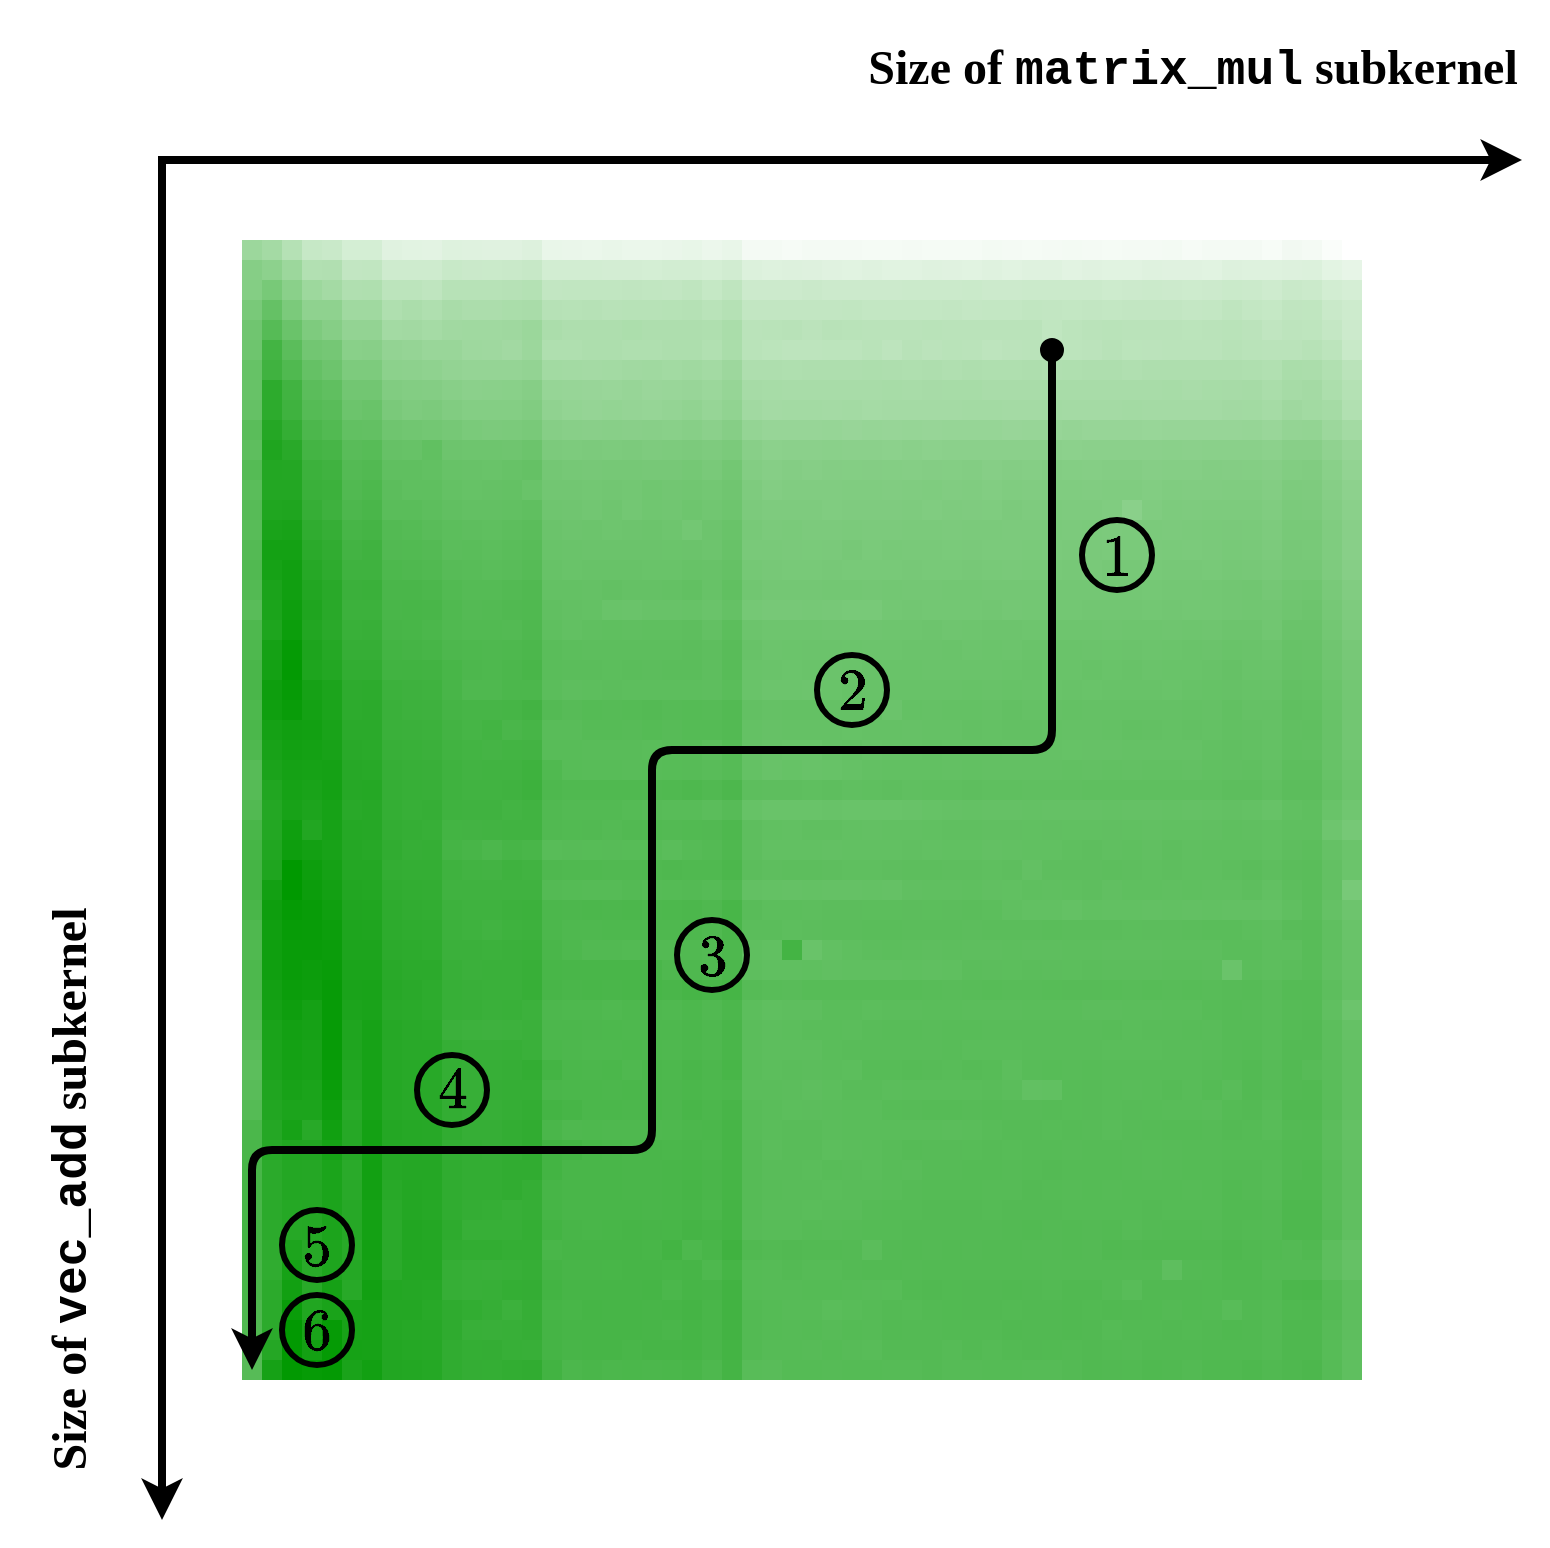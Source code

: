 <mxfile>
    <diagram id="" name="Page-1">
        <mxGraphModel dx="2359" dy="2561" grid="1" gridSize="10" guides="1" tooltips="1" connect="1" arrows="1" fold="1" page="1" pageScale="1" pageWidth="827" pageHeight="1169" math="1" shadow="0">
            <root>
                <mxCell id="0"/>
                <mxCell id="1" parent="0"/>
                <mxCell id="2" value="" style="rounded=0;whiteSpace=wrap;html=1;fillColor=#9cd79c;fontColor=#ffffff;strokeColor=none;gradientColor=none;fillStyle=auto;" parent="1" vertex="1">
                    <mxGeometry width="10" height="10" as="geometry"/>
                </mxCell>
                <mxCell id="3" value="" style="rounded=0;whiteSpace=wrap;html=1;fillColor=#a4daa4;fontColor=#ffffff;strokeColor=none;gradientColor=none;fillStyle=auto;" parent="1" vertex="1">
                    <mxGeometry x="10" width="10" height="10" as="geometry"/>
                </mxCell>
                <mxCell id="4" value="" style="rounded=0;whiteSpace=wrap;html=1;fillColor=#b5e1b5;fontColor=#ffffff;strokeColor=none;gradientColor=none;fillStyle=auto;" parent="1" vertex="1">
                    <mxGeometry x="20" width="10" height="10" as="geometry"/>
                </mxCell>
                <mxCell id="5" value="" style="rounded=0;whiteSpace=wrap;html=1;fillColor=#c6e8c6;fontColor=#ffffff;strokeColor=none;gradientColor=none;fillStyle=auto;" parent="1" vertex="1">
                    <mxGeometry x="30" width="10" height="10" as="geometry"/>
                </mxCell>
                <mxCell id="6" value="" style="rounded=0;whiteSpace=wrap;html=1;fillColor=#c9e9c9;fontColor=#ffffff;strokeColor=none;gradientColor=none;fillStyle=auto;" parent="1" vertex="1">
                    <mxGeometry x="40" width="10" height="10" as="geometry"/>
                </mxCell>
                <mxCell id="7" value="" style="rounded=0;whiteSpace=wrap;html=1;fillColor=#d4eed4;fontColor=#ffffff;strokeColor=none;gradientColor=none;fillStyle=auto;" parent="1" vertex="1">
                    <mxGeometry x="50" width="10" height="10" as="geometry"/>
                </mxCell>
                <mxCell id="8" value="" style="rounded=0;whiteSpace=wrap;html=1;fillColor=#d4eed4;fontColor=#ffffff;strokeColor=none;gradientColor=none;fillStyle=auto;" parent="1" vertex="1">
                    <mxGeometry x="60" width="10" height="10" as="geometry"/>
                </mxCell>
                <mxCell id="9" value="" style="rounded=0;whiteSpace=wrap;html=1;fillColor=#e0f2e0;fontColor=#ffffff;strokeColor=none;gradientColor=none;fillStyle=auto;" parent="1" vertex="1">
                    <mxGeometry x="70" width="10" height="10" as="geometry"/>
                </mxCell>
                <mxCell id="10" value="" style="rounded=0;whiteSpace=wrap;html=1;fillColor=#e2f3e2;fontColor=#ffffff;strokeColor=none;gradientColor=none;fillStyle=auto;" parent="1" vertex="1">
                    <mxGeometry x="80" width="10" height="10" as="geometry"/>
                </mxCell>
                <mxCell id="11" value="" style="rounded=0;whiteSpace=wrap;html=1;fillColor=#e3f3e3;fontColor=#ffffff;strokeColor=none;gradientColor=none;fillStyle=auto;" parent="1" vertex="1">
                    <mxGeometry x="90" width="10" height="10" as="geometry"/>
                </mxCell>
                <mxCell id="12" value="" style="rounded=0;whiteSpace=wrap;html=1;fillColor=#def2de;fontColor=#ffffff;strokeColor=none;gradientColor=none;fillStyle=auto;" parent="1" vertex="1">
                    <mxGeometry x="100" width="10" height="10" as="geometry"/>
                </mxCell>
                <mxCell id="13" value="" style="rounded=0;whiteSpace=wrap;html=1;fillColor=#dff2df;fontColor=#ffffff;strokeColor=none;gradientColor=none;fillStyle=auto;" parent="1" vertex="1">
                    <mxGeometry x="110" width="10" height="10" as="geometry"/>
                </mxCell>
                <mxCell id="14" value="" style="rounded=0;whiteSpace=wrap;html=1;fillColor=#e0f2e0;fontColor=#ffffff;strokeColor=none;gradientColor=none;fillStyle=auto;" parent="1" vertex="1">
                    <mxGeometry x="120" width="10" height="10" as="geometry"/>
                </mxCell>
                <mxCell id="15" value="" style="rounded=0;whiteSpace=wrap;html=1;fillColor=#e0f2e0;fontColor=#ffffff;strokeColor=none;gradientColor=none;fillStyle=auto;" parent="1" vertex="1">
                    <mxGeometry x="130" width="10" height="10" as="geometry"/>
                </mxCell>
                <mxCell id="16" value="" style="rounded=0;whiteSpace=wrap;html=1;fillColor=#ddf1dd;fontColor=#ffffff;strokeColor=none;gradientColor=none;fillStyle=auto;" parent="1" vertex="1">
                    <mxGeometry x="140" width="10" height="10" as="geometry"/>
                </mxCell>
                <mxCell id="17" value="" style="rounded=0;whiteSpace=wrap;html=1;fillColor=#e9f6e9;fontColor=#ffffff;strokeColor=none;gradientColor=none;fillStyle=auto;" parent="1" vertex="1">
                    <mxGeometry x="150" width="10" height="10" as="geometry"/>
                </mxCell>
                <mxCell id="18" value="" style="rounded=0;whiteSpace=wrap;html=1;fillColor=#eaf6ea;fontColor=#ffffff;strokeColor=none;gradientColor=none;fillStyle=auto;" parent="1" vertex="1">
                    <mxGeometry x="160" width="10" height="10" as="geometry"/>
                </mxCell>
                <mxCell id="19" value="" style="rounded=0;whiteSpace=wrap;html=1;fillColor=#ebf7eb;fontColor=#ffffff;strokeColor=none;gradientColor=none;fillStyle=auto;" parent="1" vertex="1">
                    <mxGeometry x="170" width="10" height="10" as="geometry"/>
                </mxCell>
                <mxCell id="20" value="" style="rounded=0;whiteSpace=wrap;html=1;fillColor=#e9f6e9;fontColor=#ffffff;strokeColor=none;gradientColor=none;fillStyle=auto;" parent="1" vertex="1">
                    <mxGeometry x="180" width="10" height="10" as="geometry"/>
                </mxCell>
                <mxCell id="21" value="" style="rounded=0;whiteSpace=wrap;html=1;fillColor=#ebf7eb;fontColor=#ffffff;strokeColor=none;gradientColor=none;fillStyle=auto;" parent="1" vertex="1">
                    <mxGeometry x="190" width="10" height="10" as="geometry"/>
                </mxCell>
                <mxCell id="22" value="" style="rounded=0;whiteSpace=wrap;html=1;fillColor=#ebf7eb;fontColor=#ffffff;strokeColor=none;gradientColor=none;fillStyle=auto;" parent="1" vertex="1">
                    <mxGeometry x="200" width="10" height="10" as="geometry"/>
                </mxCell>
                <mxCell id="23" value="" style="rounded=0;whiteSpace=wrap;html=1;fillColor=#eaf6ea;fontColor=#ffffff;strokeColor=none;gradientColor=none;fillStyle=auto;" parent="1" vertex="1">
                    <mxGeometry x="210" width="10" height="10" as="geometry"/>
                </mxCell>
                <mxCell id="24" value="" style="rounded=0;whiteSpace=wrap;html=1;fillColor=#e8f6e8;fontColor=#ffffff;strokeColor=none;gradientColor=none;fillStyle=auto;" parent="1" vertex="1">
                    <mxGeometry x="220" width="10" height="10" as="geometry"/>
                </mxCell>
                <mxCell id="25" value="" style="rounded=0;whiteSpace=wrap;html=1;fillColor=#ecf7ec;fontColor=#ffffff;strokeColor=none;gradientColor=none;fillStyle=auto;" parent="1" vertex="1">
                    <mxGeometry x="230" width="10" height="10" as="geometry"/>
                </mxCell>
                <mxCell id="26" value="" style="rounded=0;whiteSpace=wrap;html=1;fillColor=#e9f6e9;fontColor=#ffffff;strokeColor=none;gradientColor=none;fillStyle=auto;" parent="1" vertex="1">
                    <mxGeometry x="240" width="10" height="10" as="geometry"/>
                </mxCell>
                <mxCell id="27" value="" style="rounded=0;whiteSpace=wrap;html=1;fillColor=#f4faf4;fontColor=#ffffff;strokeColor=none;gradientColor=none;fillStyle=auto;" parent="1" vertex="1">
                    <mxGeometry x="250" width="10" height="10" as="geometry"/>
                </mxCell>
                <mxCell id="28" value="" style="rounded=0;whiteSpace=wrap;html=1;fillColor=#f4faf4;fontColor=#ffffff;strokeColor=none;gradientColor=none;fillStyle=auto;" parent="1" vertex="1">
                    <mxGeometry x="260" width="10" height="10" as="geometry"/>
                </mxCell>
                <mxCell id="29" value="" style="rounded=0;whiteSpace=wrap;html=1;fillColor=#f6fbf6;fontColor=#ffffff;strokeColor=none;gradientColor=none;fillStyle=auto;" parent="1" vertex="1">
                    <mxGeometry x="270" width="10" height="10" as="geometry"/>
                </mxCell>
                <mxCell id="30" value="" style="rounded=0;whiteSpace=wrap;html=1;fillColor=#f4faf4;fontColor=#ffffff;strokeColor=none;gradientColor=none;fillStyle=auto;" parent="1" vertex="1">
                    <mxGeometry x="280" width="10" height="10" as="geometry"/>
                </mxCell>
                <mxCell id="31" value="" style="rounded=0;whiteSpace=wrap;html=1;fillColor=#f4faf4;fontColor=#ffffff;strokeColor=none;gradientColor=none;fillStyle=auto;" parent="1" vertex="1">
                    <mxGeometry x="290" width="10" height="10" as="geometry"/>
                </mxCell>
                <mxCell id="32" value="" style="rounded=0;whiteSpace=wrap;html=1;fillColor=#f4faf4;fontColor=#ffffff;strokeColor=none;gradientColor=none;fillStyle=auto;" parent="1" vertex="1">
                    <mxGeometry x="300" width="10" height="10" as="geometry"/>
                </mxCell>
                <mxCell id="33" value="" style="rounded=0;whiteSpace=wrap;html=1;fillColor=#f5fbf5;fontColor=#ffffff;strokeColor=none;gradientColor=none;fillStyle=auto;" parent="1" vertex="1">
                    <mxGeometry x="310" width="10" height="10" as="geometry"/>
                </mxCell>
                <mxCell id="34" value="" style="rounded=0;whiteSpace=wrap;html=1;fillColor=#f5fbf5;fontColor=#ffffff;strokeColor=none;gradientColor=none;fillStyle=auto;" parent="1" vertex="1">
                    <mxGeometry x="320" width="10" height="10" as="geometry"/>
                </mxCell>
                <mxCell id="35" value="" style="rounded=0;whiteSpace=wrap;html=1;fillColor=#f4faf4;fontColor=#ffffff;strokeColor=none;gradientColor=none;fillStyle=auto;" parent="1" vertex="1">
                    <mxGeometry x="330" width="10" height="10" as="geometry"/>
                </mxCell>
                <mxCell id="36" value="" style="rounded=0;whiteSpace=wrap;html=1;fillColor=#f5fbf5;fontColor=#ffffff;strokeColor=none;gradientColor=none;fillStyle=auto;" parent="1" vertex="1">
                    <mxGeometry x="340" width="10" height="10" as="geometry"/>
                </mxCell>
                <mxCell id="37" value="" style="rounded=0;whiteSpace=wrap;html=1;fillColor=#f5fbf5;fontColor=#ffffff;strokeColor=none;gradientColor=none;fillStyle=auto;" parent="1" vertex="1">
                    <mxGeometry x="350" width="10" height="10" as="geometry"/>
                </mxCell>
                <mxCell id="38" value="" style="rounded=0;whiteSpace=wrap;html=1;fillColor=#f5fbf5;fontColor=#ffffff;strokeColor=none;gradientColor=none;fillStyle=auto;" parent="1" vertex="1">
                    <mxGeometry x="360" width="10" height="10" as="geometry"/>
                </mxCell>
                <mxCell id="39" value="" style="rounded=0;whiteSpace=wrap;html=1;fillColor=#f3faf3;fontColor=#ffffff;strokeColor=none;gradientColor=none;fillStyle=auto;" parent="1" vertex="1">
                    <mxGeometry x="370" width="10" height="10" as="geometry"/>
                </mxCell>
                <mxCell id="40" value="" style="rounded=0;whiteSpace=wrap;html=1;fillColor=#f4faf4;fontColor=#ffffff;strokeColor=none;gradientColor=none;fillStyle=auto;" parent="1" vertex="1">
                    <mxGeometry x="380" width="10" height="10" as="geometry"/>
                </mxCell>
                <mxCell id="41" value="" style="rounded=0;whiteSpace=wrap;html=1;fillColor=#f5fbf5;fontColor=#ffffff;strokeColor=none;gradientColor=none;fillStyle=auto;" parent="1" vertex="1">
                    <mxGeometry x="390" width="10" height="10" as="geometry"/>
                </mxCell>
                <mxCell id="42" value="" style="rounded=0;whiteSpace=wrap;html=1;fillColor=#f4faf4;fontColor=#ffffff;strokeColor=none;gradientColor=none;fillStyle=auto;" parent="1" vertex="1">
                    <mxGeometry x="400" width="10" height="10" as="geometry"/>
                </mxCell>
                <mxCell id="43" value="" style="rounded=0;whiteSpace=wrap;html=1;fillColor=#f3faf3;fontColor=#ffffff;strokeColor=none;gradientColor=none;fillStyle=auto;" parent="1" vertex="1">
                    <mxGeometry x="410" width="10" height="10" as="geometry"/>
                </mxCell>
                <mxCell id="44" value="" style="rounded=0;whiteSpace=wrap;html=1;fillColor=#f4faf4;fontColor=#ffffff;strokeColor=none;gradientColor=none;fillStyle=auto;" parent="1" vertex="1">
                    <mxGeometry x="420" width="10" height="10" as="geometry"/>
                </mxCell>
                <mxCell id="45" value="" style="rounded=0;whiteSpace=wrap;html=1;fillColor=#f5fbf5;fontColor=#ffffff;strokeColor=none;gradientColor=none;fillStyle=auto;" parent="1" vertex="1">
                    <mxGeometry x="430" width="10" height="10" as="geometry"/>
                </mxCell>
                <mxCell id="46" value="" style="rounded=0;whiteSpace=wrap;html=1;fillColor=#f4faf4;fontColor=#ffffff;strokeColor=none;gradientColor=none;fillStyle=auto;" parent="1" vertex="1">
                    <mxGeometry x="440" width="10" height="10" as="geometry"/>
                </mxCell>
                <mxCell id="47" value="" style="rounded=0;whiteSpace=wrap;html=1;fillColor=#f4faf4;fontColor=#ffffff;strokeColor=none;gradientColor=none;fillStyle=auto;" parent="1" vertex="1">
                    <mxGeometry x="450" width="10" height="10" as="geometry"/>
                </mxCell>
                <mxCell id="48" value="" style="rounded=0;whiteSpace=wrap;html=1;fillColor=#f3faf3;fontColor=#ffffff;strokeColor=none;gradientColor=none;fillStyle=auto;" parent="1" vertex="1">
                    <mxGeometry x="460" width="10" height="10" as="geometry"/>
                </mxCell>
                <mxCell id="49" value="" style="rounded=0;whiteSpace=wrap;html=1;fillColor=#f6fbf6;fontColor=#ffffff;strokeColor=none;gradientColor=none;fillStyle=auto;" parent="1" vertex="1">
                    <mxGeometry x="470" width="10" height="10" as="geometry"/>
                </mxCell>
                <mxCell id="50" value="" style="rounded=0;whiteSpace=wrap;html=1;fillColor=#f4faf4;fontColor=#ffffff;strokeColor=none;gradientColor=none;fillStyle=auto;" parent="1" vertex="1">
                    <mxGeometry x="480" width="10" height="10" as="geometry"/>
                </mxCell>
                <mxCell id="51" value="" style="rounded=0;whiteSpace=wrap;html=1;fillColor=#f4faf4;fontColor=#ffffff;strokeColor=none;gradientColor=none;fillStyle=auto;" parent="1" vertex="1">
                    <mxGeometry x="490" width="10" height="10" as="geometry"/>
                </mxCell>
                <mxCell id="52" value="" style="rounded=0;whiteSpace=wrap;html=1;fillColor=#f4faf4;fontColor=#ffffff;strokeColor=none;gradientColor=none;fillStyle=auto;" parent="1" vertex="1">
                    <mxGeometry x="500" width="10" height="10" as="geometry"/>
                </mxCell>
                <mxCell id="53" value="" style="rounded=0;whiteSpace=wrap;html=1;fillColor=#f7fcf7;fontColor=#ffffff;strokeColor=none;gradientColor=none;fillStyle=auto;" parent="1" vertex="1">
                    <mxGeometry x="510" width="10" height="10" as="geometry"/>
                </mxCell>
                <mxCell id="54" value="" style="rounded=0;whiteSpace=wrap;html=1;fillColor=#f2f9f2;fontColor=#ffffff;strokeColor=none;gradientColor=none;fillStyle=auto;" parent="1" vertex="1">
                    <mxGeometry x="520" width="10" height="10" as="geometry"/>
                </mxCell>
                <mxCell id="55" value="" style="rounded=0;whiteSpace=wrap;html=1;fillColor=#f4faf4;fontColor=#ffffff;strokeColor=none;gradientColor=none;fillStyle=auto;" parent="1" vertex="1">
                    <mxGeometry x="530" width="10" height="10" as="geometry"/>
                </mxCell>
                <mxCell id="56" value="" style="rounded=0;whiteSpace=wrap;html=1;fillColor=#fafdfa;fontColor=#ffffff;strokeColor=none;gradientColor=none;fillStyle=auto;" parent="1" vertex="1">
                    <mxGeometry x="540" width="10" height="10" as="geometry"/>
                </mxCell>
                <mxCell id="57" value="" style="rounded=0;whiteSpace=wrap;html=1;fillColor=#ffffff;fontColor=#ffffff;strokeColor=none;gradientColor=none;fillStyle=auto;" parent="1" vertex="1">
                    <mxGeometry x="550" width="10" height="10" as="geometry"/>
                </mxCell>
                <mxCell id="58" value="" style="rounded=0;whiteSpace=wrap;html=1;fillColor=#86ce86;fontColor=#ffffff;strokeColor=none;gradientColor=none;fillStyle=auto;" parent="1" vertex="1">
                    <mxGeometry y="10" width="10" height="10" as="geometry"/>
                </mxCell>
                <mxCell id="59" value="" style="rounded=0;whiteSpace=wrap;html=1;fillColor=#8dd18d;fontColor=#ffffff;strokeColor=none;gradientColor=none;fillStyle=auto;" parent="1" vertex="1">
                    <mxGeometry x="10" y="10" width="10" height="10" as="geometry"/>
                </mxCell>
                <mxCell id="60" value="" style="rounded=0;whiteSpace=wrap;html=1;fillColor=#9cd79c;fontColor=#ffffff;strokeColor=none;gradientColor=none;fillStyle=auto;" parent="1" vertex="1">
                    <mxGeometry x="20" y="10" width="10" height="10" as="geometry"/>
                </mxCell>
                <mxCell id="61" value="" style="rounded=0;whiteSpace=wrap;html=1;fillColor=#b2e0b2;fontColor=#ffffff;strokeColor=none;gradientColor=none;fillStyle=auto;" parent="1" vertex="1">
                    <mxGeometry x="30" y="10" width="10" height="10" as="geometry"/>
                </mxCell>
                <mxCell id="62" value="" style="rounded=0;whiteSpace=wrap;html=1;fillColor=#b1dfb1;fontColor=#ffffff;strokeColor=none;gradientColor=none;fillStyle=auto;" parent="1" vertex="1">
                    <mxGeometry x="40" y="10" width="10" height="10" as="geometry"/>
                </mxCell>
                <mxCell id="63" value="" style="rounded=0;whiteSpace=wrap;html=1;fillColor=#c2e6c2;fontColor=#ffffff;strokeColor=none;gradientColor=none;fillStyle=auto;" parent="1" vertex="1">
                    <mxGeometry x="50" y="10" width="10" height="10" as="geometry"/>
                </mxCell>
                <mxCell id="64" value="" style="rounded=0;whiteSpace=wrap;html=1;fillColor=#c1e6c1;fontColor=#ffffff;strokeColor=none;gradientColor=none;fillStyle=auto;" parent="1" vertex="1">
                    <mxGeometry x="60" y="10" width="10" height="10" as="geometry"/>
                </mxCell>
                <mxCell id="65" value="" style="rounded=0;whiteSpace=wrap;html=1;fillColor=#ceebce;fontColor=#ffffff;strokeColor=none;gradientColor=none;fillStyle=auto;" parent="1" vertex="1">
                    <mxGeometry x="70" y="10" width="10" height="10" as="geometry"/>
                </mxCell>
                <mxCell id="66" value="" style="rounded=0;whiteSpace=wrap;html=1;fillColor=#ceebce;fontColor=#ffffff;strokeColor=none;gradientColor=none;fillStyle=auto;" parent="1" vertex="1">
                    <mxGeometry x="80" y="10" width="10" height="10" as="geometry"/>
                </mxCell>
                <mxCell id="67" value="" style="rounded=0;whiteSpace=wrap;html=1;fillColor=#ceebce;fontColor=#ffffff;strokeColor=none;gradientColor=none;fillStyle=auto;" parent="1" vertex="1">
                    <mxGeometry x="90" y="10" width="10" height="10" as="geometry"/>
                </mxCell>
                <mxCell id="68" value="" style="rounded=0;whiteSpace=wrap;html=1;fillColor=#c8e9c8;fontColor=#ffffff;strokeColor=none;gradientColor=none;fillStyle=auto;" parent="1" vertex="1">
                    <mxGeometry x="100" y="10" width="10" height="10" as="geometry"/>
                </mxCell>
                <mxCell id="69" value="" style="rounded=0;whiteSpace=wrap;html=1;fillColor=#cae9ca;fontColor=#ffffff;strokeColor=none;gradientColor=none;fillStyle=auto;" parent="1" vertex="1">
                    <mxGeometry x="110" y="10" width="10" height="10" as="geometry"/>
                </mxCell>
                <mxCell id="70" value="" style="rounded=0;whiteSpace=wrap;html=1;fillColor=#caeaca;fontColor=#ffffff;strokeColor=none;gradientColor=none;fillStyle=auto;" parent="1" vertex="1">
                    <mxGeometry x="120" y="10" width="10" height="10" as="geometry"/>
                </mxCell>
                <mxCell id="71" value="" style="rounded=0;whiteSpace=wrap;html=1;fillColor=#c9e9c9;fontColor=#ffffff;strokeColor=none;gradientColor=none;fillStyle=auto;" parent="1" vertex="1">
                    <mxGeometry x="130" y="10" width="10" height="10" as="geometry"/>
                </mxCell>
                <mxCell id="72" value="" style="rounded=0;whiteSpace=wrap;html=1;fillColor=#c7e8c7;fontColor=#ffffff;strokeColor=none;gradientColor=none;fillStyle=auto;" parent="1" vertex="1">
                    <mxGeometry x="140" y="10" width="10" height="10" as="geometry"/>
                </mxCell>
                <mxCell id="73" value="" style="rounded=0;whiteSpace=wrap;html=1;fillColor=#d2edd2;fontColor=#ffffff;strokeColor=none;gradientColor=none;fillStyle=auto;" parent="1" vertex="1">
                    <mxGeometry x="150" y="10" width="10" height="10" as="geometry"/>
                </mxCell>
                <mxCell id="74" value="" style="rounded=0;whiteSpace=wrap;html=1;fillColor=#d2edd2;fontColor=#ffffff;strokeColor=none;gradientColor=none;fillStyle=auto;" parent="1" vertex="1">
                    <mxGeometry x="160" y="10" width="10" height="10" as="geometry"/>
                </mxCell>
                <mxCell id="75" value="" style="rounded=0;whiteSpace=wrap;html=1;fillColor=#d2edd2;fontColor=#ffffff;strokeColor=none;gradientColor=none;fillStyle=auto;" parent="1" vertex="1">
                    <mxGeometry x="170" y="10" width="10" height="10" as="geometry"/>
                </mxCell>
                <mxCell id="76" value="" style="rounded=0;whiteSpace=wrap;html=1;fillColor=#d3edd3;fontColor=#ffffff;strokeColor=none;gradientColor=none;fillStyle=auto;" parent="1" vertex="1">
                    <mxGeometry x="180" y="10" width="10" height="10" as="geometry"/>
                </mxCell>
                <mxCell id="77" value="" style="rounded=0;whiteSpace=wrap;html=1;fillColor=#d3edd3;fontColor=#ffffff;strokeColor=none;gradientColor=none;fillStyle=auto;" parent="1" vertex="1">
                    <mxGeometry x="190" y="10" width="10" height="10" as="geometry"/>
                </mxCell>
                <mxCell id="78" value="" style="rounded=0;whiteSpace=wrap;html=1;fillColor=#d4eed4;fontColor=#ffffff;strokeColor=none;gradientColor=none;fillStyle=auto;" parent="1" vertex="1">
                    <mxGeometry x="200" y="10" width="10" height="10" as="geometry"/>
                </mxCell>
                <mxCell id="79" value="" style="rounded=0;whiteSpace=wrap;html=1;fillColor=#d2edd2;fontColor=#ffffff;strokeColor=none;gradientColor=none;fillStyle=auto;" parent="1" vertex="1">
                    <mxGeometry x="210" y="10" width="10" height="10" as="geometry"/>
                </mxCell>
                <mxCell id="80" value="" style="rounded=0;whiteSpace=wrap;html=1;fillColor=#d2edd2;fontColor=#ffffff;strokeColor=none;gradientColor=none;fillStyle=auto;" parent="1" vertex="1">
                    <mxGeometry x="220" y="10" width="10" height="10" as="geometry"/>
                </mxCell>
                <mxCell id="81" value="" style="rounded=0;whiteSpace=wrap;html=1;fillColor=#d4eed4;fontColor=#ffffff;strokeColor=none;gradientColor=none;fillStyle=auto;" parent="1" vertex="1">
                    <mxGeometry x="230" y="10" width="10" height="10" as="geometry"/>
                </mxCell>
                <mxCell id="82" value="" style="rounded=0;whiteSpace=wrap;html=1;fillColor=#d1ecd1;fontColor=#ffffff;strokeColor=none;gradientColor=none;fillStyle=auto;" parent="1" vertex="1">
                    <mxGeometry x="240" y="10" width="10" height="10" as="geometry"/>
                </mxCell>
                <mxCell id="83" value="" style="rounded=0;whiteSpace=wrap;html=1;fillColor=#dcf1dc;fontColor=#ffffff;strokeColor=none;gradientColor=none;fillStyle=auto;" parent="1" vertex="1">
                    <mxGeometry x="250" y="10" width="10" height="10" as="geometry"/>
                </mxCell>
                <mxCell id="84" value="" style="rounded=0;whiteSpace=wrap;html=1;fillColor=#def2de;fontColor=#ffffff;strokeColor=none;gradientColor=none;fillStyle=auto;" parent="1" vertex="1">
                    <mxGeometry x="260" y="10" width="10" height="10" as="geometry"/>
                </mxCell>
                <mxCell id="85" value="" style="rounded=0;whiteSpace=wrap;html=1;fillColor=#ddf1dd;fontColor=#ffffff;strokeColor=none;gradientColor=none;fillStyle=auto;" parent="1" vertex="1">
                    <mxGeometry x="270" y="10" width="10" height="10" as="geometry"/>
                </mxCell>
                <mxCell id="86" value="" style="rounded=0;whiteSpace=wrap;html=1;fillColor=#def1de;fontColor=#ffffff;strokeColor=none;gradientColor=none;fillStyle=auto;" parent="1" vertex="1">
                    <mxGeometry x="280" y="10" width="10" height="10" as="geometry"/>
                </mxCell>
                <mxCell id="87" value="" style="rounded=0;whiteSpace=wrap;html=1;fillColor=#e0f2e0;fontColor=#ffffff;strokeColor=none;gradientColor=none;fillStyle=auto;" parent="1" vertex="1">
                    <mxGeometry x="290" y="10" width="10" height="10" as="geometry"/>
                </mxCell>
                <mxCell id="88" value="" style="rounded=0;whiteSpace=wrap;html=1;fillColor=#e1f3e1;fontColor=#ffffff;strokeColor=none;gradientColor=none;fillStyle=auto;" parent="1" vertex="1">
                    <mxGeometry x="300" y="10" width="10" height="10" as="geometry"/>
                </mxCell>
                <mxCell id="89" value="" style="rounded=0;whiteSpace=wrap;html=1;fillColor=#dff2df;fontColor=#ffffff;strokeColor=none;gradientColor=none;fillStyle=auto;" parent="1" vertex="1">
                    <mxGeometry x="310" y="10" width="10" height="10" as="geometry"/>
                </mxCell>
                <mxCell id="90" value="" style="rounded=0;whiteSpace=wrap;html=1;fillColor=#e1f3e1;fontColor=#ffffff;strokeColor=none;gradientColor=none;fillStyle=auto;" parent="1" vertex="1">
                    <mxGeometry x="320" y="10" width="10" height="10" as="geometry"/>
                </mxCell>
                <mxCell id="91" value="" style="rounded=0;whiteSpace=wrap;html=1;fillColor=#e1f3e1;fontColor=#ffffff;strokeColor=none;gradientColor=none;fillStyle=auto;" parent="1" vertex="1">
                    <mxGeometry x="330" y="10" width="10" height="10" as="geometry"/>
                </mxCell>
                <mxCell id="92" value="" style="rounded=0;whiteSpace=wrap;html=1;fillColor=#dff2df;fontColor=#ffffff;strokeColor=none;gradientColor=none;fillStyle=auto;" parent="1" vertex="1">
                    <mxGeometry x="340" y="10" width="10" height="10" as="geometry"/>
                </mxCell>
                <mxCell id="93" value="" style="rounded=0;whiteSpace=wrap;html=1;fillColor=#e0f2e0;fontColor=#ffffff;strokeColor=none;gradientColor=none;fillStyle=auto;" parent="1" vertex="1">
                    <mxGeometry x="350" y="10" width="10" height="10" as="geometry"/>
                </mxCell>
                <mxCell id="94" value="" style="rounded=0;whiteSpace=wrap;html=1;fillColor=#e1f3e1;fontColor=#ffffff;strokeColor=none;gradientColor=none;fillStyle=auto;" parent="1" vertex="1">
                    <mxGeometry x="360" y="10" width="10" height="10" as="geometry"/>
                </mxCell>
                <mxCell id="95" value="" style="rounded=0;whiteSpace=wrap;html=1;fillColor=#dff2df;fontColor=#ffffff;strokeColor=none;gradientColor=none;fillStyle=auto;" parent="1" vertex="1">
                    <mxGeometry x="370" y="10" width="10" height="10" as="geometry"/>
                </mxCell>
                <mxCell id="96" value="" style="rounded=0;whiteSpace=wrap;html=1;fillColor=#e1f3e1;fontColor=#ffffff;strokeColor=none;gradientColor=none;fillStyle=auto;" parent="1" vertex="1">
                    <mxGeometry x="380" y="10" width="10" height="10" as="geometry"/>
                </mxCell>
                <mxCell id="97" value="" style="rounded=0;whiteSpace=wrap;html=1;fillColor=#dff2df;fontColor=#ffffff;strokeColor=none;gradientColor=none;fillStyle=auto;" parent="1" vertex="1">
                    <mxGeometry x="390" y="10" width="10" height="10" as="geometry"/>
                </mxCell>
                <mxCell id="98" value="" style="rounded=0;whiteSpace=wrap;html=1;fillColor=#dff2df;fontColor=#ffffff;strokeColor=none;gradientColor=none;fillStyle=auto;" parent="1" vertex="1">
                    <mxGeometry x="400" y="10" width="10" height="10" as="geometry"/>
                </mxCell>
                <mxCell id="99" value="" style="rounded=0;whiteSpace=wrap;html=1;fillColor=#e2f3e2;fontColor=#ffffff;strokeColor=none;gradientColor=none;fillStyle=auto;" parent="1" vertex="1">
                    <mxGeometry x="410" y="10" width="10" height="10" as="geometry"/>
                </mxCell>
                <mxCell id="100" value="" style="rounded=0;whiteSpace=wrap;html=1;fillColor=#e0f2e0;fontColor=#ffffff;strokeColor=none;gradientColor=none;fillStyle=auto;" parent="1" vertex="1">
                    <mxGeometry x="420" y="10" width="10" height="10" as="geometry"/>
                </mxCell>
                <mxCell id="101" value="" style="rounded=0;whiteSpace=wrap;html=1;fillColor=#e1f3e1;fontColor=#ffffff;strokeColor=none;gradientColor=none;fillStyle=auto;" parent="1" vertex="1">
                    <mxGeometry x="430" y="10" width="10" height="10" as="geometry"/>
                </mxCell>
                <mxCell id="102" value="" style="rounded=0;whiteSpace=wrap;html=1;fillColor=#e1f3e1;fontColor=#ffffff;strokeColor=none;gradientColor=none;fillStyle=auto;" parent="1" vertex="1">
                    <mxGeometry x="440" y="10" width="10" height="10" as="geometry"/>
                </mxCell>
                <mxCell id="103" value="" style="rounded=0;whiteSpace=wrap;html=1;fillColor=#dff2df;fontColor=#ffffff;strokeColor=none;gradientColor=none;fillStyle=auto;" parent="1" vertex="1">
                    <mxGeometry x="450" y="10" width="10" height="10" as="geometry"/>
                </mxCell>
                <mxCell id="104" value="" style="rounded=0;whiteSpace=wrap;html=1;fillColor=#e0f2e0;fontColor=#ffffff;strokeColor=none;gradientColor=none;fillStyle=auto;" parent="1" vertex="1">
                    <mxGeometry x="460" y="10" width="10" height="10" as="geometry"/>
                </mxCell>
                <mxCell id="105" value="" style="rounded=0;whiteSpace=wrap;html=1;fillColor=#e0f2e0;fontColor=#ffffff;strokeColor=none;gradientColor=none;fillStyle=auto;" parent="1" vertex="1">
                    <mxGeometry x="470" y="10" width="10" height="10" as="geometry"/>
                </mxCell>
                <mxCell id="106" value="" style="rounded=0;whiteSpace=wrap;html=1;fillColor=#e1f3e1;fontColor=#ffffff;strokeColor=none;gradientColor=none;fillStyle=auto;" parent="1" vertex="1">
                    <mxGeometry x="480" y="10" width="10" height="10" as="geometry"/>
                </mxCell>
                <mxCell id="107" value="" style="rounded=0;whiteSpace=wrap;html=1;fillColor=#ddf1dd;fontColor=#ffffff;strokeColor=none;gradientColor=none;fillStyle=auto;" parent="1" vertex="1">
                    <mxGeometry x="490" y="10" width="10" height="10" as="geometry"/>
                </mxCell>
                <mxCell id="108" value="" style="rounded=0;whiteSpace=wrap;html=1;fillColor=#def2de;fontColor=#ffffff;strokeColor=none;gradientColor=none;fillStyle=auto;" parent="1" vertex="1">
                    <mxGeometry x="500" y="10" width="10" height="10" as="geometry"/>
                </mxCell>
                <mxCell id="109" value="" style="rounded=0;whiteSpace=wrap;html=1;fillColor=#def2de;fontColor=#ffffff;strokeColor=none;gradientColor=none;fillStyle=auto;" parent="1" vertex="1">
                    <mxGeometry x="510" y="10" width="10" height="10" as="geometry"/>
                </mxCell>
                <mxCell id="110" value="" style="rounded=0;whiteSpace=wrap;html=1;fillColor=#ddf1dd;fontColor=#ffffff;strokeColor=none;gradientColor=none;fillStyle=auto;" parent="1" vertex="1">
                    <mxGeometry x="520" y="10" width="10" height="10" as="geometry"/>
                </mxCell>
                <mxCell id="111" value="" style="rounded=0;whiteSpace=wrap;html=1;fillColor=#dcf1dc;fontColor=#ffffff;strokeColor=none;gradientColor=none;fillStyle=auto;" parent="1" vertex="1">
                    <mxGeometry x="530" y="10" width="10" height="10" as="geometry"/>
                </mxCell>
                <mxCell id="112" value="" style="rounded=0;whiteSpace=wrap;html=1;fillColor=#e3f4e3;fontColor=#ffffff;strokeColor=none;gradientColor=none;fillStyle=auto;" parent="1" vertex="1">
                    <mxGeometry x="540" y="10" width="10" height="10" as="geometry"/>
                </mxCell>
                <mxCell id="113" value="" style="rounded=0;whiteSpace=wrap;html=1;fillColor=#e7f5e7;fontColor=#ffffff;strokeColor=none;gradientColor=none;fillStyle=auto;" parent="1" vertex="1">
                    <mxGeometry x="550" y="10" width="10" height="10" as="geometry"/>
                </mxCell>
                <mxCell id="114" value="" style="rounded=0;whiteSpace=wrap;html=1;fillColor=#84ce84;fontColor=#ffffff;strokeColor=none;gradientColor=none;fillStyle=auto;" parent="1" vertex="1">
                    <mxGeometry y="20" width="10" height="10" as="geometry"/>
                </mxCell>
                <mxCell id="115" value="" style="rounded=0;whiteSpace=wrap;html=1;fillColor=#78c978;fontColor=#ffffff;strokeColor=none;gradientColor=none;fillStyle=auto;" parent="1" vertex="1">
                    <mxGeometry x="10" y="20" width="10" height="10" as="geometry"/>
                </mxCell>
                <mxCell id="116" value="" style="rounded=0;whiteSpace=wrap;html=1;fillColor=#8ad08a;fontColor=#ffffff;strokeColor=none;gradientColor=none;fillStyle=auto;" parent="1" vertex="1">
                    <mxGeometry x="20" y="20" width="10" height="10" as="geometry"/>
                </mxCell>
                <mxCell id="117" value="" style="rounded=0;whiteSpace=wrap;html=1;fillColor=#9dd89d;fontColor=#ffffff;strokeColor=none;gradientColor=none;fillStyle=auto;" parent="1" vertex="1">
                    <mxGeometry x="30" y="20" width="10" height="10" as="geometry"/>
                </mxCell>
                <mxCell id="118" value="" style="rounded=0;whiteSpace=wrap;html=1;fillColor=#a4daa4;fontColor=#ffffff;strokeColor=none;gradientColor=none;fillStyle=auto;" parent="1" vertex="1">
                    <mxGeometry x="40" y="20" width="10" height="10" as="geometry"/>
                </mxCell>
                <mxCell id="119" value="" style="rounded=0;whiteSpace=wrap;html=1;fillColor=#b0dfb0;fontColor=#ffffff;strokeColor=none;gradientColor=none;fillStyle=auto;" parent="1" vertex="1">
                    <mxGeometry x="50" y="20" width="10" height="10" as="geometry"/>
                </mxCell>
                <mxCell id="120" value="" style="rounded=0;whiteSpace=wrap;html=1;fillColor=#afdfaf;fontColor=#ffffff;strokeColor=none;gradientColor=none;fillStyle=auto;" parent="1" vertex="1">
                    <mxGeometry x="60" y="20" width="10" height="10" as="geometry"/>
                </mxCell>
                <mxCell id="121" value="" style="rounded=0;whiteSpace=wrap;html=1;fillColor=#bce4bc;fontColor=#ffffff;strokeColor=none;gradientColor=none;fillStyle=auto;" parent="1" vertex="1">
                    <mxGeometry x="70" y="20" width="10" height="10" as="geometry"/>
                </mxCell>
                <mxCell id="122" value="" style="rounded=0;whiteSpace=wrap;html=1;fillColor=#bce4bc;fontColor=#ffffff;strokeColor=none;gradientColor=none;fillStyle=auto;" parent="1" vertex="1">
                    <mxGeometry x="80" y="20" width="10" height="10" as="geometry"/>
                </mxCell>
                <mxCell id="123" value="" style="rounded=0;whiteSpace=wrap;html=1;fillColor=#bfe5bf;fontColor=#ffffff;strokeColor=none;gradientColor=none;fillStyle=auto;" parent="1" vertex="1">
                    <mxGeometry x="90" y="20" width="10" height="10" as="geometry"/>
                </mxCell>
                <mxCell id="124" value="" style="rounded=0;whiteSpace=wrap;html=1;fillColor=#b7e2b7;fontColor=#ffffff;strokeColor=none;gradientColor=none;fillStyle=auto;" parent="1" vertex="1">
                    <mxGeometry x="100" y="20" width="10" height="10" as="geometry"/>
                </mxCell>
                <mxCell id="125" value="" style="rounded=0;whiteSpace=wrap;html=1;fillColor=#b7e2b7;fontColor=#ffffff;strokeColor=none;gradientColor=none;fillStyle=auto;" parent="1" vertex="1">
                    <mxGeometry x="110" y="20" width="10" height="10" as="geometry"/>
                </mxCell>
                <mxCell id="126" value="" style="rounded=0;whiteSpace=wrap;html=1;fillColor=#b7e2b7;fontColor=#ffffff;strokeColor=none;gradientColor=none;fillStyle=auto;" parent="1" vertex="1">
                    <mxGeometry x="120" y="20" width="10" height="10" as="geometry"/>
                </mxCell>
                <mxCell id="127" value="" style="rounded=0;whiteSpace=wrap;html=1;fillColor=#b6e1b6;fontColor=#ffffff;strokeColor=none;gradientColor=none;fillStyle=auto;" parent="1" vertex="1">
                    <mxGeometry x="130" y="20" width="10" height="10" as="geometry"/>
                </mxCell>
                <mxCell id="128" value="" style="rounded=0;whiteSpace=wrap;html=1;fillColor=#b4e1b4;fontColor=#ffffff;strokeColor=none;gradientColor=none;fillStyle=auto;" parent="1" vertex="1">
                    <mxGeometry x="140" y="20" width="10" height="10" as="geometry"/>
                </mxCell>
                <mxCell id="129" value="" style="rounded=0;whiteSpace=wrap;html=1;fillColor=#c2e6c2;fontColor=#ffffff;strokeColor=none;gradientColor=none;fillStyle=auto;" parent="1" vertex="1">
                    <mxGeometry x="150" y="20" width="10" height="10" as="geometry"/>
                </mxCell>
                <mxCell id="130" value="" style="rounded=0;whiteSpace=wrap;html=1;fillColor=#c1e6c1;fontColor=#ffffff;strokeColor=none;gradientColor=none;fillStyle=auto;" parent="1" vertex="1">
                    <mxGeometry x="160" y="20" width="10" height="10" as="geometry"/>
                </mxCell>
                <mxCell id="131" value="" style="rounded=0;whiteSpace=wrap;html=1;fillColor=#c1e6c1;fontColor=#ffffff;strokeColor=none;gradientColor=none;fillStyle=auto;" parent="1" vertex="1">
                    <mxGeometry x="170" y="20" width="10" height="10" as="geometry"/>
                </mxCell>
                <mxCell id="132" value="" style="rounded=0;whiteSpace=wrap;html=1;fillColor=#c1e6c1;fontColor=#ffffff;strokeColor=none;gradientColor=none;fillStyle=auto;" parent="1" vertex="1">
                    <mxGeometry x="180" y="20" width="10" height="10" as="geometry"/>
                </mxCell>
                <mxCell id="133" value="" style="rounded=0;whiteSpace=wrap;html=1;fillColor=#c0e5c0;fontColor=#ffffff;strokeColor=none;gradientColor=none;fillStyle=auto;" parent="1" vertex="1">
                    <mxGeometry x="190" y="20" width="10" height="10" as="geometry"/>
                </mxCell>
                <mxCell id="134" value="" style="rounded=0;whiteSpace=wrap;html=1;fillColor=#c1e6c1;fontColor=#ffffff;strokeColor=none;gradientColor=none;fillStyle=auto;" parent="1" vertex="1">
                    <mxGeometry x="200" y="20" width="10" height="10" as="geometry"/>
                </mxCell>
                <mxCell id="135" value="" style="rounded=0;whiteSpace=wrap;html=1;fillColor=#c2e6c2;fontColor=#ffffff;strokeColor=none;gradientColor=none;fillStyle=auto;" parent="1" vertex="1">
                    <mxGeometry x="210" y="20" width="10" height="10" as="geometry"/>
                </mxCell>
                <mxCell id="136" value="" style="rounded=0;whiteSpace=wrap;html=1;fillColor=#bfe5bf;fontColor=#ffffff;strokeColor=none;gradientColor=none;fillStyle=auto;" parent="1" vertex="1">
                    <mxGeometry x="220" y="20" width="10" height="10" as="geometry"/>
                </mxCell>
                <mxCell id="137" value="" style="rounded=0;whiteSpace=wrap;html=1;fillColor=#c5e8c5;fontColor=#ffffff;strokeColor=none;gradientColor=none;fillStyle=auto;" parent="1" vertex="1">
                    <mxGeometry x="230" y="20" width="10" height="10" as="geometry"/>
                </mxCell>
                <mxCell id="138" value="" style="rounded=0;whiteSpace=wrap;html=1;fillColor=#bfe5bf;fontColor=#ffffff;strokeColor=none;gradientColor=none;fillStyle=auto;" parent="1" vertex="1">
                    <mxGeometry x="240" y="20" width="10" height="10" as="geometry"/>
                </mxCell>
                <mxCell id="139" value="" style="rounded=0;whiteSpace=wrap;html=1;fillColor=#cceacc;fontColor=#ffffff;strokeColor=none;gradientColor=none;fillStyle=auto;" parent="1" vertex="1">
                    <mxGeometry x="250" y="20" width="10" height="10" as="geometry"/>
                </mxCell>
                <mxCell id="140" value="" style="rounded=0;whiteSpace=wrap;html=1;fillColor=#cceacc;fontColor=#ffffff;strokeColor=none;gradientColor=none;fillStyle=auto;" parent="1" vertex="1">
                    <mxGeometry x="260" y="20" width="10" height="10" as="geometry"/>
                </mxCell>
                <mxCell id="141" value="" style="rounded=0;whiteSpace=wrap;html=1;fillColor=#cceacc;fontColor=#ffffff;strokeColor=none;gradientColor=none;fillStyle=auto;" parent="1" vertex="1">
                    <mxGeometry x="270" y="20" width="10" height="10" as="geometry"/>
                </mxCell>
                <mxCell id="142" value="" style="rounded=0;whiteSpace=wrap;html=1;fillColor=#cae9ca;fontColor=#ffffff;strokeColor=none;gradientColor=none;fillStyle=auto;" parent="1" vertex="1">
                    <mxGeometry x="280" y="20" width="10" height="10" as="geometry"/>
                </mxCell>
                <mxCell id="143" value="" style="rounded=0;whiteSpace=wrap;html=1;fillColor=#cceacc;fontColor=#ffffff;strokeColor=none;gradientColor=none;fillStyle=auto;" parent="1" vertex="1">
                    <mxGeometry x="290" y="20" width="10" height="10" as="geometry"/>
                </mxCell>
                <mxCell id="144" value="" style="rounded=0;whiteSpace=wrap;html=1;fillColor=#cceacc;fontColor=#ffffff;strokeColor=none;gradientColor=none;fillStyle=auto;" parent="1" vertex="1">
                    <mxGeometry x="300" y="20" width="10" height="10" as="geometry"/>
                </mxCell>
                <mxCell id="145" value="" style="rounded=0;whiteSpace=wrap;html=1;fillColor=#cceacc;fontColor=#ffffff;strokeColor=none;gradientColor=none;fillStyle=auto;" parent="1" vertex="1">
                    <mxGeometry x="310" y="20" width="10" height="10" as="geometry"/>
                </mxCell>
                <mxCell id="146" value="" style="rounded=0;whiteSpace=wrap;html=1;fillColor=#cceacc;fontColor=#ffffff;strokeColor=none;gradientColor=none;fillStyle=auto;" parent="1" vertex="1">
                    <mxGeometry x="320" y="20" width="10" height="10" as="geometry"/>
                </mxCell>
                <mxCell id="147" value="" style="rounded=0;whiteSpace=wrap;html=1;fillColor=#cbeacb;fontColor=#ffffff;strokeColor=none;gradientColor=none;fillStyle=auto;" parent="1" vertex="1">
                    <mxGeometry x="330" y="20" width="10" height="10" as="geometry"/>
                </mxCell>
                <mxCell id="148" value="" style="rounded=0;whiteSpace=wrap;html=1;fillColor=#cbeacb;fontColor=#ffffff;strokeColor=none;gradientColor=none;fillStyle=auto;" parent="1" vertex="1">
                    <mxGeometry x="340" y="20" width="10" height="10" as="geometry"/>
                </mxCell>
                <mxCell id="149" value="" style="rounded=0;whiteSpace=wrap;html=1;fillColor=#cbeacb;fontColor=#ffffff;strokeColor=none;gradientColor=none;fillStyle=auto;" parent="1" vertex="1">
                    <mxGeometry x="350" y="20" width="10" height="10" as="geometry"/>
                </mxCell>
                <mxCell id="150" value="" style="rounded=0;whiteSpace=wrap;html=1;fillColor=#caeaca;fontColor=#ffffff;strokeColor=none;gradientColor=none;fillStyle=auto;" parent="1" vertex="1">
                    <mxGeometry x="360" y="20" width="10" height="10" as="geometry"/>
                </mxCell>
                <mxCell id="151" value="" style="rounded=0;whiteSpace=wrap;html=1;fillColor=#cceacc;fontColor=#ffffff;strokeColor=none;gradientColor=none;fillStyle=auto;" parent="1" vertex="1">
                    <mxGeometry x="370" y="20" width="10" height="10" as="geometry"/>
                </mxCell>
                <mxCell id="152" value="" style="rounded=0;whiteSpace=wrap;html=1;fillColor=#cceacc;fontColor=#ffffff;strokeColor=none;gradientColor=none;fillStyle=auto;" parent="1" vertex="1">
                    <mxGeometry x="380" y="20" width="10" height="10" as="geometry"/>
                </mxCell>
                <mxCell id="153" value="" style="rounded=0;whiteSpace=wrap;html=1;fillColor=#cbeacb;fontColor=#ffffff;strokeColor=none;gradientColor=none;fillStyle=auto;" parent="1" vertex="1">
                    <mxGeometry x="390" y="20" width="10" height="10" as="geometry"/>
                </mxCell>
                <mxCell id="154" value="" style="rounded=0;whiteSpace=wrap;html=1;fillColor=#cbeacb;fontColor=#ffffff;strokeColor=none;gradientColor=none;fillStyle=auto;" parent="1" vertex="1">
                    <mxGeometry x="400" y="20" width="10" height="10" as="geometry"/>
                </mxCell>
                <mxCell id="155" value="" style="rounded=0;whiteSpace=wrap;html=1;fillColor=#cbeacb;fontColor=#ffffff;strokeColor=none;gradientColor=none;fillStyle=auto;" parent="1" vertex="1">
                    <mxGeometry x="410" y="20" width="10" height="10" as="geometry"/>
                </mxCell>
                <mxCell id="156" value="" style="rounded=0;whiteSpace=wrap;html=1;fillColor=#cbeacb;fontColor=#ffffff;strokeColor=none;gradientColor=none;fillStyle=auto;" parent="1" vertex="1">
                    <mxGeometry x="420" y="20" width="10" height="10" as="geometry"/>
                </mxCell>
                <mxCell id="157" value="" style="rounded=0;whiteSpace=wrap;html=1;fillColor=#cdebcd;fontColor=#ffffff;strokeColor=none;gradientColor=none;fillStyle=auto;" parent="1" vertex="1">
                    <mxGeometry x="430" y="20" width="10" height="10" as="geometry"/>
                </mxCell>
                <mxCell id="158" value="" style="rounded=0;whiteSpace=wrap;html=1;fillColor=#cceacc;fontColor=#ffffff;strokeColor=none;gradientColor=none;fillStyle=auto;" parent="1" vertex="1">
                    <mxGeometry x="440" y="20" width="10" height="10" as="geometry"/>
                </mxCell>
                <mxCell id="159" value="" style="rounded=0;whiteSpace=wrap;html=1;fillColor=#cbeacb;fontColor=#ffffff;strokeColor=none;gradientColor=none;fillStyle=auto;" parent="1" vertex="1">
                    <mxGeometry x="450" y="20" width="10" height="10" as="geometry"/>
                </mxCell>
                <mxCell id="160" value="" style="rounded=0;whiteSpace=wrap;html=1;fillColor=#cceacc;fontColor=#ffffff;strokeColor=none;gradientColor=none;fillStyle=auto;" parent="1" vertex="1">
                    <mxGeometry x="460" y="20" width="10" height="10" as="geometry"/>
                </mxCell>
                <mxCell id="161" value="" style="rounded=0;whiteSpace=wrap;html=1;fillColor=#cdebcd;fontColor=#ffffff;strokeColor=none;gradientColor=none;fillStyle=auto;" parent="1" vertex="1">
                    <mxGeometry x="470" y="20" width="10" height="10" as="geometry"/>
                </mxCell>
                <mxCell id="162" value="" style="rounded=0;whiteSpace=wrap;html=1;fillColor=#cceacc;fontColor=#ffffff;strokeColor=none;gradientColor=none;fillStyle=auto;" parent="1" vertex="1">
                    <mxGeometry x="480" y="20" width="10" height="10" as="geometry"/>
                </mxCell>
                <mxCell id="163" value="" style="rounded=0;whiteSpace=wrap;html=1;fillColor=#caeaca;fontColor=#ffffff;strokeColor=none;gradientColor=none;fillStyle=auto;" parent="1" vertex="1">
                    <mxGeometry x="490" y="20" width="10" height="10" as="geometry"/>
                </mxCell>
                <mxCell id="164" value="" style="rounded=0;whiteSpace=wrap;html=1;fillColor=#cbeacb;fontColor=#ffffff;strokeColor=none;gradientColor=none;fillStyle=auto;" parent="1" vertex="1">
                    <mxGeometry x="500" y="20" width="10" height="10" as="geometry"/>
                </mxCell>
                <mxCell id="165" value="" style="rounded=0;whiteSpace=wrap;html=1;fillColor=#ceebce;fontColor=#ffffff;strokeColor=none;gradientColor=none;fillStyle=auto;" parent="1" vertex="1">
                    <mxGeometry x="510" y="20" width="10" height="10" as="geometry"/>
                </mxCell>
                <mxCell id="166" value="" style="rounded=0;whiteSpace=wrap;html=1;fillColor=#c9e9c9;fontColor=#ffffff;strokeColor=none;gradientColor=none;fillStyle=auto;" parent="1" vertex="1">
                    <mxGeometry x="520" y="20" width="10" height="10" as="geometry"/>
                </mxCell>
                <mxCell id="167" value="" style="rounded=0;whiteSpace=wrap;html=1;fillColor=#cbeacb;fontColor=#ffffff;strokeColor=none;gradientColor=none;fillStyle=auto;" parent="1" vertex="1">
                    <mxGeometry x="530" y="20" width="10" height="10" as="geometry"/>
                </mxCell>
                <mxCell id="168" value="" style="rounded=0;whiteSpace=wrap;html=1;fillColor=#d2edd2;fontColor=#ffffff;strokeColor=none;gradientColor=none;fillStyle=auto;" parent="1" vertex="1">
                    <mxGeometry x="540" y="20" width="10" height="10" as="geometry"/>
                </mxCell>
                <mxCell id="169" value="" style="rounded=0;whiteSpace=wrap;html=1;fillColor=#d5eed5;fontColor=#ffffff;strokeColor=none;gradientColor=none;fillStyle=auto;" parent="1" vertex="1">
                    <mxGeometry x="550" y="20" width="10" height="10" as="geometry"/>
                </mxCell>
                <mxCell id="170" value="" style="rounded=0;whiteSpace=wrap;html=1;fillColor=#79c979;fontColor=#ffffff;strokeColor=none;gradientColor=none;fillStyle=auto;" parent="1" vertex="1">
                    <mxGeometry y="30" width="10" height="10" as="geometry"/>
                </mxCell>
                <mxCell id="171" value="" style="rounded=0;whiteSpace=wrap;html=1;fillColor=#65c165;fontColor=#ffffff;strokeColor=none;gradientColor=none;fillStyle=auto;" parent="1" vertex="1">
                    <mxGeometry x="10" y="30" width="10" height="10" as="geometry"/>
                </mxCell>
                <mxCell id="172" value="" style="rounded=0;whiteSpace=wrap;html=1;fillColor=#7bca7b;fontColor=#ffffff;strokeColor=none;gradientColor=none;fillStyle=auto;" parent="1" vertex="1">
                    <mxGeometry x="20" y="30" width="10" height="10" as="geometry"/>
                </mxCell>
                <mxCell id="173" value="" style="rounded=0;whiteSpace=wrap;html=1;fillColor=#8fd28f;fontColor=#ffffff;strokeColor=none;gradientColor=none;fillStyle=auto;" parent="1" vertex="1">
                    <mxGeometry x="30" y="30" width="10" height="10" as="geometry"/>
                </mxCell>
                <mxCell id="174" value="" style="rounded=0;whiteSpace=wrap;html=1;fillColor=#8fd28f;fontColor=#ffffff;strokeColor=none;gradientColor=none;fillStyle=auto;" parent="1" vertex="1">
                    <mxGeometry x="40" y="30" width="10" height="10" as="geometry"/>
                </mxCell>
                <mxCell id="175" value="" style="rounded=0;whiteSpace=wrap;html=1;fillColor=#a0d9a0;fontColor=#ffffff;strokeColor=none;gradientColor=none;fillStyle=auto;" parent="1" vertex="1">
                    <mxGeometry x="50" y="30" width="10" height="10" as="geometry"/>
                </mxCell>
                <mxCell id="176" value="" style="rounded=0;whiteSpace=wrap;html=1;fillColor=#a0d9a0;fontColor=#ffffff;strokeColor=none;gradientColor=none;fillStyle=auto;" parent="1" vertex="1">
                    <mxGeometry x="60" y="30" width="10" height="10" as="geometry"/>
                </mxCell>
                <mxCell id="177" value="" style="rounded=0;whiteSpace=wrap;html=1;fillColor=#afdfaf;fontColor=#ffffff;strokeColor=none;gradientColor=none;fillStyle=auto;" parent="1" vertex="1">
                    <mxGeometry x="70" y="30" width="10" height="10" as="geometry"/>
                </mxCell>
                <mxCell id="178" value="" style="rounded=0;whiteSpace=wrap;html=1;fillColor=#abddab;fontColor=#ffffff;strokeColor=none;gradientColor=none;fillStyle=auto;" parent="1" vertex="1">
                    <mxGeometry x="80" y="30" width="10" height="10" as="geometry"/>
                </mxCell>
                <mxCell id="179" value="" style="rounded=0;whiteSpace=wrap;html=1;fillColor=#afdfaf;fontColor=#ffffff;strokeColor=none;gradientColor=none;fillStyle=auto;" parent="1" vertex="1">
                    <mxGeometry x="90" y="30" width="10" height="10" as="geometry"/>
                </mxCell>
                <mxCell id="180" value="" style="rounded=0;whiteSpace=wrap;html=1;fillColor=#a9dca9;fontColor=#ffffff;strokeColor=none;gradientColor=none;fillStyle=auto;" parent="1" vertex="1">
                    <mxGeometry x="100" y="30" width="10" height="10" as="geometry"/>
                </mxCell>
                <mxCell id="181" value="" style="rounded=0;whiteSpace=wrap;html=1;fillColor=#acddac;fontColor=#ffffff;strokeColor=none;gradientColor=none;fillStyle=auto;" parent="1" vertex="1">
                    <mxGeometry x="110" y="30" width="10" height="10" as="geometry"/>
                </mxCell>
                <mxCell id="182" value="" style="rounded=0;whiteSpace=wrap;html=1;fillColor=#acddac;fontColor=#ffffff;strokeColor=none;gradientColor=none;fillStyle=auto;" parent="1" vertex="1">
                    <mxGeometry x="120" y="30" width="10" height="10" as="geometry"/>
                </mxCell>
                <mxCell id="183" value="" style="rounded=0;whiteSpace=wrap;html=1;fillColor=#aaddaa;fontColor=#ffffff;strokeColor=none;gradientColor=none;fillStyle=auto;" parent="1" vertex="1">
                    <mxGeometry x="130" y="30" width="10" height="10" as="geometry"/>
                </mxCell>
                <mxCell id="184" value="" style="rounded=0;whiteSpace=wrap;html=1;fillColor=#a9dca9;fontColor=#ffffff;strokeColor=none;gradientColor=none;fillStyle=auto;" parent="1" vertex="1">
                    <mxGeometry x="140" y="30" width="10" height="10" as="geometry"/>
                </mxCell>
                <mxCell id="185" value="" style="rounded=0;whiteSpace=wrap;html=1;fillColor=#b6e1b6;fontColor=#ffffff;strokeColor=none;gradientColor=none;fillStyle=auto;" parent="1" vertex="1">
                    <mxGeometry x="150" y="30" width="10" height="10" as="geometry"/>
                </mxCell>
                <mxCell id="186" value="" style="rounded=0;whiteSpace=wrap;html=1;fillColor=#b7e2b7;fontColor=#ffffff;strokeColor=none;gradientColor=none;fillStyle=auto;" parent="1" vertex="1">
                    <mxGeometry x="160" y="30" width="10" height="10" as="geometry"/>
                </mxCell>
                <mxCell id="187" value="" style="rounded=0;whiteSpace=wrap;html=1;fillColor=#b6e1b6;fontColor=#ffffff;strokeColor=none;gradientColor=none;fillStyle=auto;" parent="1" vertex="1">
                    <mxGeometry x="170" y="30" width="10" height="10" as="geometry"/>
                </mxCell>
                <mxCell id="188" value="" style="rounded=0;whiteSpace=wrap;html=1;fillColor=#b8e2b8;fontColor=#ffffff;strokeColor=none;gradientColor=none;fillStyle=auto;" parent="1" vertex="1">
                    <mxGeometry x="180" y="30" width="10" height="10" as="geometry"/>
                </mxCell>
                <mxCell id="189" value="" style="rounded=0;whiteSpace=wrap;html=1;fillColor=#b7e2b7;fontColor=#ffffff;strokeColor=none;gradientColor=none;fillStyle=auto;" parent="1" vertex="1">
                    <mxGeometry x="190" y="30" width="10" height="10" as="geometry"/>
                </mxCell>
                <mxCell id="190" value="" style="rounded=0;whiteSpace=wrap;html=1;fillColor=#b7e2b7;fontColor=#ffffff;strokeColor=none;gradientColor=none;fillStyle=auto;" parent="1" vertex="1">
                    <mxGeometry x="200" y="30" width="10" height="10" as="geometry"/>
                </mxCell>
                <mxCell id="191" value="" style="rounded=0;whiteSpace=wrap;html=1;fillColor=#b6e2b6;fontColor=#ffffff;strokeColor=none;gradientColor=none;fillStyle=auto;" parent="1" vertex="1">
                    <mxGeometry x="210" y="30" width="10" height="10" as="geometry"/>
                </mxCell>
                <mxCell id="192" value="" style="rounded=0;whiteSpace=wrap;html=1;fillColor=#b5e1b5;fontColor=#ffffff;strokeColor=none;gradientColor=none;fillStyle=auto;" parent="1" vertex="1">
                    <mxGeometry x="220" y="30" width="10" height="10" as="geometry"/>
                </mxCell>
                <mxCell id="193" value="" style="rounded=0;whiteSpace=wrap;html=1;fillColor=#b9e3b9;fontColor=#ffffff;strokeColor=none;gradientColor=none;fillStyle=auto;" parent="1" vertex="1">
                    <mxGeometry x="230" y="30" width="10" height="10" as="geometry"/>
                </mxCell>
                <mxCell id="194" value="" style="rounded=0;whiteSpace=wrap;html=1;fillColor=#b5e1b5;fontColor=#ffffff;strokeColor=none;gradientColor=none;fillStyle=auto;" parent="1" vertex="1">
                    <mxGeometry x="240" y="30" width="10" height="10" as="geometry"/>
                </mxCell>
                <mxCell id="195" value="" style="rounded=0;whiteSpace=wrap;html=1;fillColor=#c2e6c2;fontColor=#ffffff;strokeColor=none;gradientColor=none;fillStyle=auto;" parent="1" vertex="1">
                    <mxGeometry x="250" y="30" width="10" height="10" as="geometry"/>
                </mxCell>
                <mxCell id="196" value="" style="rounded=0;whiteSpace=wrap;html=1;fillColor=#c2e6c2;fontColor=#ffffff;strokeColor=none;gradientColor=none;fillStyle=auto;" parent="1" vertex="1">
                    <mxGeometry x="260" y="30" width="10" height="10" as="geometry"/>
                </mxCell>
                <mxCell id="197" value="" style="rounded=0;whiteSpace=wrap;html=1;fillColor=#c2e6c2;fontColor=#ffffff;strokeColor=none;gradientColor=none;fillStyle=auto;" parent="1" vertex="1">
                    <mxGeometry x="270" y="30" width="10" height="10" as="geometry"/>
                </mxCell>
                <mxCell id="198" value="" style="rounded=0;whiteSpace=wrap;html=1;fillColor=#c2e6c2;fontColor=#ffffff;strokeColor=none;gradientColor=none;fillStyle=auto;" parent="1" vertex="1">
                    <mxGeometry x="280" y="30" width="10" height="10" as="geometry"/>
                </mxCell>
                <mxCell id="199" value="" style="rounded=0;whiteSpace=wrap;html=1;fillColor=#c2e6c2;fontColor=#ffffff;strokeColor=none;gradientColor=none;fillStyle=auto;" parent="1" vertex="1">
                    <mxGeometry x="290" y="30" width="10" height="10" as="geometry"/>
                </mxCell>
                <mxCell id="200" value="" style="rounded=0;whiteSpace=wrap;html=1;fillColor=#c1e6c1;fontColor=#ffffff;strokeColor=none;gradientColor=none;fillStyle=auto;" parent="1" vertex="1">
                    <mxGeometry x="300" y="30" width="10" height="10" as="geometry"/>
                </mxCell>
                <mxCell id="201" value="" style="rounded=0;whiteSpace=wrap;html=1;fillColor=#c3e7c3;fontColor=#ffffff;strokeColor=none;gradientColor=none;fillStyle=auto;" parent="1" vertex="1">
                    <mxGeometry x="310" y="30" width="10" height="10" as="geometry"/>
                </mxCell>
                <mxCell id="202" value="" style="rounded=0;whiteSpace=wrap;html=1;fillColor=#c3e7c3;fontColor=#ffffff;strokeColor=none;gradientColor=none;fillStyle=auto;" parent="1" vertex="1">
                    <mxGeometry x="320" y="30" width="10" height="10" as="geometry"/>
                </mxCell>
                <mxCell id="203" value="" style="rounded=0;whiteSpace=wrap;html=1;fillColor=#c3e7c3;fontColor=#ffffff;strokeColor=none;gradientColor=none;fillStyle=auto;" parent="1" vertex="1">
                    <mxGeometry x="330" y="30" width="10" height="10" as="geometry"/>
                </mxCell>
                <mxCell id="204" value="" style="rounded=0;whiteSpace=wrap;html=1;fillColor=#c3e7c3;fontColor=#ffffff;strokeColor=none;gradientColor=none;fillStyle=auto;" parent="1" vertex="1">
                    <mxGeometry x="340" y="30" width="10" height="10" as="geometry"/>
                </mxCell>
                <mxCell id="205" value="" style="rounded=0;whiteSpace=wrap;html=1;fillColor=#c2e6c2;fontColor=#ffffff;strokeColor=none;gradientColor=none;fillStyle=auto;" parent="1" vertex="1">
                    <mxGeometry x="350" y="30" width="10" height="10" as="geometry"/>
                </mxCell>
                <mxCell id="206" value="" style="rounded=0;whiteSpace=wrap;html=1;fillColor=#c4e7c4;fontColor=#ffffff;strokeColor=none;gradientColor=none;fillStyle=auto;" parent="1" vertex="1">
                    <mxGeometry x="360" y="30" width="10" height="10" as="geometry"/>
                </mxCell>
                <mxCell id="207" value="" style="rounded=0;whiteSpace=wrap;html=1;fillColor=#c3e7c3;fontColor=#ffffff;strokeColor=none;gradientColor=none;fillStyle=auto;" parent="1" vertex="1">
                    <mxGeometry x="370" y="30" width="10" height="10" as="geometry"/>
                </mxCell>
                <mxCell id="208" value="" style="rounded=0;whiteSpace=wrap;html=1;fillColor=#c3e7c3;fontColor=#ffffff;strokeColor=none;gradientColor=none;fillStyle=auto;" parent="1" vertex="1">
                    <mxGeometry x="380" y="30" width="10" height="10" as="geometry"/>
                </mxCell>
                <mxCell id="209" value="" style="rounded=0;whiteSpace=wrap;html=1;fillColor=#c1e6c1;fontColor=#ffffff;strokeColor=none;gradientColor=none;fillStyle=auto;" parent="1" vertex="1">
                    <mxGeometry x="390" y="30" width="10" height="10" as="geometry"/>
                </mxCell>
                <mxCell id="210" value="" style="rounded=0;whiteSpace=wrap;html=1;fillColor=#c2e6c2;fontColor=#ffffff;strokeColor=none;gradientColor=none;fillStyle=auto;" parent="1" vertex="1">
                    <mxGeometry x="400" y="30" width="10" height="10" as="geometry"/>
                </mxCell>
                <mxCell id="211" value="" style="rounded=0;whiteSpace=wrap;html=1;fillColor=#c3e7c3;fontColor=#ffffff;strokeColor=none;gradientColor=none;fillStyle=auto;" parent="1" vertex="1">
                    <mxGeometry x="410" y="30" width="10" height="10" as="geometry"/>
                </mxCell>
                <mxCell id="212" value="" style="rounded=0;whiteSpace=wrap;html=1;fillColor=#c2e6c2;fontColor=#ffffff;strokeColor=none;gradientColor=none;fillStyle=auto;" parent="1" vertex="1">
                    <mxGeometry x="420" y="30" width="10" height="10" as="geometry"/>
                </mxCell>
                <mxCell id="213" value="" style="rounded=0;whiteSpace=wrap;html=1;fillColor=#c3e7c3;fontColor=#ffffff;strokeColor=none;gradientColor=none;fillStyle=auto;" parent="1" vertex="1">
                    <mxGeometry x="430" y="30" width="10" height="10" as="geometry"/>
                </mxCell>
                <mxCell id="214" value="" style="rounded=0;whiteSpace=wrap;html=1;fillColor=#c2e6c2;fontColor=#ffffff;strokeColor=none;gradientColor=none;fillStyle=auto;" parent="1" vertex="1">
                    <mxGeometry x="440" y="30" width="10" height="10" as="geometry"/>
                </mxCell>
                <mxCell id="215" value="" style="rounded=0;whiteSpace=wrap;html=1;fillColor=#c2e6c2;fontColor=#ffffff;strokeColor=none;gradientColor=none;fillStyle=auto;" parent="1" vertex="1">
                    <mxGeometry x="450" y="30" width="10" height="10" as="geometry"/>
                </mxCell>
                <mxCell id="216" value="" style="rounded=0;whiteSpace=wrap;html=1;fillColor=#c2e6c2;fontColor=#ffffff;strokeColor=none;gradientColor=none;fillStyle=auto;" parent="1" vertex="1">
                    <mxGeometry x="460" y="30" width="10" height="10" as="geometry"/>
                </mxCell>
                <mxCell id="217" value="" style="rounded=0;whiteSpace=wrap;html=1;fillColor=#c4e7c4;fontColor=#ffffff;strokeColor=none;gradientColor=none;fillStyle=auto;" parent="1" vertex="1">
                    <mxGeometry x="470" y="30" width="10" height="10" as="geometry"/>
                </mxCell>
                <mxCell id="218" value="" style="rounded=0;whiteSpace=wrap;html=1;fillColor=#c3e7c3;fontColor=#ffffff;strokeColor=none;gradientColor=none;fillStyle=auto;" parent="1" vertex="1">
                    <mxGeometry x="480" y="30" width="10" height="10" as="geometry"/>
                </mxCell>
                <mxCell id="219" value="" style="rounded=0;whiteSpace=wrap;html=1;fillColor=#bfe5bf;fontColor=#ffffff;strokeColor=none;gradientColor=none;fillStyle=auto;" parent="1" vertex="1">
                    <mxGeometry x="490" y="30" width="10" height="10" as="geometry"/>
                </mxCell>
                <mxCell id="220" value="" style="rounded=0;whiteSpace=wrap;html=1;fillColor=#c3e7c3;fontColor=#ffffff;strokeColor=none;gradientColor=none;fillStyle=auto;" parent="1" vertex="1">
                    <mxGeometry x="500" y="30" width="10" height="10" as="geometry"/>
                </mxCell>
                <mxCell id="221" value="" style="rounded=0;whiteSpace=wrap;html=1;fillColor=#c5e8c5;fontColor=#ffffff;strokeColor=none;gradientColor=none;fillStyle=auto;" parent="1" vertex="1">
                    <mxGeometry x="510" y="30" width="10" height="10" as="geometry"/>
                </mxCell>
                <mxCell id="222" value="" style="rounded=0;whiteSpace=wrap;html=1;fillColor=#c0e5c0;fontColor=#ffffff;strokeColor=none;gradientColor=none;fillStyle=auto;" parent="1" vertex="1">
                    <mxGeometry x="520" y="30" width="10" height="10" as="geometry"/>
                </mxCell>
                <mxCell id="223" value="" style="rounded=0;whiteSpace=wrap;html=1;fillColor=#c0e6c0;fontColor=#ffffff;strokeColor=none;gradientColor=none;fillStyle=auto;" parent="1" vertex="1">
                    <mxGeometry x="530" y="30" width="10" height="10" as="geometry"/>
                </mxCell>
                <mxCell id="224" value="" style="rounded=0;whiteSpace=wrap;html=1;fillColor=#c9e9c9;fontColor=#ffffff;strokeColor=none;gradientColor=none;fillStyle=auto;" parent="1" vertex="1">
                    <mxGeometry x="540" y="30" width="10" height="10" as="geometry"/>
                </mxCell>
                <mxCell id="225" value="" style="rounded=0;whiteSpace=wrap;html=1;fillColor=#cdebcd;fontColor=#ffffff;strokeColor=none;gradientColor=none;fillStyle=auto;" parent="1" vertex="1">
                    <mxGeometry x="550" y="30" width="10" height="10" as="geometry"/>
                </mxCell>
                <mxCell id="226" value="" style="rounded=0;whiteSpace=wrap;html=1;fillColor=#70c570;fontColor=#ffffff;strokeColor=none;gradientColor=none;fillStyle=auto;" parent="1" vertex="1">
                    <mxGeometry y="40" width="10" height="10" as="geometry"/>
                </mxCell>
                <mxCell id="227" value="" style="rounded=0;whiteSpace=wrap;html=1;fillColor=#56bb56;fontColor=#ffffff;strokeColor=none;gradientColor=none;fillStyle=auto;" parent="1" vertex="1">
                    <mxGeometry x="10" y="40" width="10" height="10" as="geometry"/>
                </mxCell>
                <mxCell id="228" value="" style="rounded=0;whiteSpace=wrap;html=1;fillColor=#6ac36a;fontColor=#ffffff;strokeColor=none;gradientColor=none;fillStyle=auto;" parent="1" vertex="1">
                    <mxGeometry x="20" y="40" width="10" height="10" as="geometry"/>
                </mxCell>
                <mxCell id="229" value="" style="rounded=0;whiteSpace=wrap;html=1;fillColor=#7ecb7e;fontColor=#ffffff;strokeColor=none;gradientColor=none;fillStyle=auto;" parent="1" vertex="1">
                    <mxGeometry x="30" y="40" width="10" height="10" as="geometry"/>
                </mxCell>
                <mxCell id="230" value="" style="rounded=0;whiteSpace=wrap;html=1;fillColor=#86ce86;fontColor=#ffffff;strokeColor=none;gradientColor=none;fillStyle=auto;" parent="1" vertex="1">
                    <mxGeometry x="40" y="40" width="10" height="10" as="geometry"/>
                </mxCell>
                <mxCell id="231" value="" style="rounded=0;whiteSpace=wrap;html=1;fillColor=#93d393;fontColor=#ffffff;strokeColor=none;gradientColor=none;fillStyle=auto;" parent="1" vertex="1">
                    <mxGeometry x="50" y="40" width="10" height="10" as="geometry"/>
                </mxCell>
                <mxCell id="232" value="" style="rounded=0;whiteSpace=wrap;html=1;fillColor=#93d393;fontColor=#ffffff;strokeColor=none;gradientColor=none;fillStyle=auto;" parent="1" vertex="1">
                    <mxGeometry x="60" y="40" width="10" height="10" as="geometry"/>
                </mxCell>
                <mxCell id="233" value="" style="rounded=0;whiteSpace=wrap;html=1;fillColor=#a3daa3;fontColor=#ffffff;strokeColor=none;gradientColor=none;fillStyle=auto;" parent="1" vertex="1">
                    <mxGeometry x="70" y="40" width="10" height="10" as="geometry"/>
                </mxCell>
                <mxCell id="234" value="" style="rounded=0;whiteSpace=wrap;html=1;fillColor=#a2d9a2;fontColor=#ffffff;strokeColor=none;gradientColor=none;fillStyle=auto;" parent="1" vertex="1">
                    <mxGeometry x="80" y="40" width="10" height="10" as="geometry"/>
                </mxCell>
                <mxCell id="235" value="" style="rounded=0;whiteSpace=wrap;html=1;fillColor=#a5dba5;fontColor=#ffffff;strokeColor=none;gradientColor=none;fillStyle=auto;" parent="1" vertex="1">
                    <mxGeometry x="90" y="40" width="10" height="10" as="geometry"/>
                </mxCell>
                <mxCell id="236" value="" style="rounded=0;whiteSpace=wrap;html=1;fillColor=#a1d9a1;fontColor=#ffffff;strokeColor=none;gradientColor=none;fillStyle=auto;" parent="1" vertex="1">
                    <mxGeometry x="100" y="40" width="10" height="10" as="geometry"/>
                </mxCell>
                <mxCell id="237" value="" style="rounded=0;whiteSpace=wrap;html=1;fillColor=#a0d9a0;fontColor=#ffffff;strokeColor=none;gradientColor=none;fillStyle=auto;" parent="1" vertex="1">
                    <mxGeometry x="110" y="40" width="10" height="10" as="geometry"/>
                </mxCell>
                <mxCell id="238" value="" style="rounded=0;whiteSpace=wrap;html=1;fillColor=#a0d9a0;fontColor=#ffffff;strokeColor=none;gradientColor=none;fillStyle=auto;" parent="1" vertex="1">
                    <mxGeometry x="120" y="40" width="10" height="10" as="geometry"/>
                </mxCell>
                <mxCell id="239" value="" style="rounded=0;whiteSpace=wrap;html=1;fillColor=#9fd89f;fontColor=#ffffff;strokeColor=none;gradientColor=none;fillStyle=auto;" parent="1" vertex="1">
                    <mxGeometry x="130" y="40" width="10" height="10" as="geometry"/>
                </mxCell>
                <mxCell id="240" value="" style="rounded=0;whiteSpace=wrap;html=1;fillColor=#9bd79b;fontColor=#ffffff;strokeColor=none;gradientColor=none;fillStyle=auto;" parent="1" vertex="1">
                    <mxGeometry x="140" y="40" width="10" height="10" as="geometry"/>
                </mxCell>
                <mxCell id="241" value="" style="rounded=0;whiteSpace=wrap;html=1;fillColor=#abddab;fontColor=#ffffff;strokeColor=none;gradientColor=none;fillStyle=auto;" parent="1" vertex="1">
                    <mxGeometry x="150" y="40" width="10" height="10" as="geometry"/>
                </mxCell>
                <mxCell id="242" value="" style="rounded=0;whiteSpace=wrap;html=1;fillColor=#aedeae;fontColor=#ffffff;strokeColor=none;gradientColor=none;fillStyle=auto;" parent="1" vertex="1">
                    <mxGeometry x="160" y="40" width="10" height="10" as="geometry"/>
                </mxCell>
                <mxCell id="243" value="" style="rounded=0;whiteSpace=wrap;html=1;fillColor=#aedeae;fontColor=#ffffff;strokeColor=none;gradientColor=none;fillStyle=auto;" parent="1" vertex="1">
                    <mxGeometry x="170" y="40" width="10" height="10" as="geometry"/>
                </mxCell>
                <mxCell id="244" value="" style="rounded=0;whiteSpace=wrap;html=1;fillColor=#aedeae;fontColor=#ffffff;strokeColor=none;gradientColor=none;fillStyle=auto;" parent="1" vertex="1">
                    <mxGeometry x="180" y="40" width="10" height="10" as="geometry"/>
                </mxCell>
                <mxCell id="245" value="" style="rounded=0;whiteSpace=wrap;html=1;fillColor=#acdeac;fontColor=#ffffff;strokeColor=none;gradientColor=none;fillStyle=auto;" parent="1" vertex="1">
                    <mxGeometry x="190" y="40" width="10" height="10" as="geometry"/>
                </mxCell>
                <mxCell id="246" value="" style="rounded=0;whiteSpace=wrap;html=1;fillColor=#aedeae;fontColor=#ffffff;strokeColor=none;gradientColor=none;fillStyle=auto;" parent="1" vertex="1">
                    <mxGeometry x="200" y="40" width="10" height="10" as="geometry"/>
                </mxCell>
                <mxCell id="247" value="" style="rounded=0;whiteSpace=wrap;html=1;fillColor=#aedeae;fontColor=#ffffff;strokeColor=none;gradientColor=none;fillStyle=auto;" parent="1" vertex="1">
                    <mxGeometry x="210" y="40" width="10" height="10" as="geometry"/>
                </mxCell>
                <mxCell id="248" value="" style="rounded=0;whiteSpace=wrap;html=1;fillColor=#aedeae;fontColor=#ffffff;strokeColor=none;gradientColor=none;fillStyle=auto;" parent="1" vertex="1">
                    <mxGeometry x="220" y="40" width="10" height="10" as="geometry"/>
                </mxCell>
                <mxCell id="249" value="" style="rounded=0;whiteSpace=wrap;html=1;fillColor=#afdfaf;fontColor=#ffffff;strokeColor=none;gradientColor=none;fillStyle=auto;" parent="1" vertex="1">
                    <mxGeometry x="230" y="40" width="10" height="10" as="geometry"/>
                </mxCell>
                <mxCell id="250" value="" style="rounded=0;whiteSpace=wrap;html=1;fillColor=#aaddaa;fontColor=#ffffff;strokeColor=none;gradientColor=none;fillStyle=auto;" parent="1" vertex="1">
                    <mxGeometry x="240" y="40" width="10" height="10" as="geometry"/>
                </mxCell>
                <mxCell id="251" value="" style="rounded=0;whiteSpace=wrap;html=1;fillColor=#bae3ba;fontColor=#ffffff;strokeColor=none;gradientColor=none;fillStyle=auto;" parent="1" vertex="1">
                    <mxGeometry x="250" y="40" width="10" height="10" as="geometry"/>
                </mxCell>
                <mxCell id="252" value="" style="rounded=0;whiteSpace=wrap;html=1;fillColor=#b9e3b9;fontColor=#ffffff;strokeColor=none;gradientColor=none;fillStyle=auto;" parent="1" vertex="1">
                    <mxGeometry x="260" y="40" width="10" height="10" as="geometry"/>
                </mxCell>
                <mxCell id="253" value="" style="rounded=0;whiteSpace=wrap;html=1;fillColor=#b8e2b8;fontColor=#ffffff;strokeColor=none;gradientColor=none;fillStyle=auto;" parent="1" vertex="1">
                    <mxGeometry x="270" y="40" width="10" height="10" as="geometry"/>
                </mxCell>
                <mxCell id="254" value="" style="rounded=0;whiteSpace=wrap;html=1;fillColor=#bbe3bb;fontColor=#ffffff;strokeColor=none;gradientColor=none;fillStyle=auto;" parent="1" vertex="1">
                    <mxGeometry x="280" y="40" width="10" height="10" as="geometry"/>
                </mxCell>
                <mxCell id="255" value="" style="rounded=0;whiteSpace=wrap;html=1;fillColor=#b8e2b8;fontColor=#ffffff;strokeColor=none;gradientColor=none;fillStyle=auto;" parent="1" vertex="1">
                    <mxGeometry x="290" y="40" width="10" height="10" as="geometry"/>
                </mxCell>
                <mxCell id="256" value="" style="rounded=0;whiteSpace=wrap;html=1;fillColor=#b9e3b9;fontColor=#ffffff;strokeColor=none;gradientColor=none;fillStyle=auto;" parent="1" vertex="1">
                    <mxGeometry x="300" y="40" width="10" height="10" as="geometry"/>
                </mxCell>
                <mxCell id="257" value="" style="rounded=0;whiteSpace=wrap;html=1;fillColor=#bae3ba;fontColor=#ffffff;strokeColor=none;gradientColor=none;fillStyle=auto;" parent="1" vertex="1">
                    <mxGeometry x="310" y="40" width="10" height="10" as="geometry"/>
                </mxCell>
                <mxCell id="258" value="" style="rounded=0;whiteSpace=wrap;html=1;fillColor=#bae3ba;fontColor=#ffffff;strokeColor=none;gradientColor=none;fillStyle=auto;" parent="1" vertex="1">
                    <mxGeometry x="320" y="40" width="10" height="10" as="geometry"/>
                </mxCell>
                <mxCell id="259" value="" style="rounded=0;whiteSpace=wrap;html=1;fillColor=#bae3ba;fontColor=#ffffff;strokeColor=none;gradientColor=none;fillStyle=auto;" parent="1" vertex="1">
                    <mxGeometry x="330" y="40" width="10" height="10" as="geometry"/>
                </mxCell>
                <mxCell id="260" value="" style="rounded=0;whiteSpace=wrap;html=1;fillColor=#b9e3b9;fontColor=#ffffff;strokeColor=none;gradientColor=none;fillStyle=auto;" parent="1" vertex="1">
                    <mxGeometry x="340" y="40" width="10" height="10" as="geometry"/>
                </mxCell>
                <mxCell id="261" value="" style="rounded=0;whiteSpace=wrap;html=1;fillColor=#bae3ba;fontColor=#ffffff;strokeColor=none;gradientColor=none;fillStyle=auto;" parent="1" vertex="1">
                    <mxGeometry x="350" y="40" width="10" height="10" as="geometry"/>
                </mxCell>
                <mxCell id="262" value="" style="rounded=0;whiteSpace=wrap;html=1;fillColor=#bae3ba;fontColor=#ffffff;strokeColor=none;gradientColor=none;fillStyle=auto;" parent="1" vertex="1">
                    <mxGeometry x="360" y="40" width="10" height="10" as="geometry"/>
                </mxCell>
                <mxCell id="263" value="" style="rounded=0;whiteSpace=wrap;html=1;fillColor=#bae3ba;fontColor=#ffffff;strokeColor=none;gradientColor=none;fillStyle=auto;" parent="1" vertex="1">
                    <mxGeometry x="370" y="40" width="10" height="10" as="geometry"/>
                </mxCell>
                <mxCell id="264" value="" style="rounded=0;whiteSpace=wrap;html=1;fillColor=#bae3ba;fontColor=#ffffff;strokeColor=none;gradientColor=none;fillStyle=auto;" parent="1" vertex="1">
                    <mxGeometry x="380" y="40" width="10" height="10" as="geometry"/>
                </mxCell>
                <mxCell id="265" value="" style="rounded=0;whiteSpace=wrap;html=1;fillColor=#bae3ba;fontColor=#ffffff;strokeColor=none;gradientColor=none;fillStyle=auto;" parent="1" vertex="1">
                    <mxGeometry x="390" y="40" width="10" height="10" as="geometry"/>
                </mxCell>
                <mxCell id="266" value="" style="rounded=0;whiteSpace=wrap;html=1;fillColor=#c0e6c0;fontColor=#ffffff;strokeColor=none;gradientColor=none;fillStyle=auto;" parent="1" vertex="1">
                    <mxGeometry x="400" y="40" width="10" height="10" as="geometry"/>
                </mxCell>
                <mxCell id="267" value="" style="rounded=0;whiteSpace=wrap;html=1;fillColor=#bce4bc;fontColor=#ffffff;strokeColor=none;gradientColor=none;fillStyle=auto;" parent="1" vertex="1">
                    <mxGeometry x="410" y="40" width="10" height="10" as="geometry"/>
                </mxCell>
                <mxCell id="268" value="" style="rounded=0;whiteSpace=wrap;html=1;fillColor=#bae3ba;fontColor=#ffffff;strokeColor=none;gradientColor=none;fillStyle=auto;" parent="1" vertex="1">
                    <mxGeometry x="420" y="40" width="10" height="10" as="geometry"/>
                </mxCell>
                <mxCell id="269" value="" style="rounded=0;whiteSpace=wrap;html=1;fillColor=#b9e3b9;fontColor=#ffffff;strokeColor=none;gradientColor=none;fillStyle=auto;" parent="1" vertex="1">
                    <mxGeometry x="430" y="40" width="10" height="10" as="geometry"/>
                </mxCell>
                <mxCell id="270" value="" style="rounded=0;whiteSpace=wrap;html=1;fillColor=#bae3ba;fontColor=#ffffff;strokeColor=none;gradientColor=none;fillStyle=auto;" parent="1" vertex="1">
                    <mxGeometry x="440" y="40" width="10" height="10" as="geometry"/>
                </mxCell>
                <mxCell id="271" value="" style="rounded=0;whiteSpace=wrap;html=1;fillColor=#bae3ba;fontColor=#ffffff;strokeColor=none;gradientColor=none;fillStyle=auto;" parent="1" vertex="1">
                    <mxGeometry x="450" y="40" width="10" height="10" as="geometry"/>
                </mxCell>
                <mxCell id="272" value="" style="rounded=0;whiteSpace=wrap;html=1;fillColor=#bae3ba;fontColor=#ffffff;strokeColor=none;gradientColor=none;fillStyle=auto;" parent="1" vertex="1">
                    <mxGeometry x="460" y="40" width="10" height="10" as="geometry"/>
                </mxCell>
                <mxCell id="273" value="" style="rounded=0;whiteSpace=wrap;html=1;fillColor=#bbe4bb;fontColor=#ffffff;strokeColor=none;gradientColor=none;fillStyle=auto;" parent="1" vertex="1">
                    <mxGeometry x="470" y="40" width="10" height="10" as="geometry"/>
                </mxCell>
                <mxCell id="274" value="" style="rounded=0;whiteSpace=wrap;html=1;fillColor=#bae3ba;fontColor=#ffffff;strokeColor=none;gradientColor=none;fillStyle=auto;" parent="1" vertex="1">
                    <mxGeometry x="480" y="40" width="10" height="10" as="geometry"/>
                </mxCell>
                <mxCell id="275" value="" style="rounded=0;whiteSpace=wrap;html=1;fillColor=#b9e3b9;fontColor=#ffffff;strokeColor=none;gradientColor=none;fillStyle=auto;" parent="1" vertex="1">
                    <mxGeometry x="490" y="40" width="10" height="10" as="geometry"/>
                </mxCell>
                <mxCell id="276" value="" style="rounded=0;whiteSpace=wrap;html=1;fillColor=#bbe3bb;fontColor=#ffffff;strokeColor=none;gradientColor=none;fillStyle=auto;" parent="1" vertex="1">
                    <mxGeometry x="500" y="40" width="10" height="10" as="geometry"/>
                </mxCell>
                <mxCell id="277" value="" style="rounded=0;whiteSpace=wrap;html=1;fillColor=#c0e5c0;fontColor=#ffffff;strokeColor=none;gradientColor=none;fillStyle=auto;" parent="1" vertex="1">
                    <mxGeometry x="510" y="40" width="10" height="10" as="geometry"/>
                </mxCell>
                <mxCell id="278" value="" style="rounded=0;whiteSpace=wrap;html=1;fillColor=#bde4bd;fontColor=#ffffff;strokeColor=none;gradientColor=none;fillStyle=auto;" parent="1" vertex="1">
                    <mxGeometry x="520" y="40" width="10" height="10" as="geometry"/>
                </mxCell>
                <mxCell id="279" value="" style="rounded=0;whiteSpace=wrap;html=1;fillColor=#bee5be;fontColor=#ffffff;strokeColor=none;gradientColor=none;fillStyle=auto;" parent="1" vertex="1">
                    <mxGeometry x="530" y="40" width="10" height="10" as="geometry"/>
                </mxCell>
                <mxCell id="280" value="" style="rounded=0;whiteSpace=wrap;html=1;fillColor=#c4e7c4;fontColor=#ffffff;strokeColor=none;gradientColor=none;fillStyle=auto;" parent="1" vertex="1">
                    <mxGeometry x="540" y="40" width="10" height="10" as="geometry"/>
                </mxCell>
                <mxCell id="281" value="" style="rounded=0;whiteSpace=wrap;html=1;fillColor=#cceacc;fontColor=#ffffff;strokeColor=none;gradientColor=none;fillStyle=auto;" parent="1" vertex="1">
                    <mxGeometry x="550" y="40" width="10" height="10" as="geometry"/>
                </mxCell>
                <mxCell id="282" value="" style="rounded=0;whiteSpace=wrap;html=1;fillColor=#6ec56e;fontColor=#ffffff;strokeColor=none;gradientColor=none;fillStyle=auto;" parent="1" vertex="1">
                    <mxGeometry y="50" width="10" height="10" as="geometry"/>
                </mxCell>
                <mxCell id="283" value="" style="rounded=0;whiteSpace=wrap;html=1;fillColor=#43b443;fontColor=#ffffff;strokeColor=none;gradientColor=none;fillStyle=auto;" parent="1" vertex="1">
                    <mxGeometry x="10" y="50" width="10" height="10" as="geometry"/>
                </mxCell>
                <mxCell id="284" value="" style="rounded=0;whiteSpace=wrap;html=1;fillColor=#5bbd5b;fontColor=#ffffff;strokeColor=none;gradientColor=none;fillStyle=auto;" parent="1" vertex="1">
                    <mxGeometry x="20" y="50" width="10" height="10" as="geometry"/>
                </mxCell>
                <mxCell id="285" value="" style="rounded=0;whiteSpace=wrap;html=1;fillColor=#72c672;fontColor=#ffffff;strokeColor=none;gradientColor=none;fillStyle=auto;" parent="1" vertex="1">
                    <mxGeometry x="30" y="50" width="10" height="10" as="geometry"/>
                </mxCell>
                <mxCell id="286" value="" style="rounded=0;whiteSpace=wrap;html=1;fillColor=#75c775;fontColor=#ffffff;strokeColor=none;gradientColor=none;fillStyle=auto;" parent="1" vertex="1">
                    <mxGeometry x="40" y="50" width="10" height="10" as="geometry"/>
                </mxCell>
                <mxCell id="287" value="" style="rounded=0;whiteSpace=wrap;html=1;fillColor=#89d089;fontColor=#ffffff;strokeColor=none;gradientColor=none;fillStyle=auto;" parent="1" vertex="1">
                    <mxGeometry x="50" y="50" width="10" height="10" as="geometry"/>
                </mxCell>
                <mxCell id="288" value="" style="rounded=0;whiteSpace=wrap;html=1;fillColor=#88cf88;fontColor=#ffffff;strokeColor=none;gradientColor=none;fillStyle=auto;" parent="1" vertex="1">
                    <mxGeometry x="60" y="50" width="10" height="10" as="geometry"/>
                </mxCell>
                <mxCell id="289" value="" style="rounded=0;whiteSpace=wrap;html=1;fillColor=#93d393;fontColor=#ffffff;strokeColor=none;gradientColor=none;fillStyle=auto;" parent="1" vertex="1">
                    <mxGeometry x="70" y="50" width="10" height="10" as="geometry"/>
                </mxCell>
                <mxCell id="290" value="" style="rounded=0;whiteSpace=wrap;html=1;fillColor=#95d495;fontColor=#ffffff;strokeColor=none;gradientColor=none;fillStyle=auto;" parent="1" vertex="1">
                    <mxGeometry x="80" y="50" width="10" height="10" as="geometry"/>
                </mxCell>
                <mxCell id="291" value="" style="rounded=0;whiteSpace=wrap;html=1;fillColor=#99d699;fontColor=#ffffff;strokeColor=none;gradientColor=none;fillStyle=auto;" parent="1" vertex="1">
                    <mxGeometry x="90" y="50" width="10" height="10" as="geometry"/>
                </mxCell>
                <mxCell id="292" value="" style="rounded=0;whiteSpace=wrap;html=1;fillColor=#99d699;fontColor=#ffffff;strokeColor=none;gradientColor=none;fillStyle=auto;" parent="1" vertex="1">
                    <mxGeometry x="100" y="50" width="10" height="10" as="geometry"/>
                </mxCell>
                <mxCell id="293" value="" style="rounded=0;whiteSpace=wrap;html=1;fillColor=#9ed89e;fontColor=#ffffff;strokeColor=none;gradientColor=none;fillStyle=auto;" parent="1" vertex="1">
                    <mxGeometry x="110" y="50" width="10" height="10" as="geometry"/>
                </mxCell>
                <mxCell id="294" value="" style="rounded=0;whiteSpace=wrap;html=1;fillColor=#9fd89f;fontColor=#ffffff;strokeColor=none;gradientColor=none;fillStyle=auto;" parent="1" vertex="1">
                    <mxGeometry x="120" y="50" width="10" height="10" as="geometry"/>
                </mxCell>
                <mxCell id="295" value="" style="rounded=0;whiteSpace=wrap;html=1;fillColor=#a2d9a2;fontColor=#ffffff;strokeColor=none;gradientColor=none;fillStyle=auto;" parent="1" vertex="1">
                    <mxGeometry x="130" y="50" width="10" height="10" as="geometry"/>
                </mxCell>
                <mxCell id="296" value="" style="rounded=0;whiteSpace=wrap;html=1;fillColor=#9cd79c;fontColor=#ffffff;strokeColor=none;gradientColor=none;fillStyle=auto;" parent="1" vertex="1">
                    <mxGeometry x="140" y="50" width="10" height="10" as="geometry"/>
                </mxCell>
                <mxCell id="297" value="" style="rounded=0;whiteSpace=wrap;html=1;fillColor=#afdfaf;fontColor=#ffffff;strokeColor=none;gradientColor=none;fillStyle=auto;" parent="1" vertex="1">
                    <mxGeometry x="150" y="50" width="10" height="10" as="geometry"/>
                </mxCell>
                <mxCell id="298" value="" style="rounded=0;whiteSpace=wrap;html=1;fillColor=#afdfaf;fontColor=#ffffff;strokeColor=none;gradientColor=none;fillStyle=auto;" parent="1" vertex="1">
                    <mxGeometry x="160" y="50" width="10" height="10" as="geometry"/>
                </mxCell>
                <mxCell id="299" value="" style="rounded=0;whiteSpace=wrap;html=1;fillColor=#addead;fontColor=#ffffff;strokeColor=none;gradientColor=none;fillStyle=auto;" parent="1" vertex="1">
                    <mxGeometry x="170" y="50" width="10" height="10" as="geometry"/>
                </mxCell>
                <mxCell id="300" value="" style="rounded=0;whiteSpace=wrap;html=1;fillColor=#addead;fontColor=#ffffff;strokeColor=none;gradientColor=none;fillStyle=auto;" parent="1" vertex="1">
                    <mxGeometry x="180" y="50" width="10" height="10" as="geometry"/>
                </mxCell>
                <mxCell id="301" value="" style="rounded=0;whiteSpace=wrap;html=1;fillColor=#afdfaf;fontColor=#ffffff;strokeColor=none;gradientColor=none;fillStyle=auto;" parent="1" vertex="1">
                    <mxGeometry x="190" y="50" width="10" height="10" as="geometry"/>
                </mxCell>
                <mxCell id="302" value="" style="rounded=0;whiteSpace=wrap;html=1;fillColor=#afdfaf;fontColor=#ffffff;strokeColor=none;gradientColor=none;fillStyle=auto;" parent="1" vertex="1">
                    <mxGeometry x="200" y="50" width="10" height="10" as="geometry"/>
                </mxCell>
                <mxCell id="303" value="" style="rounded=0;whiteSpace=wrap;html=1;fillColor=#addead;fontColor=#ffffff;strokeColor=none;gradientColor=none;fillStyle=auto;" parent="1" vertex="1">
                    <mxGeometry x="210" y="50" width="10" height="10" as="geometry"/>
                </mxCell>
                <mxCell id="304" value="" style="rounded=0;whiteSpace=wrap;html=1;fillColor=#addead;fontColor=#ffffff;strokeColor=none;gradientColor=none;fillStyle=auto;" parent="1" vertex="1">
                    <mxGeometry x="220" y="50" width="10" height="10" as="geometry"/>
                </mxCell>
                <mxCell id="305" value="" style="rounded=0;whiteSpace=wrap;html=1;fillColor=#b1e0b1;fontColor=#ffffff;strokeColor=none;gradientColor=none;fillStyle=auto;" parent="1" vertex="1">
                    <mxGeometry x="230" y="50" width="10" height="10" as="geometry"/>
                </mxCell>
                <mxCell id="306" value="" style="rounded=0;whiteSpace=wrap;html=1;fillColor=#aaddaa;fontColor=#ffffff;strokeColor=none;gradientColor=none;fillStyle=auto;" parent="1" vertex="1">
                    <mxGeometry x="240" y="50" width="10" height="10" as="geometry"/>
                </mxCell>
                <mxCell id="307" value="" style="rounded=0;whiteSpace=wrap;html=1;fillColor=#b9e3b9;fontColor=#ffffff;strokeColor=none;gradientColor=none;fillStyle=auto;" parent="1" vertex="1">
                    <mxGeometry x="250" y="50" width="10" height="10" as="geometry"/>
                </mxCell>
                <mxCell id="308" value="" style="rounded=0;whiteSpace=wrap;html=1;fillColor=#bbe4bb;fontColor=#ffffff;strokeColor=none;gradientColor=none;fillStyle=auto;" parent="1" vertex="1">
                    <mxGeometry x="260" y="50" width="10" height="10" as="geometry"/>
                </mxCell>
                <mxCell id="309" value="" style="rounded=0;whiteSpace=wrap;html=1;fillColor=#bde4bd;fontColor=#ffffff;strokeColor=none;gradientColor=none;fillStyle=auto;" parent="1" vertex="1">
                    <mxGeometry x="270" y="50" width="10" height="10" as="geometry"/>
                </mxCell>
                <mxCell id="310" value="" style="rounded=0;whiteSpace=wrap;html=1;fillColor=#bde4bd;fontColor=#ffffff;strokeColor=none;gradientColor=none;fillStyle=auto;" parent="1" vertex="1">
                    <mxGeometry x="280" y="50" width="10" height="10" as="geometry"/>
                </mxCell>
                <mxCell id="311" value="" style="rounded=0;whiteSpace=wrap;html=1;fillColor=#bce4bc;fontColor=#ffffff;strokeColor=none;gradientColor=none;fillStyle=auto;" parent="1" vertex="1">
                    <mxGeometry x="290" y="50" width="10" height="10" as="geometry"/>
                </mxCell>
                <mxCell id="312" value="" style="rounded=0;whiteSpace=wrap;html=1;fillColor=#bce4bc;fontColor=#ffffff;strokeColor=none;gradientColor=none;fillStyle=auto;" parent="1" vertex="1">
                    <mxGeometry x="300" y="50" width="10" height="10" as="geometry"/>
                </mxCell>
                <mxCell id="313" value="" style="rounded=0;whiteSpace=wrap;html=1;fillColor=#b9e3b9;fontColor=#ffffff;strokeColor=none;gradientColor=none;fillStyle=auto;" parent="1" vertex="1">
                    <mxGeometry x="310" y="50" width="10" height="10" as="geometry"/>
                </mxCell>
                <mxCell id="314" value="" style="rounded=0;whiteSpace=wrap;html=1;fillColor=#bde4bd;fontColor=#ffffff;strokeColor=none;gradientColor=none;fillStyle=auto;" parent="1" vertex="1">
                    <mxGeometry x="320" y="50" width="10" height="10" as="geometry"/>
                </mxCell>
                <mxCell id="315" value="" style="rounded=0;whiteSpace=wrap;html=1;fillColor=#b8e2b8;fontColor=#ffffff;strokeColor=none;gradientColor=none;fillStyle=auto;" parent="1" vertex="1">
                    <mxGeometry x="330" y="50" width="10" height="10" as="geometry"/>
                </mxCell>
                <mxCell id="316" value="" style="rounded=0;whiteSpace=wrap;html=1;fillColor=#bbe3bb;fontColor=#ffffff;strokeColor=none;gradientColor=none;fillStyle=auto;" parent="1" vertex="1">
                    <mxGeometry x="340" y="50" width="10" height="10" as="geometry"/>
                </mxCell>
                <mxCell id="317" value="" style="rounded=0;whiteSpace=wrap;html=1;fillColor=#b9e3b9;fontColor=#ffffff;strokeColor=none;gradientColor=none;fillStyle=auto;" parent="1" vertex="1">
                    <mxGeometry x="350" y="50" width="10" height="10" as="geometry"/>
                </mxCell>
                <mxCell id="318" value="" style="rounded=0;whiteSpace=wrap;html=1;fillColor=#bae3ba;fontColor=#ffffff;strokeColor=none;gradientColor=none;fillStyle=auto;" parent="1" vertex="1">
                    <mxGeometry x="360" y="50" width="10" height="10" as="geometry"/>
                </mxCell>
                <mxCell id="319" value="" style="rounded=0;whiteSpace=wrap;html=1;fillColor=#bde4bd;fontColor=#ffffff;strokeColor=none;gradientColor=none;fillStyle=auto;" parent="1" vertex="1">
                    <mxGeometry x="370" y="50" width="10" height="10" as="geometry"/>
                </mxCell>
                <mxCell id="320" value="" style="rounded=0;whiteSpace=wrap;html=1;fillColor=#bbe3bb;fontColor=#ffffff;strokeColor=none;gradientColor=none;fillStyle=auto;" parent="1" vertex="1">
                    <mxGeometry x="380" y="50" width="10" height="10" as="geometry"/>
                </mxCell>
                <mxCell id="321" value="" style="rounded=0;whiteSpace=wrap;html=1;fillColor=#bae3ba;fontColor=#ffffff;strokeColor=none;gradientColor=none;fillStyle=auto;" parent="1" vertex="1">
                    <mxGeometry x="390" y="50" width="10" height="10" as="geometry"/>
                </mxCell>
                <mxCell id="322" value="" style="rounded=0;whiteSpace=wrap;html=1;fillColor=#b9e3b9;fontColor=#ffffff;strokeColor=none;gradientColor=none;fillStyle=auto;" parent="1" vertex="1">
                    <mxGeometry x="400" y="50" width="10" height="10" as="geometry"/>
                </mxCell>
                <mxCell id="323" value="" style="rounded=0;whiteSpace=wrap;html=1;fillColor=#bce4bc;fontColor=#ffffff;strokeColor=none;gradientColor=none;fillStyle=auto;" parent="1" vertex="1">
                    <mxGeometry x="410" y="50" width="10" height="10" as="geometry"/>
                </mxCell>
                <mxCell id="324" value="" style="rounded=0;whiteSpace=wrap;html=1;fillColor=#bbe3bb;fontColor=#ffffff;strokeColor=none;gradientColor=none;fillStyle=auto;" parent="1" vertex="1">
                    <mxGeometry x="420" y="50" width="10" height="10" as="geometry"/>
                </mxCell>
                <mxCell id="325" value="" style="rounded=0;whiteSpace=wrap;html=1;fillColor=#b8e2b8;fontColor=#ffffff;strokeColor=none;gradientColor=none;fillStyle=auto;" parent="1" vertex="1">
                    <mxGeometry x="430" y="50" width="10" height="10" as="geometry"/>
                </mxCell>
                <mxCell id="326" value="" style="rounded=0;whiteSpace=wrap;html=1;fillColor=#bbe4bb;fontColor=#ffffff;strokeColor=none;gradientColor=none;fillStyle=auto;" parent="1" vertex="1">
                    <mxGeometry x="440" y="50" width="10" height="10" as="geometry"/>
                </mxCell>
                <mxCell id="327" value="" style="rounded=0;whiteSpace=wrap;html=1;fillColor=#bbe3bb;fontColor=#ffffff;strokeColor=none;gradientColor=none;fillStyle=auto;" parent="1" vertex="1">
                    <mxGeometry x="450" y="50" width="10" height="10" as="geometry"/>
                </mxCell>
                <mxCell id="328" value="" style="rounded=0;whiteSpace=wrap;html=1;fillColor=#bae3ba;fontColor=#ffffff;strokeColor=none;gradientColor=none;fillStyle=auto;" parent="1" vertex="1">
                    <mxGeometry x="460" y="50" width="10" height="10" as="geometry"/>
                </mxCell>
                <mxCell id="329" value="" style="rounded=0;whiteSpace=wrap;html=1;fillColor=#bae3ba;fontColor=#ffffff;strokeColor=none;gradientColor=none;fillStyle=auto;" parent="1" vertex="1">
                    <mxGeometry x="470" y="50" width="10" height="10" as="geometry"/>
                </mxCell>
                <mxCell id="330" value="" style="rounded=0;whiteSpace=wrap;html=1;fillColor=#bae3ba;fontColor=#ffffff;strokeColor=none;gradientColor=none;fillStyle=auto;" parent="1" vertex="1">
                    <mxGeometry x="480" y="50" width="10" height="10" as="geometry"/>
                </mxCell>
                <mxCell id="331" value="" style="rounded=0;whiteSpace=wrap;html=1;fillColor=#b7e2b7;fontColor=#ffffff;strokeColor=none;gradientColor=none;fillStyle=auto;" parent="1" vertex="1">
                    <mxGeometry x="490" y="50" width="10" height="10" as="geometry"/>
                </mxCell>
                <mxCell id="332" value="" style="rounded=0;whiteSpace=wrap;html=1;fillColor=#b9e3b9;fontColor=#ffffff;strokeColor=none;gradientColor=none;fillStyle=auto;" parent="1" vertex="1">
                    <mxGeometry x="500" y="50" width="10" height="10" as="geometry"/>
                </mxCell>
                <mxCell id="333" value="" style="rounded=0;whiteSpace=wrap;html=1;fillColor=#bae3ba;fontColor=#ffffff;strokeColor=none;gradientColor=none;fillStyle=auto;" parent="1" vertex="1">
                    <mxGeometry x="510" y="50" width="10" height="10" as="geometry"/>
                </mxCell>
                <mxCell id="334" value="" style="rounded=0;whiteSpace=wrap;html=1;fillColor=#bae3ba;fontColor=#ffffff;strokeColor=none;gradientColor=none;fillStyle=auto;" parent="1" vertex="1">
                    <mxGeometry x="520" y="50" width="10" height="10" as="geometry"/>
                </mxCell>
                <mxCell id="335" value="" style="rounded=0;whiteSpace=wrap;html=1;fillColor=#b7e2b7;fontColor=#ffffff;strokeColor=none;gradientColor=none;fillStyle=auto;" parent="1" vertex="1">
                    <mxGeometry x="530" y="50" width="10" height="10" as="geometry"/>
                </mxCell>
                <mxCell id="336" value="" style="rounded=0;whiteSpace=wrap;html=1;fillColor=#bce4bc;fontColor=#ffffff;strokeColor=none;gradientColor=none;fillStyle=auto;" parent="1" vertex="1">
                    <mxGeometry x="540" y="50" width="10" height="10" as="geometry"/>
                </mxCell>
                <mxCell id="337" value="" style="rounded=0;whiteSpace=wrap;html=1;fillColor=#c8e9c8;fontColor=#ffffff;strokeColor=none;gradientColor=none;fillStyle=auto;" parent="1" vertex="1">
                    <mxGeometry x="550" y="50" width="10" height="10" as="geometry"/>
                </mxCell>
                <mxCell id="338" value="" style="rounded=0;whiteSpace=wrap;html=1;fillColor=#66c266;fontColor=#ffffff;strokeColor=none;gradientColor=none;fillStyle=auto;" parent="1" vertex="1">
                    <mxGeometry y="60" width="10" height="10" as="geometry"/>
                </mxCell>
                <mxCell id="339" value="" style="rounded=0;whiteSpace=wrap;html=1;fillColor=#40b240;fontColor=#ffffff;strokeColor=none;gradientColor=none;fillStyle=auto;" parent="1" vertex="1">
                    <mxGeometry x="10" y="60" width="10" height="10" as="geometry"/>
                </mxCell>
                <mxCell id="340" value="" style="rounded=0;whiteSpace=wrap;html=1;fillColor=#50b950;fontColor=#ffffff;strokeColor=none;gradientColor=none;fillStyle=auto;" parent="1" vertex="1">
                    <mxGeometry x="20" y="60" width="10" height="10" as="geometry"/>
                </mxCell>
                <mxCell id="341" value="" style="rounded=0;whiteSpace=wrap;html=1;fillColor=#65c165;fontColor=#ffffff;strokeColor=none;gradientColor=none;fillStyle=auto;" parent="1" vertex="1">
                    <mxGeometry x="30" y="60" width="10" height="10" as="geometry"/>
                </mxCell>
                <mxCell id="342" value="" style="rounded=0;whiteSpace=wrap;html=1;fillColor=#6dc46d;fontColor=#ffffff;strokeColor=none;gradientColor=none;fillStyle=auto;" parent="1" vertex="1">
                    <mxGeometry x="40" y="60" width="10" height="10" as="geometry"/>
                </mxCell>
                <mxCell id="343" value="" style="rounded=0;whiteSpace=wrap;html=1;fillColor=#7dcb7d;fontColor=#ffffff;strokeColor=none;gradientColor=none;fillStyle=auto;" parent="1" vertex="1">
                    <mxGeometry x="50" y="60" width="10" height="10" as="geometry"/>
                </mxCell>
                <mxCell id="344" value="" style="rounded=0;whiteSpace=wrap;html=1;fillColor=#7dcb7d;fontColor=#ffffff;strokeColor=none;gradientColor=none;fillStyle=auto;" parent="1" vertex="1">
                    <mxGeometry x="60" y="60" width="10" height="10" as="geometry"/>
                </mxCell>
                <mxCell id="345" value="" style="rounded=0;whiteSpace=wrap;html=1;fillColor=#8cd18c;fontColor=#ffffff;strokeColor=none;gradientColor=none;fillStyle=auto;" parent="1" vertex="1">
                    <mxGeometry x="70" y="60" width="10" height="10" as="geometry"/>
                </mxCell>
                <mxCell id="346" value="" style="rounded=0;whiteSpace=wrap;html=1;fillColor=#8dd18d;fontColor=#ffffff;strokeColor=none;gradientColor=none;fillStyle=auto;" parent="1" vertex="1">
                    <mxGeometry x="80" y="60" width="10" height="10" as="geometry"/>
                </mxCell>
                <mxCell id="347" value="" style="rounded=0;whiteSpace=wrap;html=1;fillColor=#8fd28f;fontColor=#ffffff;strokeColor=none;gradientColor=none;fillStyle=auto;" parent="1" vertex="1">
                    <mxGeometry x="90" y="60" width="10" height="10" as="geometry"/>
                </mxCell>
                <mxCell id="348" value="" style="rounded=0;whiteSpace=wrap;html=1;fillColor=#93d393;fontColor=#ffffff;strokeColor=none;gradientColor=none;fillStyle=auto;" parent="1" vertex="1">
                    <mxGeometry x="100" y="60" width="10" height="10" as="geometry"/>
                </mxCell>
                <mxCell id="349" value="" style="rounded=0;whiteSpace=wrap;html=1;fillColor=#95d495;fontColor=#ffffff;strokeColor=none;gradientColor=none;fillStyle=auto;" parent="1" vertex="1">
                    <mxGeometry x="110" y="60" width="10" height="10" as="geometry"/>
                </mxCell>
                <mxCell id="350" value="" style="rounded=0;whiteSpace=wrap;html=1;fillColor=#95d495;fontColor=#ffffff;strokeColor=none;gradientColor=none;fillStyle=auto;" parent="1" vertex="1">
                    <mxGeometry x="120" y="60" width="10" height="10" as="geometry"/>
                </mxCell>
                <mxCell id="351" value="" style="rounded=0;whiteSpace=wrap;html=1;fillColor=#95d495;fontColor=#ffffff;strokeColor=none;gradientColor=none;fillStyle=auto;" parent="1" vertex="1">
                    <mxGeometry x="130" y="60" width="10" height="10" as="geometry"/>
                </mxCell>
                <mxCell id="352" value="" style="rounded=0;whiteSpace=wrap;html=1;fillColor=#93d393;fontColor=#ffffff;strokeColor=none;gradientColor=none;fillStyle=auto;" parent="1" vertex="1">
                    <mxGeometry x="140" y="60" width="10" height="10" as="geometry"/>
                </mxCell>
                <mxCell id="353" value="" style="rounded=0;whiteSpace=wrap;html=1;fillColor=#a2daa2;fontColor=#ffffff;strokeColor=none;gradientColor=none;fillStyle=auto;" parent="1" vertex="1">
                    <mxGeometry x="150" y="60" width="10" height="10" as="geometry"/>
                </mxCell>
                <mxCell id="354" value="" style="rounded=0;whiteSpace=wrap;html=1;fillColor=#a3daa3;fontColor=#ffffff;strokeColor=none;gradientColor=none;fillStyle=auto;" parent="1" vertex="1">
                    <mxGeometry x="160" y="60" width="10" height="10" as="geometry"/>
                </mxCell>
                <mxCell id="355" value="" style="rounded=0;whiteSpace=wrap;html=1;fillColor=#a4daa4;fontColor=#ffffff;strokeColor=none;gradientColor=none;fillStyle=auto;" parent="1" vertex="1">
                    <mxGeometry x="170" y="60" width="10" height="10" as="geometry"/>
                </mxCell>
                <mxCell id="356" value="" style="rounded=0;whiteSpace=wrap;html=1;fillColor=#a3daa3;fontColor=#ffffff;strokeColor=none;gradientColor=none;fillStyle=auto;" parent="1" vertex="1">
                    <mxGeometry x="180" y="60" width="10" height="10" as="geometry"/>
                </mxCell>
                <mxCell id="357" value="" style="rounded=0;whiteSpace=wrap;html=1;fillColor=#a1d9a1;fontColor=#ffffff;strokeColor=none;gradientColor=none;fillStyle=auto;" parent="1" vertex="1">
                    <mxGeometry x="190" y="60" width="10" height="10" as="geometry"/>
                </mxCell>
                <mxCell id="358" value="" style="rounded=0;whiteSpace=wrap;html=1;fillColor=#a0d9a0;fontColor=#ffffff;strokeColor=none;gradientColor=none;fillStyle=auto;" parent="1" vertex="1">
                    <mxGeometry x="200" y="60" width="10" height="10" as="geometry"/>
                </mxCell>
                <mxCell id="359" value="" style="rounded=0;whiteSpace=wrap;html=1;fillColor=#a2daa2;fontColor=#ffffff;strokeColor=none;gradientColor=none;fillStyle=auto;" parent="1" vertex="1">
                    <mxGeometry x="210" y="60" width="10" height="10" as="geometry"/>
                </mxCell>
                <mxCell id="360" value="" style="rounded=0;whiteSpace=wrap;html=1;fillColor=#a0d9a0;fontColor=#ffffff;strokeColor=none;gradientColor=none;fillStyle=auto;" parent="1" vertex="1">
                    <mxGeometry x="220" y="60" width="10" height="10" as="geometry"/>
                </mxCell>
                <mxCell id="361" value="" style="rounded=0;whiteSpace=wrap;html=1;fillColor=#a3daa3;fontColor=#ffffff;strokeColor=none;gradientColor=none;fillStyle=auto;" parent="1" vertex="1">
                    <mxGeometry x="230" y="60" width="10" height="10" as="geometry"/>
                </mxCell>
                <mxCell id="362" value="" style="rounded=0;whiteSpace=wrap;html=1;fillColor=#9dd79d;fontColor=#ffffff;strokeColor=none;gradientColor=none;fillStyle=auto;" parent="1" vertex="1">
                    <mxGeometry x="240" y="60" width="10" height="10" as="geometry"/>
                </mxCell>
                <mxCell id="363" value="" style="rounded=0;whiteSpace=wrap;html=1;fillColor=#aedeae;fontColor=#ffffff;strokeColor=none;gradientColor=none;fillStyle=auto;" parent="1" vertex="1">
                    <mxGeometry x="250" y="60" width="10" height="10" as="geometry"/>
                </mxCell>
                <mxCell id="364" value="" style="rounded=0;whiteSpace=wrap;html=1;fillColor=#aedeae;fontColor=#ffffff;strokeColor=none;gradientColor=none;fillStyle=auto;" parent="1" vertex="1">
                    <mxGeometry x="260" y="60" width="10" height="10" as="geometry"/>
                </mxCell>
                <mxCell id="365" value="" style="rounded=0;whiteSpace=wrap;html=1;fillColor=#afdfaf;fontColor=#ffffff;strokeColor=none;gradientColor=none;fillStyle=auto;" parent="1" vertex="1">
                    <mxGeometry x="270" y="60" width="10" height="10" as="geometry"/>
                </mxCell>
                <mxCell id="366" value="" style="rounded=0;whiteSpace=wrap;html=1;fillColor=#aedeae;fontColor=#ffffff;strokeColor=none;gradientColor=none;fillStyle=auto;" parent="1" vertex="1">
                    <mxGeometry x="280" y="60" width="10" height="10" as="geometry"/>
                </mxCell>
                <mxCell id="367" value="" style="rounded=0;whiteSpace=wrap;html=1;fillColor=#aedeae;fontColor=#ffffff;strokeColor=none;gradientColor=none;fillStyle=auto;" parent="1" vertex="1">
                    <mxGeometry x="290" y="60" width="10" height="10" as="geometry"/>
                </mxCell>
                <mxCell id="368" value="" style="rounded=0;whiteSpace=wrap;html=1;fillColor=#aedeae;fontColor=#ffffff;strokeColor=none;gradientColor=none;fillStyle=auto;" parent="1" vertex="1">
                    <mxGeometry x="300" y="60" width="10" height="10" as="geometry"/>
                </mxCell>
                <mxCell id="369" value="" style="rounded=0;whiteSpace=wrap;html=1;fillColor=#addead;fontColor=#ffffff;strokeColor=none;gradientColor=none;fillStyle=auto;" parent="1" vertex="1">
                    <mxGeometry x="310" y="60" width="10" height="10" as="geometry"/>
                </mxCell>
                <mxCell id="370" value="" style="rounded=0;whiteSpace=wrap;html=1;fillColor=#aedeae;fontColor=#ffffff;strokeColor=none;gradientColor=none;fillStyle=auto;" parent="1" vertex="1">
                    <mxGeometry x="320" y="60" width="10" height="10" as="geometry"/>
                </mxCell>
                <mxCell id="371" value="" style="rounded=0;whiteSpace=wrap;html=1;fillColor=#afdfaf;fontColor=#ffffff;strokeColor=none;gradientColor=none;fillStyle=auto;" parent="1" vertex="1">
                    <mxGeometry x="330" y="60" width="10" height="10" as="geometry"/>
                </mxCell>
                <mxCell id="372" value="" style="rounded=0;whiteSpace=wrap;html=1;fillColor=#aedeae;fontColor=#ffffff;strokeColor=none;gradientColor=none;fillStyle=auto;" parent="1" vertex="1">
                    <mxGeometry x="340" y="60" width="10" height="10" as="geometry"/>
                </mxCell>
                <mxCell id="373" value="" style="rounded=0;whiteSpace=wrap;html=1;fillColor=#b0dfb0;fontColor=#ffffff;strokeColor=none;gradientColor=none;fillStyle=auto;" parent="1" vertex="1">
                    <mxGeometry x="350" y="60" width="10" height="10" as="geometry"/>
                </mxCell>
                <mxCell id="374" value="" style="rounded=0;whiteSpace=wrap;html=1;fillColor=#aedeae;fontColor=#ffffff;strokeColor=none;gradientColor=none;fillStyle=auto;" parent="1" vertex="1">
                    <mxGeometry x="360" y="60" width="10" height="10" as="geometry"/>
                </mxCell>
                <mxCell id="375" value="" style="rounded=0;whiteSpace=wrap;html=1;fillColor=#afdfaf;fontColor=#ffffff;strokeColor=none;gradientColor=none;fillStyle=auto;" parent="1" vertex="1">
                    <mxGeometry x="370" y="60" width="10" height="10" as="geometry"/>
                </mxCell>
                <mxCell id="376" value="" style="rounded=0;whiteSpace=wrap;html=1;fillColor=#afdfaf;fontColor=#ffffff;strokeColor=none;gradientColor=none;fillStyle=auto;" parent="1" vertex="1">
                    <mxGeometry x="380" y="60" width="10" height="10" as="geometry"/>
                </mxCell>
                <mxCell id="377" value="" style="rounded=0;whiteSpace=wrap;html=1;fillColor=#aedeae;fontColor=#ffffff;strokeColor=none;gradientColor=none;fillStyle=auto;" parent="1" vertex="1">
                    <mxGeometry x="390" y="60" width="10" height="10" as="geometry"/>
                </mxCell>
                <mxCell id="378" value="" style="rounded=0;whiteSpace=wrap;html=1;fillColor=#b0dfb0;fontColor=#ffffff;strokeColor=none;gradientColor=none;fillStyle=auto;" parent="1" vertex="1">
                    <mxGeometry x="400" y="60" width="10" height="10" as="geometry"/>
                </mxCell>
                <mxCell id="379" value="" style="rounded=0;whiteSpace=wrap;html=1;fillColor=#afdfaf;fontColor=#ffffff;strokeColor=none;gradientColor=none;fillStyle=auto;" parent="1" vertex="1">
                    <mxGeometry x="410" y="60" width="10" height="10" as="geometry"/>
                </mxCell>
                <mxCell id="380" value="" style="rounded=0;whiteSpace=wrap;html=1;fillColor=#aedeae;fontColor=#ffffff;strokeColor=none;gradientColor=none;fillStyle=auto;" parent="1" vertex="1">
                    <mxGeometry x="420" y="60" width="10" height="10" as="geometry"/>
                </mxCell>
                <mxCell id="381" value="" style="rounded=0;whiteSpace=wrap;html=1;fillColor=#aedeae;fontColor=#ffffff;strokeColor=none;gradientColor=none;fillStyle=auto;" parent="1" vertex="1">
                    <mxGeometry x="430" y="60" width="10" height="10" as="geometry"/>
                </mxCell>
                <mxCell id="382" value="" style="rounded=0;whiteSpace=wrap;html=1;fillColor=#b0dfb0;fontColor=#ffffff;strokeColor=none;gradientColor=none;fillStyle=auto;" parent="1" vertex="1">
                    <mxGeometry x="440" y="60" width="10" height="10" as="geometry"/>
                </mxCell>
                <mxCell id="383" value="" style="rounded=0;whiteSpace=wrap;html=1;fillColor=#aedeae;fontColor=#ffffff;strokeColor=none;gradientColor=none;fillStyle=auto;" parent="1" vertex="1">
                    <mxGeometry x="450" y="60" width="10" height="10" as="geometry"/>
                </mxCell>
                <mxCell id="384" value="" style="rounded=0;whiteSpace=wrap;html=1;fillColor=#aedeae;fontColor=#ffffff;strokeColor=none;gradientColor=none;fillStyle=auto;" parent="1" vertex="1">
                    <mxGeometry x="460" y="60" width="10" height="10" as="geometry"/>
                </mxCell>
                <mxCell id="385" value="" style="rounded=0;whiteSpace=wrap;html=1;fillColor=#aedeae;fontColor=#ffffff;strokeColor=none;gradientColor=none;fillStyle=auto;" parent="1" vertex="1">
                    <mxGeometry x="470" y="60" width="10" height="10" as="geometry"/>
                </mxCell>
                <mxCell id="386" value="" style="rounded=0;whiteSpace=wrap;html=1;fillColor=#aedeae;fontColor=#ffffff;strokeColor=none;gradientColor=none;fillStyle=auto;" parent="1" vertex="1">
                    <mxGeometry x="480" y="60" width="10" height="10" as="geometry"/>
                </mxCell>
                <mxCell id="387" value="" style="rounded=0;whiteSpace=wrap;html=1;fillColor=#aedeae;fontColor=#ffffff;strokeColor=none;gradientColor=none;fillStyle=auto;" parent="1" vertex="1">
                    <mxGeometry x="490" y="60" width="10" height="10" as="geometry"/>
                </mxCell>
                <mxCell id="388" value="" style="rounded=0;whiteSpace=wrap;html=1;fillColor=#afdfaf;fontColor=#ffffff;strokeColor=none;gradientColor=none;fillStyle=auto;" parent="1" vertex="1">
                    <mxGeometry x="500" y="60" width="10" height="10" as="geometry"/>
                </mxCell>
                <mxCell id="389" value="" style="rounded=0;whiteSpace=wrap;html=1;fillColor=#b1e0b1;fontColor=#ffffff;strokeColor=none;gradientColor=none;fillStyle=auto;" parent="1" vertex="1">
                    <mxGeometry x="510" y="60" width="10" height="10" as="geometry"/>
                </mxCell>
                <mxCell id="390" value="" style="rounded=0;whiteSpace=wrap;html=1;fillColor=#aaddaa;fontColor=#ffffff;strokeColor=none;gradientColor=none;fillStyle=auto;" parent="1" vertex="1">
                    <mxGeometry x="520" y="60" width="10" height="10" as="geometry"/>
                </mxCell>
                <mxCell id="391" value="" style="rounded=0;whiteSpace=wrap;html=1;fillColor=#abddab;fontColor=#ffffff;strokeColor=none;gradientColor=none;fillStyle=auto;" parent="1" vertex="1">
                    <mxGeometry x="530" y="60" width="10" height="10" as="geometry"/>
                </mxCell>
                <mxCell id="392" value="" style="rounded=0;whiteSpace=wrap;html=1;fillColor=#b1e0b1;fontColor=#ffffff;strokeColor=none;gradientColor=none;fillStyle=auto;" parent="1" vertex="1">
                    <mxGeometry x="540" y="60" width="10" height="10" as="geometry"/>
                </mxCell>
                <mxCell id="393" value="" style="rounded=0;whiteSpace=wrap;html=1;fillColor=#bae3ba;fontColor=#ffffff;strokeColor=none;gradientColor=none;fillStyle=auto;" parent="1" vertex="1">
                    <mxGeometry x="550" y="60" width="10" height="10" as="geometry"/>
                </mxCell>
                <mxCell id="394" value="" style="rounded=0;whiteSpace=wrap;html=1;fillColor=#67c267;fontColor=#ffffff;strokeColor=none;gradientColor=none;fillStyle=auto;" parent="1" vertex="1">
                    <mxGeometry y="70" width="10" height="10" as="geometry"/>
                </mxCell>
                <mxCell id="395" value="" style="rounded=0;whiteSpace=wrap;html=1;fillColor=#2dab2d;fontColor=#ffffff;strokeColor=none;gradientColor=none;fillStyle=auto;" parent="1" vertex="1">
                    <mxGeometry x="10" y="70" width="10" height="10" as="geometry"/>
                </mxCell>
                <mxCell id="396" value="" style="rounded=0;whiteSpace=wrap;html=1;fillColor=#41b341;fontColor=#ffffff;strokeColor=none;gradientColor=none;fillStyle=auto;" parent="1" vertex="1">
                    <mxGeometry x="20" y="70" width="10" height="10" as="geometry"/>
                </mxCell>
                <mxCell id="397" value="" style="rounded=0;whiteSpace=wrap;html=1;fillColor=#5bbd5b;fontColor=#ffffff;strokeColor=none;gradientColor=none;fillStyle=auto;" parent="1" vertex="1">
                    <mxGeometry x="30" y="70" width="10" height="10" as="geometry"/>
                </mxCell>
                <mxCell id="398" value="" style="rounded=0;whiteSpace=wrap;html=1;fillColor=#60bf60;fontColor=#ffffff;strokeColor=none;gradientColor=none;fillStyle=auto;" parent="1" vertex="1">
                    <mxGeometry x="40" y="70" width="10" height="10" as="geometry"/>
                </mxCell>
                <mxCell id="399" value="" style="rounded=0;whiteSpace=wrap;html=1;fillColor=#72c672;fontColor=#ffffff;strokeColor=none;gradientColor=none;fillStyle=auto;" parent="1" vertex="1">
                    <mxGeometry x="50" y="70" width="10" height="10" as="geometry"/>
                </mxCell>
                <mxCell id="400" value="" style="rounded=0;whiteSpace=wrap;html=1;fillColor=#72c672;fontColor=#ffffff;strokeColor=none;gradientColor=none;fillStyle=auto;" parent="1" vertex="1">
                    <mxGeometry x="60" y="70" width="10" height="10" as="geometry"/>
                </mxCell>
                <mxCell id="401" value="" style="rounded=0;whiteSpace=wrap;html=1;fillColor=#81cc81;fontColor=#ffffff;strokeColor=none;gradientColor=none;fillStyle=auto;" parent="1" vertex="1">
                    <mxGeometry x="70" y="70" width="10" height="10" as="geometry"/>
                </mxCell>
                <mxCell id="402" value="" style="rounded=0;whiteSpace=wrap;html=1;fillColor=#83cd83;fontColor=#ffffff;strokeColor=none;gradientColor=none;fillStyle=auto;" parent="1" vertex="1">
                    <mxGeometry x="80" y="70" width="10" height="10" as="geometry"/>
                </mxCell>
                <mxCell id="403" value="" style="rounded=0;whiteSpace=wrap;html=1;fillColor=#84cd84;fontColor=#ffffff;strokeColor=none;gradientColor=none;fillStyle=auto;" parent="1" vertex="1">
                    <mxGeometry x="90" y="70" width="10" height="10" as="geometry"/>
                </mxCell>
                <mxCell id="404" value="" style="rounded=0;whiteSpace=wrap;html=1;fillColor=#88cf88;fontColor=#ffffff;strokeColor=none;gradientColor=none;fillStyle=auto;" parent="1" vertex="1">
                    <mxGeometry x="100" y="70" width="10" height="10" as="geometry"/>
                </mxCell>
                <mxCell id="405" value="" style="rounded=0;whiteSpace=wrap;html=1;fillColor=#8bd08b;fontColor=#ffffff;strokeColor=none;gradientColor=none;fillStyle=auto;" parent="1" vertex="1">
                    <mxGeometry x="110" y="70" width="10" height="10" as="geometry"/>
                </mxCell>
                <mxCell id="406" value="" style="rounded=0;whiteSpace=wrap;html=1;fillColor=#8ad08a;fontColor=#ffffff;strokeColor=none;gradientColor=none;fillStyle=auto;" parent="1" vertex="1">
                    <mxGeometry x="120" y="70" width="10" height="10" as="geometry"/>
                </mxCell>
                <mxCell id="407" value="" style="rounded=0;whiteSpace=wrap;html=1;fillColor=#89d089;fontColor=#ffffff;strokeColor=none;gradientColor=none;fillStyle=auto;" parent="1" vertex="1">
                    <mxGeometry x="130" y="70" width="10" height="10" as="geometry"/>
                </mxCell>
                <mxCell id="408" value="" style="rounded=0;whiteSpace=wrap;html=1;fillColor=#86ce86;fontColor=#ffffff;strokeColor=none;gradientColor=none;fillStyle=auto;" parent="1" vertex="1">
                    <mxGeometry x="140" y="70" width="10" height="10" as="geometry"/>
                </mxCell>
                <mxCell id="409" value="" style="rounded=0;whiteSpace=wrap;html=1;fillColor=#96d596;fontColor=#ffffff;strokeColor=none;gradientColor=none;fillStyle=auto;" parent="1" vertex="1">
                    <mxGeometry x="150" y="70" width="10" height="10" as="geometry"/>
                </mxCell>
                <mxCell id="410" value="" style="rounded=0;whiteSpace=wrap;html=1;fillColor=#97d597;fontColor=#ffffff;strokeColor=none;gradientColor=none;fillStyle=auto;" parent="1" vertex="1">
                    <mxGeometry x="160" y="70" width="10" height="10" as="geometry"/>
                </mxCell>
                <mxCell id="411" value="" style="rounded=0;whiteSpace=wrap;html=1;fillColor=#98d598;fontColor=#ffffff;strokeColor=none;gradientColor=none;fillStyle=auto;" parent="1" vertex="1">
                    <mxGeometry x="170" y="70" width="10" height="10" as="geometry"/>
                </mxCell>
                <mxCell id="412" value="" style="rounded=0;whiteSpace=wrap;html=1;fillColor=#99d699;fontColor=#ffffff;strokeColor=none;gradientColor=none;fillStyle=auto;" parent="1" vertex="1">
                    <mxGeometry x="180" y="70" width="10" height="10" as="geometry"/>
                </mxCell>
                <mxCell id="413" value="" style="rounded=0;whiteSpace=wrap;html=1;fillColor=#97d597;fontColor=#ffffff;strokeColor=none;gradientColor=none;fillStyle=auto;" parent="1" vertex="1">
                    <mxGeometry x="190" y="70" width="10" height="10" as="geometry"/>
                </mxCell>
                <mxCell id="414" value="" style="rounded=0;whiteSpace=wrap;html=1;fillColor=#9ad69a;fontColor=#ffffff;strokeColor=none;gradientColor=none;fillStyle=auto;" parent="1" vertex="1">
                    <mxGeometry x="200" y="70" width="10" height="10" as="geometry"/>
                </mxCell>
                <mxCell id="415" value="" style="rounded=0;whiteSpace=wrap;html=1;fillColor=#99d699;fontColor=#ffffff;strokeColor=none;gradientColor=none;fillStyle=auto;" parent="1" vertex="1">
                    <mxGeometry x="210" y="70" width="10" height="10" as="geometry"/>
                </mxCell>
                <mxCell id="416" value="" style="rounded=0;whiteSpace=wrap;html=1;fillColor=#98d598;fontColor=#ffffff;strokeColor=none;gradientColor=none;fillStyle=auto;" parent="1" vertex="1">
                    <mxGeometry x="220" y="70" width="10" height="10" as="geometry"/>
                </mxCell>
                <mxCell id="417" value="" style="rounded=0;whiteSpace=wrap;html=1;fillColor=#9bd79b;fontColor=#ffffff;strokeColor=none;gradientColor=none;fillStyle=auto;" parent="1" vertex="1">
                    <mxGeometry x="230" y="70" width="10" height="10" as="geometry"/>
                </mxCell>
                <mxCell id="418" value="" style="rounded=0;whiteSpace=wrap;html=1;fillColor=#96d596;fontColor=#ffffff;strokeColor=none;gradientColor=none;fillStyle=auto;" parent="1" vertex="1">
                    <mxGeometry x="240" y="70" width="10" height="10" as="geometry"/>
                </mxCell>
                <mxCell id="419" value="" style="rounded=0;whiteSpace=wrap;html=1;fillColor=#a6dba6;fontColor=#ffffff;strokeColor=none;gradientColor=none;fillStyle=auto;" parent="1" vertex="1">
                    <mxGeometry x="250" y="70" width="10" height="10" as="geometry"/>
                </mxCell>
                <mxCell id="420" value="" style="rounded=0;whiteSpace=wrap;html=1;fillColor=#a7dca7;fontColor=#ffffff;strokeColor=none;gradientColor=none;fillStyle=auto;" parent="1" vertex="1">
                    <mxGeometry x="260" y="70" width="10" height="10" as="geometry"/>
                </mxCell>
                <mxCell id="421" value="" style="rounded=0;whiteSpace=wrap;html=1;fillColor=#a8dca8;fontColor=#ffffff;strokeColor=none;gradientColor=none;fillStyle=auto;" parent="1" vertex="1">
                    <mxGeometry x="270" y="70" width="10" height="10" as="geometry"/>
                </mxCell>
                <mxCell id="422" value="" style="rounded=0;whiteSpace=wrap;html=1;fillColor=#a8dca8;fontColor=#ffffff;strokeColor=none;gradientColor=none;fillStyle=auto;" parent="1" vertex="1">
                    <mxGeometry x="280" y="70" width="10" height="10" as="geometry"/>
                </mxCell>
                <mxCell id="423" value="" style="rounded=0;whiteSpace=wrap;html=1;fillColor=#a8dca8;fontColor=#ffffff;strokeColor=none;gradientColor=none;fillStyle=auto;" parent="1" vertex="1">
                    <mxGeometry x="290" y="70" width="10" height="10" as="geometry"/>
                </mxCell>
                <mxCell id="424" value="" style="rounded=0;whiteSpace=wrap;html=1;fillColor=#a8dca8;fontColor=#ffffff;strokeColor=none;gradientColor=none;fillStyle=auto;" parent="1" vertex="1">
                    <mxGeometry x="300" y="70" width="10" height="10" as="geometry"/>
                </mxCell>
                <mxCell id="425" value="" style="rounded=0;whiteSpace=wrap;html=1;fillColor=#a8dca8;fontColor=#ffffff;strokeColor=none;gradientColor=none;fillStyle=auto;" parent="1" vertex="1">
                    <mxGeometry x="310" y="70" width="10" height="10" as="geometry"/>
                </mxCell>
                <mxCell id="426" value="" style="rounded=0;whiteSpace=wrap;html=1;fillColor=#a7dca7;fontColor=#ffffff;strokeColor=none;gradientColor=none;fillStyle=auto;" parent="1" vertex="1">
                    <mxGeometry x="320" y="70" width="10" height="10" as="geometry"/>
                </mxCell>
                <mxCell id="427" value="" style="rounded=0;whiteSpace=wrap;html=1;fillColor=#a8dca8;fontColor=#ffffff;strokeColor=none;gradientColor=none;fillStyle=auto;" parent="1" vertex="1">
                    <mxGeometry x="330" y="70" width="10" height="10" as="geometry"/>
                </mxCell>
                <mxCell id="428" value="" style="rounded=0;whiteSpace=wrap;html=1;fillColor=#a7dba7;fontColor=#ffffff;strokeColor=none;gradientColor=none;fillStyle=auto;" parent="1" vertex="1">
                    <mxGeometry x="340" y="70" width="10" height="10" as="geometry"/>
                </mxCell>
                <mxCell id="429" value="" style="rounded=0;whiteSpace=wrap;html=1;fillColor=#a7dca7;fontColor=#ffffff;strokeColor=none;gradientColor=none;fillStyle=auto;" parent="1" vertex="1">
                    <mxGeometry x="350" y="70" width="10" height="10" as="geometry"/>
                </mxCell>
                <mxCell id="430" value="" style="rounded=0;whiteSpace=wrap;html=1;fillColor=#a7dca7;fontColor=#ffffff;strokeColor=none;gradientColor=none;fillStyle=auto;" parent="1" vertex="1">
                    <mxGeometry x="360" y="70" width="10" height="10" as="geometry"/>
                </mxCell>
                <mxCell id="431" value="" style="rounded=0;whiteSpace=wrap;html=1;fillColor=#a9dca9;fontColor=#ffffff;strokeColor=none;gradientColor=none;fillStyle=auto;" parent="1" vertex="1">
                    <mxGeometry x="370" y="70" width="10" height="10" as="geometry"/>
                </mxCell>
                <mxCell id="432" value="" style="rounded=0;whiteSpace=wrap;html=1;fillColor=#a9dca9;fontColor=#ffffff;strokeColor=none;gradientColor=none;fillStyle=auto;" parent="1" vertex="1">
                    <mxGeometry x="380" y="70" width="10" height="10" as="geometry"/>
                </mxCell>
                <mxCell id="433" value="" style="rounded=0;whiteSpace=wrap;html=1;fillColor=#a9dca9;fontColor=#ffffff;strokeColor=none;gradientColor=none;fillStyle=auto;" parent="1" vertex="1">
                    <mxGeometry x="390" y="70" width="10" height="10" as="geometry"/>
                </mxCell>
                <mxCell id="434" value="" style="rounded=0;whiteSpace=wrap;html=1;fillColor=#a8dca8;fontColor=#ffffff;strokeColor=none;gradientColor=none;fillStyle=auto;" parent="1" vertex="1">
                    <mxGeometry x="400" y="70" width="10" height="10" as="geometry"/>
                </mxCell>
                <mxCell id="435" value="" style="rounded=0;whiteSpace=wrap;html=1;fillColor=#a8dca8;fontColor=#ffffff;strokeColor=none;gradientColor=none;fillStyle=auto;" parent="1" vertex="1">
                    <mxGeometry x="410" y="70" width="10" height="10" as="geometry"/>
                </mxCell>
                <mxCell id="436" value="" style="rounded=0;whiteSpace=wrap;html=1;fillColor=#a8dca8;fontColor=#ffffff;strokeColor=none;gradientColor=none;fillStyle=auto;" parent="1" vertex="1">
                    <mxGeometry x="420" y="70" width="10" height="10" as="geometry"/>
                </mxCell>
                <mxCell id="437" value="" style="rounded=0;whiteSpace=wrap;html=1;fillColor=#a8dca8;fontColor=#ffffff;strokeColor=none;gradientColor=none;fillStyle=auto;" parent="1" vertex="1">
                    <mxGeometry x="430" y="70" width="10" height="10" as="geometry"/>
                </mxCell>
                <mxCell id="438" value="" style="rounded=0;whiteSpace=wrap;html=1;fillColor=#a8dca8;fontColor=#ffffff;strokeColor=none;gradientColor=none;fillStyle=auto;" parent="1" vertex="1">
                    <mxGeometry x="440" y="70" width="10" height="10" as="geometry"/>
                </mxCell>
                <mxCell id="439" value="" style="rounded=0;whiteSpace=wrap;html=1;fillColor=#a8dca8;fontColor=#ffffff;strokeColor=none;gradientColor=none;fillStyle=auto;" parent="1" vertex="1">
                    <mxGeometry x="450" y="70" width="10" height="10" as="geometry"/>
                </mxCell>
                <mxCell id="440" value="" style="rounded=0;whiteSpace=wrap;html=1;fillColor=#a7dca7;fontColor=#ffffff;strokeColor=none;gradientColor=none;fillStyle=auto;" parent="1" vertex="1">
                    <mxGeometry x="460" y="70" width="10" height="10" as="geometry"/>
                </mxCell>
                <mxCell id="441" value="" style="rounded=0;whiteSpace=wrap;html=1;fillColor=#a9dca9;fontColor=#ffffff;strokeColor=none;gradientColor=none;fillStyle=auto;" parent="1" vertex="1">
                    <mxGeometry x="470" y="70" width="10" height="10" as="geometry"/>
                </mxCell>
                <mxCell id="442" value="" style="rounded=0;whiteSpace=wrap;html=1;fillColor=#a7dca7;fontColor=#ffffff;strokeColor=none;gradientColor=none;fillStyle=auto;" parent="1" vertex="1">
                    <mxGeometry x="480" y="70" width="10" height="10" as="geometry"/>
                </mxCell>
                <mxCell id="443" value="" style="rounded=0;whiteSpace=wrap;html=1;fillColor=#a7dba7;fontColor=#ffffff;strokeColor=none;gradientColor=none;fillStyle=auto;" parent="1" vertex="1">
                    <mxGeometry x="490" y="70" width="10" height="10" as="geometry"/>
                </mxCell>
                <mxCell id="444" value="" style="rounded=0;whiteSpace=wrap;html=1;fillColor=#a6dba6;fontColor=#ffffff;strokeColor=none;gradientColor=none;fillStyle=auto;" parent="1" vertex="1">
                    <mxGeometry x="500" y="70" width="10" height="10" as="geometry"/>
                </mxCell>
                <mxCell id="445" value="" style="rounded=0;whiteSpace=wrap;html=1;fillColor=#aaddaa;fontColor=#ffffff;strokeColor=none;gradientColor=none;fillStyle=auto;" parent="1" vertex="1">
                    <mxGeometry x="510" y="70" width="10" height="10" as="geometry"/>
                </mxCell>
                <mxCell id="446" value="" style="rounded=0;whiteSpace=wrap;html=1;fillColor=#a6dba6;fontColor=#ffffff;strokeColor=none;gradientColor=none;fillStyle=auto;" parent="1" vertex="1">
                    <mxGeometry x="520" y="70" width="10" height="10" as="geometry"/>
                </mxCell>
                <mxCell id="447" value="" style="rounded=0;whiteSpace=wrap;html=1;fillColor=#a4daa4;fontColor=#ffffff;strokeColor=none;gradientColor=none;fillStyle=auto;" parent="1" vertex="1">
                    <mxGeometry x="530" y="70" width="10" height="10" as="geometry"/>
                </mxCell>
                <mxCell id="448" value="" style="rounded=0;whiteSpace=wrap;html=1;fillColor=#acdeac;fontColor=#ffffff;strokeColor=none;gradientColor=none;fillStyle=auto;" parent="1" vertex="1">
                    <mxGeometry x="540" y="70" width="10" height="10" as="geometry"/>
                </mxCell>
                <mxCell id="449" value="" style="rounded=0;whiteSpace=wrap;html=1;fillColor=#b4e1b4;fontColor=#ffffff;strokeColor=none;gradientColor=none;fillStyle=auto;" parent="1" vertex="1">
                    <mxGeometry x="550" y="70" width="10" height="10" as="geometry"/>
                </mxCell>
                <mxCell id="450" value="" style="rounded=0;whiteSpace=wrap;html=1;fillColor=#65c165;fontColor=#ffffff;strokeColor=none;gradientColor=none;fillStyle=auto;" parent="1" vertex="1">
                    <mxGeometry y="80" width="10" height="10" as="geometry"/>
                </mxCell>
                <mxCell id="451" value="" style="rounded=0;whiteSpace=wrap;html=1;fillColor=#2dab2d;fontColor=#ffffff;strokeColor=none;gradientColor=none;fillStyle=auto;" parent="1" vertex="1">
                    <mxGeometry x="10" y="80" width="10" height="10" as="geometry"/>
                </mxCell>
                <mxCell id="452" value="" style="rounded=0;whiteSpace=wrap;html=1;fillColor=#3fb23f;fontColor=#ffffff;strokeColor=none;gradientColor=none;fillStyle=auto;" parent="1" vertex="1">
                    <mxGeometry x="20" y="80" width="10" height="10" as="geometry"/>
                </mxCell>
                <mxCell id="453" value="" style="rounded=0;whiteSpace=wrap;html=1;fillColor=#55bb55;fontColor=#ffffff;strokeColor=none;gradientColor=none;fillStyle=auto;" parent="1" vertex="1">
                    <mxGeometry x="30" y="80" width="10" height="10" as="geometry"/>
                </mxCell>
                <mxCell id="454" value="" style="rounded=0;whiteSpace=wrap;html=1;fillColor=#59bc59;fontColor=#ffffff;strokeColor=none;gradientColor=none;fillStyle=auto;" parent="1" vertex="1">
                    <mxGeometry x="40" y="80" width="10" height="10" as="geometry"/>
                </mxCell>
                <mxCell id="455" value="" style="rounded=0;whiteSpace=wrap;html=1;fillColor=#6cc46c;fontColor=#ffffff;strokeColor=none;gradientColor=none;fillStyle=auto;" parent="1" vertex="1">
                    <mxGeometry x="50" y="80" width="10" height="10" as="geometry"/>
                </mxCell>
                <mxCell id="456" value="" style="rounded=0;whiteSpace=wrap;html=1;fillColor=#69c369;fontColor=#ffffff;strokeColor=none;gradientColor=none;fillStyle=auto;" parent="1" vertex="1">
                    <mxGeometry x="60" y="80" width="10" height="10" as="geometry"/>
                </mxCell>
                <mxCell id="457" value="" style="rounded=0;whiteSpace=wrap;html=1;fillColor=#7ac97a;fontColor=#ffffff;strokeColor=none;gradientColor=none;fillStyle=auto;" parent="1" vertex="1">
                    <mxGeometry x="70" y="80" width="10" height="10" as="geometry"/>
                </mxCell>
                <mxCell id="458" value="" style="rounded=0;whiteSpace=wrap;html=1;fillColor=#7ecb7e;fontColor=#ffffff;strokeColor=none;gradientColor=none;fillStyle=auto;" parent="1" vertex="1">
                    <mxGeometry x="80" y="80" width="10" height="10" as="geometry"/>
                </mxCell>
                <mxCell id="459" value="" style="rounded=0;whiteSpace=wrap;html=1;fillColor=#7cca7c;fontColor=#ffffff;strokeColor=none;gradientColor=none;fillStyle=auto;" parent="1" vertex="1">
                    <mxGeometry x="90" y="80" width="10" height="10" as="geometry"/>
                </mxCell>
                <mxCell id="460" value="" style="rounded=0;whiteSpace=wrap;html=1;fillColor=#81cc81;fontColor=#ffffff;strokeColor=none;gradientColor=none;fillStyle=auto;" parent="1" vertex="1">
                    <mxGeometry x="100" y="80" width="10" height="10" as="geometry"/>
                </mxCell>
                <mxCell id="461" value="" style="rounded=0;whiteSpace=wrap;html=1;fillColor=#84ce84;fontColor=#ffffff;strokeColor=none;gradientColor=none;fillStyle=auto;" parent="1" vertex="1">
                    <mxGeometry x="110" y="80" width="10" height="10" as="geometry"/>
                </mxCell>
                <mxCell id="462" value="" style="rounded=0;whiteSpace=wrap;html=1;fillColor=#84ce84;fontColor=#ffffff;strokeColor=none;gradientColor=none;fillStyle=auto;" parent="1" vertex="1">
                    <mxGeometry x="120" y="80" width="10" height="10" as="geometry"/>
                </mxCell>
                <mxCell id="463" value="" style="rounded=0;whiteSpace=wrap;html=1;fillColor=#84ce84;fontColor=#ffffff;strokeColor=none;gradientColor=none;fillStyle=auto;" parent="1" vertex="1">
                    <mxGeometry x="130" y="80" width="10" height="10" as="geometry"/>
                </mxCell>
                <mxCell id="464" value="" style="rounded=0;whiteSpace=wrap;html=1;fillColor=#81cc81;fontColor=#ffffff;strokeColor=none;gradientColor=none;fillStyle=auto;" parent="1" vertex="1">
                    <mxGeometry x="140" y="80" width="10" height="10" as="geometry"/>
                </mxCell>
                <mxCell id="465" value="" style="rounded=0;whiteSpace=wrap;html=1;fillColor=#90d290;fontColor=#ffffff;strokeColor=none;gradientColor=none;fillStyle=auto;" parent="1" vertex="1">
                    <mxGeometry x="150" y="80" width="10" height="10" as="geometry"/>
                </mxCell>
                <mxCell id="466" value="" style="rounded=0;whiteSpace=wrap;html=1;fillColor=#93d493;fontColor=#ffffff;strokeColor=none;gradientColor=none;fillStyle=auto;" parent="1" vertex="1">
                    <mxGeometry x="160" y="80" width="10" height="10" as="geometry"/>
                </mxCell>
                <mxCell id="467" value="" style="rounded=0;whiteSpace=wrap;html=1;fillColor=#95d495;fontColor=#ffffff;strokeColor=none;gradientColor=none;fillStyle=auto;" parent="1" vertex="1">
                    <mxGeometry x="170" y="80" width="10" height="10" as="geometry"/>
                </mxCell>
                <mxCell id="468" value="" style="rounded=0;whiteSpace=wrap;html=1;fillColor=#93d493;fontColor=#ffffff;strokeColor=none;gradientColor=none;fillStyle=auto;" parent="1" vertex="1">
                    <mxGeometry x="180" y="80" width="10" height="10" as="geometry"/>
                </mxCell>
                <mxCell id="469" value="" style="rounded=0;whiteSpace=wrap;html=1;fillColor=#95d495;fontColor=#ffffff;strokeColor=none;gradientColor=none;fillStyle=auto;" parent="1" vertex="1">
                    <mxGeometry x="190" y="80" width="10" height="10" as="geometry"/>
                </mxCell>
                <mxCell id="470" value="" style="rounded=0;whiteSpace=wrap;html=1;fillColor=#96d596;fontColor=#ffffff;strokeColor=none;gradientColor=none;fillStyle=auto;" parent="1" vertex="1">
                    <mxGeometry x="200" y="80" width="10" height="10" as="geometry"/>
                </mxCell>
                <mxCell id="471" value="" style="rounded=0;whiteSpace=wrap;html=1;fillColor=#94d494;fontColor=#ffffff;strokeColor=none;gradientColor=none;fillStyle=auto;" parent="1" vertex="1">
                    <mxGeometry x="210" y="80" width="10" height="10" as="geometry"/>
                </mxCell>
                <mxCell id="472" value="" style="rounded=0;whiteSpace=wrap;html=1;fillColor=#91d391;fontColor=#ffffff;strokeColor=none;gradientColor=none;fillStyle=auto;" parent="1" vertex="1">
                    <mxGeometry x="220" y="80" width="10" height="10" as="geometry"/>
                </mxCell>
                <mxCell id="473" value="" style="rounded=0;whiteSpace=wrap;html=1;fillColor=#96d596;fontColor=#ffffff;strokeColor=none;gradientColor=none;fillStyle=auto;" parent="1" vertex="1">
                    <mxGeometry x="230" y="80" width="10" height="10" as="geometry"/>
                </mxCell>
                <mxCell id="474" value="" style="rounded=0;whiteSpace=wrap;html=1;fillColor=#91d391;fontColor=#ffffff;strokeColor=none;gradientColor=none;fillStyle=auto;" parent="1" vertex="1">
                    <mxGeometry x="240" y="80" width="10" height="10" as="geometry"/>
                </mxCell>
                <mxCell id="475" value="" style="rounded=0;whiteSpace=wrap;html=1;fillColor=#a1d9a1;fontColor=#ffffff;strokeColor=none;gradientColor=none;fillStyle=auto;" parent="1" vertex="1">
                    <mxGeometry x="250" y="80" width="10" height="10" as="geometry"/>
                </mxCell>
                <mxCell id="476" value="" style="rounded=0;whiteSpace=wrap;html=1;fillColor=#a4daa4;fontColor=#ffffff;strokeColor=none;gradientColor=none;fillStyle=auto;" parent="1" vertex="1">
                    <mxGeometry x="260" y="80" width="10" height="10" as="geometry"/>
                </mxCell>
                <mxCell id="477" value="" style="rounded=0;whiteSpace=wrap;html=1;fillColor=#a3daa3;fontColor=#ffffff;strokeColor=none;gradientColor=none;fillStyle=auto;" parent="1" vertex="1">
                    <mxGeometry x="270" y="80" width="10" height="10" as="geometry"/>
                </mxCell>
                <mxCell id="478" value="" style="rounded=0;whiteSpace=wrap;html=1;fillColor=#a3daa3;fontColor=#ffffff;strokeColor=none;gradientColor=none;fillStyle=auto;" parent="1" vertex="1">
                    <mxGeometry x="280" y="80" width="10" height="10" as="geometry"/>
                </mxCell>
                <mxCell id="479" value="" style="rounded=0;whiteSpace=wrap;html=1;fillColor=#a4daa4;fontColor=#ffffff;strokeColor=none;gradientColor=none;fillStyle=auto;" parent="1" vertex="1">
                    <mxGeometry x="290" y="80" width="10" height="10" as="geometry"/>
                </mxCell>
                <mxCell id="480" value="" style="rounded=0;whiteSpace=wrap;html=1;fillColor=#a3daa3;fontColor=#ffffff;strokeColor=none;gradientColor=none;fillStyle=auto;" parent="1" vertex="1">
                    <mxGeometry x="300" y="80" width="10" height="10" as="geometry"/>
                </mxCell>
                <mxCell id="481" value="" style="rounded=0;whiteSpace=wrap;html=1;fillColor=#a5dba5;fontColor=#ffffff;strokeColor=none;gradientColor=none;fillStyle=auto;" parent="1" vertex="1">
                    <mxGeometry x="310" y="80" width="10" height="10" as="geometry"/>
                </mxCell>
                <mxCell id="482" value="" style="rounded=0;whiteSpace=wrap;html=1;fillColor=#a4daa4;fontColor=#ffffff;strokeColor=none;gradientColor=none;fillStyle=auto;" parent="1" vertex="1">
                    <mxGeometry x="320" y="80" width="10" height="10" as="geometry"/>
                </mxCell>
                <mxCell id="483" value="" style="rounded=0;whiteSpace=wrap;html=1;fillColor=#a4daa4;fontColor=#ffffff;strokeColor=none;gradientColor=none;fillStyle=auto;" parent="1" vertex="1">
                    <mxGeometry x="330" y="80" width="10" height="10" as="geometry"/>
                </mxCell>
                <mxCell id="484" value="" style="rounded=0;whiteSpace=wrap;html=1;fillColor=#a4daa4;fontColor=#ffffff;strokeColor=none;gradientColor=none;fillStyle=auto;" parent="1" vertex="1">
                    <mxGeometry x="340" y="80" width="10" height="10" as="geometry"/>
                </mxCell>
                <mxCell id="485" value="" style="rounded=0;whiteSpace=wrap;html=1;fillColor=#a4daa4;fontColor=#ffffff;strokeColor=none;gradientColor=none;fillStyle=auto;" parent="1" vertex="1">
                    <mxGeometry x="350" y="80" width="10" height="10" as="geometry"/>
                </mxCell>
                <mxCell id="486" value="" style="rounded=0;whiteSpace=wrap;html=1;fillColor=#a3daa3;fontColor=#ffffff;strokeColor=none;gradientColor=none;fillStyle=auto;" parent="1" vertex="1">
                    <mxGeometry x="360" y="80" width="10" height="10" as="geometry"/>
                </mxCell>
                <mxCell id="487" value="" style="rounded=0;whiteSpace=wrap;html=1;fillColor=#a3daa3;fontColor=#ffffff;strokeColor=none;gradientColor=none;fillStyle=auto;" parent="1" vertex="1">
                    <mxGeometry x="370" y="80" width="10" height="10" as="geometry"/>
                </mxCell>
                <mxCell id="488" value="" style="rounded=0;whiteSpace=wrap;html=1;fillColor=#a4daa4;fontColor=#ffffff;strokeColor=none;gradientColor=none;fillStyle=auto;" parent="1" vertex="1">
                    <mxGeometry x="380" y="80" width="10" height="10" as="geometry"/>
                </mxCell>
                <mxCell id="489" value="" style="rounded=0;whiteSpace=wrap;html=1;fillColor=#a4daa4;fontColor=#ffffff;strokeColor=none;gradientColor=none;fillStyle=auto;" parent="1" vertex="1">
                    <mxGeometry x="390" y="80" width="10" height="10" as="geometry"/>
                </mxCell>
                <mxCell id="490" value="" style="rounded=0;whiteSpace=wrap;html=1;fillColor=#a3daa3;fontColor=#ffffff;strokeColor=none;gradientColor=none;fillStyle=auto;" parent="1" vertex="1">
                    <mxGeometry x="400" y="80" width="10" height="10" as="geometry"/>
                </mxCell>
                <mxCell id="491" value="" style="rounded=0;whiteSpace=wrap;html=1;fillColor=#a4daa4;fontColor=#ffffff;strokeColor=none;gradientColor=none;fillStyle=auto;" parent="1" vertex="1">
                    <mxGeometry x="410" y="80" width="10" height="10" as="geometry"/>
                </mxCell>
                <mxCell id="492" value="" style="rounded=0;whiteSpace=wrap;html=1;fillColor=#a4daa4;fontColor=#ffffff;strokeColor=none;gradientColor=none;fillStyle=auto;" parent="1" vertex="1">
                    <mxGeometry x="420" y="80" width="10" height="10" as="geometry"/>
                </mxCell>
                <mxCell id="493" value="" style="rounded=0;whiteSpace=wrap;html=1;fillColor=#a4daa4;fontColor=#ffffff;strokeColor=none;gradientColor=none;fillStyle=auto;" parent="1" vertex="1">
                    <mxGeometry x="430" y="80" width="10" height="10" as="geometry"/>
                </mxCell>
                <mxCell id="494" value="" style="rounded=0;whiteSpace=wrap;html=1;fillColor=#a3daa3;fontColor=#ffffff;strokeColor=none;gradientColor=none;fillStyle=auto;" parent="1" vertex="1">
                    <mxGeometry x="440" y="80" width="10" height="10" as="geometry"/>
                </mxCell>
                <mxCell id="495" value="" style="rounded=0;whiteSpace=wrap;html=1;fillColor=#a4daa4;fontColor=#ffffff;strokeColor=none;gradientColor=none;fillStyle=auto;" parent="1" vertex="1">
                    <mxGeometry x="450" y="80" width="10" height="10" as="geometry"/>
                </mxCell>
                <mxCell id="496" value="" style="rounded=0;whiteSpace=wrap;html=1;fillColor=#a4daa4;fontColor=#ffffff;strokeColor=none;gradientColor=none;fillStyle=auto;" parent="1" vertex="1">
                    <mxGeometry x="460" y="80" width="10" height="10" as="geometry"/>
                </mxCell>
                <mxCell id="497" value="" style="rounded=0;whiteSpace=wrap;html=1;fillColor=#a4daa4;fontColor=#ffffff;strokeColor=none;gradientColor=none;fillStyle=auto;" parent="1" vertex="1">
                    <mxGeometry x="470" y="80" width="10" height="10" as="geometry"/>
                </mxCell>
                <mxCell id="498" value="" style="rounded=0;whiteSpace=wrap;html=1;fillColor=#a4daa4;fontColor=#ffffff;strokeColor=none;gradientColor=none;fillStyle=auto;" parent="1" vertex="1">
                    <mxGeometry x="480" y="80" width="10" height="10" as="geometry"/>
                </mxCell>
                <mxCell id="499" value="" style="rounded=0;whiteSpace=wrap;html=1;fillColor=#a2d9a2;fontColor=#ffffff;strokeColor=none;gradientColor=none;fillStyle=auto;" parent="1" vertex="1">
                    <mxGeometry x="490" y="80" width="10" height="10" as="geometry"/>
                </mxCell>
                <mxCell id="500" value="" style="rounded=0;whiteSpace=wrap;html=1;fillColor=#a2daa2;fontColor=#ffffff;strokeColor=none;gradientColor=none;fillStyle=auto;" parent="1" vertex="1">
                    <mxGeometry x="500" y="80" width="10" height="10" as="geometry"/>
                </mxCell>
                <mxCell id="501" value="" style="rounded=0;whiteSpace=wrap;html=1;fillColor=#a5dba5;fontColor=#ffffff;strokeColor=none;gradientColor=none;fillStyle=auto;" parent="1" vertex="1">
                    <mxGeometry x="510" y="80" width="10" height="10" as="geometry"/>
                </mxCell>
                <mxCell id="502" value="" style="rounded=0;whiteSpace=wrap;html=1;fillColor=#9fd89f;fontColor=#ffffff;strokeColor=none;gradientColor=none;fillStyle=auto;" parent="1" vertex="1">
                    <mxGeometry x="520" y="80" width="10" height="10" as="geometry"/>
                </mxCell>
                <mxCell id="503" value="" style="rounded=0;whiteSpace=wrap;html=1;fillColor=#a2daa2;fontColor=#ffffff;strokeColor=none;gradientColor=none;fillStyle=auto;" parent="1" vertex="1">
                    <mxGeometry x="530" y="80" width="10" height="10" as="geometry"/>
                </mxCell>
                <mxCell id="504" value="" style="rounded=0;whiteSpace=wrap;html=1;fillColor=#a5dba5;fontColor=#ffffff;strokeColor=none;gradientColor=none;fillStyle=auto;" parent="1" vertex="1">
                    <mxGeometry x="540" y="80" width="10" height="10" as="geometry"/>
                </mxCell>
                <mxCell id="505" value="" style="rounded=0;whiteSpace=wrap;html=1;fillColor=#b1e0b1;fontColor=#ffffff;strokeColor=none;gradientColor=none;fillStyle=auto;" parent="1" vertex="1">
                    <mxGeometry x="550" y="80" width="10" height="10" as="geometry"/>
                </mxCell>
                <mxCell id="506" value="" style="rounded=0;whiteSpace=wrap;html=1;fillColor=#5abd5a;fontColor=#ffffff;strokeColor=none;gradientColor=none;fillStyle=auto;" parent="1" vertex="1">
                    <mxGeometry y="90" width="10" height="10" as="geometry"/>
                </mxCell>
                <mxCell id="507" value="" style="rounded=0;whiteSpace=wrap;html=1;fillColor=#25a725;fontColor=#ffffff;strokeColor=none;gradientColor=none;fillStyle=auto;" parent="1" vertex="1">
                    <mxGeometry x="10" y="90" width="10" height="10" as="geometry"/>
                </mxCell>
                <mxCell id="508" value="" style="rounded=0;whiteSpace=wrap;html=1;fillColor=#34ae34;fontColor=#ffffff;strokeColor=none;gradientColor=none;fillStyle=auto;" parent="1" vertex="1">
                    <mxGeometry x="20" y="90" width="10" height="10" as="geometry"/>
                </mxCell>
                <mxCell id="509" value="" style="rounded=0;whiteSpace=wrap;html=1;fillColor=#4cb74c;fontColor=#ffffff;strokeColor=none;gradientColor=none;fillStyle=auto;" parent="1" vertex="1">
                    <mxGeometry x="30" y="90" width="10" height="10" as="geometry"/>
                </mxCell>
                <mxCell id="510" value="" style="rounded=0;whiteSpace=wrap;html=1;fillColor=#52ba52;fontColor=#ffffff;strokeColor=none;gradientColor=none;fillStyle=auto;" parent="1" vertex="1">
                    <mxGeometry x="40" y="90" width="10" height="10" as="geometry"/>
                </mxCell>
                <mxCell id="511" value="" style="rounded=0;whiteSpace=wrap;html=1;fillColor=#62c062;fontColor=#ffffff;strokeColor=none;gradientColor=none;fillStyle=auto;" parent="1" vertex="1">
                    <mxGeometry x="50" y="90" width="10" height="10" as="geometry"/>
                </mxCell>
                <mxCell id="512" value="" style="rounded=0;whiteSpace=wrap;html=1;fillColor=#63c063;fontColor=#ffffff;strokeColor=none;gradientColor=none;fillStyle=auto;" parent="1" vertex="1">
                    <mxGeometry x="60" y="90" width="10" height="10" as="geometry"/>
                </mxCell>
                <mxCell id="513" value="" style="rounded=0;whiteSpace=wrap;html=1;fillColor=#6fc56f;fontColor=#ffffff;strokeColor=none;gradientColor=none;fillStyle=auto;" parent="1" vertex="1">
                    <mxGeometry x="70" y="90" width="10" height="10" as="geometry"/>
                </mxCell>
                <mxCell id="514" value="" style="rounded=0;whiteSpace=wrap;html=1;fillColor=#71c671;fontColor=#ffffff;strokeColor=none;gradientColor=none;fillStyle=auto;" parent="1" vertex="1">
                    <mxGeometry x="80" y="90" width="10" height="10" as="geometry"/>
                </mxCell>
                <mxCell id="515" value="" style="rounded=0;whiteSpace=wrap;html=1;fillColor=#73c773;fontColor=#ffffff;strokeColor=none;gradientColor=none;fillStyle=auto;" parent="1" vertex="1">
                    <mxGeometry x="90" y="90" width="10" height="10" as="geometry"/>
                </mxCell>
                <mxCell id="516" value="" style="rounded=0;whiteSpace=wrap;html=1;fillColor=#76c876;fontColor=#ffffff;strokeColor=none;gradientColor=none;fillStyle=auto;" parent="1" vertex="1">
                    <mxGeometry x="100" y="90" width="10" height="10" as="geometry"/>
                </mxCell>
                <mxCell id="517" value="" style="rounded=0;whiteSpace=wrap;html=1;fillColor=#7aca7a;fontColor=#ffffff;strokeColor=none;gradientColor=none;fillStyle=auto;" parent="1" vertex="1">
                    <mxGeometry x="110" y="90" width="10" height="10" as="geometry"/>
                </mxCell>
                <mxCell id="518" value="" style="rounded=0;whiteSpace=wrap;html=1;fillColor=#7cca7c;fontColor=#ffffff;strokeColor=none;gradientColor=none;fillStyle=auto;" parent="1" vertex="1">
                    <mxGeometry x="120" y="90" width="10" height="10" as="geometry"/>
                </mxCell>
                <mxCell id="519" value="" style="rounded=0;whiteSpace=wrap;html=1;fillColor=#7bca7b;fontColor=#ffffff;strokeColor=none;gradientColor=none;fillStyle=auto;" parent="1" vertex="1">
                    <mxGeometry x="130" y="90" width="10" height="10" as="geometry"/>
                </mxCell>
                <mxCell id="520" value="" style="rounded=0;whiteSpace=wrap;html=1;fillColor=#79c979;fontColor=#ffffff;strokeColor=none;gradientColor=none;fillStyle=auto;" parent="1" vertex="1">
                    <mxGeometry x="140" y="90" width="10" height="10" as="geometry"/>
                </mxCell>
                <mxCell id="521" value="" style="rounded=0;whiteSpace=wrap;html=1;fillColor=#86ce86;fontColor=#ffffff;strokeColor=none;gradientColor=none;fillStyle=auto;" parent="1" vertex="1">
                    <mxGeometry x="150" y="90" width="10" height="10" as="geometry"/>
                </mxCell>
                <mxCell id="522" value="" style="rounded=0;whiteSpace=wrap;html=1;fillColor=#88cf88;fontColor=#ffffff;strokeColor=none;gradientColor=none;fillStyle=auto;" parent="1" vertex="1">
                    <mxGeometry x="160" y="90" width="10" height="10" as="geometry"/>
                </mxCell>
                <mxCell id="523" value="" style="rounded=0;whiteSpace=wrap;html=1;fillColor=#89cf89;fontColor=#ffffff;strokeColor=none;gradientColor=none;fillStyle=auto;" parent="1" vertex="1">
                    <mxGeometry x="170" y="90" width="10" height="10" as="geometry"/>
                </mxCell>
                <mxCell id="524" value="" style="rounded=0;whiteSpace=wrap;html=1;fillColor=#88cf88;fontColor=#ffffff;strokeColor=none;gradientColor=none;fillStyle=auto;" parent="1" vertex="1">
                    <mxGeometry x="180" y="90" width="10" height="10" as="geometry"/>
                </mxCell>
                <mxCell id="525" value="" style="rounded=0;whiteSpace=wrap;html=1;fillColor=#89cf89;fontColor=#ffffff;strokeColor=none;gradientColor=none;fillStyle=auto;" parent="1" vertex="1">
                    <mxGeometry x="190" y="90" width="10" height="10" as="geometry"/>
                </mxCell>
                <mxCell id="526" value="" style="rounded=0;whiteSpace=wrap;html=1;fillColor=#88cf88;fontColor=#ffffff;strokeColor=none;gradientColor=none;fillStyle=auto;" parent="1" vertex="1">
                    <mxGeometry x="200" y="90" width="10" height="10" as="geometry"/>
                </mxCell>
                <mxCell id="527" value="" style="rounded=0;whiteSpace=wrap;html=1;fillColor=#89d089;fontColor=#ffffff;strokeColor=none;gradientColor=none;fillStyle=auto;" parent="1" vertex="1">
                    <mxGeometry x="210" y="90" width="10" height="10" as="geometry"/>
                </mxCell>
                <mxCell id="528" value="" style="rounded=0;whiteSpace=wrap;html=1;fillColor=#87cf87;fontColor=#ffffff;strokeColor=none;gradientColor=none;fillStyle=auto;" parent="1" vertex="1">
                    <mxGeometry x="220" y="90" width="10" height="10" as="geometry"/>
                </mxCell>
                <mxCell id="529" value="" style="rounded=0;whiteSpace=wrap;html=1;fillColor=#8bd08b;fontColor=#ffffff;strokeColor=none;gradientColor=none;fillStyle=auto;" parent="1" vertex="1">
                    <mxGeometry x="230" y="90" width="10" height="10" as="geometry"/>
                </mxCell>
                <mxCell id="530" value="" style="rounded=0;whiteSpace=wrap;html=1;fillColor=#86ce86;fontColor=#ffffff;strokeColor=none;gradientColor=none;fillStyle=auto;" parent="1" vertex="1">
                    <mxGeometry x="240" y="90" width="10" height="10" as="geometry"/>
                </mxCell>
                <mxCell id="531" value="" style="rounded=0;whiteSpace=wrap;html=1;fillColor=#94d494;fontColor=#ffffff;strokeColor=none;gradientColor=none;fillStyle=auto;" parent="1" vertex="1">
                    <mxGeometry x="250" y="90" width="10" height="10" as="geometry"/>
                </mxCell>
                <mxCell id="532" value="" style="rounded=0;whiteSpace=wrap;html=1;fillColor=#97d597;fontColor=#ffffff;strokeColor=none;gradientColor=none;fillStyle=auto;" parent="1" vertex="1">
                    <mxGeometry x="260" y="90" width="10" height="10" as="geometry"/>
                </mxCell>
                <mxCell id="533" value="" style="rounded=0;whiteSpace=wrap;html=1;fillColor=#97d597;fontColor=#ffffff;strokeColor=none;gradientColor=none;fillStyle=auto;" parent="1" vertex="1">
                    <mxGeometry x="270" y="90" width="10" height="10" as="geometry"/>
                </mxCell>
                <mxCell id="534" value="" style="rounded=0;whiteSpace=wrap;html=1;fillColor=#97d597;fontColor=#ffffff;strokeColor=none;gradientColor=none;fillStyle=auto;" parent="1" vertex="1">
                    <mxGeometry x="280" y="90" width="10" height="10" as="geometry"/>
                </mxCell>
                <mxCell id="535" value="" style="rounded=0;whiteSpace=wrap;html=1;fillColor=#96d596;fontColor=#ffffff;strokeColor=none;gradientColor=none;fillStyle=auto;" parent="1" vertex="1">
                    <mxGeometry x="290" y="90" width="10" height="10" as="geometry"/>
                </mxCell>
                <mxCell id="536" value="" style="rounded=0;whiteSpace=wrap;html=1;fillColor=#98d598;fontColor=#ffffff;strokeColor=none;gradientColor=none;fillStyle=auto;" parent="1" vertex="1">
                    <mxGeometry x="300" y="90" width="10" height="10" as="geometry"/>
                </mxCell>
                <mxCell id="537" value="" style="rounded=0;whiteSpace=wrap;html=1;fillColor=#96d596;fontColor=#ffffff;strokeColor=none;gradientColor=none;fillStyle=auto;" parent="1" vertex="1">
                    <mxGeometry x="310" y="90" width="10" height="10" as="geometry"/>
                </mxCell>
                <mxCell id="538" value="" style="rounded=0;whiteSpace=wrap;html=1;fillColor=#97d597;fontColor=#ffffff;strokeColor=none;gradientColor=none;fillStyle=auto;" parent="1" vertex="1">
                    <mxGeometry x="320" y="90" width="10" height="10" as="geometry"/>
                </mxCell>
                <mxCell id="539" value="" style="rounded=0;whiteSpace=wrap;html=1;fillColor=#96d596;fontColor=#ffffff;strokeColor=none;gradientColor=none;fillStyle=auto;" parent="1" vertex="1">
                    <mxGeometry x="330" y="90" width="10" height="10" as="geometry"/>
                </mxCell>
                <mxCell id="540" value="" style="rounded=0;whiteSpace=wrap;html=1;fillColor=#97d597;fontColor=#ffffff;strokeColor=none;gradientColor=none;fillStyle=auto;" parent="1" vertex="1">
                    <mxGeometry x="340" y="90" width="10" height="10" as="geometry"/>
                </mxCell>
                <mxCell id="541" value="" style="rounded=0;whiteSpace=wrap;html=1;fillColor=#96d596;fontColor=#ffffff;strokeColor=none;gradientColor=none;fillStyle=auto;" parent="1" vertex="1">
                    <mxGeometry x="350" y="90" width="10" height="10" as="geometry"/>
                </mxCell>
                <mxCell id="542" value="" style="rounded=0;whiteSpace=wrap;html=1;fillColor=#96d596;fontColor=#ffffff;strokeColor=none;gradientColor=none;fillStyle=auto;" parent="1" vertex="1">
                    <mxGeometry x="360" y="90" width="10" height="10" as="geometry"/>
                </mxCell>
                <mxCell id="543" value="" style="rounded=0;whiteSpace=wrap;html=1;fillColor=#96d596;fontColor=#ffffff;strokeColor=none;gradientColor=none;fillStyle=auto;" parent="1" vertex="1">
                    <mxGeometry x="370" y="90" width="10" height="10" as="geometry"/>
                </mxCell>
                <mxCell id="544" value="" style="rounded=0;whiteSpace=wrap;html=1;fillColor=#98d598;fontColor=#ffffff;strokeColor=none;gradientColor=none;fillStyle=auto;" parent="1" vertex="1">
                    <mxGeometry x="380" y="90" width="10" height="10" as="geometry"/>
                </mxCell>
                <mxCell id="545" value="" style="rounded=0;whiteSpace=wrap;html=1;fillColor=#97d597;fontColor=#ffffff;strokeColor=none;gradientColor=none;fillStyle=auto;" parent="1" vertex="1">
                    <mxGeometry x="390" y="90" width="10" height="10" as="geometry"/>
                </mxCell>
                <mxCell id="546" value="" style="rounded=0;whiteSpace=wrap;html=1;fillColor=#97d597;fontColor=#ffffff;strokeColor=none;gradientColor=none;fillStyle=auto;" parent="1" vertex="1">
                    <mxGeometry x="400" y="90" width="10" height="10" as="geometry"/>
                </mxCell>
                <mxCell id="547" value="" style="rounded=0;whiteSpace=wrap;html=1;fillColor=#95d495;fontColor=#ffffff;strokeColor=none;gradientColor=none;fillStyle=auto;" parent="1" vertex="1">
                    <mxGeometry x="410" y="90" width="10" height="10" as="geometry"/>
                </mxCell>
                <mxCell id="548" value="" style="rounded=0;whiteSpace=wrap;html=1;fillColor=#97d597;fontColor=#ffffff;strokeColor=none;gradientColor=none;fillStyle=auto;" parent="1" vertex="1">
                    <mxGeometry x="420" y="90" width="10" height="10" as="geometry"/>
                </mxCell>
                <mxCell id="549" value="" style="rounded=0;whiteSpace=wrap;html=1;fillColor=#97d597;fontColor=#ffffff;strokeColor=none;gradientColor=none;fillStyle=auto;" parent="1" vertex="1">
                    <mxGeometry x="430" y="90" width="10" height="10" as="geometry"/>
                </mxCell>
                <mxCell id="550" value="" style="rounded=0;whiteSpace=wrap;html=1;fillColor=#97d597;fontColor=#ffffff;strokeColor=none;gradientColor=none;fillStyle=auto;" parent="1" vertex="1">
                    <mxGeometry x="440" y="90" width="10" height="10" as="geometry"/>
                </mxCell>
                <mxCell id="551" value="" style="rounded=0;whiteSpace=wrap;html=1;fillColor=#98d698;fontColor=#ffffff;strokeColor=none;gradientColor=none;fillStyle=auto;" parent="1" vertex="1">
                    <mxGeometry x="450" y="90" width="10" height="10" as="geometry"/>
                </mxCell>
                <mxCell id="552" value="" style="rounded=0;whiteSpace=wrap;html=1;fillColor=#97d597;fontColor=#ffffff;strokeColor=none;gradientColor=none;fillStyle=auto;" parent="1" vertex="1">
                    <mxGeometry x="460" y="90" width="10" height="10" as="geometry"/>
                </mxCell>
                <mxCell id="553" value="" style="rounded=0;whiteSpace=wrap;html=1;fillColor=#97d597;fontColor=#ffffff;strokeColor=none;gradientColor=none;fillStyle=auto;" parent="1" vertex="1">
                    <mxGeometry x="470" y="90" width="10" height="10" as="geometry"/>
                </mxCell>
                <mxCell id="554" value="" style="rounded=0;whiteSpace=wrap;html=1;fillColor=#97d597;fontColor=#ffffff;strokeColor=none;gradientColor=none;fillStyle=auto;" parent="1" vertex="1">
                    <mxGeometry x="480" y="90" width="10" height="10" as="geometry"/>
                </mxCell>
                <mxCell id="555" value="" style="rounded=0;whiteSpace=wrap;html=1;fillColor=#97d597;fontColor=#ffffff;strokeColor=none;gradientColor=none;fillStyle=auto;" parent="1" vertex="1">
                    <mxGeometry x="490" y="90" width="10" height="10" as="geometry"/>
                </mxCell>
                <mxCell id="556" value="" style="rounded=0;whiteSpace=wrap;html=1;fillColor=#96d596;fontColor=#ffffff;strokeColor=none;gradientColor=none;fillStyle=auto;" parent="1" vertex="1">
                    <mxGeometry x="500" y="90" width="10" height="10" as="geometry"/>
                </mxCell>
                <mxCell id="557" value="" style="rounded=0;whiteSpace=wrap;html=1;fillColor=#99d699;fontColor=#ffffff;strokeColor=none;gradientColor=none;fillStyle=auto;" parent="1" vertex="1">
                    <mxGeometry x="510" y="90" width="10" height="10" as="geometry"/>
                </mxCell>
                <mxCell id="558" value="" style="rounded=0;whiteSpace=wrap;html=1;fillColor=#94d494;fontColor=#ffffff;strokeColor=none;gradientColor=none;fillStyle=auto;" parent="1" vertex="1">
                    <mxGeometry x="520" y="90" width="10" height="10" as="geometry"/>
                </mxCell>
                <mxCell id="559" value="" style="rounded=0;whiteSpace=wrap;html=1;fillColor=#93d493;fontColor=#ffffff;strokeColor=none;gradientColor=none;fillStyle=auto;" parent="1" vertex="1">
                    <mxGeometry x="530" y="90" width="10" height="10" as="geometry"/>
                </mxCell>
                <mxCell id="560" value="" style="rounded=0;whiteSpace=wrap;html=1;fillColor=#9cd79c;fontColor=#ffffff;strokeColor=none;gradientColor=none;fillStyle=auto;" parent="1" vertex="1">
                    <mxGeometry x="540" y="90" width="10" height="10" as="geometry"/>
                </mxCell>
                <mxCell id="561" value="" style="rounded=0;whiteSpace=wrap;html=1;fillColor=#a3daa3;fontColor=#ffffff;strokeColor=none;gradientColor=none;fillStyle=auto;" parent="1" vertex="1">
                    <mxGeometry x="550" y="90" width="10" height="10" as="geometry"/>
                </mxCell>
                <mxCell id="562" value="" style="rounded=0;whiteSpace=wrap;html=1;fillColor=#5ebe5e;fontColor=#ffffff;strokeColor=none;gradientColor=none;fillStyle=auto;" parent="1" vertex="1">
                    <mxGeometry y="100" width="10" height="10" as="geometry"/>
                </mxCell>
                <mxCell id="563" value="" style="rounded=0;whiteSpace=wrap;html=1;fillColor=#1fa51f;fontColor=#ffffff;strokeColor=none;gradientColor=none;fillStyle=auto;" parent="1" vertex="1">
                    <mxGeometry x="10" y="100" width="10" height="10" as="geometry"/>
                </mxCell>
                <mxCell id="564" value="" style="rounded=0;whiteSpace=wrap;html=1;fillColor=#29a929;fontColor=#ffffff;strokeColor=none;gradientColor=none;fillStyle=auto;" parent="1" vertex="1">
                    <mxGeometry x="20" y="100" width="10" height="10" as="geometry"/>
                </mxCell>
                <mxCell id="565" value="" style="rounded=0;whiteSpace=wrap;html=1;fillColor=#44b444;fontColor=#ffffff;strokeColor=none;gradientColor=none;fillStyle=auto;" parent="1" vertex="1">
                    <mxGeometry x="30" y="100" width="10" height="10" as="geometry"/>
                </mxCell>
                <mxCell id="566" value="" style="rounded=0;whiteSpace=wrap;html=1;fillColor=#47b547;fontColor=#ffffff;strokeColor=none;gradientColor=none;fillStyle=auto;" parent="1" vertex="1">
                    <mxGeometry x="40" y="100" width="10" height="10" as="geometry"/>
                </mxCell>
                <mxCell id="567" value="" style="rounded=0;whiteSpace=wrap;html=1;fillColor=#59bc59;fontColor=#ffffff;strokeColor=none;gradientColor=none;fillStyle=auto;" parent="1" vertex="1">
                    <mxGeometry x="50" y="100" width="10" height="10" as="geometry"/>
                </mxCell>
                <mxCell id="568" value="" style="rounded=0;whiteSpace=wrap;html=1;fillColor=#57bc57;fontColor=#ffffff;strokeColor=none;gradientColor=none;fillStyle=auto;" parent="1" vertex="1">
                    <mxGeometry x="60" y="100" width="10" height="10" as="geometry"/>
                </mxCell>
                <mxCell id="569" value="" style="rounded=0;whiteSpace=wrap;html=1;fillColor=#66c166;fontColor=#ffffff;strokeColor=none;gradientColor=none;fillStyle=auto;" parent="1" vertex="1">
                    <mxGeometry x="70" y="100" width="10" height="10" as="geometry"/>
                </mxCell>
                <mxCell id="570" value="" style="rounded=0;whiteSpace=wrap;html=1;fillColor=#67c267;fontColor=#ffffff;strokeColor=none;gradientColor=none;fillStyle=auto;" parent="1" vertex="1">
                    <mxGeometry x="80" y="100" width="10" height="10" as="geometry"/>
                </mxCell>
                <mxCell id="571" value="" style="rounded=0;whiteSpace=wrap;html=1;fillColor=#61c061;fontColor=#ffffff;strokeColor=none;gradientColor=none;fillStyle=auto;" parent="1" vertex="1">
                    <mxGeometry x="90" y="100" width="10" height="10" as="geometry"/>
                </mxCell>
                <mxCell id="572" value="" style="rounded=0;whiteSpace=wrap;html=1;fillColor=#6dc46d;fontColor=#ffffff;strokeColor=none;gradientColor=none;fillStyle=auto;" parent="1" vertex="1">
                    <mxGeometry x="100" y="100" width="10" height="10" as="geometry"/>
                </mxCell>
                <mxCell id="573" value="" style="rounded=0;whiteSpace=wrap;html=1;fillColor=#6ec56e;fontColor=#ffffff;strokeColor=none;gradientColor=none;fillStyle=auto;" parent="1" vertex="1">
                    <mxGeometry x="110" y="100" width="10" height="10" as="geometry"/>
                </mxCell>
                <mxCell id="574" value="" style="rounded=0;whiteSpace=wrap;html=1;fillColor=#6ec56e;fontColor=#ffffff;strokeColor=none;gradientColor=none;fillStyle=auto;" parent="1" vertex="1">
                    <mxGeometry x="120" y="100" width="10" height="10" as="geometry"/>
                </mxCell>
                <mxCell id="575" value="" style="rounded=0;whiteSpace=wrap;html=1;fillColor=#6fc56f;fontColor=#ffffff;strokeColor=none;gradientColor=none;fillStyle=auto;" parent="1" vertex="1">
                    <mxGeometry x="130" y="100" width="10" height="10" as="geometry"/>
                </mxCell>
                <mxCell id="576" value="" style="rounded=0;whiteSpace=wrap;html=1;fillColor=#6cc46c;fontColor=#ffffff;strokeColor=none;gradientColor=none;fillStyle=auto;" parent="1" vertex="1">
                    <mxGeometry x="140" y="100" width="10" height="10" as="geometry"/>
                </mxCell>
                <mxCell id="577" value="" style="rounded=0;whiteSpace=wrap;html=1;fillColor=#7cca7c;fontColor=#ffffff;strokeColor=none;gradientColor=none;fillStyle=auto;" parent="1" vertex="1">
                    <mxGeometry x="150" y="100" width="10" height="10" as="geometry"/>
                </mxCell>
                <mxCell id="578" value="" style="rounded=0;whiteSpace=wrap;html=1;fillColor=#7dcb7d;fontColor=#ffffff;strokeColor=none;gradientColor=none;fillStyle=auto;" parent="1" vertex="1">
                    <mxGeometry x="160" y="100" width="10" height="10" as="geometry"/>
                </mxCell>
                <mxCell id="579" value="" style="rounded=0;whiteSpace=wrap;html=1;fillColor=#7cca7c;fontColor=#ffffff;strokeColor=none;gradientColor=none;fillStyle=auto;" parent="1" vertex="1">
                    <mxGeometry x="170" y="100" width="10" height="10" as="geometry"/>
                </mxCell>
                <mxCell id="580" value="" style="rounded=0;whiteSpace=wrap;html=1;fillColor=#7dcb7d;fontColor=#ffffff;strokeColor=none;gradientColor=none;fillStyle=auto;" parent="1" vertex="1">
                    <mxGeometry x="180" y="100" width="10" height="10" as="geometry"/>
                </mxCell>
                <mxCell id="581" value="" style="rounded=0;whiteSpace=wrap;html=1;fillColor=#7cca7c;fontColor=#ffffff;strokeColor=none;gradientColor=none;fillStyle=auto;" parent="1" vertex="1">
                    <mxGeometry x="190" y="100" width="10" height="10" as="geometry"/>
                </mxCell>
                <mxCell id="582" value="" style="rounded=0;whiteSpace=wrap;html=1;fillColor=#7ecb7e;fontColor=#ffffff;strokeColor=none;gradientColor=none;fillStyle=auto;" parent="1" vertex="1">
                    <mxGeometry x="200" y="100" width="10" height="10" as="geometry"/>
                </mxCell>
                <mxCell id="583" value="" style="rounded=0;whiteSpace=wrap;html=1;fillColor=#7dcb7d;fontColor=#ffffff;strokeColor=none;gradientColor=none;fillStyle=auto;" parent="1" vertex="1">
                    <mxGeometry x="210" y="100" width="10" height="10" as="geometry"/>
                </mxCell>
                <mxCell id="584" value="" style="rounded=0;whiteSpace=wrap;html=1;fillColor=#7cca7c;fontColor=#ffffff;strokeColor=none;gradientColor=none;fillStyle=auto;" parent="1" vertex="1">
                    <mxGeometry x="220" y="100" width="10" height="10" as="geometry"/>
                </mxCell>
                <mxCell id="585" value="" style="rounded=0;whiteSpace=wrap;html=1;fillColor=#7ecb7e;fontColor=#ffffff;strokeColor=none;gradientColor=none;fillStyle=auto;" parent="1" vertex="1">
                    <mxGeometry x="230" y="100" width="10" height="10" as="geometry"/>
                </mxCell>
                <mxCell id="586" value="" style="rounded=0;whiteSpace=wrap;html=1;fillColor=#7bca7b;fontColor=#ffffff;strokeColor=none;gradientColor=none;fillStyle=auto;" parent="1" vertex="1">
                    <mxGeometry x="240" y="100" width="10" height="10" as="geometry"/>
                </mxCell>
                <mxCell id="587" value="" style="rounded=0;whiteSpace=wrap;html=1;fillColor=#88cf88;fontColor=#ffffff;strokeColor=none;gradientColor=none;fillStyle=auto;" parent="1" vertex="1">
                    <mxGeometry x="250" y="100" width="10" height="10" as="geometry"/>
                </mxCell>
                <mxCell id="588" value="" style="rounded=0;whiteSpace=wrap;html=1;fillColor=#8cd18c;fontColor=#ffffff;strokeColor=none;gradientColor=none;fillStyle=auto;" parent="1" vertex="1">
                    <mxGeometry x="260" y="100" width="10" height="10" as="geometry"/>
                </mxCell>
                <mxCell id="589" value="" style="rounded=0;whiteSpace=wrap;html=1;fillColor=#8bd08b;fontColor=#ffffff;strokeColor=none;gradientColor=none;fillStyle=auto;" parent="1" vertex="1">
                    <mxGeometry x="270" y="100" width="10" height="10" as="geometry"/>
                </mxCell>
                <mxCell id="590" value="" style="rounded=0;whiteSpace=wrap;html=1;fillColor=#8bd08b;fontColor=#ffffff;strokeColor=none;gradientColor=none;fillStyle=auto;" parent="1" vertex="1">
                    <mxGeometry x="280" y="100" width="10" height="10" as="geometry"/>
                </mxCell>
                <mxCell id="591" value="" style="rounded=0;whiteSpace=wrap;html=1;fillColor=#8ad08a;fontColor=#ffffff;strokeColor=none;gradientColor=none;fillStyle=auto;" parent="1" vertex="1">
                    <mxGeometry x="290" y="100" width="10" height="10" as="geometry"/>
                </mxCell>
                <mxCell id="592" value="" style="rounded=0;whiteSpace=wrap;html=1;fillColor=#8bd08b;fontColor=#ffffff;strokeColor=none;gradientColor=none;fillStyle=auto;" parent="1" vertex="1">
                    <mxGeometry x="300" y="100" width="10" height="10" as="geometry"/>
                </mxCell>
                <mxCell id="593" value="" style="rounded=0;whiteSpace=wrap;html=1;fillColor=#8bd08b;fontColor=#ffffff;strokeColor=none;gradientColor=none;fillStyle=auto;" parent="1" vertex="1">
                    <mxGeometry x="310" y="100" width="10" height="10" as="geometry"/>
                </mxCell>
                <mxCell id="594" value="" style="rounded=0;whiteSpace=wrap;html=1;fillColor=#8cd18c;fontColor=#ffffff;strokeColor=none;gradientColor=none;fillStyle=auto;" parent="1" vertex="1">
                    <mxGeometry x="320" y="100" width="10" height="10" as="geometry"/>
                </mxCell>
                <mxCell id="595" value="" style="rounded=0;whiteSpace=wrap;html=1;fillColor=#8ad08a;fontColor=#ffffff;strokeColor=none;gradientColor=none;fillStyle=auto;" parent="1" vertex="1">
                    <mxGeometry x="330" y="100" width="10" height="10" as="geometry"/>
                </mxCell>
                <mxCell id="596" value="" style="rounded=0;whiteSpace=wrap;html=1;fillColor=#8cd18c;fontColor=#ffffff;strokeColor=none;gradientColor=none;fillStyle=auto;" parent="1" vertex="1">
                    <mxGeometry x="340" y="100" width="10" height="10" as="geometry"/>
                </mxCell>
                <mxCell id="597" value="" style="rounded=0;whiteSpace=wrap;html=1;fillColor=#8bd08b;fontColor=#ffffff;strokeColor=none;gradientColor=none;fillStyle=auto;" parent="1" vertex="1">
                    <mxGeometry x="350" y="100" width="10" height="10" as="geometry"/>
                </mxCell>
                <mxCell id="598" value="" style="rounded=0;whiteSpace=wrap;html=1;fillColor=#8bd08b;fontColor=#ffffff;strokeColor=none;gradientColor=none;fillStyle=auto;" parent="1" vertex="1">
                    <mxGeometry x="360" y="100" width="10" height="10" as="geometry"/>
                </mxCell>
                <mxCell id="599" value="" style="rounded=0;whiteSpace=wrap;html=1;fillColor=#8bd08b;fontColor=#ffffff;strokeColor=none;gradientColor=none;fillStyle=auto;" parent="1" vertex="1">
                    <mxGeometry x="370" y="100" width="10" height="10" as="geometry"/>
                </mxCell>
                <mxCell id="600" value="" style="rounded=0;whiteSpace=wrap;html=1;fillColor=#8bd08b;fontColor=#ffffff;strokeColor=none;gradientColor=none;fillStyle=auto;" parent="1" vertex="1">
                    <mxGeometry x="380" y="100" width="10" height="10" as="geometry"/>
                </mxCell>
                <mxCell id="601" value="" style="rounded=0;whiteSpace=wrap;html=1;fillColor=#8bd08b;fontColor=#ffffff;strokeColor=none;gradientColor=none;fillStyle=auto;" parent="1" vertex="1">
                    <mxGeometry x="390" y="100" width="10" height="10" as="geometry"/>
                </mxCell>
                <mxCell id="602" value="" style="rounded=0;whiteSpace=wrap;html=1;fillColor=#8bd08b;fontColor=#ffffff;strokeColor=none;gradientColor=none;fillStyle=auto;" parent="1" vertex="1">
                    <mxGeometry x="400" y="100" width="10" height="10" as="geometry"/>
                </mxCell>
                <mxCell id="603" value="" style="rounded=0;whiteSpace=wrap;html=1;fillColor=#8cd18c;fontColor=#ffffff;strokeColor=none;gradientColor=none;fillStyle=auto;" parent="1" vertex="1">
                    <mxGeometry x="410" y="100" width="10" height="10" as="geometry"/>
                </mxCell>
                <mxCell id="604" value="" style="rounded=0;whiteSpace=wrap;html=1;fillColor=#8bd08b;fontColor=#ffffff;strokeColor=none;gradientColor=none;fillStyle=auto;" parent="1" vertex="1">
                    <mxGeometry x="420" y="100" width="10" height="10" as="geometry"/>
                </mxCell>
                <mxCell id="605" value="" style="rounded=0;whiteSpace=wrap;html=1;fillColor=#8bd08b;fontColor=#ffffff;strokeColor=none;gradientColor=none;fillStyle=auto;" parent="1" vertex="1">
                    <mxGeometry x="430" y="100" width="10" height="10" as="geometry"/>
                </mxCell>
                <mxCell id="606" value="" style="rounded=0;whiteSpace=wrap;html=1;fillColor=#8bd08b;fontColor=#ffffff;strokeColor=none;gradientColor=none;fillStyle=auto;" parent="1" vertex="1">
                    <mxGeometry x="440" y="100" width="10" height="10" as="geometry"/>
                </mxCell>
                <mxCell id="607" value="" style="rounded=0;whiteSpace=wrap;html=1;fillColor=#8bd08b;fontColor=#ffffff;strokeColor=none;gradientColor=none;fillStyle=auto;" parent="1" vertex="1">
                    <mxGeometry x="450" y="100" width="10" height="10" as="geometry"/>
                </mxCell>
                <mxCell id="608" value="" style="rounded=0;whiteSpace=wrap;html=1;fillColor=#8ad08a;fontColor=#ffffff;strokeColor=none;gradientColor=none;fillStyle=auto;" parent="1" vertex="1">
                    <mxGeometry x="460" y="100" width="10" height="10" as="geometry"/>
                </mxCell>
                <mxCell id="609" value="" style="rounded=0;whiteSpace=wrap;html=1;fillColor=#8bd08b;fontColor=#ffffff;strokeColor=none;gradientColor=none;fillStyle=auto;" parent="1" vertex="1">
                    <mxGeometry x="470" y="100" width="10" height="10" as="geometry"/>
                </mxCell>
                <mxCell id="610" value="" style="rounded=0;whiteSpace=wrap;html=1;fillColor=#8ad08a;fontColor=#ffffff;strokeColor=none;gradientColor=none;fillStyle=auto;" parent="1" vertex="1">
                    <mxGeometry x="480" y="100" width="10" height="10" as="geometry"/>
                </mxCell>
                <mxCell id="611" value="" style="rounded=0;whiteSpace=wrap;html=1;fillColor=#8ad08a;fontColor=#ffffff;strokeColor=none;gradientColor=none;fillStyle=auto;" parent="1" vertex="1">
                    <mxGeometry x="490" y="100" width="10" height="10" as="geometry"/>
                </mxCell>
                <mxCell id="612" value="" style="rounded=0;whiteSpace=wrap;html=1;fillColor=#8ad08a;fontColor=#ffffff;strokeColor=none;gradientColor=none;fillStyle=auto;" parent="1" vertex="1">
                    <mxGeometry x="500" y="100" width="10" height="10" as="geometry"/>
                </mxCell>
                <mxCell id="613" value="" style="rounded=0;whiteSpace=wrap;html=1;fillColor=#8cd18c;fontColor=#ffffff;strokeColor=none;gradientColor=none;fillStyle=auto;" parent="1" vertex="1">
                    <mxGeometry x="510" y="100" width="10" height="10" as="geometry"/>
                </mxCell>
                <mxCell id="614" value="" style="rounded=0;whiteSpace=wrap;html=1;fillColor=#88cf88;fontColor=#ffffff;strokeColor=none;gradientColor=none;fillStyle=auto;" parent="1" vertex="1">
                    <mxGeometry x="520" y="100" width="10" height="10" as="geometry"/>
                </mxCell>
                <mxCell id="615" value="" style="rounded=0;whiteSpace=wrap;html=1;fillColor=#88cf88;fontColor=#ffffff;strokeColor=none;gradientColor=none;fillStyle=auto;" parent="1" vertex="1">
                    <mxGeometry x="530" y="100" width="10" height="10" as="geometry"/>
                </mxCell>
                <mxCell id="616" value="" style="rounded=0;whiteSpace=wrap;html=1;fillColor=#90d290;fontColor=#ffffff;strokeColor=none;gradientColor=none;fillStyle=auto;" parent="1" vertex="1">
                    <mxGeometry x="540" y="100" width="10" height="10" as="geometry"/>
                </mxCell>
                <mxCell id="617" value="" style="rounded=0;whiteSpace=wrap;html=1;fillColor=#97d597;fontColor=#ffffff;strokeColor=none;gradientColor=none;fillStyle=auto;" parent="1" vertex="1">
                    <mxGeometry x="550" y="100" width="10" height="10" as="geometry"/>
                </mxCell>
                <mxCell id="618" value="" style="rounded=0;whiteSpace=wrap;html=1;fillColor=#55bb55;fontColor=#ffffff;strokeColor=none;gradientColor=none;fillStyle=auto;" parent="1" vertex="1">
                    <mxGeometry y="110" width="10" height="10" as="geometry"/>
                </mxCell>
                <mxCell id="619" value="" style="rounded=0;whiteSpace=wrap;html=1;fillColor=#23a723;fontColor=#ffffff;strokeColor=none;gradientColor=none;fillStyle=auto;" parent="1" vertex="1">
                    <mxGeometry x="10" y="110" width="10" height="10" as="geometry"/>
                </mxCell>
                <mxCell id="620" value="" style="rounded=0;whiteSpace=wrap;html=1;fillColor=#24a724;fontColor=#ffffff;strokeColor=none;gradientColor=none;fillStyle=auto;" parent="1" vertex="1">
                    <mxGeometry x="20" y="110" width="10" height="10" as="geometry"/>
                </mxCell>
                <mxCell id="621" value="" style="rounded=0;whiteSpace=wrap;html=1;fillColor=#3cb13c;fontColor=#ffffff;strokeColor=none;gradientColor=none;fillStyle=auto;" parent="1" vertex="1">
                    <mxGeometry x="30" y="110" width="10" height="10" as="geometry"/>
                </mxCell>
                <mxCell id="622" value="" style="rounded=0;whiteSpace=wrap;html=1;fillColor=#40b240;fontColor=#ffffff;strokeColor=none;gradientColor=none;fillStyle=auto;" parent="1" vertex="1">
                    <mxGeometry x="40" y="110" width="10" height="10" as="geometry"/>
                </mxCell>
                <mxCell id="623" value="" style="rounded=0;whiteSpace=wrap;html=1;fillColor=#54ba54;fontColor=#ffffff;strokeColor=none;gradientColor=none;fillStyle=auto;" parent="1" vertex="1">
                    <mxGeometry x="50" y="110" width="10" height="10" as="geometry"/>
                </mxCell>
                <mxCell id="624" value="" style="rounded=0;whiteSpace=wrap;html=1;fillColor=#52b952;fontColor=#ffffff;strokeColor=none;gradientColor=none;fillStyle=auto;" parent="1" vertex="1">
                    <mxGeometry x="60" y="110" width="10" height="10" as="geometry"/>
                </mxCell>
                <mxCell id="625" value="" style="rounded=0;whiteSpace=wrap;html=1;fillColor=#60bf60;fontColor=#ffffff;strokeColor=none;gradientColor=none;fillStyle=auto;" parent="1" vertex="1">
                    <mxGeometry x="70" y="110" width="10" height="10" as="geometry"/>
                </mxCell>
                <mxCell id="626" value="" style="rounded=0;whiteSpace=wrap;html=1;fillColor=#60bf60;fontColor=#ffffff;strokeColor=none;gradientColor=none;fillStyle=auto;" parent="1" vertex="1">
                    <mxGeometry x="80" y="110" width="10" height="10" as="geometry"/>
                </mxCell>
                <mxCell id="627" value="" style="rounded=0;whiteSpace=wrap;html=1;fillColor=#62c062;fontColor=#ffffff;strokeColor=none;gradientColor=none;fillStyle=auto;" parent="1" vertex="1">
                    <mxGeometry x="90" y="110" width="10" height="10" as="geometry"/>
                </mxCell>
                <mxCell id="628" value="" style="rounded=0;whiteSpace=wrap;html=1;fillColor=#67c267;fontColor=#ffffff;strokeColor=none;gradientColor=none;fillStyle=auto;" parent="1" vertex="1">
                    <mxGeometry x="100" y="110" width="10" height="10" as="geometry"/>
                </mxCell>
                <mxCell id="629" value="" style="rounded=0;whiteSpace=wrap;html=1;fillColor=#68c268;fontColor=#ffffff;strokeColor=none;gradientColor=none;fillStyle=auto;" parent="1" vertex="1">
                    <mxGeometry x="110" y="110" width="10" height="10" as="geometry"/>
                </mxCell>
                <mxCell id="630" value="" style="rounded=0;whiteSpace=wrap;html=1;fillColor=#69c369;fontColor=#ffffff;strokeColor=none;gradientColor=none;fillStyle=auto;" parent="1" vertex="1">
                    <mxGeometry x="120" y="110" width="10" height="10" as="geometry"/>
                </mxCell>
                <mxCell id="631" value="" style="rounded=0;whiteSpace=wrap;html=1;fillColor=#67c267;fontColor=#ffffff;strokeColor=none;gradientColor=none;fillStyle=auto;" parent="1" vertex="1">
                    <mxGeometry x="130" y="110" width="10" height="10" as="geometry"/>
                </mxCell>
                <mxCell id="632" value="" style="rounded=0;whiteSpace=wrap;html=1;fillColor=#65c165;fontColor=#ffffff;strokeColor=none;gradientColor=none;fillStyle=auto;" parent="1" vertex="1">
                    <mxGeometry x="140" y="110" width="10" height="10" as="geometry"/>
                </mxCell>
                <mxCell id="633" value="" style="rounded=0;whiteSpace=wrap;html=1;fillColor=#74c774;fontColor=#ffffff;strokeColor=none;gradientColor=none;fillStyle=auto;" parent="1" vertex="1">
                    <mxGeometry x="150" y="110" width="10" height="10" as="geometry"/>
                </mxCell>
                <mxCell id="634" value="" style="rounded=0;whiteSpace=wrap;html=1;fillColor=#76c876;fontColor=#ffffff;strokeColor=none;gradientColor=none;fillStyle=auto;" parent="1" vertex="1">
                    <mxGeometry x="160" y="110" width="10" height="10" as="geometry"/>
                </mxCell>
                <mxCell id="635" value="" style="rounded=0;whiteSpace=wrap;html=1;fillColor=#77c877;fontColor=#ffffff;strokeColor=none;gradientColor=none;fillStyle=auto;" parent="1" vertex="1">
                    <mxGeometry x="170" y="110" width="10" height="10" as="geometry"/>
                </mxCell>
                <mxCell id="636" value="" style="rounded=0;whiteSpace=wrap;html=1;fillColor=#76c876;fontColor=#ffffff;strokeColor=none;gradientColor=none;fillStyle=auto;" parent="1" vertex="1">
                    <mxGeometry x="180" y="110" width="10" height="10" as="geometry"/>
                </mxCell>
                <mxCell id="637" value="" style="rounded=0;whiteSpace=wrap;html=1;fillColor=#76c876;fontColor=#ffffff;strokeColor=none;gradientColor=none;fillStyle=auto;" parent="1" vertex="1">
                    <mxGeometry x="190" y="110" width="10" height="10" as="geometry"/>
                </mxCell>
                <mxCell id="638" value="" style="rounded=0;whiteSpace=wrap;html=1;fillColor=#77c877;fontColor=#ffffff;strokeColor=none;gradientColor=none;fillStyle=auto;" parent="1" vertex="1">
                    <mxGeometry x="200" y="110" width="10" height="10" as="geometry"/>
                </mxCell>
                <mxCell id="639" value="" style="rounded=0;whiteSpace=wrap;html=1;fillColor=#77c877;fontColor=#ffffff;strokeColor=none;gradientColor=none;fillStyle=auto;" parent="1" vertex="1">
                    <mxGeometry x="210" y="110" width="10" height="10" as="geometry"/>
                </mxCell>
                <mxCell id="640" value="" style="rounded=0;whiteSpace=wrap;html=1;fillColor=#75c875;fontColor=#ffffff;strokeColor=none;gradientColor=none;fillStyle=auto;" parent="1" vertex="1">
                    <mxGeometry x="220" y="110" width="10" height="10" as="geometry"/>
                </mxCell>
                <mxCell id="641" value="" style="rounded=0;whiteSpace=wrap;html=1;fillColor=#79c979;fontColor=#ffffff;strokeColor=none;gradientColor=none;fillStyle=auto;" parent="1" vertex="1">
                    <mxGeometry x="230" y="110" width="10" height="10" as="geometry"/>
                </mxCell>
                <mxCell id="642" value="" style="rounded=0;whiteSpace=wrap;html=1;fillColor=#73c773;fontColor=#ffffff;strokeColor=none;gradientColor=none;fillStyle=auto;" parent="1" vertex="1">
                    <mxGeometry x="240" y="110" width="10" height="10" as="geometry"/>
                </mxCell>
                <mxCell id="643" value="" style="rounded=0;whiteSpace=wrap;html=1;fillColor=#83cd83;fontColor=#ffffff;strokeColor=none;gradientColor=none;fillStyle=auto;" parent="1" vertex="1">
                    <mxGeometry x="250" y="110" width="10" height="10" as="geometry"/>
                </mxCell>
                <mxCell id="644" value="" style="rounded=0;whiteSpace=wrap;html=1;fillColor=#86ce86;fontColor=#ffffff;strokeColor=none;gradientColor=none;fillStyle=auto;" parent="1" vertex="1">
                    <mxGeometry x="260" y="110" width="10" height="10" as="geometry"/>
                </mxCell>
                <mxCell id="645" value="" style="rounded=0;whiteSpace=wrap;html=1;fillColor=#84cd84;fontColor=#ffffff;strokeColor=none;gradientColor=none;fillStyle=auto;" parent="1" vertex="1">
                    <mxGeometry x="270" y="110" width="10" height="10" as="geometry"/>
                </mxCell>
                <mxCell id="646" value="" style="rounded=0;whiteSpace=wrap;html=1;fillColor=#86ce86;fontColor=#ffffff;strokeColor=none;gradientColor=none;fillStyle=auto;" parent="1" vertex="1">
                    <mxGeometry x="280" y="110" width="10" height="10" as="geometry"/>
                </mxCell>
                <mxCell id="647" value="" style="rounded=0;whiteSpace=wrap;html=1;fillColor=#84cd84;fontColor=#ffffff;strokeColor=none;gradientColor=none;fillStyle=auto;" parent="1" vertex="1">
                    <mxGeometry x="290" y="110" width="10" height="10" as="geometry"/>
                </mxCell>
                <mxCell id="648" value="" style="rounded=0;whiteSpace=wrap;html=1;fillColor=#84ce84;fontColor=#ffffff;strokeColor=none;gradientColor=none;fillStyle=auto;" parent="1" vertex="1">
                    <mxGeometry x="300" y="110" width="10" height="10" as="geometry"/>
                </mxCell>
                <mxCell id="649" value="" style="rounded=0;whiteSpace=wrap;html=1;fillColor=#84cd84;fontColor=#ffffff;strokeColor=none;gradientColor=none;fillStyle=auto;" parent="1" vertex="1">
                    <mxGeometry x="310" y="110" width="10" height="10" as="geometry"/>
                </mxCell>
                <mxCell id="650" value="" style="rounded=0;whiteSpace=wrap;html=1;fillColor=#84ce84;fontColor=#ffffff;strokeColor=none;gradientColor=none;fillStyle=auto;" parent="1" vertex="1">
                    <mxGeometry x="320" y="110" width="10" height="10" as="geometry"/>
                </mxCell>
                <mxCell id="651" value="" style="rounded=0;whiteSpace=wrap;html=1;fillColor=#85ce85;fontColor=#ffffff;strokeColor=none;gradientColor=none;fillStyle=auto;" parent="1" vertex="1">
                    <mxGeometry x="330" y="110" width="10" height="10" as="geometry"/>
                </mxCell>
                <mxCell id="652" value="" style="rounded=0;whiteSpace=wrap;html=1;fillColor=#84cd84;fontColor=#ffffff;strokeColor=none;gradientColor=none;fillStyle=auto;" parent="1" vertex="1">
                    <mxGeometry x="340" y="110" width="10" height="10" as="geometry"/>
                </mxCell>
                <mxCell id="653" value="" style="rounded=0;whiteSpace=wrap;html=1;fillColor=#84ce84;fontColor=#ffffff;strokeColor=none;gradientColor=none;fillStyle=auto;" parent="1" vertex="1">
                    <mxGeometry x="350" y="110" width="10" height="10" as="geometry"/>
                </mxCell>
                <mxCell id="654" value="" style="rounded=0;whiteSpace=wrap;html=1;fillColor=#83cd83;fontColor=#ffffff;strokeColor=none;gradientColor=none;fillStyle=auto;" parent="1" vertex="1">
                    <mxGeometry x="360" y="110" width="10" height="10" as="geometry"/>
                </mxCell>
                <mxCell id="655" value="" style="rounded=0;whiteSpace=wrap;html=1;fillColor=#86ce86;fontColor=#ffffff;strokeColor=none;gradientColor=none;fillStyle=auto;" parent="1" vertex="1">
                    <mxGeometry x="370" y="110" width="10" height="10" as="geometry"/>
                </mxCell>
                <mxCell id="656" value="" style="rounded=0;whiteSpace=wrap;html=1;fillColor=#84cd84;fontColor=#ffffff;strokeColor=none;gradientColor=none;fillStyle=auto;" parent="1" vertex="1">
                    <mxGeometry x="380" y="110" width="10" height="10" as="geometry"/>
                </mxCell>
                <mxCell id="657" value="" style="rounded=0;whiteSpace=wrap;html=1;fillColor=#85ce85;fontColor=#ffffff;strokeColor=none;gradientColor=none;fillStyle=auto;" parent="1" vertex="1">
                    <mxGeometry x="390" y="110" width="10" height="10" as="geometry"/>
                </mxCell>
                <mxCell id="658" value="" style="rounded=0;whiteSpace=wrap;html=1;fillColor=#83cd83;fontColor=#ffffff;strokeColor=none;gradientColor=none;fillStyle=auto;" parent="1" vertex="1">
                    <mxGeometry x="400" y="110" width="10" height="10" as="geometry"/>
                </mxCell>
                <mxCell id="659" value="" style="rounded=0;whiteSpace=wrap;html=1;fillColor=#84ce84;fontColor=#ffffff;strokeColor=none;gradientColor=none;fillStyle=auto;" parent="1" vertex="1">
                    <mxGeometry x="410" y="110" width="10" height="10" as="geometry"/>
                </mxCell>
                <mxCell id="660" value="" style="rounded=0;whiteSpace=wrap;html=1;fillColor=#85ce85;fontColor=#ffffff;strokeColor=none;gradientColor=none;fillStyle=auto;" parent="1" vertex="1">
                    <mxGeometry x="420" y="110" width="10" height="10" as="geometry"/>
                </mxCell>
                <mxCell id="661" value="" style="rounded=0;whiteSpace=wrap;html=1;fillColor=#84cd84;fontColor=#ffffff;strokeColor=none;gradientColor=none;fillStyle=auto;" parent="1" vertex="1">
                    <mxGeometry x="430" y="110" width="10" height="10" as="geometry"/>
                </mxCell>
                <mxCell id="662" value="" style="rounded=0;whiteSpace=wrap;html=1;fillColor=#84cd84;fontColor=#ffffff;strokeColor=none;gradientColor=none;fillStyle=auto;" parent="1" vertex="1">
                    <mxGeometry x="440" y="110" width="10" height="10" as="geometry"/>
                </mxCell>
                <mxCell id="663" value="" style="rounded=0;whiteSpace=wrap;html=1;fillColor=#86ce86;fontColor=#ffffff;strokeColor=none;gradientColor=none;fillStyle=auto;" parent="1" vertex="1">
                    <mxGeometry x="450" y="110" width="10" height="10" as="geometry"/>
                </mxCell>
                <mxCell id="664" value="" style="rounded=0;whiteSpace=wrap;html=1;fillColor=#85ce85;fontColor=#ffffff;strokeColor=none;gradientColor=none;fillStyle=auto;" parent="1" vertex="1">
                    <mxGeometry x="460" y="110" width="10" height="10" as="geometry"/>
                </mxCell>
                <mxCell id="665" value="" style="rounded=0;whiteSpace=wrap;html=1;fillColor=#85ce85;fontColor=#ffffff;strokeColor=none;gradientColor=none;fillStyle=auto;" parent="1" vertex="1">
                    <mxGeometry x="470" y="110" width="10" height="10" as="geometry"/>
                </mxCell>
                <mxCell id="666" value="" style="rounded=0;whiteSpace=wrap;html=1;fillColor=#83cd83;fontColor=#ffffff;strokeColor=none;gradientColor=none;fillStyle=auto;" parent="1" vertex="1">
                    <mxGeometry x="480" y="110" width="10" height="10" as="geometry"/>
                </mxCell>
                <mxCell id="667" value="" style="rounded=0;whiteSpace=wrap;html=1;fillColor=#84cd84;fontColor=#ffffff;strokeColor=none;gradientColor=none;fillStyle=auto;" parent="1" vertex="1">
                    <mxGeometry x="490" y="110" width="10" height="10" as="geometry"/>
                </mxCell>
                <mxCell id="668" value="" style="rounded=0;whiteSpace=wrap;html=1;fillColor=#84ce84;fontColor=#ffffff;strokeColor=none;gradientColor=none;fillStyle=auto;" parent="1" vertex="1">
                    <mxGeometry x="500" y="110" width="10" height="10" as="geometry"/>
                </mxCell>
                <mxCell id="669" value="" style="rounded=0;whiteSpace=wrap;html=1;fillColor=#86ce86;fontColor=#ffffff;strokeColor=none;gradientColor=none;fillStyle=auto;" parent="1" vertex="1">
                    <mxGeometry x="510" y="110" width="10" height="10" as="geometry"/>
                </mxCell>
                <mxCell id="670" value="" style="rounded=0;whiteSpace=wrap;html=1;fillColor=#82cd82;fontColor=#ffffff;strokeColor=none;gradientColor=none;fillStyle=auto;" parent="1" vertex="1">
                    <mxGeometry x="520" y="110" width="10" height="10" as="geometry"/>
                </mxCell>
                <mxCell id="671" value="" style="rounded=0;whiteSpace=wrap;html=1;fillColor=#81cc81;fontColor=#ffffff;strokeColor=none;gradientColor=none;fillStyle=auto;" parent="1" vertex="1">
                    <mxGeometry x="530" y="110" width="10" height="10" as="geometry"/>
                </mxCell>
                <mxCell id="672" value="" style="rounded=0;whiteSpace=wrap;html=1;fillColor=#89d089;fontColor=#ffffff;strokeColor=none;gradientColor=none;fillStyle=auto;" parent="1" vertex="1">
                    <mxGeometry x="540" y="110" width="10" height="10" as="geometry"/>
                </mxCell>
                <mxCell id="673" value="" style="rounded=0;whiteSpace=wrap;html=1;fillColor=#92d392;fontColor=#ffffff;strokeColor=none;gradientColor=none;fillStyle=auto;" parent="1" vertex="1">
                    <mxGeometry x="550" y="110" width="10" height="10" as="geometry"/>
                </mxCell>
                <mxCell id="674" value="" style="rounded=0;whiteSpace=wrap;html=1;fillColor=#5abd5a;fontColor=#ffffff;strokeColor=none;gradientColor=none;fillStyle=auto;" parent="1" vertex="1">
                    <mxGeometry y="120" width="10" height="10" as="geometry"/>
                </mxCell>
                <mxCell id="675" value="" style="rounded=0;whiteSpace=wrap;html=1;fillColor=#23a723;fontColor=#ffffff;strokeColor=none;gradientColor=none;fillStyle=auto;" parent="1" vertex="1">
                    <mxGeometry x="10" y="120" width="10" height="10" as="geometry"/>
                </mxCell>
                <mxCell id="676" value="" style="rounded=0;whiteSpace=wrap;html=1;fillColor=#23a723;fontColor=#ffffff;strokeColor=none;gradientColor=none;fillStyle=auto;" parent="1" vertex="1">
                    <mxGeometry x="20" y="120" width="10" height="10" as="geometry"/>
                </mxCell>
                <mxCell id="677" value="" style="rounded=0;whiteSpace=wrap;html=1;fillColor=#3ab03a;fontColor=#ffffff;strokeColor=none;gradientColor=none;fillStyle=auto;" parent="1" vertex="1">
                    <mxGeometry x="30" y="120" width="10" height="10" as="geometry"/>
                </mxCell>
                <mxCell id="678" value="" style="rounded=0;whiteSpace=wrap;html=1;fillColor=#3cb13c;fontColor=#ffffff;strokeColor=none;gradientColor=none;fillStyle=auto;" parent="1" vertex="1">
                    <mxGeometry x="40" y="120" width="10" height="10" as="geometry"/>
                </mxCell>
                <mxCell id="679" value="" style="rounded=0;whiteSpace=wrap;html=1;fillColor=#51b951;fontColor=#ffffff;strokeColor=none;gradientColor=none;fillStyle=auto;" parent="1" vertex="1">
                    <mxGeometry x="50" y="120" width="10" height="10" as="geometry"/>
                </mxCell>
                <mxCell id="680" value="" style="rounded=0;whiteSpace=wrap;html=1;fillColor=#4db84d;fontColor=#ffffff;strokeColor=none;gradientColor=none;fillStyle=auto;" parent="1" vertex="1">
                    <mxGeometry x="60" y="120" width="10" height="10" as="geometry"/>
                </mxCell>
                <mxCell id="681" value="" style="rounded=0;whiteSpace=wrap;html=1;fillColor=#5cbd5c;fontColor=#ffffff;strokeColor=none;gradientColor=none;fillStyle=auto;" parent="1" vertex="1">
                    <mxGeometry x="70" y="120" width="10" height="10" as="geometry"/>
                </mxCell>
                <mxCell id="682" value="" style="rounded=0;whiteSpace=wrap;html=1;fillColor=#5fbf5f;fontColor=#ffffff;strokeColor=none;gradientColor=none;fillStyle=auto;" parent="1" vertex="1">
                    <mxGeometry x="80" y="120" width="10" height="10" as="geometry"/>
                </mxCell>
                <mxCell id="683" value="" style="rounded=0;whiteSpace=wrap;html=1;fillColor=#5fbf5f;fontColor=#ffffff;strokeColor=none;gradientColor=none;fillStyle=auto;" parent="1" vertex="1">
                    <mxGeometry x="90" y="120" width="10" height="10" as="geometry"/>
                </mxCell>
                <mxCell id="684" value="" style="rounded=0;whiteSpace=wrap;html=1;fillColor=#64c164;fontColor=#ffffff;strokeColor=none;gradientColor=none;fillStyle=auto;" parent="1" vertex="1">
                    <mxGeometry x="100" y="120" width="10" height="10" as="geometry"/>
                </mxCell>
                <mxCell id="685" value="" style="rounded=0;whiteSpace=wrap;html=1;fillColor=#66c266;fontColor=#ffffff;strokeColor=none;gradientColor=none;fillStyle=auto;" parent="1" vertex="1">
                    <mxGeometry x="110" y="120" width="10" height="10" as="geometry"/>
                </mxCell>
                <mxCell id="686" value="" style="rounded=0;whiteSpace=wrap;html=1;fillColor=#65c165;fontColor=#ffffff;strokeColor=none;gradientColor=none;fillStyle=auto;" parent="1" vertex="1">
                    <mxGeometry x="120" y="120" width="10" height="10" as="geometry"/>
                </mxCell>
                <mxCell id="687" value="" style="rounded=0;whiteSpace=wrap;html=1;fillColor=#64c164;fontColor=#ffffff;strokeColor=none;gradientColor=none;fillStyle=auto;" parent="1" vertex="1">
                    <mxGeometry x="130" y="120" width="10" height="10" as="geometry"/>
                </mxCell>
                <mxCell id="688" value="" style="rounded=0;whiteSpace=wrap;html=1;fillColor=#69c369;fontColor=#ffffff;strokeColor=none;gradientColor=none;fillStyle=auto;" parent="1" vertex="1">
                    <mxGeometry x="140" y="120" width="10" height="10" as="geometry"/>
                </mxCell>
                <mxCell id="689" value="" style="rounded=0;whiteSpace=wrap;html=1;fillColor=#72c672;fontColor=#ffffff;strokeColor=none;gradientColor=none;fillStyle=auto;" parent="1" vertex="1">
                    <mxGeometry x="150" y="120" width="10" height="10" as="geometry"/>
                </mxCell>
                <mxCell id="690" value="" style="rounded=0;whiteSpace=wrap;html=1;fillColor=#72c672;fontColor=#ffffff;strokeColor=none;gradientColor=none;fillStyle=auto;" parent="1" vertex="1">
                    <mxGeometry x="160" y="120" width="10" height="10" as="geometry"/>
                </mxCell>
                <mxCell id="691" value="" style="rounded=0;whiteSpace=wrap;html=1;fillColor=#73c773;fontColor=#ffffff;strokeColor=none;gradientColor=none;fillStyle=auto;" parent="1" vertex="1">
                    <mxGeometry x="170" y="120" width="10" height="10" as="geometry"/>
                </mxCell>
                <mxCell id="692" value="" style="rounded=0;whiteSpace=wrap;html=1;fillColor=#72c672;fontColor=#ffffff;strokeColor=none;gradientColor=none;fillStyle=auto;" parent="1" vertex="1">
                    <mxGeometry x="180" y="120" width="10" height="10" as="geometry"/>
                </mxCell>
                <mxCell id="693" value="" style="rounded=0;whiteSpace=wrap;html=1;fillColor=#73c773;fontColor=#ffffff;strokeColor=none;gradientColor=none;fillStyle=auto;" parent="1" vertex="1">
                    <mxGeometry x="190" y="120" width="10" height="10" as="geometry"/>
                </mxCell>
                <mxCell id="694" value="" style="rounded=0;whiteSpace=wrap;html=1;fillColor=#70c670;fontColor=#ffffff;strokeColor=none;gradientColor=none;fillStyle=auto;" parent="1" vertex="1">
                    <mxGeometry x="200" y="120" width="10" height="10" as="geometry"/>
                </mxCell>
                <mxCell id="695" value="" style="rounded=0;whiteSpace=wrap;html=1;fillColor=#72c672;fontColor=#ffffff;strokeColor=none;gradientColor=none;fillStyle=auto;" parent="1" vertex="1">
                    <mxGeometry x="210" y="120" width="10" height="10" as="geometry"/>
                </mxCell>
                <mxCell id="696" value="" style="rounded=0;whiteSpace=wrap;html=1;fillColor=#71c671;fontColor=#ffffff;strokeColor=none;gradientColor=none;fillStyle=auto;" parent="1" vertex="1">
                    <mxGeometry x="220" y="120" width="10" height="10" as="geometry"/>
                </mxCell>
                <mxCell id="697" value="" style="rounded=0;whiteSpace=wrap;html=1;fillColor=#73c773;fontColor=#ffffff;strokeColor=none;gradientColor=none;fillStyle=auto;" parent="1" vertex="1">
                    <mxGeometry x="230" y="120" width="10" height="10" as="geometry"/>
                </mxCell>
                <mxCell id="698" value="" style="rounded=0;whiteSpace=wrap;html=1;fillColor=#70c570;fontColor=#ffffff;strokeColor=none;gradientColor=none;fillStyle=auto;" parent="1" vertex="1">
                    <mxGeometry x="240" y="120" width="10" height="10" as="geometry"/>
                </mxCell>
                <mxCell id="699" value="" style="rounded=0;whiteSpace=wrap;html=1;fillColor=#7ecb7e;fontColor=#ffffff;strokeColor=none;gradientColor=none;fillStyle=auto;" parent="1" vertex="1">
                    <mxGeometry x="250" y="120" width="10" height="10" as="geometry"/>
                </mxCell>
                <mxCell id="700" value="" style="rounded=0;whiteSpace=wrap;html=1;fillColor=#83cd83;fontColor=#ffffff;strokeColor=none;gradientColor=none;fillStyle=auto;" parent="1" vertex="1">
                    <mxGeometry x="260" y="120" width="10" height="10" as="geometry"/>
                </mxCell>
                <mxCell id="701" value="" style="rounded=0;whiteSpace=wrap;html=1;fillColor=#81cc81;fontColor=#ffffff;strokeColor=none;gradientColor=none;fillStyle=auto;" parent="1" vertex="1">
                    <mxGeometry x="270" y="120" width="10" height="10" as="geometry"/>
                </mxCell>
                <mxCell id="702" value="" style="rounded=0;whiteSpace=wrap;html=1;fillColor=#81cc81;fontColor=#ffffff;strokeColor=none;gradientColor=none;fillStyle=auto;" parent="1" vertex="1">
                    <mxGeometry x="280" y="120" width="10" height="10" as="geometry"/>
                </mxCell>
                <mxCell id="703" value="" style="rounded=0;whiteSpace=wrap;html=1;fillColor=#81cc81;fontColor=#ffffff;strokeColor=none;gradientColor=none;fillStyle=auto;" parent="1" vertex="1">
                    <mxGeometry x="290" y="120" width="10" height="10" as="geometry"/>
                </mxCell>
                <mxCell id="704" value="" style="rounded=0;whiteSpace=wrap;html=1;fillColor=#80cc80;fontColor=#ffffff;strokeColor=none;gradientColor=none;fillStyle=auto;" parent="1" vertex="1">
                    <mxGeometry x="300" y="120" width="10" height="10" as="geometry"/>
                </mxCell>
                <mxCell id="705" value="" style="rounded=0;whiteSpace=wrap;html=1;fillColor=#80cc80;fontColor=#ffffff;strokeColor=none;gradientColor=none;fillStyle=auto;" parent="1" vertex="1">
                    <mxGeometry x="310" y="120" width="10" height="10" as="geometry"/>
                </mxCell>
                <mxCell id="706" value="" style="rounded=0;whiteSpace=wrap;html=1;fillColor=#81cc81;fontColor=#ffffff;strokeColor=none;gradientColor=none;fillStyle=auto;" parent="1" vertex="1">
                    <mxGeometry x="320" y="120" width="10" height="10" as="geometry"/>
                </mxCell>
                <mxCell id="707" value="" style="rounded=0;whiteSpace=wrap;html=1;fillColor=#80cc80;fontColor=#ffffff;strokeColor=none;gradientColor=none;fillStyle=auto;" parent="1" vertex="1">
                    <mxGeometry x="330" y="120" width="10" height="10" as="geometry"/>
                </mxCell>
                <mxCell id="708" value="" style="rounded=0;whiteSpace=wrap;html=1;fillColor=#7fcc7f;fontColor=#ffffff;strokeColor=none;gradientColor=none;fillStyle=auto;" parent="1" vertex="1">
                    <mxGeometry x="340" y="120" width="10" height="10" as="geometry"/>
                </mxCell>
                <mxCell id="709" value="" style="rounded=0;whiteSpace=wrap;html=1;fillColor=#81cc81;fontColor=#ffffff;strokeColor=none;gradientColor=none;fillStyle=auto;" parent="1" vertex="1">
                    <mxGeometry x="350" y="120" width="10" height="10" as="geometry"/>
                </mxCell>
                <mxCell id="710" value="" style="rounded=0;whiteSpace=wrap;html=1;fillColor=#80cc80;fontColor=#ffffff;strokeColor=none;gradientColor=none;fillStyle=auto;" parent="1" vertex="1">
                    <mxGeometry x="360" y="120" width="10" height="10" as="geometry"/>
                </mxCell>
                <mxCell id="711" value="" style="rounded=0;whiteSpace=wrap;html=1;fillColor=#82cd82;fontColor=#ffffff;strokeColor=none;gradientColor=none;fillStyle=auto;" parent="1" vertex="1">
                    <mxGeometry x="370" y="120" width="10" height="10" as="geometry"/>
                </mxCell>
                <mxCell id="712" value="" style="rounded=0;whiteSpace=wrap;html=1;fillColor=#80cc80;fontColor=#ffffff;strokeColor=none;gradientColor=none;fillStyle=auto;" parent="1" vertex="1">
                    <mxGeometry x="380" y="120" width="10" height="10" as="geometry"/>
                </mxCell>
                <mxCell id="713" value="" style="rounded=0;whiteSpace=wrap;html=1;fillColor=#81cc81;fontColor=#ffffff;strokeColor=none;gradientColor=none;fillStyle=auto;" parent="1" vertex="1">
                    <mxGeometry x="390" y="120" width="10" height="10" as="geometry"/>
                </mxCell>
                <mxCell id="714" value="" style="rounded=0;whiteSpace=wrap;html=1;fillColor=#80cc80;fontColor=#ffffff;strokeColor=none;gradientColor=none;fillStyle=auto;" parent="1" vertex="1">
                    <mxGeometry x="400" y="120" width="10" height="10" as="geometry"/>
                </mxCell>
                <mxCell id="715" value="" style="rounded=0;whiteSpace=wrap;html=1;fillColor=#80cc80;fontColor=#ffffff;strokeColor=none;gradientColor=none;fillStyle=auto;" parent="1" vertex="1">
                    <mxGeometry x="410" y="120" width="10" height="10" as="geometry"/>
                </mxCell>
                <mxCell id="716" value="" style="rounded=0;whiteSpace=wrap;html=1;fillColor=#81cc81;fontColor=#ffffff;strokeColor=none;gradientColor=none;fillStyle=auto;" parent="1" vertex="1">
                    <mxGeometry x="420" y="120" width="10" height="10" as="geometry"/>
                </mxCell>
                <mxCell id="717" value="" style="rounded=0;whiteSpace=wrap;html=1;fillColor=#80cc80;fontColor=#ffffff;strokeColor=none;gradientColor=none;fillStyle=auto;" parent="1" vertex="1">
                    <mxGeometry x="430" y="120" width="10" height="10" as="geometry"/>
                </mxCell>
                <mxCell id="718" value="" style="rounded=0;whiteSpace=wrap;html=1;fillColor=#80cc80;fontColor=#ffffff;strokeColor=none;gradientColor=none;fillStyle=auto;" parent="1" vertex="1">
                    <mxGeometry x="440" y="120" width="10" height="10" as="geometry"/>
                </mxCell>
                <mxCell id="719" value="" style="rounded=0;whiteSpace=wrap;html=1;fillColor=#82cd82;fontColor=#ffffff;strokeColor=none;gradientColor=none;fillStyle=auto;" parent="1" vertex="1">
                    <mxGeometry x="450" y="120" width="10" height="10" as="geometry"/>
                </mxCell>
                <mxCell id="720" value="" style="rounded=0;whiteSpace=wrap;html=1;fillColor=#80cc80;fontColor=#ffffff;strokeColor=none;gradientColor=none;fillStyle=auto;" parent="1" vertex="1">
                    <mxGeometry x="460" y="120" width="10" height="10" as="geometry"/>
                </mxCell>
                <mxCell id="721" value="" style="rounded=0;whiteSpace=wrap;html=1;fillColor=#81cc81;fontColor=#ffffff;strokeColor=none;gradientColor=none;fillStyle=auto;" parent="1" vertex="1">
                    <mxGeometry x="470" y="120" width="10" height="10" as="geometry"/>
                </mxCell>
                <mxCell id="722" value="" style="rounded=0;whiteSpace=wrap;html=1;fillColor=#81cc81;fontColor=#ffffff;strokeColor=none;gradientColor=none;fillStyle=auto;" parent="1" vertex="1">
                    <mxGeometry x="480" y="120" width="10" height="10" as="geometry"/>
                </mxCell>
                <mxCell id="723" value="" style="rounded=0;whiteSpace=wrap;html=1;fillColor=#80cc80;fontColor=#ffffff;strokeColor=none;gradientColor=none;fillStyle=auto;" parent="1" vertex="1">
                    <mxGeometry x="490" y="120" width="10" height="10" as="geometry"/>
                </mxCell>
                <mxCell id="724" value="" style="rounded=0;whiteSpace=wrap;html=1;fillColor=#80cc80;fontColor=#ffffff;strokeColor=none;gradientColor=none;fillStyle=auto;" parent="1" vertex="1">
                    <mxGeometry x="500" y="120" width="10" height="10" as="geometry"/>
                </mxCell>
                <mxCell id="725" value="" style="rounded=0;whiteSpace=wrap;html=1;fillColor=#83cd83;fontColor=#ffffff;strokeColor=none;gradientColor=none;fillStyle=auto;" parent="1" vertex="1">
                    <mxGeometry x="510" y="120" width="10" height="10" as="geometry"/>
                </mxCell>
                <mxCell id="726" value="" style="rounded=0;whiteSpace=wrap;html=1;fillColor=#7dcb7d;fontColor=#ffffff;strokeColor=none;gradientColor=none;fillStyle=auto;" parent="1" vertex="1">
                    <mxGeometry x="520" y="120" width="10" height="10" as="geometry"/>
                </mxCell>
                <mxCell id="727" value="" style="rounded=0;whiteSpace=wrap;html=1;fillColor=#7ecb7e;fontColor=#ffffff;strokeColor=none;gradientColor=none;fillStyle=auto;" parent="1" vertex="1">
                    <mxGeometry x="530" y="120" width="10" height="10" as="geometry"/>
                </mxCell>
                <mxCell id="728" value="" style="rounded=0;whiteSpace=wrap;html=1;fillColor=#86ce86;fontColor=#ffffff;strokeColor=none;gradientColor=none;fillStyle=auto;" parent="1" vertex="1">
                    <mxGeometry x="540" y="120" width="10" height="10" as="geometry"/>
                </mxCell>
                <mxCell id="729" value="" style="rounded=0;whiteSpace=wrap;html=1;fillColor=#8dd18d;fontColor=#ffffff;strokeColor=none;gradientColor=none;fillStyle=auto;" parent="1" vertex="1">
                    <mxGeometry x="550" y="120" width="10" height="10" as="geometry"/>
                </mxCell>
                <mxCell id="730" value="" style="rounded=0;whiteSpace=wrap;html=1;fillColor=#57bb57;fontColor=#ffffff;strokeColor=none;gradientColor=none;fillStyle=auto;" parent="1" vertex="1">
                    <mxGeometry y="130" width="10" height="10" as="geometry"/>
                </mxCell>
                <mxCell id="731" value="" style="rounded=0;whiteSpace=wrap;html=1;fillColor=#20a620;fontColor=#ffffff;strokeColor=none;gradientColor=none;fillStyle=auto;" parent="1" vertex="1">
                    <mxGeometry x="10" y="130" width="10" height="10" as="geometry"/>
                </mxCell>
                <mxCell id="732" value="" style="rounded=0;whiteSpace=wrap;html=1;fillColor=#1fa51f;fontColor=#ffffff;strokeColor=none;gradientColor=none;fillStyle=auto;" parent="1" vertex="1">
                    <mxGeometry x="20" y="130" width="10" height="10" as="geometry"/>
                </mxCell>
                <mxCell id="733" value="" style="rounded=0;whiteSpace=wrap;html=1;fillColor=#36ae36;fontColor=#ffffff;strokeColor=none;gradientColor=none;fillStyle=auto;" parent="1" vertex="1">
                    <mxGeometry x="30" y="130" width="10" height="10" as="geometry"/>
                </mxCell>
                <mxCell id="734" value="" style="rounded=0;whiteSpace=wrap;html=1;fillColor=#3eb13e;fontColor=#ffffff;strokeColor=none;gradientColor=none;fillStyle=auto;" parent="1" vertex="1">
                    <mxGeometry x="40" y="130" width="10" height="10" as="geometry"/>
                </mxCell>
                <mxCell id="735" value="" style="rounded=0;whiteSpace=wrap;html=1;fillColor=#4db74d;fontColor=#ffffff;strokeColor=none;gradientColor=none;fillStyle=auto;" parent="1" vertex="1">
                    <mxGeometry x="50" y="130" width="10" height="10" as="geometry"/>
                </mxCell>
                <mxCell id="736" value="" style="rounded=0;whiteSpace=wrap;html=1;fillColor=#4ab64a;fontColor=#ffffff;strokeColor=none;gradientColor=none;fillStyle=auto;" parent="1" vertex="1">
                    <mxGeometry x="60" y="130" width="10" height="10" as="geometry"/>
                </mxCell>
                <mxCell id="737" value="" style="rounded=0;whiteSpace=wrap;html=1;fillColor=#5abd5a;fontColor=#ffffff;strokeColor=none;gradientColor=none;fillStyle=auto;" parent="1" vertex="1">
                    <mxGeometry x="70" y="130" width="10" height="10" as="geometry"/>
                </mxCell>
                <mxCell id="738" value="" style="rounded=0;whiteSpace=wrap;html=1;fillColor=#5abd5a;fontColor=#ffffff;strokeColor=none;gradientColor=none;fillStyle=auto;" parent="1" vertex="1">
                    <mxGeometry x="80" y="130" width="10" height="10" as="geometry"/>
                </mxCell>
                <mxCell id="739" value="" style="rounded=0;whiteSpace=wrap;html=1;fillColor=#5dbe5d;fontColor=#ffffff;strokeColor=none;gradientColor=none;fillStyle=auto;" parent="1" vertex="1">
                    <mxGeometry x="90" y="130" width="10" height="10" as="geometry"/>
                </mxCell>
                <mxCell id="740" value="" style="rounded=0;whiteSpace=wrap;html=1;fillColor=#61bf61;fontColor=#ffffff;strokeColor=none;gradientColor=none;fillStyle=auto;" parent="1" vertex="1">
                    <mxGeometry x="100" y="130" width="10" height="10" as="geometry"/>
                </mxCell>
                <mxCell id="741" value="" style="rounded=0;whiteSpace=wrap;html=1;fillColor=#63c063;fontColor=#ffffff;strokeColor=none;gradientColor=none;fillStyle=auto;" parent="1" vertex="1">
                    <mxGeometry x="110" y="130" width="10" height="10" as="geometry"/>
                </mxCell>
                <mxCell id="742" value="" style="rounded=0;whiteSpace=wrap;html=1;fillColor=#63c063;fontColor=#ffffff;strokeColor=none;gradientColor=none;fillStyle=auto;" parent="1" vertex="1">
                    <mxGeometry x="120" y="130" width="10" height="10" as="geometry"/>
                </mxCell>
                <mxCell id="743" value="" style="rounded=0;whiteSpace=wrap;html=1;fillColor=#62c062;fontColor=#ffffff;strokeColor=none;gradientColor=none;fillStyle=auto;" parent="1" vertex="1">
                    <mxGeometry x="130" y="130" width="10" height="10" as="geometry"/>
                </mxCell>
                <mxCell id="744" value="" style="rounded=0;whiteSpace=wrap;html=1;fillColor=#60bf60;fontColor=#ffffff;strokeColor=none;gradientColor=none;fillStyle=auto;" parent="1" vertex="1">
                    <mxGeometry x="140" y="130" width="10" height="10" as="geometry"/>
                </mxCell>
                <mxCell id="745" value="" style="rounded=0;whiteSpace=wrap;html=1;fillColor=#6fc56f;fontColor=#ffffff;strokeColor=none;gradientColor=none;fillStyle=auto;" parent="1" vertex="1">
                    <mxGeometry x="150" y="130" width="10" height="10" as="geometry"/>
                </mxCell>
                <mxCell id="746" value="" style="rounded=0;whiteSpace=wrap;html=1;fillColor=#70c570;fontColor=#ffffff;strokeColor=none;gradientColor=none;fillStyle=auto;" parent="1" vertex="1">
                    <mxGeometry x="160" y="130" width="10" height="10" as="geometry"/>
                </mxCell>
                <mxCell id="747" value="" style="rounded=0;whiteSpace=wrap;html=1;fillColor=#72c672;fontColor=#ffffff;strokeColor=none;gradientColor=none;fillStyle=auto;" parent="1" vertex="1">
                    <mxGeometry x="170" y="130" width="10" height="10" as="geometry"/>
                </mxCell>
                <mxCell id="748" value="" style="rounded=0;whiteSpace=wrap;html=1;fillColor=#6fc56f;fontColor=#ffffff;strokeColor=none;gradientColor=none;fillStyle=auto;" parent="1" vertex="1">
                    <mxGeometry x="180" y="130" width="10" height="10" as="geometry"/>
                </mxCell>
                <mxCell id="749" value="" style="rounded=0;whiteSpace=wrap;html=1;fillColor=#73c773;fontColor=#ffffff;strokeColor=none;gradientColor=none;fillStyle=auto;" parent="1" vertex="1">
                    <mxGeometry x="190" y="130" width="10" height="10" as="geometry"/>
                </mxCell>
                <mxCell id="750" value="" style="rounded=0;whiteSpace=wrap;html=1;fillColor=#70c670;fontColor=#ffffff;strokeColor=none;gradientColor=none;fillStyle=auto;" parent="1" vertex="1">
                    <mxGeometry x="200" y="130" width="10" height="10" as="geometry"/>
                </mxCell>
                <mxCell id="751" value="" style="rounded=0;whiteSpace=wrap;html=1;fillColor=#71c671;fontColor=#ffffff;strokeColor=none;gradientColor=none;fillStyle=auto;" parent="1" vertex="1">
                    <mxGeometry x="210" y="130" width="10" height="10" as="geometry"/>
                </mxCell>
                <mxCell id="752" value="" style="rounded=0;whiteSpace=wrap;html=1;fillColor=#6ec56e;fontColor=#ffffff;strokeColor=none;gradientColor=none;fillStyle=auto;" parent="1" vertex="1">
                    <mxGeometry x="220" y="130" width="10" height="10" as="geometry"/>
                </mxCell>
                <mxCell id="753" value="" style="rounded=0;whiteSpace=wrap;html=1;fillColor=#71c671;fontColor=#ffffff;strokeColor=none;gradientColor=none;fillStyle=auto;" parent="1" vertex="1">
                    <mxGeometry x="230" y="130" width="10" height="10" as="geometry"/>
                </mxCell>
                <mxCell id="754" value="" style="rounded=0;whiteSpace=wrap;html=1;fillColor=#6ec56e;fontColor=#ffffff;strokeColor=none;gradientColor=none;fillStyle=auto;" parent="1" vertex="1">
                    <mxGeometry x="240" y="130" width="10" height="10" as="geometry"/>
                </mxCell>
                <mxCell id="755" value="" style="rounded=0;whiteSpace=wrap;html=1;fillColor=#7cca7c;fontColor=#ffffff;strokeColor=none;gradientColor=none;fillStyle=auto;" parent="1" vertex="1">
                    <mxGeometry x="250" y="130" width="10" height="10" as="geometry"/>
                </mxCell>
                <mxCell id="756" value="" style="rounded=0;whiteSpace=wrap;html=1;fillColor=#7ecb7e;fontColor=#ffffff;strokeColor=none;gradientColor=none;fillStyle=auto;" parent="1" vertex="1">
                    <mxGeometry x="260" y="130" width="10" height="10" as="geometry"/>
                </mxCell>
                <mxCell id="757" value="" style="rounded=0;whiteSpace=wrap;html=1;fillColor=#7ecb7e;fontColor=#ffffff;strokeColor=none;gradientColor=none;fillStyle=auto;" parent="1" vertex="1">
                    <mxGeometry x="270" y="130" width="10" height="10" as="geometry"/>
                </mxCell>
                <mxCell id="758" value="" style="rounded=0;whiteSpace=wrap;html=1;fillColor=#7ecb7e;fontColor=#ffffff;strokeColor=none;gradientColor=none;fillStyle=auto;" parent="1" vertex="1">
                    <mxGeometry x="280" y="130" width="10" height="10" as="geometry"/>
                </mxCell>
                <mxCell id="759" value="" style="rounded=0;whiteSpace=wrap;html=1;fillColor=#80cc80;fontColor=#ffffff;strokeColor=none;gradientColor=none;fillStyle=auto;" parent="1" vertex="1">
                    <mxGeometry x="290" y="130" width="10" height="10" as="geometry"/>
                </mxCell>
                <mxCell id="760" value="" style="rounded=0;whiteSpace=wrap;html=1;fillColor=#7fcb7f;fontColor=#ffffff;strokeColor=none;gradientColor=none;fillStyle=auto;" parent="1" vertex="1">
                    <mxGeometry x="300" y="130" width="10" height="10" as="geometry"/>
                </mxCell>
                <mxCell id="761" value="" style="rounded=0;whiteSpace=wrap;html=1;fillColor=#7fcb7f;fontColor=#ffffff;strokeColor=none;gradientColor=none;fillStyle=auto;" parent="1" vertex="1">
                    <mxGeometry x="310" y="130" width="10" height="10" as="geometry"/>
                </mxCell>
                <mxCell id="762" value="" style="rounded=0;whiteSpace=wrap;html=1;fillColor=#7fcb7f;fontColor=#ffffff;strokeColor=none;gradientColor=none;fillStyle=auto;" parent="1" vertex="1">
                    <mxGeometry x="320" y="130" width="10" height="10" as="geometry"/>
                </mxCell>
                <mxCell id="763" value="" style="rounded=0;whiteSpace=wrap;html=1;fillColor=#7ecb7e;fontColor=#ffffff;strokeColor=none;gradientColor=none;fillStyle=auto;" parent="1" vertex="1">
                    <mxGeometry x="330" y="130" width="10" height="10" as="geometry"/>
                </mxCell>
                <mxCell id="764" value="" style="rounded=0;whiteSpace=wrap;html=1;fillColor=#80cc80;fontColor=#ffffff;strokeColor=none;gradientColor=none;fillStyle=auto;" parent="1" vertex="1">
                    <mxGeometry x="340" y="130" width="10" height="10" as="geometry"/>
                </mxCell>
                <mxCell id="765" value="" style="rounded=0;whiteSpace=wrap;html=1;fillColor=#7ecb7e;fontColor=#ffffff;strokeColor=none;gradientColor=none;fillStyle=auto;" parent="1" vertex="1">
                    <mxGeometry x="350" y="130" width="10" height="10" as="geometry"/>
                </mxCell>
                <mxCell id="766" value="" style="rounded=0;whiteSpace=wrap;html=1;fillColor=#7fcb7f;fontColor=#ffffff;strokeColor=none;gradientColor=none;fillStyle=auto;" parent="1" vertex="1">
                    <mxGeometry x="360" y="130" width="10" height="10" as="geometry"/>
                </mxCell>
                <mxCell id="767" value="" style="rounded=0;whiteSpace=wrap;html=1;fillColor=#7fcc7f;fontColor=#ffffff;strokeColor=none;gradientColor=none;fillStyle=auto;" parent="1" vertex="1">
                    <mxGeometry x="370" y="130" width="10" height="10" as="geometry"/>
                </mxCell>
                <mxCell id="768" value="" style="rounded=0;whiteSpace=wrap;html=1;fillColor=#7cca7c;fontColor=#ffffff;strokeColor=none;gradientColor=none;fillStyle=auto;" parent="1" vertex="1">
                    <mxGeometry x="380" y="130" width="10" height="10" as="geometry"/>
                </mxCell>
                <mxCell id="769" value="" style="rounded=0;whiteSpace=wrap;html=1;fillColor=#7ecb7e;fontColor=#ffffff;strokeColor=none;gradientColor=none;fillStyle=auto;" parent="1" vertex="1">
                    <mxGeometry x="390" y="130" width="10" height="10" as="geometry"/>
                </mxCell>
                <mxCell id="770" value="" style="rounded=0;whiteSpace=wrap;html=1;fillColor=#7dcb7d;fontColor=#ffffff;strokeColor=none;gradientColor=none;fillStyle=auto;" parent="1" vertex="1">
                    <mxGeometry x="400" y="130" width="10" height="10" as="geometry"/>
                </mxCell>
                <mxCell id="771" value="" style="rounded=0;whiteSpace=wrap;html=1;fillColor=#7ecb7e;fontColor=#ffffff;strokeColor=none;gradientColor=none;fillStyle=auto;" parent="1" vertex="1">
                    <mxGeometry x="410" y="130" width="10" height="10" as="geometry"/>
                </mxCell>
                <mxCell id="772" value="" style="rounded=0;whiteSpace=wrap;html=1;fillColor=#7ecb7e;fontColor=#ffffff;strokeColor=none;gradientColor=none;fillStyle=auto;" parent="1" vertex="1">
                    <mxGeometry x="420" y="130" width="10" height="10" as="geometry"/>
                </mxCell>
                <mxCell id="773" value="" style="rounded=0;whiteSpace=wrap;html=1;fillColor=#80cc80;fontColor=#ffffff;strokeColor=none;gradientColor=none;fillStyle=auto;" parent="1" vertex="1">
                    <mxGeometry x="430" y="130" width="10" height="10" as="geometry"/>
                </mxCell>
                <mxCell id="774" value="" style="rounded=0;whiteSpace=wrap;html=1;fillColor=#8ad08a;fontColor=#ffffff;strokeColor=none;gradientColor=none;fillStyle=auto;" parent="1" vertex="1">
                    <mxGeometry x="440" y="130" width="10" height="10" as="geometry"/>
                </mxCell>
                <mxCell id="775" value="" style="rounded=0;whiteSpace=wrap;html=1;fillColor=#80cc80;fontColor=#ffffff;strokeColor=none;gradientColor=none;fillStyle=auto;" parent="1" vertex="1">
                    <mxGeometry x="450" y="130" width="10" height="10" as="geometry"/>
                </mxCell>
                <mxCell id="776" value="" style="rounded=0;whiteSpace=wrap;html=1;fillColor=#7dcb7d;fontColor=#ffffff;strokeColor=none;gradientColor=none;fillStyle=auto;" parent="1" vertex="1">
                    <mxGeometry x="460" y="130" width="10" height="10" as="geometry"/>
                </mxCell>
                <mxCell id="777" value="" style="rounded=0;whiteSpace=wrap;html=1;fillColor=#7ecb7e;fontColor=#ffffff;strokeColor=none;gradientColor=none;fillStyle=auto;" parent="1" vertex="1">
                    <mxGeometry x="470" y="130" width="10" height="10" as="geometry"/>
                </mxCell>
                <mxCell id="778" value="" style="rounded=0;whiteSpace=wrap;html=1;fillColor=#7dcb7d;fontColor=#ffffff;strokeColor=none;gradientColor=none;fillStyle=auto;" parent="1" vertex="1">
                    <mxGeometry x="480" y="130" width="10" height="10" as="geometry"/>
                </mxCell>
                <mxCell id="779" value="" style="rounded=0;whiteSpace=wrap;html=1;fillColor=#7dcb7d;fontColor=#ffffff;strokeColor=none;gradientColor=none;fillStyle=auto;" parent="1" vertex="1">
                    <mxGeometry x="490" y="130" width="10" height="10" as="geometry"/>
                </mxCell>
                <mxCell id="780" value="" style="rounded=0;whiteSpace=wrap;html=1;fillColor=#7dcb7d;fontColor=#ffffff;strokeColor=none;gradientColor=none;fillStyle=auto;" parent="1" vertex="1">
                    <mxGeometry x="500" y="130" width="10" height="10" as="geometry"/>
                </mxCell>
                <mxCell id="781" value="" style="rounded=0;whiteSpace=wrap;html=1;fillColor=#80cc80;fontColor=#ffffff;strokeColor=none;gradientColor=none;fillStyle=auto;" parent="1" vertex="1">
                    <mxGeometry x="510" y="130" width="10" height="10" as="geometry"/>
                </mxCell>
                <mxCell id="782" value="" style="rounded=0;whiteSpace=wrap;html=1;fillColor=#7bca7b;fontColor=#ffffff;strokeColor=none;gradientColor=none;fillStyle=auto;" parent="1" vertex="1">
                    <mxGeometry x="520" y="130" width="10" height="10" as="geometry"/>
                </mxCell>
                <mxCell id="783" value="" style="rounded=0;whiteSpace=wrap;html=1;fillColor=#7cca7c;fontColor=#ffffff;strokeColor=none;gradientColor=none;fillStyle=auto;" parent="1" vertex="1">
                    <mxGeometry x="530" y="130" width="10" height="10" as="geometry"/>
                </mxCell>
                <mxCell id="784" value="" style="rounded=0;whiteSpace=wrap;html=1;fillColor=#83cd83;fontColor=#ffffff;strokeColor=none;gradientColor=none;fillStyle=auto;" parent="1" vertex="1">
                    <mxGeometry x="540" y="130" width="10" height="10" as="geometry"/>
                </mxCell>
                <mxCell id="785" value="" style="rounded=0;whiteSpace=wrap;html=1;fillColor=#8ad08a;fontColor=#ffffff;strokeColor=none;gradientColor=none;fillStyle=auto;" parent="1" vertex="1">
                    <mxGeometry x="550" y="130" width="10" height="10" as="geometry"/>
                </mxCell>
                <mxCell id="786" value="" style="rounded=0;whiteSpace=wrap;html=1;fillColor=#58bc58;fontColor=#ffffff;strokeColor=none;gradientColor=none;fillStyle=auto;" parent="1" vertex="1">
                    <mxGeometry y="140" width="10" height="10" as="geometry"/>
                </mxCell>
                <mxCell id="787" value="" style="rounded=0;whiteSpace=wrap;html=1;fillColor=#1aa31a;fontColor=#ffffff;strokeColor=none;gradientColor=none;fillStyle=auto;" parent="1" vertex="1">
                    <mxGeometry x="10" y="140" width="10" height="10" as="geometry"/>
                </mxCell>
                <mxCell id="788" value="" style="rounded=0;whiteSpace=wrap;html=1;fillColor=#18a218;fontColor=#ffffff;strokeColor=none;gradientColor=none;fillStyle=auto;" parent="1" vertex="1">
                    <mxGeometry x="20" y="140" width="10" height="10" as="geometry"/>
                </mxCell>
                <mxCell id="789" value="" style="rounded=0;whiteSpace=wrap;html=1;fillColor=#30ac30;fontColor=#ffffff;strokeColor=none;gradientColor=none;fillStyle=auto;" parent="1" vertex="1">
                    <mxGeometry x="30" y="140" width="10" height="10" as="geometry"/>
                </mxCell>
                <mxCell id="790" value="" style="rounded=0;whiteSpace=wrap;html=1;fillColor=#36ae36;fontColor=#ffffff;strokeColor=none;gradientColor=none;fillStyle=auto;" parent="1" vertex="1">
                    <mxGeometry x="40" y="140" width="10" height="10" as="geometry"/>
                </mxCell>
                <mxCell id="791" value="" style="rounded=0;whiteSpace=wrap;html=1;fillColor=#47b547;fontColor=#ffffff;strokeColor=none;gradientColor=none;fillStyle=auto;" parent="1" vertex="1">
                    <mxGeometry x="50" y="140" width="10" height="10" as="geometry"/>
                </mxCell>
                <mxCell id="792" value="" style="rounded=0;whiteSpace=wrap;html=1;fillColor=#45b445;fontColor=#ffffff;strokeColor=none;gradientColor=none;fillStyle=auto;" parent="1" vertex="1">
                    <mxGeometry x="60" y="140" width="10" height="10" as="geometry"/>
                </mxCell>
                <mxCell id="793" value="" style="rounded=0;whiteSpace=wrap;html=1;fillColor=#53ba53;fontColor=#ffffff;strokeColor=none;gradientColor=none;fillStyle=auto;" parent="1" vertex="1">
                    <mxGeometry x="70" y="140" width="10" height="10" as="geometry"/>
                </mxCell>
                <mxCell id="794" value="" style="rounded=0;whiteSpace=wrap;html=1;fillColor=#55bb55;fontColor=#ffffff;strokeColor=none;gradientColor=none;fillStyle=auto;" parent="1" vertex="1">
                    <mxGeometry x="80" y="140" width="10" height="10" as="geometry"/>
                </mxCell>
                <mxCell id="795" value="" style="rounded=0;whiteSpace=wrap;html=1;fillColor=#59bc59;fontColor=#ffffff;strokeColor=none;gradientColor=none;fillStyle=auto;" parent="1" vertex="1">
                    <mxGeometry x="90" y="140" width="10" height="10" as="geometry"/>
                </mxCell>
                <mxCell id="796" value="" style="rounded=0;whiteSpace=wrap;html=1;fillColor=#5cbe5c;fontColor=#ffffff;strokeColor=none;gradientColor=none;fillStyle=auto;" parent="1" vertex="1">
                    <mxGeometry x="100" y="140" width="10" height="10" as="geometry"/>
                </mxCell>
                <mxCell id="797" value="" style="rounded=0;whiteSpace=wrap;html=1;fillColor=#5ebe5e;fontColor=#ffffff;strokeColor=none;gradientColor=none;fillStyle=auto;" parent="1" vertex="1">
                    <mxGeometry x="110" y="140" width="10" height="10" as="geometry"/>
                </mxCell>
                <mxCell id="798" value="" style="rounded=0;whiteSpace=wrap;html=1;fillColor=#5fbf5f;fontColor=#ffffff;strokeColor=none;gradientColor=none;fillStyle=auto;" parent="1" vertex="1">
                    <mxGeometry x="120" y="140" width="10" height="10" as="geometry"/>
                </mxCell>
                <mxCell id="799" value="" style="rounded=0;whiteSpace=wrap;html=1;fillColor=#5dbe5d;fontColor=#ffffff;strokeColor=none;gradientColor=none;fillStyle=auto;" parent="1" vertex="1">
                    <mxGeometry x="130" y="140" width="10" height="10" as="geometry"/>
                </mxCell>
                <mxCell id="800" value="" style="rounded=0;whiteSpace=wrap;html=1;fillColor=#5bbd5b;fontColor=#ffffff;strokeColor=none;gradientColor=none;fillStyle=auto;" parent="1" vertex="1">
                    <mxGeometry x="140" y="140" width="10" height="10" as="geometry"/>
                </mxCell>
                <mxCell id="801" value="" style="rounded=0;whiteSpace=wrap;html=1;fillColor=#6bc36b;fontColor=#ffffff;strokeColor=none;gradientColor=none;fillStyle=auto;" parent="1" vertex="1">
                    <mxGeometry x="150" y="140" width="10" height="10" as="geometry"/>
                </mxCell>
                <mxCell id="802" value="" style="rounded=0;whiteSpace=wrap;html=1;fillColor=#6dc46d;fontColor=#ffffff;strokeColor=none;gradientColor=none;fillStyle=auto;" parent="1" vertex="1">
                    <mxGeometry x="160" y="140" width="10" height="10" as="geometry"/>
                </mxCell>
                <mxCell id="803" value="" style="rounded=0;whiteSpace=wrap;html=1;fillColor=#6cc46c;fontColor=#ffffff;strokeColor=none;gradientColor=none;fillStyle=auto;" parent="1" vertex="1">
                    <mxGeometry x="170" y="140" width="10" height="10" as="geometry"/>
                </mxCell>
                <mxCell id="804" value="" style="rounded=0;whiteSpace=wrap;html=1;fillColor=#6ec56e;fontColor=#ffffff;strokeColor=none;gradientColor=none;fillStyle=auto;" parent="1" vertex="1">
                    <mxGeometry x="180" y="140" width="10" height="10" as="geometry"/>
                </mxCell>
                <mxCell id="805" value="" style="rounded=0;whiteSpace=wrap;html=1;fillColor=#6dc46d;fontColor=#ffffff;strokeColor=none;gradientColor=none;fillStyle=auto;" parent="1" vertex="1">
                    <mxGeometry x="190" y="140" width="10" height="10" as="geometry"/>
                </mxCell>
                <mxCell id="806" value="" style="rounded=0;whiteSpace=wrap;html=1;fillColor=#6cc46c;fontColor=#ffffff;strokeColor=none;gradientColor=none;fillStyle=auto;" parent="1" vertex="1">
                    <mxGeometry x="200" y="140" width="10" height="10" as="geometry"/>
                </mxCell>
                <mxCell id="807" value="" style="rounded=0;whiteSpace=wrap;html=1;fillColor=#6ec56e;fontColor=#ffffff;strokeColor=none;gradientColor=none;fillStyle=auto;" parent="1" vertex="1">
                    <mxGeometry x="210" y="140" width="10" height="10" as="geometry"/>
                </mxCell>
                <mxCell id="808" value="" style="rounded=0;whiteSpace=wrap;html=1;fillColor=#73c773;fontColor=#ffffff;strokeColor=none;gradientColor=none;fillStyle=auto;" parent="1" vertex="1">
                    <mxGeometry x="220" y="140" width="10" height="10" as="geometry"/>
                </mxCell>
                <mxCell id="809" value="" style="rounded=0;whiteSpace=wrap;html=1;fillColor=#6dc46d;fontColor=#ffffff;strokeColor=none;gradientColor=none;fillStyle=auto;" parent="1" vertex="1">
                    <mxGeometry x="230" y="140" width="10" height="10" as="geometry"/>
                </mxCell>
                <mxCell id="810" value="" style="rounded=0;whiteSpace=wrap;html=1;fillColor=#69c369;fontColor=#ffffff;strokeColor=none;gradientColor=none;fillStyle=auto;" parent="1" vertex="1">
                    <mxGeometry x="240" y="140" width="10" height="10" as="geometry"/>
                </mxCell>
                <mxCell id="811" value="" style="rounded=0;whiteSpace=wrap;html=1;fillColor=#78c978;fontColor=#ffffff;strokeColor=none;gradientColor=none;fillStyle=auto;" parent="1" vertex="1">
                    <mxGeometry x="250" y="140" width="10" height="10" as="geometry"/>
                </mxCell>
                <mxCell id="812" value="" style="rounded=0;whiteSpace=wrap;html=1;fillColor=#7bca7b;fontColor=#ffffff;strokeColor=none;gradientColor=none;fillStyle=auto;" parent="1" vertex="1">
                    <mxGeometry x="260" y="140" width="10" height="10" as="geometry"/>
                </mxCell>
                <mxCell id="813" value="" style="rounded=0;whiteSpace=wrap;html=1;fillColor=#7aca7a;fontColor=#ffffff;strokeColor=none;gradientColor=none;fillStyle=auto;" parent="1" vertex="1">
                    <mxGeometry x="270" y="140" width="10" height="10" as="geometry"/>
                </mxCell>
                <mxCell id="814" value="" style="rounded=0;whiteSpace=wrap;html=1;fillColor=#7cca7c;fontColor=#ffffff;strokeColor=none;gradientColor=none;fillStyle=auto;" parent="1" vertex="1">
                    <mxGeometry x="280" y="140" width="10" height="10" as="geometry"/>
                </mxCell>
                <mxCell id="815" value="" style="rounded=0;whiteSpace=wrap;html=1;fillColor=#7cca7c;fontColor=#ffffff;strokeColor=none;gradientColor=none;fillStyle=auto;" parent="1" vertex="1">
                    <mxGeometry x="290" y="140" width="10" height="10" as="geometry"/>
                </mxCell>
                <mxCell id="816" value="" style="rounded=0;whiteSpace=wrap;html=1;fillColor=#7bca7b;fontColor=#ffffff;strokeColor=none;gradientColor=none;fillStyle=auto;" parent="1" vertex="1">
                    <mxGeometry x="300" y="140" width="10" height="10" as="geometry"/>
                </mxCell>
                <mxCell id="817" value="" style="rounded=0;whiteSpace=wrap;html=1;fillColor=#7cca7c;fontColor=#ffffff;strokeColor=none;gradientColor=none;fillStyle=auto;" parent="1" vertex="1">
                    <mxGeometry x="310" y="140" width="10" height="10" as="geometry"/>
                </mxCell>
                <mxCell id="818" value="" style="rounded=0;whiteSpace=wrap;html=1;fillColor=#7cca7c;fontColor=#ffffff;strokeColor=none;gradientColor=none;fillStyle=auto;" parent="1" vertex="1">
                    <mxGeometry x="320" y="140" width="10" height="10" as="geometry"/>
                </mxCell>
                <mxCell id="819" value="" style="rounded=0;whiteSpace=wrap;html=1;fillColor=#7bca7b;fontColor=#ffffff;strokeColor=none;gradientColor=none;fillStyle=auto;" parent="1" vertex="1">
                    <mxGeometry x="330" y="140" width="10" height="10" as="geometry"/>
                </mxCell>
                <mxCell id="820" value="" style="rounded=0;whiteSpace=wrap;html=1;fillColor=#7bca7b;fontColor=#ffffff;strokeColor=none;gradientColor=none;fillStyle=auto;" parent="1" vertex="1">
                    <mxGeometry x="340" y="140" width="10" height="10" as="geometry"/>
                </mxCell>
                <mxCell id="821" value="" style="rounded=0;whiteSpace=wrap;html=1;fillColor=#7cca7c;fontColor=#ffffff;strokeColor=none;gradientColor=none;fillStyle=auto;" parent="1" vertex="1">
                    <mxGeometry x="350" y="140" width="10" height="10" as="geometry"/>
                </mxCell>
                <mxCell id="822" value="" style="rounded=0;whiteSpace=wrap;html=1;fillColor=#7bca7b;fontColor=#ffffff;strokeColor=none;gradientColor=none;fillStyle=auto;" parent="1" vertex="1">
                    <mxGeometry x="360" y="140" width="10" height="10" as="geometry"/>
                </mxCell>
                <mxCell id="823" value="" style="rounded=0;whiteSpace=wrap;html=1;fillColor=#7bca7b;fontColor=#ffffff;strokeColor=none;gradientColor=none;fillStyle=auto;" parent="1" vertex="1">
                    <mxGeometry x="370" y="140" width="10" height="10" as="geometry"/>
                </mxCell>
                <mxCell id="824" value="" style="rounded=0;whiteSpace=wrap;html=1;fillColor=#7cca7c;fontColor=#ffffff;strokeColor=none;gradientColor=none;fillStyle=auto;" parent="1" vertex="1">
                    <mxGeometry x="380" y="140" width="10" height="10" as="geometry"/>
                </mxCell>
                <mxCell id="825" value="" style="rounded=0;whiteSpace=wrap;html=1;fillColor=#7cca7c;fontColor=#ffffff;strokeColor=none;gradientColor=none;fillStyle=auto;" parent="1" vertex="1">
                    <mxGeometry x="390" y="140" width="10" height="10" as="geometry"/>
                </mxCell>
                <mxCell id="826" value="" style="rounded=0;whiteSpace=wrap;html=1;fillColor=#7bca7b;fontColor=#ffffff;strokeColor=none;gradientColor=none;fillStyle=auto;" parent="1" vertex="1">
                    <mxGeometry x="400" y="140" width="10" height="10" as="geometry"/>
                </mxCell>
                <mxCell id="827" value="" style="rounded=0;whiteSpace=wrap;html=1;fillColor=#7cca7c;fontColor=#ffffff;strokeColor=none;gradientColor=none;fillStyle=auto;" parent="1" vertex="1">
                    <mxGeometry x="410" y="140" width="10" height="10" as="geometry"/>
                </mxCell>
                <mxCell id="828" value="" style="rounded=0;whiteSpace=wrap;html=1;fillColor=#7bca7b;fontColor=#ffffff;strokeColor=none;gradientColor=none;fillStyle=auto;" parent="1" vertex="1">
                    <mxGeometry x="420" y="140" width="10" height="10" as="geometry"/>
                </mxCell>
                <mxCell id="829" value="" style="rounded=0;whiteSpace=wrap;html=1;fillColor=#7cca7c;fontColor=#ffffff;strokeColor=none;gradientColor=none;fillStyle=auto;" parent="1" vertex="1">
                    <mxGeometry x="430" y="140" width="10" height="10" as="geometry"/>
                </mxCell>
                <mxCell id="830" value="" style="rounded=0;whiteSpace=wrap;html=1;fillColor=#7bca7b;fontColor=#ffffff;strokeColor=none;gradientColor=none;fillStyle=auto;" parent="1" vertex="1">
                    <mxGeometry x="440" y="140" width="10" height="10" as="geometry"/>
                </mxCell>
                <mxCell id="831" value="" style="rounded=0;whiteSpace=wrap;html=1;fillColor=#7bca7b;fontColor=#ffffff;strokeColor=none;gradientColor=none;fillStyle=auto;" parent="1" vertex="1">
                    <mxGeometry x="450" y="140" width="10" height="10" as="geometry"/>
                </mxCell>
                <mxCell id="832" value="" style="rounded=0;whiteSpace=wrap;html=1;fillColor=#7cca7c;fontColor=#ffffff;strokeColor=none;gradientColor=none;fillStyle=auto;" parent="1" vertex="1">
                    <mxGeometry x="460" y="140" width="10" height="10" as="geometry"/>
                </mxCell>
                <mxCell id="833" value="" style="rounded=0;whiteSpace=wrap;html=1;fillColor=#7bca7b;fontColor=#ffffff;strokeColor=none;gradientColor=none;fillStyle=auto;" parent="1" vertex="1">
                    <mxGeometry x="470" y="140" width="10" height="10" as="geometry"/>
                </mxCell>
                <mxCell id="834" value="" style="rounded=0;whiteSpace=wrap;html=1;fillColor=#7aca7a;fontColor=#ffffff;strokeColor=none;gradientColor=none;fillStyle=auto;" parent="1" vertex="1">
                    <mxGeometry x="480" y="140" width="10" height="10" as="geometry"/>
                </mxCell>
                <mxCell id="835" value="" style="rounded=0;whiteSpace=wrap;html=1;fillColor=#7ac97a;fontColor=#ffffff;strokeColor=none;gradientColor=none;fillStyle=auto;" parent="1" vertex="1">
                    <mxGeometry x="490" y="140" width="10" height="10" as="geometry"/>
                </mxCell>
                <mxCell id="836" value="" style="rounded=0;whiteSpace=wrap;html=1;fillColor=#7aca7a;fontColor=#ffffff;strokeColor=none;gradientColor=none;fillStyle=auto;" parent="1" vertex="1">
                    <mxGeometry x="500" y="140" width="10" height="10" as="geometry"/>
                </mxCell>
                <mxCell id="837" value="" style="rounded=0;whiteSpace=wrap;html=1;fillColor=#7dcb7d;fontColor=#ffffff;strokeColor=none;gradientColor=none;fillStyle=auto;" parent="1" vertex="1">
                    <mxGeometry x="510" y="140" width="10" height="10" as="geometry"/>
                </mxCell>
                <mxCell id="838" value="" style="rounded=0;whiteSpace=wrap;html=1;fillColor=#78c978;fontColor=#ffffff;strokeColor=none;gradientColor=none;fillStyle=auto;" parent="1" vertex="1">
                    <mxGeometry x="520" y="140" width="10" height="10" as="geometry"/>
                </mxCell>
                <mxCell id="839" value="" style="rounded=0;whiteSpace=wrap;html=1;fillColor=#78c978;fontColor=#ffffff;strokeColor=none;gradientColor=none;fillStyle=auto;" parent="1" vertex="1">
                    <mxGeometry x="530" y="140" width="10" height="10" as="geometry"/>
                </mxCell>
                <mxCell id="840" value="" style="rounded=0;whiteSpace=wrap;html=1;fillColor=#80cc80;fontColor=#ffffff;strokeColor=none;gradientColor=none;fillStyle=auto;" parent="1" vertex="1">
                    <mxGeometry x="540" y="140" width="10" height="10" as="geometry"/>
                </mxCell>
                <mxCell id="841" value="" style="rounded=0;whiteSpace=wrap;html=1;fillColor=#88cf88;fontColor=#ffffff;strokeColor=none;gradientColor=none;fillStyle=auto;" parent="1" vertex="1">
                    <mxGeometry x="550" y="140" width="10" height="10" as="geometry"/>
                </mxCell>
                <mxCell id="842" value="" style="rounded=0;whiteSpace=wrap;html=1;fillColor=#54ba54;fontColor=#ffffff;strokeColor=none;gradientColor=none;fillStyle=auto;" parent="1" vertex="1">
                    <mxGeometry y="150" width="10" height="10" as="geometry"/>
                </mxCell>
                <mxCell id="843" value="" style="rounded=0;whiteSpace=wrap;html=1;fillColor=#14a114;fontColor=#ffffff;strokeColor=none;gradientColor=none;fillStyle=auto;" parent="1" vertex="1">
                    <mxGeometry x="10" y="150" width="10" height="10" as="geometry"/>
                </mxCell>
                <mxCell id="844" value="" style="rounded=0;whiteSpace=wrap;html=1;fillColor=#14a114;fontColor=#ffffff;strokeColor=none;gradientColor=none;fillStyle=auto;" parent="1" vertex="1">
                    <mxGeometry x="20" y="150" width="10" height="10" as="geometry"/>
                </mxCell>
                <mxCell id="845" value="" style="rounded=0;whiteSpace=wrap;html=1;fillColor=#2baa2b;fontColor=#ffffff;strokeColor=none;gradientColor=none;fillStyle=auto;" parent="1" vertex="1">
                    <mxGeometry x="30" y="150" width="10" height="10" as="geometry"/>
                </mxCell>
                <mxCell id="846" value="" style="rounded=0;whiteSpace=wrap;html=1;fillColor=#31ac31;fontColor=#ffffff;strokeColor=none;gradientColor=none;fillStyle=auto;" parent="1" vertex="1">
                    <mxGeometry x="40" y="150" width="10" height="10" as="geometry"/>
                </mxCell>
                <mxCell id="847" value="" style="rounded=0;whiteSpace=wrap;html=1;fillColor=#43b343;fontColor=#ffffff;strokeColor=none;gradientColor=none;fillStyle=auto;" parent="1" vertex="1">
                    <mxGeometry x="50" y="150" width="10" height="10" as="geometry"/>
                </mxCell>
                <mxCell id="848" value="" style="rounded=0;whiteSpace=wrap;html=1;fillColor=#40b240;fontColor=#ffffff;strokeColor=none;gradientColor=none;fillStyle=auto;" parent="1" vertex="1">
                    <mxGeometry x="60" y="150" width="10" height="10" as="geometry"/>
                </mxCell>
                <mxCell id="849" value="" style="rounded=0;whiteSpace=wrap;html=1;fillColor=#52b952;fontColor=#ffffff;strokeColor=none;gradientColor=none;fillStyle=auto;" parent="1" vertex="1">
                    <mxGeometry x="70" y="150" width="10" height="10" as="geometry"/>
                </mxCell>
                <mxCell id="850" value="" style="rounded=0;whiteSpace=wrap;html=1;fillColor=#52ba52;fontColor=#ffffff;strokeColor=none;gradientColor=none;fillStyle=auto;" parent="1" vertex="1">
                    <mxGeometry x="80" y="150" width="10" height="10" as="geometry"/>
                </mxCell>
                <mxCell id="851" value="" style="rounded=0;whiteSpace=wrap;html=1;fillColor=#54ba54;fontColor=#ffffff;strokeColor=none;gradientColor=none;fillStyle=auto;" parent="1" vertex="1">
                    <mxGeometry x="90" y="150" width="10" height="10" as="geometry"/>
                </mxCell>
                <mxCell id="852" value="" style="rounded=0;whiteSpace=wrap;html=1;fillColor=#5bbd5b;fontColor=#ffffff;strokeColor=none;gradientColor=none;fillStyle=auto;" parent="1" vertex="1">
                    <mxGeometry x="100" y="150" width="10" height="10" as="geometry"/>
                </mxCell>
                <mxCell id="853" value="" style="rounded=0;whiteSpace=wrap;html=1;fillColor=#5abd5a;fontColor=#ffffff;strokeColor=none;gradientColor=none;fillStyle=auto;" parent="1" vertex="1">
                    <mxGeometry x="110" y="150" width="10" height="10" as="geometry"/>
                </mxCell>
                <mxCell id="854" value="" style="rounded=0;whiteSpace=wrap;html=1;fillColor=#5cbe5c;fontColor=#ffffff;strokeColor=none;gradientColor=none;fillStyle=auto;" parent="1" vertex="1">
                    <mxGeometry x="120" y="150" width="10" height="10" as="geometry"/>
                </mxCell>
                <mxCell id="855" value="" style="rounded=0;whiteSpace=wrap;html=1;fillColor=#5abd5a;fontColor=#ffffff;strokeColor=none;gradientColor=none;fillStyle=auto;" parent="1" vertex="1">
                    <mxGeometry x="130" y="150" width="10" height="10" as="geometry"/>
                </mxCell>
                <mxCell id="856" value="" style="rounded=0;whiteSpace=wrap;html=1;fillColor=#58bc58;fontColor=#ffffff;strokeColor=none;gradientColor=none;fillStyle=auto;" parent="1" vertex="1">
                    <mxGeometry x="140" y="150" width="10" height="10" as="geometry"/>
                </mxCell>
                <mxCell id="857" value="" style="rounded=0;whiteSpace=wrap;html=1;fillColor=#69c369;fontColor=#ffffff;strokeColor=none;gradientColor=none;fillStyle=auto;" parent="1" vertex="1">
                    <mxGeometry x="150" y="150" width="10" height="10" as="geometry"/>
                </mxCell>
                <mxCell id="858" value="" style="rounded=0;whiteSpace=wrap;html=1;fillColor=#6ac36a;fontColor=#ffffff;strokeColor=none;gradientColor=none;fillStyle=auto;" parent="1" vertex="1">
                    <mxGeometry x="160" y="150" width="10" height="10" as="geometry"/>
                </mxCell>
                <mxCell id="859" value="" style="rounded=0;whiteSpace=wrap;html=1;fillColor=#6bc36b;fontColor=#ffffff;strokeColor=none;gradientColor=none;fillStyle=auto;" parent="1" vertex="1">
                    <mxGeometry x="170" y="150" width="10" height="10" as="geometry"/>
                </mxCell>
                <mxCell id="860" value="" style="rounded=0;whiteSpace=wrap;html=1;fillColor=#6bc36b;fontColor=#ffffff;strokeColor=none;gradientColor=none;fillStyle=auto;" parent="1" vertex="1">
                    <mxGeometry x="180" y="150" width="10" height="10" as="geometry"/>
                </mxCell>
                <mxCell id="861" value="" style="rounded=0;whiteSpace=wrap;html=1;fillColor=#6bc36b;fontColor=#ffffff;strokeColor=none;gradientColor=none;fillStyle=auto;" parent="1" vertex="1">
                    <mxGeometry x="190" y="150" width="10" height="10" as="geometry"/>
                </mxCell>
                <mxCell id="862" value="" style="rounded=0;whiteSpace=wrap;html=1;fillColor=#6bc36b;fontColor=#ffffff;strokeColor=none;gradientColor=none;fillStyle=auto;" parent="1" vertex="1">
                    <mxGeometry x="200" y="150" width="10" height="10" as="geometry"/>
                </mxCell>
                <mxCell id="863" value="" style="rounded=0;whiteSpace=wrap;html=1;fillColor=#6bc46b;fontColor=#ffffff;strokeColor=none;gradientColor=none;fillStyle=auto;" parent="1" vertex="1">
                    <mxGeometry x="210" y="150" width="10" height="10" as="geometry"/>
                </mxCell>
                <mxCell id="864" value="" style="rounded=0;whiteSpace=wrap;html=1;fillColor=#6bc36b;fontColor=#ffffff;strokeColor=none;gradientColor=none;fillStyle=auto;" parent="1" vertex="1">
                    <mxGeometry x="220" y="150" width="10" height="10" as="geometry"/>
                </mxCell>
                <mxCell id="865" value="" style="rounded=0;whiteSpace=wrap;html=1;fillColor=#6dc46d;fontColor=#ffffff;strokeColor=none;gradientColor=none;fillStyle=auto;" parent="1" vertex="1">
                    <mxGeometry x="230" y="150" width="10" height="10" as="geometry"/>
                </mxCell>
                <mxCell id="866" value="" style="rounded=0;whiteSpace=wrap;html=1;fillColor=#68c268;fontColor=#ffffff;strokeColor=none;gradientColor=none;fillStyle=auto;" parent="1" vertex="1">
                    <mxGeometry x="240" y="150" width="10" height="10" as="geometry"/>
                </mxCell>
                <mxCell id="867" value="" style="rounded=0;whiteSpace=wrap;html=1;fillColor=#79c979;fontColor=#ffffff;strokeColor=none;gradientColor=none;fillStyle=auto;" parent="1" vertex="1">
                    <mxGeometry x="250" y="150" width="10" height="10" as="geometry"/>
                </mxCell>
                <mxCell id="868" value="" style="rounded=0;whiteSpace=wrap;html=1;fillColor=#79c979;fontColor=#ffffff;strokeColor=none;gradientColor=none;fillStyle=auto;" parent="1" vertex="1">
                    <mxGeometry x="260" y="150" width="10" height="10" as="geometry"/>
                </mxCell>
                <mxCell id="869" value="" style="rounded=0;whiteSpace=wrap;html=1;fillColor=#7ac97a;fontColor=#ffffff;strokeColor=none;gradientColor=none;fillStyle=auto;" parent="1" vertex="1">
                    <mxGeometry x="270" y="150" width="10" height="10" as="geometry"/>
                </mxCell>
                <mxCell id="870" value="" style="rounded=0;whiteSpace=wrap;html=1;fillColor=#7aca7a;fontColor=#ffffff;strokeColor=none;gradientColor=none;fillStyle=auto;" parent="1" vertex="1">
                    <mxGeometry x="280" y="150" width="10" height="10" as="geometry"/>
                </mxCell>
                <mxCell id="871" value="" style="rounded=0;whiteSpace=wrap;html=1;fillColor=#7ac97a;fontColor=#ffffff;strokeColor=none;gradientColor=none;fillStyle=auto;" parent="1" vertex="1">
                    <mxGeometry x="290" y="150" width="10" height="10" as="geometry"/>
                </mxCell>
                <mxCell id="872" value="" style="rounded=0;whiteSpace=wrap;html=1;fillColor=#77c877;fontColor=#ffffff;strokeColor=none;gradientColor=none;fillStyle=auto;" parent="1" vertex="1">
                    <mxGeometry x="300" y="150" width="10" height="10" as="geometry"/>
                </mxCell>
                <mxCell id="873" value="" style="rounded=0;whiteSpace=wrap;html=1;fillColor=#7aca7a;fontColor=#ffffff;strokeColor=none;gradientColor=none;fillStyle=auto;" parent="1" vertex="1">
                    <mxGeometry x="310" y="150" width="10" height="10" as="geometry"/>
                </mxCell>
                <mxCell id="874" value="" style="rounded=0;whiteSpace=wrap;html=1;fillColor=#78c978;fontColor=#ffffff;strokeColor=none;gradientColor=none;fillStyle=auto;" parent="1" vertex="1">
                    <mxGeometry x="320" y="150" width="10" height="10" as="geometry"/>
                </mxCell>
                <mxCell id="875" value="" style="rounded=0;whiteSpace=wrap;html=1;fillColor=#79c979;fontColor=#ffffff;strokeColor=none;gradientColor=none;fillStyle=auto;" parent="1" vertex="1">
                    <mxGeometry x="330" y="150" width="10" height="10" as="geometry"/>
                </mxCell>
                <mxCell id="876" value="" style="rounded=0;whiteSpace=wrap;html=1;fillColor=#79c979;fontColor=#ffffff;strokeColor=none;gradientColor=none;fillStyle=auto;" parent="1" vertex="1">
                    <mxGeometry x="340" y="150" width="10" height="10" as="geometry"/>
                </mxCell>
                <mxCell id="877" value="" style="rounded=0;whiteSpace=wrap;html=1;fillColor=#7aca7a;fontColor=#ffffff;strokeColor=none;gradientColor=none;fillStyle=auto;" parent="1" vertex="1">
                    <mxGeometry x="350" y="150" width="10" height="10" as="geometry"/>
                </mxCell>
                <mxCell id="878" value="" style="rounded=0;whiteSpace=wrap;html=1;fillColor=#7ac97a;fontColor=#ffffff;strokeColor=none;gradientColor=none;fillStyle=auto;" parent="1" vertex="1">
                    <mxGeometry x="360" y="150" width="10" height="10" as="geometry"/>
                </mxCell>
                <mxCell id="879" value="" style="rounded=0;whiteSpace=wrap;html=1;fillColor=#7bca7b;fontColor=#ffffff;strokeColor=none;gradientColor=none;fillStyle=auto;" parent="1" vertex="1">
                    <mxGeometry x="370" y="150" width="10" height="10" as="geometry"/>
                </mxCell>
                <mxCell id="880" value="" style="rounded=0;whiteSpace=wrap;html=1;fillColor=#7bca7b;fontColor=#ffffff;strokeColor=none;gradientColor=none;fillStyle=auto;" parent="1" vertex="1">
                    <mxGeometry x="380" y="150" width="10" height="10" as="geometry"/>
                </mxCell>
                <mxCell id="881" value="" style="rounded=0;whiteSpace=wrap;html=1;fillColor=#7aca7a;fontColor=#ffffff;strokeColor=none;gradientColor=none;fillStyle=auto;" parent="1" vertex="1">
                    <mxGeometry x="390" y="150" width="10" height="10" as="geometry"/>
                </mxCell>
                <mxCell id="882" value="" style="rounded=0;whiteSpace=wrap;html=1;fillColor=#7bca7b;fontColor=#ffffff;strokeColor=none;gradientColor=none;fillStyle=auto;" parent="1" vertex="1">
                    <mxGeometry x="400" y="150" width="10" height="10" as="geometry"/>
                </mxCell>
                <mxCell id="883" value="" style="rounded=0;whiteSpace=wrap;html=1;fillColor=#7ac97a;fontColor=#ffffff;strokeColor=none;gradientColor=none;fillStyle=auto;" parent="1" vertex="1">
                    <mxGeometry x="410" y="150" width="10" height="10" as="geometry"/>
                </mxCell>
                <mxCell id="884" value="" style="rounded=0;whiteSpace=wrap;html=1;fillColor=#7ac97a;fontColor=#ffffff;strokeColor=none;gradientColor=none;fillStyle=auto;" parent="1" vertex="1">
                    <mxGeometry x="420" y="150" width="10" height="10" as="geometry"/>
                </mxCell>
                <mxCell id="885" value="" style="rounded=0;whiteSpace=wrap;html=1;fillColor=#7bca7b;fontColor=#ffffff;strokeColor=none;gradientColor=none;fillStyle=auto;" parent="1" vertex="1">
                    <mxGeometry x="430" y="150" width="10" height="10" as="geometry"/>
                </mxCell>
                <mxCell id="886" value="" style="rounded=0;whiteSpace=wrap;html=1;fillColor=#7aca7a;fontColor=#ffffff;strokeColor=none;gradientColor=none;fillStyle=auto;" parent="1" vertex="1">
                    <mxGeometry x="440" y="150" width="10" height="10" as="geometry"/>
                </mxCell>
                <mxCell id="887" value="" style="rounded=0;whiteSpace=wrap;html=1;fillColor=#7bca7b;fontColor=#ffffff;strokeColor=none;gradientColor=none;fillStyle=auto;" parent="1" vertex="1">
                    <mxGeometry x="450" y="150" width="10" height="10" as="geometry"/>
                </mxCell>
                <mxCell id="888" value="" style="rounded=0;whiteSpace=wrap;html=1;fillColor=#7aca7a;fontColor=#ffffff;strokeColor=none;gradientColor=none;fillStyle=auto;" parent="1" vertex="1">
                    <mxGeometry x="460" y="150" width="10" height="10" as="geometry"/>
                </mxCell>
                <mxCell id="889" value="" style="rounded=0;whiteSpace=wrap;html=1;fillColor=#7bca7b;fontColor=#ffffff;strokeColor=none;gradientColor=none;fillStyle=auto;" parent="1" vertex="1">
                    <mxGeometry x="470" y="150" width="10" height="10" as="geometry"/>
                </mxCell>
                <mxCell id="890" value="" style="rounded=0;whiteSpace=wrap;html=1;fillColor=#7ac97a;fontColor=#ffffff;strokeColor=none;gradientColor=none;fillStyle=auto;" parent="1" vertex="1">
                    <mxGeometry x="480" y="150" width="10" height="10" as="geometry"/>
                </mxCell>
                <mxCell id="891" value="" style="rounded=0;whiteSpace=wrap;html=1;fillColor=#78c978;fontColor=#ffffff;strokeColor=none;gradientColor=none;fillStyle=auto;" parent="1" vertex="1">
                    <mxGeometry x="490" y="150" width="10" height="10" as="geometry"/>
                </mxCell>
                <mxCell id="892" value="" style="rounded=0;whiteSpace=wrap;html=1;fillColor=#79c979;fontColor=#ffffff;strokeColor=none;gradientColor=none;fillStyle=auto;" parent="1" vertex="1">
                    <mxGeometry x="500" y="150" width="10" height="10" as="geometry"/>
                </mxCell>
                <mxCell id="893" value="" style="rounded=0;whiteSpace=wrap;html=1;fillColor=#7cca7c;fontColor=#ffffff;strokeColor=none;gradientColor=none;fillStyle=auto;" parent="1" vertex="1">
                    <mxGeometry x="510" y="150" width="10" height="10" as="geometry"/>
                </mxCell>
                <mxCell id="894" value="" style="rounded=0;whiteSpace=wrap;html=1;fillColor=#77c877;fontColor=#ffffff;strokeColor=none;gradientColor=none;fillStyle=auto;" parent="1" vertex="1">
                    <mxGeometry x="520" y="150" width="10" height="10" as="geometry"/>
                </mxCell>
                <mxCell id="895" value="" style="rounded=0;whiteSpace=wrap;html=1;fillColor=#78c978;fontColor=#ffffff;strokeColor=none;gradientColor=none;fillStyle=auto;" parent="1" vertex="1">
                    <mxGeometry x="530" y="150" width="10" height="10" as="geometry"/>
                </mxCell>
                <mxCell id="896" value="" style="rounded=0;whiteSpace=wrap;html=1;fillColor=#7fcc7f;fontColor=#ffffff;strokeColor=none;gradientColor=none;fillStyle=auto;" parent="1" vertex="1">
                    <mxGeometry x="540" y="150" width="10" height="10" as="geometry"/>
                </mxCell>
                <mxCell id="897" value="" style="rounded=0;whiteSpace=wrap;html=1;fillColor=#88cf88;fontColor=#ffffff;strokeColor=none;gradientColor=none;fillStyle=auto;" parent="1" vertex="1">
                    <mxGeometry x="550" y="150" width="10" height="10" as="geometry"/>
                </mxCell>
                <mxCell id="898" value="" style="rounded=0;whiteSpace=wrap;html=1;fillColor=#51b951;fontColor=#ffffff;strokeColor=none;gradientColor=none;fillStyle=auto;" parent="1" vertex="1">
                    <mxGeometry y="160" width="10" height="10" as="geometry"/>
                </mxCell>
                <mxCell id="899" value="" style="rounded=0;whiteSpace=wrap;html=1;fillColor=#16a216;fontColor=#ffffff;strokeColor=none;gradientColor=none;fillStyle=auto;" parent="1" vertex="1">
                    <mxGeometry x="10" y="160" width="10" height="10" as="geometry"/>
                </mxCell>
                <mxCell id="900" value="" style="rounded=0;whiteSpace=wrap;html=1;fillColor=#119f11;fontColor=#ffffff;strokeColor=none;gradientColor=none;fillStyle=auto;" parent="1" vertex="1">
                    <mxGeometry x="20" y="160" width="10" height="10" as="geometry"/>
                </mxCell>
                <mxCell id="901" value="" style="rounded=0;whiteSpace=wrap;html=1;fillColor=#26a826;fontColor=#ffffff;strokeColor=none;gradientColor=none;fillStyle=auto;" parent="1" vertex="1">
                    <mxGeometry x="30" y="160" width="10" height="10" as="geometry"/>
                </mxCell>
                <mxCell id="902" value="" style="rounded=0;whiteSpace=wrap;html=1;fillColor=#2eab2e;fontColor=#ffffff;strokeColor=none;gradientColor=none;fillStyle=auto;" parent="1" vertex="1">
                    <mxGeometry x="40" y="160" width="10" height="10" as="geometry"/>
                </mxCell>
                <mxCell id="903" value="" style="rounded=0;whiteSpace=wrap;html=1;fillColor=#3fb23f;fontColor=#ffffff;strokeColor=none;gradientColor=none;fillStyle=auto;" parent="1" vertex="1">
                    <mxGeometry x="50" y="160" width="10" height="10" as="geometry"/>
                </mxCell>
                <mxCell id="904" value="" style="rounded=0;whiteSpace=wrap;html=1;fillColor=#3fb23f;fontColor=#ffffff;strokeColor=none;gradientColor=none;fillStyle=auto;" parent="1" vertex="1">
                    <mxGeometry x="60" y="160" width="10" height="10" as="geometry"/>
                </mxCell>
                <mxCell id="905" value="" style="rounded=0;whiteSpace=wrap;html=1;fillColor=#4db84d;fontColor=#ffffff;strokeColor=none;gradientColor=none;fillStyle=auto;" parent="1" vertex="1">
                    <mxGeometry x="70" y="160" width="10" height="10" as="geometry"/>
                </mxCell>
                <mxCell id="906" value="" style="rounded=0;whiteSpace=wrap;html=1;fillColor=#4fb84f;fontColor=#ffffff;strokeColor=none;gradientColor=none;fillStyle=auto;" parent="1" vertex="1">
                    <mxGeometry x="80" y="160" width="10" height="10" as="geometry"/>
                </mxCell>
                <mxCell id="907" value="" style="rounded=0;whiteSpace=wrap;html=1;fillColor=#51b951;fontColor=#ffffff;strokeColor=none;gradientColor=none;fillStyle=auto;" parent="1" vertex="1">
                    <mxGeometry x="90" y="160" width="10" height="10" as="geometry"/>
                </mxCell>
                <mxCell id="908" value="" style="rounded=0;whiteSpace=wrap;html=1;fillColor=#57bb57;fontColor=#ffffff;strokeColor=none;gradientColor=none;fillStyle=auto;" parent="1" vertex="1">
                    <mxGeometry x="100" y="160" width="10" height="10" as="geometry"/>
                </mxCell>
                <mxCell id="909" value="" style="rounded=0;whiteSpace=wrap;html=1;fillColor=#58bc58;fontColor=#ffffff;strokeColor=none;gradientColor=none;fillStyle=auto;" parent="1" vertex="1">
                    <mxGeometry x="110" y="160" width="10" height="10" as="geometry"/>
                </mxCell>
                <mxCell id="910" value="" style="rounded=0;whiteSpace=wrap;html=1;fillColor=#5abd5a;fontColor=#ffffff;strokeColor=none;gradientColor=none;fillStyle=auto;" parent="1" vertex="1">
                    <mxGeometry x="120" y="160" width="10" height="10" as="geometry"/>
                </mxCell>
                <mxCell id="911" value="" style="rounded=0;whiteSpace=wrap;html=1;fillColor=#59bc59;fontColor=#ffffff;strokeColor=none;gradientColor=none;fillStyle=auto;" parent="1" vertex="1">
                    <mxGeometry x="130" y="160" width="10" height="10" as="geometry"/>
                </mxCell>
                <mxCell id="912" value="" style="rounded=0;whiteSpace=wrap;html=1;fillColor=#56bb56;fontColor=#ffffff;strokeColor=none;gradientColor=none;fillStyle=auto;" parent="1" vertex="1">
                    <mxGeometry x="140" y="160" width="10" height="10" as="geometry"/>
                </mxCell>
                <mxCell id="913" value="" style="rounded=0;whiteSpace=wrap;html=1;fillColor=#67c267;fontColor=#ffffff;strokeColor=none;gradientColor=none;fillStyle=auto;" parent="1" vertex="1">
                    <mxGeometry x="150" y="160" width="10" height="10" as="geometry"/>
                </mxCell>
                <mxCell id="914" value="" style="rounded=0;whiteSpace=wrap;html=1;fillColor=#69c369;fontColor=#ffffff;strokeColor=none;gradientColor=none;fillStyle=auto;" parent="1" vertex="1">
                    <mxGeometry x="160" y="160" width="10" height="10" as="geometry"/>
                </mxCell>
                <mxCell id="915" value="" style="rounded=0;whiteSpace=wrap;html=1;fillColor=#68c268;fontColor=#ffffff;strokeColor=none;gradientColor=none;fillStyle=auto;" parent="1" vertex="1">
                    <mxGeometry x="170" y="160" width="10" height="10" as="geometry"/>
                </mxCell>
                <mxCell id="916" value="" style="rounded=0;whiteSpace=wrap;html=1;fillColor=#68c268;fontColor=#ffffff;strokeColor=none;gradientColor=none;fillStyle=auto;" parent="1" vertex="1">
                    <mxGeometry x="180" y="160" width="10" height="10" as="geometry"/>
                </mxCell>
                <mxCell id="917" value="" style="rounded=0;whiteSpace=wrap;html=1;fillColor=#68c268;fontColor=#ffffff;strokeColor=none;gradientColor=none;fillStyle=auto;" parent="1" vertex="1">
                    <mxGeometry x="190" y="160" width="10" height="10" as="geometry"/>
                </mxCell>
                <mxCell id="918" value="" style="rounded=0;whiteSpace=wrap;html=1;fillColor=#69c369;fontColor=#ffffff;strokeColor=none;gradientColor=none;fillStyle=auto;" parent="1" vertex="1">
                    <mxGeometry x="200" y="160" width="10" height="10" as="geometry"/>
                </mxCell>
                <mxCell id="919" value="" style="rounded=0;whiteSpace=wrap;html=1;fillColor=#69c369;fontColor=#ffffff;strokeColor=none;gradientColor=none;fillStyle=auto;" parent="1" vertex="1">
                    <mxGeometry x="210" y="160" width="10" height="10" as="geometry"/>
                </mxCell>
                <mxCell id="920" value="" style="rounded=0;whiteSpace=wrap;html=1;fillColor=#67c267;fontColor=#ffffff;strokeColor=none;gradientColor=none;fillStyle=auto;" parent="1" vertex="1">
                    <mxGeometry x="220" y="160" width="10" height="10" as="geometry"/>
                </mxCell>
                <mxCell id="921" value="" style="rounded=0;whiteSpace=wrap;html=1;fillColor=#68c268;fontColor=#ffffff;strokeColor=none;gradientColor=none;fillStyle=auto;" parent="1" vertex="1">
                    <mxGeometry x="230" y="160" width="10" height="10" as="geometry"/>
                </mxCell>
                <mxCell id="922" value="" style="rounded=0;whiteSpace=wrap;html=1;fillColor=#65c165;fontColor=#ffffff;strokeColor=none;gradientColor=none;fillStyle=auto;" parent="1" vertex="1">
                    <mxGeometry x="240" y="160" width="10" height="10" as="geometry"/>
                </mxCell>
                <mxCell id="923" value="" style="rounded=0;whiteSpace=wrap;html=1;fillColor=#75c875;fontColor=#ffffff;strokeColor=none;gradientColor=none;fillStyle=auto;" parent="1" vertex="1">
                    <mxGeometry x="250" y="160" width="10" height="10" as="geometry"/>
                </mxCell>
                <mxCell id="924" value="" style="rounded=0;whiteSpace=wrap;html=1;fillColor=#77c877;fontColor=#ffffff;strokeColor=none;gradientColor=none;fillStyle=auto;" parent="1" vertex="1">
                    <mxGeometry x="260" y="160" width="10" height="10" as="geometry"/>
                </mxCell>
                <mxCell id="925" value="" style="rounded=0;whiteSpace=wrap;html=1;fillColor=#78c978;fontColor=#ffffff;strokeColor=none;gradientColor=none;fillStyle=auto;" parent="1" vertex="1">
                    <mxGeometry x="270" y="160" width="10" height="10" as="geometry"/>
                </mxCell>
                <mxCell id="926" value="" style="rounded=0;whiteSpace=wrap;html=1;fillColor=#78c978;fontColor=#ffffff;strokeColor=none;gradientColor=none;fillStyle=auto;" parent="1" vertex="1">
                    <mxGeometry x="280" y="160" width="10" height="10" as="geometry"/>
                </mxCell>
                <mxCell id="927" value="" style="rounded=0;whiteSpace=wrap;html=1;fillColor=#77c877;fontColor=#ffffff;strokeColor=none;gradientColor=none;fillStyle=auto;" parent="1" vertex="1">
                    <mxGeometry x="290" y="160" width="10" height="10" as="geometry"/>
                </mxCell>
                <mxCell id="928" value="" style="rounded=0;whiteSpace=wrap;html=1;fillColor=#78c978;fontColor=#ffffff;strokeColor=none;gradientColor=none;fillStyle=auto;" parent="1" vertex="1">
                    <mxGeometry x="300" y="160" width="10" height="10" as="geometry"/>
                </mxCell>
                <mxCell id="929" value="" style="rounded=0;whiteSpace=wrap;html=1;fillColor=#78c978;fontColor=#ffffff;strokeColor=none;gradientColor=none;fillStyle=auto;" parent="1" vertex="1">
                    <mxGeometry x="310" y="160" width="10" height="10" as="geometry"/>
                </mxCell>
                <mxCell id="930" value="" style="rounded=0;whiteSpace=wrap;html=1;fillColor=#78c978;fontColor=#ffffff;strokeColor=none;gradientColor=none;fillStyle=auto;" parent="1" vertex="1">
                    <mxGeometry x="320" y="160" width="10" height="10" as="geometry"/>
                </mxCell>
                <mxCell id="931" value="" style="rounded=0;whiteSpace=wrap;html=1;fillColor=#77c877;fontColor=#ffffff;strokeColor=none;gradientColor=none;fillStyle=auto;" parent="1" vertex="1">
                    <mxGeometry x="330" y="160" width="10" height="10" as="geometry"/>
                </mxCell>
                <mxCell id="932" value="" style="rounded=0;whiteSpace=wrap;html=1;fillColor=#78c978;fontColor=#ffffff;strokeColor=none;gradientColor=none;fillStyle=auto;" parent="1" vertex="1">
                    <mxGeometry x="340" y="160" width="10" height="10" as="geometry"/>
                </mxCell>
                <mxCell id="933" value="" style="rounded=0;whiteSpace=wrap;html=1;fillColor=#78c978;fontColor=#ffffff;strokeColor=none;gradientColor=none;fillStyle=auto;" parent="1" vertex="1">
                    <mxGeometry x="350" y="160" width="10" height="10" as="geometry"/>
                </mxCell>
                <mxCell id="934" value="" style="rounded=0;whiteSpace=wrap;html=1;fillColor=#77c877;fontColor=#ffffff;strokeColor=none;gradientColor=none;fillStyle=auto;" parent="1" vertex="1">
                    <mxGeometry x="360" y="160" width="10" height="10" as="geometry"/>
                </mxCell>
                <mxCell id="935" value="" style="rounded=0;whiteSpace=wrap;html=1;fillColor=#78c978;fontColor=#ffffff;strokeColor=none;gradientColor=none;fillStyle=auto;" parent="1" vertex="1">
                    <mxGeometry x="370" y="160" width="10" height="10" as="geometry"/>
                </mxCell>
                <mxCell id="936" value="" style="rounded=0;whiteSpace=wrap;html=1;fillColor=#79c979;fontColor=#ffffff;strokeColor=none;gradientColor=none;fillStyle=auto;" parent="1" vertex="1">
                    <mxGeometry x="380" y="160" width="10" height="10" as="geometry"/>
                </mxCell>
                <mxCell id="937" value="" style="rounded=0;whiteSpace=wrap;html=1;fillColor=#78c978;fontColor=#ffffff;strokeColor=none;gradientColor=none;fillStyle=auto;" parent="1" vertex="1">
                    <mxGeometry x="390" y="160" width="10" height="10" as="geometry"/>
                </mxCell>
                <mxCell id="938" value="" style="rounded=0;whiteSpace=wrap;html=1;fillColor=#78c978;fontColor=#ffffff;strokeColor=none;gradientColor=none;fillStyle=auto;" parent="1" vertex="1">
                    <mxGeometry x="400" y="160" width="10" height="10" as="geometry"/>
                </mxCell>
                <mxCell id="939" value="" style="rounded=0;whiteSpace=wrap;html=1;fillColor=#77c877;fontColor=#ffffff;strokeColor=none;gradientColor=none;fillStyle=auto;" parent="1" vertex="1">
                    <mxGeometry x="410" y="160" width="10" height="10" as="geometry"/>
                </mxCell>
                <mxCell id="940" value="" style="rounded=0;whiteSpace=wrap;html=1;fillColor=#79c979;fontColor=#ffffff;strokeColor=none;gradientColor=none;fillStyle=auto;" parent="1" vertex="1">
                    <mxGeometry x="420" y="160" width="10" height="10" as="geometry"/>
                </mxCell>
                <mxCell id="941" value="" style="rounded=0;whiteSpace=wrap;html=1;fillColor=#77c877;fontColor=#ffffff;strokeColor=none;gradientColor=none;fillStyle=auto;" parent="1" vertex="1">
                    <mxGeometry x="430" y="160" width="10" height="10" as="geometry"/>
                </mxCell>
                <mxCell id="942" value="" style="rounded=0;whiteSpace=wrap;html=1;fillColor=#77c877;fontColor=#ffffff;strokeColor=none;gradientColor=none;fillStyle=auto;" parent="1" vertex="1">
                    <mxGeometry x="440" y="160" width="10" height="10" as="geometry"/>
                </mxCell>
                <mxCell id="943" value="" style="rounded=0;whiteSpace=wrap;html=1;fillColor=#78c978;fontColor=#ffffff;strokeColor=none;gradientColor=none;fillStyle=auto;" parent="1" vertex="1">
                    <mxGeometry x="450" y="160" width="10" height="10" as="geometry"/>
                </mxCell>
                <mxCell id="944" value="" style="rounded=0;whiteSpace=wrap;html=1;fillColor=#77c877;fontColor=#ffffff;strokeColor=none;gradientColor=none;fillStyle=auto;" parent="1" vertex="1">
                    <mxGeometry x="460" y="160" width="10" height="10" as="geometry"/>
                </mxCell>
                <mxCell id="945" value="" style="rounded=0;whiteSpace=wrap;html=1;fillColor=#77c877;fontColor=#ffffff;strokeColor=none;gradientColor=none;fillStyle=auto;" parent="1" vertex="1">
                    <mxGeometry x="470" y="160" width="10" height="10" as="geometry"/>
                </mxCell>
                <mxCell id="946" value="" style="rounded=0;whiteSpace=wrap;html=1;fillColor=#78c978;fontColor=#ffffff;strokeColor=none;gradientColor=none;fillStyle=auto;" parent="1" vertex="1">
                    <mxGeometry x="480" y="160" width="10" height="10" as="geometry"/>
                </mxCell>
                <mxCell id="947" value="" style="rounded=0;whiteSpace=wrap;html=1;fillColor=#76c876;fontColor=#ffffff;strokeColor=none;gradientColor=none;fillStyle=auto;" parent="1" vertex="1">
                    <mxGeometry x="490" y="160" width="10" height="10" as="geometry"/>
                </mxCell>
                <mxCell id="948" value="" style="rounded=0;whiteSpace=wrap;html=1;fillColor=#77c877;fontColor=#ffffff;strokeColor=none;gradientColor=none;fillStyle=auto;" parent="1" vertex="1">
                    <mxGeometry x="500" y="160" width="10" height="10" as="geometry"/>
                </mxCell>
                <mxCell id="949" value="" style="rounded=0;whiteSpace=wrap;html=1;fillColor=#79c979;fontColor=#ffffff;strokeColor=none;gradientColor=none;fillStyle=auto;" parent="1" vertex="1">
                    <mxGeometry x="510" y="160" width="10" height="10" as="geometry"/>
                </mxCell>
                <mxCell id="950" value="" style="rounded=0;whiteSpace=wrap;html=1;fillColor=#76c876;fontColor=#ffffff;strokeColor=none;gradientColor=none;fillStyle=auto;" parent="1" vertex="1">
                    <mxGeometry x="520" y="160" width="10" height="10" as="geometry"/>
                </mxCell>
                <mxCell id="951" value="" style="rounded=0;whiteSpace=wrap;html=1;fillColor=#76c876;fontColor=#ffffff;strokeColor=none;gradientColor=none;fillStyle=auto;" parent="1" vertex="1">
                    <mxGeometry x="530" y="160" width="10" height="10" as="geometry"/>
                </mxCell>
                <mxCell id="952" value="" style="rounded=0;whiteSpace=wrap;html=1;fillColor=#7ecb7e;fontColor=#ffffff;strokeColor=none;gradientColor=none;fillStyle=auto;" parent="1" vertex="1">
                    <mxGeometry x="540" y="160" width="10" height="10" as="geometry"/>
                </mxCell>
                <mxCell id="953" value="" style="rounded=0;whiteSpace=wrap;html=1;fillColor=#86ce86;fontColor=#ffffff;strokeColor=none;gradientColor=none;fillStyle=auto;" parent="1" vertex="1">
                    <mxGeometry x="550" y="160" width="10" height="10" as="geometry"/>
                </mxCell>
                <mxCell id="954" value="" style="rounded=0;whiteSpace=wrap;html=1;fillColor=#53ba53;fontColor=#ffffff;strokeColor=none;gradientColor=none;fillStyle=auto;" parent="1" vertex="1">
                    <mxGeometry y="170" width="10" height="10" as="geometry"/>
                </mxCell>
                <mxCell id="955" value="" style="rounded=0;whiteSpace=wrap;html=1;fillColor=#1ba31b;fontColor=#ffffff;strokeColor=none;gradientColor=none;fillStyle=auto;" parent="1" vertex="1">
                    <mxGeometry x="10" y="170" width="10" height="10" as="geometry"/>
                </mxCell>
                <mxCell id="956" value="" style="rounded=0;whiteSpace=wrap;html=1;fillColor=#119f11;fontColor=#ffffff;strokeColor=none;gradientColor=none;fillStyle=auto;" parent="1" vertex="1">
                    <mxGeometry x="20" y="170" width="10" height="10" as="geometry"/>
                </mxCell>
                <mxCell id="957" value="" style="rounded=0;whiteSpace=wrap;html=1;fillColor=#22a622;fontColor=#ffffff;strokeColor=none;gradientColor=none;fillStyle=auto;" parent="1" vertex="1">
                    <mxGeometry x="30" y="170" width="10" height="10" as="geometry"/>
                </mxCell>
                <mxCell id="958" value="" style="rounded=0;whiteSpace=wrap;html=1;fillColor=#29a929;fontColor=#ffffff;strokeColor=none;gradientColor=none;fillStyle=auto;" parent="1" vertex="1">
                    <mxGeometry x="40" y="170" width="10" height="10" as="geometry"/>
                </mxCell>
                <mxCell id="959" value="" style="rounded=0;whiteSpace=wrap;html=1;fillColor=#3bb03b;fontColor=#ffffff;strokeColor=none;gradientColor=none;fillStyle=auto;" parent="1" vertex="1">
                    <mxGeometry x="50" y="170" width="10" height="10" as="geometry"/>
                </mxCell>
                <mxCell id="960" value="" style="rounded=0;whiteSpace=wrap;html=1;fillColor=#3ab03a;fontColor=#ffffff;strokeColor=none;gradientColor=none;fillStyle=auto;" parent="1" vertex="1">
                    <mxGeometry x="60" y="170" width="10" height="10" as="geometry"/>
                </mxCell>
                <mxCell id="961" value="" style="rounded=0;whiteSpace=wrap;html=1;fillColor=#4ab64a;fontColor=#ffffff;strokeColor=none;gradientColor=none;fillStyle=auto;" parent="1" vertex="1">
                    <mxGeometry x="70" y="170" width="10" height="10" as="geometry"/>
                </mxCell>
                <mxCell id="962" value="" style="rounded=0;whiteSpace=wrap;html=1;fillColor=#4ab64a;fontColor=#ffffff;strokeColor=none;gradientColor=none;fillStyle=auto;" parent="1" vertex="1">
                    <mxGeometry x="80" y="170" width="10" height="10" as="geometry"/>
                </mxCell>
                <mxCell id="963" value="" style="rounded=0;whiteSpace=wrap;html=1;fillColor=#4cb74c;fontColor=#ffffff;strokeColor=none;gradientColor=none;fillStyle=auto;" parent="1" vertex="1">
                    <mxGeometry x="90" y="170" width="10" height="10" as="geometry"/>
                </mxCell>
                <mxCell id="964" value="" style="rounded=0;whiteSpace=wrap;html=1;fillColor=#52ba52;fontColor=#ffffff;strokeColor=none;gradientColor=none;fillStyle=auto;" parent="1" vertex="1">
                    <mxGeometry x="100" y="170" width="10" height="10" as="geometry"/>
                </mxCell>
                <mxCell id="965" value="" style="rounded=0;whiteSpace=wrap;html=1;fillColor=#55bb55;fontColor=#ffffff;strokeColor=none;gradientColor=none;fillStyle=auto;" parent="1" vertex="1">
                    <mxGeometry x="110" y="170" width="10" height="10" as="geometry"/>
                </mxCell>
                <mxCell id="966" value="" style="rounded=0;whiteSpace=wrap;html=1;fillColor=#55bb55;fontColor=#ffffff;strokeColor=none;gradientColor=none;fillStyle=auto;" parent="1" vertex="1">
                    <mxGeometry x="120" y="170" width="10" height="10" as="geometry"/>
                </mxCell>
                <mxCell id="967" value="" style="rounded=0;whiteSpace=wrap;html=1;fillColor=#53ba53;fontColor=#ffffff;strokeColor=none;gradientColor=none;fillStyle=auto;" parent="1" vertex="1">
                    <mxGeometry x="130" y="170" width="10" height="10" as="geometry"/>
                </mxCell>
                <mxCell id="968" value="" style="rounded=0;whiteSpace=wrap;html=1;fillColor=#51b951;fontColor=#ffffff;strokeColor=none;gradientColor=none;fillStyle=auto;" parent="1" vertex="1">
                    <mxGeometry x="140" y="170" width="10" height="10" as="geometry"/>
                </mxCell>
                <mxCell id="969" value="" style="rounded=0;whiteSpace=wrap;html=1;fillColor=#64c164;fontColor=#ffffff;strokeColor=none;gradientColor=none;fillStyle=auto;" parent="1" vertex="1">
                    <mxGeometry x="150" y="170" width="10" height="10" as="geometry"/>
                </mxCell>
                <mxCell id="970" value="" style="rounded=0;whiteSpace=wrap;html=1;fillColor=#64c164;fontColor=#ffffff;strokeColor=none;gradientColor=none;fillStyle=auto;" parent="1" vertex="1">
                    <mxGeometry x="160" y="170" width="10" height="10" as="geometry"/>
                </mxCell>
                <mxCell id="971" value="" style="rounded=0;whiteSpace=wrap;html=1;fillColor=#65c165;fontColor=#ffffff;strokeColor=none;gradientColor=none;fillStyle=auto;" parent="1" vertex="1">
                    <mxGeometry x="170" y="170" width="10" height="10" as="geometry"/>
                </mxCell>
                <mxCell id="972" value="" style="rounded=0;whiteSpace=wrap;html=1;fillColor=#63c063;fontColor=#ffffff;strokeColor=none;gradientColor=none;fillStyle=auto;" parent="1" vertex="1">
                    <mxGeometry x="180" y="170" width="10" height="10" as="geometry"/>
                </mxCell>
                <mxCell id="973" value="" style="rounded=0;whiteSpace=wrap;html=1;fillColor=#65c165;fontColor=#ffffff;strokeColor=none;gradientColor=none;fillStyle=auto;" parent="1" vertex="1">
                    <mxGeometry x="190" y="170" width="10" height="10" as="geometry"/>
                </mxCell>
                <mxCell id="974" value="" style="rounded=0;whiteSpace=wrap;html=1;fillColor=#65c165;fontColor=#ffffff;strokeColor=none;gradientColor=none;fillStyle=auto;" parent="1" vertex="1">
                    <mxGeometry x="200" y="170" width="10" height="10" as="geometry"/>
                </mxCell>
                <mxCell id="975" value="" style="rounded=0;whiteSpace=wrap;html=1;fillColor=#64c164;fontColor=#ffffff;strokeColor=none;gradientColor=none;fillStyle=auto;" parent="1" vertex="1">
                    <mxGeometry x="210" y="170" width="10" height="10" as="geometry"/>
                </mxCell>
                <mxCell id="976" value="" style="rounded=0;whiteSpace=wrap;html=1;fillColor=#62c062;fontColor=#ffffff;strokeColor=none;gradientColor=none;fillStyle=auto;" parent="1" vertex="1">
                    <mxGeometry x="220" y="170" width="10" height="10" as="geometry"/>
                </mxCell>
                <mxCell id="977" value="" style="rounded=0;whiteSpace=wrap;html=1;fillColor=#67c267;fontColor=#ffffff;strokeColor=none;gradientColor=none;fillStyle=auto;" parent="1" vertex="1">
                    <mxGeometry x="230" y="170" width="10" height="10" as="geometry"/>
                </mxCell>
                <mxCell id="978" value="" style="rounded=0;whiteSpace=wrap;html=1;fillColor=#61c061;fontColor=#ffffff;strokeColor=none;gradientColor=none;fillStyle=auto;" parent="1" vertex="1">
                    <mxGeometry x="240" y="170" width="10" height="10" as="geometry"/>
                </mxCell>
                <mxCell id="979" value="" style="rounded=0;whiteSpace=wrap;html=1;fillColor=#71c671;fontColor=#ffffff;strokeColor=none;gradientColor=none;fillStyle=auto;" parent="1" vertex="1">
                    <mxGeometry x="250" y="170" width="10" height="10" as="geometry"/>
                </mxCell>
                <mxCell id="980" value="" style="rounded=0;whiteSpace=wrap;html=1;fillColor=#74c774;fontColor=#ffffff;strokeColor=none;gradientColor=none;fillStyle=auto;" parent="1" vertex="1">
                    <mxGeometry x="260" y="170" width="10" height="10" as="geometry"/>
                </mxCell>
                <mxCell id="981" value="" style="rounded=0;whiteSpace=wrap;html=1;fillColor=#74c774;fontColor=#ffffff;strokeColor=none;gradientColor=none;fillStyle=auto;" parent="1" vertex="1">
                    <mxGeometry x="270" y="170" width="10" height="10" as="geometry"/>
                </mxCell>
                <mxCell id="982" value="" style="rounded=0;whiteSpace=wrap;html=1;fillColor=#74c774;fontColor=#ffffff;strokeColor=none;gradientColor=none;fillStyle=auto;" parent="1" vertex="1">
                    <mxGeometry x="280" y="170" width="10" height="10" as="geometry"/>
                </mxCell>
                <mxCell id="983" value="" style="rounded=0;whiteSpace=wrap;html=1;fillColor=#73c773;fontColor=#ffffff;strokeColor=none;gradientColor=none;fillStyle=auto;" parent="1" vertex="1">
                    <mxGeometry x="290" y="170" width="10" height="10" as="geometry"/>
                </mxCell>
                <mxCell id="984" value="" style="rounded=0;whiteSpace=wrap;html=1;fillColor=#73c773;fontColor=#ffffff;strokeColor=none;gradientColor=none;fillStyle=auto;" parent="1" vertex="1">
                    <mxGeometry x="300" y="170" width="10" height="10" as="geometry"/>
                </mxCell>
                <mxCell id="985" value="" style="rounded=0;whiteSpace=wrap;html=1;fillColor=#74c774;fontColor=#ffffff;strokeColor=none;gradientColor=none;fillStyle=auto;" parent="1" vertex="1">
                    <mxGeometry x="310" y="170" width="10" height="10" as="geometry"/>
                </mxCell>
                <mxCell id="986" value="" style="rounded=0;whiteSpace=wrap;html=1;fillColor=#73c773;fontColor=#ffffff;strokeColor=none;gradientColor=none;fillStyle=auto;" parent="1" vertex="1">
                    <mxGeometry x="320" y="170" width="10" height="10" as="geometry"/>
                </mxCell>
                <mxCell id="987" value="" style="rounded=0;whiteSpace=wrap;html=1;fillColor=#74c774;fontColor=#ffffff;strokeColor=none;gradientColor=none;fillStyle=auto;" parent="1" vertex="1">
                    <mxGeometry x="330" y="170" width="10" height="10" as="geometry"/>
                </mxCell>
                <mxCell id="988" value="" style="rounded=0;whiteSpace=wrap;html=1;fillColor=#74c774;fontColor=#ffffff;strokeColor=none;gradientColor=none;fillStyle=auto;" parent="1" vertex="1">
                    <mxGeometry x="340" y="170" width="10" height="10" as="geometry"/>
                </mxCell>
                <mxCell id="989" value="" style="rounded=0;whiteSpace=wrap;html=1;fillColor=#73c773;fontColor=#ffffff;strokeColor=none;gradientColor=none;fillStyle=auto;" parent="1" vertex="1">
                    <mxGeometry x="350" y="170" width="10" height="10" as="geometry"/>
                </mxCell>
                <mxCell id="990" value="" style="rounded=0;whiteSpace=wrap;html=1;fillColor=#73c773;fontColor=#ffffff;strokeColor=none;gradientColor=none;fillStyle=auto;" parent="1" vertex="1">
                    <mxGeometry x="360" y="170" width="10" height="10" as="geometry"/>
                </mxCell>
                <mxCell id="991" value="" style="rounded=0;whiteSpace=wrap;html=1;fillColor=#74c774;fontColor=#ffffff;strokeColor=none;gradientColor=none;fillStyle=auto;" parent="1" vertex="1">
                    <mxGeometry x="370" y="170" width="10" height="10" as="geometry"/>
                </mxCell>
                <mxCell id="992" value="" style="rounded=0;whiteSpace=wrap;html=1;fillColor=#74c774;fontColor=#ffffff;strokeColor=none;gradientColor=none;fillStyle=auto;" parent="1" vertex="1">
                    <mxGeometry x="380" y="170" width="10" height="10" as="geometry"/>
                </mxCell>
                <mxCell id="993" value="" style="rounded=0;whiteSpace=wrap;html=1;fillColor=#74c774;fontColor=#ffffff;strokeColor=none;gradientColor=none;fillStyle=auto;" parent="1" vertex="1">
                    <mxGeometry x="390" y="170" width="10" height="10" as="geometry"/>
                </mxCell>
                <mxCell id="994" value="" style="rounded=0;whiteSpace=wrap;html=1;fillColor=#74c774;fontColor=#ffffff;strokeColor=none;gradientColor=none;fillStyle=auto;" parent="1" vertex="1">
                    <mxGeometry x="400" y="170" width="10" height="10" as="geometry"/>
                </mxCell>
                <mxCell id="995" value="" style="rounded=0;whiteSpace=wrap;html=1;fillColor=#74c774;fontColor=#ffffff;strokeColor=none;gradientColor=none;fillStyle=auto;" parent="1" vertex="1">
                    <mxGeometry x="410" y="170" width="10" height="10" as="geometry"/>
                </mxCell>
                <mxCell id="996" value="" style="rounded=0;whiteSpace=wrap;html=1;fillColor=#74c774;fontColor=#ffffff;strokeColor=none;gradientColor=none;fillStyle=auto;" parent="1" vertex="1">
                    <mxGeometry x="420" y="170" width="10" height="10" as="geometry"/>
                </mxCell>
                <mxCell id="997" value="" style="rounded=0;whiteSpace=wrap;html=1;fillColor=#74c774;fontColor=#ffffff;strokeColor=none;gradientColor=none;fillStyle=auto;" parent="1" vertex="1">
                    <mxGeometry x="430" y="170" width="10" height="10" as="geometry"/>
                </mxCell>
                <mxCell id="998" value="" style="rounded=0;whiteSpace=wrap;html=1;fillColor=#74c774;fontColor=#ffffff;strokeColor=none;gradientColor=none;fillStyle=auto;" parent="1" vertex="1">
                    <mxGeometry x="440" y="170" width="10" height="10" as="geometry"/>
                </mxCell>
                <mxCell id="999" value="" style="rounded=0;whiteSpace=wrap;html=1;fillColor=#75c875;fontColor=#ffffff;strokeColor=none;gradientColor=none;fillStyle=auto;" parent="1" vertex="1">
                    <mxGeometry x="450" y="170" width="10" height="10" as="geometry"/>
                </mxCell>
                <mxCell id="1000" value="" style="rounded=0;whiteSpace=wrap;html=1;fillColor=#74c774;fontColor=#ffffff;strokeColor=none;gradientColor=none;fillStyle=auto;" parent="1" vertex="1">
                    <mxGeometry x="460" y="170" width="10" height="10" as="geometry"/>
                </mxCell>
                <mxCell id="1001" value="" style="rounded=0;whiteSpace=wrap;html=1;fillColor=#74c774;fontColor=#ffffff;strokeColor=none;gradientColor=none;fillStyle=auto;" parent="1" vertex="1">
                    <mxGeometry x="470" y="170" width="10" height="10" as="geometry"/>
                </mxCell>
                <mxCell id="1002" value="" style="rounded=0;whiteSpace=wrap;html=1;fillColor=#73c773;fontColor=#ffffff;strokeColor=none;gradientColor=none;fillStyle=auto;" parent="1" vertex="1">
                    <mxGeometry x="480" y="170" width="10" height="10" as="geometry"/>
                </mxCell>
                <mxCell id="1003" value="" style="rounded=0;whiteSpace=wrap;html=1;fillColor=#72c672;fontColor=#ffffff;strokeColor=none;gradientColor=none;fillStyle=auto;" parent="1" vertex="1">
                    <mxGeometry x="490" y="170" width="10" height="10" as="geometry"/>
                </mxCell>
                <mxCell id="1004" value="" style="rounded=0;whiteSpace=wrap;html=1;fillColor=#71c671;fontColor=#ffffff;strokeColor=none;gradientColor=none;fillStyle=auto;" parent="1" vertex="1">
                    <mxGeometry x="500" y="170" width="10" height="10" as="geometry"/>
                </mxCell>
                <mxCell id="1005" value="" style="rounded=0;whiteSpace=wrap;html=1;fillColor=#75c775;fontColor=#ffffff;strokeColor=none;gradientColor=none;fillStyle=auto;" parent="1" vertex="1">
                    <mxGeometry x="510" y="170" width="10" height="10" as="geometry"/>
                </mxCell>
                <mxCell id="1006" value="" style="rounded=0;whiteSpace=wrap;html=1;fillColor=#71c671;fontColor=#ffffff;strokeColor=none;gradientColor=none;fillStyle=auto;" parent="1" vertex="1">
                    <mxGeometry x="520" y="170" width="10" height="10" as="geometry"/>
                </mxCell>
                <mxCell id="1007" value="" style="rounded=0;whiteSpace=wrap;html=1;fillColor=#70c670;fontColor=#ffffff;strokeColor=none;gradientColor=none;fillStyle=auto;" parent="1" vertex="1">
                    <mxGeometry x="530" y="170" width="10" height="10" as="geometry"/>
                </mxCell>
                <mxCell id="1008" value="" style="rounded=0;whiteSpace=wrap;html=1;fillColor=#79c979;fontColor=#ffffff;strokeColor=none;gradientColor=none;fillStyle=auto;" parent="1" vertex="1">
                    <mxGeometry x="540" y="170" width="10" height="10" as="geometry"/>
                </mxCell>
                <mxCell id="1009" value="" style="rounded=0;whiteSpace=wrap;html=1;fillColor=#81cc81;fontColor=#ffffff;strokeColor=none;gradientColor=none;fillStyle=auto;" parent="1" vertex="1">
                    <mxGeometry x="550" y="170" width="10" height="10" as="geometry"/>
                </mxCell>
                <mxCell id="1010" value="" style="rounded=0;whiteSpace=wrap;html=1;fillColor=#59bc59;fontColor=#ffffff;strokeColor=none;gradientColor=none;fillStyle=auto;" parent="1" vertex="1">
                    <mxGeometry y="180" width="10" height="10" as="geometry"/>
                </mxCell>
                <mxCell id="1011" value="" style="rounded=0;whiteSpace=wrap;html=1;fillColor=#1ba41b;fontColor=#ffffff;strokeColor=none;gradientColor=none;fillStyle=auto;" parent="1" vertex="1">
                    <mxGeometry x="10" y="180" width="10" height="10" as="geometry"/>
                </mxCell>
                <mxCell id="1012" value="" style="rounded=0;whiteSpace=wrap;html=1;fillColor=#0e9e0e;fontColor=#ffffff;strokeColor=none;gradientColor=none;fillStyle=auto;" parent="1" vertex="1">
                    <mxGeometry x="20" y="180" width="10" height="10" as="geometry"/>
                </mxCell>
                <mxCell id="1013" value="" style="rounded=0;whiteSpace=wrap;html=1;fillColor=#1fa51f;fontColor=#ffffff;strokeColor=none;gradientColor=none;fillStyle=auto;" parent="1" vertex="1">
                    <mxGeometry x="30" y="180" width="10" height="10" as="geometry"/>
                </mxCell>
                <mxCell id="1014" value="" style="rounded=0;whiteSpace=wrap;html=1;fillColor=#29a929;fontColor=#ffffff;strokeColor=none;gradientColor=none;fillStyle=auto;" parent="1" vertex="1">
                    <mxGeometry x="40" y="180" width="10" height="10" as="geometry"/>
                </mxCell>
                <mxCell id="1015" value="" style="rounded=0;whiteSpace=wrap;html=1;fillColor=#3cb13c;fontColor=#ffffff;strokeColor=none;gradientColor=none;fillStyle=auto;" parent="1" vertex="1">
                    <mxGeometry x="50" y="180" width="10" height="10" as="geometry"/>
                </mxCell>
                <mxCell id="1016" value="" style="rounded=0;whiteSpace=wrap;html=1;fillColor=#3cb13c;fontColor=#ffffff;strokeColor=none;gradientColor=none;fillStyle=auto;" parent="1" vertex="1">
                    <mxGeometry x="60" y="180" width="10" height="10" as="geometry"/>
                </mxCell>
                <mxCell id="1017" value="" style="rounded=0;whiteSpace=wrap;html=1;fillColor=#49b649;fontColor=#ffffff;strokeColor=none;gradientColor=none;fillStyle=auto;" parent="1" vertex="1">
                    <mxGeometry x="70" y="180" width="10" height="10" as="geometry"/>
                </mxCell>
                <mxCell id="1018" value="" style="rounded=0;whiteSpace=wrap;html=1;fillColor=#48b648;fontColor=#ffffff;strokeColor=none;gradientColor=none;fillStyle=auto;" parent="1" vertex="1">
                    <mxGeometry x="80" y="180" width="10" height="10" as="geometry"/>
                </mxCell>
                <mxCell id="1019" value="" style="rounded=0;whiteSpace=wrap;html=1;fillColor=#49b649;fontColor=#ffffff;strokeColor=none;gradientColor=none;fillStyle=auto;" parent="1" vertex="1">
                    <mxGeometry x="90" y="180" width="10" height="10" as="geometry"/>
                </mxCell>
                <mxCell id="1020" value="" style="rounded=0;whiteSpace=wrap;html=1;fillColor=#50b950;fontColor=#ffffff;strokeColor=none;gradientColor=none;fillStyle=auto;" parent="1" vertex="1">
                    <mxGeometry x="100" y="180" width="10" height="10" as="geometry"/>
                </mxCell>
                <mxCell id="1021" value="" style="rounded=0;whiteSpace=wrap;html=1;fillColor=#54ba54;fontColor=#ffffff;strokeColor=none;gradientColor=none;fillStyle=auto;" parent="1" vertex="1">
                    <mxGeometry x="110" y="180" width="10" height="10" as="geometry"/>
                </mxCell>
                <mxCell id="1022" value="" style="rounded=0;whiteSpace=wrap;html=1;fillColor=#53ba53;fontColor=#ffffff;strokeColor=none;gradientColor=none;fillStyle=auto;" parent="1" vertex="1">
                    <mxGeometry x="120" y="180" width="10" height="10" as="geometry"/>
                </mxCell>
                <mxCell id="1023" value="" style="rounded=0;whiteSpace=wrap;html=1;fillColor=#51b951;fontColor=#ffffff;strokeColor=none;gradientColor=none;fillStyle=auto;" parent="1" vertex="1">
                    <mxGeometry x="130" y="180" width="10" height="10" as="geometry"/>
                </mxCell>
                <mxCell id="1024" value="" style="rounded=0;whiteSpace=wrap;html=1;fillColor=#50b950;fontColor=#ffffff;strokeColor=none;gradientColor=none;fillStyle=auto;" parent="1" vertex="1">
                    <mxGeometry x="140" y="180" width="10" height="10" as="geometry"/>
                </mxCell>
                <mxCell id="1025" value="" style="rounded=0;whiteSpace=wrap;html=1;fillColor=#61bf61;fontColor=#ffffff;strokeColor=none;gradientColor=none;fillStyle=auto;" parent="1" vertex="1">
                    <mxGeometry x="150" y="180" width="10" height="10" as="geometry"/>
                </mxCell>
                <mxCell id="1026" value="" style="rounded=0;whiteSpace=wrap;html=1;fillColor=#63c063;fontColor=#ffffff;strokeColor=none;gradientColor=none;fillStyle=auto;" parent="1" vertex="1">
                    <mxGeometry x="160" y="180" width="10" height="10" as="geometry"/>
                </mxCell>
                <mxCell id="1027" value="" style="rounded=0;whiteSpace=wrap;html=1;fillColor=#64c164;fontColor=#ffffff;strokeColor=none;gradientColor=none;fillStyle=auto;" parent="1" vertex="1">
                    <mxGeometry x="170" y="180" width="10" height="10" as="geometry"/>
                </mxCell>
                <mxCell id="1028" value="" style="rounded=0;whiteSpace=wrap;html=1;fillColor=#69c369;fontColor=#ffffff;strokeColor=none;gradientColor=none;fillStyle=auto;" parent="1" vertex="1">
                    <mxGeometry x="180" y="180" width="10" height="10" as="geometry"/>
                </mxCell>
                <mxCell id="1029" value="" style="rounded=0;whiteSpace=wrap;html=1;fillColor=#6ac36a;fontColor=#ffffff;strokeColor=none;gradientColor=none;fillStyle=auto;" parent="1" vertex="1">
                    <mxGeometry x="190" y="180" width="10" height="10" as="geometry"/>
                </mxCell>
                <mxCell id="1030" value="" style="rounded=0;whiteSpace=wrap;html=1;fillColor=#68c268;fontColor=#ffffff;strokeColor=none;gradientColor=none;fillStyle=auto;" parent="1" vertex="1">
                    <mxGeometry x="200" y="180" width="10" height="10" as="geometry"/>
                </mxCell>
                <mxCell id="1031" value="" style="rounded=0;whiteSpace=wrap;html=1;fillColor=#68c268;fontColor=#ffffff;strokeColor=none;gradientColor=none;fillStyle=auto;" parent="1" vertex="1">
                    <mxGeometry x="210" y="180" width="10" height="10" as="geometry"/>
                </mxCell>
                <mxCell id="1032" value="" style="rounded=0;whiteSpace=wrap;html=1;fillColor=#67c267;fontColor=#ffffff;strokeColor=none;gradientColor=none;fillStyle=auto;" parent="1" vertex="1">
                    <mxGeometry x="220" y="180" width="10" height="10" as="geometry"/>
                </mxCell>
                <mxCell id="1033" value="" style="rounded=0;whiteSpace=wrap;html=1;fillColor=#6ac36a;fontColor=#ffffff;strokeColor=none;gradientColor=none;fillStyle=auto;" parent="1" vertex="1">
                    <mxGeometry x="230" y="180" width="10" height="10" as="geometry"/>
                </mxCell>
                <mxCell id="1034" value="" style="rounded=0;whiteSpace=wrap;html=1;fillColor=#65c165;fontColor=#ffffff;strokeColor=none;gradientColor=none;fillStyle=auto;" parent="1" vertex="1">
                    <mxGeometry x="240" y="180" width="10" height="10" as="geometry"/>
                </mxCell>
                <mxCell id="1035" value="" style="rounded=0;whiteSpace=wrap;html=1;fillColor=#75c875;fontColor=#ffffff;strokeColor=none;gradientColor=none;fillStyle=auto;" parent="1" vertex="1">
                    <mxGeometry x="250" y="180" width="10" height="10" as="geometry"/>
                </mxCell>
                <mxCell id="1036" value="" style="rounded=0;whiteSpace=wrap;html=1;fillColor=#77c877;fontColor=#ffffff;strokeColor=none;gradientColor=none;fillStyle=auto;" parent="1" vertex="1">
                    <mxGeometry x="260" y="180" width="10" height="10" as="geometry"/>
                </mxCell>
                <mxCell id="1037" value="" style="rounded=0;whiteSpace=wrap;html=1;fillColor=#77c877;fontColor=#ffffff;strokeColor=none;gradientColor=none;fillStyle=auto;" parent="1" vertex="1">
                    <mxGeometry x="270" y="180" width="10" height="10" as="geometry"/>
                </mxCell>
                <mxCell id="1038" value="" style="rounded=0;whiteSpace=wrap;html=1;fillColor=#76c876;fontColor=#ffffff;strokeColor=none;gradientColor=none;fillStyle=auto;" parent="1" vertex="1">
                    <mxGeometry x="280" y="180" width="10" height="10" as="geometry"/>
                </mxCell>
                <mxCell id="1039" value="" style="rounded=0;whiteSpace=wrap;html=1;fillColor=#77c877;fontColor=#ffffff;strokeColor=none;gradientColor=none;fillStyle=auto;" parent="1" vertex="1">
                    <mxGeometry x="290" y="180" width="10" height="10" as="geometry"/>
                </mxCell>
                <mxCell id="1040" value="" style="rounded=0;whiteSpace=wrap;html=1;fillColor=#78c978;fontColor=#ffffff;strokeColor=none;gradientColor=none;fillStyle=auto;" parent="1" vertex="1">
                    <mxGeometry x="300" y="180" width="10" height="10" as="geometry"/>
                </mxCell>
                <mxCell id="1041" value="" style="rounded=0;whiteSpace=wrap;html=1;fillColor=#78c978;fontColor=#ffffff;strokeColor=none;gradientColor=none;fillStyle=auto;" parent="1" vertex="1">
                    <mxGeometry x="310" y="180" width="10" height="10" as="geometry"/>
                </mxCell>
                <mxCell id="1042" value="" style="rounded=0;whiteSpace=wrap;html=1;fillColor=#73c773;fontColor=#ffffff;strokeColor=none;gradientColor=none;fillStyle=auto;" parent="1" vertex="1">
                    <mxGeometry x="320" y="180" width="10" height="10" as="geometry"/>
                </mxCell>
                <mxCell id="1043" value="" style="rounded=0;whiteSpace=wrap;html=1;fillColor=#72c672;fontColor=#ffffff;strokeColor=none;gradientColor=none;fillStyle=auto;" parent="1" vertex="1">
                    <mxGeometry x="330" y="180" width="10" height="10" as="geometry"/>
                </mxCell>
                <mxCell id="1044" value="" style="rounded=0;whiteSpace=wrap;html=1;fillColor=#73c773;fontColor=#ffffff;strokeColor=none;gradientColor=none;fillStyle=auto;" parent="1" vertex="1">
                    <mxGeometry x="340" y="180" width="10" height="10" as="geometry"/>
                </mxCell>
                <mxCell id="1045" value="" style="rounded=0;whiteSpace=wrap;html=1;fillColor=#73c773;fontColor=#ffffff;strokeColor=none;gradientColor=none;fillStyle=auto;" parent="1" vertex="1">
                    <mxGeometry x="350" y="180" width="10" height="10" as="geometry"/>
                </mxCell>
                <mxCell id="1046" value="" style="rounded=0;whiteSpace=wrap;html=1;fillColor=#73c773;fontColor=#ffffff;strokeColor=none;gradientColor=none;fillStyle=auto;" parent="1" vertex="1">
                    <mxGeometry x="360" y="180" width="10" height="10" as="geometry"/>
                </mxCell>
                <mxCell id="1047" value="" style="rounded=0;whiteSpace=wrap;html=1;fillColor=#72c672;fontColor=#ffffff;strokeColor=none;gradientColor=none;fillStyle=auto;" parent="1" vertex="1">
                    <mxGeometry x="370" y="180" width="10" height="10" as="geometry"/>
                </mxCell>
                <mxCell id="1048" value="" style="rounded=0;whiteSpace=wrap;html=1;fillColor=#74c774;fontColor=#ffffff;strokeColor=none;gradientColor=none;fillStyle=auto;" parent="1" vertex="1">
                    <mxGeometry x="380" y="180" width="10" height="10" as="geometry"/>
                </mxCell>
                <mxCell id="1049" value="" style="rounded=0;whiteSpace=wrap;html=1;fillColor=#73c773;fontColor=#ffffff;strokeColor=none;gradientColor=none;fillStyle=auto;" parent="1" vertex="1">
                    <mxGeometry x="390" y="180" width="10" height="10" as="geometry"/>
                </mxCell>
                <mxCell id="1050" value="" style="rounded=0;whiteSpace=wrap;html=1;fillColor=#73c773;fontColor=#ffffff;strokeColor=none;gradientColor=none;fillStyle=auto;" parent="1" vertex="1">
                    <mxGeometry x="400" y="180" width="10" height="10" as="geometry"/>
                </mxCell>
                <mxCell id="1051" value="" style="rounded=0;whiteSpace=wrap;html=1;fillColor=#73c773;fontColor=#ffffff;strokeColor=none;gradientColor=none;fillStyle=auto;" parent="1" vertex="1">
                    <mxGeometry x="410" y="180" width="10" height="10" as="geometry"/>
                </mxCell>
                <mxCell id="1052" value="" style="rounded=0;whiteSpace=wrap;html=1;fillColor=#72c672;fontColor=#ffffff;strokeColor=none;gradientColor=none;fillStyle=auto;" parent="1" vertex="1">
                    <mxGeometry x="420" y="180" width="10" height="10" as="geometry"/>
                </mxCell>
                <mxCell id="1053" value="" style="rounded=0;whiteSpace=wrap;html=1;fillColor=#72c672;fontColor=#ffffff;strokeColor=none;gradientColor=none;fillStyle=auto;" parent="1" vertex="1">
                    <mxGeometry x="430" y="180" width="10" height="10" as="geometry"/>
                </mxCell>
                <mxCell id="1054" value="" style="rounded=0;whiteSpace=wrap;html=1;fillColor=#72c672;fontColor=#ffffff;strokeColor=none;gradientColor=none;fillStyle=auto;" parent="1" vertex="1">
                    <mxGeometry x="440" y="180" width="10" height="10" as="geometry"/>
                </mxCell>
                <mxCell id="1055" value="" style="rounded=0;whiteSpace=wrap;html=1;fillColor=#73c773;fontColor=#ffffff;strokeColor=none;gradientColor=none;fillStyle=auto;" parent="1" vertex="1">
                    <mxGeometry x="450" y="180" width="10" height="10" as="geometry"/>
                </mxCell>
                <mxCell id="1056" value="" style="rounded=0;whiteSpace=wrap;html=1;fillColor=#72c672;fontColor=#ffffff;strokeColor=none;gradientColor=none;fillStyle=auto;" parent="1" vertex="1">
                    <mxGeometry x="460" y="180" width="10" height="10" as="geometry"/>
                </mxCell>
                <mxCell id="1057" value="" style="rounded=0;whiteSpace=wrap;html=1;fillColor=#73c773;fontColor=#ffffff;strokeColor=none;gradientColor=none;fillStyle=auto;" parent="1" vertex="1">
                    <mxGeometry x="470" y="180" width="10" height="10" as="geometry"/>
                </mxCell>
                <mxCell id="1058" value="" style="rounded=0;whiteSpace=wrap;html=1;fillColor=#73c773;fontColor=#ffffff;strokeColor=none;gradientColor=none;fillStyle=auto;" parent="1" vertex="1">
                    <mxGeometry x="480" y="180" width="10" height="10" as="geometry"/>
                </mxCell>
                <mxCell id="1059" value="" style="rounded=0;whiteSpace=wrap;html=1;fillColor=#72c672;fontColor=#ffffff;strokeColor=none;gradientColor=none;fillStyle=auto;" parent="1" vertex="1">
                    <mxGeometry x="490" y="180" width="10" height="10" as="geometry"/>
                </mxCell>
                <mxCell id="1060" value="" style="rounded=0;whiteSpace=wrap;html=1;fillColor=#71c671;fontColor=#ffffff;strokeColor=none;gradientColor=none;fillStyle=auto;" parent="1" vertex="1">
                    <mxGeometry x="500" y="180" width="10" height="10" as="geometry"/>
                </mxCell>
                <mxCell id="1061" value="" style="rounded=0;whiteSpace=wrap;html=1;fillColor=#72c672;fontColor=#ffffff;strokeColor=none;gradientColor=none;fillStyle=auto;" parent="1" vertex="1">
                    <mxGeometry x="510" y="180" width="10" height="10" as="geometry"/>
                </mxCell>
                <mxCell id="1062" value="" style="rounded=0;whiteSpace=wrap;html=1;fillColor=#6fc56f;fontColor=#ffffff;strokeColor=none;gradientColor=none;fillStyle=auto;" parent="1" vertex="1">
                    <mxGeometry x="520" y="180" width="10" height="10" as="geometry"/>
                </mxCell>
                <mxCell id="1063" value="" style="rounded=0;whiteSpace=wrap;html=1;fillColor=#6dc46d;fontColor=#ffffff;strokeColor=none;gradientColor=none;fillStyle=auto;" parent="1" vertex="1">
                    <mxGeometry x="530" y="180" width="10" height="10" as="geometry"/>
                </mxCell>
                <mxCell id="1064" value="" style="rounded=0;whiteSpace=wrap;html=1;fillColor=#76c876;fontColor=#ffffff;strokeColor=none;gradientColor=none;fillStyle=auto;" parent="1" vertex="1">
                    <mxGeometry x="540" y="180" width="10" height="10" as="geometry"/>
                </mxCell>
                <mxCell id="1065" value="" style="rounded=0;whiteSpace=wrap;html=1;fillColor=#7ecb7e;fontColor=#ffffff;strokeColor=none;gradientColor=none;fillStyle=auto;" parent="1" vertex="1">
                    <mxGeometry x="550" y="180" width="10" height="10" as="geometry"/>
                </mxCell>
                <mxCell id="1066" value="" style="rounded=0;whiteSpace=wrap;html=1;fillColor=#4eb84e;fontColor=#ffffff;strokeColor=none;gradientColor=none;fillStyle=auto;" parent="1" vertex="1">
                    <mxGeometry y="190" width="10" height="10" as="geometry"/>
                </mxCell>
                <mxCell id="1067" value="" style="rounded=0;whiteSpace=wrap;html=1;fillColor=#1ea51e;fontColor=#ffffff;strokeColor=none;gradientColor=none;fillStyle=auto;" parent="1" vertex="1">
                    <mxGeometry x="10" y="190" width="10" height="10" as="geometry"/>
                </mxCell>
                <mxCell id="1068" value="" style="rounded=0;whiteSpace=wrap;html=1;fillColor=#0c9e0c;fontColor=#ffffff;strokeColor=none;gradientColor=none;fillStyle=auto;" parent="1" vertex="1">
                    <mxGeometry x="20" y="190" width="10" height="10" as="geometry"/>
                </mxCell>
                <mxCell id="1069" value="" style="rounded=0;whiteSpace=wrap;html=1;fillColor=#22a622;fontColor=#ffffff;strokeColor=none;gradientColor=none;fillStyle=auto;" parent="1" vertex="1">
                    <mxGeometry x="30" y="190" width="10" height="10" as="geometry"/>
                </mxCell>
                <mxCell id="1070" value="" style="rounded=0;whiteSpace=wrap;html=1;fillColor=#2aa92a;fontColor=#ffffff;strokeColor=none;gradientColor=none;fillStyle=auto;" parent="1" vertex="1">
                    <mxGeometry x="40" y="190" width="10" height="10" as="geometry"/>
                </mxCell>
                <mxCell id="1071" value="" style="rounded=0;whiteSpace=wrap;html=1;fillColor=#39b039;fontColor=#ffffff;strokeColor=none;gradientColor=none;fillStyle=auto;" parent="1" vertex="1">
                    <mxGeometry x="50" y="190" width="10" height="10" as="geometry"/>
                </mxCell>
                <mxCell id="1072" value="" style="rounded=0;whiteSpace=wrap;html=1;fillColor=#38af38;fontColor=#ffffff;strokeColor=none;gradientColor=none;fillStyle=auto;" parent="1" vertex="1">
                    <mxGeometry x="60" y="190" width="10" height="10" as="geometry"/>
                </mxCell>
                <mxCell id="1073" value="" style="rounded=0;whiteSpace=wrap;html=1;fillColor=#47b547;fontColor=#ffffff;strokeColor=none;gradientColor=none;fillStyle=auto;" parent="1" vertex="1">
                    <mxGeometry x="70" y="190" width="10" height="10" as="geometry"/>
                </mxCell>
                <mxCell id="1074" value="" style="rounded=0;whiteSpace=wrap;html=1;fillColor=#48b648;fontColor=#ffffff;strokeColor=none;gradientColor=none;fillStyle=auto;" parent="1" vertex="1">
                    <mxGeometry x="80" y="190" width="10" height="10" as="geometry"/>
                </mxCell>
                <mxCell id="1075" value="" style="rounded=0;whiteSpace=wrap;html=1;fillColor=#4bb74b;fontColor=#ffffff;strokeColor=none;gradientColor=none;fillStyle=auto;" parent="1" vertex="1">
                    <mxGeometry x="90" y="190" width="10" height="10" as="geometry"/>
                </mxCell>
                <mxCell id="1076" value="" style="rounded=0;whiteSpace=wrap;html=1;fillColor=#50b950;fontColor=#ffffff;strokeColor=none;gradientColor=none;fillStyle=auto;" parent="1" vertex="1">
                    <mxGeometry x="100" y="190" width="10" height="10" as="geometry"/>
                </mxCell>
                <mxCell id="1077" value="" style="rounded=0;whiteSpace=wrap;html=1;fillColor=#52ba52;fontColor=#ffffff;strokeColor=none;gradientColor=none;fillStyle=auto;" parent="1" vertex="1">
                    <mxGeometry x="110" y="190" width="10" height="10" as="geometry"/>
                </mxCell>
                <mxCell id="1078" value="" style="rounded=0;whiteSpace=wrap;html=1;fillColor=#52ba52;fontColor=#ffffff;strokeColor=none;gradientColor=none;fillStyle=auto;" parent="1" vertex="1">
                    <mxGeometry x="120" y="190" width="10" height="10" as="geometry"/>
                </mxCell>
                <mxCell id="1079" value="" style="rounded=0;whiteSpace=wrap;html=1;fillColor=#53ba53;fontColor=#ffffff;strokeColor=none;gradientColor=none;fillStyle=auto;" parent="1" vertex="1">
                    <mxGeometry x="130" y="190" width="10" height="10" as="geometry"/>
                </mxCell>
                <mxCell id="1080" value="" style="rounded=0;whiteSpace=wrap;html=1;fillColor=#4fb84f;fontColor=#ffffff;strokeColor=none;gradientColor=none;fillStyle=auto;" parent="1" vertex="1">
                    <mxGeometry x="140" y="190" width="10" height="10" as="geometry"/>
                </mxCell>
                <mxCell id="1081" value="" style="rounded=0;whiteSpace=wrap;html=1;fillColor=#5fbf5f;fontColor=#ffffff;strokeColor=none;gradientColor=none;fillStyle=auto;" parent="1" vertex="1">
                    <mxGeometry x="150" y="190" width="10" height="10" as="geometry"/>
                </mxCell>
                <mxCell id="1082" value="" style="rounded=0;whiteSpace=wrap;html=1;fillColor=#62c062;fontColor=#ffffff;strokeColor=none;gradientColor=none;fillStyle=auto;" parent="1" vertex="1">
                    <mxGeometry x="160" y="190" width="10" height="10" as="geometry"/>
                </mxCell>
                <mxCell id="1083" value="" style="rounded=0;whiteSpace=wrap;html=1;fillColor=#60bf60;fontColor=#ffffff;strokeColor=none;gradientColor=none;fillStyle=auto;" parent="1" vertex="1">
                    <mxGeometry x="170" y="190" width="10" height="10" as="geometry"/>
                </mxCell>
                <mxCell id="1084" value="" style="rounded=0;whiteSpace=wrap;html=1;fillColor=#5fbf5f;fontColor=#ffffff;strokeColor=none;gradientColor=none;fillStyle=auto;" parent="1" vertex="1">
                    <mxGeometry x="180" y="190" width="10" height="10" as="geometry"/>
                </mxCell>
                <mxCell id="1085" value="" style="rounded=0;whiteSpace=wrap;html=1;fillColor=#60bf60;fontColor=#ffffff;strokeColor=none;gradientColor=none;fillStyle=auto;" parent="1" vertex="1">
                    <mxGeometry x="190" y="190" width="10" height="10" as="geometry"/>
                </mxCell>
                <mxCell id="1086" value="" style="rounded=0;whiteSpace=wrap;html=1;fillColor=#5fbf5f;fontColor=#ffffff;strokeColor=none;gradientColor=none;fillStyle=auto;" parent="1" vertex="1">
                    <mxGeometry x="200" y="190" width="10" height="10" as="geometry"/>
                </mxCell>
                <mxCell id="1087" value="" style="rounded=0;whiteSpace=wrap;html=1;fillColor=#5fbf5f;fontColor=#ffffff;strokeColor=none;gradientColor=none;fillStyle=auto;" parent="1" vertex="1">
                    <mxGeometry x="210" y="190" width="10" height="10" as="geometry"/>
                </mxCell>
                <mxCell id="1088" value="" style="rounded=0;whiteSpace=wrap;html=1;fillColor=#5ebe5e;fontColor=#ffffff;strokeColor=none;gradientColor=none;fillStyle=auto;" parent="1" vertex="1">
                    <mxGeometry x="220" y="190" width="10" height="10" as="geometry"/>
                </mxCell>
                <mxCell id="1089" value="" style="rounded=0;whiteSpace=wrap;html=1;fillColor=#63c063;fontColor=#ffffff;strokeColor=none;gradientColor=none;fillStyle=auto;" parent="1" vertex="1">
                    <mxGeometry x="230" y="190" width="10" height="10" as="geometry"/>
                </mxCell>
                <mxCell id="1090" value="" style="rounded=0;whiteSpace=wrap;html=1;fillColor=#5cbe5c;fontColor=#ffffff;strokeColor=none;gradientColor=none;fillStyle=auto;" parent="1" vertex="1">
                    <mxGeometry x="240" y="190" width="10" height="10" as="geometry"/>
                </mxCell>
                <mxCell id="1091" value="" style="rounded=0;whiteSpace=wrap;html=1;fillColor=#6cc46c;fontColor=#ffffff;strokeColor=none;gradientColor=none;fillStyle=auto;" parent="1" vertex="1">
                    <mxGeometry x="250" y="190" width="10" height="10" as="geometry"/>
                </mxCell>
                <mxCell id="1092" value="" style="rounded=0;whiteSpace=wrap;html=1;fillColor=#6ec56e;fontColor=#ffffff;strokeColor=none;gradientColor=none;fillStyle=auto;" parent="1" vertex="1">
                    <mxGeometry x="260" y="190" width="10" height="10" as="geometry"/>
                </mxCell>
                <mxCell id="1093" value="" style="rounded=0;whiteSpace=wrap;html=1;fillColor=#6ec56e;fontColor=#ffffff;strokeColor=none;gradientColor=none;fillStyle=auto;" parent="1" vertex="1">
                    <mxGeometry x="270" y="190" width="10" height="10" as="geometry"/>
                </mxCell>
                <mxCell id="1094" value="" style="rounded=0;whiteSpace=wrap;html=1;fillColor=#6ec56e;fontColor=#ffffff;strokeColor=none;gradientColor=none;fillStyle=auto;" parent="1" vertex="1">
                    <mxGeometry x="280" y="190" width="10" height="10" as="geometry"/>
                </mxCell>
                <mxCell id="1095" value="" style="rounded=0;whiteSpace=wrap;html=1;fillColor=#6fc56f;fontColor=#ffffff;strokeColor=none;gradientColor=none;fillStyle=auto;" parent="1" vertex="1">
                    <mxGeometry x="290" y="190" width="10" height="10" as="geometry"/>
                </mxCell>
                <mxCell id="1096" value="" style="rounded=0;whiteSpace=wrap;html=1;fillColor=#6fc56f;fontColor=#ffffff;strokeColor=none;gradientColor=none;fillStyle=auto;" parent="1" vertex="1">
                    <mxGeometry x="300" y="190" width="10" height="10" as="geometry"/>
                </mxCell>
                <mxCell id="1097" value="" style="rounded=0;whiteSpace=wrap;html=1;fillColor=#6fc56f;fontColor=#ffffff;strokeColor=none;gradientColor=none;fillStyle=auto;" parent="1" vertex="1">
                    <mxGeometry x="310" y="190" width="10" height="10" as="geometry"/>
                </mxCell>
                <mxCell id="1098" value="" style="rounded=0;whiteSpace=wrap;html=1;fillColor=#6ec56e;fontColor=#ffffff;strokeColor=none;gradientColor=none;fillStyle=auto;" parent="1" vertex="1">
                    <mxGeometry x="320" y="190" width="10" height="10" as="geometry"/>
                </mxCell>
                <mxCell id="1099" value="" style="rounded=0;whiteSpace=wrap;html=1;fillColor=#6ec56e;fontColor=#ffffff;strokeColor=none;gradientColor=none;fillStyle=auto;" parent="1" vertex="1">
                    <mxGeometry x="330" y="190" width="10" height="10" as="geometry"/>
                </mxCell>
                <mxCell id="1100" value="" style="rounded=0;whiteSpace=wrap;html=1;fillColor=#6dc46d;fontColor=#ffffff;strokeColor=none;gradientColor=none;fillStyle=auto;" parent="1" vertex="1">
                    <mxGeometry x="340" y="190" width="10" height="10" as="geometry"/>
                </mxCell>
                <mxCell id="1101" value="" style="rounded=0;whiteSpace=wrap;html=1;fillColor=#6fc56f;fontColor=#ffffff;strokeColor=none;gradientColor=none;fillStyle=auto;" parent="1" vertex="1">
                    <mxGeometry x="350" y="190" width="10" height="10" as="geometry"/>
                </mxCell>
                <mxCell id="1102" value="" style="rounded=0;whiteSpace=wrap;html=1;fillColor=#6ec56e;fontColor=#ffffff;strokeColor=none;gradientColor=none;fillStyle=auto;" parent="1" vertex="1">
                    <mxGeometry x="360" y="190" width="10" height="10" as="geometry"/>
                </mxCell>
                <mxCell id="1103" value="" style="rounded=0;whiteSpace=wrap;html=1;fillColor=#6dc46d;fontColor=#ffffff;strokeColor=none;gradientColor=none;fillStyle=auto;" parent="1" vertex="1">
                    <mxGeometry x="370" y="190" width="10" height="10" as="geometry"/>
                </mxCell>
                <mxCell id="1104" value="" style="rounded=0;whiteSpace=wrap;html=1;fillColor=#6dc46d;fontColor=#ffffff;strokeColor=none;gradientColor=none;fillStyle=auto;" parent="1" vertex="1">
                    <mxGeometry x="380" y="190" width="10" height="10" as="geometry"/>
                </mxCell>
                <mxCell id="1105" value="" style="rounded=0;whiteSpace=wrap;html=1;fillColor=#6ec56e;fontColor=#ffffff;strokeColor=none;gradientColor=none;fillStyle=auto;" parent="1" vertex="1">
                    <mxGeometry x="390" y="190" width="10" height="10" as="geometry"/>
                </mxCell>
                <mxCell id="1106" value="" style="rounded=0;whiteSpace=wrap;html=1;fillColor=#6ec56e;fontColor=#ffffff;strokeColor=none;gradientColor=none;fillStyle=auto;" parent="1" vertex="1">
                    <mxGeometry x="400" y="190" width="10" height="10" as="geometry"/>
                </mxCell>
                <mxCell id="1107" value="" style="rounded=0;whiteSpace=wrap;html=1;fillColor=#6ec56e;fontColor=#ffffff;strokeColor=none;gradientColor=none;fillStyle=auto;" parent="1" vertex="1">
                    <mxGeometry x="410" y="190" width="10" height="10" as="geometry"/>
                </mxCell>
                <mxCell id="1108" value="" style="rounded=0;whiteSpace=wrap;html=1;fillColor=#6ec56e;fontColor=#ffffff;strokeColor=none;gradientColor=none;fillStyle=auto;" parent="1" vertex="1">
                    <mxGeometry x="420" y="190" width="10" height="10" as="geometry"/>
                </mxCell>
                <mxCell id="1109" value="" style="rounded=0;whiteSpace=wrap;html=1;fillColor=#6fc56f;fontColor=#ffffff;strokeColor=none;gradientColor=none;fillStyle=auto;" parent="1" vertex="1">
                    <mxGeometry x="430" y="190" width="10" height="10" as="geometry"/>
                </mxCell>
                <mxCell id="1110" value="" style="rounded=0;whiteSpace=wrap;html=1;fillColor=#6ec56e;fontColor=#ffffff;strokeColor=none;gradientColor=none;fillStyle=auto;" parent="1" vertex="1">
                    <mxGeometry x="440" y="190" width="10" height="10" as="geometry"/>
                </mxCell>
                <mxCell id="1111" value="" style="rounded=0;whiteSpace=wrap;html=1;fillColor=#6ec56e;fontColor=#ffffff;strokeColor=none;gradientColor=none;fillStyle=auto;" parent="1" vertex="1">
                    <mxGeometry x="450" y="190" width="10" height="10" as="geometry"/>
                </mxCell>
                <mxCell id="1112" value="" style="rounded=0;whiteSpace=wrap;html=1;fillColor=#6fc56f;fontColor=#ffffff;strokeColor=none;gradientColor=none;fillStyle=auto;" parent="1" vertex="1">
                    <mxGeometry x="460" y="190" width="10" height="10" as="geometry"/>
                </mxCell>
                <mxCell id="1113" value="" style="rounded=0;whiteSpace=wrap;html=1;fillColor=#6ec56e;fontColor=#ffffff;strokeColor=none;gradientColor=none;fillStyle=auto;" parent="1" vertex="1">
                    <mxGeometry x="470" y="190" width="10" height="10" as="geometry"/>
                </mxCell>
                <mxCell id="1114" value="" style="rounded=0;whiteSpace=wrap;html=1;fillColor=#6fc56f;fontColor=#ffffff;strokeColor=none;gradientColor=none;fillStyle=auto;" parent="1" vertex="1">
                    <mxGeometry x="480" y="190" width="10" height="10" as="geometry"/>
                </mxCell>
                <mxCell id="1115" value="" style="rounded=0;whiteSpace=wrap;html=1;fillColor=#6dc46d;fontColor=#ffffff;strokeColor=none;gradientColor=none;fillStyle=auto;" parent="1" vertex="1">
                    <mxGeometry x="490" y="190" width="10" height="10" as="geometry"/>
                </mxCell>
                <mxCell id="1116" value="" style="rounded=0;whiteSpace=wrap;html=1;fillColor=#6dc46d;fontColor=#ffffff;strokeColor=none;gradientColor=none;fillStyle=auto;" parent="1" vertex="1">
                    <mxGeometry x="500" y="190" width="10" height="10" as="geometry"/>
                </mxCell>
                <mxCell id="1117" value="" style="rounded=0;whiteSpace=wrap;html=1;fillColor=#71c671;fontColor=#ffffff;strokeColor=none;gradientColor=none;fillStyle=auto;" parent="1" vertex="1">
                    <mxGeometry x="510" y="190" width="10" height="10" as="geometry"/>
                </mxCell>
                <mxCell id="1118" value="" style="rounded=0;whiteSpace=wrap;html=1;fillColor=#6ac36a;fontColor=#ffffff;strokeColor=none;gradientColor=none;fillStyle=auto;" parent="1" vertex="1">
                    <mxGeometry x="520" y="190" width="10" height="10" as="geometry"/>
                </mxCell>
                <mxCell id="1119" value="" style="rounded=0;whiteSpace=wrap;html=1;fillColor=#6ac36a;fontColor=#ffffff;strokeColor=none;gradientColor=none;fillStyle=auto;" parent="1" vertex="1">
                    <mxGeometry x="530" y="190" width="10" height="10" as="geometry"/>
                </mxCell>
                <mxCell id="1120" value="" style="rounded=0;whiteSpace=wrap;html=1;fillColor=#73c773;fontColor=#ffffff;strokeColor=none;gradientColor=none;fillStyle=auto;" parent="1" vertex="1">
                    <mxGeometry x="540" y="190" width="10" height="10" as="geometry"/>
                </mxCell>
                <mxCell id="1121" value="" style="rounded=0;whiteSpace=wrap;html=1;fillColor=#7cca7c;fontColor=#ffffff;strokeColor=none;gradientColor=none;fillStyle=auto;" parent="1" vertex="1">
                    <mxGeometry x="550" y="190" width="10" height="10" as="geometry"/>
                </mxCell>
                <mxCell id="1122" value="" style="rounded=0;whiteSpace=wrap;html=1;fillColor=#4eb84e;fontColor=#ffffff;strokeColor=none;gradientColor=none;fillStyle=auto;" parent="1" vertex="1">
                    <mxGeometry y="200" width="10" height="10" as="geometry"/>
                </mxCell>
                <mxCell id="1123" value="" style="rounded=0;whiteSpace=wrap;html=1;fillColor=#15a115;fontColor=#ffffff;strokeColor=none;gradientColor=none;fillStyle=auto;" parent="1" vertex="1">
                    <mxGeometry x="10" y="200" width="10" height="10" as="geometry"/>
                </mxCell>
                <mxCell id="1124" value="" style="rounded=0;whiteSpace=wrap;html=1;fillColor=#059b05;fontColor=#ffffff;strokeColor=none;gradientColor=none;fillStyle=auto;" parent="1" vertex="1">
                    <mxGeometry x="20" y="200" width="10" height="10" as="geometry"/>
                </mxCell>
                <mxCell id="1125" value="" style="rounded=0;whiteSpace=wrap;html=1;fillColor=#1da41d;fontColor=#ffffff;strokeColor=none;gradientColor=none;fillStyle=auto;" parent="1" vertex="1">
                    <mxGeometry x="30" y="200" width="10" height="10" as="geometry"/>
                </mxCell>
                <mxCell id="1126" value="" style="rounded=0;whiteSpace=wrap;html=1;fillColor=#25a825;fontColor=#ffffff;strokeColor=none;gradientColor=none;fillStyle=auto;" parent="1" vertex="1">
                    <mxGeometry x="40" y="200" width="10" height="10" as="geometry"/>
                </mxCell>
                <mxCell id="1127" value="" style="rounded=0;whiteSpace=wrap;html=1;fillColor=#36ae36;fontColor=#ffffff;strokeColor=none;gradientColor=none;fillStyle=auto;" parent="1" vertex="1">
                    <mxGeometry x="50" y="200" width="10" height="10" as="geometry"/>
                </mxCell>
                <mxCell id="1128" value="" style="rounded=0;whiteSpace=wrap;html=1;fillColor=#36ae36;fontColor=#ffffff;strokeColor=none;gradientColor=none;fillStyle=auto;" parent="1" vertex="1">
                    <mxGeometry x="60" y="200" width="10" height="10" as="geometry"/>
                </mxCell>
                <mxCell id="1129" value="" style="rounded=0;whiteSpace=wrap;html=1;fillColor=#43b443;fontColor=#ffffff;strokeColor=none;gradientColor=none;fillStyle=auto;" parent="1" vertex="1">
                    <mxGeometry x="70" y="200" width="10" height="10" as="geometry"/>
                </mxCell>
                <mxCell id="1130" value="" style="rounded=0;whiteSpace=wrap;html=1;fillColor=#45b445;fontColor=#ffffff;strokeColor=none;gradientColor=none;fillStyle=auto;" parent="1" vertex="1">
                    <mxGeometry x="80" y="200" width="10" height="10" as="geometry"/>
                </mxCell>
                <mxCell id="1131" value="" style="rounded=0;whiteSpace=wrap;html=1;fillColor=#47b547;fontColor=#ffffff;strokeColor=none;gradientColor=none;fillStyle=auto;" parent="1" vertex="1">
                    <mxGeometry x="90" y="200" width="10" height="10" as="geometry"/>
                </mxCell>
                <mxCell id="1132" value="" style="rounded=0;whiteSpace=wrap;html=1;fillColor=#4db74d;fontColor=#ffffff;strokeColor=none;gradientColor=none;fillStyle=auto;" parent="1" vertex="1">
                    <mxGeometry x="100" y="200" width="10" height="10" as="geometry"/>
                </mxCell>
                <mxCell id="1133" value="" style="rounded=0;whiteSpace=wrap;html=1;fillColor=#4eb84e;fontColor=#ffffff;strokeColor=none;gradientColor=none;fillStyle=auto;" parent="1" vertex="1">
                    <mxGeometry x="110" y="200" width="10" height="10" as="geometry"/>
                </mxCell>
                <mxCell id="1134" value="" style="rounded=0;whiteSpace=wrap;html=1;fillColor=#4fb84f;fontColor=#ffffff;strokeColor=none;gradientColor=none;fillStyle=auto;" parent="1" vertex="1">
                    <mxGeometry x="120" y="200" width="10" height="10" as="geometry"/>
                </mxCell>
                <mxCell id="1135" value="" style="rounded=0;whiteSpace=wrap;html=1;fillColor=#4eb84e;fontColor=#ffffff;strokeColor=none;gradientColor=none;fillStyle=auto;" parent="1" vertex="1">
                    <mxGeometry x="130" y="200" width="10" height="10" as="geometry"/>
                </mxCell>
                <mxCell id="1136" value="" style="rounded=0;whiteSpace=wrap;html=1;fillColor=#4cb74c;fontColor=#ffffff;strokeColor=none;gradientColor=none;fillStyle=auto;" parent="1" vertex="1">
                    <mxGeometry x="140" y="200" width="10" height="10" as="geometry"/>
                </mxCell>
                <mxCell id="1137" value="" style="rounded=0;whiteSpace=wrap;html=1;fillColor=#5abd5a;fontColor=#ffffff;strokeColor=none;gradientColor=none;fillStyle=auto;" parent="1" vertex="1">
                    <mxGeometry x="150" y="200" width="10" height="10" as="geometry"/>
                </mxCell>
                <mxCell id="1138" value="" style="rounded=0;whiteSpace=wrap;html=1;fillColor=#5cbe5c;fontColor=#ffffff;strokeColor=none;gradientColor=none;fillStyle=auto;" parent="1" vertex="1">
                    <mxGeometry x="160" y="200" width="10" height="10" as="geometry"/>
                </mxCell>
                <mxCell id="1139" value="" style="rounded=0;whiteSpace=wrap;html=1;fillColor=#5dbe5d;fontColor=#ffffff;strokeColor=none;gradientColor=none;fillStyle=auto;" parent="1" vertex="1">
                    <mxGeometry x="170" y="200" width="10" height="10" as="geometry"/>
                </mxCell>
                <mxCell id="1140" value="" style="rounded=0;whiteSpace=wrap;html=1;fillColor=#5dbe5d;fontColor=#ffffff;strokeColor=none;gradientColor=none;fillStyle=auto;" parent="1" vertex="1">
                    <mxGeometry x="180" y="200" width="10" height="10" as="geometry"/>
                </mxCell>
                <mxCell id="1141" value="" style="rounded=0;whiteSpace=wrap;html=1;fillColor=#5dbe5d;fontColor=#ffffff;strokeColor=none;gradientColor=none;fillStyle=auto;" parent="1" vertex="1">
                    <mxGeometry x="190" y="200" width="10" height="10" as="geometry"/>
                </mxCell>
                <mxCell id="1142" value="" style="rounded=0;whiteSpace=wrap;html=1;fillColor=#5dbe5d;fontColor=#ffffff;strokeColor=none;gradientColor=none;fillStyle=auto;" parent="1" vertex="1">
                    <mxGeometry x="200" y="200" width="10" height="10" as="geometry"/>
                </mxCell>
                <mxCell id="1143" value="" style="rounded=0;whiteSpace=wrap;html=1;fillColor=#5dbe5d;fontColor=#ffffff;strokeColor=none;gradientColor=none;fillStyle=auto;" parent="1" vertex="1">
                    <mxGeometry x="210" y="200" width="10" height="10" as="geometry"/>
                </mxCell>
                <mxCell id="1144" value="" style="rounded=0;whiteSpace=wrap;html=1;fillColor=#5cbd5c;fontColor=#ffffff;strokeColor=none;gradientColor=none;fillStyle=auto;" parent="1" vertex="1">
                    <mxGeometry x="220" y="200" width="10" height="10" as="geometry"/>
                </mxCell>
                <mxCell id="1145" value="" style="rounded=0;whiteSpace=wrap;html=1;fillColor=#5ebe5e;fontColor=#ffffff;strokeColor=none;gradientColor=none;fillStyle=auto;" parent="1" vertex="1">
                    <mxGeometry x="230" y="200" width="10" height="10" as="geometry"/>
                </mxCell>
                <mxCell id="1146" value="" style="rounded=0;whiteSpace=wrap;html=1;fillColor=#59bc59;fontColor=#ffffff;strokeColor=none;gradientColor=none;fillStyle=auto;" parent="1" vertex="1">
                    <mxGeometry x="240" y="200" width="10" height="10" as="geometry"/>
                </mxCell>
                <mxCell id="1147" value="" style="rounded=0;whiteSpace=wrap;html=1;fillColor=#68c268;fontColor=#ffffff;strokeColor=none;gradientColor=none;fillStyle=auto;" parent="1" vertex="1">
                    <mxGeometry x="250" y="200" width="10" height="10" as="geometry"/>
                </mxCell>
                <mxCell id="1148" value="" style="rounded=0;whiteSpace=wrap;html=1;fillColor=#6cc46c;fontColor=#ffffff;strokeColor=none;gradientColor=none;fillStyle=auto;" parent="1" vertex="1">
                    <mxGeometry x="260" y="200" width="10" height="10" as="geometry"/>
                </mxCell>
                <mxCell id="1149" value="" style="rounded=0;whiteSpace=wrap;html=1;fillColor=#6bc46b;fontColor=#ffffff;strokeColor=none;gradientColor=none;fillStyle=auto;" parent="1" vertex="1">
                    <mxGeometry x="270" y="200" width="10" height="10" as="geometry"/>
                </mxCell>
                <mxCell id="1150" value="" style="rounded=0;whiteSpace=wrap;html=1;fillColor=#6bc36b;fontColor=#ffffff;strokeColor=none;gradientColor=none;fillStyle=auto;" parent="1" vertex="1">
                    <mxGeometry x="280" y="200" width="10" height="10" as="geometry"/>
                </mxCell>
                <mxCell id="1151" value="" style="rounded=0;whiteSpace=wrap;html=1;fillColor=#6bc36b;fontColor=#ffffff;strokeColor=none;gradientColor=none;fillStyle=auto;" parent="1" vertex="1">
                    <mxGeometry x="290" y="200" width="10" height="10" as="geometry"/>
                </mxCell>
                <mxCell id="1152" value="" style="rounded=0;whiteSpace=wrap;html=1;fillColor=#6bc46b;fontColor=#ffffff;strokeColor=none;gradientColor=none;fillStyle=auto;" parent="1" vertex="1">
                    <mxGeometry x="300" y="200" width="10" height="10" as="geometry"/>
                </mxCell>
                <mxCell id="1153" value="" style="rounded=0;whiteSpace=wrap;html=1;fillColor=#6cc46c;fontColor=#ffffff;strokeColor=none;gradientColor=none;fillStyle=auto;" parent="1" vertex="1">
                    <mxGeometry x="310" y="200" width="10" height="10" as="geometry"/>
                </mxCell>
                <mxCell id="1154" value="" style="rounded=0;whiteSpace=wrap;html=1;fillColor=#6cc46c;fontColor=#ffffff;strokeColor=none;gradientColor=none;fillStyle=auto;" parent="1" vertex="1">
                    <mxGeometry x="320" y="200" width="10" height="10" as="geometry"/>
                </mxCell>
                <mxCell id="1155" value="" style="rounded=0;whiteSpace=wrap;html=1;fillColor=#6bc36b;fontColor=#ffffff;strokeColor=none;gradientColor=none;fillStyle=auto;" parent="1" vertex="1">
                    <mxGeometry x="330" y="200" width="10" height="10" as="geometry"/>
                </mxCell>
                <mxCell id="1156" value="" style="rounded=0;whiteSpace=wrap;html=1;fillColor=#6bc36b;fontColor=#ffffff;strokeColor=none;gradientColor=none;fillStyle=auto;" parent="1" vertex="1">
                    <mxGeometry x="340" y="200" width="10" height="10" as="geometry"/>
                </mxCell>
                <mxCell id="1157" value="" style="rounded=0;whiteSpace=wrap;html=1;fillColor=#6ac36a;fontColor=#ffffff;strokeColor=none;gradientColor=none;fillStyle=auto;" parent="1" vertex="1">
                    <mxGeometry x="350" y="200" width="10" height="10" as="geometry"/>
                </mxCell>
                <mxCell id="1158" value="" style="rounded=0;whiteSpace=wrap;html=1;fillColor=#6cc46c;fontColor=#ffffff;strokeColor=none;gradientColor=none;fillStyle=auto;" parent="1" vertex="1">
                    <mxGeometry x="360" y="200" width="10" height="10" as="geometry"/>
                </mxCell>
                <mxCell id="1159" value="" style="rounded=0;whiteSpace=wrap;html=1;fillColor=#6bc46b;fontColor=#ffffff;strokeColor=none;gradientColor=none;fillStyle=auto;" parent="1" vertex="1">
                    <mxGeometry x="370" y="200" width="10" height="10" as="geometry"/>
                </mxCell>
                <mxCell id="1160" value="" style="rounded=0;whiteSpace=wrap;html=1;fillColor=#6cc46c;fontColor=#ffffff;strokeColor=none;gradientColor=none;fillStyle=auto;" parent="1" vertex="1">
                    <mxGeometry x="380" y="200" width="10" height="10" as="geometry"/>
                </mxCell>
                <mxCell id="1161" value="" style="rounded=0;whiteSpace=wrap;html=1;fillColor=#6ac36a;fontColor=#ffffff;strokeColor=none;gradientColor=none;fillStyle=auto;" parent="1" vertex="1">
                    <mxGeometry x="390" y="200" width="10" height="10" as="geometry"/>
                </mxCell>
                <mxCell id="1162" value="" style="rounded=0;whiteSpace=wrap;html=1;fillColor=#6ac36a;fontColor=#ffffff;strokeColor=none;gradientColor=none;fillStyle=auto;" parent="1" vertex="1">
                    <mxGeometry x="400" y="200" width="10" height="10" as="geometry"/>
                </mxCell>
                <mxCell id="1163" value="" style="rounded=0;whiteSpace=wrap;html=1;fillColor=#6ac36a;fontColor=#ffffff;strokeColor=none;gradientColor=none;fillStyle=auto;" parent="1" vertex="1">
                    <mxGeometry x="410" y="200" width="10" height="10" as="geometry"/>
                </mxCell>
                <mxCell id="1164" value="" style="rounded=0;whiteSpace=wrap;html=1;fillColor=#6bc36b;fontColor=#ffffff;strokeColor=none;gradientColor=none;fillStyle=auto;" parent="1" vertex="1">
                    <mxGeometry x="420" y="200" width="10" height="10" as="geometry"/>
                </mxCell>
                <mxCell id="1165" value="" style="rounded=0;whiteSpace=wrap;html=1;fillColor=#6bc46b;fontColor=#ffffff;strokeColor=none;gradientColor=none;fillStyle=auto;" parent="1" vertex="1">
                    <mxGeometry x="430" y="200" width="10" height="10" as="geometry"/>
                </mxCell>
                <mxCell id="1166" value="" style="rounded=0;whiteSpace=wrap;html=1;fillColor=#6bc36b;fontColor=#ffffff;strokeColor=none;gradientColor=none;fillStyle=auto;" parent="1" vertex="1">
                    <mxGeometry x="440" y="200" width="10" height="10" as="geometry"/>
                </mxCell>
                <mxCell id="1167" value="" style="rounded=0;whiteSpace=wrap;html=1;fillColor=#6cc46c;fontColor=#ffffff;strokeColor=none;gradientColor=none;fillStyle=auto;" parent="1" vertex="1">
                    <mxGeometry x="450" y="200" width="10" height="10" as="geometry"/>
                </mxCell>
                <mxCell id="1168" value="" style="rounded=0;whiteSpace=wrap;html=1;fillColor=#6bc46b;fontColor=#ffffff;strokeColor=none;gradientColor=none;fillStyle=auto;" parent="1" vertex="1">
                    <mxGeometry x="460" y="200" width="10" height="10" as="geometry"/>
                </mxCell>
                <mxCell id="1169" value="" style="rounded=0;whiteSpace=wrap;html=1;fillColor=#6ac36a;fontColor=#ffffff;strokeColor=none;gradientColor=none;fillStyle=auto;" parent="1" vertex="1">
                    <mxGeometry x="470" y="200" width="10" height="10" as="geometry"/>
                </mxCell>
                <mxCell id="1170" value="" style="rounded=0;whiteSpace=wrap;html=1;fillColor=#6bc36b;fontColor=#ffffff;strokeColor=none;gradientColor=none;fillStyle=auto;" parent="1" vertex="1">
                    <mxGeometry x="480" y="200" width="10" height="10" as="geometry"/>
                </mxCell>
                <mxCell id="1171" value="" style="rounded=0;whiteSpace=wrap;html=1;fillColor=#69c369;fontColor=#ffffff;strokeColor=none;gradientColor=none;fillStyle=auto;" parent="1" vertex="1">
                    <mxGeometry x="490" y="200" width="10" height="10" as="geometry"/>
                </mxCell>
                <mxCell id="1172" value="" style="rounded=0;whiteSpace=wrap;html=1;fillColor=#6ac36a;fontColor=#ffffff;strokeColor=none;gradientColor=none;fillStyle=auto;" parent="1" vertex="1">
                    <mxGeometry x="500" y="200" width="10" height="10" as="geometry"/>
                </mxCell>
                <mxCell id="1173" value="" style="rounded=0;whiteSpace=wrap;html=1;fillColor=#6cc46c;fontColor=#ffffff;strokeColor=none;gradientColor=none;fillStyle=auto;" parent="1" vertex="1">
                    <mxGeometry x="510" y="200" width="10" height="10" as="geometry"/>
                </mxCell>
                <mxCell id="1174" value="" style="rounded=0;whiteSpace=wrap;html=1;fillColor=#67c267;fontColor=#ffffff;strokeColor=none;gradientColor=none;fillStyle=auto;" parent="1" vertex="1">
                    <mxGeometry x="520" y="200" width="10" height="10" as="geometry"/>
                </mxCell>
                <mxCell id="1175" value="" style="rounded=0;whiteSpace=wrap;html=1;fillColor=#68c268;fontColor=#ffffff;strokeColor=none;gradientColor=none;fillStyle=auto;" parent="1" vertex="1">
                    <mxGeometry x="530" y="200" width="10" height="10" as="geometry"/>
                </mxCell>
                <mxCell id="1176" value="" style="rounded=0;whiteSpace=wrap;html=1;fillColor=#70c570;fontColor=#ffffff;strokeColor=none;gradientColor=none;fillStyle=auto;" parent="1" vertex="1">
                    <mxGeometry x="540" y="200" width="10" height="10" as="geometry"/>
                </mxCell>
                <mxCell id="1177" value="" style="rounded=0;whiteSpace=wrap;html=1;fillColor=#77c877;fontColor=#ffffff;strokeColor=none;gradientColor=none;fillStyle=auto;" parent="1" vertex="1">
                    <mxGeometry x="550" y="200" width="10" height="10" as="geometry"/>
                </mxCell>
                <mxCell id="1178" value="" style="rounded=0;whiteSpace=wrap;html=1;fillColor=#4ab64a;fontColor=#ffffff;strokeColor=none;gradientColor=none;fillStyle=auto;" parent="1" vertex="1">
                    <mxGeometry y="210" width="10" height="10" as="geometry"/>
                </mxCell>
                <mxCell id="1179" value="" style="rounded=0;whiteSpace=wrap;html=1;fillColor=#14a114;fontColor=#ffffff;strokeColor=none;gradientColor=none;fillStyle=auto;" parent="1" vertex="1">
                    <mxGeometry x="10" y="210" width="10" height="10" as="geometry"/>
                </mxCell>
                <mxCell id="1180" value="" style="rounded=0;whiteSpace=wrap;html=1;fillColor=#039a03;fontColor=#ffffff;strokeColor=none;gradientColor=none;fillStyle=auto;" parent="1" vertex="1">
                    <mxGeometry x="20" y="210" width="10" height="10" as="geometry"/>
                </mxCell>
                <mxCell id="1181" value="" style="rounded=0;whiteSpace=wrap;html=1;fillColor=#1ea51e;fontColor=#ffffff;strokeColor=none;gradientColor=none;fillStyle=auto;" parent="1" vertex="1">
                    <mxGeometry x="30" y="210" width="10" height="10" as="geometry"/>
                </mxCell>
                <mxCell id="1182" value="" style="rounded=0;whiteSpace=wrap;html=1;fillColor=#23a723;fontColor=#ffffff;strokeColor=none;gradientColor=none;fillStyle=auto;" parent="1" vertex="1">
                    <mxGeometry x="40" y="210" width="10" height="10" as="geometry"/>
                </mxCell>
                <mxCell id="1183" value="" style="rounded=0;whiteSpace=wrap;html=1;fillColor=#32ad32;fontColor=#ffffff;strokeColor=none;gradientColor=none;fillStyle=auto;" parent="1" vertex="1">
                    <mxGeometry x="50" y="210" width="10" height="10" as="geometry"/>
                </mxCell>
                <mxCell id="1184" value="" style="rounded=0;whiteSpace=wrap;html=1;fillColor=#32ad32;fontColor=#ffffff;strokeColor=none;gradientColor=none;fillStyle=auto;" parent="1" vertex="1">
                    <mxGeometry x="60" y="210" width="10" height="10" as="geometry"/>
                </mxCell>
                <mxCell id="1185" value="" style="rounded=0;whiteSpace=wrap;html=1;fillColor=#41b341;fontColor=#ffffff;strokeColor=none;gradientColor=none;fillStyle=auto;" parent="1" vertex="1">
                    <mxGeometry x="70" y="210" width="10" height="10" as="geometry"/>
                </mxCell>
                <mxCell id="1186" value="" style="rounded=0;whiteSpace=wrap;html=1;fillColor=#41b341;fontColor=#ffffff;strokeColor=none;gradientColor=none;fillStyle=auto;" parent="1" vertex="1">
                    <mxGeometry x="80" y="210" width="10" height="10" as="geometry"/>
                </mxCell>
                <mxCell id="1187" value="" style="rounded=0;whiteSpace=wrap;html=1;fillColor=#42b342;fontColor=#ffffff;strokeColor=none;gradientColor=none;fillStyle=auto;" parent="1" vertex="1">
                    <mxGeometry x="90" y="210" width="10" height="10" as="geometry"/>
                </mxCell>
                <mxCell id="1188" value="" style="rounded=0;whiteSpace=wrap;html=1;fillColor=#48b648;fontColor=#ffffff;strokeColor=none;gradientColor=none;fillStyle=auto;" parent="1" vertex="1">
                    <mxGeometry x="100" y="210" width="10" height="10" as="geometry"/>
                </mxCell>
                <mxCell id="1189" value="" style="rounded=0;whiteSpace=wrap;html=1;fillColor=#4db74d;fontColor=#ffffff;strokeColor=none;gradientColor=none;fillStyle=auto;" parent="1" vertex="1">
                    <mxGeometry x="110" y="210" width="10" height="10" as="geometry"/>
                </mxCell>
                <mxCell id="1190" value="" style="rounded=0;whiteSpace=wrap;html=1;fillColor=#4eb84e;fontColor=#ffffff;strokeColor=none;gradientColor=none;fillStyle=auto;" parent="1" vertex="1">
                    <mxGeometry x="120" y="210" width="10" height="10" as="geometry"/>
                </mxCell>
                <mxCell id="1191" value="" style="rounded=0;whiteSpace=wrap;html=1;fillColor=#4cb74c;fontColor=#ffffff;strokeColor=none;gradientColor=none;fillStyle=auto;" parent="1" vertex="1">
                    <mxGeometry x="130" y="210" width="10" height="10" as="geometry"/>
                </mxCell>
                <mxCell id="1192" value="" style="rounded=0;whiteSpace=wrap;html=1;fillColor=#49b649;fontColor=#ffffff;strokeColor=none;gradientColor=none;fillStyle=auto;" parent="1" vertex="1">
                    <mxGeometry x="140" y="210" width="10" height="10" as="geometry"/>
                </mxCell>
                <mxCell id="1193" value="" style="rounded=0;whiteSpace=wrap;html=1;fillColor=#5abd5a;fontColor=#ffffff;strokeColor=none;gradientColor=none;fillStyle=auto;" parent="1" vertex="1">
                    <mxGeometry x="150" y="210" width="10" height="10" as="geometry"/>
                </mxCell>
                <mxCell id="1194" value="" style="rounded=0;whiteSpace=wrap;html=1;fillColor=#5bbd5b;fontColor=#ffffff;strokeColor=none;gradientColor=none;fillStyle=auto;" parent="1" vertex="1">
                    <mxGeometry x="160" y="210" width="10" height="10" as="geometry"/>
                </mxCell>
                <mxCell id="1195" value="" style="rounded=0;whiteSpace=wrap;html=1;fillColor=#5bbd5b;fontColor=#ffffff;strokeColor=none;gradientColor=none;fillStyle=auto;" parent="1" vertex="1">
                    <mxGeometry x="170" y="210" width="10" height="10" as="geometry"/>
                </mxCell>
                <mxCell id="1196" value="" style="rounded=0;whiteSpace=wrap;html=1;fillColor=#5cbe5c;fontColor=#ffffff;strokeColor=none;gradientColor=none;fillStyle=auto;" parent="1" vertex="1">
                    <mxGeometry x="180" y="210" width="10" height="10" as="geometry"/>
                </mxCell>
                <mxCell id="1197" value="" style="rounded=0;whiteSpace=wrap;html=1;fillColor=#5bbd5b;fontColor=#ffffff;strokeColor=none;gradientColor=none;fillStyle=auto;" parent="1" vertex="1">
                    <mxGeometry x="190" y="210" width="10" height="10" as="geometry"/>
                </mxCell>
                <mxCell id="1198" value="" style="rounded=0;whiteSpace=wrap;html=1;fillColor=#5cbd5c;fontColor=#ffffff;strokeColor=none;gradientColor=none;fillStyle=auto;" parent="1" vertex="1">
                    <mxGeometry x="200" y="210" width="10" height="10" as="geometry"/>
                </mxCell>
                <mxCell id="1199" value="" style="rounded=0;whiteSpace=wrap;html=1;fillColor=#5bbd5b;fontColor=#ffffff;strokeColor=none;gradientColor=none;fillStyle=auto;" parent="1" vertex="1">
                    <mxGeometry x="210" y="210" width="10" height="10" as="geometry"/>
                </mxCell>
                <mxCell id="1200" value="" style="rounded=0;whiteSpace=wrap;html=1;fillColor=#5bbd5b;fontColor=#ffffff;strokeColor=none;gradientColor=none;fillStyle=auto;" parent="1" vertex="1">
                    <mxGeometry x="220" y="210" width="10" height="10" as="geometry"/>
                </mxCell>
                <mxCell id="1201" value="" style="rounded=0;whiteSpace=wrap;html=1;fillColor=#5ebe5e;fontColor=#ffffff;strokeColor=none;gradientColor=none;fillStyle=auto;" parent="1" vertex="1">
                    <mxGeometry x="230" y="210" width="10" height="10" as="geometry"/>
                </mxCell>
                <mxCell id="1202" value="" style="rounded=0;whiteSpace=wrap;html=1;fillColor=#58bc58;fontColor=#ffffff;strokeColor=none;gradientColor=none;fillStyle=auto;" parent="1" vertex="1">
                    <mxGeometry x="240" y="210" width="10" height="10" as="geometry"/>
                </mxCell>
                <mxCell id="1203" value="" style="rounded=0;whiteSpace=wrap;html=1;fillColor=#69c369;fontColor=#ffffff;strokeColor=none;gradientColor=none;fillStyle=auto;" parent="1" vertex="1">
                    <mxGeometry x="250" y="210" width="10" height="10" as="geometry"/>
                </mxCell>
                <mxCell id="1204" value="" style="rounded=0;whiteSpace=wrap;html=1;fillColor=#6ac36a;fontColor=#ffffff;strokeColor=none;gradientColor=none;fillStyle=auto;" parent="1" vertex="1">
                    <mxGeometry x="260" y="210" width="10" height="10" as="geometry"/>
                </mxCell>
                <mxCell id="1205" value="" style="rounded=0;whiteSpace=wrap;html=1;fillColor=#6bc46b;fontColor=#ffffff;strokeColor=none;gradientColor=none;fillStyle=auto;" parent="1" vertex="1">
                    <mxGeometry x="270" y="210" width="10" height="10" as="geometry"/>
                </mxCell>
                <mxCell id="1206" value="" style="rounded=0;whiteSpace=wrap;html=1;fillColor=#6ac36a;fontColor=#ffffff;strokeColor=none;gradientColor=none;fillStyle=auto;" parent="1" vertex="1">
                    <mxGeometry x="280" y="210" width="10" height="10" as="geometry"/>
                </mxCell>
                <mxCell id="1207" value="" style="rounded=0;whiteSpace=wrap;html=1;fillColor=#6bc36b;fontColor=#ffffff;strokeColor=none;gradientColor=none;fillStyle=auto;" parent="1" vertex="1">
                    <mxGeometry x="290" y="210" width="10" height="10" as="geometry"/>
                </mxCell>
                <mxCell id="1208" value="" style="rounded=0;whiteSpace=wrap;html=1;fillColor=#6ac36a;fontColor=#ffffff;strokeColor=none;gradientColor=none;fillStyle=auto;" parent="1" vertex="1">
                    <mxGeometry x="300" y="210" width="10" height="10" as="geometry"/>
                </mxCell>
                <mxCell id="1209" value="" style="rounded=0;whiteSpace=wrap;html=1;fillColor=#68c268;fontColor=#ffffff;strokeColor=none;gradientColor=none;fillStyle=auto;" parent="1" vertex="1">
                    <mxGeometry x="310" y="210" width="10" height="10" as="geometry"/>
                </mxCell>
                <mxCell id="1210" value="" style="rounded=0;whiteSpace=wrap;html=1;fillColor=#69c369;fontColor=#ffffff;strokeColor=none;gradientColor=none;fillStyle=auto;" parent="1" vertex="1">
                    <mxGeometry x="320" y="210" width="10" height="10" as="geometry"/>
                </mxCell>
                <mxCell id="1211" value="" style="rounded=0;whiteSpace=wrap;html=1;fillColor=#69c369;fontColor=#ffffff;strokeColor=none;gradientColor=none;fillStyle=auto;" parent="1" vertex="1">
                    <mxGeometry x="330" y="210" width="10" height="10" as="geometry"/>
                </mxCell>
                <mxCell id="1212" value="" style="rounded=0;whiteSpace=wrap;html=1;fillColor=#6ac36a;fontColor=#ffffff;strokeColor=none;gradientColor=none;fillStyle=auto;" parent="1" vertex="1">
                    <mxGeometry x="340" y="210" width="10" height="10" as="geometry"/>
                </mxCell>
                <mxCell id="1213" value="" style="rounded=0;whiteSpace=wrap;html=1;fillColor=#6ac36a;fontColor=#ffffff;strokeColor=none;gradientColor=none;fillStyle=auto;" parent="1" vertex="1">
                    <mxGeometry x="350" y="210" width="10" height="10" as="geometry"/>
                </mxCell>
                <mxCell id="1214" value="" style="rounded=0;whiteSpace=wrap;html=1;fillColor=#6ac36a;fontColor=#ffffff;strokeColor=none;gradientColor=none;fillStyle=auto;" parent="1" vertex="1">
                    <mxGeometry x="360" y="210" width="10" height="10" as="geometry"/>
                </mxCell>
                <mxCell id="1215" value="" style="rounded=0;whiteSpace=wrap;html=1;fillColor=#6ac36a;fontColor=#ffffff;strokeColor=none;gradientColor=none;fillStyle=auto;" parent="1" vertex="1">
                    <mxGeometry x="370" y="210" width="10" height="10" as="geometry"/>
                </mxCell>
                <mxCell id="1216" value="" style="rounded=0;whiteSpace=wrap;html=1;fillColor=#69c369;fontColor=#ffffff;strokeColor=none;gradientColor=none;fillStyle=auto;" parent="1" vertex="1">
                    <mxGeometry x="380" y="210" width="10" height="10" as="geometry"/>
                </mxCell>
                <mxCell id="1217" value="" style="rounded=0;whiteSpace=wrap;html=1;fillColor=#68c268;fontColor=#ffffff;strokeColor=none;gradientColor=none;fillStyle=auto;" parent="1" vertex="1">
                    <mxGeometry x="390" y="210" width="10" height="10" as="geometry"/>
                </mxCell>
                <mxCell id="1218" value="" style="rounded=0;whiteSpace=wrap;html=1;fillColor=#69c369;fontColor=#ffffff;strokeColor=none;gradientColor=none;fillStyle=auto;" parent="1" vertex="1">
                    <mxGeometry x="400" y="210" width="10" height="10" as="geometry"/>
                </mxCell>
                <mxCell id="1219" value="" style="rounded=0;whiteSpace=wrap;html=1;fillColor=#69c369;fontColor=#ffffff;strokeColor=none;gradientColor=none;fillStyle=auto;" parent="1" vertex="1">
                    <mxGeometry x="410" y="210" width="10" height="10" as="geometry"/>
                </mxCell>
                <mxCell id="1220" value="" style="rounded=0;whiteSpace=wrap;html=1;fillColor=#67c267;fontColor=#ffffff;strokeColor=none;gradientColor=none;fillStyle=auto;" parent="1" vertex="1">
                    <mxGeometry x="420" y="210" width="10" height="10" as="geometry"/>
                </mxCell>
                <mxCell id="1221" value="" style="rounded=0;whiteSpace=wrap;html=1;fillColor=#69c369;fontColor=#ffffff;strokeColor=none;gradientColor=none;fillStyle=auto;" parent="1" vertex="1">
                    <mxGeometry x="430" y="210" width="10" height="10" as="geometry"/>
                </mxCell>
                <mxCell id="1222" value="" style="rounded=0;whiteSpace=wrap;html=1;fillColor=#68c268;fontColor=#ffffff;strokeColor=none;gradientColor=none;fillStyle=auto;" parent="1" vertex="1">
                    <mxGeometry x="440" y="210" width="10" height="10" as="geometry"/>
                </mxCell>
                <mxCell id="1223" value="" style="rounded=0;whiteSpace=wrap;html=1;fillColor=#6ac36a;fontColor=#ffffff;strokeColor=none;gradientColor=none;fillStyle=auto;" parent="1" vertex="1">
                    <mxGeometry x="450" y="210" width="10" height="10" as="geometry"/>
                </mxCell>
                <mxCell id="1224" value="" style="rounded=0;whiteSpace=wrap;html=1;fillColor=#69c369;fontColor=#ffffff;strokeColor=none;gradientColor=none;fillStyle=auto;" parent="1" vertex="1">
                    <mxGeometry x="460" y="210" width="10" height="10" as="geometry"/>
                </mxCell>
                <mxCell id="1225" value="" style="rounded=0;whiteSpace=wrap;html=1;fillColor=#69c369;fontColor=#ffffff;strokeColor=none;gradientColor=none;fillStyle=auto;" parent="1" vertex="1">
                    <mxGeometry x="470" y="210" width="10" height="10" as="geometry"/>
                </mxCell>
                <mxCell id="1226" value="" style="rounded=0;whiteSpace=wrap;html=1;fillColor=#68c268;fontColor=#ffffff;strokeColor=none;gradientColor=none;fillStyle=auto;" parent="1" vertex="1">
                    <mxGeometry x="480" y="210" width="10" height="10" as="geometry"/>
                </mxCell>
                <mxCell id="1227" value="" style="rounded=0;whiteSpace=wrap;html=1;fillColor=#66c166;fontColor=#ffffff;strokeColor=none;gradientColor=none;fillStyle=auto;" parent="1" vertex="1">
                    <mxGeometry x="490" y="210" width="10" height="10" as="geometry"/>
                </mxCell>
                <mxCell id="1228" value="" style="rounded=0;whiteSpace=wrap;html=1;fillColor=#69c369;fontColor=#ffffff;strokeColor=none;gradientColor=none;fillStyle=auto;" parent="1" vertex="1">
                    <mxGeometry x="500" y="210" width="10" height="10" as="geometry"/>
                </mxCell>
                <mxCell id="1229" value="" style="rounded=0;whiteSpace=wrap;html=1;fillColor=#6ac36a;fontColor=#ffffff;strokeColor=none;gradientColor=none;fillStyle=auto;" parent="1" vertex="1">
                    <mxGeometry x="510" y="210" width="10" height="10" as="geometry"/>
                </mxCell>
                <mxCell id="1230" value="" style="rounded=0;whiteSpace=wrap;html=1;fillColor=#66c166;fontColor=#ffffff;strokeColor=none;gradientColor=none;fillStyle=auto;" parent="1" vertex="1">
                    <mxGeometry x="520" y="210" width="10" height="10" as="geometry"/>
                </mxCell>
                <mxCell id="1231" value="" style="rounded=0;whiteSpace=wrap;html=1;fillColor=#66c266;fontColor=#ffffff;strokeColor=none;gradientColor=none;fillStyle=auto;" parent="1" vertex="1">
                    <mxGeometry x="530" y="210" width="10" height="10" as="geometry"/>
                </mxCell>
                <mxCell id="1232" value="" style="rounded=0;whiteSpace=wrap;html=1;fillColor=#6ec56e;fontColor=#ffffff;strokeColor=none;gradientColor=none;fillStyle=auto;" parent="1" vertex="1">
                    <mxGeometry x="540" y="210" width="10" height="10" as="geometry"/>
                </mxCell>
                <mxCell id="1233" value="" style="rounded=0;whiteSpace=wrap;html=1;fillColor=#75c775;fontColor=#ffffff;strokeColor=none;gradientColor=none;fillStyle=auto;" parent="1" vertex="1">
                    <mxGeometry x="550" y="210" width="10" height="10" as="geometry"/>
                </mxCell>
                <mxCell id="1234" value="" style="rounded=0;whiteSpace=wrap;html=1;fillColor=#4ab64a;fontColor=#ffffff;strokeColor=none;gradientColor=none;fillStyle=auto;" parent="1" vertex="1">
                    <mxGeometry y="220" width="10" height="10" as="geometry"/>
                </mxCell>
                <mxCell id="1235" value="" style="rounded=0;whiteSpace=wrap;html=1;fillColor=#0e9e0e;fontColor=#ffffff;strokeColor=none;gradientColor=none;fillStyle=auto;" parent="1" vertex="1">
                    <mxGeometry x="10" y="220" width="10" height="10" as="geometry"/>
                </mxCell>
                <mxCell id="1236" value="" style="rounded=0;whiteSpace=wrap;html=1;fillColor=#069b06;fontColor=#ffffff;strokeColor=none;gradientColor=none;fillStyle=auto;" parent="1" vertex="1">
                    <mxGeometry x="20" y="220" width="10" height="10" as="geometry"/>
                </mxCell>
                <mxCell id="1237" value="" style="rounded=0;whiteSpace=wrap;html=1;fillColor=#16a116;fontColor=#ffffff;strokeColor=none;gradientColor=none;fillStyle=auto;" parent="1" vertex="1">
                    <mxGeometry x="30" y="220" width="10" height="10" as="geometry"/>
                </mxCell>
                <mxCell id="1238" value="" style="rounded=0;whiteSpace=wrap;html=1;fillColor=#1ca41c;fontColor=#ffffff;strokeColor=none;gradientColor=none;fillStyle=auto;" parent="1" vertex="1">
                    <mxGeometry x="40" y="220" width="10" height="10" as="geometry"/>
                </mxCell>
                <mxCell id="1239" value="" style="rounded=0;whiteSpace=wrap;html=1;fillColor=#2eab2e;fontColor=#ffffff;strokeColor=none;gradientColor=none;fillStyle=auto;" parent="1" vertex="1">
                    <mxGeometry x="50" y="220" width="10" height="10" as="geometry"/>
                </mxCell>
                <mxCell id="1240" value="" style="rounded=0;whiteSpace=wrap;html=1;fillColor=#2dab2d;fontColor=#ffffff;strokeColor=none;gradientColor=none;fillStyle=auto;" parent="1" vertex="1">
                    <mxGeometry x="60" y="220" width="10" height="10" as="geometry"/>
                </mxCell>
                <mxCell id="1241" value="" style="rounded=0;whiteSpace=wrap;html=1;fillColor=#3cb13c;fontColor=#ffffff;strokeColor=none;gradientColor=none;fillStyle=auto;" parent="1" vertex="1">
                    <mxGeometry x="70" y="220" width="10" height="10" as="geometry"/>
                </mxCell>
                <mxCell id="1242" value="" style="rounded=0;whiteSpace=wrap;html=1;fillColor=#3eb13e;fontColor=#ffffff;strokeColor=none;gradientColor=none;fillStyle=auto;" parent="1" vertex="1">
                    <mxGeometry x="80" y="220" width="10" height="10" as="geometry"/>
                </mxCell>
                <mxCell id="1243" value="" style="rounded=0;whiteSpace=wrap;html=1;fillColor=#3fb23f;fontColor=#ffffff;strokeColor=none;gradientColor=none;fillStyle=auto;" parent="1" vertex="1">
                    <mxGeometry x="90" y="220" width="10" height="10" as="geometry"/>
                </mxCell>
                <mxCell id="1244" value="" style="rounded=0;whiteSpace=wrap;html=1;fillColor=#48b548;fontColor=#ffffff;strokeColor=none;gradientColor=none;fillStyle=auto;" parent="1" vertex="1">
                    <mxGeometry x="100" y="220" width="10" height="10" as="geometry"/>
                </mxCell>
                <mxCell id="1245" value="" style="rounded=0;whiteSpace=wrap;html=1;fillColor=#4fb84f;fontColor=#ffffff;strokeColor=none;gradientColor=none;fillStyle=auto;" parent="1" vertex="1">
                    <mxGeometry x="110" y="220" width="10" height="10" as="geometry"/>
                </mxCell>
                <mxCell id="1246" value="" style="rounded=0;whiteSpace=wrap;html=1;fillColor=#4fb84f;fontColor=#ffffff;strokeColor=none;gradientColor=none;fillStyle=auto;" parent="1" vertex="1">
                    <mxGeometry x="120" y="220" width="10" height="10" as="geometry"/>
                </mxCell>
                <mxCell id="1247" value="" style="rounded=0;whiteSpace=wrap;html=1;fillColor=#4cb74c;fontColor=#ffffff;strokeColor=none;gradientColor=none;fillStyle=auto;" parent="1" vertex="1">
                    <mxGeometry x="130" y="220" width="10" height="10" as="geometry"/>
                </mxCell>
                <mxCell id="1248" value="" style="rounded=0;whiteSpace=wrap;html=1;fillColor=#4cb74c;fontColor=#ffffff;strokeColor=none;gradientColor=none;fillStyle=auto;" parent="1" vertex="1">
                    <mxGeometry x="140" y="220" width="10" height="10" as="geometry"/>
                </mxCell>
                <mxCell id="1249" value="" style="rounded=0;whiteSpace=wrap;html=1;fillColor=#5bbd5b;fontColor=#ffffff;strokeColor=none;gradientColor=none;fillStyle=auto;" parent="1" vertex="1">
                    <mxGeometry x="150" y="220" width="10" height="10" as="geometry"/>
                </mxCell>
                <mxCell id="1250" value="" style="rounded=0;whiteSpace=wrap;html=1;fillColor=#5ebe5e;fontColor=#ffffff;strokeColor=none;gradientColor=none;fillStyle=auto;" parent="1" vertex="1">
                    <mxGeometry x="160" y="220" width="10" height="10" as="geometry"/>
                </mxCell>
                <mxCell id="1251" value="" style="rounded=0;whiteSpace=wrap;html=1;fillColor=#5dbe5d;fontColor=#ffffff;strokeColor=none;gradientColor=none;fillStyle=auto;" parent="1" vertex="1">
                    <mxGeometry x="170" y="220" width="10" height="10" as="geometry"/>
                </mxCell>
                <mxCell id="1252" value="" style="rounded=0;whiteSpace=wrap;html=1;fillColor=#5cbd5c;fontColor=#ffffff;strokeColor=none;gradientColor=none;fillStyle=auto;" parent="1" vertex="1">
                    <mxGeometry x="180" y="220" width="10" height="10" as="geometry"/>
                </mxCell>
                <mxCell id="1253" value="" style="rounded=0;whiteSpace=wrap;html=1;fillColor=#5dbe5d;fontColor=#ffffff;strokeColor=none;gradientColor=none;fillStyle=auto;" parent="1" vertex="1">
                    <mxGeometry x="190" y="220" width="10" height="10" as="geometry"/>
                </mxCell>
                <mxCell id="1254" value="" style="rounded=0;whiteSpace=wrap;html=1;fillColor=#5dbe5d;fontColor=#ffffff;strokeColor=none;gradientColor=none;fillStyle=auto;" parent="1" vertex="1">
                    <mxGeometry x="200" y="220" width="10" height="10" as="geometry"/>
                </mxCell>
                <mxCell id="1255" value="" style="rounded=0;whiteSpace=wrap;html=1;fillColor=#5dbe5d;fontColor=#ffffff;strokeColor=none;gradientColor=none;fillStyle=auto;" parent="1" vertex="1">
                    <mxGeometry x="210" y="220" width="10" height="10" as="geometry"/>
                </mxCell>
                <mxCell id="1256" value="" style="rounded=0;whiteSpace=wrap;html=1;fillColor=#5dbe5d;fontColor=#ffffff;strokeColor=none;gradientColor=none;fillStyle=auto;" parent="1" vertex="1">
                    <mxGeometry x="220" y="220" width="10" height="10" as="geometry"/>
                </mxCell>
                <mxCell id="1257" value="" style="rounded=0;whiteSpace=wrap;html=1;fillColor=#5ebe5e;fontColor=#ffffff;strokeColor=none;gradientColor=none;fillStyle=auto;" parent="1" vertex="1">
                    <mxGeometry x="230" y="220" width="10" height="10" as="geometry"/>
                </mxCell>
                <mxCell id="1258" value="" style="rounded=0;whiteSpace=wrap;html=1;fillColor=#5abd5a;fontColor=#ffffff;strokeColor=none;gradientColor=none;fillStyle=auto;" parent="1" vertex="1">
                    <mxGeometry x="240" y="220" width="10" height="10" as="geometry"/>
                </mxCell>
                <mxCell id="1259" value="" style="rounded=0;whiteSpace=wrap;html=1;fillColor=#69c369;fontColor=#ffffff;strokeColor=none;gradientColor=none;fillStyle=auto;" parent="1" vertex="1">
                    <mxGeometry x="250" y="220" width="10" height="10" as="geometry"/>
                </mxCell>
                <mxCell id="1260" value="" style="rounded=0;whiteSpace=wrap;html=1;fillColor=#6cc46c;fontColor=#ffffff;strokeColor=none;gradientColor=none;fillStyle=auto;" parent="1" vertex="1">
                    <mxGeometry x="260" y="220" width="10" height="10" as="geometry"/>
                </mxCell>
                <mxCell id="1261" value="" style="rounded=0;whiteSpace=wrap;html=1;fillColor=#6cc46c;fontColor=#ffffff;strokeColor=none;gradientColor=none;fillStyle=auto;" parent="1" vertex="1">
                    <mxGeometry x="270" y="220" width="10" height="10" as="geometry"/>
                </mxCell>
                <mxCell id="1262" value="" style="rounded=0;whiteSpace=wrap;html=1;fillColor=#6dc46d;fontColor=#ffffff;strokeColor=none;gradientColor=none;fillStyle=auto;" parent="1" vertex="1">
                    <mxGeometry x="280" y="220" width="10" height="10" as="geometry"/>
                </mxCell>
                <mxCell id="1263" value="" style="rounded=0;whiteSpace=wrap;html=1;fillColor=#69c369;fontColor=#ffffff;strokeColor=none;gradientColor=none;fillStyle=auto;" parent="1" vertex="1">
                    <mxGeometry x="290" y="220" width="10" height="10" as="geometry"/>
                </mxCell>
                <mxCell id="1264" value="" style="rounded=0;whiteSpace=wrap;html=1;fillColor=#67c267;fontColor=#ffffff;strokeColor=none;gradientColor=none;fillStyle=auto;" parent="1" vertex="1">
                    <mxGeometry x="300" y="220" width="10" height="10" as="geometry"/>
                </mxCell>
                <mxCell id="1265" value="" style="rounded=0;whiteSpace=wrap;html=1;fillColor=#68c268;fontColor=#ffffff;strokeColor=none;gradientColor=none;fillStyle=auto;" parent="1" vertex="1">
                    <mxGeometry x="310" y="220" width="10" height="10" as="geometry"/>
                </mxCell>
                <mxCell id="1266" value="" style="rounded=0;whiteSpace=wrap;html=1;fillColor=#68c268;fontColor=#ffffff;strokeColor=none;gradientColor=none;fillStyle=auto;" parent="1" vertex="1">
                    <mxGeometry x="320" y="220" width="10" height="10" as="geometry"/>
                </mxCell>
                <mxCell id="1267" value="" style="rounded=0;whiteSpace=wrap;html=1;fillColor=#68c268;fontColor=#ffffff;strokeColor=none;gradientColor=none;fillStyle=auto;" parent="1" vertex="1">
                    <mxGeometry x="330" y="220" width="10" height="10" as="geometry"/>
                </mxCell>
                <mxCell id="1268" value="" style="rounded=0;whiteSpace=wrap;html=1;fillColor=#68c268;fontColor=#ffffff;strokeColor=none;gradientColor=none;fillStyle=auto;" parent="1" vertex="1">
                    <mxGeometry x="340" y="220" width="10" height="10" as="geometry"/>
                </mxCell>
                <mxCell id="1269" value="" style="rounded=0;whiteSpace=wrap;html=1;fillColor=#68c268;fontColor=#ffffff;strokeColor=none;gradientColor=none;fillStyle=auto;" parent="1" vertex="1">
                    <mxGeometry x="350" y="220" width="10" height="10" as="geometry"/>
                </mxCell>
                <mxCell id="1270" value="" style="rounded=0;whiteSpace=wrap;html=1;fillColor=#67c267;fontColor=#ffffff;strokeColor=none;gradientColor=none;fillStyle=auto;" parent="1" vertex="1">
                    <mxGeometry x="360" y="220" width="10" height="10" as="geometry"/>
                </mxCell>
                <mxCell id="1271" value="" style="rounded=0;whiteSpace=wrap;html=1;fillColor=#68c268;fontColor=#ffffff;strokeColor=none;gradientColor=none;fillStyle=auto;" parent="1" vertex="1">
                    <mxGeometry x="370" y="220" width="10" height="10" as="geometry"/>
                </mxCell>
                <mxCell id="1272" value="" style="rounded=0;whiteSpace=wrap;html=1;fillColor=#67c267;fontColor=#ffffff;strokeColor=none;gradientColor=none;fillStyle=auto;" parent="1" vertex="1">
                    <mxGeometry x="380" y="220" width="10" height="10" as="geometry"/>
                </mxCell>
                <mxCell id="1273" value="" style="rounded=0;whiteSpace=wrap;html=1;fillColor=#68c268;fontColor=#ffffff;strokeColor=none;gradientColor=none;fillStyle=auto;" parent="1" vertex="1">
                    <mxGeometry x="390" y="220" width="10" height="10" as="geometry"/>
                </mxCell>
                <mxCell id="1274" value="" style="rounded=0;whiteSpace=wrap;html=1;fillColor=#69c369;fontColor=#ffffff;strokeColor=none;gradientColor=none;fillStyle=auto;" parent="1" vertex="1">
                    <mxGeometry x="400" y="220" width="10" height="10" as="geometry"/>
                </mxCell>
                <mxCell id="1275" value="" style="rounded=0;whiteSpace=wrap;html=1;fillColor=#68c268;fontColor=#ffffff;strokeColor=none;gradientColor=none;fillStyle=auto;" parent="1" vertex="1">
                    <mxGeometry x="410" y="220" width="10" height="10" as="geometry"/>
                </mxCell>
                <mxCell id="1276" value="" style="rounded=0;whiteSpace=wrap;html=1;fillColor=#69c369;fontColor=#ffffff;strokeColor=none;gradientColor=none;fillStyle=auto;" parent="1" vertex="1">
                    <mxGeometry x="420" y="220" width="10" height="10" as="geometry"/>
                </mxCell>
                <mxCell id="1277" value="" style="rounded=0;whiteSpace=wrap;html=1;fillColor=#68c268;fontColor=#ffffff;strokeColor=none;gradientColor=none;fillStyle=auto;" parent="1" vertex="1">
                    <mxGeometry x="430" y="220" width="10" height="10" as="geometry"/>
                </mxCell>
                <mxCell id="1278" value="" style="rounded=0;whiteSpace=wrap;html=1;fillColor=#68c268;fontColor=#ffffff;strokeColor=none;gradientColor=none;fillStyle=auto;" parent="1" vertex="1">
                    <mxGeometry x="440" y="220" width="10" height="10" as="geometry"/>
                </mxCell>
                <mxCell id="1279" value="" style="rounded=0;whiteSpace=wrap;html=1;fillColor=#68c268;fontColor=#ffffff;strokeColor=none;gradientColor=none;fillStyle=auto;" parent="1" vertex="1">
                    <mxGeometry x="450" y="220" width="10" height="10" as="geometry"/>
                </mxCell>
                <mxCell id="1280" value="" style="rounded=0;whiteSpace=wrap;html=1;fillColor=#69c369;fontColor=#ffffff;strokeColor=none;gradientColor=none;fillStyle=auto;" parent="1" vertex="1">
                    <mxGeometry x="460" y="220" width="10" height="10" as="geometry"/>
                </mxCell>
                <mxCell id="1281" value="" style="rounded=0;whiteSpace=wrap;html=1;fillColor=#67c267;fontColor=#ffffff;strokeColor=none;gradientColor=none;fillStyle=auto;" parent="1" vertex="1">
                    <mxGeometry x="470" y="220" width="10" height="10" as="geometry"/>
                </mxCell>
                <mxCell id="1282" value="" style="rounded=0;whiteSpace=wrap;html=1;fillColor=#66c266;fontColor=#ffffff;strokeColor=none;gradientColor=none;fillStyle=auto;" parent="1" vertex="1">
                    <mxGeometry x="480" y="220" width="10" height="10" as="geometry"/>
                </mxCell>
                <mxCell id="1283" value="" style="rounded=0;whiteSpace=wrap;html=1;fillColor=#66c166;fontColor=#ffffff;strokeColor=none;gradientColor=none;fillStyle=auto;" parent="1" vertex="1">
                    <mxGeometry x="490" y="220" width="10" height="10" as="geometry"/>
                </mxCell>
                <mxCell id="1284" value="" style="rounded=0;whiteSpace=wrap;html=1;fillColor=#67c267;fontColor=#ffffff;strokeColor=none;gradientColor=none;fillStyle=auto;" parent="1" vertex="1">
                    <mxGeometry x="500" y="220" width="10" height="10" as="geometry"/>
                </mxCell>
                <mxCell id="1285" value="" style="rounded=0;whiteSpace=wrap;html=1;fillColor=#68c268;fontColor=#ffffff;strokeColor=none;gradientColor=none;fillStyle=auto;" parent="1" vertex="1">
                    <mxGeometry x="510" y="220" width="10" height="10" as="geometry"/>
                </mxCell>
                <mxCell id="1286" value="" style="rounded=0;whiteSpace=wrap;html=1;fillColor=#63c063;fontColor=#ffffff;strokeColor=none;gradientColor=none;fillStyle=auto;" parent="1" vertex="1">
                    <mxGeometry x="520" y="220" width="10" height="10" as="geometry"/>
                </mxCell>
                <mxCell id="1287" value="" style="rounded=0;whiteSpace=wrap;html=1;fillColor=#64c164;fontColor=#ffffff;strokeColor=none;gradientColor=none;fillStyle=auto;" parent="1" vertex="1">
                    <mxGeometry x="530" y="220" width="10" height="10" as="geometry"/>
                </mxCell>
                <mxCell id="1288" value="" style="rounded=0;whiteSpace=wrap;html=1;fillColor=#6bc46b;fontColor=#ffffff;strokeColor=none;gradientColor=none;fillStyle=auto;" parent="1" vertex="1">
                    <mxGeometry x="540" y="220" width="10" height="10" as="geometry"/>
                </mxCell>
                <mxCell id="1289" value="" style="rounded=0;whiteSpace=wrap;html=1;fillColor=#73c773;fontColor=#ffffff;strokeColor=none;gradientColor=none;fillStyle=auto;" parent="1" vertex="1">
                    <mxGeometry x="550" y="220" width="10" height="10" as="geometry"/>
                </mxCell>
                <mxCell id="1290" value="" style="rounded=0;whiteSpace=wrap;html=1;fillColor=#4db84d;fontColor=#ffffff;strokeColor=none;gradientColor=none;fillStyle=auto;" parent="1" vertex="1">
                    <mxGeometry y="230" width="10" height="10" as="geometry"/>
                </mxCell>
                <mxCell id="1291" value="" style="rounded=0;whiteSpace=wrap;html=1;fillColor=#0f9f0f;fontColor=#ffffff;strokeColor=none;gradientColor=none;fillStyle=auto;" parent="1" vertex="1">
                    <mxGeometry x="10" y="230" width="10" height="10" as="geometry"/>
                </mxCell>
                <mxCell id="1292" value="" style="rounded=0;whiteSpace=wrap;html=1;fillColor=#099c09;fontColor=#ffffff;strokeColor=none;gradientColor=none;fillStyle=auto;" parent="1" vertex="1">
                    <mxGeometry x="20" y="230" width="10" height="10" as="geometry"/>
                </mxCell>
                <mxCell id="1293" value="" style="rounded=0;whiteSpace=wrap;html=1;fillColor=#14a114;fontColor=#ffffff;strokeColor=none;gradientColor=none;fillStyle=auto;" parent="1" vertex="1">
                    <mxGeometry x="30" y="230" width="10" height="10" as="geometry"/>
                </mxCell>
                <mxCell id="1294" value="" style="rounded=0;whiteSpace=wrap;html=1;fillColor=#1ba41b;fontColor=#ffffff;strokeColor=none;gradientColor=none;fillStyle=auto;" parent="1" vertex="1">
                    <mxGeometry x="40" y="230" width="10" height="10" as="geometry"/>
                </mxCell>
                <mxCell id="1295" value="" style="rounded=0;whiteSpace=wrap;html=1;fillColor=#2dab2d;fontColor=#ffffff;strokeColor=none;gradientColor=none;fillStyle=auto;" parent="1" vertex="1">
                    <mxGeometry x="50" y="230" width="10" height="10" as="geometry"/>
                </mxCell>
                <mxCell id="1296" value="" style="rounded=0;whiteSpace=wrap;html=1;fillColor=#2caa2c;fontColor=#ffffff;strokeColor=none;gradientColor=none;fillStyle=auto;" parent="1" vertex="1">
                    <mxGeometry x="60" y="230" width="10" height="10" as="geometry"/>
                </mxCell>
                <mxCell id="1297" value="" style="rounded=0;whiteSpace=wrap;html=1;fillColor=#3ab03a;fontColor=#ffffff;strokeColor=none;gradientColor=none;fillStyle=auto;" parent="1" vertex="1">
                    <mxGeometry x="70" y="230" width="10" height="10" as="geometry"/>
                </mxCell>
                <mxCell id="1298" value="" style="rounded=0;whiteSpace=wrap;html=1;fillColor=#3db13d;fontColor=#ffffff;strokeColor=none;gradientColor=none;fillStyle=auto;" parent="1" vertex="1">
                    <mxGeometry x="80" y="230" width="10" height="10" as="geometry"/>
                </mxCell>
                <mxCell id="1299" value="" style="rounded=0;whiteSpace=wrap;html=1;fillColor=#3eb13e;fontColor=#ffffff;strokeColor=none;gradientColor=none;fillStyle=auto;" parent="1" vertex="1">
                    <mxGeometry x="90" y="230" width="10" height="10" as="geometry"/>
                </mxCell>
                <mxCell id="1300" value="" style="rounded=0;whiteSpace=wrap;html=1;fillColor=#45b445;fontColor=#ffffff;strokeColor=none;gradientColor=none;fillStyle=auto;" parent="1" vertex="1">
                    <mxGeometry x="100" y="230" width="10" height="10" as="geometry"/>
                </mxCell>
                <mxCell id="1301" value="" style="rounded=0;whiteSpace=wrap;html=1;fillColor=#47b547;fontColor=#ffffff;strokeColor=none;gradientColor=none;fillStyle=auto;" parent="1" vertex="1">
                    <mxGeometry x="110" y="230" width="10" height="10" as="geometry"/>
                </mxCell>
                <mxCell id="1302" value="" style="rounded=0;whiteSpace=wrap;html=1;fillColor=#47b547;fontColor=#ffffff;strokeColor=none;gradientColor=none;fillStyle=auto;" parent="1" vertex="1">
                    <mxGeometry x="120" y="230" width="10" height="10" as="geometry"/>
                </mxCell>
                <mxCell id="1303" value="" style="rounded=0;whiteSpace=wrap;html=1;fillColor=#46b546;fontColor=#ffffff;strokeColor=none;gradientColor=none;fillStyle=auto;" parent="1" vertex="1">
                    <mxGeometry x="130" y="230" width="10" height="10" as="geometry"/>
                </mxCell>
                <mxCell id="1304" value="" style="rounded=0;whiteSpace=wrap;html=1;fillColor=#43b343;fontColor=#ffffff;strokeColor=none;gradientColor=none;fillStyle=auto;" parent="1" vertex="1">
                    <mxGeometry x="140" y="230" width="10" height="10" as="geometry"/>
                </mxCell>
                <mxCell id="1305" value="" style="rounded=0;whiteSpace=wrap;html=1;fillColor=#54ba54;fontColor=#ffffff;strokeColor=none;gradientColor=none;fillStyle=auto;" parent="1" vertex="1">
                    <mxGeometry x="150" y="230" width="10" height="10" as="geometry"/>
                </mxCell>
                <mxCell id="1306" value="" style="rounded=0;whiteSpace=wrap;html=1;fillColor=#57bb57;fontColor=#ffffff;strokeColor=none;gradientColor=none;fillStyle=auto;" parent="1" vertex="1">
                    <mxGeometry x="160" y="230" width="10" height="10" as="geometry"/>
                </mxCell>
                <mxCell id="1307" value="" style="rounded=0;whiteSpace=wrap;html=1;fillColor=#55bb55;fontColor=#ffffff;strokeColor=none;gradientColor=none;fillStyle=auto;" parent="1" vertex="1">
                    <mxGeometry x="170" y="230" width="10" height="10" as="geometry"/>
                </mxCell>
                <mxCell id="1308" value="" style="rounded=0;whiteSpace=wrap;html=1;fillColor=#56bb56;fontColor=#ffffff;strokeColor=none;gradientColor=none;fillStyle=auto;" parent="1" vertex="1">
                    <mxGeometry x="180" y="230" width="10" height="10" as="geometry"/>
                </mxCell>
                <mxCell id="1309" value="" style="rounded=0;whiteSpace=wrap;html=1;fillColor=#55bb55;fontColor=#ffffff;strokeColor=none;gradientColor=none;fillStyle=auto;" parent="1" vertex="1">
                    <mxGeometry x="190" y="230" width="10" height="10" as="geometry"/>
                </mxCell>
                <mxCell id="1310" value="" style="rounded=0;whiteSpace=wrap;html=1;fillColor=#54ba54;fontColor=#ffffff;strokeColor=none;gradientColor=none;fillStyle=auto;" parent="1" vertex="1">
                    <mxGeometry x="200" y="230" width="10" height="10" as="geometry"/>
                </mxCell>
                <mxCell id="1311" value="" style="rounded=0;whiteSpace=wrap;html=1;fillColor=#56bb56;fontColor=#ffffff;strokeColor=none;gradientColor=none;fillStyle=auto;" parent="1" vertex="1">
                    <mxGeometry x="210" y="230" width="10" height="10" as="geometry"/>
                </mxCell>
                <mxCell id="1312" value="" style="rounded=0;whiteSpace=wrap;html=1;fillColor=#55bb55;fontColor=#ffffff;strokeColor=none;gradientColor=none;fillStyle=auto;" parent="1" vertex="1">
                    <mxGeometry x="220" y="230" width="10" height="10" as="geometry"/>
                </mxCell>
                <mxCell id="1313" value="" style="rounded=0;whiteSpace=wrap;html=1;fillColor=#56bb56;fontColor=#ffffff;strokeColor=none;gradientColor=none;fillStyle=auto;" parent="1" vertex="1">
                    <mxGeometry x="230" y="230" width="10" height="10" as="geometry"/>
                </mxCell>
                <mxCell id="1314" value="" style="rounded=0;whiteSpace=wrap;html=1;fillColor=#53ba53;fontColor=#ffffff;strokeColor=none;gradientColor=none;fillStyle=auto;" parent="1" vertex="1">
                    <mxGeometry x="240" y="230" width="10" height="10" as="geometry"/>
                </mxCell>
                <mxCell id="1315" value="" style="rounded=0;whiteSpace=wrap;html=1;fillColor=#63c063;fontColor=#ffffff;strokeColor=none;gradientColor=none;fillStyle=auto;" parent="1" vertex="1">
                    <mxGeometry x="250" y="230" width="10" height="10" as="geometry"/>
                </mxCell>
                <mxCell id="1316" value="" style="rounded=0;whiteSpace=wrap;html=1;fillColor=#65c165;fontColor=#ffffff;strokeColor=none;gradientColor=none;fillStyle=auto;" parent="1" vertex="1">
                    <mxGeometry x="260" y="230" width="10" height="10" as="geometry"/>
                </mxCell>
                <mxCell id="1317" value="" style="rounded=0;whiteSpace=wrap;html=1;fillColor=#64c164;fontColor=#ffffff;strokeColor=none;gradientColor=none;fillStyle=auto;" parent="1" vertex="1">
                    <mxGeometry x="270" y="230" width="10" height="10" as="geometry"/>
                </mxCell>
                <mxCell id="1318" value="" style="rounded=0;whiteSpace=wrap;html=1;fillColor=#64c164;fontColor=#ffffff;strokeColor=none;gradientColor=none;fillStyle=auto;" parent="1" vertex="1">
                    <mxGeometry x="280" y="230" width="10" height="10" as="geometry"/>
                </mxCell>
                <mxCell id="1319" value="" style="rounded=0;whiteSpace=wrap;html=1;fillColor=#65c165;fontColor=#ffffff;strokeColor=none;gradientColor=none;fillStyle=auto;" parent="1" vertex="1">
                    <mxGeometry x="290" y="230" width="10" height="10" as="geometry"/>
                </mxCell>
                <mxCell id="1320" value="" style="rounded=0;whiteSpace=wrap;html=1;fillColor=#65c165;fontColor=#ffffff;strokeColor=none;gradientColor=none;fillStyle=auto;" parent="1" vertex="1">
                    <mxGeometry x="300" y="230" width="10" height="10" as="geometry"/>
                </mxCell>
                <mxCell id="1321" value="" style="rounded=0;whiteSpace=wrap;html=1;fillColor=#65c165;fontColor=#ffffff;strokeColor=none;gradientColor=none;fillStyle=auto;" parent="1" vertex="1">
                    <mxGeometry x="310" y="230" width="10" height="10" as="geometry"/>
                </mxCell>
                <mxCell id="1322" value="" style="rounded=0;whiteSpace=wrap;html=1;fillColor=#6bc36b;fontColor=#ffffff;strokeColor=none;gradientColor=none;fillStyle=auto;" parent="1" vertex="1">
                    <mxGeometry x="320" y="230" width="10" height="10" as="geometry"/>
                </mxCell>
                <mxCell id="1323" value="" style="rounded=0;whiteSpace=wrap;html=1;fillColor=#64c164;fontColor=#ffffff;strokeColor=none;gradientColor=none;fillStyle=auto;" parent="1" vertex="1">
                    <mxGeometry x="330" y="230" width="10" height="10" as="geometry"/>
                </mxCell>
                <mxCell id="1324" value="" style="rounded=0;whiteSpace=wrap;html=1;fillColor=#65c165;fontColor=#ffffff;strokeColor=none;gradientColor=none;fillStyle=auto;" parent="1" vertex="1">
                    <mxGeometry x="340" y="230" width="10" height="10" as="geometry"/>
                </mxCell>
                <mxCell id="1325" value="" style="rounded=0;whiteSpace=wrap;html=1;fillColor=#64c164;fontColor=#ffffff;strokeColor=none;gradientColor=none;fillStyle=auto;" parent="1" vertex="1">
                    <mxGeometry x="350" y="230" width="10" height="10" as="geometry"/>
                </mxCell>
                <mxCell id="1326" value="" style="rounded=0;whiteSpace=wrap;html=1;fillColor=#64c164;fontColor=#ffffff;strokeColor=none;gradientColor=none;fillStyle=auto;" parent="1" vertex="1">
                    <mxGeometry x="360" y="230" width="10" height="10" as="geometry"/>
                </mxCell>
                <mxCell id="1327" value="" style="rounded=0;whiteSpace=wrap;html=1;fillColor=#65c165;fontColor=#ffffff;strokeColor=none;gradientColor=none;fillStyle=auto;" parent="1" vertex="1">
                    <mxGeometry x="370" y="230" width="10" height="10" as="geometry"/>
                </mxCell>
                <mxCell id="1328" value="" style="rounded=0;whiteSpace=wrap;html=1;fillColor=#63c063;fontColor=#ffffff;strokeColor=none;gradientColor=none;fillStyle=auto;" parent="1" vertex="1">
                    <mxGeometry x="380" y="230" width="10" height="10" as="geometry"/>
                </mxCell>
                <mxCell id="1329" value="" style="rounded=0;whiteSpace=wrap;html=1;fillColor=#65c165;fontColor=#ffffff;strokeColor=none;gradientColor=none;fillStyle=auto;" parent="1" vertex="1">
                    <mxGeometry x="390" y="230" width="10" height="10" as="geometry"/>
                </mxCell>
                <mxCell id="1330" value="" style="rounded=0;whiteSpace=wrap;html=1;fillColor=#65c165;fontColor=#ffffff;strokeColor=none;gradientColor=none;fillStyle=auto;" parent="1" vertex="1">
                    <mxGeometry x="400" y="230" width="10" height="10" as="geometry"/>
                </mxCell>
                <mxCell id="1331" value="" style="rounded=0;whiteSpace=wrap;html=1;fillColor=#64c164;fontColor=#ffffff;strokeColor=none;gradientColor=none;fillStyle=auto;" parent="1" vertex="1">
                    <mxGeometry x="410" y="230" width="10" height="10" as="geometry"/>
                </mxCell>
                <mxCell id="1332" value="" style="rounded=0;whiteSpace=wrap;html=1;fillColor=#65c165;fontColor=#ffffff;strokeColor=none;gradientColor=none;fillStyle=auto;" parent="1" vertex="1">
                    <mxGeometry x="420" y="230" width="10" height="10" as="geometry"/>
                </mxCell>
                <mxCell id="1333" value="" style="rounded=0;whiteSpace=wrap;html=1;fillColor=#65c165;fontColor=#ffffff;strokeColor=none;gradientColor=none;fillStyle=auto;" parent="1" vertex="1">
                    <mxGeometry x="430" y="230" width="10" height="10" as="geometry"/>
                </mxCell>
                <mxCell id="1334" value="" style="rounded=0;whiteSpace=wrap;html=1;fillColor=#65c165;fontColor=#ffffff;strokeColor=none;gradientColor=none;fillStyle=auto;" parent="1" vertex="1">
                    <mxGeometry x="440" y="230" width="10" height="10" as="geometry"/>
                </mxCell>
                <mxCell id="1335" value="" style="rounded=0;whiteSpace=wrap;html=1;fillColor=#65c165;fontColor=#ffffff;strokeColor=none;gradientColor=none;fillStyle=auto;" parent="1" vertex="1">
                    <mxGeometry x="450" y="230" width="10" height="10" as="geometry"/>
                </mxCell>
                <mxCell id="1336" value="" style="rounded=0;whiteSpace=wrap;html=1;fillColor=#65c165;fontColor=#ffffff;strokeColor=none;gradientColor=none;fillStyle=auto;" parent="1" vertex="1">
                    <mxGeometry x="460" y="230" width="10" height="10" as="geometry"/>
                </mxCell>
                <mxCell id="1337" value="" style="rounded=0;whiteSpace=wrap;html=1;fillColor=#64c164;fontColor=#ffffff;strokeColor=none;gradientColor=none;fillStyle=auto;" parent="1" vertex="1">
                    <mxGeometry x="470" y="230" width="10" height="10" as="geometry"/>
                </mxCell>
                <mxCell id="1338" value="" style="rounded=0;whiteSpace=wrap;html=1;fillColor=#65c165;fontColor=#ffffff;strokeColor=none;gradientColor=none;fillStyle=auto;" parent="1" vertex="1">
                    <mxGeometry x="480" y="230" width="10" height="10" as="geometry"/>
                </mxCell>
                <mxCell id="1339" value="" style="rounded=0;whiteSpace=wrap;html=1;fillColor=#62c062;fontColor=#ffffff;strokeColor=none;gradientColor=none;fillStyle=auto;" parent="1" vertex="1">
                    <mxGeometry x="490" y="230" width="10" height="10" as="geometry"/>
                </mxCell>
                <mxCell id="1340" value="" style="rounded=0;whiteSpace=wrap;html=1;fillColor=#65c165;fontColor=#ffffff;strokeColor=none;gradientColor=none;fillStyle=auto;" parent="1" vertex="1">
                    <mxGeometry x="500" y="230" width="10" height="10" as="geometry"/>
                </mxCell>
                <mxCell id="1341" value="" style="rounded=0;whiteSpace=wrap;html=1;fillColor=#65c165;fontColor=#ffffff;strokeColor=none;gradientColor=none;fillStyle=auto;" parent="1" vertex="1">
                    <mxGeometry x="510" y="230" width="10" height="10" as="geometry"/>
                </mxCell>
                <mxCell id="1342" value="" style="rounded=0;whiteSpace=wrap;html=1;fillColor=#60bf60;fontColor=#ffffff;strokeColor=none;gradientColor=none;fillStyle=auto;" parent="1" vertex="1">
                    <mxGeometry x="520" y="230" width="10" height="10" as="geometry"/>
                </mxCell>
                <mxCell id="1343" value="" style="rounded=0;whiteSpace=wrap;html=1;fillColor=#61c061;fontColor=#ffffff;strokeColor=none;gradientColor=none;fillStyle=auto;" parent="1" vertex="1">
                    <mxGeometry x="530" y="230" width="10" height="10" as="geometry"/>
                </mxCell>
                <mxCell id="1344" value="" style="rounded=0;whiteSpace=wrap;html=1;fillColor=#69c369;fontColor=#ffffff;strokeColor=none;gradientColor=none;fillStyle=auto;" parent="1" vertex="1">
                    <mxGeometry x="540" y="230" width="10" height="10" as="geometry"/>
                </mxCell>
                <mxCell id="1345" value="" style="rounded=0;whiteSpace=wrap;html=1;fillColor=#72c672;fontColor=#ffffff;strokeColor=none;gradientColor=none;fillStyle=auto;" parent="1" vertex="1">
                    <mxGeometry x="550" y="230" width="10" height="10" as="geometry"/>
                </mxCell>
                <mxCell id="1346" value="" style="rounded=0;whiteSpace=wrap;html=1;fillColor=#4bb74b;fontColor=#ffffff;strokeColor=none;gradientColor=none;fillStyle=auto;" parent="1" vertex="1">
                    <mxGeometry y="240" width="10" height="10" as="geometry"/>
                </mxCell>
                <mxCell id="1347" value="" style="rounded=0;whiteSpace=wrap;html=1;fillColor=#15a115;fontColor=#ffffff;strokeColor=none;gradientColor=none;fillStyle=auto;" parent="1" vertex="1">
                    <mxGeometry x="10" y="240" width="10" height="10" as="geometry"/>
                </mxCell>
                <mxCell id="1348" value="" style="rounded=0;whiteSpace=wrap;html=1;fillColor=#119f11;fontColor=#ffffff;strokeColor=none;gradientColor=none;fillStyle=auto;" parent="1" vertex="1">
                    <mxGeometry x="20" y="240" width="10" height="10" as="geometry"/>
                </mxCell>
                <mxCell id="1349" value="" style="rounded=0;whiteSpace=wrap;html=1;fillColor=#12a012;fontColor=#ffffff;strokeColor=none;gradientColor=none;fillStyle=auto;" parent="1" vertex="1">
                    <mxGeometry x="30" y="240" width="10" height="10" as="geometry"/>
                </mxCell>
                <mxCell id="1350" value="" style="rounded=0;whiteSpace=wrap;html=1;fillColor=#19a319;fontColor=#ffffff;strokeColor=none;gradientColor=none;fillStyle=auto;" parent="1" vertex="1">
                    <mxGeometry x="40" y="240" width="10" height="10" as="geometry"/>
                </mxCell>
                <mxCell id="1351" value="" style="rounded=0;whiteSpace=wrap;html=1;fillColor=#2baa2b;fontColor=#ffffff;strokeColor=none;gradientColor=none;fillStyle=auto;" parent="1" vertex="1">
                    <mxGeometry x="50" y="240" width="10" height="10" as="geometry"/>
                </mxCell>
                <mxCell id="1352" value="" style="rounded=0;whiteSpace=wrap;html=1;fillColor=#2baa2b;fontColor=#ffffff;strokeColor=none;gradientColor=none;fillStyle=auto;" parent="1" vertex="1">
                    <mxGeometry x="60" y="240" width="10" height="10" as="geometry"/>
                </mxCell>
                <mxCell id="1353" value="" style="rounded=0;whiteSpace=wrap;html=1;fillColor=#3ab03a;fontColor=#ffffff;strokeColor=none;gradientColor=none;fillStyle=auto;" parent="1" vertex="1">
                    <mxGeometry x="70" y="240" width="10" height="10" as="geometry"/>
                </mxCell>
                <mxCell id="1354" value="" style="rounded=0;whiteSpace=wrap;html=1;fillColor=#3bb03b;fontColor=#ffffff;strokeColor=none;gradientColor=none;fillStyle=auto;" parent="1" vertex="1">
                    <mxGeometry x="80" y="240" width="10" height="10" as="geometry"/>
                </mxCell>
                <mxCell id="1355" value="" style="rounded=0;whiteSpace=wrap;html=1;fillColor=#3cb13c;fontColor=#ffffff;strokeColor=none;gradientColor=none;fillStyle=auto;" parent="1" vertex="1">
                    <mxGeometry x="90" y="240" width="10" height="10" as="geometry"/>
                </mxCell>
                <mxCell id="1356" value="" style="rounded=0;whiteSpace=wrap;html=1;fillColor=#43b343;fontColor=#ffffff;strokeColor=none;gradientColor=none;fillStyle=auto;" parent="1" vertex="1">
                    <mxGeometry x="100" y="240" width="10" height="10" as="geometry"/>
                </mxCell>
                <mxCell id="1357" value="" style="rounded=0;whiteSpace=wrap;html=1;fillColor=#46b546;fontColor=#ffffff;strokeColor=none;gradientColor=none;fillStyle=auto;" parent="1" vertex="1">
                    <mxGeometry x="110" y="240" width="10" height="10" as="geometry"/>
                </mxCell>
                <mxCell id="1358" value="" style="rounded=0;whiteSpace=wrap;html=1;fillColor=#43b443;fontColor=#ffffff;strokeColor=none;gradientColor=none;fillStyle=auto;" parent="1" vertex="1">
                    <mxGeometry x="120" y="240" width="10" height="10" as="geometry"/>
                </mxCell>
                <mxCell id="1359" value="" style="rounded=0;whiteSpace=wrap;html=1;fillColor=#4ab64a;fontColor=#ffffff;strokeColor=none;gradientColor=none;fillStyle=auto;" parent="1" vertex="1">
                    <mxGeometry x="130" y="240" width="10" height="10" as="geometry"/>
                </mxCell>
                <mxCell id="1360" value="" style="rounded=0;whiteSpace=wrap;html=1;fillColor=#47b547;fontColor=#ffffff;strokeColor=none;gradientColor=none;fillStyle=auto;" parent="1" vertex="1">
                    <mxGeometry x="140" y="240" width="10" height="10" as="geometry"/>
                </mxCell>
                <mxCell id="1361" value="" style="rounded=0;whiteSpace=wrap;html=1;fillColor=#59bc59;fontColor=#ffffff;strokeColor=none;gradientColor=none;fillStyle=auto;" parent="1" vertex="1">
                    <mxGeometry x="150" y="240" width="10" height="10" as="geometry"/>
                </mxCell>
                <mxCell id="1362" value="" style="rounded=0;whiteSpace=wrap;html=1;fillColor=#59bc59;fontColor=#ffffff;strokeColor=none;gradientColor=none;fillStyle=auto;" parent="1" vertex="1">
                    <mxGeometry x="160" y="240" width="10" height="10" as="geometry"/>
                </mxCell>
                <mxCell id="1363" value="" style="rounded=0;whiteSpace=wrap;html=1;fillColor=#56bb56;fontColor=#ffffff;strokeColor=none;gradientColor=none;fillStyle=auto;" parent="1" vertex="1">
                    <mxGeometry x="170" y="240" width="10" height="10" as="geometry"/>
                </mxCell>
                <mxCell id="1364" value="" style="rounded=0;whiteSpace=wrap;html=1;fillColor=#56bb56;fontColor=#ffffff;strokeColor=none;gradientColor=none;fillStyle=auto;" parent="1" vertex="1">
                    <mxGeometry x="180" y="240" width="10" height="10" as="geometry"/>
                </mxCell>
                <mxCell id="1365" value="" style="rounded=0;whiteSpace=wrap;html=1;fillColor=#57bb57;fontColor=#ffffff;strokeColor=none;gradientColor=none;fillStyle=auto;" parent="1" vertex="1">
                    <mxGeometry x="190" y="240" width="10" height="10" as="geometry"/>
                </mxCell>
                <mxCell id="1366" value="" style="rounded=0;whiteSpace=wrap;html=1;fillColor=#55bb55;fontColor=#ffffff;strokeColor=none;gradientColor=none;fillStyle=auto;" parent="1" vertex="1">
                    <mxGeometry x="200" y="240" width="10" height="10" as="geometry"/>
                </mxCell>
                <mxCell id="1367" value="" style="rounded=0;whiteSpace=wrap;html=1;fillColor=#57bb57;fontColor=#ffffff;strokeColor=none;gradientColor=none;fillStyle=auto;" parent="1" vertex="1">
                    <mxGeometry x="210" y="240" width="10" height="10" as="geometry"/>
                </mxCell>
                <mxCell id="1368" value="" style="rounded=0;whiteSpace=wrap;html=1;fillColor=#55bb55;fontColor=#ffffff;strokeColor=none;gradientColor=none;fillStyle=auto;" parent="1" vertex="1">
                    <mxGeometry x="220" y="240" width="10" height="10" as="geometry"/>
                </mxCell>
                <mxCell id="1369" value="" style="rounded=0;whiteSpace=wrap;html=1;fillColor=#55bb55;fontColor=#ffffff;strokeColor=none;gradientColor=none;fillStyle=auto;" parent="1" vertex="1">
                    <mxGeometry x="230" y="240" width="10" height="10" as="geometry"/>
                </mxCell>
                <mxCell id="1370" value="" style="rounded=0;whiteSpace=wrap;html=1;fillColor=#53ba53;fontColor=#ffffff;strokeColor=none;gradientColor=none;fillStyle=auto;" parent="1" vertex="1">
                    <mxGeometry x="240" y="240" width="10" height="10" as="geometry"/>
                </mxCell>
                <mxCell id="1371" value="" style="rounded=0;whiteSpace=wrap;html=1;fillColor=#64c164;fontColor=#ffffff;strokeColor=none;gradientColor=none;fillStyle=auto;" parent="1" vertex="1">
                    <mxGeometry x="250" y="240" width="10" height="10" as="geometry"/>
                </mxCell>
                <mxCell id="1372" value="" style="rounded=0;whiteSpace=wrap;html=1;fillColor=#66c166;fontColor=#ffffff;strokeColor=none;gradientColor=none;fillStyle=auto;" parent="1" vertex="1">
                    <mxGeometry x="260" y="240" width="10" height="10" as="geometry"/>
                </mxCell>
                <mxCell id="1373" value="" style="rounded=0;whiteSpace=wrap;html=1;fillColor=#65c165;fontColor=#ffffff;strokeColor=none;gradientColor=none;fillStyle=auto;" parent="1" vertex="1">
                    <mxGeometry x="270" y="240" width="10" height="10" as="geometry"/>
                </mxCell>
                <mxCell id="1374" value="" style="rounded=0;whiteSpace=wrap;html=1;fillColor=#65c165;fontColor=#ffffff;strokeColor=none;gradientColor=none;fillStyle=auto;" parent="1" vertex="1">
                    <mxGeometry x="280" y="240" width="10" height="10" as="geometry"/>
                </mxCell>
                <mxCell id="1375" value="" style="rounded=0;whiteSpace=wrap;html=1;fillColor=#65c165;fontColor=#ffffff;strokeColor=none;gradientColor=none;fillStyle=auto;" parent="1" vertex="1">
                    <mxGeometry x="290" y="240" width="10" height="10" as="geometry"/>
                </mxCell>
                <mxCell id="1376" value="" style="rounded=0;whiteSpace=wrap;html=1;fillColor=#66c266;fontColor=#ffffff;strokeColor=none;gradientColor=none;fillStyle=auto;" parent="1" vertex="1">
                    <mxGeometry x="300" y="240" width="10" height="10" as="geometry"/>
                </mxCell>
                <mxCell id="1377" value="" style="rounded=0;whiteSpace=wrap;html=1;fillColor=#65c165;fontColor=#ffffff;strokeColor=none;gradientColor=none;fillStyle=auto;" parent="1" vertex="1">
                    <mxGeometry x="310" y="240" width="10" height="10" as="geometry"/>
                </mxCell>
                <mxCell id="1378" value="" style="rounded=0;whiteSpace=wrap;html=1;fillColor=#65c165;fontColor=#ffffff;strokeColor=none;gradientColor=none;fillStyle=auto;" parent="1" vertex="1">
                    <mxGeometry x="320" y="240" width="10" height="10" as="geometry"/>
                </mxCell>
                <mxCell id="1379" value="" style="rounded=0;whiteSpace=wrap;html=1;fillColor=#66c166;fontColor=#ffffff;strokeColor=none;gradientColor=none;fillStyle=auto;" parent="1" vertex="1">
                    <mxGeometry x="330" y="240" width="10" height="10" as="geometry"/>
                </mxCell>
                <mxCell id="1380" value="" style="rounded=0;whiteSpace=wrap;html=1;fillColor=#65c165;fontColor=#ffffff;strokeColor=none;gradientColor=none;fillStyle=auto;" parent="1" vertex="1">
                    <mxGeometry x="340" y="240" width="10" height="10" as="geometry"/>
                </mxCell>
                <mxCell id="1381" value="" style="rounded=0;whiteSpace=wrap;html=1;fillColor=#65c165;fontColor=#ffffff;strokeColor=none;gradientColor=none;fillStyle=auto;" parent="1" vertex="1">
                    <mxGeometry x="350" y="240" width="10" height="10" as="geometry"/>
                </mxCell>
                <mxCell id="1382" value="" style="rounded=0;whiteSpace=wrap;html=1;fillColor=#63c063;fontColor=#ffffff;strokeColor=none;gradientColor=none;fillStyle=auto;" parent="1" vertex="1">
                    <mxGeometry x="360" y="240" width="10" height="10" as="geometry"/>
                </mxCell>
                <mxCell id="1383" value="" style="rounded=0;whiteSpace=wrap;html=1;fillColor=#64c164;fontColor=#ffffff;strokeColor=none;gradientColor=none;fillStyle=auto;" parent="1" vertex="1">
                    <mxGeometry x="370" y="240" width="10" height="10" as="geometry"/>
                </mxCell>
                <mxCell id="1384" value="" style="rounded=0;whiteSpace=wrap;html=1;fillColor=#63c063;fontColor=#ffffff;strokeColor=none;gradientColor=none;fillStyle=auto;" parent="1" vertex="1">
                    <mxGeometry x="380" y="240" width="10" height="10" as="geometry"/>
                </mxCell>
                <mxCell id="1385" value="" style="rounded=0;whiteSpace=wrap;html=1;fillColor=#63c063;fontColor=#ffffff;strokeColor=none;gradientColor=none;fillStyle=auto;" parent="1" vertex="1">
                    <mxGeometry x="390" y="240" width="10" height="10" as="geometry"/>
                </mxCell>
                <mxCell id="1386" value="" style="rounded=0;whiteSpace=wrap;html=1;fillColor=#64c164;fontColor=#ffffff;strokeColor=none;gradientColor=none;fillStyle=auto;" parent="1" vertex="1">
                    <mxGeometry x="400" y="240" width="10" height="10" as="geometry"/>
                </mxCell>
                <mxCell id="1387" value="" style="rounded=0;whiteSpace=wrap;html=1;fillColor=#65c165;fontColor=#ffffff;strokeColor=none;gradientColor=none;fillStyle=auto;" parent="1" vertex="1">
                    <mxGeometry x="410" y="240" width="10" height="10" as="geometry"/>
                </mxCell>
                <mxCell id="1388" value="" style="rounded=0;whiteSpace=wrap;html=1;fillColor=#65c165;fontColor=#ffffff;strokeColor=none;gradientColor=none;fillStyle=auto;" parent="1" vertex="1">
                    <mxGeometry x="420" y="240" width="10" height="10" as="geometry"/>
                </mxCell>
                <mxCell id="1389" value="" style="rounded=0;whiteSpace=wrap;html=1;fillColor=#64c164;fontColor=#ffffff;strokeColor=none;gradientColor=none;fillStyle=auto;" parent="1" vertex="1">
                    <mxGeometry x="430" y="240" width="10" height="10" as="geometry"/>
                </mxCell>
                <mxCell id="1390" value="" style="rounded=0;whiteSpace=wrap;html=1;fillColor=#62c062;fontColor=#ffffff;strokeColor=none;gradientColor=none;fillStyle=auto;" parent="1" vertex="1">
                    <mxGeometry x="440" y="240" width="10" height="10" as="geometry"/>
                </mxCell>
                <mxCell id="1391" value="" style="rounded=0;whiteSpace=wrap;html=1;fillColor=#63c063;fontColor=#ffffff;strokeColor=none;gradientColor=none;fillStyle=auto;" parent="1" vertex="1">
                    <mxGeometry x="450" y="240" width="10" height="10" as="geometry"/>
                </mxCell>
                <mxCell id="1392" value="" style="rounded=0;whiteSpace=wrap;html=1;fillColor=#64c164;fontColor=#ffffff;strokeColor=none;gradientColor=none;fillStyle=auto;" parent="1" vertex="1">
                    <mxGeometry x="460" y="240" width="10" height="10" as="geometry"/>
                </mxCell>
                <mxCell id="1393" value="" style="rounded=0;whiteSpace=wrap;html=1;fillColor=#63c063;fontColor=#ffffff;strokeColor=none;gradientColor=none;fillStyle=auto;" parent="1" vertex="1">
                    <mxGeometry x="470" y="240" width="10" height="10" as="geometry"/>
                </mxCell>
                <mxCell id="1394" value="" style="rounded=0;whiteSpace=wrap;html=1;fillColor=#64c164;fontColor=#ffffff;strokeColor=none;gradientColor=none;fillStyle=auto;" parent="1" vertex="1">
                    <mxGeometry x="480" y="240" width="10" height="10" as="geometry"/>
                </mxCell>
                <mxCell id="1395" value="" style="rounded=0;whiteSpace=wrap;html=1;fillColor=#62c062;fontColor=#ffffff;strokeColor=none;gradientColor=none;fillStyle=auto;" parent="1" vertex="1">
                    <mxGeometry x="490" y="240" width="10" height="10" as="geometry"/>
                </mxCell>
                <mxCell id="1396" value="" style="rounded=0;whiteSpace=wrap;html=1;fillColor=#63c063;fontColor=#ffffff;strokeColor=none;gradientColor=none;fillStyle=auto;" parent="1" vertex="1">
                    <mxGeometry x="500" y="240" width="10" height="10" as="geometry"/>
                </mxCell>
                <mxCell id="1397" value="" style="rounded=0;whiteSpace=wrap;html=1;fillColor=#65c165;fontColor=#ffffff;strokeColor=none;gradientColor=none;fillStyle=auto;" parent="1" vertex="1">
                    <mxGeometry x="510" y="240" width="10" height="10" as="geometry"/>
                </mxCell>
                <mxCell id="1398" value="" style="rounded=0;whiteSpace=wrap;html=1;fillColor=#61bf61;fontColor=#ffffff;strokeColor=none;gradientColor=none;fillStyle=auto;" parent="1" vertex="1">
                    <mxGeometry x="520" y="240" width="10" height="10" as="geometry"/>
                </mxCell>
                <mxCell id="1399" value="" style="rounded=0;whiteSpace=wrap;html=1;fillColor=#60bf60;fontColor=#ffffff;strokeColor=none;gradientColor=none;fillStyle=auto;" parent="1" vertex="1">
                    <mxGeometry x="530" y="240" width="10" height="10" as="geometry"/>
                </mxCell>
                <mxCell id="1400" value="" style="rounded=0;whiteSpace=wrap;html=1;fillColor=#68c268;fontColor=#ffffff;strokeColor=none;gradientColor=none;fillStyle=auto;" parent="1" vertex="1">
                    <mxGeometry x="540" y="240" width="10" height="10" as="geometry"/>
                </mxCell>
                <mxCell id="1401" value="" style="rounded=0;whiteSpace=wrap;html=1;fillColor=#72c672;fontColor=#ffffff;strokeColor=none;gradientColor=none;fillStyle=auto;" parent="1" vertex="1">
                    <mxGeometry x="550" y="240" width="10" height="10" as="geometry"/>
                </mxCell>
                <mxCell id="1402" value="" style="rounded=0;whiteSpace=wrap;html=1;fillColor=#4fb84f;fontColor=#ffffff;strokeColor=none;gradientColor=none;fillStyle=auto;" parent="1" vertex="1">
                    <mxGeometry y="250" width="10" height="10" as="geometry"/>
                </mxCell>
                <mxCell id="1403" value="" style="rounded=0;whiteSpace=wrap;html=1;fillColor=#18a218;fontColor=#ffffff;strokeColor=none;gradientColor=none;fillStyle=auto;" parent="1" vertex="1">
                    <mxGeometry x="10" y="250" width="10" height="10" as="geometry"/>
                </mxCell>
                <mxCell id="1404" value="" style="rounded=0;whiteSpace=wrap;html=1;fillColor=#12a012;fontColor=#ffffff;strokeColor=none;gradientColor=none;fillStyle=auto;" parent="1" vertex="1">
                    <mxGeometry x="20" y="250" width="10" height="10" as="geometry"/>
                </mxCell>
                <mxCell id="1405" value="" style="rounded=0;whiteSpace=wrap;html=1;fillColor=#14a114;fontColor=#ffffff;strokeColor=none;gradientColor=none;fillStyle=auto;" parent="1" vertex="1">
                    <mxGeometry x="30" y="250" width="10" height="10" as="geometry"/>
                </mxCell>
                <mxCell id="1406" value="" style="rounded=0;whiteSpace=wrap;html=1;fillColor=#18a218;fontColor=#ffffff;strokeColor=none;gradientColor=none;fillStyle=auto;" parent="1" vertex="1">
                    <mxGeometry x="40" y="250" width="10" height="10" as="geometry"/>
                </mxCell>
                <mxCell id="1407" value="" style="rounded=0;whiteSpace=wrap;html=1;fillColor=#29a929;fontColor=#ffffff;strokeColor=none;gradientColor=none;fillStyle=auto;" parent="1" vertex="1">
                    <mxGeometry x="50" y="250" width="10" height="10" as="geometry"/>
                </mxCell>
                <mxCell id="1408" value="" style="rounded=0;whiteSpace=wrap;html=1;fillColor=#2aaa2a;fontColor=#ffffff;strokeColor=none;gradientColor=none;fillStyle=auto;" parent="1" vertex="1">
                    <mxGeometry x="60" y="250" width="10" height="10" as="geometry"/>
                </mxCell>
                <mxCell id="1409" value="" style="rounded=0;whiteSpace=wrap;html=1;fillColor=#38af38;fontColor=#ffffff;strokeColor=none;gradientColor=none;fillStyle=auto;" parent="1" vertex="1">
                    <mxGeometry x="70" y="250" width="10" height="10" as="geometry"/>
                </mxCell>
                <mxCell id="1410" value="" style="rounded=0;whiteSpace=wrap;html=1;fillColor=#39b039;fontColor=#ffffff;strokeColor=none;gradientColor=none;fillStyle=auto;" parent="1" vertex="1">
                    <mxGeometry x="80" y="250" width="10" height="10" as="geometry"/>
                </mxCell>
                <mxCell id="1411" value="" style="rounded=0;whiteSpace=wrap;html=1;fillColor=#3bb03b;fontColor=#ffffff;strokeColor=none;gradientColor=none;fillStyle=auto;" parent="1" vertex="1">
                    <mxGeometry x="90" y="250" width="10" height="10" as="geometry"/>
                </mxCell>
                <mxCell id="1412" value="" style="rounded=0;whiteSpace=wrap;html=1;fillColor=#41b341;fontColor=#ffffff;strokeColor=none;gradientColor=none;fillStyle=auto;" parent="1" vertex="1">
                    <mxGeometry x="100" y="250" width="10" height="10" as="geometry"/>
                </mxCell>
                <mxCell id="1413" value="" style="rounded=0;whiteSpace=wrap;html=1;fillColor=#43b443;fontColor=#ffffff;strokeColor=none;gradientColor=none;fillStyle=auto;" parent="1" vertex="1">
                    <mxGeometry x="110" y="250" width="10" height="10" as="geometry"/>
                </mxCell>
                <mxCell id="1414" value="" style="rounded=0;whiteSpace=wrap;html=1;fillColor=#45b445;fontColor=#ffffff;strokeColor=none;gradientColor=none;fillStyle=auto;" parent="1" vertex="1">
                    <mxGeometry x="120" y="250" width="10" height="10" as="geometry"/>
                </mxCell>
                <mxCell id="1415" value="" style="rounded=0;whiteSpace=wrap;html=1;fillColor=#43b443;fontColor=#ffffff;strokeColor=none;gradientColor=none;fillStyle=auto;" parent="1" vertex="1">
                    <mxGeometry x="130" y="250" width="10" height="10" as="geometry"/>
                </mxCell>
                <mxCell id="1416" value="" style="rounded=0;whiteSpace=wrap;html=1;fillColor=#43b343;fontColor=#ffffff;strokeColor=none;gradientColor=none;fillStyle=auto;" parent="1" vertex="1">
                    <mxGeometry x="140" y="250" width="10" height="10" as="geometry"/>
                </mxCell>
                <mxCell id="1417" value="" style="rounded=0;whiteSpace=wrap;html=1;fillColor=#58bc58;fontColor=#ffffff;strokeColor=none;gradientColor=none;fillStyle=auto;" parent="1" vertex="1">
                    <mxGeometry x="150" y="250" width="10" height="10" as="geometry"/>
                </mxCell>
                <mxCell id="1418" value="" style="rounded=0;whiteSpace=wrap;html=1;fillColor=#58bc58;fontColor=#ffffff;strokeColor=none;gradientColor=none;fillStyle=auto;" parent="1" vertex="1">
                    <mxGeometry x="160" y="250" width="10" height="10" as="geometry"/>
                </mxCell>
                <mxCell id="1419" value="" style="rounded=0;whiteSpace=wrap;html=1;fillColor=#59bc59;fontColor=#ffffff;strokeColor=none;gradientColor=none;fillStyle=auto;" parent="1" vertex="1">
                    <mxGeometry x="170" y="250" width="10" height="10" as="geometry"/>
                </mxCell>
                <mxCell id="1420" value="" style="rounded=0;whiteSpace=wrap;html=1;fillColor=#59bc59;fontColor=#ffffff;strokeColor=none;gradientColor=none;fillStyle=auto;" parent="1" vertex="1">
                    <mxGeometry x="180" y="250" width="10" height="10" as="geometry"/>
                </mxCell>
                <mxCell id="1421" value="" style="rounded=0;whiteSpace=wrap;html=1;fillColor=#59bc59;fontColor=#ffffff;strokeColor=none;gradientColor=none;fillStyle=auto;" parent="1" vertex="1">
                    <mxGeometry x="190" y="250" width="10" height="10" as="geometry"/>
                </mxCell>
                <mxCell id="1422" value="" style="rounded=0;whiteSpace=wrap;html=1;fillColor=#5abd5a;fontColor=#ffffff;strokeColor=none;gradientColor=none;fillStyle=auto;" parent="1" vertex="1">
                    <mxGeometry x="200" y="250" width="10" height="10" as="geometry"/>
                </mxCell>
                <mxCell id="1423" value="" style="rounded=0;whiteSpace=wrap;html=1;fillColor=#59bc59;fontColor=#ffffff;strokeColor=none;gradientColor=none;fillStyle=auto;" parent="1" vertex="1">
                    <mxGeometry x="210" y="250" width="10" height="10" as="geometry"/>
                </mxCell>
                <mxCell id="1424" value="" style="rounded=0;whiteSpace=wrap;html=1;fillColor=#58bc58;fontColor=#ffffff;strokeColor=none;gradientColor=none;fillStyle=auto;" parent="1" vertex="1">
                    <mxGeometry x="220" y="250" width="10" height="10" as="geometry"/>
                </mxCell>
                <mxCell id="1425" value="" style="rounded=0;whiteSpace=wrap;html=1;fillColor=#5cbd5c;fontColor=#ffffff;strokeColor=none;gradientColor=none;fillStyle=auto;" parent="1" vertex="1">
                    <mxGeometry x="230" y="250" width="10" height="10" as="geometry"/>
                </mxCell>
                <mxCell id="1426" value="" style="rounded=0;whiteSpace=wrap;html=1;fillColor=#56bb56;fontColor=#ffffff;strokeColor=none;gradientColor=none;fillStyle=auto;" parent="1" vertex="1">
                    <mxGeometry x="240" y="250" width="10" height="10" as="geometry"/>
                </mxCell>
                <mxCell id="1427" value="" style="rounded=0;whiteSpace=wrap;html=1;fillColor=#66c166;fontColor=#ffffff;strokeColor=none;gradientColor=none;fillStyle=auto;" parent="1" vertex="1">
                    <mxGeometry x="250" y="250" width="10" height="10" as="geometry"/>
                </mxCell>
                <mxCell id="1428" value="" style="rounded=0;whiteSpace=wrap;html=1;fillColor=#68c268;fontColor=#ffffff;strokeColor=none;gradientColor=none;fillStyle=auto;" parent="1" vertex="1">
                    <mxGeometry x="260" y="250" width="10" height="10" as="geometry"/>
                </mxCell>
                <mxCell id="1429" value="" style="rounded=0;whiteSpace=wrap;html=1;fillColor=#69c369;fontColor=#ffffff;strokeColor=none;gradientColor=none;fillStyle=auto;" parent="1" vertex="1">
                    <mxGeometry x="270" y="250" width="10" height="10" as="geometry"/>
                </mxCell>
                <mxCell id="1430" value="" style="rounded=0;whiteSpace=wrap;html=1;fillColor=#69c369;fontColor=#ffffff;strokeColor=none;gradientColor=none;fillStyle=auto;" parent="1" vertex="1">
                    <mxGeometry x="280" y="250" width="10" height="10" as="geometry"/>
                </mxCell>
                <mxCell id="1431" value="" style="rounded=0;whiteSpace=wrap;html=1;fillColor=#66c166;fontColor=#ffffff;strokeColor=none;gradientColor=none;fillStyle=auto;" parent="1" vertex="1">
                    <mxGeometry x="290" y="250" width="10" height="10" as="geometry"/>
                </mxCell>
                <mxCell id="1432" value="" style="rounded=0;whiteSpace=wrap;html=1;fillColor=#64c164;fontColor=#ffffff;strokeColor=none;gradientColor=none;fillStyle=auto;" parent="1" vertex="1">
                    <mxGeometry x="300" y="250" width="10" height="10" as="geometry"/>
                </mxCell>
                <mxCell id="1433" value="" style="rounded=0;whiteSpace=wrap;html=1;fillColor=#66c266;fontColor=#ffffff;strokeColor=none;gradientColor=none;fillStyle=auto;" parent="1" vertex="1">
                    <mxGeometry x="310" y="250" width="10" height="10" as="geometry"/>
                </mxCell>
                <mxCell id="1434" value="" style="rounded=0;whiteSpace=wrap;html=1;fillColor=#65c165;fontColor=#ffffff;strokeColor=none;gradientColor=none;fillStyle=auto;" parent="1" vertex="1">
                    <mxGeometry x="320" y="250" width="10" height="10" as="geometry"/>
                </mxCell>
                <mxCell id="1435" value="" style="rounded=0;whiteSpace=wrap;html=1;fillColor=#64c164;fontColor=#ffffff;strokeColor=none;gradientColor=none;fillStyle=auto;" parent="1" vertex="1">
                    <mxGeometry x="330" y="250" width="10" height="10" as="geometry"/>
                </mxCell>
                <mxCell id="1436" value="" style="rounded=0;whiteSpace=wrap;html=1;fillColor=#63c063;fontColor=#ffffff;strokeColor=none;gradientColor=none;fillStyle=auto;" parent="1" vertex="1">
                    <mxGeometry x="340" y="250" width="10" height="10" as="geometry"/>
                </mxCell>
                <mxCell id="1437" value="" style="rounded=0;whiteSpace=wrap;html=1;fillColor=#64c164;fontColor=#ffffff;strokeColor=none;gradientColor=none;fillStyle=auto;" parent="1" vertex="1">
                    <mxGeometry x="350" y="250" width="10" height="10" as="geometry"/>
                </mxCell>
                <mxCell id="1438" value="" style="rounded=0;whiteSpace=wrap;html=1;fillColor=#64c164;fontColor=#ffffff;strokeColor=none;gradientColor=none;fillStyle=auto;" parent="1" vertex="1">
                    <mxGeometry x="360" y="250" width="10" height="10" as="geometry"/>
                </mxCell>
                <mxCell id="1439" value="" style="rounded=0;whiteSpace=wrap;html=1;fillColor=#64c164;fontColor=#ffffff;strokeColor=none;gradientColor=none;fillStyle=auto;" parent="1" vertex="1">
                    <mxGeometry x="370" y="250" width="10" height="10" as="geometry"/>
                </mxCell>
                <mxCell id="1440" value="" style="rounded=0;whiteSpace=wrap;html=1;fillColor=#65c165;fontColor=#ffffff;strokeColor=none;gradientColor=none;fillStyle=auto;" parent="1" vertex="1">
                    <mxGeometry x="380" y="250" width="10" height="10" as="geometry"/>
                </mxCell>
                <mxCell id="1441" value="" style="rounded=0;whiteSpace=wrap;html=1;fillColor=#64c164;fontColor=#ffffff;strokeColor=none;gradientColor=none;fillStyle=auto;" parent="1" vertex="1">
                    <mxGeometry x="390" y="250" width="10" height="10" as="geometry"/>
                </mxCell>
                <mxCell id="1442" value="" style="rounded=0;whiteSpace=wrap;html=1;fillColor=#65c165;fontColor=#ffffff;strokeColor=none;gradientColor=none;fillStyle=auto;" parent="1" vertex="1">
                    <mxGeometry x="400" y="250" width="10" height="10" as="geometry"/>
                </mxCell>
                <mxCell id="1443" value="" style="rounded=0;whiteSpace=wrap;html=1;fillColor=#66c266;fontColor=#ffffff;strokeColor=none;gradientColor=none;fillStyle=auto;" parent="1" vertex="1">
                    <mxGeometry x="410" y="250" width="10" height="10" as="geometry"/>
                </mxCell>
                <mxCell id="1444" value="" style="rounded=0;whiteSpace=wrap;html=1;fillColor=#66c166;fontColor=#ffffff;strokeColor=none;gradientColor=none;fillStyle=auto;" parent="1" vertex="1">
                    <mxGeometry x="420" y="250" width="10" height="10" as="geometry"/>
                </mxCell>
                <mxCell id="1445" value="" style="rounded=0;whiteSpace=wrap;html=1;fillColor=#66c166;fontColor=#ffffff;strokeColor=none;gradientColor=none;fillStyle=auto;" parent="1" vertex="1">
                    <mxGeometry x="430" y="250" width="10" height="10" as="geometry"/>
                </mxCell>
                <mxCell id="1446" value="" style="rounded=0;whiteSpace=wrap;html=1;fillColor=#65c165;fontColor=#ffffff;strokeColor=none;gradientColor=none;fillStyle=auto;" parent="1" vertex="1">
                    <mxGeometry x="440" y="250" width="10" height="10" as="geometry"/>
                </mxCell>
                <mxCell id="1447" value="" style="rounded=0;whiteSpace=wrap;html=1;fillColor=#65c165;fontColor=#ffffff;strokeColor=none;gradientColor=none;fillStyle=auto;" parent="1" vertex="1">
                    <mxGeometry x="450" y="250" width="10" height="10" as="geometry"/>
                </mxCell>
                <mxCell id="1448" value="" style="rounded=0;whiteSpace=wrap;html=1;fillColor=#65c165;fontColor=#ffffff;strokeColor=none;gradientColor=none;fillStyle=auto;" parent="1" vertex="1">
                    <mxGeometry x="460" y="250" width="10" height="10" as="geometry"/>
                </mxCell>
                <mxCell id="1449" value="" style="rounded=0;whiteSpace=wrap;html=1;fillColor=#65c165;fontColor=#ffffff;strokeColor=none;gradientColor=none;fillStyle=auto;" parent="1" vertex="1">
                    <mxGeometry x="470" y="250" width="10" height="10" as="geometry"/>
                </mxCell>
                <mxCell id="1450" value="" style="rounded=0;whiteSpace=wrap;html=1;fillColor=#62c062;fontColor=#ffffff;strokeColor=none;gradientColor=none;fillStyle=auto;" parent="1" vertex="1">
                    <mxGeometry x="480" y="250" width="10" height="10" as="geometry"/>
                </mxCell>
                <mxCell id="1451" value="" style="rounded=0;whiteSpace=wrap;html=1;fillColor=#61bf61;fontColor=#ffffff;strokeColor=none;gradientColor=none;fillStyle=auto;" parent="1" vertex="1">
                    <mxGeometry x="490" y="250" width="10" height="10" as="geometry"/>
                </mxCell>
                <mxCell id="1452" value="" style="rounded=0;whiteSpace=wrap;html=1;fillColor=#62c062;fontColor=#ffffff;strokeColor=none;gradientColor=none;fillStyle=auto;" parent="1" vertex="1">
                    <mxGeometry x="500" y="250" width="10" height="10" as="geometry"/>
                </mxCell>
                <mxCell id="1453" value="" style="rounded=0;whiteSpace=wrap;html=1;fillColor=#64c164;fontColor=#ffffff;strokeColor=none;gradientColor=none;fillStyle=auto;" parent="1" vertex="1">
                    <mxGeometry x="510" y="250" width="10" height="10" as="geometry"/>
                </mxCell>
                <mxCell id="1454" value="" style="rounded=0;whiteSpace=wrap;html=1;fillColor=#60bf60;fontColor=#ffffff;strokeColor=none;gradientColor=none;fillStyle=auto;" parent="1" vertex="1">
                    <mxGeometry x="520" y="250" width="10" height="10" as="geometry"/>
                </mxCell>
                <mxCell id="1455" value="" style="rounded=0;whiteSpace=wrap;html=1;fillColor=#61bf61;fontColor=#ffffff;strokeColor=none;gradientColor=none;fillStyle=auto;" parent="1" vertex="1">
                    <mxGeometry x="530" y="250" width="10" height="10" as="geometry"/>
                </mxCell>
                <mxCell id="1456" value="" style="rounded=0;whiteSpace=wrap;html=1;fillColor=#68c268;fontColor=#ffffff;strokeColor=none;gradientColor=none;fillStyle=auto;" parent="1" vertex="1">
                    <mxGeometry x="540" y="250" width="10" height="10" as="geometry"/>
                </mxCell>
                <mxCell id="1457" value="" style="rounded=0;whiteSpace=wrap;html=1;fillColor=#71c671;fontColor=#ffffff;strokeColor=none;gradientColor=none;fillStyle=auto;" parent="1" vertex="1">
                    <mxGeometry x="550" y="250" width="10" height="10" as="geometry"/>
                </mxCell>
                <mxCell id="1458" value="" style="rounded=0;whiteSpace=wrap;html=1;fillColor=#57bb57;fontColor=#ffffff;strokeColor=none;gradientColor=none;fillStyle=auto;" parent="1" vertex="1">
                    <mxGeometry y="260" width="10" height="10" as="geometry"/>
                </mxCell>
                <mxCell id="1459" value="" style="rounded=0;whiteSpace=wrap;html=1;fillColor=#1ba31b;fontColor=#ffffff;strokeColor=none;gradientColor=none;fillStyle=auto;" parent="1" vertex="1">
                    <mxGeometry x="10" y="260" width="10" height="10" as="geometry"/>
                </mxCell>
                <mxCell id="1460" value="" style="rounded=0;whiteSpace=wrap;html=1;fillColor=#15a115;fontColor=#ffffff;strokeColor=none;gradientColor=none;fillStyle=auto;" parent="1" vertex="1">
                    <mxGeometry x="20" y="260" width="10" height="10" as="geometry"/>
                </mxCell>
                <mxCell id="1461" value="" style="rounded=0;whiteSpace=wrap;html=1;fillColor=#16a216;fontColor=#ffffff;strokeColor=none;gradientColor=none;fillStyle=auto;" parent="1" vertex="1">
                    <mxGeometry x="30" y="260" width="10" height="10" as="geometry"/>
                </mxCell>
                <mxCell id="1462" value="" style="rounded=0;whiteSpace=wrap;html=1;fillColor=#15a115;fontColor=#ffffff;strokeColor=none;gradientColor=none;fillStyle=auto;" parent="1" vertex="1">
                    <mxGeometry x="40" y="260" width="10" height="10" as="geometry"/>
                </mxCell>
                <mxCell id="1463" value="" style="rounded=0;whiteSpace=wrap;html=1;fillColor=#27a827;fontColor=#ffffff;strokeColor=none;gradientColor=none;fillStyle=auto;" parent="1" vertex="1">
                    <mxGeometry x="50" y="260" width="10" height="10" as="geometry"/>
                </mxCell>
                <mxCell id="1464" value="" style="rounded=0;whiteSpace=wrap;html=1;fillColor=#28a928;fontColor=#ffffff;strokeColor=none;gradientColor=none;fillStyle=auto;" parent="1" vertex="1">
                    <mxGeometry x="60" y="260" width="10" height="10" as="geometry"/>
                </mxCell>
                <mxCell id="1465" value="" style="rounded=0;whiteSpace=wrap;html=1;fillColor=#36ae36;fontColor=#ffffff;strokeColor=none;gradientColor=none;fillStyle=auto;" parent="1" vertex="1">
                    <mxGeometry x="70" y="260" width="10" height="10" as="geometry"/>
                </mxCell>
                <mxCell id="1466" value="" style="rounded=0;whiteSpace=wrap;html=1;fillColor=#38af38;fontColor=#ffffff;strokeColor=none;gradientColor=none;fillStyle=auto;" parent="1" vertex="1">
                    <mxGeometry x="80" y="260" width="10" height="10" as="geometry"/>
                </mxCell>
                <mxCell id="1467" value="" style="rounded=0;whiteSpace=wrap;html=1;fillColor=#39af39;fontColor=#ffffff;strokeColor=none;gradientColor=none;fillStyle=auto;" parent="1" vertex="1">
                    <mxGeometry x="90" y="260" width="10" height="10" as="geometry"/>
                </mxCell>
                <mxCell id="1468" value="" style="rounded=0;whiteSpace=wrap;html=1;fillColor=#3fb23f;fontColor=#ffffff;strokeColor=none;gradientColor=none;fillStyle=auto;" parent="1" vertex="1">
                    <mxGeometry x="100" y="260" width="10" height="10" as="geometry"/>
                </mxCell>
                <mxCell id="1469" value="" style="rounded=0;whiteSpace=wrap;html=1;fillColor=#42b342;fontColor=#ffffff;strokeColor=none;gradientColor=none;fillStyle=auto;" parent="1" vertex="1">
                    <mxGeometry x="110" y="260" width="10" height="10" as="geometry"/>
                </mxCell>
                <mxCell id="1470" value="" style="rounded=0;whiteSpace=wrap;html=1;fillColor=#41b341;fontColor=#ffffff;strokeColor=none;gradientColor=none;fillStyle=auto;" parent="1" vertex="1">
                    <mxGeometry x="120" y="260" width="10" height="10" as="geometry"/>
                </mxCell>
                <mxCell id="1471" value="" style="rounded=0;whiteSpace=wrap;html=1;fillColor=#41b341;fontColor=#ffffff;strokeColor=none;gradientColor=none;fillStyle=auto;" parent="1" vertex="1">
                    <mxGeometry x="130" y="260" width="10" height="10" as="geometry"/>
                </mxCell>
                <mxCell id="1472" value="" style="rounded=0;whiteSpace=wrap;html=1;fillColor=#3eb23e;fontColor=#ffffff;strokeColor=none;gradientColor=none;fillStyle=auto;" parent="1" vertex="1">
                    <mxGeometry x="140" y="260" width="10" height="10" as="geometry"/>
                </mxCell>
                <mxCell id="1473" value="" style="rounded=0;whiteSpace=wrap;html=1;fillColor=#50b950;fontColor=#ffffff;strokeColor=none;gradientColor=none;fillStyle=auto;" parent="1" vertex="1">
                    <mxGeometry x="150" y="260" width="10" height="10" as="geometry"/>
                </mxCell>
                <mxCell id="1474" value="" style="rounded=0;whiteSpace=wrap;html=1;fillColor=#57bc57;fontColor=#ffffff;strokeColor=none;gradientColor=none;fillStyle=auto;" parent="1" vertex="1">
                    <mxGeometry x="160" y="260" width="10" height="10" as="geometry"/>
                </mxCell>
                <mxCell id="1475" value="" style="rounded=0;whiteSpace=wrap;html=1;fillColor=#58bc58;fontColor=#ffffff;strokeColor=none;gradientColor=none;fillStyle=auto;" parent="1" vertex="1">
                    <mxGeometry x="170" y="260" width="10" height="10" as="geometry"/>
                </mxCell>
                <mxCell id="1476" value="" style="rounded=0;whiteSpace=wrap;html=1;fillColor=#58bc58;fontColor=#ffffff;strokeColor=none;gradientColor=none;fillStyle=auto;" parent="1" vertex="1">
                    <mxGeometry x="180" y="260" width="10" height="10" as="geometry"/>
                </mxCell>
                <mxCell id="1477" value="" style="rounded=0;whiteSpace=wrap;html=1;fillColor=#59bc59;fontColor=#ffffff;strokeColor=none;gradientColor=none;fillStyle=auto;" parent="1" vertex="1">
                    <mxGeometry x="190" y="260" width="10" height="10" as="geometry"/>
                </mxCell>
                <mxCell id="1478" value="" style="rounded=0;whiteSpace=wrap;html=1;fillColor=#58bc58;fontColor=#ffffff;strokeColor=none;gradientColor=none;fillStyle=auto;" parent="1" vertex="1">
                    <mxGeometry x="200" y="260" width="10" height="10" as="geometry"/>
                </mxCell>
                <mxCell id="1479" value="" style="rounded=0;whiteSpace=wrap;html=1;fillColor=#57bc57;fontColor=#ffffff;strokeColor=none;gradientColor=none;fillStyle=auto;" parent="1" vertex="1">
                    <mxGeometry x="210" y="260" width="10" height="10" as="geometry"/>
                </mxCell>
                <mxCell id="1480" value="" style="rounded=0;whiteSpace=wrap;html=1;fillColor=#57bb57;fontColor=#ffffff;strokeColor=none;gradientColor=none;fillStyle=auto;" parent="1" vertex="1">
                    <mxGeometry x="220" y="260" width="10" height="10" as="geometry"/>
                </mxCell>
                <mxCell id="1481" value="" style="rounded=0;whiteSpace=wrap;html=1;fillColor=#59bc59;fontColor=#ffffff;strokeColor=none;gradientColor=none;fillStyle=auto;" parent="1" vertex="1">
                    <mxGeometry x="230" y="260" width="10" height="10" as="geometry"/>
                </mxCell>
                <mxCell id="1482" value="" style="rounded=0;whiteSpace=wrap;html=1;fillColor=#56bb56;fontColor=#ffffff;strokeColor=none;gradientColor=none;fillStyle=auto;" parent="1" vertex="1">
                    <mxGeometry x="240" y="260" width="10" height="10" as="geometry"/>
                </mxCell>
                <mxCell id="1483" value="" style="rounded=0;whiteSpace=wrap;html=1;fillColor=#64c164;fontColor=#ffffff;strokeColor=none;gradientColor=none;fillStyle=auto;" parent="1" vertex="1">
                    <mxGeometry x="250" y="260" width="10" height="10" as="geometry"/>
                </mxCell>
                <mxCell id="1484" value="" style="rounded=0;whiteSpace=wrap;html=1;fillColor=#68c268;fontColor=#ffffff;strokeColor=none;gradientColor=none;fillStyle=auto;" parent="1" vertex="1">
                    <mxGeometry x="260" y="260" width="10" height="10" as="geometry"/>
                </mxCell>
                <mxCell id="1485" value="" style="rounded=0;whiteSpace=wrap;html=1;fillColor=#66c266;fontColor=#ffffff;strokeColor=none;gradientColor=none;fillStyle=auto;" parent="1" vertex="1">
                    <mxGeometry x="270" y="260" width="10" height="10" as="geometry"/>
                </mxCell>
                <mxCell id="1486" value="" style="rounded=0;whiteSpace=wrap;html=1;fillColor=#68c268;fontColor=#ffffff;strokeColor=none;gradientColor=none;fillStyle=auto;" parent="1" vertex="1">
                    <mxGeometry x="280" y="260" width="10" height="10" as="geometry"/>
                </mxCell>
                <mxCell id="1487" value="" style="rounded=0;whiteSpace=wrap;html=1;fillColor=#67c267;fontColor=#ffffff;strokeColor=none;gradientColor=none;fillStyle=auto;" parent="1" vertex="1">
                    <mxGeometry x="290" y="260" width="10" height="10" as="geometry"/>
                </mxCell>
                <mxCell id="1488" value="" style="rounded=0;whiteSpace=wrap;html=1;fillColor=#65c165;fontColor=#ffffff;strokeColor=none;gradientColor=none;fillStyle=auto;" parent="1" vertex="1">
                    <mxGeometry x="300" y="260" width="10" height="10" as="geometry"/>
                </mxCell>
                <mxCell id="1489" value="" style="rounded=0;whiteSpace=wrap;html=1;fillColor=#63c063;fontColor=#ffffff;strokeColor=none;gradientColor=none;fillStyle=auto;" parent="1" vertex="1">
                    <mxGeometry x="310" y="260" width="10" height="10" as="geometry"/>
                </mxCell>
                <mxCell id="1490" value="" style="rounded=0;whiteSpace=wrap;html=1;fillColor=#62c062;fontColor=#ffffff;strokeColor=none;gradientColor=none;fillStyle=auto;" parent="1" vertex="1">
                    <mxGeometry x="320" y="260" width="10" height="10" as="geometry"/>
                </mxCell>
                <mxCell id="1491" value="" style="rounded=0;whiteSpace=wrap;html=1;fillColor=#62c062;fontColor=#ffffff;strokeColor=none;gradientColor=none;fillStyle=auto;" parent="1" vertex="1">
                    <mxGeometry x="330" y="260" width="10" height="10" as="geometry"/>
                </mxCell>
                <mxCell id="1492" value="" style="rounded=0;whiteSpace=wrap;html=1;fillColor=#62c062;fontColor=#ffffff;strokeColor=none;gradientColor=none;fillStyle=auto;" parent="1" vertex="1">
                    <mxGeometry x="340" y="260" width="10" height="10" as="geometry"/>
                </mxCell>
                <mxCell id="1493" value="" style="rounded=0;whiteSpace=wrap;html=1;fillColor=#63c063;fontColor=#ffffff;strokeColor=none;gradientColor=none;fillStyle=auto;" parent="1" vertex="1">
                    <mxGeometry x="350" y="260" width="10" height="10" as="geometry"/>
                </mxCell>
                <mxCell id="1494" value="" style="rounded=0;whiteSpace=wrap;html=1;fillColor=#62c062;fontColor=#ffffff;strokeColor=none;gradientColor=none;fillStyle=auto;" parent="1" vertex="1">
                    <mxGeometry x="360" y="260" width="10" height="10" as="geometry"/>
                </mxCell>
                <mxCell id="1495" value="" style="rounded=0;whiteSpace=wrap;html=1;fillColor=#63c063;fontColor=#ffffff;strokeColor=none;gradientColor=none;fillStyle=auto;" parent="1" vertex="1">
                    <mxGeometry x="370" y="260" width="10" height="10" as="geometry"/>
                </mxCell>
                <mxCell id="1496" value="" style="rounded=0;whiteSpace=wrap;html=1;fillColor=#63c063;fontColor=#ffffff;strokeColor=none;gradientColor=none;fillStyle=auto;" parent="1" vertex="1">
                    <mxGeometry x="380" y="260" width="10" height="10" as="geometry"/>
                </mxCell>
                <mxCell id="1497" value="" style="rounded=0;whiteSpace=wrap;html=1;fillColor=#63c063;fontColor=#ffffff;strokeColor=none;gradientColor=none;fillStyle=auto;" parent="1" vertex="1">
                    <mxGeometry x="390" y="260" width="10" height="10" as="geometry"/>
                </mxCell>
                <mxCell id="1498" value="" style="rounded=0;whiteSpace=wrap;html=1;fillColor=#63c063;fontColor=#ffffff;strokeColor=none;gradientColor=none;fillStyle=auto;" parent="1" vertex="1">
                    <mxGeometry x="400" y="260" width="10" height="10" as="geometry"/>
                </mxCell>
                <mxCell id="1499" value="" style="rounded=0;whiteSpace=wrap;html=1;fillColor=#62c062;fontColor=#ffffff;strokeColor=none;gradientColor=none;fillStyle=auto;" parent="1" vertex="1">
                    <mxGeometry x="410" y="260" width="10" height="10" as="geometry"/>
                </mxCell>
                <mxCell id="1500" value="" style="rounded=0;whiteSpace=wrap;html=1;fillColor=#63c063;fontColor=#ffffff;strokeColor=none;gradientColor=none;fillStyle=auto;" parent="1" vertex="1">
                    <mxGeometry x="420" y="260" width="10" height="10" as="geometry"/>
                </mxCell>
                <mxCell id="1501" value="" style="rounded=0;whiteSpace=wrap;html=1;fillColor=#62c062;fontColor=#ffffff;strokeColor=none;gradientColor=none;fillStyle=auto;" parent="1" vertex="1">
                    <mxGeometry x="430" y="260" width="10" height="10" as="geometry"/>
                </mxCell>
                <mxCell id="1502" value="" style="rounded=0;whiteSpace=wrap;html=1;fillColor=#63c063;fontColor=#ffffff;strokeColor=none;gradientColor=none;fillStyle=auto;" parent="1" vertex="1">
                    <mxGeometry x="440" y="260" width="10" height="10" as="geometry"/>
                </mxCell>
                <mxCell id="1503" value="" style="rounded=0;whiteSpace=wrap;html=1;fillColor=#62c062;fontColor=#ffffff;strokeColor=none;gradientColor=none;fillStyle=auto;" parent="1" vertex="1">
                    <mxGeometry x="450" y="260" width="10" height="10" as="geometry"/>
                </mxCell>
                <mxCell id="1504" value="" style="rounded=0;whiteSpace=wrap;html=1;fillColor=#62c062;fontColor=#ffffff;strokeColor=none;gradientColor=none;fillStyle=auto;" parent="1" vertex="1">
                    <mxGeometry x="460" y="260" width="10" height="10" as="geometry"/>
                </mxCell>
                <mxCell id="1505" value="" style="rounded=0;whiteSpace=wrap;html=1;fillColor=#63c063;fontColor=#ffffff;strokeColor=none;gradientColor=none;fillStyle=auto;" parent="1" vertex="1">
                    <mxGeometry x="470" y="260" width="10" height="10" as="geometry"/>
                </mxCell>
                <mxCell id="1506" value="" style="rounded=0;whiteSpace=wrap;html=1;fillColor=#61c061;fontColor=#ffffff;strokeColor=none;gradientColor=none;fillStyle=auto;" parent="1" vertex="1">
                    <mxGeometry x="480" y="260" width="10" height="10" as="geometry"/>
                </mxCell>
                <mxCell id="1507" value="" style="rounded=0;whiteSpace=wrap;html=1;fillColor=#61bf61;fontColor=#ffffff;strokeColor=none;gradientColor=none;fillStyle=auto;" parent="1" vertex="1">
                    <mxGeometry x="490" y="260" width="10" height="10" as="geometry"/>
                </mxCell>
                <mxCell id="1508" value="" style="rounded=0;whiteSpace=wrap;html=1;fillColor=#60bf60;fontColor=#ffffff;strokeColor=none;gradientColor=none;fillStyle=auto;" parent="1" vertex="1">
                    <mxGeometry x="500" y="260" width="10" height="10" as="geometry"/>
                </mxCell>
                <mxCell id="1509" value="" style="rounded=0;whiteSpace=wrap;html=1;fillColor=#63c063;fontColor=#ffffff;strokeColor=none;gradientColor=none;fillStyle=auto;" parent="1" vertex="1">
                    <mxGeometry x="510" y="260" width="10" height="10" as="geometry"/>
                </mxCell>
                <mxCell id="1510" value="" style="rounded=0;whiteSpace=wrap;html=1;fillColor=#5dbe5d;fontColor=#ffffff;strokeColor=none;gradientColor=none;fillStyle=auto;" parent="1" vertex="1">
                    <mxGeometry x="520" y="260" width="10" height="10" as="geometry"/>
                </mxCell>
                <mxCell id="1511" value="" style="rounded=0;whiteSpace=wrap;html=1;fillColor=#5dbe5d;fontColor=#ffffff;strokeColor=none;gradientColor=none;fillStyle=auto;" parent="1" vertex="1">
                    <mxGeometry x="530" y="260" width="10" height="10" as="geometry"/>
                </mxCell>
                <mxCell id="1512" value="" style="rounded=0;whiteSpace=wrap;html=1;fillColor=#67c267;fontColor=#ffffff;strokeColor=none;gradientColor=none;fillStyle=auto;" parent="1" vertex="1">
                    <mxGeometry x="540" y="260" width="10" height="10" as="geometry"/>
                </mxCell>
                <mxCell id="1513" value="" style="rounded=0;whiteSpace=wrap;html=1;fillColor=#6ec56e;fontColor=#ffffff;strokeColor=none;gradientColor=none;fillStyle=auto;" parent="1" vertex="1">
                    <mxGeometry x="550" y="260" width="10" height="10" as="geometry"/>
                </mxCell>
                <mxCell id="1514" value="" style="rounded=0;whiteSpace=wrap;html=1;fillColor=#56bb56;fontColor=#ffffff;strokeColor=none;gradientColor=none;fillStyle=auto;" parent="1" vertex="1">
                    <mxGeometry y="270" width="10" height="10" as="geometry"/>
                </mxCell>
                <mxCell id="1515" value="" style="rounded=0;whiteSpace=wrap;html=1;fillColor=#21a621;fontColor=#ffffff;strokeColor=none;gradientColor=none;fillStyle=auto;" parent="1" vertex="1">
                    <mxGeometry x="10" y="270" width="10" height="10" as="geometry"/>
                </mxCell>
                <mxCell id="1516" value="" style="rounded=0;whiteSpace=wrap;html=1;fillColor=#16a216;fontColor=#ffffff;strokeColor=none;gradientColor=none;fillStyle=auto;" parent="1" vertex="1">
                    <mxGeometry x="20" y="270" width="10" height="10" as="geometry"/>
                </mxCell>
                <mxCell id="1517" value="" style="rounded=0;whiteSpace=wrap;html=1;fillColor=#19a319;fontColor=#ffffff;strokeColor=none;gradientColor=none;fillStyle=auto;" parent="1" vertex="1">
                    <mxGeometry x="30" y="270" width="10" height="10" as="geometry"/>
                </mxCell>
                <mxCell id="1518" value="" style="rounded=0;whiteSpace=wrap;html=1;fillColor=#14a114;fontColor=#ffffff;strokeColor=none;gradientColor=none;fillStyle=auto;" parent="1" vertex="1">
                    <mxGeometry x="40" y="270" width="10" height="10" as="geometry"/>
                </mxCell>
                <mxCell id="1519" value="" style="rounded=0;whiteSpace=wrap;html=1;fillColor=#26a826;fontColor=#ffffff;strokeColor=none;gradientColor=none;fillStyle=auto;" parent="1" vertex="1">
                    <mxGeometry x="50" y="270" width="10" height="10" as="geometry"/>
                </mxCell>
                <mxCell id="1520" value="" style="rounded=0;whiteSpace=wrap;html=1;fillColor=#25a825;fontColor=#ffffff;strokeColor=none;gradientColor=none;fillStyle=auto;" parent="1" vertex="1">
                    <mxGeometry x="60" y="270" width="10" height="10" as="geometry"/>
                </mxCell>
                <mxCell id="1521" value="" style="rounded=0;whiteSpace=wrap;html=1;fillColor=#35ae35;fontColor=#ffffff;strokeColor=none;gradientColor=none;fillStyle=auto;" parent="1" vertex="1">
                    <mxGeometry x="70" y="270" width="10" height="10" as="geometry"/>
                </mxCell>
                <mxCell id="1522" value="" style="rounded=0;whiteSpace=wrap;html=1;fillColor=#37af37;fontColor=#ffffff;strokeColor=none;gradientColor=none;fillStyle=auto;" parent="1" vertex="1">
                    <mxGeometry x="80" y="270" width="10" height="10" as="geometry"/>
                </mxCell>
                <mxCell id="1523" value="" style="rounded=0;whiteSpace=wrap;html=1;fillColor=#38af38;fontColor=#ffffff;strokeColor=none;gradientColor=none;fillStyle=auto;" parent="1" vertex="1">
                    <mxGeometry x="90" y="270" width="10" height="10" as="geometry"/>
                </mxCell>
                <mxCell id="1524" value="" style="rounded=0;whiteSpace=wrap;html=1;fillColor=#3fb23f;fontColor=#ffffff;strokeColor=none;gradientColor=none;fillStyle=auto;" parent="1" vertex="1">
                    <mxGeometry x="100" y="270" width="10" height="10" as="geometry"/>
                </mxCell>
                <mxCell id="1525" value="" style="rounded=0;whiteSpace=wrap;html=1;fillColor=#41b341;fontColor=#ffffff;strokeColor=none;gradientColor=none;fillStyle=auto;" parent="1" vertex="1">
                    <mxGeometry x="110" y="270" width="10" height="10" as="geometry"/>
                </mxCell>
                <mxCell id="1526" value="" style="rounded=0;whiteSpace=wrap;html=1;fillColor=#41b341;fontColor=#ffffff;strokeColor=none;gradientColor=none;fillStyle=auto;" parent="1" vertex="1">
                    <mxGeometry x="120" y="270" width="10" height="10" as="geometry"/>
                </mxCell>
                <mxCell id="1527" value="" style="rounded=0;whiteSpace=wrap;html=1;fillColor=#40b240;fontColor=#ffffff;strokeColor=none;gradientColor=none;fillStyle=auto;" parent="1" vertex="1">
                    <mxGeometry x="130" y="270" width="10" height="10" as="geometry"/>
                </mxCell>
                <mxCell id="1528" value="" style="rounded=0;whiteSpace=wrap;html=1;fillColor=#3db13d;fontColor=#ffffff;strokeColor=none;gradientColor=none;fillStyle=auto;" parent="1" vertex="1">
                    <mxGeometry x="140" y="270" width="10" height="10" as="geometry"/>
                </mxCell>
                <mxCell id="1529" value="" style="rounded=0;whiteSpace=wrap;html=1;fillColor=#4eb84e;fontColor=#ffffff;strokeColor=none;gradientColor=none;fillStyle=auto;" parent="1" vertex="1">
                    <mxGeometry x="150" y="270" width="10" height="10" as="geometry"/>
                </mxCell>
                <mxCell id="1530" value="" style="rounded=0;whiteSpace=wrap;html=1;fillColor=#50b950;fontColor=#ffffff;strokeColor=none;gradientColor=none;fillStyle=auto;" parent="1" vertex="1">
                    <mxGeometry x="160" y="270" width="10" height="10" as="geometry"/>
                </mxCell>
                <mxCell id="1531" value="" style="rounded=0;whiteSpace=wrap;html=1;fillColor=#50b950;fontColor=#ffffff;strokeColor=none;gradientColor=none;fillStyle=auto;" parent="1" vertex="1">
                    <mxGeometry x="170" y="270" width="10" height="10" as="geometry"/>
                </mxCell>
                <mxCell id="1532" value="" style="rounded=0;whiteSpace=wrap;html=1;fillColor=#50b950;fontColor=#ffffff;strokeColor=none;gradientColor=none;fillStyle=auto;" parent="1" vertex="1">
                    <mxGeometry x="180" y="270" width="10" height="10" as="geometry"/>
                </mxCell>
                <mxCell id="1533" value="" style="rounded=0;whiteSpace=wrap;html=1;fillColor=#50b950;fontColor=#ffffff;strokeColor=none;gradientColor=none;fillStyle=auto;" parent="1" vertex="1">
                    <mxGeometry x="190" y="270" width="10" height="10" as="geometry"/>
                </mxCell>
                <mxCell id="1534" value="" style="rounded=0;whiteSpace=wrap;html=1;fillColor=#51b951;fontColor=#ffffff;strokeColor=none;gradientColor=none;fillStyle=auto;" parent="1" vertex="1">
                    <mxGeometry x="200" y="270" width="10" height="10" as="geometry"/>
                </mxCell>
                <mxCell id="1535" value="" style="rounded=0;whiteSpace=wrap;html=1;fillColor=#50b950;fontColor=#ffffff;strokeColor=none;gradientColor=none;fillStyle=auto;" parent="1" vertex="1">
                    <mxGeometry x="210" y="270" width="10" height="10" as="geometry"/>
                </mxCell>
                <mxCell id="1536" value="" style="rounded=0;whiteSpace=wrap;html=1;fillColor=#4eb84e;fontColor=#ffffff;strokeColor=none;gradientColor=none;fillStyle=auto;" parent="1" vertex="1">
                    <mxGeometry x="220" y="270" width="10" height="10" as="geometry"/>
                </mxCell>
                <mxCell id="1537" value="" style="rounded=0;whiteSpace=wrap;html=1;fillColor=#51b951;fontColor=#ffffff;strokeColor=none;gradientColor=none;fillStyle=auto;" parent="1" vertex="1">
                    <mxGeometry x="230" y="270" width="10" height="10" as="geometry"/>
                </mxCell>
                <mxCell id="1538" value="" style="rounded=0;whiteSpace=wrap;html=1;fillColor=#4db74d;fontColor=#ffffff;strokeColor=none;gradientColor=none;fillStyle=auto;" parent="1" vertex="1">
                    <mxGeometry x="240" y="270" width="10" height="10" as="geometry"/>
                </mxCell>
                <mxCell id="1539" value="" style="rounded=0;whiteSpace=wrap;html=1;fillColor=#5dbe5d;fontColor=#ffffff;strokeColor=none;gradientColor=none;fillStyle=auto;" parent="1" vertex="1">
                    <mxGeometry x="250" y="270" width="10" height="10" as="geometry"/>
                </mxCell>
                <mxCell id="1540" value="" style="rounded=0;whiteSpace=wrap;html=1;fillColor=#5ebe5e;fontColor=#ffffff;strokeColor=none;gradientColor=none;fillStyle=auto;" parent="1" vertex="1">
                    <mxGeometry x="260" y="270" width="10" height="10" as="geometry"/>
                </mxCell>
                <mxCell id="1541" value="" style="rounded=0;whiteSpace=wrap;html=1;fillColor=#5ebe5e;fontColor=#ffffff;strokeColor=none;gradientColor=none;fillStyle=auto;" parent="1" vertex="1">
                    <mxGeometry x="270" y="270" width="10" height="10" as="geometry"/>
                </mxCell>
                <mxCell id="1542" value="" style="rounded=0;whiteSpace=wrap;html=1;fillColor=#5fbf5f;fontColor=#ffffff;strokeColor=none;gradientColor=none;fillStyle=auto;" parent="1" vertex="1">
                    <mxGeometry x="280" y="270" width="10" height="10" as="geometry"/>
                </mxCell>
                <mxCell id="1543" value="" style="rounded=0;whiteSpace=wrap;html=1;fillColor=#5ebe5e;fontColor=#ffffff;strokeColor=none;gradientColor=none;fillStyle=auto;" parent="1" vertex="1">
                    <mxGeometry x="290" y="270" width="10" height="10" as="geometry"/>
                </mxCell>
                <mxCell id="1544" value="" style="rounded=0;whiteSpace=wrap;html=1;fillColor=#60bf60;fontColor=#ffffff;strokeColor=none;gradientColor=none;fillStyle=auto;" parent="1" vertex="1">
                    <mxGeometry x="300" y="270" width="10" height="10" as="geometry"/>
                </mxCell>
                <mxCell id="1545" value="" style="rounded=0;whiteSpace=wrap;html=1;fillColor=#5fbf5f;fontColor=#ffffff;strokeColor=none;gradientColor=none;fillStyle=auto;" parent="1" vertex="1">
                    <mxGeometry x="310" y="270" width="10" height="10" as="geometry"/>
                </mxCell>
                <mxCell id="1546" value="" style="rounded=0;whiteSpace=wrap;html=1;fillColor=#5ebe5e;fontColor=#ffffff;strokeColor=none;gradientColor=none;fillStyle=auto;" parent="1" vertex="1">
                    <mxGeometry x="320" y="270" width="10" height="10" as="geometry"/>
                </mxCell>
                <mxCell id="1547" value="" style="rounded=0;whiteSpace=wrap;html=1;fillColor=#60bf60;fontColor=#ffffff;strokeColor=none;gradientColor=none;fillStyle=auto;" parent="1" vertex="1">
                    <mxGeometry x="330" y="270" width="10" height="10" as="geometry"/>
                </mxCell>
                <mxCell id="1548" value="" style="rounded=0;whiteSpace=wrap;html=1;fillColor=#5fbf5f;fontColor=#ffffff;strokeColor=none;gradientColor=none;fillStyle=auto;" parent="1" vertex="1">
                    <mxGeometry x="340" y="270" width="10" height="10" as="geometry"/>
                </mxCell>
                <mxCell id="1549" value="" style="rounded=0;whiteSpace=wrap;html=1;fillColor=#5fbf5f;fontColor=#ffffff;strokeColor=none;gradientColor=none;fillStyle=auto;" parent="1" vertex="1">
                    <mxGeometry x="350" y="270" width="10" height="10" as="geometry"/>
                </mxCell>
                <mxCell id="1550" value="" style="rounded=0;whiteSpace=wrap;html=1;fillColor=#5ebe5e;fontColor=#ffffff;strokeColor=none;gradientColor=none;fillStyle=auto;" parent="1" vertex="1">
                    <mxGeometry x="360" y="270" width="10" height="10" as="geometry"/>
                </mxCell>
                <mxCell id="1551" value="" style="rounded=0;whiteSpace=wrap;html=1;fillColor=#5fbf5f;fontColor=#ffffff;strokeColor=none;gradientColor=none;fillStyle=auto;" parent="1" vertex="1">
                    <mxGeometry x="370" y="270" width="10" height="10" as="geometry"/>
                </mxCell>
                <mxCell id="1552" value="" style="rounded=0;whiteSpace=wrap;html=1;fillColor=#5fbf5f;fontColor=#ffffff;strokeColor=none;gradientColor=none;fillStyle=auto;" parent="1" vertex="1">
                    <mxGeometry x="380" y="270" width="10" height="10" as="geometry"/>
                </mxCell>
                <mxCell id="1553" value="" style="rounded=0;whiteSpace=wrap;html=1;fillColor=#60bf60;fontColor=#ffffff;strokeColor=none;gradientColor=none;fillStyle=auto;" parent="1" vertex="1">
                    <mxGeometry x="390" y="270" width="10" height="10" as="geometry"/>
                </mxCell>
                <mxCell id="1554" value="" style="rounded=0;whiteSpace=wrap;html=1;fillColor=#60bf60;fontColor=#ffffff;strokeColor=none;gradientColor=none;fillStyle=auto;" parent="1" vertex="1">
                    <mxGeometry x="400" y="270" width="10" height="10" as="geometry"/>
                </mxCell>
                <mxCell id="1555" value="" style="rounded=0;whiteSpace=wrap;html=1;fillColor=#60bf60;fontColor=#ffffff;strokeColor=none;gradientColor=none;fillStyle=auto;" parent="1" vertex="1">
                    <mxGeometry x="410" y="270" width="10" height="10" as="geometry"/>
                </mxCell>
                <mxCell id="1556" value="" style="rounded=0;whiteSpace=wrap;html=1;fillColor=#5fbf5f;fontColor=#ffffff;strokeColor=none;gradientColor=none;fillStyle=auto;" parent="1" vertex="1">
                    <mxGeometry x="420" y="270" width="10" height="10" as="geometry"/>
                </mxCell>
                <mxCell id="1557" value="" style="rounded=0;whiteSpace=wrap;html=1;fillColor=#5fbf5f;fontColor=#ffffff;strokeColor=none;gradientColor=none;fillStyle=auto;" parent="1" vertex="1">
                    <mxGeometry x="430" y="270" width="10" height="10" as="geometry"/>
                </mxCell>
                <mxCell id="1558" value="" style="rounded=0;whiteSpace=wrap;html=1;fillColor=#5fbf5f;fontColor=#ffffff;strokeColor=none;gradientColor=none;fillStyle=auto;" parent="1" vertex="1">
                    <mxGeometry x="440" y="270" width="10" height="10" as="geometry"/>
                </mxCell>
                <mxCell id="1559" value="" style="rounded=0;whiteSpace=wrap;html=1;fillColor=#5fbf5f;fontColor=#ffffff;strokeColor=none;gradientColor=none;fillStyle=auto;" parent="1" vertex="1">
                    <mxGeometry x="450" y="270" width="10" height="10" as="geometry"/>
                </mxCell>
                <mxCell id="1560" value="" style="rounded=0;whiteSpace=wrap;html=1;fillColor=#5fbf5f;fontColor=#ffffff;strokeColor=none;gradientColor=none;fillStyle=auto;" parent="1" vertex="1">
                    <mxGeometry x="460" y="270" width="10" height="10" as="geometry"/>
                </mxCell>
                <mxCell id="1561" value="" style="rounded=0;whiteSpace=wrap;html=1;fillColor=#5fbf5f;fontColor=#ffffff;strokeColor=none;gradientColor=none;fillStyle=auto;" parent="1" vertex="1">
                    <mxGeometry x="470" y="270" width="10" height="10" as="geometry"/>
                </mxCell>
                <mxCell id="1562" value="" style="rounded=0;whiteSpace=wrap;html=1;fillColor=#5fbf5f;fontColor=#ffffff;strokeColor=none;gradientColor=none;fillStyle=auto;" parent="1" vertex="1">
                    <mxGeometry x="480" y="270" width="10" height="10" as="geometry"/>
                </mxCell>
                <mxCell id="1563" value="" style="rounded=0;whiteSpace=wrap;html=1;fillColor=#5dbe5d;fontColor=#ffffff;strokeColor=none;gradientColor=none;fillStyle=auto;" parent="1" vertex="1">
                    <mxGeometry x="490" y="270" width="10" height="10" as="geometry"/>
                </mxCell>
                <mxCell id="1564" value="" style="rounded=0;whiteSpace=wrap;html=1;fillColor=#5dbe5d;fontColor=#ffffff;strokeColor=none;gradientColor=none;fillStyle=auto;" parent="1" vertex="1">
                    <mxGeometry x="500" y="270" width="10" height="10" as="geometry"/>
                </mxCell>
                <mxCell id="1565" value="" style="rounded=0;whiteSpace=wrap;html=1;fillColor=#60bf60;fontColor=#ffffff;strokeColor=none;gradientColor=none;fillStyle=auto;" parent="1" vertex="1">
                    <mxGeometry x="510" y="270" width="10" height="10" as="geometry"/>
                </mxCell>
                <mxCell id="1566" value="" style="rounded=0;whiteSpace=wrap;html=1;fillColor=#5cbd5c;fontColor=#ffffff;strokeColor=none;gradientColor=none;fillStyle=auto;" parent="1" vertex="1">
                    <mxGeometry x="520" y="270" width="10" height="10" as="geometry"/>
                </mxCell>
                <mxCell id="1567" value="" style="rounded=0;whiteSpace=wrap;html=1;fillColor=#5cbd5c;fontColor=#ffffff;strokeColor=none;gradientColor=none;fillStyle=auto;" parent="1" vertex="1">
                    <mxGeometry x="530" y="270" width="10" height="10" as="geometry"/>
                </mxCell>
                <mxCell id="1568" value="" style="rounded=0;whiteSpace=wrap;html=1;fillColor=#64c164;fontColor=#ffffff;strokeColor=none;gradientColor=none;fillStyle=auto;" parent="1" vertex="1">
                    <mxGeometry x="540" y="270" width="10" height="10" as="geometry"/>
                </mxCell>
                <mxCell id="1569" value="" style="rounded=0;whiteSpace=wrap;html=1;fillColor=#6cc46c;fontColor=#ffffff;strokeColor=none;gradientColor=none;fillStyle=auto;" parent="1" vertex="1">
                    <mxGeometry x="550" y="270" width="10" height="10" as="geometry"/>
                </mxCell>
                <mxCell id="1570" value="" style="rounded=0;whiteSpace=wrap;html=1;fillColor=#52b952;fontColor=#ffffff;strokeColor=none;gradientColor=none;fillStyle=auto;" parent="1" vertex="1">
                    <mxGeometry y="280" width="10" height="10" as="geometry"/>
                </mxCell>
                <mxCell id="1571" value="" style="rounded=0;whiteSpace=wrap;html=1;fillColor=#24a724;fontColor=#ffffff;strokeColor=none;gradientColor=none;fillStyle=auto;" parent="1" vertex="1">
                    <mxGeometry x="10" y="280" width="10" height="10" as="geometry"/>
                </mxCell>
                <mxCell id="1572" value="" style="rounded=0;whiteSpace=wrap;html=1;fillColor=#18a218;fontColor=#ffffff;strokeColor=none;gradientColor=none;fillStyle=auto;" parent="1" vertex="1">
                    <mxGeometry x="20" y="280" width="10" height="10" as="geometry"/>
                </mxCell>
                <mxCell id="1573" value="" style="rounded=0;whiteSpace=wrap;html=1;fillColor=#1da41d;fontColor=#ffffff;strokeColor=none;gradientColor=none;fillStyle=auto;" parent="1" vertex="1">
                    <mxGeometry x="30" y="280" width="10" height="10" as="geometry"/>
                </mxCell>
                <mxCell id="1574" value="" style="rounded=0;whiteSpace=wrap;html=1;fillColor=#17a217;fontColor=#ffffff;strokeColor=none;gradientColor=none;fillStyle=auto;" parent="1" vertex="1">
                    <mxGeometry x="40" y="280" width="10" height="10" as="geometry"/>
                </mxCell>
                <mxCell id="1575" value="" style="rounded=0;whiteSpace=wrap;html=1;fillColor=#29a929;fontColor=#ffffff;strokeColor=none;gradientColor=none;fillStyle=auto;" parent="1" vertex="1">
                    <mxGeometry x="50" y="280" width="10" height="10" as="geometry"/>
                </mxCell>
                <mxCell id="1576" value="" style="rounded=0;whiteSpace=wrap;html=1;fillColor=#27a827;fontColor=#ffffff;strokeColor=none;gradientColor=none;fillStyle=auto;" parent="1" vertex="1">
                    <mxGeometry x="60" y="280" width="10" height="10" as="geometry"/>
                </mxCell>
                <mxCell id="1577" value="" style="rounded=0;whiteSpace=wrap;html=1;fillColor=#34ae34;fontColor=#ffffff;strokeColor=none;gradientColor=none;fillStyle=auto;" parent="1" vertex="1">
                    <mxGeometry x="70" y="280" width="10" height="10" as="geometry"/>
                </mxCell>
                <mxCell id="1578" value="" style="rounded=0;whiteSpace=wrap;html=1;fillColor=#37af37;fontColor=#ffffff;strokeColor=none;gradientColor=none;fillStyle=auto;" parent="1" vertex="1">
                    <mxGeometry x="80" y="280" width="10" height="10" as="geometry"/>
                </mxCell>
                <mxCell id="1579" value="" style="rounded=0;whiteSpace=wrap;html=1;fillColor=#36ae36;fontColor=#ffffff;strokeColor=none;gradientColor=none;fillStyle=auto;" parent="1" vertex="1">
                    <mxGeometry x="90" y="280" width="10" height="10" as="geometry"/>
                </mxCell>
                <mxCell id="1580" value="" style="rounded=0;whiteSpace=wrap;html=1;fillColor=#3fb23f;fontColor=#ffffff;strokeColor=none;gradientColor=none;fillStyle=auto;" parent="1" vertex="1">
                    <mxGeometry x="100" y="280" width="10" height="10" as="geometry"/>
                </mxCell>
                <mxCell id="1581" value="" style="rounded=0;whiteSpace=wrap;html=1;fillColor=#40b240;fontColor=#ffffff;strokeColor=none;gradientColor=none;fillStyle=auto;" parent="1" vertex="1">
                    <mxGeometry x="110" y="280" width="10" height="10" as="geometry"/>
                </mxCell>
                <mxCell id="1582" value="" style="rounded=0;whiteSpace=wrap;html=1;fillColor=#40b240;fontColor=#ffffff;strokeColor=none;gradientColor=none;fillStyle=auto;" parent="1" vertex="1">
                    <mxGeometry x="120" y="280" width="10" height="10" as="geometry"/>
                </mxCell>
                <mxCell id="1583" value="" style="rounded=0;whiteSpace=wrap;html=1;fillColor=#43b443;fontColor=#ffffff;strokeColor=none;gradientColor=none;fillStyle=auto;" parent="1" vertex="1">
                    <mxGeometry x="130" y="280" width="10" height="10" as="geometry"/>
                </mxCell>
                <mxCell id="1584" value="" style="rounded=0;whiteSpace=wrap;html=1;fillColor=#41b341;fontColor=#ffffff;strokeColor=none;gradientColor=none;fillStyle=auto;" parent="1" vertex="1">
                    <mxGeometry x="140" y="280" width="10" height="10" as="geometry"/>
                </mxCell>
                <mxCell id="1585" value="" style="rounded=0;whiteSpace=wrap;html=1;fillColor=#51b951;fontColor=#ffffff;strokeColor=none;gradientColor=none;fillStyle=auto;" parent="1" vertex="1">
                    <mxGeometry x="150" y="280" width="10" height="10" as="geometry"/>
                </mxCell>
                <mxCell id="1586" value="" style="rounded=0;whiteSpace=wrap;html=1;fillColor=#53ba53;fontColor=#ffffff;strokeColor=none;gradientColor=none;fillStyle=auto;" parent="1" vertex="1">
                    <mxGeometry x="160" y="280" width="10" height="10" as="geometry"/>
                </mxCell>
                <mxCell id="1587" value="" style="rounded=0;whiteSpace=wrap;html=1;fillColor=#53ba53;fontColor=#ffffff;strokeColor=none;gradientColor=none;fillStyle=auto;" parent="1" vertex="1">
                    <mxGeometry x="170" y="280" width="10" height="10" as="geometry"/>
                </mxCell>
                <mxCell id="1588" value="" style="rounded=0;whiteSpace=wrap;html=1;fillColor=#53ba53;fontColor=#ffffff;strokeColor=none;gradientColor=none;fillStyle=auto;" parent="1" vertex="1">
                    <mxGeometry x="180" y="280" width="10" height="10" as="geometry"/>
                </mxCell>
                <mxCell id="1589" value="" style="rounded=0;whiteSpace=wrap;html=1;fillColor=#55bb55;fontColor=#ffffff;strokeColor=none;gradientColor=none;fillStyle=auto;" parent="1" vertex="1">
                    <mxGeometry x="190" y="280" width="10" height="10" as="geometry"/>
                </mxCell>
                <mxCell id="1590" value="" style="rounded=0;whiteSpace=wrap;html=1;fillColor=#57bb57;fontColor=#ffffff;strokeColor=none;gradientColor=none;fillStyle=auto;" parent="1" vertex="1">
                    <mxGeometry x="200" y="280" width="10" height="10" as="geometry"/>
                </mxCell>
                <mxCell id="1591" value="" style="rounded=0;whiteSpace=wrap;html=1;fillColor=#58bc58;fontColor=#ffffff;strokeColor=none;gradientColor=none;fillStyle=auto;" parent="1" vertex="1">
                    <mxGeometry x="210" y="280" width="10" height="10" as="geometry"/>
                </mxCell>
                <mxCell id="1592" value="" style="rounded=0;whiteSpace=wrap;html=1;fillColor=#58bc58;fontColor=#ffffff;strokeColor=none;gradientColor=none;fillStyle=auto;" parent="1" vertex="1">
                    <mxGeometry x="220" y="280" width="10" height="10" as="geometry"/>
                </mxCell>
                <mxCell id="1593" value="" style="rounded=0;whiteSpace=wrap;html=1;fillColor=#5bbd5b;fontColor=#ffffff;strokeColor=none;gradientColor=none;fillStyle=auto;" parent="1" vertex="1">
                    <mxGeometry x="230" y="280" width="10" height="10" as="geometry"/>
                </mxCell>
                <mxCell id="1594" value="" style="rounded=0;whiteSpace=wrap;html=1;fillColor=#57bb57;fontColor=#ffffff;strokeColor=none;gradientColor=none;fillStyle=auto;" parent="1" vertex="1">
                    <mxGeometry x="240" y="280" width="10" height="10" as="geometry"/>
                </mxCell>
                <mxCell id="1595" value="" style="rounded=0;whiteSpace=wrap;html=1;fillColor=#66c266;fontColor=#ffffff;strokeColor=none;gradientColor=none;fillStyle=auto;" parent="1" vertex="1">
                    <mxGeometry x="250" y="280" width="10" height="10" as="geometry"/>
                </mxCell>
                <mxCell id="1596" value="" style="rounded=0;whiteSpace=wrap;html=1;fillColor=#69c369;fontColor=#ffffff;strokeColor=none;gradientColor=none;fillStyle=auto;" parent="1" vertex="1">
                    <mxGeometry x="260" y="280" width="10" height="10" as="geometry"/>
                </mxCell>
                <mxCell id="1597" value="" style="rounded=0;whiteSpace=wrap;html=1;fillColor=#69c369;fontColor=#ffffff;strokeColor=none;gradientColor=none;fillStyle=auto;" parent="1" vertex="1">
                    <mxGeometry x="270" y="280" width="10" height="10" as="geometry"/>
                </mxCell>
                <mxCell id="1598" value="" style="rounded=0;whiteSpace=wrap;html=1;fillColor=#69c369;fontColor=#ffffff;strokeColor=none;gradientColor=none;fillStyle=auto;" parent="1" vertex="1">
                    <mxGeometry x="280" y="280" width="10" height="10" as="geometry"/>
                </mxCell>
                <mxCell id="1599" value="" style="rounded=0;whiteSpace=wrap;html=1;fillColor=#68c268;fontColor=#ffffff;strokeColor=none;gradientColor=none;fillStyle=auto;" parent="1" vertex="1">
                    <mxGeometry x="290" y="280" width="10" height="10" as="geometry"/>
                </mxCell>
                <mxCell id="1600" value="" style="rounded=0;whiteSpace=wrap;html=1;fillColor=#69c369;fontColor=#ffffff;strokeColor=none;gradientColor=none;fillStyle=auto;" parent="1" vertex="1">
                    <mxGeometry x="300" y="280" width="10" height="10" as="geometry"/>
                </mxCell>
                <mxCell id="1601" value="" style="rounded=0;whiteSpace=wrap;html=1;fillColor=#69c369;fontColor=#ffffff;strokeColor=none;gradientColor=none;fillStyle=auto;" parent="1" vertex="1">
                    <mxGeometry x="310" y="280" width="10" height="10" as="geometry"/>
                </mxCell>
                <mxCell id="1602" value="" style="rounded=0;whiteSpace=wrap;html=1;fillColor=#69c369;fontColor=#ffffff;strokeColor=none;gradientColor=none;fillStyle=auto;" parent="1" vertex="1">
                    <mxGeometry x="320" y="280" width="10" height="10" as="geometry"/>
                </mxCell>
                <mxCell id="1603" value="" style="rounded=0;whiteSpace=wrap;html=1;fillColor=#68c268;fontColor=#ffffff;strokeColor=none;gradientColor=none;fillStyle=auto;" parent="1" vertex="1">
                    <mxGeometry x="330" y="280" width="10" height="10" as="geometry"/>
                </mxCell>
                <mxCell id="1604" value="" style="rounded=0;whiteSpace=wrap;html=1;fillColor=#66c266;fontColor=#ffffff;strokeColor=none;gradientColor=none;fillStyle=auto;" parent="1" vertex="1">
                    <mxGeometry x="340" y="280" width="10" height="10" as="geometry"/>
                </mxCell>
                <mxCell id="1605" value="" style="rounded=0;whiteSpace=wrap;html=1;fillColor=#65c165;fontColor=#ffffff;strokeColor=none;gradientColor=none;fillStyle=auto;" parent="1" vertex="1">
                    <mxGeometry x="350" y="280" width="10" height="10" as="geometry"/>
                </mxCell>
                <mxCell id="1606" value="" style="rounded=0;whiteSpace=wrap;html=1;fillColor=#64c164;fontColor=#ffffff;strokeColor=none;gradientColor=none;fillStyle=auto;" parent="1" vertex="1">
                    <mxGeometry x="360" y="280" width="10" height="10" as="geometry"/>
                </mxCell>
                <mxCell id="1607" value="" style="rounded=0;whiteSpace=wrap;html=1;fillColor=#65c165;fontColor=#ffffff;strokeColor=none;gradientColor=none;fillStyle=auto;" parent="1" vertex="1">
                    <mxGeometry x="370" y="280" width="10" height="10" as="geometry"/>
                </mxCell>
                <mxCell id="1608" value="" style="rounded=0;whiteSpace=wrap;html=1;fillColor=#65c165;fontColor=#ffffff;strokeColor=none;gradientColor=none;fillStyle=auto;" parent="1" vertex="1">
                    <mxGeometry x="380" y="280" width="10" height="10" as="geometry"/>
                </mxCell>
                <mxCell id="1609" value="" style="rounded=0;whiteSpace=wrap;html=1;fillColor=#64c164;fontColor=#ffffff;strokeColor=none;gradientColor=none;fillStyle=auto;" parent="1" vertex="1">
                    <mxGeometry x="390" y="280" width="10" height="10" as="geometry"/>
                </mxCell>
                <mxCell id="1610" value="" style="rounded=0;whiteSpace=wrap;html=1;fillColor=#65c165;fontColor=#ffffff;strokeColor=none;gradientColor=none;fillStyle=auto;" parent="1" vertex="1">
                    <mxGeometry x="400" y="280" width="10" height="10" as="geometry"/>
                </mxCell>
                <mxCell id="1611" value="" style="rounded=0;whiteSpace=wrap;html=1;fillColor=#65c165;fontColor=#ffffff;strokeColor=none;gradientColor=none;fillStyle=auto;" parent="1" vertex="1">
                    <mxGeometry x="410" y="280" width="10" height="10" as="geometry"/>
                </mxCell>
                <mxCell id="1612" value="" style="rounded=0;whiteSpace=wrap;html=1;fillColor=#65c165;fontColor=#ffffff;strokeColor=none;gradientColor=none;fillStyle=auto;" parent="1" vertex="1">
                    <mxGeometry x="420" y="280" width="10" height="10" as="geometry"/>
                </mxCell>
                <mxCell id="1613" value="" style="rounded=0;whiteSpace=wrap;html=1;fillColor=#64c164;fontColor=#ffffff;strokeColor=none;gradientColor=none;fillStyle=auto;" parent="1" vertex="1">
                    <mxGeometry x="430" y="280" width="10" height="10" as="geometry"/>
                </mxCell>
                <mxCell id="1614" value="" style="rounded=0;whiteSpace=wrap;html=1;fillColor=#65c165;fontColor=#ffffff;strokeColor=none;gradientColor=none;fillStyle=auto;" parent="1" vertex="1">
                    <mxGeometry x="440" y="280" width="10" height="10" as="geometry"/>
                </mxCell>
                <mxCell id="1615" value="" style="rounded=0;whiteSpace=wrap;html=1;fillColor=#65c165;fontColor=#ffffff;strokeColor=none;gradientColor=none;fillStyle=auto;" parent="1" vertex="1">
                    <mxGeometry x="450" y="280" width="10" height="10" as="geometry"/>
                </mxCell>
                <mxCell id="1616" value="" style="rounded=0;whiteSpace=wrap;html=1;fillColor=#64c164;fontColor=#ffffff;strokeColor=none;gradientColor=none;fillStyle=auto;" parent="1" vertex="1">
                    <mxGeometry x="460" y="280" width="10" height="10" as="geometry"/>
                </mxCell>
                <mxCell id="1617" value="" style="rounded=0;whiteSpace=wrap;html=1;fillColor=#65c165;fontColor=#ffffff;strokeColor=none;gradientColor=none;fillStyle=auto;" parent="1" vertex="1">
                    <mxGeometry x="470" y="280" width="10" height="10" as="geometry"/>
                </mxCell>
                <mxCell id="1618" value="" style="rounded=0;whiteSpace=wrap;html=1;fillColor=#64c164;fontColor=#ffffff;strokeColor=none;gradientColor=none;fillStyle=auto;" parent="1" vertex="1">
                    <mxGeometry x="480" y="280" width="10" height="10" as="geometry"/>
                </mxCell>
                <mxCell id="1619" value="" style="rounded=0;whiteSpace=wrap;html=1;fillColor=#63c063;fontColor=#ffffff;strokeColor=none;gradientColor=none;fillStyle=auto;" parent="1" vertex="1">
                    <mxGeometry x="490" y="280" width="10" height="10" as="geometry"/>
                </mxCell>
                <mxCell id="1620" value="" style="rounded=0;whiteSpace=wrap;html=1;fillColor=#64c164;fontColor=#ffffff;strokeColor=none;gradientColor=none;fillStyle=auto;" parent="1" vertex="1">
                    <mxGeometry x="500" y="280" width="10" height="10" as="geometry"/>
                </mxCell>
                <mxCell id="1621" value="" style="rounded=0;whiteSpace=wrap;html=1;fillColor=#67c267;fontColor=#ffffff;strokeColor=none;gradientColor=none;fillStyle=auto;" parent="1" vertex="1">
                    <mxGeometry x="510" y="280" width="10" height="10" as="geometry"/>
                </mxCell>
                <mxCell id="1622" value="" style="rounded=0;whiteSpace=wrap;html=1;fillColor=#61c061;fontColor=#ffffff;strokeColor=none;gradientColor=none;fillStyle=auto;" parent="1" vertex="1">
                    <mxGeometry x="520" y="280" width="10" height="10" as="geometry"/>
                </mxCell>
                <mxCell id="1623" value="" style="rounded=0;whiteSpace=wrap;html=1;fillColor=#5fbf5f;fontColor=#ffffff;strokeColor=none;gradientColor=none;fillStyle=auto;" parent="1" vertex="1">
                    <mxGeometry x="530" y="280" width="10" height="10" as="geometry"/>
                </mxCell>
                <mxCell id="1624" value="" style="rounded=0;whiteSpace=wrap;html=1;fillColor=#69c369;fontColor=#ffffff;strokeColor=none;gradientColor=none;fillStyle=auto;" parent="1" vertex="1">
                    <mxGeometry x="540" y="280" width="10" height="10" as="geometry"/>
                </mxCell>
                <mxCell id="1625" value="" style="rounded=0;whiteSpace=wrap;html=1;fillColor=#70c670;fontColor=#ffffff;strokeColor=none;gradientColor=none;fillStyle=auto;" parent="1" vertex="1">
                    <mxGeometry x="550" y="280" width="10" height="10" as="geometry"/>
                </mxCell>
                <mxCell id="1626" value="" style="rounded=0;whiteSpace=wrap;html=1;fillColor=#49b649;fontColor=#ffffff;strokeColor=none;gradientColor=none;fillStyle=auto;" parent="1" vertex="1">
                    <mxGeometry y="290" width="10" height="10" as="geometry"/>
                </mxCell>
                <mxCell id="1627" value="" style="rounded=0;whiteSpace=wrap;html=1;fillColor=#23a723;fontColor=#ffffff;strokeColor=none;gradientColor=none;fillStyle=auto;" parent="1" vertex="1">
                    <mxGeometry x="10" y="290" width="10" height="10" as="geometry"/>
                </mxCell>
                <mxCell id="1628" value="" style="rounded=0;whiteSpace=wrap;html=1;fillColor=#0f9f0f;fontColor=#ffffff;strokeColor=none;gradientColor=none;fillStyle=auto;" parent="1" vertex="1">
                    <mxGeometry x="20" y="290" width="10" height="10" as="geometry"/>
                </mxCell>
                <mxCell id="1629" value="" style="rounded=0;whiteSpace=wrap;html=1;fillColor=#22a622;fontColor=#ffffff;strokeColor=none;gradientColor=none;fillStyle=auto;" parent="1" vertex="1">
                    <mxGeometry x="30" y="290" width="10" height="10" as="geometry"/>
                </mxCell>
                <mxCell id="1630" value="" style="rounded=0;whiteSpace=wrap;html=1;fillColor=#17a217;fontColor=#ffffff;strokeColor=none;gradientColor=none;fillStyle=auto;" parent="1" vertex="1">
                    <mxGeometry x="40" y="290" width="10" height="10" as="geometry"/>
                </mxCell>
                <mxCell id="1631" value="" style="rounded=0;whiteSpace=wrap;html=1;fillColor=#25a825;fontColor=#ffffff;strokeColor=none;gradientColor=none;fillStyle=auto;" parent="1" vertex="1">
                    <mxGeometry x="50" y="290" width="10" height="10" as="geometry"/>
                </mxCell>
                <mxCell id="1632" value="" style="rounded=0;whiteSpace=wrap;html=1;fillColor=#26a826;fontColor=#ffffff;strokeColor=none;gradientColor=none;fillStyle=auto;" parent="1" vertex="1">
                    <mxGeometry x="60" y="290" width="10" height="10" as="geometry"/>
                </mxCell>
                <mxCell id="1633" value="" style="rounded=0;whiteSpace=wrap;html=1;fillColor=#33ad33;fontColor=#ffffff;strokeColor=none;gradientColor=none;fillStyle=auto;" parent="1" vertex="1">
                    <mxGeometry x="70" y="290" width="10" height="10" as="geometry"/>
                </mxCell>
                <mxCell id="1634" value="" style="rounded=0;whiteSpace=wrap;html=1;fillColor=#35ae35;fontColor=#ffffff;strokeColor=none;gradientColor=none;fillStyle=auto;" parent="1" vertex="1">
                    <mxGeometry x="80" y="290" width="10" height="10" as="geometry"/>
                </mxCell>
                <mxCell id="1635" value="" style="rounded=0;whiteSpace=wrap;html=1;fillColor=#37af37;fontColor=#ffffff;strokeColor=none;gradientColor=none;fillStyle=auto;" parent="1" vertex="1">
                    <mxGeometry x="90" y="290" width="10" height="10" as="geometry"/>
                </mxCell>
                <mxCell id="1636" value="" style="rounded=0;whiteSpace=wrap;html=1;fillColor=#43b443;fontColor=#ffffff;strokeColor=none;gradientColor=none;fillStyle=auto;" parent="1" vertex="1">
                    <mxGeometry x="100" y="290" width="10" height="10" as="geometry"/>
                </mxCell>
                <mxCell id="1637" value="" style="rounded=0;whiteSpace=wrap;html=1;fillColor=#43b343;fontColor=#ffffff;strokeColor=none;gradientColor=none;fillStyle=auto;" parent="1" vertex="1">
                    <mxGeometry x="110" y="290" width="10" height="10" as="geometry"/>
                </mxCell>
                <mxCell id="1638" value="" style="rounded=0;whiteSpace=wrap;html=1;fillColor=#42b342;fontColor=#ffffff;strokeColor=none;gradientColor=none;fillStyle=auto;" parent="1" vertex="1">
                    <mxGeometry x="120" y="290" width="10" height="10" as="geometry"/>
                </mxCell>
                <mxCell id="1639" value="" style="rounded=0;whiteSpace=wrap;html=1;fillColor=#41b341;fontColor=#ffffff;strokeColor=none;gradientColor=none;fillStyle=auto;" parent="1" vertex="1">
                    <mxGeometry x="130" y="290" width="10" height="10" as="geometry"/>
                </mxCell>
                <mxCell id="1640" value="" style="rounded=0;whiteSpace=wrap;html=1;fillColor=#41b341;fontColor=#ffffff;strokeColor=none;gradientColor=none;fillStyle=auto;" parent="1" vertex="1">
                    <mxGeometry x="140" y="290" width="10" height="10" as="geometry"/>
                </mxCell>
                <mxCell id="1641" value="" style="rounded=0;whiteSpace=wrap;html=1;fillColor=#51b951;fontColor=#ffffff;strokeColor=none;gradientColor=none;fillStyle=auto;" parent="1" vertex="1">
                    <mxGeometry x="150" y="290" width="10" height="10" as="geometry"/>
                </mxCell>
                <mxCell id="1642" value="" style="rounded=0;whiteSpace=wrap;html=1;fillColor=#52ba52;fontColor=#ffffff;strokeColor=none;gradientColor=none;fillStyle=auto;" parent="1" vertex="1">
                    <mxGeometry x="160" y="290" width="10" height="10" as="geometry"/>
                </mxCell>
                <mxCell id="1643" value="" style="rounded=0;whiteSpace=wrap;html=1;fillColor=#52b952;fontColor=#ffffff;strokeColor=none;gradientColor=none;fillStyle=auto;" parent="1" vertex="1">
                    <mxGeometry x="170" y="290" width="10" height="10" as="geometry"/>
                </mxCell>
                <mxCell id="1644" value="" style="rounded=0;whiteSpace=wrap;html=1;fillColor=#54ba54;fontColor=#ffffff;strokeColor=none;gradientColor=none;fillStyle=auto;" parent="1" vertex="1">
                    <mxGeometry x="180" y="290" width="10" height="10" as="geometry"/>
                </mxCell>
                <mxCell id="1645" value="" style="rounded=0;whiteSpace=wrap;html=1;fillColor=#52b952;fontColor=#ffffff;strokeColor=none;gradientColor=none;fillStyle=auto;" parent="1" vertex="1">
                    <mxGeometry x="190" y="290" width="10" height="10" as="geometry"/>
                </mxCell>
                <mxCell id="1646" value="" style="rounded=0;whiteSpace=wrap;html=1;fillColor=#52ba52;fontColor=#ffffff;strokeColor=none;gradientColor=none;fillStyle=auto;" parent="1" vertex="1">
                    <mxGeometry x="200" y="290" width="10" height="10" as="geometry"/>
                </mxCell>
                <mxCell id="1647" value="" style="rounded=0;whiteSpace=wrap;html=1;fillColor=#53ba53;fontColor=#ffffff;strokeColor=none;gradientColor=none;fillStyle=auto;" parent="1" vertex="1">
                    <mxGeometry x="210" y="290" width="10" height="10" as="geometry"/>
                </mxCell>
                <mxCell id="1648" value="" style="rounded=0;whiteSpace=wrap;html=1;fillColor=#52ba52;fontColor=#ffffff;strokeColor=none;gradientColor=none;fillStyle=auto;" parent="1" vertex="1">
                    <mxGeometry x="220" y="290" width="10" height="10" as="geometry"/>
                </mxCell>
                <mxCell id="1649" value="" style="rounded=0;whiteSpace=wrap;html=1;fillColor=#52b952;fontColor=#ffffff;strokeColor=none;gradientColor=none;fillStyle=auto;" parent="1" vertex="1">
                    <mxGeometry x="230" y="290" width="10" height="10" as="geometry"/>
                </mxCell>
                <mxCell id="1650" value="" style="rounded=0;whiteSpace=wrap;html=1;fillColor=#4eb84e;fontColor=#ffffff;strokeColor=none;gradientColor=none;fillStyle=auto;" parent="1" vertex="1">
                    <mxGeometry x="240" y="290" width="10" height="10" as="geometry"/>
                </mxCell>
                <mxCell id="1651" value="" style="rounded=0;whiteSpace=wrap;html=1;fillColor=#5ebe5e;fontColor=#ffffff;strokeColor=none;gradientColor=none;fillStyle=auto;" parent="1" vertex="1">
                    <mxGeometry x="250" y="290" width="10" height="10" as="geometry"/>
                </mxCell>
                <mxCell id="1652" value="" style="rounded=0;whiteSpace=wrap;html=1;fillColor=#61c061;fontColor=#ffffff;strokeColor=none;gradientColor=none;fillStyle=auto;" parent="1" vertex="1">
                    <mxGeometry x="260" y="290" width="10" height="10" as="geometry"/>
                </mxCell>
                <mxCell id="1653" value="" style="rounded=0;whiteSpace=wrap;html=1;fillColor=#62c062;fontColor=#ffffff;strokeColor=none;gradientColor=none;fillStyle=auto;" parent="1" vertex="1">
                    <mxGeometry x="270" y="290" width="10" height="10" as="geometry"/>
                </mxCell>
                <mxCell id="1654" value="" style="rounded=0;whiteSpace=wrap;html=1;fillColor=#60bf60;fontColor=#ffffff;strokeColor=none;gradientColor=none;fillStyle=auto;" parent="1" vertex="1">
                    <mxGeometry x="280" y="290" width="10" height="10" as="geometry"/>
                </mxCell>
                <mxCell id="1655" value="" style="rounded=0;whiteSpace=wrap;html=1;fillColor=#60bf60;fontColor=#ffffff;strokeColor=none;gradientColor=none;fillStyle=auto;" parent="1" vertex="1">
                    <mxGeometry x="290" y="290" width="10" height="10" as="geometry"/>
                </mxCell>
                <mxCell id="1656" value="" style="rounded=0;whiteSpace=wrap;html=1;fillColor=#62c062;fontColor=#ffffff;strokeColor=none;gradientColor=none;fillStyle=auto;" parent="1" vertex="1">
                    <mxGeometry x="300" y="290" width="10" height="10" as="geometry"/>
                </mxCell>
                <mxCell id="1657" value="" style="rounded=0;whiteSpace=wrap;html=1;fillColor=#63c063;fontColor=#ffffff;strokeColor=none;gradientColor=none;fillStyle=auto;" parent="1" vertex="1">
                    <mxGeometry x="310" y="290" width="10" height="10" as="geometry"/>
                </mxCell>
                <mxCell id="1658" value="" style="rounded=0;whiteSpace=wrap;html=1;fillColor=#62c062;fontColor=#ffffff;strokeColor=none;gradientColor=none;fillStyle=auto;" parent="1" vertex="1">
                    <mxGeometry x="320" y="290" width="10" height="10" as="geometry"/>
                </mxCell>
                <mxCell id="1659" value="" style="rounded=0;whiteSpace=wrap;html=1;fillColor=#62c062;fontColor=#ffffff;strokeColor=none;gradientColor=none;fillStyle=auto;" parent="1" vertex="1">
                    <mxGeometry x="330" y="290" width="10" height="10" as="geometry"/>
                </mxCell>
                <mxCell id="1660" value="" style="rounded=0;whiteSpace=wrap;html=1;fillColor=#61c061;fontColor=#ffffff;strokeColor=none;gradientColor=none;fillStyle=auto;" parent="1" vertex="1">
                    <mxGeometry x="340" y="290" width="10" height="10" as="geometry"/>
                </mxCell>
                <mxCell id="1661" value="" style="rounded=0;whiteSpace=wrap;html=1;fillColor=#60bf60;fontColor=#ffffff;strokeColor=none;gradientColor=none;fillStyle=auto;" parent="1" vertex="1">
                    <mxGeometry x="350" y="290" width="10" height="10" as="geometry"/>
                </mxCell>
                <mxCell id="1662" value="" style="rounded=0;whiteSpace=wrap;html=1;fillColor=#60bf60;fontColor=#ffffff;strokeColor=none;gradientColor=none;fillStyle=auto;" parent="1" vertex="1">
                    <mxGeometry x="360" y="290" width="10" height="10" as="geometry"/>
                </mxCell>
                <mxCell id="1663" value="" style="rounded=0;whiteSpace=wrap;html=1;fillColor=#61bf61;fontColor=#ffffff;strokeColor=none;gradientColor=none;fillStyle=auto;" parent="1" vertex="1">
                    <mxGeometry x="370" y="290" width="10" height="10" as="geometry"/>
                </mxCell>
                <mxCell id="1664" value="" style="rounded=0;whiteSpace=wrap;html=1;fillColor=#61bf61;fontColor=#ffffff;strokeColor=none;gradientColor=none;fillStyle=auto;" parent="1" vertex="1">
                    <mxGeometry x="380" y="290" width="10" height="10" as="geometry"/>
                </mxCell>
                <mxCell id="1665" value="" style="rounded=0;whiteSpace=wrap;html=1;fillColor=#61c061;fontColor=#ffffff;strokeColor=none;gradientColor=none;fillStyle=auto;" parent="1" vertex="1">
                    <mxGeometry x="390" y="290" width="10" height="10" as="geometry"/>
                </mxCell>
                <mxCell id="1666" value="" style="rounded=0;whiteSpace=wrap;html=1;fillColor=#61bf61;fontColor=#ffffff;strokeColor=none;gradientColor=none;fillStyle=auto;" parent="1" vertex="1">
                    <mxGeometry x="400" y="290" width="10" height="10" as="geometry"/>
                </mxCell>
                <mxCell id="1667" value="" style="rounded=0;whiteSpace=wrap;html=1;fillColor=#61c061;fontColor=#ffffff;strokeColor=none;gradientColor=none;fillStyle=auto;" parent="1" vertex="1">
                    <mxGeometry x="410" y="290" width="10" height="10" as="geometry"/>
                </mxCell>
                <mxCell id="1668" value="" style="rounded=0;whiteSpace=wrap;html=1;fillColor=#61c061;fontColor=#ffffff;strokeColor=none;gradientColor=none;fillStyle=auto;" parent="1" vertex="1">
                    <mxGeometry x="420" y="290" width="10" height="10" as="geometry"/>
                </mxCell>
                <mxCell id="1669" value="" style="rounded=0;whiteSpace=wrap;html=1;fillColor=#61bf61;fontColor=#ffffff;strokeColor=none;gradientColor=none;fillStyle=auto;" parent="1" vertex="1">
                    <mxGeometry x="430" y="290" width="10" height="10" as="geometry"/>
                </mxCell>
                <mxCell id="1670" value="" style="rounded=0;whiteSpace=wrap;html=1;fillColor=#61c061;fontColor=#ffffff;strokeColor=none;gradientColor=none;fillStyle=auto;" parent="1" vertex="1">
                    <mxGeometry x="440" y="290" width="10" height="10" as="geometry"/>
                </mxCell>
                <mxCell id="1671" value="" style="rounded=0;whiteSpace=wrap;html=1;fillColor=#62c062;fontColor=#ffffff;strokeColor=none;gradientColor=none;fillStyle=auto;" parent="1" vertex="1">
                    <mxGeometry x="450" y="290" width="10" height="10" as="geometry"/>
                </mxCell>
                <mxCell id="1672" value="" style="rounded=0;whiteSpace=wrap;html=1;fillColor=#61c061;fontColor=#ffffff;strokeColor=none;gradientColor=none;fillStyle=auto;" parent="1" vertex="1">
                    <mxGeometry x="460" y="290" width="10" height="10" as="geometry"/>
                </mxCell>
                <mxCell id="1673" value="" style="rounded=0;whiteSpace=wrap;html=1;fillColor=#61c061;fontColor=#ffffff;strokeColor=none;gradientColor=none;fillStyle=auto;" parent="1" vertex="1">
                    <mxGeometry x="470" y="290" width="10" height="10" as="geometry"/>
                </mxCell>
                <mxCell id="1674" value="" style="rounded=0;whiteSpace=wrap;html=1;fillColor=#61bf61;fontColor=#ffffff;strokeColor=none;gradientColor=none;fillStyle=auto;" parent="1" vertex="1">
                    <mxGeometry x="480" y="290" width="10" height="10" as="geometry"/>
                </mxCell>
                <mxCell id="1675" value="" style="rounded=0;whiteSpace=wrap;html=1;fillColor=#5fbf5f;fontColor=#ffffff;strokeColor=none;gradientColor=none;fillStyle=auto;" parent="1" vertex="1">
                    <mxGeometry x="490" y="290" width="10" height="10" as="geometry"/>
                </mxCell>
                <mxCell id="1676" value="" style="rounded=0;whiteSpace=wrap;html=1;fillColor=#60bf60;fontColor=#ffffff;strokeColor=none;gradientColor=none;fillStyle=auto;" parent="1" vertex="1">
                    <mxGeometry x="500" y="290" width="10" height="10" as="geometry"/>
                </mxCell>
                <mxCell id="1677" value="" style="rounded=0;whiteSpace=wrap;html=1;fillColor=#61c061;fontColor=#ffffff;strokeColor=none;gradientColor=none;fillStyle=auto;" parent="1" vertex="1">
                    <mxGeometry x="510" y="290" width="10" height="10" as="geometry"/>
                </mxCell>
                <mxCell id="1678" value="" style="rounded=0;whiteSpace=wrap;html=1;fillColor=#5fbf5f;fontColor=#ffffff;strokeColor=none;gradientColor=none;fillStyle=auto;" parent="1" vertex="1">
                    <mxGeometry x="520" y="290" width="10" height="10" as="geometry"/>
                </mxCell>
                <mxCell id="1679" value="" style="rounded=0;whiteSpace=wrap;html=1;fillColor=#5fbf5f;fontColor=#ffffff;strokeColor=none;gradientColor=none;fillStyle=auto;" parent="1" vertex="1">
                    <mxGeometry x="530" y="290" width="10" height="10" as="geometry"/>
                </mxCell>
                <mxCell id="1680" value="" style="rounded=0;whiteSpace=wrap;html=1;fillColor=#6ec56e;fontColor=#ffffff;strokeColor=none;gradientColor=none;fillStyle=auto;" parent="1" vertex="1">
                    <mxGeometry x="540" y="290" width="10" height="10" as="geometry"/>
                </mxCell>
                <mxCell id="1681" value="" style="rounded=0;whiteSpace=wrap;html=1;fillColor=#76c876;fontColor=#ffffff;strokeColor=none;gradientColor=none;fillStyle=auto;" parent="1" vertex="1">
                    <mxGeometry x="550" y="290" width="10" height="10" as="geometry"/>
                </mxCell>
                <mxCell id="1682" value="" style="rounded=0;whiteSpace=wrap;html=1;fillColor=#46b546;fontColor=#ffffff;strokeColor=none;gradientColor=none;fillStyle=auto;" parent="1" vertex="1">
                    <mxGeometry y="300" width="10" height="10" as="geometry"/>
                </mxCell>
                <mxCell id="1683" value="" style="rounded=0;whiteSpace=wrap;html=1;fillColor=#21a621;fontColor=#ffffff;strokeColor=none;gradientColor=none;fillStyle=auto;" parent="1" vertex="1">
                    <mxGeometry x="10" y="300" width="10" height="10" as="geometry"/>
                </mxCell>
                <mxCell id="1684" value="" style="rounded=0;whiteSpace=wrap;html=1;fillColor=#0e9e0e;fontColor=#ffffff;strokeColor=none;gradientColor=none;fillStyle=auto;" parent="1" vertex="1">
                    <mxGeometry x="20" y="300" width="10" height="10" as="geometry"/>
                </mxCell>
                <mxCell id="1685" value="" style="rounded=0;whiteSpace=wrap;html=1;fillColor=#13a013;fontColor=#ffffff;strokeColor=none;gradientColor=none;fillStyle=auto;" parent="1" vertex="1">
                    <mxGeometry x="30" y="300" width="10" height="10" as="geometry"/>
                </mxCell>
                <mxCell id="1686" value="" style="rounded=0;whiteSpace=wrap;html=1;fillColor=#18a218;fontColor=#ffffff;strokeColor=none;gradientColor=none;fillStyle=auto;" parent="1" vertex="1">
                    <mxGeometry x="40" y="300" width="10" height="10" as="geometry"/>
                </mxCell>
                <mxCell id="1687" value="" style="rounded=0;whiteSpace=wrap;html=1;fillColor=#25a725;fontColor=#ffffff;strokeColor=none;gradientColor=none;fillStyle=auto;" parent="1" vertex="1">
                    <mxGeometry x="50" y="300" width="10" height="10" as="geometry"/>
                </mxCell>
                <mxCell id="1688" value="" style="rounded=0;whiteSpace=wrap;html=1;fillColor=#27a827;fontColor=#ffffff;strokeColor=none;gradientColor=none;fillStyle=auto;" parent="1" vertex="1">
                    <mxGeometry x="60" y="300" width="10" height="10" as="geometry"/>
                </mxCell>
                <mxCell id="1689" value="" style="rounded=0;whiteSpace=wrap;html=1;fillColor=#31ac31;fontColor=#ffffff;strokeColor=none;gradientColor=none;fillStyle=auto;" parent="1" vertex="1">
                    <mxGeometry x="70" y="300" width="10" height="10" as="geometry"/>
                </mxCell>
                <mxCell id="1690" value="" style="rounded=0;whiteSpace=wrap;html=1;fillColor=#36ae36;fontColor=#ffffff;strokeColor=none;gradientColor=none;fillStyle=auto;" parent="1" vertex="1">
                    <mxGeometry x="80" y="300" width="10" height="10" as="geometry"/>
                </mxCell>
                <mxCell id="1691" value="" style="rounded=0;whiteSpace=wrap;html=1;fillColor=#35ae35;fontColor=#ffffff;strokeColor=none;gradientColor=none;fillStyle=auto;" parent="1" vertex="1">
                    <mxGeometry x="90" y="300" width="10" height="10" as="geometry"/>
                </mxCell>
                <mxCell id="1692" value="" style="rounded=0;whiteSpace=wrap;html=1;fillColor=#45b445;fontColor=#ffffff;strokeColor=none;gradientColor=none;fillStyle=auto;" parent="1" vertex="1">
                    <mxGeometry x="100" y="300" width="10" height="10" as="geometry"/>
                </mxCell>
                <mxCell id="1693" value="" style="rounded=0;whiteSpace=wrap;html=1;fillColor=#48b548;fontColor=#ffffff;strokeColor=none;gradientColor=none;fillStyle=auto;" parent="1" vertex="1">
                    <mxGeometry x="110" y="300" width="10" height="10" as="geometry"/>
                </mxCell>
                <mxCell id="1694" value="" style="rounded=0;whiteSpace=wrap;html=1;fillColor=#4cb74c;fontColor=#ffffff;strokeColor=none;gradientColor=none;fillStyle=auto;" parent="1" vertex="1">
                    <mxGeometry x="120" y="300" width="10" height="10" as="geometry"/>
                </mxCell>
                <mxCell id="1695" value="" style="rounded=0;whiteSpace=wrap;html=1;fillColor=#47b547;fontColor=#ffffff;strokeColor=none;gradientColor=none;fillStyle=auto;" parent="1" vertex="1">
                    <mxGeometry x="130" y="300" width="10" height="10" as="geometry"/>
                </mxCell>
                <mxCell id="1696" value="" style="rounded=0;whiteSpace=wrap;html=1;fillColor=#49b649;fontColor=#ffffff;strokeColor=none;gradientColor=none;fillStyle=auto;" parent="1" vertex="1">
                    <mxGeometry x="140" y="300" width="10" height="10" as="geometry"/>
                </mxCell>
                <mxCell id="1697" value="" style="rounded=0;whiteSpace=wrap;html=1;fillColor=#58bc58;fontColor=#ffffff;strokeColor=none;gradientColor=none;fillStyle=auto;" parent="1" vertex="1">
                    <mxGeometry x="150" y="300" width="10" height="10" as="geometry"/>
                </mxCell>
                <mxCell id="1698" value="" style="rounded=0;whiteSpace=wrap;html=1;fillColor=#57bb57;fontColor=#ffffff;strokeColor=none;gradientColor=none;fillStyle=auto;" parent="1" vertex="1">
                    <mxGeometry x="160" y="300" width="10" height="10" as="geometry"/>
                </mxCell>
                <mxCell id="1699" value="" style="rounded=0;whiteSpace=wrap;html=1;fillColor=#57bc57;fontColor=#ffffff;strokeColor=none;gradientColor=none;fillStyle=auto;" parent="1" vertex="1">
                    <mxGeometry x="170" y="300" width="10" height="10" as="geometry"/>
                </mxCell>
                <mxCell id="1700" value="" style="rounded=0;whiteSpace=wrap;html=1;fillColor=#57bb57;fontColor=#ffffff;strokeColor=none;gradientColor=none;fillStyle=auto;" parent="1" vertex="1">
                    <mxGeometry x="180" y="300" width="10" height="10" as="geometry"/>
                </mxCell>
                <mxCell id="1701" value="" style="rounded=0;whiteSpace=wrap;html=1;fillColor=#57bc57;fontColor=#ffffff;strokeColor=none;gradientColor=none;fillStyle=auto;" parent="1" vertex="1">
                    <mxGeometry x="190" y="300" width="10" height="10" as="geometry"/>
                </mxCell>
                <mxCell id="1702" value="" style="rounded=0;whiteSpace=wrap;html=1;fillColor=#57bc57;fontColor=#ffffff;strokeColor=none;gradientColor=none;fillStyle=auto;" parent="1" vertex="1">
                    <mxGeometry x="200" y="300" width="10" height="10" as="geometry"/>
                </mxCell>
                <mxCell id="1703" value="" style="rounded=0;whiteSpace=wrap;html=1;fillColor=#5abd5a;fontColor=#ffffff;strokeColor=none;gradientColor=none;fillStyle=auto;" parent="1" vertex="1">
                    <mxGeometry x="210" y="300" width="10" height="10" as="geometry"/>
                </mxCell>
                <mxCell id="1704" value="" style="rounded=0;whiteSpace=wrap;html=1;fillColor=#56bb56;fontColor=#ffffff;strokeColor=none;gradientColor=none;fillStyle=auto;" parent="1" vertex="1">
                    <mxGeometry x="220" y="300" width="10" height="10" as="geometry"/>
                </mxCell>
                <mxCell id="1705" value="" style="rounded=0;whiteSpace=wrap;html=1;fillColor=#54ba54;fontColor=#ffffff;strokeColor=none;gradientColor=none;fillStyle=auto;" parent="1" vertex="1">
                    <mxGeometry x="230" y="300" width="10" height="10" as="geometry"/>
                </mxCell>
                <mxCell id="1706" value="" style="rounded=0;whiteSpace=wrap;html=1;fillColor=#4fb84f;fontColor=#ffffff;strokeColor=none;gradientColor=none;fillStyle=auto;" parent="1" vertex="1">
                    <mxGeometry x="240" y="300" width="10" height="10" as="geometry"/>
                </mxCell>
                <mxCell id="1707" value="" style="rounded=0;whiteSpace=wrap;html=1;fillColor=#5ebe5e;fontColor=#ffffff;strokeColor=none;gradientColor=none;fillStyle=auto;" parent="1" vertex="1">
                    <mxGeometry x="250" y="300" width="10" height="10" as="geometry"/>
                </mxCell>
                <mxCell id="1708" value="" style="rounded=0;whiteSpace=wrap;html=1;fillColor=#62c062;fontColor=#ffffff;strokeColor=none;gradientColor=none;fillStyle=auto;" parent="1" vertex="1">
                    <mxGeometry x="260" y="300" width="10" height="10" as="geometry"/>
                </mxCell>
                <mxCell id="1709" value="" style="rounded=0;whiteSpace=wrap;html=1;fillColor=#62c062;fontColor=#ffffff;strokeColor=none;gradientColor=none;fillStyle=auto;" parent="1" vertex="1">
                    <mxGeometry x="270" y="300" width="10" height="10" as="geometry"/>
                </mxCell>
                <mxCell id="1710" value="" style="rounded=0;whiteSpace=wrap;html=1;fillColor=#62c062;fontColor=#ffffff;strokeColor=none;gradientColor=none;fillStyle=auto;" parent="1" vertex="1">
                    <mxGeometry x="280" y="300" width="10" height="10" as="geometry"/>
                </mxCell>
                <mxCell id="1711" value="" style="rounded=0;whiteSpace=wrap;html=1;fillColor=#63c063;fontColor=#ffffff;strokeColor=none;gradientColor=none;fillStyle=auto;" parent="1" vertex="1">
                    <mxGeometry x="290" y="300" width="10" height="10" as="geometry"/>
                </mxCell>
                <mxCell id="1712" value="" style="rounded=0;whiteSpace=wrap;html=1;fillColor=#62c062;fontColor=#ffffff;strokeColor=none;gradientColor=none;fillStyle=auto;" parent="1" vertex="1">
                    <mxGeometry x="300" y="300" width="10" height="10" as="geometry"/>
                </mxCell>
                <mxCell id="1713" value="" style="rounded=0;whiteSpace=wrap;html=1;fillColor=#62c062;fontColor=#ffffff;strokeColor=none;gradientColor=none;fillStyle=auto;" parent="1" vertex="1">
                    <mxGeometry x="310" y="300" width="10" height="10" as="geometry"/>
                </mxCell>
                <mxCell id="1714" value="" style="rounded=0;whiteSpace=wrap;html=1;fillColor=#62c062;fontColor=#ffffff;strokeColor=none;gradientColor=none;fillStyle=auto;" parent="1" vertex="1">
                    <mxGeometry x="320" y="300" width="10" height="10" as="geometry"/>
                </mxCell>
                <mxCell id="1715" value="" style="rounded=0;whiteSpace=wrap;html=1;fillColor=#61bf61;fontColor=#ffffff;strokeColor=none;gradientColor=none;fillStyle=auto;" parent="1" vertex="1">
                    <mxGeometry x="330" y="300" width="10" height="10" as="geometry"/>
                </mxCell>
                <mxCell id="1716" value="" style="rounded=0;whiteSpace=wrap;html=1;fillColor=#62c062;fontColor=#ffffff;strokeColor=none;gradientColor=none;fillStyle=auto;" parent="1" vertex="1">
                    <mxGeometry x="340" y="300" width="10" height="10" as="geometry"/>
                </mxCell>
                <mxCell id="1717" value="" style="rounded=0;whiteSpace=wrap;html=1;fillColor=#61c061;fontColor=#ffffff;strokeColor=none;gradientColor=none;fillStyle=auto;" parent="1" vertex="1">
                    <mxGeometry x="350" y="300" width="10" height="10" as="geometry"/>
                </mxCell>
                <mxCell id="1718" value="" style="rounded=0;whiteSpace=wrap;html=1;fillColor=#61c061;fontColor=#ffffff;strokeColor=none;gradientColor=none;fillStyle=auto;" parent="1" vertex="1">
                    <mxGeometry x="360" y="300" width="10" height="10" as="geometry"/>
                </mxCell>
                <mxCell id="1719" value="" style="rounded=0;whiteSpace=wrap;html=1;fillColor=#63c063;fontColor=#ffffff;strokeColor=none;gradientColor=none;fillStyle=auto;" parent="1" vertex="1">
                    <mxGeometry x="370" y="300" width="10" height="10" as="geometry"/>
                </mxCell>
                <mxCell id="1720" value="" style="rounded=0;whiteSpace=wrap;html=1;fillColor=#62c062;fontColor=#ffffff;strokeColor=none;gradientColor=none;fillStyle=auto;" parent="1" vertex="1">
                    <mxGeometry x="380" y="300" width="10" height="10" as="geometry"/>
                </mxCell>
                <mxCell id="1721" value="" style="rounded=0;whiteSpace=wrap;html=1;fillColor=#61c061;fontColor=#ffffff;strokeColor=none;gradientColor=none;fillStyle=auto;" parent="1" vertex="1">
                    <mxGeometry x="390" y="300" width="10" height="10" as="geometry"/>
                </mxCell>
                <mxCell id="1722" value="" style="rounded=0;whiteSpace=wrap;html=1;fillColor=#61c061;fontColor=#ffffff;strokeColor=none;gradientColor=none;fillStyle=auto;" parent="1" vertex="1">
                    <mxGeometry x="400" y="300" width="10" height="10" as="geometry"/>
                </mxCell>
                <mxCell id="1723" value="" style="rounded=0;whiteSpace=wrap;html=1;fillColor=#5fbf5f;fontColor=#ffffff;strokeColor=none;gradientColor=none;fillStyle=auto;" parent="1" vertex="1">
                    <mxGeometry x="410" y="300" width="10" height="10" as="geometry"/>
                </mxCell>
                <mxCell id="1724" value="" style="rounded=0;whiteSpace=wrap;html=1;fillColor=#5ebe5e;fontColor=#ffffff;strokeColor=none;gradientColor=none;fillStyle=auto;" parent="1" vertex="1">
                    <mxGeometry x="420" y="300" width="10" height="10" as="geometry"/>
                </mxCell>
                <mxCell id="1725" value="" style="rounded=0;whiteSpace=wrap;html=1;fillColor=#60bf60;fontColor=#ffffff;strokeColor=none;gradientColor=none;fillStyle=auto;" parent="1" vertex="1">
                    <mxGeometry x="430" y="300" width="10" height="10" as="geometry"/>
                </mxCell>
                <mxCell id="1726" value="" style="rounded=0;whiteSpace=wrap;html=1;fillColor=#5fbf5f;fontColor=#ffffff;strokeColor=none;gradientColor=none;fillStyle=auto;" parent="1" vertex="1">
                    <mxGeometry x="440" y="300" width="10" height="10" as="geometry"/>
                </mxCell>
                <mxCell id="1727" value="" style="rounded=0;whiteSpace=wrap;html=1;fillColor=#61bf61;fontColor=#ffffff;strokeColor=none;gradientColor=none;fillStyle=auto;" parent="1" vertex="1">
                    <mxGeometry x="450" y="300" width="10" height="10" as="geometry"/>
                </mxCell>
                <mxCell id="1728" value="" style="rounded=0;whiteSpace=wrap;html=1;fillColor=#5ebe5e;fontColor=#ffffff;strokeColor=none;gradientColor=none;fillStyle=auto;" parent="1" vertex="1">
                    <mxGeometry x="460" y="300" width="10" height="10" as="geometry"/>
                </mxCell>
                <mxCell id="1729" value="" style="rounded=0;whiteSpace=wrap;html=1;fillColor=#60bf60;fontColor=#ffffff;strokeColor=none;gradientColor=none;fillStyle=auto;" parent="1" vertex="1">
                    <mxGeometry x="470" y="300" width="10" height="10" as="geometry"/>
                </mxCell>
                <mxCell id="1730" value="" style="rounded=0;whiteSpace=wrap;html=1;fillColor=#5fbf5f;fontColor=#ffffff;strokeColor=none;gradientColor=none;fillStyle=auto;" parent="1" vertex="1">
                    <mxGeometry x="480" y="300" width="10" height="10" as="geometry"/>
                </mxCell>
                <mxCell id="1731" value="" style="rounded=0;whiteSpace=wrap;html=1;fillColor=#5fbf5f;fontColor=#ffffff;strokeColor=none;gradientColor=none;fillStyle=auto;" parent="1" vertex="1">
                    <mxGeometry x="490" y="300" width="10" height="10" as="geometry"/>
                </mxCell>
                <mxCell id="1732" value="" style="rounded=0;whiteSpace=wrap;html=1;fillColor=#5fbf5f;fontColor=#ffffff;strokeColor=none;gradientColor=none;fillStyle=auto;" parent="1" vertex="1">
                    <mxGeometry x="500" y="300" width="10" height="10" as="geometry"/>
                </mxCell>
                <mxCell id="1733" value="" style="rounded=0;whiteSpace=wrap;html=1;fillColor=#61c061;fontColor=#ffffff;strokeColor=none;gradientColor=none;fillStyle=auto;" parent="1" vertex="1">
                    <mxGeometry x="510" y="300" width="10" height="10" as="geometry"/>
                </mxCell>
                <mxCell id="1734" value="" style="rounded=0;whiteSpace=wrap;html=1;fillColor=#5ebe5e;fontColor=#ffffff;strokeColor=none;gradientColor=none;fillStyle=auto;" parent="1" vertex="1">
                    <mxGeometry x="520" y="300" width="10" height="10" as="geometry"/>
                </mxCell>
                <mxCell id="1735" value="" style="rounded=0;whiteSpace=wrap;html=1;fillColor=#5cbe5c;fontColor=#ffffff;strokeColor=none;gradientColor=none;fillStyle=auto;" parent="1" vertex="1">
                    <mxGeometry x="530" y="300" width="10" height="10" as="geometry"/>
                </mxCell>
                <mxCell id="1736" value="" style="rounded=0;whiteSpace=wrap;html=1;fillColor=#65c165;fontColor=#ffffff;strokeColor=none;gradientColor=none;fillStyle=auto;" parent="1" vertex="1">
                    <mxGeometry x="540" y="300" width="10" height="10" as="geometry"/>
                </mxCell>
                <mxCell id="1737" value="" style="rounded=0;whiteSpace=wrap;html=1;fillColor=#6bc46b;fontColor=#ffffff;strokeColor=none;gradientColor=none;fillStyle=auto;" parent="1" vertex="1">
                    <mxGeometry x="550" y="300" width="10" height="10" as="geometry"/>
                </mxCell>
                <mxCell id="1738" value="" style="rounded=0;whiteSpace=wrap;html=1;fillColor=#45b445;fontColor=#ffffff;strokeColor=none;gradientColor=none;fillStyle=auto;" parent="1" vertex="1">
                    <mxGeometry y="310" width="10" height="10" as="geometry"/>
                </mxCell>
                <mxCell id="1739" value="" style="rounded=0;whiteSpace=wrap;html=1;fillColor=#1fa51f;fontColor=#ffffff;strokeColor=none;gradientColor=none;fillStyle=auto;" parent="1" vertex="1">
                    <mxGeometry x="10" y="310" width="10" height="10" as="geometry"/>
                </mxCell>
                <mxCell id="1740" value="" style="rounded=0;whiteSpace=wrap;html=1;fillColor=#009900;fontColor=#ffffff;strokeColor=none;gradientColor=none;fillStyle=auto;" parent="1" vertex="1">
                    <mxGeometry x="20" y="310" width="10" height="10" as="geometry"/>
                </mxCell>
                <mxCell id="1741" value="" style="rounded=0;whiteSpace=wrap;html=1;fillColor=#0d9e0d;fontColor=#ffffff;strokeColor=none;gradientColor=none;fillStyle=auto;" parent="1" vertex="1">
                    <mxGeometry x="30" y="310" width="10" height="10" as="geometry"/>
                </mxCell>
                <mxCell id="1742" value="" style="rounded=0;whiteSpace=wrap;html=1;fillColor=#15a115;fontColor=#ffffff;strokeColor=none;gradientColor=none;fillStyle=auto;" parent="1" vertex="1">
                    <mxGeometry x="40" y="310" width="10" height="10" as="geometry"/>
                </mxCell>
                <mxCell id="1743" value="" style="rounded=0;whiteSpace=wrap;html=1;fillColor=#24a724;fontColor=#ffffff;strokeColor=none;gradientColor=none;fillStyle=auto;" parent="1" vertex="1">
                    <mxGeometry x="50" y="310" width="10" height="10" as="geometry"/>
                </mxCell>
                <mxCell id="1744" value="" style="rounded=0;whiteSpace=wrap;html=1;fillColor=#24a724;fontColor=#ffffff;strokeColor=none;gradientColor=none;fillStyle=auto;" parent="1" vertex="1">
                    <mxGeometry x="60" y="310" width="10" height="10" as="geometry"/>
                </mxCell>
                <mxCell id="1745" value="" style="rounded=0;whiteSpace=wrap;html=1;fillColor=#33ad33;fontColor=#ffffff;strokeColor=none;gradientColor=none;fillStyle=auto;" parent="1" vertex="1">
                    <mxGeometry x="70" y="310" width="10" height="10" as="geometry"/>
                </mxCell>
                <mxCell id="1746" value="" style="rounded=0;whiteSpace=wrap;html=1;fillColor=#34ae34;fontColor=#ffffff;strokeColor=none;gradientColor=none;fillStyle=auto;" parent="1" vertex="1">
                    <mxGeometry x="80" y="310" width="10" height="10" as="geometry"/>
                </mxCell>
                <mxCell id="1747" value="" style="rounded=0;whiteSpace=wrap;html=1;fillColor=#34ae34;fontColor=#ffffff;strokeColor=none;gradientColor=none;fillStyle=auto;" parent="1" vertex="1">
                    <mxGeometry x="90" y="310" width="10" height="10" as="geometry"/>
                </mxCell>
                <mxCell id="1748" value="" style="rounded=0;whiteSpace=wrap;html=1;fillColor=#3fb23f;fontColor=#ffffff;strokeColor=none;gradientColor=none;fillStyle=auto;" parent="1" vertex="1">
                    <mxGeometry x="100" y="310" width="10" height="10" as="geometry"/>
                </mxCell>
                <mxCell id="1749" value="" style="rounded=0;whiteSpace=wrap;html=1;fillColor=#42b342;fontColor=#ffffff;strokeColor=none;gradientColor=none;fillStyle=auto;" parent="1" vertex="1">
                    <mxGeometry x="110" y="310" width="10" height="10" as="geometry"/>
                </mxCell>
                <mxCell id="1750" value="" style="rounded=0;whiteSpace=wrap;html=1;fillColor=#43b343;fontColor=#ffffff;strokeColor=none;gradientColor=none;fillStyle=auto;" parent="1" vertex="1">
                    <mxGeometry x="120" y="310" width="10" height="10" as="geometry"/>
                </mxCell>
                <mxCell id="1751" value="" style="rounded=0;whiteSpace=wrap;html=1;fillColor=#3fb23f;fontColor=#ffffff;strokeColor=none;gradientColor=none;fillStyle=auto;" parent="1" vertex="1">
                    <mxGeometry x="130" y="310" width="10" height="10" as="geometry"/>
                </mxCell>
                <mxCell id="1752" value="" style="rounded=0;whiteSpace=wrap;html=1;fillColor=#41b341;fontColor=#ffffff;strokeColor=none;gradientColor=none;fillStyle=auto;" parent="1" vertex="1">
                    <mxGeometry x="140" y="310" width="10" height="10" as="geometry"/>
                </mxCell>
                <mxCell id="1753" value="" style="rounded=0;whiteSpace=wrap;html=1;fillColor=#4fb84f;fontColor=#ffffff;strokeColor=none;gradientColor=none;fillStyle=auto;" parent="1" vertex="1">
                    <mxGeometry x="150" y="310" width="10" height="10" as="geometry"/>
                </mxCell>
                <mxCell id="1754" value="" style="rounded=0;whiteSpace=wrap;html=1;fillColor=#50b950;fontColor=#ffffff;strokeColor=none;gradientColor=none;fillStyle=auto;" parent="1" vertex="1">
                    <mxGeometry x="160" y="310" width="10" height="10" as="geometry"/>
                </mxCell>
                <mxCell id="1755" value="" style="rounded=0;whiteSpace=wrap;html=1;fillColor=#50b950;fontColor=#ffffff;strokeColor=none;gradientColor=none;fillStyle=auto;" parent="1" vertex="1">
                    <mxGeometry x="170" y="310" width="10" height="10" as="geometry"/>
                </mxCell>
                <mxCell id="1756" value="" style="rounded=0;whiteSpace=wrap;html=1;fillColor=#51b951;fontColor=#ffffff;strokeColor=none;gradientColor=none;fillStyle=auto;" parent="1" vertex="1">
                    <mxGeometry x="180" y="310" width="10" height="10" as="geometry"/>
                </mxCell>
                <mxCell id="1757" value="" style="rounded=0;whiteSpace=wrap;html=1;fillColor=#51b951;fontColor=#ffffff;strokeColor=none;gradientColor=none;fillStyle=auto;" parent="1" vertex="1">
                    <mxGeometry x="190" y="310" width="10" height="10" as="geometry"/>
                </mxCell>
                <mxCell id="1758" value="" style="rounded=0;whiteSpace=wrap;html=1;fillColor=#50b950;fontColor=#ffffff;strokeColor=none;gradientColor=none;fillStyle=auto;" parent="1" vertex="1">
                    <mxGeometry x="200" y="310" width="10" height="10" as="geometry"/>
                </mxCell>
                <mxCell id="1759" value="" style="rounded=0;whiteSpace=wrap;html=1;fillColor=#4fb84f;fontColor=#ffffff;strokeColor=none;gradientColor=none;fillStyle=auto;" parent="1" vertex="1">
                    <mxGeometry x="210" y="310" width="10" height="10" as="geometry"/>
                </mxCell>
                <mxCell id="1760" value="" style="rounded=0;whiteSpace=wrap;html=1;fillColor=#50b950;fontColor=#ffffff;strokeColor=none;gradientColor=none;fillStyle=auto;" parent="1" vertex="1">
                    <mxGeometry x="220" y="310" width="10" height="10" as="geometry"/>
                </mxCell>
                <mxCell id="1761" value="" style="rounded=0;whiteSpace=wrap;html=1;fillColor=#50b950;fontColor=#ffffff;strokeColor=none;gradientColor=none;fillStyle=auto;" parent="1" vertex="1">
                    <mxGeometry x="230" y="310" width="10" height="10" as="geometry"/>
                </mxCell>
                <mxCell id="1762" value="" style="rounded=0;whiteSpace=wrap;html=1;fillColor=#4cb74c;fontColor=#ffffff;strokeColor=none;gradientColor=none;fillStyle=auto;" parent="1" vertex="1">
                    <mxGeometry x="240" y="310" width="10" height="10" as="geometry"/>
                </mxCell>
                <mxCell id="1763" value="" style="rounded=0;whiteSpace=wrap;html=1;fillColor=#5cbd5c;fontColor=#ffffff;strokeColor=none;gradientColor=none;fillStyle=auto;" parent="1" vertex="1">
                    <mxGeometry x="250" y="310" width="10" height="10" as="geometry"/>
                </mxCell>
                <mxCell id="1764" value="" style="rounded=0;whiteSpace=wrap;html=1;fillColor=#5ebe5e;fontColor=#ffffff;strokeColor=none;gradientColor=none;fillStyle=auto;" parent="1" vertex="1">
                    <mxGeometry x="260" y="310" width="10" height="10" as="geometry"/>
                </mxCell>
                <mxCell id="1765" value="" style="rounded=0;whiteSpace=wrap;html=1;fillColor=#5dbe5d;fontColor=#ffffff;strokeColor=none;gradientColor=none;fillStyle=auto;" parent="1" vertex="1">
                    <mxGeometry x="270" y="310" width="10" height="10" as="geometry"/>
                </mxCell>
                <mxCell id="1766" value="" style="rounded=0;whiteSpace=wrap;html=1;fillColor=#5dbe5d;fontColor=#ffffff;strokeColor=none;gradientColor=none;fillStyle=auto;" parent="1" vertex="1">
                    <mxGeometry x="280" y="310" width="10" height="10" as="geometry"/>
                </mxCell>
                <mxCell id="1767" value="" style="rounded=0;whiteSpace=wrap;html=1;fillColor=#5ebe5e;fontColor=#ffffff;strokeColor=none;gradientColor=none;fillStyle=auto;" parent="1" vertex="1">
                    <mxGeometry x="290" y="310" width="10" height="10" as="geometry"/>
                </mxCell>
                <mxCell id="1768" value="" style="rounded=0;whiteSpace=wrap;html=1;fillColor=#5fbf5f;fontColor=#ffffff;strokeColor=none;gradientColor=none;fillStyle=auto;" parent="1" vertex="1">
                    <mxGeometry x="300" y="310" width="10" height="10" as="geometry"/>
                </mxCell>
                <mxCell id="1769" value="" style="rounded=0;whiteSpace=wrap;html=1;fillColor=#5fbf5f;fontColor=#ffffff;strokeColor=none;gradientColor=none;fillStyle=auto;" parent="1" vertex="1">
                    <mxGeometry x="310" y="310" width="10" height="10" as="geometry"/>
                </mxCell>
                <mxCell id="1770" value="" style="rounded=0;whiteSpace=wrap;html=1;fillColor=#5ebe5e;fontColor=#ffffff;strokeColor=none;gradientColor=none;fillStyle=auto;" parent="1" vertex="1">
                    <mxGeometry x="320" y="310" width="10" height="10" as="geometry"/>
                </mxCell>
                <mxCell id="1771" value="" style="rounded=0;whiteSpace=wrap;html=1;fillColor=#5dbe5d;fontColor=#ffffff;strokeColor=none;gradientColor=none;fillStyle=auto;" parent="1" vertex="1">
                    <mxGeometry x="330" y="310" width="10" height="10" as="geometry"/>
                </mxCell>
                <mxCell id="1772" value="" style="rounded=0;whiteSpace=wrap;html=1;fillColor=#5dbe5d;fontColor=#ffffff;strokeColor=none;gradientColor=none;fillStyle=auto;" parent="1" vertex="1">
                    <mxGeometry x="340" y="310" width="10" height="10" as="geometry"/>
                </mxCell>
                <mxCell id="1773" value="" style="rounded=0;whiteSpace=wrap;html=1;fillColor=#5ebe5e;fontColor=#ffffff;strokeColor=none;gradientColor=none;fillStyle=auto;" parent="1" vertex="1">
                    <mxGeometry x="350" y="310" width="10" height="10" as="geometry"/>
                </mxCell>
                <mxCell id="1774" value="" style="rounded=0;whiteSpace=wrap;html=1;fillColor=#5ebe5e;fontColor=#ffffff;strokeColor=none;gradientColor=none;fillStyle=auto;" parent="1" vertex="1">
                    <mxGeometry x="360" y="310" width="10" height="10" as="geometry"/>
                </mxCell>
                <mxCell id="1775" value="" style="rounded=0;whiteSpace=wrap;html=1;fillColor=#5fbf5f;fontColor=#ffffff;strokeColor=none;gradientColor=none;fillStyle=auto;" parent="1" vertex="1">
                    <mxGeometry x="370" y="310" width="10" height="10" as="geometry"/>
                </mxCell>
                <mxCell id="1776" value="" style="rounded=0;whiteSpace=wrap;html=1;fillColor=#5ebe5e;fontColor=#ffffff;strokeColor=none;gradientColor=none;fillStyle=auto;" parent="1" vertex="1">
                    <mxGeometry x="380" y="310" width="10" height="10" as="geometry"/>
                </mxCell>
                <mxCell id="1777" value="" style="rounded=0;whiteSpace=wrap;html=1;fillColor=#63c063;fontColor=#ffffff;strokeColor=none;gradientColor=none;fillStyle=auto;" parent="1" vertex="1">
                    <mxGeometry x="390" y="310" width="10" height="10" as="geometry"/>
                </mxCell>
                <mxCell id="1778" value="" style="rounded=0;whiteSpace=wrap;html=1;fillColor=#5ebe5e;fontColor=#ffffff;strokeColor=none;gradientColor=none;fillStyle=auto;" parent="1" vertex="1">
                    <mxGeometry x="400" y="310" width="10" height="10" as="geometry"/>
                </mxCell>
                <mxCell id="1779" value="" style="rounded=0;whiteSpace=wrap;html=1;fillColor=#5ebe5e;fontColor=#ffffff;strokeColor=none;gradientColor=none;fillStyle=auto;" parent="1" vertex="1">
                    <mxGeometry x="410" y="310" width="10" height="10" as="geometry"/>
                </mxCell>
                <mxCell id="1780" value="" style="rounded=0;whiteSpace=wrap;html=1;fillColor=#5ebe5e;fontColor=#ffffff;strokeColor=none;gradientColor=none;fillStyle=auto;" parent="1" vertex="1">
                    <mxGeometry x="420" y="310" width="10" height="10" as="geometry"/>
                </mxCell>
                <mxCell id="1781" value="" style="rounded=0;whiteSpace=wrap;html=1;fillColor=#5dbe5d;fontColor=#ffffff;strokeColor=none;gradientColor=none;fillStyle=auto;" parent="1" vertex="1">
                    <mxGeometry x="430" y="310" width="10" height="10" as="geometry"/>
                </mxCell>
                <mxCell id="1782" value="" style="rounded=0;whiteSpace=wrap;html=1;fillColor=#5ebe5e;fontColor=#ffffff;strokeColor=none;gradientColor=none;fillStyle=auto;" parent="1" vertex="1">
                    <mxGeometry x="440" y="310" width="10" height="10" as="geometry"/>
                </mxCell>
                <mxCell id="1783" value="" style="rounded=0;whiteSpace=wrap;html=1;fillColor=#5fbf5f;fontColor=#ffffff;strokeColor=none;gradientColor=none;fillStyle=auto;" parent="1" vertex="1">
                    <mxGeometry x="450" y="310" width="10" height="10" as="geometry"/>
                </mxCell>
                <mxCell id="1784" value="" style="rounded=0;whiteSpace=wrap;html=1;fillColor=#5ebe5e;fontColor=#ffffff;strokeColor=none;gradientColor=none;fillStyle=auto;" parent="1" vertex="1">
                    <mxGeometry x="460" y="310" width="10" height="10" as="geometry"/>
                </mxCell>
                <mxCell id="1785" value="" style="rounded=0;whiteSpace=wrap;html=1;fillColor=#5fbf5f;fontColor=#ffffff;strokeColor=none;gradientColor=none;fillStyle=auto;" parent="1" vertex="1">
                    <mxGeometry x="470" y="310" width="10" height="10" as="geometry"/>
                </mxCell>
                <mxCell id="1786" value="" style="rounded=0;whiteSpace=wrap;html=1;fillColor=#5fbf5f;fontColor=#ffffff;strokeColor=none;gradientColor=none;fillStyle=auto;" parent="1" vertex="1">
                    <mxGeometry x="480" y="310" width="10" height="10" as="geometry"/>
                </mxCell>
                <mxCell id="1787" value="" style="rounded=0;whiteSpace=wrap;html=1;fillColor=#5dbe5d;fontColor=#ffffff;strokeColor=none;gradientColor=none;fillStyle=auto;" parent="1" vertex="1">
                    <mxGeometry x="490" y="310" width="10" height="10" as="geometry"/>
                </mxCell>
                <mxCell id="1788" value="" style="rounded=0;whiteSpace=wrap;html=1;fillColor=#5bbd5b;fontColor=#ffffff;strokeColor=none;gradientColor=none;fillStyle=auto;" parent="1" vertex="1">
                    <mxGeometry x="500" y="310" width="10" height="10" as="geometry"/>
                </mxCell>
                <mxCell id="1789" value="" style="rounded=0;whiteSpace=wrap;html=1;fillColor=#5ebe5e;fontColor=#ffffff;strokeColor=none;gradientColor=none;fillStyle=auto;" parent="1" vertex="1">
                    <mxGeometry x="510" y="310" width="10" height="10" as="geometry"/>
                </mxCell>
                <mxCell id="1790" value="" style="rounded=0;whiteSpace=wrap;html=1;fillColor=#5bbd5b;fontColor=#ffffff;strokeColor=none;gradientColor=none;fillStyle=auto;" parent="1" vertex="1">
                    <mxGeometry x="520" y="310" width="10" height="10" as="geometry"/>
                </mxCell>
                <mxCell id="1791" value="" style="rounded=0;whiteSpace=wrap;html=1;fillColor=#5abd5a;fontColor=#ffffff;strokeColor=none;gradientColor=none;fillStyle=auto;" parent="1" vertex="1">
                    <mxGeometry x="530" y="310" width="10" height="10" as="geometry"/>
                </mxCell>
                <mxCell id="1792" value="" style="rounded=0;whiteSpace=wrap;html=1;fillColor=#63c063;fontColor=#ffffff;strokeColor=none;gradientColor=none;fillStyle=auto;" parent="1" vertex="1">
                    <mxGeometry x="540" y="310" width="10" height="10" as="geometry"/>
                </mxCell>
                <mxCell id="1793" value="" style="rounded=0;whiteSpace=wrap;html=1;fillColor=#6bc46b;fontColor=#ffffff;strokeColor=none;gradientColor=none;fillStyle=auto;" parent="1" vertex="1">
                    <mxGeometry x="550" y="310" width="10" height="10" as="geometry"/>
                </mxCell>
                <mxCell id="1794" value="" style="rounded=0;whiteSpace=wrap;html=1;fillColor=#45b445;fontColor=#ffffff;strokeColor=none;gradientColor=none;fillStyle=auto;" parent="1" vertex="1">
                    <mxGeometry y="320" width="10" height="10" as="geometry"/>
                </mxCell>
                <mxCell id="1795" value="" style="rounded=0;whiteSpace=wrap;html=1;fillColor=#13a013;fontColor=#ffffff;strokeColor=none;gradientColor=none;fillStyle=auto;" parent="1" vertex="1">
                    <mxGeometry x="10" y="320" width="10" height="10" as="geometry"/>
                </mxCell>
                <mxCell id="1796" value="" style="rounded=0;whiteSpace=wrap;html=1;fillColor=#009900;fontColor=#ffffff;strokeColor=none;gradientColor=none;fillStyle=auto;" parent="1" vertex="1">
                    <mxGeometry x="20" y="320" width="10" height="10" as="geometry"/>
                </mxCell>
                <mxCell id="1797" value="" style="rounded=0;whiteSpace=wrap;html=1;fillColor=#0c9d0c;fontColor=#ffffff;strokeColor=none;gradientColor=none;fillStyle=auto;" parent="1" vertex="1">
                    <mxGeometry x="30" y="320" width="10" height="10" as="geometry"/>
                </mxCell>
                <mxCell id="1798" value="" style="rounded=0;whiteSpace=wrap;html=1;fillColor=#13a013;fontColor=#ffffff;strokeColor=none;gradientColor=none;fillStyle=auto;" parent="1" vertex="1">
                    <mxGeometry x="40" y="320" width="10" height="10" as="geometry"/>
                </mxCell>
                <mxCell id="1799" value="" style="rounded=0;whiteSpace=wrap;html=1;fillColor=#22a622;fontColor=#ffffff;strokeColor=none;gradientColor=none;fillStyle=auto;" parent="1" vertex="1">
                    <mxGeometry x="50" y="320" width="10" height="10" as="geometry"/>
                </mxCell>
                <mxCell id="1800" value="" style="rounded=0;whiteSpace=wrap;html=1;fillColor=#23a723;fontColor=#ffffff;strokeColor=none;gradientColor=none;fillStyle=auto;" parent="1" vertex="1">
                    <mxGeometry x="60" y="320" width="10" height="10" as="geometry"/>
                </mxCell>
                <mxCell id="1801" value="" style="rounded=0;whiteSpace=wrap;html=1;fillColor=#30ac30;fontColor=#ffffff;strokeColor=none;gradientColor=none;fillStyle=auto;" parent="1" vertex="1">
                    <mxGeometry x="70" y="320" width="10" height="10" as="geometry"/>
                </mxCell>
                <mxCell id="1802" value="" style="rounded=0;whiteSpace=wrap;html=1;fillColor=#32ad32;fontColor=#ffffff;strokeColor=none;gradientColor=none;fillStyle=auto;" parent="1" vertex="1">
                    <mxGeometry x="80" y="320" width="10" height="10" as="geometry"/>
                </mxCell>
                <mxCell id="1803" value="" style="rounded=0;whiteSpace=wrap;html=1;fillColor=#33ad33;fontColor=#ffffff;strokeColor=none;gradientColor=none;fillStyle=auto;" parent="1" vertex="1">
                    <mxGeometry x="90" y="320" width="10" height="10" as="geometry"/>
                </mxCell>
                <mxCell id="1804" value="" style="rounded=0;whiteSpace=wrap;html=1;fillColor=#40b240;fontColor=#ffffff;strokeColor=none;gradientColor=none;fillStyle=auto;" parent="1" vertex="1">
                    <mxGeometry x="100" y="320" width="10" height="10" as="geometry"/>
                </mxCell>
                <mxCell id="1805" value="" style="rounded=0;whiteSpace=wrap;html=1;fillColor=#40b240;fontColor=#ffffff;strokeColor=none;gradientColor=none;fillStyle=auto;" parent="1" vertex="1">
                    <mxGeometry x="110" y="320" width="10" height="10" as="geometry"/>
                </mxCell>
                <mxCell id="1806" value="" style="rounded=0;whiteSpace=wrap;html=1;fillColor=#40b240;fontColor=#ffffff;strokeColor=none;gradientColor=none;fillStyle=auto;" parent="1" vertex="1">
                    <mxGeometry x="120" y="320" width="10" height="10" as="geometry"/>
                </mxCell>
                <mxCell id="1807" value="" style="rounded=0;whiteSpace=wrap;html=1;fillColor=#40b240;fontColor=#ffffff;strokeColor=none;gradientColor=none;fillStyle=auto;" parent="1" vertex="1">
                    <mxGeometry x="130" y="320" width="10" height="10" as="geometry"/>
                </mxCell>
                <mxCell id="1808" value="" style="rounded=0;whiteSpace=wrap;html=1;fillColor=#40b240;fontColor=#ffffff;strokeColor=none;gradientColor=none;fillStyle=auto;" parent="1" vertex="1">
                    <mxGeometry x="140" y="320" width="10" height="10" as="geometry"/>
                </mxCell>
                <mxCell id="1809" value="" style="rounded=0;whiteSpace=wrap;html=1;fillColor=#54ba54;fontColor=#ffffff;strokeColor=none;gradientColor=none;fillStyle=auto;" parent="1" vertex="1">
                    <mxGeometry x="150" y="320" width="10" height="10" as="geometry"/>
                </mxCell>
                <mxCell id="1810" value="" style="rounded=0;whiteSpace=wrap;html=1;fillColor=#55bb55;fontColor=#ffffff;strokeColor=none;gradientColor=none;fillStyle=auto;" parent="1" vertex="1">
                    <mxGeometry x="160" y="320" width="10" height="10" as="geometry"/>
                </mxCell>
                <mxCell id="1811" value="" style="rounded=0;whiteSpace=wrap;html=1;fillColor=#56bb56;fontColor=#ffffff;strokeColor=none;gradientColor=none;fillStyle=auto;" parent="1" vertex="1">
                    <mxGeometry x="170" y="320" width="10" height="10" as="geometry"/>
                </mxCell>
                <mxCell id="1812" value="" style="rounded=0;whiteSpace=wrap;html=1;fillColor=#56bb56;fontColor=#ffffff;strokeColor=none;gradientColor=none;fillStyle=auto;" parent="1" vertex="1">
                    <mxGeometry x="180" y="320" width="10" height="10" as="geometry"/>
                </mxCell>
                <mxCell id="1813" value="" style="rounded=0;whiteSpace=wrap;html=1;fillColor=#54ba54;fontColor=#ffffff;strokeColor=none;gradientColor=none;fillStyle=auto;" parent="1" vertex="1">
                    <mxGeometry x="190" y="320" width="10" height="10" as="geometry"/>
                </mxCell>
                <mxCell id="1814" value="" style="rounded=0;whiteSpace=wrap;html=1;fillColor=#56bb56;fontColor=#ffffff;strokeColor=none;gradientColor=none;fillStyle=auto;" parent="1" vertex="1">
                    <mxGeometry x="200" y="320" width="10" height="10" as="geometry"/>
                </mxCell>
                <mxCell id="1815" value="" style="rounded=0;whiteSpace=wrap;html=1;fillColor=#55bb55;fontColor=#ffffff;strokeColor=none;gradientColor=none;fillStyle=auto;" parent="1" vertex="1">
                    <mxGeometry x="210" y="320" width="10" height="10" as="geometry"/>
                </mxCell>
                <mxCell id="1816" value="" style="rounded=0;whiteSpace=wrap;html=1;fillColor=#54ba54;fontColor=#ffffff;strokeColor=none;gradientColor=none;fillStyle=auto;" parent="1" vertex="1">
                    <mxGeometry x="220" y="320" width="10" height="10" as="geometry"/>
                </mxCell>
                <mxCell id="1817" value="" style="rounded=0;whiteSpace=wrap;html=1;fillColor=#56bb56;fontColor=#ffffff;strokeColor=none;gradientColor=none;fillStyle=auto;" parent="1" vertex="1">
                    <mxGeometry x="230" y="320" width="10" height="10" as="geometry"/>
                </mxCell>
                <mxCell id="1818" value="" style="rounded=0;whiteSpace=wrap;html=1;fillColor=#51b951;fontColor=#ffffff;strokeColor=none;gradientColor=none;fillStyle=auto;" parent="1" vertex="1">
                    <mxGeometry x="240" y="320" width="10" height="10" as="geometry"/>
                </mxCell>
                <mxCell id="1819" value="" style="rounded=0;whiteSpace=wrap;html=1;fillColor=#63c063;fontColor=#ffffff;strokeColor=none;gradientColor=none;fillStyle=auto;" parent="1" vertex="1">
                    <mxGeometry x="250" y="320" width="10" height="10" as="geometry"/>
                </mxCell>
                <mxCell id="1820" value="" style="rounded=0;whiteSpace=wrap;html=1;fillColor=#64c164;fontColor=#ffffff;strokeColor=none;gradientColor=none;fillStyle=auto;" parent="1" vertex="1">
                    <mxGeometry x="260" y="320" width="10" height="10" as="geometry"/>
                </mxCell>
                <mxCell id="1821" value="" style="rounded=0;whiteSpace=wrap;html=1;fillColor=#65c165;fontColor=#ffffff;strokeColor=none;gradientColor=none;fillStyle=auto;" parent="1" vertex="1">
                    <mxGeometry x="270" y="320" width="10" height="10" as="geometry"/>
                </mxCell>
                <mxCell id="1822" value="" style="rounded=0;whiteSpace=wrap;html=1;fillColor=#64c164;fontColor=#ffffff;strokeColor=none;gradientColor=none;fillStyle=auto;" parent="1" vertex="1">
                    <mxGeometry x="280" y="320" width="10" height="10" as="geometry"/>
                </mxCell>
                <mxCell id="1823" value="" style="rounded=0;whiteSpace=wrap;html=1;fillColor=#65c165;fontColor=#ffffff;strokeColor=none;gradientColor=none;fillStyle=auto;" parent="1" vertex="1">
                    <mxGeometry x="290" y="320" width="10" height="10" as="geometry"/>
                </mxCell>
                <mxCell id="1824" value="" style="rounded=0;whiteSpace=wrap;html=1;fillColor=#65c165;fontColor=#ffffff;strokeColor=none;gradientColor=none;fillStyle=auto;" parent="1" vertex="1">
                    <mxGeometry x="300" y="320" width="10" height="10" as="geometry"/>
                </mxCell>
                <mxCell id="1825" value="" style="rounded=0;whiteSpace=wrap;html=1;fillColor=#64c164;fontColor=#ffffff;strokeColor=none;gradientColor=none;fillStyle=auto;" parent="1" vertex="1">
                    <mxGeometry x="310" y="320" width="10" height="10" as="geometry"/>
                </mxCell>
                <mxCell id="1826" value="" style="rounded=0;whiteSpace=wrap;html=1;fillColor=#65c165;fontColor=#ffffff;strokeColor=none;gradientColor=none;fillStyle=auto;" parent="1" vertex="1">
                    <mxGeometry x="320" y="320" width="10" height="10" as="geometry"/>
                </mxCell>
                <mxCell id="1827" value="" style="rounded=0;whiteSpace=wrap;html=1;fillColor=#61bf61;fontColor=#ffffff;strokeColor=none;gradientColor=none;fillStyle=auto;" parent="1" vertex="1">
                    <mxGeometry x="330" y="320" width="10" height="10" as="geometry"/>
                </mxCell>
                <mxCell id="1828" value="" style="rounded=0;whiteSpace=wrap;html=1;fillColor=#60bf60;fontColor=#ffffff;strokeColor=none;gradientColor=none;fillStyle=auto;" parent="1" vertex="1">
                    <mxGeometry x="340" y="320" width="10" height="10" as="geometry"/>
                </mxCell>
                <mxCell id="1829" value="" style="rounded=0;whiteSpace=wrap;html=1;fillColor=#60bf60;fontColor=#ffffff;strokeColor=none;gradientColor=none;fillStyle=auto;" parent="1" vertex="1">
                    <mxGeometry x="350" y="320" width="10" height="10" as="geometry"/>
                </mxCell>
                <mxCell id="1830" value="" style="rounded=0;whiteSpace=wrap;html=1;fillColor=#5fbf5f;fontColor=#ffffff;strokeColor=none;gradientColor=none;fillStyle=auto;" parent="1" vertex="1">
                    <mxGeometry x="360" y="320" width="10" height="10" as="geometry"/>
                </mxCell>
                <mxCell id="1831" value="" style="rounded=0;whiteSpace=wrap;html=1;fillColor=#61bf61;fontColor=#ffffff;strokeColor=none;gradientColor=none;fillStyle=auto;" parent="1" vertex="1">
                    <mxGeometry x="370" y="320" width="10" height="10" as="geometry"/>
                </mxCell>
                <mxCell id="1832" value="" style="rounded=0;whiteSpace=wrap;html=1;fillColor=#61c061;fontColor=#ffffff;strokeColor=none;gradientColor=none;fillStyle=auto;" parent="1" vertex="1">
                    <mxGeometry x="380" y="320" width="10" height="10" as="geometry"/>
                </mxCell>
                <mxCell id="1833" value="" style="rounded=0;whiteSpace=wrap;html=1;fillColor=#5fbf5f;fontColor=#ffffff;strokeColor=none;gradientColor=none;fillStyle=auto;" parent="1" vertex="1">
                    <mxGeometry x="390" y="320" width="10" height="10" as="geometry"/>
                </mxCell>
                <mxCell id="1834" value="" style="rounded=0;whiteSpace=wrap;html=1;fillColor=#60bf60;fontColor=#ffffff;strokeColor=none;gradientColor=none;fillStyle=auto;" parent="1" vertex="1">
                    <mxGeometry x="400" y="320" width="10" height="10" as="geometry"/>
                </mxCell>
                <mxCell id="1835" value="" style="rounded=0;whiteSpace=wrap;html=1;fillColor=#5fbf5f;fontColor=#ffffff;strokeColor=none;gradientColor=none;fillStyle=auto;" parent="1" vertex="1">
                    <mxGeometry x="410" y="320" width="10" height="10" as="geometry"/>
                </mxCell>
                <mxCell id="1836" value="" style="rounded=0;whiteSpace=wrap;html=1;fillColor=#5ebe5e;fontColor=#ffffff;strokeColor=none;gradientColor=none;fillStyle=auto;" parent="1" vertex="1">
                    <mxGeometry x="420" y="320" width="10" height="10" as="geometry"/>
                </mxCell>
                <mxCell id="1837" value="" style="rounded=0;whiteSpace=wrap;html=1;fillColor=#61bf61;fontColor=#ffffff;strokeColor=none;gradientColor=none;fillStyle=auto;" parent="1" vertex="1">
                    <mxGeometry x="430" y="320" width="10" height="10" as="geometry"/>
                </mxCell>
                <mxCell id="1838" value="" style="rounded=0;whiteSpace=wrap;html=1;fillColor=#5fbf5f;fontColor=#ffffff;strokeColor=none;gradientColor=none;fillStyle=auto;" parent="1" vertex="1">
                    <mxGeometry x="440" y="320" width="10" height="10" as="geometry"/>
                </mxCell>
                <mxCell id="1839" value="" style="rounded=0;whiteSpace=wrap;html=1;fillColor=#5fbf5f;fontColor=#ffffff;strokeColor=none;gradientColor=none;fillStyle=auto;" parent="1" vertex="1">
                    <mxGeometry x="450" y="320" width="10" height="10" as="geometry"/>
                </mxCell>
                <mxCell id="1840" value="" style="rounded=0;whiteSpace=wrap;html=1;fillColor=#60bf60;fontColor=#ffffff;strokeColor=none;gradientColor=none;fillStyle=auto;" parent="1" vertex="1">
                    <mxGeometry x="460" y="320" width="10" height="10" as="geometry"/>
                </mxCell>
                <mxCell id="1841" value="" style="rounded=0;whiteSpace=wrap;html=1;fillColor=#5fbf5f;fontColor=#ffffff;strokeColor=none;gradientColor=none;fillStyle=auto;" parent="1" vertex="1">
                    <mxGeometry x="470" y="320" width="10" height="10" as="geometry"/>
                </mxCell>
                <mxCell id="1842" value="" style="rounded=0;whiteSpace=wrap;html=1;fillColor=#60bf60;fontColor=#ffffff;strokeColor=none;gradientColor=none;fillStyle=auto;" parent="1" vertex="1">
                    <mxGeometry x="480" y="320" width="10" height="10" as="geometry"/>
                </mxCell>
                <mxCell id="1843" value="" style="rounded=0;whiteSpace=wrap;html=1;fillColor=#60bf60;fontColor=#ffffff;strokeColor=none;gradientColor=none;fillStyle=auto;" parent="1" vertex="1">
                    <mxGeometry x="490" y="320" width="10" height="10" as="geometry"/>
                </mxCell>
                <mxCell id="1844" value="" style="rounded=0;whiteSpace=wrap;html=1;fillColor=#5ebe5e;fontColor=#ffffff;strokeColor=none;gradientColor=none;fillStyle=auto;" parent="1" vertex="1">
                    <mxGeometry x="500" y="320" width="10" height="10" as="geometry"/>
                </mxCell>
                <mxCell id="1845" value="" style="rounded=0;whiteSpace=wrap;html=1;fillColor=#62c062;fontColor=#ffffff;strokeColor=none;gradientColor=none;fillStyle=auto;" parent="1" vertex="1">
                    <mxGeometry x="510" y="320" width="10" height="10" as="geometry"/>
                </mxCell>
                <mxCell id="1846" value="" style="rounded=0;whiteSpace=wrap;html=1;fillColor=#5dbe5d;fontColor=#ffffff;strokeColor=none;gradientColor=none;fillStyle=auto;" parent="1" vertex="1">
                    <mxGeometry x="520" y="320" width="10" height="10" as="geometry"/>
                </mxCell>
                <mxCell id="1847" value="" style="rounded=0;whiteSpace=wrap;html=1;fillColor=#5abd5a;fontColor=#ffffff;strokeColor=none;gradientColor=none;fillStyle=auto;" parent="1" vertex="1">
                    <mxGeometry x="530" y="320" width="10" height="10" as="geometry"/>
                </mxCell>
                <mxCell id="1848" value="" style="rounded=0;whiteSpace=wrap;html=1;fillColor=#63c063;fontColor=#ffffff;strokeColor=none;gradientColor=none;fillStyle=auto;" parent="1" vertex="1">
                    <mxGeometry x="540" y="320" width="10" height="10" as="geometry"/>
                </mxCell>
                <mxCell id="1849" value="" style="rounded=0;whiteSpace=wrap;html=1;fillColor=#78c978;fontColor=#ffffff;strokeColor=none;gradientColor=none;fillStyle=auto;" parent="1" vertex="1">
                    <mxGeometry x="550" y="320" width="10" height="10" as="geometry"/>
                </mxCell>
                <mxCell id="1850" value="" style="rounded=0;whiteSpace=wrap;html=1;fillColor=#49b649;fontColor=#ffffff;strokeColor=none;gradientColor=none;fillStyle=auto;" parent="1" vertex="1">
                    <mxGeometry y="330" width="10" height="10" as="geometry"/>
                </mxCell>
                <mxCell id="1851" value="" style="rounded=0;whiteSpace=wrap;html=1;fillColor=#0e9e0e;fontColor=#ffffff;strokeColor=none;gradientColor=none;fillStyle=auto;" parent="1" vertex="1">
                    <mxGeometry x="10" y="330" width="10" height="10" as="geometry"/>
                </mxCell>
                <mxCell id="1852" value="" style="rounded=0;whiteSpace=wrap;html=1;fillColor=#059b05;fontColor=#ffffff;strokeColor=none;gradientColor=none;fillStyle=auto;" parent="1" vertex="1">
                    <mxGeometry x="20" y="330" width="10" height="10" as="geometry"/>
                </mxCell>
                <mxCell id="1853" value="" style="rounded=0;whiteSpace=wrap;html=1;fillColor=#089c08;fontColor=#ffffff;strokeColor=none;gradientColor=none;fillStyle=auto;" parent="1" vertex="1">
                    <mxGeometry x="30" y="330" width="10" height="10" as="geometry"/>
                </mxCell>
                <mxCell id="1854" value="" style="rounded=0;whiteSpace=wrap;html=1;fillColor=#0f9f0f;fontColor=#ffffff;strokeColor=none;gradientColor=none;fillStyle=auto;" parent="1" vertex="1">
                    <mxGeometry x="40" y="330" width="10" height="10" as="geometry"/>
                </mxCell>
                <mxCell id="1855" value="" style="rounded=0;whiteSpace=wrap;html=1;fillColor=#20a520;fontColor=#ffffff;strokeColor=none;gradientColor=none;fillStyle=auto;" parent="1" vertex="1">
                    <mxGeometry x="50" y="330" width="10" height="10" as="geometry"/>
                </mxCell>
                <mxCell id="1856" value="" style="rounded=0;whiteSpace=wrap;html=1;fillColor=#20a620;fontColor=#ffffff;strokeColor=none;gradientColor=none;fillStyle=auto;" parent="1" vertex="1">
                    <mxGeometry x="60" y="330" width="10" height="10" as="geometry"/>
                </mxCell>
                <mxCell id="1857" value="" style="rounded=0;whiteSpace=wrap;html=1;fillColor=#2eab2e;fontColor=#ffffff;strokeColor=none;gradientColor=none;fillStyle=auto;" parent="1" vertex="1">
                    <mxGeometry x="70" y="330" width="10" height="10" as="geometry"/>
                </mxCell>
                <mxCell id="1858" value="" style="rounded=0;whiteSpace=wrap;html=1;fillColor=#31ac31;fontColor=#ffffff;strokeColor=none;gradientColor=none;fillStyle=auto;" parent="1" vertex="1">
                    <mxGeometry x="80" y="330" width="10" height="10" as="geometry"/>
                </mxCell>
                <mxCell id="1859" value="" style="rounded=0;whiteSpace=wrap;html=1;fillColor=#32ad32;fontColor=#ffffff;strokeColor=none;gradientColor=none;fillStyle=auto;" parent="1" vertex="1">
                    <mxGeometry x="90" y="330" width="10" height="10" as="geometry"/>
                </mxCell>
                <mxCell id="1860" value="" style="rounded=0;whiteSpace=wrap;html=1;fillColor=#3db13d;fontColor=#ffffff;strokeColor=none;gradientColor=none;fillStyle=auto;" parent="1" vertex="1">
                    <mxGeometry x="100" y="330" width="10" height="10" as="geometry"/>
                </mxCell>
                <mxCell id="1861" value="" style="rounded=0;whiteSpace=wrap;html=1;fillColor=#3fb23f;fontColor=#ffffff;strokeColor=none;gradientColor=none;fillStyle=auto;" parent="1" vertex="1">
                    <mxGeometry x="110" y="330" width="10" height="10" as="geometry"/>
                </mxCell>
                <mxCell id="1862" value="" style="rounded=0;whiteSpace=wrap;html=1;fillColor=#3fb23f;fontColor=#ffffff;strokeColor=none;gradientColor=none;fillStyle=auto;" parent="1" vertex="1">
                    <mxGeometry x="120" y="330" width="10" height="10" as="geometry"/>
                </mxCell>
                <mxCell id="1863" value="" style="rounded=0;whiteSpace=wrap;html=1;fillColor=#3db13d;fontColor=#ffffff;strokeColor=none;gradientColor=none;fillStyle=auto;" parent="1" vertex="1">
                    <mxGeometry x="130" y="330" width="10" height="10" as="geometry"/>
                </mxCell>
                <mxCell id="1864" value="" style="rounded=0;whiteSpace=wrap;html=1;fillColor=#3cb13c;fontColor=#ffffff;strokeColor=none;gradientColor=none;fillStyle=auto;" parent="1" vertex="1">
                    <mxGeometry x="140" y="330" width="10" height="10" as="geometry"/>
                </mxCell>
                <mxCell id="1865" value="" style="rounded=0;whiteSpace=wrap;html=1;fillColor=#4cb74c;fontColor=#ffffff;strokeColor=none;gradientColor=none;fillStyle=auto;" parent="1" vertex="1">
                    <mxGeometry x="150" y="330" width="10" height="10" as="geometry"/>
                </mxCell>
                <mxCell id="1866" value="" style="rounded=0;whiteSpace=wrap;html=1;fillColor=#4db74d;fontColor=#ffffff;strokeColor=none;gradientColor=none;fillStyle=auto;" parent="1" vertex="1">
                    <mxGeometry x="160" y="330" width="10" height="10" as="geometry"/>
                </mxCell>
                <mxCell id="1867" value="" style="rounded=0;whiteSpace=wrap;html=1;fillColor=#4cb74c;fontColor=#ffffff;strokeColor=none;gradientColor=none;fillStyle=auto;" parent="1" vertex="1">
                    <mxGeometry x="170" y="330" width="10" height="10" as="geometry"/>
                </mxCell>
                <mxCell id="1868" value="" style="rounded=0;whiteSpace=wrap;html=1;fillColor=#4db74d;fontColor=#ffffff;strokeColor=none;gradientColor=none;fillStyle=auto;" parent="1" vertex="1">
                    <mxGeometry x="180" y="330" width="10" height="10" as="geometry"/>
                </mxCell>
                <mxCell id="1869" value="" style="rounded=0;whiteSpace=wrap;html=1;fillColor=#4cb74c;fontColor=#ffffff;strokeColor=none;gradientColor=none;fillStyle=auto;" parent="1" vertex="1">
                    <mxGeometry x="190" y="330" width="10" height="10" as="geometry"/>
                </mxCell>
                <mxCell id="1870" value="" style="rounded=0;whiteSpace=wrap;html=1;fillColor=#4eb84e;fontColor=#ffffff;strokeColor=none;gradientColor=none;fillStyle=auto;" parent="1" vertex="1">
                    <mxGeometry x="200" y="330" width="10" height="10" as="geometry"/>
                </mxCell>
                <mxCell id="1871" value="" style="rounded=0;whiteSpace=wrap;html=1;fillColor=#4db84d;fontColor=#ffffff;strokeColor=none;gradientColor=none;fillStyle=auto;" parent="1" vertex="1">
                    <mxGeometry x="210" y="330" width="10" height="10" as="geometry"/>
                </mxCell>
                <mxCell id="1872" value="" style="rounded=0;whiteSpace=wrap;html=1;fillColor=#4cb74c;fontColor=#ffffff;strokeColor=none;gradientColor=none;fillStyle=auto;" parent="1" vertex="1">
                    <mxGeometry x="220" y="330" width="10" height="10" as="geometry"/>
                </mxCell>
                <mxCell id="1873" value="" style="rounded=0;whiteSpace=wrap;html=1;fillColor=#4fb84f;fontColor=#ffffff;strokeColor=none;gradientColor=none;fillStyle=auto;" parent="1" vertex="1">
                    <mxGeometry x="230" y="330" width="10" height="10" as="geometry"/>
                </mxCell>
                <mxCell id="1874" value="" style="rounded=0;whiteSpace=wrap;html=1;fillColor=#48b648;fontColor=#ffffff;strokeColor=none;gradientColor=none;fillStyle=auto;" parent="1" vertex="1">
                    <mxGeometry x="240" y="330" width="10" height="10" as="geometry"/>
                </mxCell>
                <mxCell id="1875" value="" style="rounded=0;whiteSpace=wrap;html=1;fillColor=#59bc59;fontColor=#ffffff;strokeColor=none;gradientColor=none;fillStyle=auto;" parent="1" vertex="1">
                    <mxGeometry x="250" y="330" width="10" height="10" as="geometry"/>
                </mxCell>
                <mxCell id="1876" value="" style="rounded=0;whiteSpace=wrap;html=1;fillColor=#5cbe5c;fontColor=#ffffff;strokeColor=none;gradientColor=none;fillStyle=auto;" parent="1" vertex="1">
                    <mxGeometry x="260" y="330" width="10" height="10" as="geometry"/>
                </mxCell>
                <mxCell id="1877" value="" style="rounded=0;whiteSpace=wrap;html=1;fillColor=#5cbe5c;fontColor=#ffffff;strokeColor=none;gradientColor=none;fillStyle=auto;" parent="1" vertex="1">
                    <mxGeometry x="270" y="330" width="10" height="10" as="geometry"/>
                </mxCell>
                <mxCell id="1878" value="" style="rounded=0;whiteSpace=wrap;html=1;fillColor=#5dbe5d;fontColor=#ffffff;strokeColor=none;gradientColor=none;fillStyle=auto;" parent="1" vertex="1">
                    <mxGeometry x="280" y="330" width="10" height="10" as="geometry"/>
                </mxCell>
                <mxCell id="1879" value="" style="rounded=0;whiteSpace=wrap;html=1;fillColor=#5cbd5c;fontColor=#ffffff;strokeColor=none;gradientColor=none;fillStyle=auto;" parent="1" vertex="1">
                    <mxGeometry x="290" y="330" width="10" height="10" as="geometry"/>
                </mxCell>
                <mxCell id="1880" value="" style="rounded=0;whiteSpace=wrap;html=1;fillColor=#5cbd5c;fontColor=#ffffff;strokeColor=none;gradientColor=none;fillStyle=auto;" parent="1" vertex="1">
                    <mxGeometry x="300" y="330" width="10" height="10" as="geometry"/>
                </mxCell>
                <mxCell id="1881" value="" style="rounded=0;whiteSpace=wrap;html=1;fillColor=#5cbe5c;fontColor=#ffffff;strokeColor=none;gradientColor=none;fillStyle=auto;" parent="1" vertex="1">
                    <mxGeometry x="310" y="330" width="10" height="10" as="geometry"/>
                </mxCell>
                <mxCell id="1882" value="" style="rounded=0;whiteSpace=wrap;html=1;fillColor=#5cbe5c;fontColor=#ffffff;strokeColor=none;gradientColor=none;fillStyle=auto;" parent="1" vertex="1">
                    <mxGeometry x="320" y="330" width="10" height="10" as="geometry"/>
                </mxCell>
                <mxCell id="1883" value="" style="rounded=0;whiteSpace=wrap;html=1;fillColor=#5cbd5c;fontColor=#ffffff;strokeColor=none;gradientColor=none;fillStyle=auto;" parent="1" vertex="1">
                    <mxGeometry x="330" y="330" width="10" height="10" as="geometry"/>
                </mxCell>
                <mxCell id="1884" value="" style="rounded=0;whiteSpace=wrap;html=1;fillColor=#5cbe5c;fontColor=#ffffff;strokeColor=none;gradientColor=none;fillStyle=auto;" parent="1" vertex="1">
                    <mxGeometry x="340" y="330" width="10" height="10" as="geometry"/>
                </mxCell>
                <mxCell id="1885" value="" style="rounded=0;whiteSpace=wrap;html=1;fillColor=#5cbd5c;fontColor=#ffffff;strokeColor=none;gradientColor=none;fillStyle=auto;" parent="1" vertex="1">
                    <mxGeometry x="350" y="330" width="10" height="10" as="geometry"/>
                </mxCell>
                <mxCell id="1886" value="" style="rounded=0;whiteSpace=wrap;html=1;fillColor=#5bbd5b;fontColor=#ffffff;strokeColor=none;gradientColor=none;fillStyle=auto;" parent="1" vertex="1">
                    <mxGeometry x="360" y="330" width="10" height="10" as="geometry"/>
                </mxCell>
                <mxCell id="1887" value="" style="rounded=0;whiteSpace=wrap;html=1;fillColor=#5cbe5c;fontColor=#ffffff;strokeColor=none;gradientColor=none;fillStyle=auto;" parent="1" vertex="1">
                    <mxGeometry x="370" y="330" width="10" height="10" as="geometry"/>
                </mxCell>
                <mxCell id="1888" value="" style="rounded=0;whiteSpace=wrap;html=1;fillColor=#60bf60;fontColor=#ffffff;strokeColor=none;gradientColor=none;fillStyle=auto;" parent="1" vertex="1">
                    <mxGeometry x="380" y="330" width="10" height="10" as="geometry"/>
                </mxCell>
                <mxCell id="1889" value="" style="rounded=0;whiteSpace=wrap;html=1;fillColor=#62c062;fontColor=#ffffff;strokeColor=none;gradientColor=none;fillStyle=auto;" parent="1" vertex="1">
                    <mxGeometry x="390" y="330" width="10" height="10" as="geometry"/>
                </mxCell>
                <mxCell id="1890" value="" style="rounded=0;whiteSpace=wrap;html=1;fillColor=#62c062;fontColor=#ffffff;strokeColor=none;gradientColor=none;fillStyle=auto;" parent="1" vertex="1">
                    <mxGeometry x="400" y="330" width="10" height="10" as="geometry"/>
                </mxCell>
                <mxCell id="1891" value="" style="rounded=0;whiteSpace=wrap;html=1;fillColor=#64c164;fontColor=#ffffff;strokeColor=none;gradientColor=none;fillStyle=auto;" parent="1" vertex="1">
                    <mxGeometry x="410" y="330" width="10" height="10" as="geometry"/>
                </mxCell>
                <mxCell id="1892" value="" style="rounded=0;whiteSpace=wrap;html=1;fillColor=#61c061;fontColor=#ffffff;strokeColor=none;gradientColor=none;fillStyle=auto;" parent="1" vertex="1">
                    <mxGeometry x="420" y="330" width="10" height="10" as="geometry"/>
                </mxCell>
                <mxCell id="1893" value="" style="rounded=0;whiteSpace=wrap;html=1;fillColor=#62c062;fontColor=#ffffff;strokeColor=none;gradientColor=none;fillStyle=auto;" parent="1" vertex="1">
                    <mxGeometry x="430" y="330" width="10" height="10" as="geometry"/>
                </mxCell>
                <mxCell id="1894" value="" style="rounded=0;whiteSpace=wrap;html=1;fillColor=#62c062;fontColor=#ffffff;strokeColor=none;gradientColor=none;fillStyle=auto;" parent="1" vertex="1">
                    <mxGeometry x="440" y="330" width="10" height="10" as="geometry"/>
                </mxCell>
                <mxCell id="1895" value="" style="rounded=0;whiteSpace=wrap;html=1;fillColor=#63c063;fontColor=#ffffff;strokeColor=none;gradientColor=none;fillStyle=auto;" parent="1" vertex="1">
                    <mxGeometry x="450" y="330" width="10" height="10" as="geometry"/>
                </mxCell>
                <mxCell id="1896" value="" style="rounded=0;whiteSpace=wrap;html=1;fillColor=#62c062;fontColor=#ffffff;strokeColor=none;gradientColor=none;fillStyle=auto;" parent="1" vertex="1">
                    <mxGeometry x="460" y="330" width="10" height="10" as="geometry"/>
                </mxCell>
                <mxCell id="1897" value="" style="rounded=0;whiteSpace=wrap;html=1;fillColor=#63c063;fontColor=#ffffff;strokeColor=none;gradientColor=none;fillStyle=auto;" parent="1" vertex="1">
                    <mxGeometry x="470" y="330" width="10" height="10" as="geometry"/>
                </mxCell>
                <mxCell id="1898" value="" style="rounded=0;whiteSpace=wrap;html=1;fillColor=#62c062;fontColor=#ffffff;strokeColor=none;gradientColor=none;fillStyle=auto;" parent="1" vertex="1">
                    <mxGeometry x="480" y="330" width="10" height="10" as="geometry"/>
                </mxCell>
                <mxCell id="1899" value="" style="rounded=0;whiteSpace=wrap;html=1;fillColor=#63c063;fontColor=#ffffff;strokeColor=none;gradientColor=none;fillStyle=auto;" parent="1" vertex="1">
                    <mxGeometry x="490" y="330" width="10" height="10" as="geometry"/>
                </mxCell>
                <mxCell id="1900" value="" style="rounded=0;whiteSpace=wrap;html=1;fillColor=#63c063;fontColor=#ffffff;strokeColor=none;gradientColor=none;fillStyle=auto;" parent="1" vertex="1">
                    <mxGeometry x="500" y="330" width="10" height="10" as="geometry"/>
                </mxCell>
                <mxCell id="1901" value="" style="rounded=0;whiteSpace=wrap;html=1;fillColor=#64c164;fontColor=#ffffff;strokeColor=none;gradientColor=none;fillStyle=auto;" parent="1" vertex="1">
                    <mxGeometry x="510" y="330" width="10" height="10" as="geometry"/>
                </mxCell>
                <mxCell id="1902" value="" style="rounded=0;whiteSpace=wrap;html=1;fillColor=#60bf60;fontColor=#ffffff;strokeColor=none;gradientColor=none;fillStyle=auto;" parent="1" vertex="1">
                    <mxGeometry x="520" y="330" width="10" height="10" as="geometry"/>
                </mxCell>
                <mxCell id="1903" value="" style="rounded=0;whiteSpace=wrap;html=1;fillColor=#5bbd5b;fontColor=#ffffff;strokeColor=none;gradientColor=none;fillStyle=auto;" parent="1" vertex="1">
                    <mxGeometry x="530" y="330" width="10" height="10" as="geometry"/>
                </mxCell>
                <mxCell id="1904" value="" style="rounded=0;whiteSpace=wrap;html=1;fillColor=#65c165;fontColor=#ffffff;strokeColor=none;gradientColor=none;fillStyle=auto;" parent="1" vertex="1">
                    <mxGeometry x="540" y="330" width="10" height="10" as="geometry"/>
                </mxCell>
                <mxCell id="1905" value="" style="rounded=0;whiteSpace=wrap;html=1;fillColor=#6dc46d;fontColor=#ffffff;strokeColor=none;gradientColor=none;fillStyle=auto;" parent="1" vertex="1">
                    <mxGeometry x="550" y="330" width="10" height="10" as="geometry"/>
                </mxCell>
                <mxCell id="1906" value="" style="rounded=0;whiteSpace=wrap;html=1;fillColor=#4fb84f;fontColor=#ffffff;strokeColor=none;gradientColor=none;fillStyle=auto;" parent="1" vertex="1">
                    <mxGeometry y="340" width="10" height="10" as="geometry"/>
                </mxCell>
                <mxCell id="1907" value="" style="rounded=0;whiteSpace=wrap;html=1;fillColor=#109f10;fontColor=#ffffff;strokeColor=none;gradientColor=none;fillStyle=auto;" parent="1" vertex="1">
                    <mxGeometry x="10" y="340" width="10" height="10" as="geometry"/>
                </mxCell>
                <mxCell id="1908" value="" style="rounded=0;whiteSpace=wrap;html=1;fillColor=#079c07;fontColor=#ffffff;strokeColor=none;gradientColor=none;fillStyle=auto;" parent="1" vertex="1">
                    <mxGeometry x="20" y="340" width="10" height="10" as="geometry"/>
                </mxCell>
                <mxCell id="1909" value="" style="rounded=0;whiteSpace=wrap;html=1;fillColor=#089c08;fontColor=#ffffff;strokeColor=none;gradientColor=none;fillStyle=auto;" parent="1" vertex="1">
                    <mxGeometry x="30" y="340" width="10" height="10" as="geometry"/>
                </mxCell>
                <mxCell id="1910" value="" style="rounded=0;whiteSpace=wrap;html=1;fillColor=#0c9e0c;fontColor=#ffffff;strokeColor=none;gradientColor=none;fillStyle=auto;" parent="1" vertex="1">
                    <mxGeometry x="40" y="340" width="10" height="10" as="geometry"/>
                </mxCell>
                <mxCell id="1911" value="" style="rounded=0;whiteSpace=wrap;html=1;fillColor=#1ea51e;fontColor=#ffffff;strokeColor=none;gradientColor=none;fillStyle=auto;" parent="1" vertex="1">
                    <mxGeometry x="50" y="340" width="10" height="10" as="geometry"/>
                </mxCell>
                <mxCell id="1912" value="" style="rounded=0;whiteSpace=wrap;html=1;fillColor=#1fa51f;fontColor=#ffffff;strokeColor=none;gradientColor=none;fillStyle=auto;" parent="1" vertex="1">
                    <mxGeometry x="60" y="340" width="10" height="10" as="geometry"/>
                </mxCell>
                <mxCell id="1913" value="" style="rounded=0;whiteSpace=wrap;html=1;fillColor=#2dab2d;fontColor=#ffffff;strokeColor=none;gradientColor=none;fillStyle=auto;" parent="1" vertex="1">
                    <mxGeometry x="70" y="340" width="10" height="10" as="geometry"/>
                </mxCell>
                <mxCell id="1914" value="" style="rounded=0;whiteSpace=wrap;html=1;fillColor=#2fac2f;fontColor=#ffffff;strokeColor=none;gradientColor=none;fillStyle=auto;" parent="1" vertex="1">
                    <mxGeometry x="80" y="340" width="10" height="10" as="geometry"/>
                </mxCell>
                <mxCell id="1915" value="" style="rounded=0;whiteSpace=wrap;html=1;fillColor=#30ac30;fontColor=#ffffff;strokeColor=none;gradientColor=none;fillStyle=auto;" parent="1" vertex="1">
                    <mxGeometry x="90" y="340" width="10" height="10" as="geometry"/>
                </mxCell>
                <mxCell id="1916" value="" style="rounded=0;whiteSpace=wrap;html=1;fillColor=#3cb13c;fontColor=#ffffff;strokeColor=none;gradientColor=none;fillStyle=auto;" parent="1" vertex="1">
                    <mxGeometry x="100" y="340" width="10" height="10" as="geometry"/>
                </mxCell>
                <mxCell id="1917" value="" style="rounded=0;whiteSpace=wrap;html=1;fillColor=#3eb23e;fontColor=#ffffff;strokeColor=none;gradientColor=none;fillStyle=auto;" parent="1" vertex="1">
                    <mxGeometry x="110" y="340" width="10" height="10" as="geometry"/>
                </mxCell>
                <mxCell id="1918" value="" style="rounded=0;whiteSpace=wrap;html=1;fillColor=#41b341;fontColor=#ffffff;strokeColor=none;gradientColor=none;fillStyle=auto;" parent="1" vertex="1">
                    <mxGeometry x="120" y="340" width="10" height="10" as="geometry"/>
                </mxCell>
                <mxCell id="1919" value="" style="rounded=0;whiteSpace=wrap;html=1;fillColor=#3eb23e;fontColor=#ffffff;strokeColor=none;gradientColor=none;fillStyle=auto;" parent="1" vertex="1">
                    <mxGeometry x="130" y="340" width="10" height="10" as="geometry"/>
                </mxCell>
                <mxCell id="1920" value="" style="rounded=0;whiteSpace=wrap;html=1;fillColor=#3db13d;fontColor=#ffffff;strokeColor=none;gradientColor=none;fillStyle=auto;" parent="1" vertex="1">
                    <mxGeometry x="140" y="340" width="10" height="10" as="geometry"/>
                </mxCell>
                <mxCell id="1921" value="" style="rounded=0;whiteSpace=wrap;html=1;fillColor=#4cb74c;fontColor=#ffffff;strokeColor=none;gradientColor=none;fillStyle=auto;" parent="1" vertex="1">
                    <mxGeometry x="150" y="340" width="10" height="10" as="geometry"/>
                </mxCell>
                <mxCell id="1922" value="" style="rounded=0;whiteSpace=wrap;html=1;fillColor=#4fb84f;fontColor=#ffffff;strokeColor=none;gradientColor=none;fillStyle=auto;" parent="1" vertex="1">
                    <mxGeometry x="160" y="340" width="10" height="10" as="geometry"/>
                </mxCell>
                <mxCell id="1923" value="" style="rounded=0;whiteSpace=wrap;html=1;fillColor=#4fb84f;fontColor=#ffffff;strokeColor=none;gradientColor=none;fillStyle=auto;" parent="1" vertex="1">
                    <mxGeometry x="170" y="340" width="10" height="10" as="geometry"/>
                </mxCell>
                <mxCell id="1924" value="" style="rounded=0;whiteSpace=wrap;html=1;fillColor=#4eb84e;fontColor=#ffffff;strokeColor=none;gradientColor=none;fillStyle=auto;" parent="1" vertex="1">
                    <mxGeometry x="180" y="340" width="10" height="10" as="geometry"/>
                </mxCell>
                <mxCell id="1925" value="" style="rounded=0;whiteSpace=wrap;html=1;fillColor=#4eb84e;fontColor=#ffffff;strokeColor=none;gradientColor=none;fillStyle=auto;" parent="1" vertex="1">
                    <mxGeometry x="190" y="340" width="10" height="10" as="geometry"/>
                </mxCell>
                <mxCell id="1926" value="" style="rounded=0;whiteSpace=wrap;html=1;fillColor=#4fb84f;fontColor=#ffffff;strokeColor=none;gradientColor=none;fillStyle=auto;" parent="1" vertex="1">
                    <mxGeometry x="200" y="340" width="10" height="10" as="geometry"/>
                </mxCell>
                <mxCell id="1927" value="" style="rounded=0;whiteSpace=wrap;html=1;fillColor=#4fb84f;fontColor=#ffffff;strokeColor=none;gradientColor=none;fillStyle=auto;" parent="1" vertex="1">
                    <mxGeometry x="210" y="340" width="10" height="10" as="geometry"/>
                </mxCell>
                <mxCell id="1928" value="" style="rounded=0;whiteSpace=wrap;html=1;fillColor=#4eb84e;fontColor=#ffffff;strokeColor=none;gradientColor=none;fillStyle=auto;" parent="1" vertex="1">
                    <mxGeometry x="220" y="340" width="10" height="10" as="geometry"/>
                </mxCell>
                <mxCell id="1929" value="" style="rounded=0;whiteSpace=wrap;html=1;fillColor=#50b950;fontColor=#ffffff;strokeColor=none;gradientColor=none;fillStyle=auto;" parent="1" vertex="1">
                    <mxGeometry x="230" y="340" width="10" height="10" as="geometry"/>
                </mxCell>
                <mxCell id="1930" value="" style="rounded=0;whiteSpace=wrap;html=1;fillColor=#4ab64a;fontColor=#ffffff;strokeColor=none;gradientColor=none;fillStyle=auto;" parent="1" vertex="1">
                    <mxGeometry x="240" y="340" width="10" height="10" as="geometry"/>
                </mxCell>
                <mxCell id="1931" value="" style="rounded=0;whiteSpace=wrap;html=1;fillColor=#5bbd5b;fontColor=#ffffff;strokeColor=none;gradientColor=none;fillStyle=auto;" parent="1" vertex="1">
                    <mxGeometry x="250" y="340" width="10" height="10" as="geometry"/>
                </mxCell>
                <mxCell id="1932" value="" style="rounded=0;whiteSpace=wrap;html=1;fillColor=#5bbd5b;fontColor=#ffffff;strokeColor=none;gradientColor=none;fillStyle=auto;" parent="1" vertex="1">
                    <mxGeometry x="260" y="340" width="10" height="10" as="geometry"/>
                </mxCell>
                <mxCell id="1933" value="" style="rounded=0;whiteSpace=wrap;html=1;fillColor=#5dbe5d;fontColor=#ffffff;strokeColor=none;gradientColor=none;fillStyle=auto;" parent="1" vertex="1">
                    <mxGeometry x="270" y="340" width="10" height="10" as="geometry"/>
                </mxCell>
                <mxCell id="1934" value="" style="rounded=0;whiteSpace=wrap;html=1;fillColor=#5cbd5c;fontColor=#ffffff;strokeColor=none;gradientColor=none;fillStyle=auto;" parent="1" vertex="1">
                    <mxGeometry x="280" y="340" width="10" height="10" as="geometry"/>
                </mxCell>
                <mxCell id="1935" value="" style="rounded=0;whiteSpace=wrap;html=1;fillColor=#5bbd5b;fontColor=#ffffff;strokeColor=none;gradientColor=none;fillStyle=auto;" parent="1" vertex="1">
                    <mxGeometry x="290" y="340" width="10" height="10" as="geometry"/>
                </mxCell>
                <mxCell id="1936" value="" style="rounded=0;whiteSpace=wrap;html=1;fillColor=#5bbd5b;fontColor=#ffffff;strokeColor=none;gradientColor=none;fillStyle=auto;" parent="1" vertex="1">
                    <mxGeometry x="300" y="340" width="10" height="10" as="geometry"/>
                </mxCell>
                <mxCell id="1937" value="" style="rounded=0;whiteSpace=wrap;html=1;fillColor=#5abd5a;fontColor=#ffffff;strokeColor=none;gradientColor=none;fillStyle=auto;" parent="1" vertex="1">
                    <mxGeometry x="310" y="340" width="10" height="10" as="geometry"/>
                </mxCell>
                <mxCell id="1938" value="" style="rounded=0;whiteSpace=wrap;html=1;fillColor=#5abd5a;fontColor=#ffffff;strokeColor=none;gradientColor=none;fillStyle=auto;" parent="1" vertex="1">
                    <mxGeometry x="320" y="340" width="10" height="10" as="geometry"/>
                </mxCell>
                <mxCell id="1939" value="" style="rounded=0;whiteSpace=wrap;html=1;fillColor=#5bbd5b;fontColor=#ffffff;strokeColor=none;gradientColor=none;fillStyle=auto;" parent="1" vertex="1">
                    <mxGeometry x="330" y="340" width="10" height="10" as="geometry"/>
                </mxCell>
                <mxCell id="1940" value="" style="rounded=0;whiteSpace=wrap;html=1;fillColor=#5bbd5b;fontColor=#ffffff;strokeColor=none;gradientColor=none;fillStyle=auto;" parent="1" vertex="1">
                    <mxGeometry x="340" y="340" width="10" height="10" as="geometry"/>
                </mxCell>
                <mxCell id="1941" value="" style="rounded=0;whiteSpace=wrap;html=1;fillColor=#5bbd5b;fontColor=#ffffff;strokeColor=none;gradientColor=none;fillStyle=auto;" parent="1" vertex="1">
                    <mxGeometry x="350" y="340" width="10" height="10" as="geometry"/>
                </mxCell>
                <mxCell id="1942" value="" style="rounded=0;whiteSpace=wrap;html=1;fillColor=#5cbd5c;fontColor=#ffffff;strokeColor=none;gradientColor=none;fillStyle=auto;" parent="1" vertex="1">
                    <mxGeometry x="360" y="340" width="10" height="10" as="geometry"/>
                </mxCell>
                <mxCell id="1943" value="" style="rounded=0;whiteSpace=wrap;html=1;fillColor=#5bbd5b;fontColor=#ffffff;strokeColor=none;gradientColor=none;fillStyle=auto;" parent="1" vertex="1">
                    <mxGeometry x="370" y="340" width="10" height="10" as="geometry"/>
                </mxCell>
                <mxCell id="1944" value="" style="rounded=0;whiteSpace=wrap;html=1;fillColor=#5bbd5b;fontColor=#ffffff;strokeColor=none;gradientColor=none;fillStyle=auto;" parent="1" vertex="1">
                    <mxGeometry x="380" y="340" width="10" height="10" as="geometry"/>
                </mxCell>
                <mxCell id="1945" value="" style="rounded=0;whiteSpace=wrap;html=1;fillColor=#5bbd5b;fontColor=#ffffff;strokeColor=none;gradientColor=none;fillStyle=auto;" parent="1" vertex="1">
                    <mxGeometry x="390" y="340" width="10" height="10" as="geometry"/>
                </mxCell>
                <mxCell id="1946" value="" style="rounded=0;whiteSpace=wrap;html=1;fillColor=#5abd5a;fontColor=#ffffff;strokeColor=none;gradientColor=none;fillStyle=auto;" parent="1" vertex="1">
                    <mxGeometry x="400" y="340" width="10" height="10" as="geometry"/>
                </mxCell>
                <mxCell id="1947" value="" style="rounded=0;whiteSpace=wrap;html=1;fillColor=#5bbd5b;fontColor=#ffffff;strokeColor=none;gradientColor=none;fillStyle=auto;" parent="1" vertex="1">
                    <mxGeometry x="410" y="340" width="10" height="10" as="geometry"/>
                </mxCell>
                <mxCell id="1948" value="" style="rounded=0;whiteSpace=wrap;html=1;fillColor=#5bbd5b;fontColor=#ffffff;strokeColor=none;gradientColor=none;fillStyle=auto;" parent="1" vertex="1">
                    <mxGeometry x="420" y="340" width="10" height="10" as="geometry"/>
                </mxCell>
                <mxCell id="1949" value="" style="rounded=0;whiteSpace=wrap;html=1;fillColor=#5bbd5b;fontColor=#ffffff;strokeColor=none;gradientColor=none;fillStyle=auto;" parent="1" vertex="1">
                    <mxGeometry x="430" y="340" width="10" height="10" as="geometry"/>
                </mxCell>
                <mxCell id="1950" value="" style="rounded=0;whiteSpace=wrap;html=1;fillColor=#5cbe5c;fontColor=#ffffff;strokeColor=none;gradientColor=none;fillStyle=auto;" parent="1" vertex="1">
                    <mxGeometry x="440" y="340" width="10" height="10" as="geometry"/>
                </mxCell>
                <mxCell id="1951" value="" style="rounded=0;whiteSpace=wrap;html=1;fillColor=#5cbd5c;fontColor=#ffffff;strokeColor=none;gradientColor=none;fillStyle=auto;" parent="1" vertex="1">
                    <mxGeometry x="450" y="340" width="10" height="10" as="geometry"/>
                </mxCell>
                <mxCell id="1952" value="" style="rounded=0;whiteSpace=wrap;html=1;fillColor=#5cbd5c;fontColor=#ffffff;strokeColor=none;gradientColor=none;fillStyle=auto;" parent="1" vertex="1">
                    <mxGeometry x="460" y="340" width="10" height="10" as="geometry"/>
                </mxCell>
                <mxCell id="1953" value="" style="rounded=0;whiteSpace=wrap;html=1;fillColor=#5bbd5b;fontColor=#ffffff;strokeColor=none;gradientColor=none;fillStyle=auto;" parent="1" vertex="1">
                    <mxGeometry x="470" y="340" width="10" height="10" as="geometry"/>
                </mxCell>
                <mxCell id="1954" value="" style="rounded=0;whiteSpace=wrap;html=1;fillColor=#5abd5a;fontColor=#ffffff;strokeColor=none;gradientColor=none;fillStyle=auto;" parent="1" vertex="1">
                    <mxGeometry x="480" y="340" width="10" height="10" as="geometry"/>
                </mxCell>
                <mxCell id="1955" value="" style="rounded=0;whiteSpace=wrap;html=1;fillColor=#5abd5a;fontColor=#ffffff;strokeColor=none;gradientColor=none;fillStyle=auto;" parent="1" vertex="1">
                    <mxGeometry x="490" y="340" width="10" height="10" as="geometry"/>
                </mxCell>
                <mxCell id="1956" value="" style="rounded=0;whiteSpace=wrap;html=1;fillColor=#5cbe5c;fontColor=#ffffff;strokeColor=none;gradientColor=none;fillStyle=auto;" parent="1" vertex="1">
                    <mxGeometry x="500" y="340" width="10" height="10" as="geometry"/>
                </mxCell>
                <mxCell id="1957" value="" style="rounded=0;whiteSpace=wrap;html=1;fillColor=#5ebe5e;fontColor=#ffffff;strokeColor=none;gradientColor=none;fillStyle=auto;" parent="1" vertex="1">
                    <mxGeometry x="510" y="340" width="10" height="10" as="geometry"/>
                </mxCell>
                <mxCell id="1958" value="" style="rounded=0;whiteSpace=wrap;html=1;fillColor=#59bc59;fontColor=#ffffff;strokeColor=none;gradientColor=none;fillStyle=auto;" parent="1" vertex="1">
                    <mxGeometry x="520" y="340" width="10" height="10" as="geometry"/>
                </mxCell>
                <mxCell id="1959" value="" style="rounded=0;whiteSpace=wrap;html=1;fillColor=#58bc58;fontColor=#ffffff;strokeColor=none;gradientColor=none;fillStyle=auto;" parent="1" vertex="1">
                    <mxGeometry x="530" y="340" width="10" height="10" as="geometry"/>
                </mxCell>
                <mxCell id="1960" value="" style="rounded=0;whiteSpace=wrap;html=1;fillColor=#60bf60;fontColor=#ffffff;strokeColor=none;gradientColor=none;fillStyle=auto;" parent="1" vertex="1">
                    <mxGeometry x="540" y="340" width="10" height="10" as="geometry"/>
                </mxCell>
                <mxCell id="1961" value="" style="rounded=0;whiteSpace=wrap;html=1;fillColor=#69c369;fontColor=#ffffff;strokeColor=none;gradientColor=none;fillStyle=auto;" parent="1" vertex="1">
                    <mxGeometry x="550" y="340" width="10" height="10" as="geometry"/>
                </mxCell>
                <mxCell id="1962" value="" style="rounded=0;whiteSpace=wrap;html=1;fillColor=#50b950;fontColor=#ffffff;strokeColor=none;gradientColor=none;fillStyle=auto;" parent="1" vertex="1">
                    <mxGeometry y="350" width="10" height="10" as="geometry"/>
                </mxCell>
                <mxCell id="1963" value="" style="rounded=0;whiteSpace=wrap;html=1;fillColor=#0f9f0f;fontColor=#ffffff;strokeColor=none;gradientColor=none;fillStyle=auto;" parent="1" vertex="1">
                    <mxGeometry x="10" y="350" width="10" height="10" as="geometry"/>
                </mxCell>
                <mxCell id="1964" value="" style="rounded=0;whiteSpace=wrap;html=1;fillColor=#099c09;fontColor=#ffffff;strokeColor=none;gradientColor=none;fillStyle=auto;" parent="1" vertex="1">
                    <mxGeometry x="20" y="350" width="10" height="10" as="geometry"/>
                </mxCell>
                <mxCell id="1965" value="" style="rounded=0;whiteSpace=wrap;html=1;fillColor=#099c09;fontColor=#ffffff;strokeColor=none;gradientColor=none;fillStyle=auto;" parent="1" vertex="1">
                    <mxGeometry x="30" y="350" width="10" height="10" as="geometry"/>
                </mxCell>
                <mxCell id="1966" value="" style="rounded=0;whiteSpace=wrap;html=1;fillColor=#0b9d0b;fontColor=#ffffff;strokeColor=none;gradientColor=none;fillStyle=auto;" parent="1" vertex="1">
                    <mxGeometry x="40" y="350" width="10" height="10" as="geometry"/>
                </mxCell>
                <mxCell id="1967" value="" style="rounded=0;whiteSpace=wrap;html=1;fillColor=#1da41d;fontColor=#ffffff;strokeColor=none;gradientColor=none;fillStyle=auto;" parent="1" vertex="1">
                    <mxGeometry x="50" y="350" width="10" height="10" as="geometry"/>
                </mxCell>
                <mxCell id="1968" value="" style="rounded=0;whiteSpace=wrap;html=1;fillColor=#1da41d;fontColor=#ffffff;strokeColor=none;gradientColor=none;fillStyle=auto;" parent="1" vertex="1">
                    <mxGeometry x="60" y="350" width="10" height="10" as="geometry"/>
                </mxCell>
                <mxCell id="1969" value="" style="rounded=0;whiteSpace=wrap;html=1;fillColor=#2caa2c;fontColor=#ffffff;strokeColor=none;gradientColor=none;fillStyle=auto;" parent="1" vertex="1">
                    <mxGeometry x="70" y="350" width="10" height="10" as="geometry"/>
                </mxCell>
                <mxCell id="1970" value="" style="rounded=0;whiteSpace=wrap;html=1;fillColor=#2dab2d;fontColor=#ffffff;strokeColor=none;gradientColor=none;fillStyle=auto;" parent="1" vertex="1">
                    <mxGeometry x="80" y="350" width="10" height="10" as="geometry"/>
                </mxCell>
                <mxCell id="1971" value="" style="rounded=0;whiteSpace=wrap;html=1;fillColor=#2fac2f;fontColor=#ffffff;strokeColor=none;gradientColor=none;fillStyle=auto;" parent="1" vertex="1">
                    <mxGeometry x="90" y="350" width="10" height="10" as="geometry"/>
                </mxCell>
                <mxCell id="1972" value="" style="rounded=0;whiteSpace=wrap;html=1;fillColor=#3bb03b;fontColor=#ffffff;strokeColor=none;gradientColor=none;fillStyle=auto;" parent="1" vertex="1">
                    <mxGeometry x="100" y="350" width="10" height="10" as="geometry"/>
                </mxCell>
                <mxCell id="1973" value="" style="rounded=0;whiteSpace=wrap;html=1;fillColor=#3bb03b;fontColor=#ffffff;strokeColor=none;gradientColor=none;fillStyle=auto;" parent="1" vertex="1">
                    <mxGeometry x="110" y="350" width="10" height="10" as="geometry"/>
                </mxCell>
                <mxCell id="1974" value="" style="rounded=0;whiteSpace=wrap;html=1;fillColor=#3cb13c;fontColor=#ffffff;strokeColor=none;gradientColor=none;fillStyle=auto;" parent="1" vertex="1">
                    <mxGeometry x="120" y="350" width="10" height="10" as="geometry"/>
                </mxCell>
                <mxCell id="1975" value="" style="rounded=0;whiteSpace=wrap;html=1;fillColor=#3bb03b;fontColor=#ffffff;strokeColor=none;gradientColor=none;fillStyle=auto;" parent="1" vertex="1">
                    <mxGeometry x="130" y="350" width="10" height="10" as="geometry"/>
                </mxCell>
                <mxCell id="1976" value="" style="rounded=0;whiteSpace=wrap;html=1;fillColor=#3ab03a;fontColor=#ffffff;strokeColor=none;gradientColor=none;fillStyle=auto;" parent="1" vertex="1">
                    <mxGeometry x="140" y="350" width="10" height="10" as="geometry"/>
                </mxCell>
                <mxCell id="1977" value="" style="rounded=0;whiteSpace=wrap;html=1;fillColor=#4ab64a;fontColor=#ffffff;strokeColor=none;gradientColor=none;fillStyle=auto;" parent="1" vertex="1">
                    <mxGeometry x="150" y="350" width="10" height="10" as="geometry"/>
                </mxCell>
                <mxCell id="1978" value="" style="rounded=0;whiteSpace=wrap;html=1;fillColor=#4eb84e;fontColor=#ffffff;strokeColor=none;gradientColor=none;fillStyle=auto;" parent="1" vertex="1">
                    <mxGeometry x="160" y="350" width="10" height="10" as="geometry"/>
                </mxCell>
                <mxCell id="1979" value="" style="rounded=0;whiteSpace=wrap;html=1;fillColor=#52b952;fontColor=#ffffff;strokeColor=none;gradientColor=none;fillStyle=auto;" parent="1" vertex="1">
                    <mxGeometry x="170" y="350" width="10" height="10" as="geometry"/>
                </mxCell>
                <mxCell id="1980" value="" style="rounded=0;whiteSpace=wrap;html=1;fillColor=#52b952;fontColor=#ffffff;strokeColor=none;gradientColor=none;fillStyle=auto;" parent="1" vertex="1">
                    <mxGeometry x="180" y="350" width="10" height="10" as="geometry"/>
                </mxCell>
                <mxCell id="1981" value="" style="rounded=0;whiteSpace=wrap;html=1;fillColor=#53ba53;fontColor=#ffffff;strokeColor=none;gradientColor=none;fillStyle=auto;" parent="1" vertex="1">
                    <mxGeometry x="190" y="350" width="10" height="10" as="geometry"/>
                </mxCell>
                <mxCell id="1982" value="" style="rounded=0;whiteSpace=wrap;html=1;fillColor=#53ba53;fontColor=#ffffff;strokeColor=none;gradientColor=none;fillStyle=auto;" parent="1" vertex="1">
                    <mxGeometry x="200" y="350" width="10" height="10" as="geometry"/>
                </mxCell>
                <mxCell id="1983" value="" style="rounded=0;whiteSpace=wrap;html=1;fillColor=#53ba53;fontColor=#ffffff;strokeColor=none;gradientColor=none;fillStyle=auto;" parent="1" vertex="1">
                    <mxGeometry x="210" y="350" width="10" height="10" as="geometry"/>
                </mxCell>
                <mxCell id="1984" value="" style="rounded=0;whiteSpace=wrap;html=1;fillColor=#51b951;fontColor=#ffffff;strokeColor=none;gradientColor=none;fillStyle=auto;" parent="1" vertex="1">
                    <mxGeometry x="220" y="350" width="10" height="10" as="geometry"/>
                </mxCell>
                <mxCell id="1985" value="" style="rounded=0;whiteSpace=wrap;html=1;fillColor=#53ba53;fontColor=#ffffff;strokeColor=none;gradientColor=none;fillStyle=auto;" parent="1" vertex="1">
                    <mxGeometry x="230" y="350" width="10" height="10" as="geometry"/>
                </mxCell>
                <mxCell id="1986" value="" style="rounded=0;whiteSpace=wrap;html=1;fillColor=#4eb84e;fontColor=#ffffff;strokeColor=none;gradientColor=none;fillStyle=auto;" parent="1" vertex="1">
                    <mxGeometry x="240" y="350" width="10" height="10" as="geometry"/>
                </mxCell>
                <mxCell id="1987" value="" style="rounded=0;whiteSpace=wrap;html=1;fillColor=#5fbf5f;fontColor=#ffffff;strokeColor=none;gradientColor=none;fillStyle=auto;" parent="1" vertex="1">
                    <mxGeometry x="250" y="350" width="10" height="10" as="geometry"/>
                </mxCell>
                <mxCell id="1988" value="" style="rounded=0;whiteSpace=wrap;html=1;fillColor=#61c061;fontColor=#ffffff;strokeColor=none;gradientColor=none;fillStyle=auto;" parent="1" vertex="1">
                    <mxGeometry x="260" y="350" width="10" height="10" as="geometry"/>
                </mxCell>
                <mxCell id="1989" value="" style="rounded=0;whiteSpace=wrap;html=1;fillColor=#44b444;fontColor=#ffffff;strokeColor=none;gradientColor=none;fillStyle=auto;" parent="1" vertex="1">
                    <mxGeometry x="270" y="350" width="10" height="10" as="geometry"/>
                </mxCell>
                <mxCell id="1990" value="" style="rounded=0;whiteSpace=wrap;html=1;fillColor=#69c369;fontColor=#ffffff;strokeColor=none;gradientColor=none;fillStyle=auto;" parent="1" vertex="1">
                    <mxGeometry x="280" y="350" width="10" height="10" as="geometry"/>
                </mxCell>
                <mxCell id="1991" value="" style="rounded=0;whiteSpace=wrap;html=1;fillColor=#62c062;fontColor=#ffffff;strokeColor=none;gradientColor=none;fillStyle=auto;" parent="1" vertex="1">
                    <mxGeometry x="290" y="350" width="10" height="10" as="geometry"/>
                </mxCell>
                <mxCell id="1992" value="" style="rounded=0;whiteSpace=wrap;html=1;fillColor=#5fbf5f;fontColor=#ffffff;strokeColor=none;gradientColor=none;fillStyle=auto;" parent="1" vertex="1">
                    <mxGeometry x="300" y="350" width="10" height="10" as="geometry"/>
                </mxCell>
                <mxCell id="1993" value="" style="rounded=0;whiteSpace=wrap;html=1;fillColor=#5dbe5d;fontColor=#ffffff;strokeColor=none;gradientColor=none;fillStyle=auto;" parent="1" vertex="1">
                    <mxGeometry x="310" y="350" width="10" height="10" as="geometry"/>
                </mxCell>
                <mxCell id="1994" value="" style="rounded=0;whiteSpace=wrap;html=1;fillColor=#5cbe5c;fontColor=#ffffff;strokeColor=none;gradientColor=none;fillStyle=auto;" parent="1" vertex="1">
                    <mxGeometry x="320" y="350" width="10" height="10" as="geometry"/>
                </mxCell>
                <mxCell id="1995" value="" style="rounded=0;whiteSpace=wrap;html=1;fillColor=#5dbe5d;fontColor=#ffffff;strokeColor=none;gradientColor=none;fillStyle=auto;" parent="1" vertex="1">
                    <mxGeometry x="330" y="350" width="10" height="10" as="geometry"/>
                </mxCell>
                <mxCell id="1996" value="" style="rounded=0;whiteSpace=wrap;html=1;fillColor=#5ebe5e;fontColor=#ffffff;strokeColor=none;gradientColor=none;fillStyle=auto;" parent="1" vertex="1">
                    <mxGeometry x="340" y="350" width="10" height="10" as="geometry"/>
                </mxCell>
                <mxCell id="1997" value="" style="rounded=0;whiteSpace=wrap;html=1;fillColor=#5dbe5d;fontColor=#ffffff;strokeColor=none;gradientColor=none;fillStyle=auto;" parent="1" vertex="1">
                    <mxGeometry x="350" y="350" width="10" height="10" as="geometry"/>
                </mxCell>
                <mxCell id="1998" value="" style="rounded=0;whiteSpace=wrap;html=1;fillColor=#5ebe5e;fontColor=#ffffff;strokeColor=none;gradientColor=none;fillStyle=auto;" parent="1" vertex="1">
                    <mxGeometry x="360" y="350" width="10" height="10" as="geometry"/>
                </mxCell>
                <mxCell id="1999" value="" style="rounded=0;whiteSpace=wrap;html=1;fillColor=#5ebe5e;fontColor=#ffffff;strokeColor=none;gradientColor=none;fillStyle=auto;" parent="1" vertex="1">
                    <mxGeometry x="370" y="350" width="10" height="10" as="geometry"/>
                </mxCell>
                <mxCell id="2000" value="" style="rounded=0;whiteSpace=wrap;html=1;fillColor=#5dbe5d;fontColor=#ffffff;strokeColor=none;gradientColor=none;fillStyle=auto;" parent="1" vertex="1">
                    <mxGeometry x="380" y="350" width="10" height="10" as="geometry"/>
                </mxCell>
                <mxCell id="2001" value="" style="rounded=0;whiteSpace=wrap;html=1;fillColor=#5ebe5e;fontColor=#ffffff;strokeColor=none;gradientColor=none;fillStyle=auto;" parent="1" vertex="1">
                    <mxGeometry x="390" y="350" width="10" height="10" as="geometry"/>
                </mxCell>
                <mxCell id="2002" value="" style="rounded=0;whiteSpace=wrap;html=1;fillColor=#5ebe5e;fontColor=#ffffff;strokeColor=none;gradientColor=none;fillStyle=auto;" parent="1" vertex="1">
                    <mxGeometry x="400" y="350" width="10" height="10" as="geometry"/>
                </mxCell>
                <mxCell id="2003" value="" style="rounded=0;whiteSpace=wrap;html=1;fillColor=#5dbe5d;fontColor=#ffffff;strokeColor=none;gradientColor=none;fillStyle=auto;" parent="1" vertex="1">
                    <mxGeometry x="410" y="350" width="10" height="10" as="geometry"/>
                </mxCell>
                <mxCell id="2004" value="" style="rounded=0;whiteSpace=wrap;html=1;fillColor=#5dbe5d;fontColor=#ffffff;strokeColor=none;gradientColor=none;fillStyle=auto;" parent="1" vertex="1">
                    <mxGeometry x="420" y="350" width="10" height="10" as="geometry"/>
                </mxCell>
                <mxCell id="2005" value="" style="rounded=0;whiteSpace=wrap;html=1;fillColor=#5ebe5e;fontColor=#ffffff;strokeColor=none;gradientColor=none;fillStyle=auto;" parent="1" vertex="1">
                    <mxGeometry x="430" y="350" width="10" height="10" as="geometry"/>
                </mxCell>
                <mxCell id="2006" value="" style="rounded=0;whiteSpace=wrap;html=1;fillColor=#5ebe5e;fontColor=#ffffff;strokeColor=none;gradientColor=none;fillStyle=auto;" parent="1" vertex="1">
                    <mxGeometry x="440" y="350" width="10" height="10" as="geometry"/>
                </mxCell>
                <mxCell id="2007" value="" style="rounded=0;whiteSpace=wrap;html=1;fillColor=#5ebe5e;fontColor=#ffffff;strokeColor=none;gradientColor=none;fillStyle=auto;" parent="1" vertex="1">
                    <mxGeometry x="450" y="350" width="10" height="10" as="geometry"/>
                </mxCell>
                <mxCell id="2008" value="" style="rounded=0;whiteSpace=wrap;html=1;fillColor=#5dbe5d;fontColor=#ffffff;strokeColor=none;gradientColor=none;fillStyle=auto;" parent="1" vertex="1">
                    <mxGeometry x="460" y="350" width="10" height="10" as="geometry"/>
                </mxCell>
                <mxCell id="2009" value="" style="rounded=0;whiteSpace=wrap;html=1;fillColor=#5dbe5d;fontColor=#ffffff;strokeColor=none;gradientColor=none;fillStyle=auto;" parent="1" vertex="1">
                    <mxGeometry x="470" y="350" width="10" height="10" as="geometry"/>
                </mxCell>
                <mxCell id="2010" value="" style="rounded=0;whiteSpace=wrap;html=1;fillColor=#5dbe5d;fontColor=#ffffff;strokeColor=none;gradientColor=none;fillStyle=auto;" parent="1" vertex="1">
                    <mxGeometry x="480" y="350" width="10" height="10" as="geometry"/>
                </mxCell>
                <mxCell id="2011" value="" style="rounded=0;whiteSpace=wrap;html=1;fillColor=#5abd5a;fontColor=#ffffff;strokeColor=none;gradientColor=none;fillStyle=auto;" parent="1" vertex="1">
                    <mxGeometry x="490" y="350" width="10" height="10" as="geometry"/>
                </mxCell>
                <mxCell id="2012" value="" style="rounded=0;whiteSpace=wrap;html=1;fillColor=#5abd5a;fontColor=#ffffff;strokeColor=none;gradientColor=none;fillStyle=auto;" parent="1" vertex="1">
                    <mxGeometry x="500" y="350" width="10" height="10" as="geometry"/>
                </mxCell>
                <mxCell id="2013" value="" style="rounded=0;whiteSpace=wrap;html=1;fillColor=#5dbe5d;fontColor=#ffffff;strokeColor=none;gradientColor=none;fillStyle=auto;" parent="1" vertex="1">
                    <mxGeometry x="510" y="350" width="10" height="10" as="geometry"/>
                </mxCell>
                <mxCell id="2014" value="" style="rounded=0;whiteSpace=wrap;html=1;fillColor=#5dbe5d;fontColor=#ffffff;strokeColor=none;gradientColor=none;fillStyle=auto;" parent="1" vertex="1">
                    <mxGeometry x="520" y="350" width="10" height="10" as="geometry"/>
                </mxCell>
                <mxCell id="2015" value="" style="rounded=0;whiteSpace=wrap;html=1;fillColor=#58bc58;fontColor=#ffffff;strokeColor=none;gradientColor=none;fillStyle=auto;" parent="1" vertex="1">
                    <mxGeometry x="530" y="350" width="10" height="10" as="geometry"/>
                </mxCell>
                <mxCell id="2016" value="" style="rounded=0;whiteSpace=wrap;html=1;fillColor=#60bf60;fontColor=#ffffff;strokeColor=none;gradientColor=none;fillStyle=auto;" parent="1" vertex="1">
                    <mxGeometry x="540" y="350" width="10" height="10" as="geometry"/>
                </mxCell>
                <mxCell id="2017" value="" style="rounded=0;whiteSpace=wrap;html=1;fillColor=#68c268;fontColor=#ffffff;strokeColor=none;gradientColor=none;fillStyle=auto;" parent="1" vertex="1">
                    <mxGeometry x="550" y="350" width="10" height="10" as="geometry"/>
                </mxCell>
                <mxCell id="2018" value="" style="rounded=0;whiteSpace=wrap;html=1;fillColor=#4db84d;fontColor=#ffffff;strokeColor=none;gradientColor=none;fillStyle=auto;" parent="1" vertex="1">
                    <mxGeometry y="360" width="10" height="10" as="geometry"/>
                </mxCell>
                <mxCell id="2019" value="" style="rounded=0;whiteSpace=wrap;html=1;fillColor=#109f10;fontColor=#ffffff;strokeColor=none;gradientColor=none;fillStyle=auto;" parent="1" vertex="1">
                    <mxGeometry x="10" y="360" width="10" height="10" as="geometry"/>
                </mxCell>
                <mxCell id="2020" value="" style="rounded=0;whiteSpace=wrap;html=1;fillColor=#099c09;fontColor=#ffffff;strokeColor=none;gradientColor=none;fillStyle=auto;" parent="1" vertex="1">
                    <mxGeometry x="20" y="360" width="10" height="10" as="geometry"/>
                </mxCell>
                <mxCell id="2021" value="" style="rounded=0;whiteSpace=wrap;html=1;fillColor=#0c9d0c;fontColor=#ffffff;strokeColor=none;gradientColor=none;fillStyle=auto;" parent="1" vertex="1">
                    <mxGeometry x="30" y="360" width="10" height="10" as="geometry"/>
                </mxCell>
                <mxCell id="2022" value="" style="rounded=0;whiteSpace=wrap;html=1;fillColor=#099c09;fontColor=#ffffff;strokeColor=none;gradientColor=none;fillStyle=auto;" parent="1" vertex="1">
                    <mxGeometry x="40" y="360" width="10" height="10" as="geometry"/>
                </mxCell>
                <mxCell id="2023" value="" style="rounded=0;whiteSpace=wrap;html=1;fillColor=#1ba41b;fontColor=#ffffff;strokeColor=none;gradientColor=none;fillStyle=auto;" parent="1" vertex="1">
                    <mxGeometry x="50" y="360" width="10" height="10" as="geometry"/>
                </mxCell>
                <mxCell id="2024" value="" style="rounded=0;whiteSpace=wrap;html=1;fillColor=#1ba41b;fontColor=#ffffff;strokeColor=none;gradientColor=none;fillStyle=auto;" parent="1" vertex="1">
                    <mxGeometry x="60" y="360" width="10" height="10" as="geometry"/>
                </mxCell>
                <mxCell id="2025" value="" style="rounded=0;whiteSpace=wrap;html=1;fillColor=#29a929;fontColor=#ffffff;strokeColor=none;gradientColor=none;fillStyle=auto;" parent="1" vertex="1">
                    <mxGeometry x="70" y="360" width="10" height="10" as="geometry"/>
                </mxCell>
                <mxCell id="2026" value="" style="rounded=0;whiteSpace=wrap;html=1;fillColor=#2caa2c;fontColor=#ffffff;strokeColor=none;gradientColor=none;fillStyle=auto;" parent="1" vertex="1">
                    <mxGeometry x="80" y="360" width="10" height="10" as="geometry"/>
                </mxCell>
                <mxCell id="2027" value="" style="rounded=0;whiteSpace=wrap;html=1;fillColor=#2caa2c;fontColor=#ffffff;strokeColor=none;gradientColor=none;fillStyle=auto;" parent="1" vertex="1">
                    <mxGeometry x="90" y="360" width="10" height="10" as="geometry"/>
                </mxCell>
                <mxCell id="2028" value="" style="rounded=0;whiteSpace=wrap;html=1;fillColor=#38af38;fontColor=#ffffff;strokeColor=none;gradientColor=none;fillStyle=auto;" parent="1" vertex="1">
                    <mxGeometry x="100" y="360" width="10" height="10" as="geometry"/>
                </mxCell>
                <mxCell id="2029" value="" style="rounded=0;whiteSpace=wrap;html=1;fillColor=#3bb03b;fontColor=#ffffff;strokeColor=none;gradientColor=none;fillStyle=auto;" parent="1" vertex="1">
                    <mxGeometry x="110" y="360" width="10" height="10" as="geometry"/>
                </mxCell>
                <mxCell id="2030" value="" style="rounded=0;whiteSpace=wrap;html=1;fillColor=#3ab03a;fontColor=#ffffff;strokeColor=none;gradientColor=none;fillStyle=auto;" parent="1" vertex="1">
                    <mxGeometry x="120" y="360" width="10" height="10" as="geometry"/>
                </mxCell>
                <mxCell id="2031" value="" style="rounded=0;whiteSpace=wrap;html=1;fillColor=#3ab03a;fontColor=#ffffff;strokeColor=none;gradientColor=none;fillStyle=auto;" parent="1" vertex="1">
                    <mxGeometry x="130" y="360" width="10" height="10" as="geometry"/>
                </mxCell>
                <mxCell id="2032" value="" style="rounded=0;whiteSpace=wrap;html=1;fillColor=#38af38;fontColor=#ffffff;strokeColor=none;gradientColor=none;fillStyle=auto;" parent="1" vertex="1">
                    <mxGeometry x="140" y="360" width="10" height="10" as="geometry"/>
                </mxCell>
                <mxCell id="2033" value="" style="rounded=0;whiteSpace=wrap;html=1;fillColor=#48b648;fontColor=#ffffff;strokeColor=none;gradientColor=none;fillStyle=auto;" parent="1" vertex="1">
                    <mxGeometry x="150" y="360" width="10" height="10" as="geometry"/>
                </mxCell>
                <mxCell id="2034" value="" style="rounded=0;whiteSpace=wrap;html=1;fillColor=#49b649;fontColor=#ffffff;strokeColor=none;gradientColor=none;fillStyle=auto;" parent="1" vertex="1">
                    <mxGeometry x="160" y="360" width="10" height="10" as="geometry"/>
                </mxCell>
                <mxCell id="2035" value="" style="rounded=0;whiteSpace=wrap;html=1;fillColor=#49b649;fontColor=#ffffff;strokeColor=none;gradientColor=none;fillStyle=auto;" parent="1" vertex="1">
                    <mxGeometry x="170" y="360" width="10" height="10" as="geometry"/>
                </mxCell>
                <mxCell id="2036" value="" style="rounded=0;whiteSpace=wrap;html=1;fillColor=#49b649;fontColor=#ffffff;strokeColor=none;gradientColor=none;fillStyle=auto;" parent="1" vertex="1">
                    <mxGeometry x="180" y="360" width="10" height="10" as="geometry"/>
                </mxCell>
                <mxCell id="2037" value="" style="rounded=0;whiteSpace=wrap;html=1;fillColor=#49b649;fontColor=#ffffff;strokeColor=none;gradientColor=none;fillStyle=auto;" parent="1" vertex="1">
                    <mxGeometry x="190" y="360" width="10" height="10" as="geometry"/>
                </mxCell>
                <mxCell id="2038" value="" style="rounded=0;whiteSpace=wrap;html=1;fillColor=#4ab64a;fontColor=#ffffff;strokeColor=none;gradientColor=none;fillStyle=auto;" parent="1" vertex="1">
                    <mxGeometry x="200" y="360" width="10" height="10" as="geometry"/>
                </mxCell>
                <mxCell id="2039" value="" style="rounded=0;whiteSpace=wrap;html=1;fillColor=#4fb84f;fontColor=#ffffff;strokeColor=none;gradientColor=none;fillStyle=auto;" parent="1" vertex="1">
                    <mxGeometry x="210" y="360" width="10" height="10" as="geometry"/>
                </mxCell>
                <mxCell id="2040" value="" style="rounded=0;whiteSpace=wrap;html=1;fillColor=#4fb84f;fontColor=#ffffff;strokeColor=none;gradientColor=none;fillStyle=auto;" parent="1" vertex="1">
                    <mxGeometry x="220" y="360" width="10" height="10" as="geometry"/>
                </mxCell>
                <mxCell id="2041" value="" style="rounded=0;whiteSpace=wrap;html=1;fillColor=#51b951;fontColor=#ffffff;strokeColor=none;gradientColor=none;fillStyle=auto;" parent="1" vertex="1">
                    <mxGeometry x="230" y="360" width="10" height="10" as="geometry"/>
                </mxCell>
                <mxCell id="2042" value="" style="rounded=0;whiteSpace=wrap;html=1;fillColor=#4db74d;fontColor=#ffffff;strokeColor=none;gradientColor=none;fillStyle=auto;" parent="1" vertex="1">
                    <mxGeometry x="240" y="360" width="10" height="10" as="geometry"/>
                </mxCell>
                <mxCell id="2043" value="" style="rounded=0;whiteSpace=wrap;html=1;fillColor=#5ebe5e;fontColor=#ffffff;strokeColor=none;gradientColor=none;fillStyle=auto;" parent="1" vertex="1">
                    <mxGeometry x="250" y="360" width="10" height="10" as="geometry"/>
                </mxCell>
                <mxCell id="2044" value="" style="rounded=0;whiteSpace=wrap;html=1;fillColor=#60bf60;fontColor=#ffffff;strokeColor=none;gradientColor=none;fillStyle=auto;" parent="1" vertex="1">
                    <mxGeometry x="260" y="360" width="10" height="10" as="geometry"/>
                </mxCell>
                <mxCell id="2045" value="" style="rounded=0;whiteSpace=wrap;html=1;fillColor=#60bf60;fontColor=#ffffff;strokeColor=none;gradientColor=none;fillStyle=auto;" parent="1" vertex="1">
                    <mxGeometry x="270" y="360" width="10" height="10" as="geometry"/>
                </mxCell>
                <mxCell id="2046" value="" style="rounded=0;whiteSpace=wrap;html=1;fillColor=#5fbf5f;fontColor=#ffffff;strokeColor=none;gradientColor=none;fillStyle=auto;" parent="1" vertex="1">
                    <mxGeometry x="280" y="360" width="10" height="10" as="geometry"/>
                </mxCell>
                <mxCell id="2047" value="" style="rounded=0;whiteSpace=wrap;html=1;fillColor=#61bf61;fontColor=#ffffff;strokeColor=none;gradientColor=none;fillStyle=auto;" parent="1" vertex="1">
                    <mxGeometry x="290" y="360" width="10" height="10" as="geometry"/>
                </mxCell>
                <mxCell id="2048" value="" style="rounded=0;whiteSpace=wrap;html=1;fillColor=#60bf60;fontColor=#ffffff;strokeColor=none;gradientColor=none;fillStyle=auto;" parent="1" vertex="1">
                    <mxGeometry x="300" y="360" width="10" height="10" as="geometry"/>
                </mxCell>
                <mxCell id="2049" value="" style="rounded=0;whiteSpace=wrap;html=1;fillColor=#60bf60;fontColor=#ffffff;strokeColor=none;gradientColor=none;fillStyle=auto;" parent="1" vertex="1">
                    <mxGeometry x="310" y="360" width="10" height="10" as="geometry"/>
                </mxCell>
                <mxCell id="2050" value="" style="rounded=0;whiteSpace=wrap;html=1;fillColor=#60bf60;fontColor=#ffffff;strokeColor=none;gradientColor=none;fillStyle=auto;" parent="1" vertex="1">
                    <mxGeometry x="320" y="360" width="10" height="10" as="geometry"/>
                </mxCell>
                <mxCell id="2051" value="" style="rounded=0;whiteSpace=wrap;html=1;fillColor=#5fbf5f;fontColor=#ffffff;strokeColor=none;gradientColor=none;fillStyle=auto;" parent="1" vertex="1">
                    <mxGeometry x="330" y="360" width="10" height="10" as="geometry"/>
                </mxCell>
                <mxCell id="2052" value="" style="rounded=0;whiteSpace=wrap;html=1;fillColor=#60bf60;fontColor=#ffffff;strokeColor=none;gradientColor=none;fillStyle=auto;" parent="1" vertex="1">
                    <mxGeometry x="340" y="360" width="10" height="10" as="geometry"/>
                </mxCell>
                <mxCell id="2053" value="" style="rounded=0;whiteSpace=wrap;html=1;fillColor=#5fbf5f;fontColor=#ffffff;strokeColor=none;gradientColor=none;fillStyle=auto;" parent="1" vertex="1">
                    <mxGeometry x="350" y="360" width="10" height="10" as="geometry"/>
                </mxCell>
                <mxCell id="2054" value="" style="rounded=0;whiteSpace=wrap;html=1;fillColor=#5bbd5b;fontColor=#ffffff;strokeColor=none;gradientColor=none;fillStyle=auto;" parent="1" vertex="1">
                    <mxGeometry x="360" y="360" width="10" height="10" as="geometry"/>
                </mxCell>
                <mxCell id="2055" value="" style="rounded=0;whiteSpace=wrap;html=1;fillColor=#5cbd5c;fontColor=#ffffff;strokeColor=none;gradientColor=none;fillStyle=auto;" parent="1" vertex="1">
                    <mxGeometry x="370" y="360" width="10" height="10" as="geometry"/>
                </mxCell>
                <mxCell id="2056" value="" style="rounded=0;whiteSpace=wrap;html=1;fillColor=#5cbe5c;fontColor=#ffffff;strokeColor=none;gradientColor=none;fillStyle=auto;" parent="1" vertex="1">
                    <mxGeometry x="380" y="360" width="10" height="10" as="geometry"/>
                </mxCell>
                <mxCell id="2057" value="" style="rounded=0;whiteSpace=wrap;html=1;fillColor=#5bbd5b;fontColor=#ffffff;strokeColor=none;gradientColor=none;fillStyle=auto;" parent="1" vertex="1">
                    <mxGeometry x="390" y="360" width="10" height="10" as="geometry"/>
                </mxCell>
                <mxCell id="2058" value="" style="rounded=0;whiteSpace=wrap;html=1;fillColor=#5cbd5c;fontColor=#ffffff;strokeColor=none;gradientColor=none;fillStyle=auto;" parent="1" vertex="1">
                    <mxGeometry x="400" y="360" width="10" height="10" as="geometry"/>
                </mxCell>
                <mxCell id="2059" value="" style="rounded=0;whiteSpace=wrap;html=1;fillColor=#5cbe5c;fontColor=#ffffff;strokeColor=none;gradientColor=none;fillStyle=auto;" parent="1" vertex="1">
                    <mxGeometry x="410" y="360" width="10" height="10" as="geometry"/>
                </mxCell>
                <mxCell id="2060" value="" style="rounded=0;whiteSpace=wrap;html=1;fillColor=#5bbd5b;fontColor=#ffffff;strokeColor=none;gradientColor=none;fillStyle=auto;" parent="1" vertex="1">
                    <mxGeometry x="420" y="360" width="10" height="10" as="geometry"/>
                </mxCell>
                <mxCell id="2061" value="" style="rounded=0;whiteSpace=wrap;html=1;fillColor=#5cbd5c;fontColor=#ffffff;strokeColor=none;gradientColor=none;fillStyle=auto;" parent="1" vertex="1">
                    <mxGeometry x="430" y="360" width="10" height="10" as="geometry"/>
                </mxCell>
                <mxCell id="2062" value="" style="rounded=0;whiteSpace=wrap;html=1;fillColor=#5cbd5c;fontColor=#ffffff;strokeColor=none;gradientColor=none;fillStyle=auto;" parent="1" vertex="1">
                    <mxGeometry x="440" y="360" width="10" height="10" as="geometry"/>
                </mxCell>
                <mxCell id="2063" value="" style="rounded=0;whiteSpace=wrap;html=1;fillColor=#5cbd5c;fontColor=#ffffff;strokeColor=none;gradientColor=none;fillStyle=auto;" parent="1" vertex="1">
                    <mxGeometry x="450" y="360" width="10" height="10" as="geometry"/>
                </mxCell>
                <mxCell id="2064" value="" style="rounded=0;whiteSpace=wrap;html=1;fillColor=#5bbd5b;fontColor=#ffffff;strokeColor=none;gradientColor=none;fillStyle=auto;" parent="1" vertex="1">
                    <mxGeometry x="460" y="360" width="10" height="10" as="geometry"/>
                </mxCell>
                <mxCell id="2065" value="" style="rounded=0;whiteSpace=wrap;html=1;fillColor=#5bbd5b;fontColor=#ffffff;strokeColor=none;gradientColor=none;fillStyle=auto;" parent="1" vertex="1">
                    <mxGeometry x="470" y="360" width="10" height="10" as="geometry"/>
                </mxCell>
                <mxCell id="2066" value="" style="rounded=0;whiteSpace=wrap;html=1;fillColor=#5cbd5c;fontColor=#ffffff;strokeColor=none;gradientColor=none;fillStyle=auto;" parent="1" vertex="1">
                    <mxGeometry x="480" y="360" width="10" height="10" as="geometry"/>
                </mxCell>
                <mxCell id="2067" value="" style="rounded=0;whiteSpace=wrap;html=1;fillColor=#6ac36a;fontColor=#ffffff;strokeColor=none;gradientColor=none;fillStyle=auto;" parent="1" vertex="1">
                    <mxGeometry x="490" y="360" width="10" height="10" as="geometry"/>
                </mxCell>
                <mxCell id="2068" value="" style="rounded=0;whiteSpace=wrap;html=1;fillColor=#5bbd5b;fontColor=#ffffff;strokeColor=none;gradientColor=none;fillStyle=auto;" parent="1" vertex="1">
                    <mxGeometry x="500" y="360" width="10" height="10" as="geometry"/>
                </mxCell>
                <mxCell id="2069" value="" style="rounded=0;whiteSpace=wrap;html=1;fillColor=#5dbe5d;fontColor=#ffffff;strokeColor=none;gradientColor=none;fillStyle=auto;" parent="1" vertex="1">
                    <mxGeometry x="510" y="360" width="10" height="10" as="geometry"/>
                </mxCell>
                <mxCell id="2070" value="" style="rounded=0;whiteSpace=wrap;html=1;fillColor=#5bbd5b;fontColor=#ffffff;strokeColor=none;gradientColor=none;fillStyle=auto;" parent="1" vertex="1">
                    <mxGeometry x="520" y="360" width="10" height="10" as="geometry"/>
                </mxCell>
                <mxCell id="2071" value="" style="rounded=0;whiteSpace=wrap;html=1;fillColor=#58bc58;fontColor=#ffffff;strokeColor=none;gradientColor=none;fillStyle=auto;" parent="1" vertex="1">
                    <mxGeometry x="530" y="360" width="10" height="10" as="geometry"/>
                </mxCell>
                <mxCell id="2072" value="" style="rounded=0;whiteSpace=wrap;html=1;fillColor=#61bf61;fontColor=#ffffff;strokeColor=none;gradientColor=none;fillStyle=auto;" parent="1" vertex="1">
                    <mxGeometry x="540" y="360" width="10" height="10" as="geometry"/>
                </mxCell>
                <mxCell id="2073" value="" style="rounded=0;whiteSpace=wrap;html=1;fillColor=#67c267;fontColor=#ffffff;strokeColor=none;gradientColor=none;fillStyle=auto;" parent="1" vertex="1">
                    <mxGeometry x="550" y="360" width="10" height="10" as="geometry"/>
                </mxCell>
                <mxCell id="2074" value="" style="rounded=0;whiteSpace=wrap;html=1;fillColor=#4eb84e;fontColor=#ffffff;strokeColor=none;gradientColor=none;fillStyle=auto;" parent="1" vertex="1">
                    <mxGeometry y="370" width="10" height="10" as="geometry"/>
                </mxCell>
                <mxCell id="2075" value="" style="rounded=0;whiteSpace=wrap;html=1;fillColor=#13a013;fontColor=#ffffff;strokeColor=none;gradientColor=none;fillStyle=auto;" parent="1" vertex="1">
                    <mxGeometry x="10" y="370" width="10" height="10" as="geometry"/>
                </mxCell>
                <mxCell id="2076" value="" style="rounded=0;whiteSpace=wrap;html=1;fillColor=#0b9d0b;fontColor=#ffffff;strokeColor=none;gradientColor=none;fillStyle=auto;" parent="1" vertex="1">
                    <mxGeometry x="20" y="370" width="10" height="10" as="geometry"/>
                </mxCell>
                <mxCell id="2077" value="" style="rounded=0;whiteSpace=wrap;html=1;fillColor=#0d9e0d;fontColor=#ffffff;strokeColor=none;gradientColor=none;fillStyle=auto;" parent="1" vertex="1">
                    <mxGeometry x="30" y="370" width="10" height="10" as="geometry"/>
                </mxCell>
                <mxCell id="2078" value="" style="rounded=0;whiteSpace=wrap;html=1;fillColor=#079b07;fontColor=#ffffff;strokeColor=none;gradientColor=none;fillStyle=auto;" parent="1" vertex="1">
                    <mxGeometry x="40" y="370" width="10" height="10" as="geometry"/>
                </mxCell>
                <mxCell id="2079" value="" style="rounded=0;whiteSpace=wrap;html=1;fillColor=#1aa31a;fontColor=#ffffff;strokeColor=none;gradientColor=none;fillStyle=auto;" parent="1" vertex="1">
                    <mxGeometry x="50" y="370" width="10" height="10" as="geometry"/>
                </mxCell>
                <mxCell id="2080" value="" style="rounded=0;whiteSpace=wrap;html=1;fillColor=#19a319;fontColor=#ffffff;strokeColor=none;gradientColor=none;fillStyle=auto;" parent="1" vertex="1">
                    <mxGeometry x="60" y="370" width="10" height="10" as="geometry"/>
                </mxCell>
                <mxCell id="2081" value="" style="rounded=0;whiteSpace=wrap;html=1;fillColor=#27a827;fontColor=#ffffff;strokeColor=none;gradientColor=none;fillStyle=auto;" parent="1" vertex="1">
                    <mxGeometry x="70" y="370" width="10" height="10" as="geometry"/>
                </mxCell>
                <mxCell id="2082" value="" style="rounded=0;whiteSpace=wrap;html=1;fillColor=#2aa92a;fontColor=#ffffff;strokeColor=none;gradientColor=none;fillStyle=auto;" parent="1" vertex="1">
                    <mxGeometry x="80" y="370" width="10" height="10" as="geometry"/>
                </mxCell>
                <mxCell id="2083" value="" style="rounded=0;whiteSpace=wrap;html=1;fillColor=#2dab2d;fontColor=#ffffff;strokeColor=none;gradientColor=none;fillStyle=auto;" parent="1" vertex="1">
                    <mxGeometry x="90" y="370" width="10" height="10" as="geometry"/>
                </mxCell>
                <mxCell id="2084" value="" style="rounded=0;whiteSpace=wrap;html=1;fillColor=#37af37;fontColor=#ffffff;strokeColor=none;gradientColor=none;fillStyle=auto;" parent="1" vertex="1">
                    <mxGeometry x="100" y="370" width="10" height="10" as="geometry"/>
                </mxCell>
                <mxCell id="2085" value="" style="rounded=0;whiteSpace=wrap;html=1;fillColor=#39af39;fontColor=#ffffff;strokeColor=none;gradientColor=none;fillStyle=auto;" parent="1" vertex="1">
                    <mxGeometry x="110" y="370" width="10" height="10" as="geometry"/>
                </mxCell>
                <mxCell id="2086" value="" style="rounded=0;whiteSpace=wrap;html=1;fillColor=#3ab03a;fontColor=#ffffff;strokeColor=none;gradientColor=none;fillStyle=auto;" parent="1" vertex="1">
                    <mxGeometry x="120" y="370" width="10" height="10" as="geometry"/>
                </mxCell>
                <mxCell id="2087" value="" style="rounded=0;whiteSpace=wrap;html=1;fillColor=#3ab03a;fontColor=#ffffff;strokeColor=none;gradientColor=none;fillStyle=auto;" parent="1" vertex="1">
                    <mxGeometry x="130" y="370" width="10" height="10" as="geometry"/>
                </mxCell>
                <mxCell id="2088" value="" style="rounded=0;whiteSpace=wrap;html=1;fillColor=#37af37;fontColor=#ffffff;strokeColor=none;gradientColor=none;fillStyle=auto;" parent="1" vertex="1">
                    <mxGeometry x="140" y="370" width="10" height="10" as="geometry"/>
                </mxCell>
                <mxCell id="2089" value="" style="rounded=0;whiteSpace=wrap;html=1;fillColor=#48b548;fontColor=#ffffff;strokeColor=none;gradientColor=none;fillStyle=auto;" parent="1" vertex="1">
                    <mxGeometry x="150" y="370" width="10" height="10" as="geometry"/>
                </mxCell>
                <mxCell id="2090" value="" style="rounded=0;whiteSpace=wrap;html=1;fillColor=#4ab64a;fontColor=#ffffff;strokeColor=none;gradientColor=none;fillStyle=auto;" parent="1" vertex="1">
                    <mxGeometry x="160" y="370" width="10" height="10" as="geometry"/>
                </mxCell>
                <mxCell id="2091" value="" style="rounded=0;whiteSpace=wrap;html=1;fillColor=#49b649;fontColor=#ffffff;strokeColor=none;gradientColor=none;fillStyle=auto;" parent="1" vertex="1">
                    <mxGeometry x="170" y="370" width="10" height="10" as="geometry"/>
                </mxCell>
                <mxCell id="2092" value="" style="rounded=0;whiteSpace=wrap;html=1;fillColor=#4ab64a;fontColor=#ffffff;strokeColor=none;gradientColor=none;fillStyle=auto;" parent="1" vertex="1">
                    <mxGeometry x="180" y="370" width="10" height="10" as="geometry"/>
                </mxCell>
                <mxCell id="2093" value="" style="rounded=0;whiteSpace=wrap;html=1;fillColor=#49b649;fontColor=#ffffff;strokeColor=none;gradientColor=none;fillStyle=auto;" parent="1" vertex="1">
                    <mxGeometry x="190" y="370" width="10" height="10" as="geometry"/>
                </mxCell>
                <mxCell id="2094" value="" style="rounded=0;whiteSpace=wrap;html=1;fillColor=#48b648;fontColor=#ffffff;strokeColor=none;gradientColor=none;fillStyle=auto;" parent="1" vertex="1">
                    <mxGeometry x="200" y="370" width="10" height="10" as="geometry"/>
                </mxCell>
                <mxCell id="2095" value="" style="rounded=0;whiteSpace=wrap;html=1;fillColor=#4ab64a;fontColor=#ffffff;strokeColor=none;gradientColor=none;fillStyle=auto;" parent="1" vertex="1">
                    <mxGeometry x="210" y="370" width="10" height="10" as="geometry"/>
                </mxCell>
                <mxCell id="2096" value="" style="rounded=0;whiteSpace=wrap;html=1;fillColor=#47b547;fontColor=#ffffff;strokeColor=none;gradientColor=none;fillStyle=auto;" parent="1" vertex="1">
                    <mxGeometry x="220" y="370" width="10" height="10" as="geometry"/>
                </mxCell>
                <mxCell id="2097" value="" style="rounded=0;whiteSpace=wrap;html=1;fillColor=#49b649;fontColor=#ffffff;strokeColor=none;gradientColor=none;fillStyle=auto;" parent="1" vertex="1">
                    <mxGeometry x="230" y="370" width="10" height="10" as="geometry"/>
                </mxCell>
                <mxCell id="2098" value="" style="rounded=0;whiteSpace=wrap;html=1;fillColor=#46b546;fontColor=#ffffff;strokeColor=none;gradientColor=none;fillStyle=auto;" parent="1" vertex="1">
                    <mxGeometry x="240" y="370" width="10" height="10" as="geometry"/>
                </mxCell>
                <mxCell id="2099" value="" style="rounded=0;whiteSpace=wrap;html=1;fillColor=#56bb56;fontColor=#ffffff;strokeColor=none;gradientColor=none;fillStyle=auto;" parent="1" vertex="1">
                    <mxGeometry x="250" y="370" width="10" height="10" as="geometry"/>
                </mxCell>
                <mxCell id="2100" value="" style="rounded=0;whiteSpace=wrap;html=1;fillColor=#58bc58;fontColor=#ffffff;strokeColor=none;gradientColor=none;fillStyle=auto;" parent="1" vertex="1">
                    <mxGeometry x="260" y="370" width="10" height="10" as="geometry"/>
                </mxCell>
                <mxCell id="2101" value="" style="rounded=0;whiteSpace=wrap;html=1;fillColor=#59bc59;fontColor=#ffffff;strokeColor=none;gradientColor=none;fillStyle=auto;" parent="1" vertex="1">
                    <mxGeometry x="270" y="370" width="10" height="10" as="geometry"/>
                </mxCell>
                <mxCell id="2102" value="" style="rounded=0;whiteSpace=wrap;html=1;fillColor=#57bc57;fontColor=#ffffff;strokeColor=none;gradientColor=none;fillStyle=auto;" parent="1" vertex="1">
                    <mxGeometry x="280" y="370" width="10" height="10" as="geometry"/>
                </mxCell>
                <mxCell id="2103" value="" style="rounded=0;whiteSpace=wrap;html=1;fillColor=#57bc57;fontColor=#ffffff;strokeColor=none;gradientColor=none;fillStyle=auto;" parent="1" vertex="1">
                    <mxGeometry x="290" y="370" width="10" height="10" as="geometry"/>
                </mxCell>
                <mxCell id="2104" value="" style="rounded=0;whiteSpace=wrap;html=1;fillColor=#57bc57;fontColor=#ffffff;strokeColor=none;gradientColor=none;fillStyle=auto;" parent="1" vertex="1">
                    <mxGeometry x="300" y="370" width="10" height="10" as="geometry"/>
                </mxCell>
                <mxCell id="2105" value="" style="rounded=0;whiteSpace=wrap;html=1;fillColor=#57bc57;fontColor=#ffffff;strokeColor=none;gradientColor=none;fillStyle=auto;" parent="1" vertex="1">
                    <mxGeometry x="310" y="370" width="10" height="10" as="geometry"/>
                </mxCell>
                <mxCell id="2106" value="" style="rounded=0;whiteSpace=wrap;html=1;fillColor=#57bc57;fontColor=#ffffff;strokeColor=none;gradientColor=none;fillStyle=auto;" parent="1" vertex="1">
                    <mxGeometry x="320" y="370" width="10" height="10" as="geometry"/>
                </mxCell>
                <mxCell id="2107" value="" style="rounded=0;whiteSpace=wrap;html=1;fillColor=#57bc57;fontColor=#ffffff;strokeColor=none;gradientColor=none;fillStyle=auto;" parent="1" vertex="1">
                    <mxGeometry x="330" y="370" width="10" height="10" as="geometry"/>
                </mxCell>
                <mxCell id="2108" value="" style="rounded=0;whiteSpace=wrap;html=1;fillColor=#58bc58;fontColor=#ffffff;strokeColor=none;gradientColor=none;fillStyle=auto;" parent="1" vertex="1">
                    <mxGeometry x="340" y="370" width="10" height="10" as="geometry"/>
                </mxCell>
                <mxCell id="2109" value="" style="rounded=0;whiteSpace=wrap;html=1;fillColor=#59bc59;fontColor=#ffffff;strokeColor=none;gradientColor=none;fillStyle=auto;" parent="1" vertex="1">
                    <mxGeometry x="350" y="370" width="10" height="10" as="geometry"/>
                </mxCell>
                <mxCell id="2110" value="" style="rounded=0;whiteSpace=wrap;html=1;fillColor=#58bc58;fontColor=#ffffff;strokeColor=none;gradientColor=none;fillStyle=auto;" parent="1" vertex="1">
                    <mxGeometry x="360" y="370" width="10" height="10" as="geometry"/>
                </mxCell>
                <mxCell id="2111" value="" style="rounded=0;whiteSpace=wrap;html=1;fillColor=#57bc57;fontColor=#ffffff;strokeColor=none;gradientColor=none;fillStyle=auto;" parent="1" vertex="1">
                    <mxGeometry x="370" y="370" width="10" height="10" as="geometry"/>
                </mxCell>
                <mxCell id="2112" value="" style="rounded=0;whiteSpace=wrap;html=1;fillColor=#58bc58;fontColor=#ffffff;strokeColor=none;gradientColor=none;fillStyle=auto;" parent="1" vertex="1">
                    <mxGeometry x="380" y="370" width="10" height="10" as="geometry"/>
                </mxCell>
                <mxCell id="2113" value="" style="rounded=0;whiteSpace=wrap;html=1;fillColor=#58bc58;fontColor=#ffffff;strokeColor=none;gradientColor=none;fillStyle=auto;" parent="1" vertex="1">
                    <mxGeometry x="390" y="370" width="10" height="10" as="geometry"/>
                </mxCell>
                <mxCell id="2114" value="" style="rounded=0;whiteSpace=wrap;html=1;fillColor=#57bc57;fontColor=#ffffff;strokeColor=none;gradientColor=none;fillStyle=auto;" parent="1" vertex="1">
                    <mxGeometry x="400" y="370" width="10" height="10" as="geometry"/>
                </mxCell>
                <mxCell id="2115" value="" style="rounded=0;whiteSpace=wrap;html=1;fillColor=#57bb57;fontColor=#ffffff;strokeColor=none;gradientColor=none;fillStyle=auto;" parent="1" vertex="1">
                    <mxGeometry x="410" y="370" width="10" height="10" as="geometry"/>
                </mxCell>
                <mxCell id="2116" value="" style="rounded=0;whiteSpace=wrap;html=1;fillColor=#57bb57;fontColor=#ffffff;strokeColor=none;gradientColor=none;fillStyle=auto;" parent="1" vertex="1">
                    <mxGeometry x="420" y="370" width="10" height="10" as="geometry"/>
                </mxCell>
                <mxCell id="2117" value="" style="rounded=0;whiteSpace=wrap;html=1;fillColor=#57bc57;fontColor=#ffffff;strokeColor=none;gradientColor=none;fillStyle=auto;" parent="1" vertex="1">
                    <mxGeometry x="430" y="370" width="10" height="10" as="geometry"/>
                </mxCell>
                <mxCell id="2118" value="" style="rounded=0;whiteSpace=wrap;html=1;fillColor=#58bc58;fontColor=#ffffff;strokeColor=none;gradientColor=none;fillStyle=auto;" parent="1" vertex="1">
                    <mxGeometry x="440" y="370" width="10" height="10" as="geometry"/>
                </mxCell>
                <mxCell id="2119" value="" style="rounded=0;whiteSpace=wrap;html=1;fillColor=#57bc57;fontColor=#ffffff;strokeColor=none;gradientColor=none;fillStyle=auto;" parent="1" vertex="1">
                    <mxGeometry x="450" y="370" width="10" height="10" as="geometry"/>
                </mxCell>
                <mxCell id="2120" value="" style="rounded=0;whiteSpace=wrap;html=1;fillColor=#58bc58;fontColor=#ffffff;strokeColor=none;gradientColor=none;fillStyle=auto;" parent="1" vertex="1">
                    <mxGeometry x="460" y="370" width="10" height="10" as="geometry"/>
                </mxCell>
                <mxCell id="2121" value="" style="rounded=0;whiteSpace=wrap;html=1;fillColor=#57bc57;fontColor=#ffffff;strokeColor=none;gradientColor=none;fillStyle=auto;" parent="1" vertex="1">
                    <mxGeometry x="470" y="370" width="10" height="10" as="geometry"/>
                </mxCell>
                <mxCell id="2122" value="" style="rounded=0;whiteSpace=wrap;html=1;fillColor=#58bc58;fontColor=#ffffff;strokeColor=none;gradientColor=none;fillStyle=auto;" parent="1" vertex="1">
                    <mxGeometry x="480" y="370" width="10" height="10" as="geometry"/>
                </mxCell>
                <mxCell id="2123" value="" style="rounded=0;whiteSpace=wrap;html=1;fillColor=#57bb57;fontColor=#ffffff;strokeColor=none;gradientColor=none;fillStyle=auto;" parent="1" vertex="1">
                    <mxGeometry x="490" y="370" width="10" height="10" as="geometry"/>
                </mxCell>
                <mxCell id="2124" value="" style="rounded=0;whiteSpace=wrap;html=1;fillColor=#56bb56;fontColor=#ffffff;strokeColor=none;gradientColor=none;fillStyle=auto;" parent="1" vertex="1">
                    <mxGeometry x="500" y="370" width="10" height="10" as="geometry"/>
                </mxCell>
                <mxCell id="2125" value="" style="rounded=0;whiteSpace=wrap;html=1;fillColor=#59bc59;fontColor=#ffffff;strokeColor=none;gradientColor=none;fillStyle=auto;" parent="1" vertex="1">
                    <mxGeometry x="510" y="370" width="10" height="10" as="geometry"/>
                </mxCell>
                <mxCell id="2126" value="" style="rounded=0;whiteSpace=wrap;html=1;fillColor=#55bb55;fontColor=#ffffff;strokeColor=none;gradientColor=none;fillStyle=auto;" parent="1" vertex="1">
                    <mxGeometry x="520" y="370" width="10" height="10" as="geometry"/>
                </mxCell>
                <mxCell id="2127" value="" style="rounded=0;whiteSpace=wrap;html=1;fillColor=#55bb55;fontColor=#ffffff;strokeColor=none;gradientColor=none;fillStyle=auto;" parent="1" vertex="1">
                    <mxGeometry x="530" y="370" width="10" height="10" as="geometry"/>
                </mxCell>
                <mxCell id="2128" value="" style="rounded=0;whiteSpace=wrap;html=1;fillColor=#5dbe5d;fontColor=#ffffff;strokeColor=none;gradientColor=none;fillStyle=auto;" parent="1" vertex="1">
                    <mxGeometry x="540" y="370" width="10" height="10" as="geometry"/>
                </mxCell>
                <mxCell id="2129" value="" style="rounded=0;whiteSpace=wrap;html=1;fillColor=#65c165;fontColor=#ffffff;strokeColor=none;gradientColor=none;fillStyle=auto;" parent="1" vertex="1">
                    <mxGeometry x="550" y="370" width="10" height="10" as="geometry"/>
                </mxCell>
                <mxCell id="2130" value="" style="rounded=0;whiteSpace=wrap;html=1;fillColor=#51b951;fontColor=#ffffff;strokeColor=none;gradientColor=none;fillStyle=auto;" parent="1" vertex="1">
                    <mxGeometry y="380" width="10" height="10" as="geometry"/>
                </mxCell>
                <mxCell id="2131" value="" style="rounded=0;whiteSpace=wrap;html=1;fillColor=#15a115;fontColor=#ffffff;strokeColor=none;gradientColor=none;fillStyle=auto;" parent="1" vertex="1">
                    <mxGeometry x="10" y="380" width="10" height="10" as="geometry"/>
                </mxCell>
                <mxCell id="2132" value="" style="rounded=0;whiteSpace=wrap;html=1;fillColor=#0e9e0e;fontColor=#ffffff;strokeColor=none;gradientColor=none;fillStyle=auto;" parent="1" vertex="1">
                    <mxGeometry x="20" y="380" width="10" height="10" as="geometry"/>
                </mxCell>
                <mxCell id="2133" value="" style="rounded=0;whiteSpace=wrap;html=1;fillColor=#15a115;fontColor=#ffffff;strokeColor=none;gradientColor=none;fillStyle=auto;" parent="1" vertex="1">
                    <mxGeometry x="30" y="380" width="10" height="10" as="geometry"/>
                </mxCell>
                <mxCell id="2134" value="" style="rounded=0;whiteSpace=wrap;html=1;fillColor=#079b07;fontColor=#ffffff;strokeColor=none;gradientColor=none;fillStyle=auto;" parent="1" vertex="1">
                    <mxGeometry x="40" y="380" width="10" height="10" as="geometry"/>
                </mxCell>
                <mxCell id="2135" value="" style="rounded=0;whiteSpace=wrap;html=1;fillColor=#1ca41c;fontColor=#ffffff;strokeColor=none;gradientColor=none;fillStyle=auto;" parent="1" vertex="1">
                    <mxGeometry x="50" y="380" width="10" height="10" as="geometry"/>
                </mxCell>
                <mxCell id="2136" value="" style="rounded=0;whiteSpace=wrap;html=1;fillColor=#1aa31a;fontColor=#ffffff;strokeColor=none;gradientColor=none;fillStyle=auto;" parent="1" vertex="1">
                    <mxGeometry x="60" y="380" width="10" height="10" as="geometry"/>
                </mxCell>
                <mxCell id="2137" value="" style="rounded=0;whiteSpace=wrap;html=1;fillColor=#29a929;fontColor=#ffffff;strokeColor=none;gradientColor=none;fillStyle=auto;" parent="1" vertex="1">
                    <mxGeometry x="70" y="380" width="10" height="10" as="geometry"/>
                </mxCell>
                <mxCell id="2138" value="" style="rounded=0;whiteSpace=wrap;html=1;fillColor=#2aaa2a;fontColor=#ffffff;strokeColor=none;gradientColor=none;fillStyle=auto;" parent="1" vertex="1">
                    <mxGeometry x="80" y="380" width="10" height="10" as="geometry"/>
                </mxCell>
                <mxCell id="2139" value="" style="rounded=0;whiteSpace=wrap;html=1;fillColor=#2dab2d;fontColor=#ffffff;strokeColor=none;gradientColor=none;fillStyle=auto;" parent="1" vertex="1">
                    <mxGeometry x="90" y="380" width="10" height="10" as="geometry"/>
                </mxCell>
                <mxCell id="2140" value="" style="rounded=0;whiteSpace=wrap;html=1;fillColor=#37af37;fontColor=#ffffff;strokeColor=none;gradientColor=none;fillStyle=auto;" parent="1" vertex="1">
                    <mxGeometry x="100" y="380" width="10" height="10" as="geometry"/>
                </mxCell>
                <mxCell id="2141" value="" style="rounded=0;whiteSpace=wrap;html=1;fillColor=#38af38;fontColor=#ffffff;strokeColor=none;gradientColor=none;fillStyle=auto;" parent="1" vertex="1">
                    <mxGeometry x="110" y="380" width="10" height="10" as="geometry"/>
                </mxCell>
                <mxCell id="2142" value="" style="rounded=0;whiteSpace=wrap;html=1;fillColor=#3ab03a;fontColor=#ffffff;strokeColor=none;gradientColor=none;fillStyle=auto;" parent="1" vertex="1">
                    <mxGeometry x="120" y="380" width="10" height="10" as="geometry"/>
                </mxCell>
                <mxCell id="2143" value="" style="rounded=0;whiteSpace=wrap;html=1;fillColor=#39b039;fontColor=#ffffff;strokeColor=none;gradientColor=none;fillStyle=auto;" parent="1" vertex="1">
                    <mxGeometry x="130" y="380" width="10" height="10" as="geometry"/>
                </mxCell>
                <mxCell id="2144" value="" style="rounded=0;whiteSpace=wrap;html=1;fillColor=#3cb13c;fontColor=#ffffff;strokeColor=none;gradientColor=none;fillStyle=auto;" parent="1" vertex="1">
                    <mxGeometry x="140" y="380" width="10" height="10" as="geometry"/>
                </mxCell>
                <mxCell id="2145" value="" style="rounded=0;whiteSpace=wrap;html=1;fillColor=#4db74d;fontColor=#ffffff;strokeColor=none;gradientColor=none;fillStyle=auto;" parent="1" vertex="1">
                    <mxGeometry x="150" y="380" width="10" height="10" as="geometry"/>
                </mxCell>
                <mxCell id="2146" value="" style="rounded=0;whiteSpace=wrap;html=1;fillColor=#4eb84e;fontColor=#ffffff;strokeColor=none;gradientColor=none;fillStyle=auto;" parent="1" vertex="1">
                    <mxGeometry x="160" y="380" width="10" height="10" as="geometry"/>
                </mxCell>
                <mxCell id="2147" value="" style="rounded=0;whiteSpace=wrap;html=1;fillColor=#4eb84e;fontColor=#ffffff;strokeColor=none;gradientColor=none;fillStyle=auto;" parent="1" vertex="1">
                    <mxGeometry x="170" y="380" width="10" height="10" as="geometry"/>
                </mxCell>
                <mxCell id="2148" value="" style="rounded=0;whiteSpace=wrap;html=1;fillColor=#50b950;fontColor=#ffffff;strokeColor=none;gradientColor=none;fillStyle=auto;" parent="1" vertex="1">
                    <mxGeometry x="180" y="380" width="10" height="10" as="geometry"/>
                </mxCell>
                <mxCell id="2149" value="" style="rounded=0;whiteSpace=wrap;html=1;fillColor=#4eb84e;fontColor=#ffffff;strokeColor=none;gradientColor=none;fillStyle=auto;" parent="1" vertex="1">
                    <mxGeometry x="190" y="380" width="10" height="10" as="geometry"/>
                </mxCell>
                <mxCell id="2150" value="" style="rounded=0;whiteSpace=wrap;html=1;fillColor=#4fb84f;fontColor=#ffffff;strokeColor=none;gradientColor=none;fillStyle=auto;" parent="1" vertex="1">
                    <mxGeometry x="200" y="380" width="10" height="10" as="geometry"/>
                </mxCell>
                <mxCell id="2151" value="" style="rounded=0;whiteSpace=wrap;html=1;fillColor=#50b950;fontColor=#ffffff;strokeColor=none;gradientColor=none;fillStyle=auto;" parent="1" vertex="1">
                    <mxGeometry x="210" y="380" width="10" height="10" as="geometry"/>
                </mxCell>
                <mxCell id="2152" value="" style="rounded=0;whiteSpace=wrap;html=1;fillColor=#4db84d;fontColor=#ffffff;strokeColor=none;gradientColor=none;fillStyle=auto;" parent="1" vertex="1">
                    <mxGeometry x="220" y="380" width="10" height="10" as="geometry"/>
                </mxCell>
                <mxCell id="2153" value="" style="rounded=0;whiteSpace=wrap;html=1;fillColor=#51b951;fontColor=#ffffff;strokeColor=none;gradientColor=none;fillStyle=auto;" parent="1" vertex="1">
                    <mxGeometry x="230" y="380" width="10" height="10" as="geometry"/>
                </mxCell>
                <mxCell id="2154" value="" style="rounded=0;whiteSpace=wrap;html=1;fillColor=#4cb74c;fontColor=#ffffff;strokeColor=none;gradientColor=none;fillStyle=auto;" parent="1" vertex="1">
                    <mxGeometry x="240" y="380" width="10" height="10" as="geometry"/>
                </mxCell>
                <mxCell id="2155" value="" style="rounded=0;whiteSpace=wrap;html=1;fillColor=#5cbe5c;fontColor=#ffffff;strokeColor=none;gradientColor=none;fillStyle=auto;" parent="1" vertex="1">
                    <mxGeometry x="250" y="380" width="10" height="10" as="geometry"/>
                </mxCell>
                <mxCell id="2156" value="" style="rounded=0;whiteSpace=wrap;html=1;fillColor=#5fbf5f;fontColor=#ffffff;strokeColor=none;gradientColor=none;fillStyle=auto;" parent="1" vertex="1">
                    <mxGeometry x="260" y="380" width="10" height="10" as="geometry"/>
                </mxCell>
                <mxCell id="2157" value="" style="rounded=0;whiteSpace=wrap;html=1;fillColor=#5ebe5e;fontColor=#ffffff;strokeColor=none;gradientColor=none;fillStyle=auto;" parent="1" vertex="1">
                    <mxGeometry x="270" y="380" width="10" height="10" as="geometry"/>
                </mxCell>
                <mxCell id="2158" value="" style="rounded=0;whiteSpace=wrap;html=1;fillColor=#5ebe5e;fontColor=#ffffff;strokeColor=none;gradientColor=none;fillStyle=auto;" parent="1" vertex="1">
                    <mxGeometry x="280" y="380" width="10" height="10" as="geometry"/>
                </mxCell>
                <mxCell id="2159" value="" style="rounded=0;whiteSpace=wrap;html=1;fillColor=#5abd5a;fontColor=#ffffff;strokeColor=none;gradientColor=none;fillStyle=auto;" parent="1" vertex="1">
                    <mxGeometry x="290" y="380" width="10" height="10" as="geometry"/>
                </mxCell>
                <mxCell id="2160" value="" style="rounded=0;whiteSpace=wrap;html=1;fillColor=#5abd5a;fontColor=#ffffff;strokeColor=none;gradientColor=none;fillStyle=auto;" parent="1" vertex="1">
                    <mxGeometry x="300" y="380" width="10" height="10" as="geometry"/>
                </mxCell>
                <mxCell id="2161" value="" style="rounded=0;whiteSpace=wrap;html=1;fillColor=#5cbe5c;fontColor=#ffffff;strokeColor=none;gradientColor=none;fillStyle=auto;" parent="1" vertex="1">
                    <mxGeometry x="310" y="380" width="10" height="10" as="geometry"/>
                </mxCell>
                <mxCell id="2162" value="" style="rounded=0;whiteSpace=wrap;html=1;fillColor=#5bbd5b;fontColor=#ffffff;strokeColor=none;gradientColor=none;fillStyle=auto;" parent="1" vertex="1">
                    <mxGeometry x="320" y="380" width="10" height="10" as="geometry"/>
                </mxCell>
                <mxCell id="2163" value="" style="rounded=0;whiteSpace=wrap;html=1;fillColor=#5bbd5b;fontColor=#ffffff;strokeColor=none;gradientColor=none;fillStyle=auto;" parent="1" vertex="1">
                    <mxGeometry x="330" y="380" width="10" height="10" as="geometry"/>
                </mxCell>
                <mxCell id="2164" value="" style="rounded=0;whiteSpace=wrap;html=1;fillColor=#5abd5a;fontColor=#ffffff;strokeColor=none;gradientColor=none;fillStyle=auto;" parent="1" vertex="1">
                    <mxGeometry x="340" y="380" width="10" height="10" as="geometry"/>
                </mxCell>
                <mxCell id="2165" value="" style="rounded=0;whiteSpace=wrap;html=1;fillColor=#5abd5a;fontColor=#ffffff;strokeColor=none;gradientColor=none;fillStyle=auto;" parent="1" vertex="1">
                    <mxGeometry x="350" y="380" width="10" height="10" as="geometry"/>
                </mxCell>
                <mxCell id="2166" value="" style="rounded=0;whiteSpace=wrap;html=1;fillColor=#5bbd5b;fontColor=#ffffff;strokeColor=none;gradientColor=none;fillStyle=auto;" parent="1" vertex="1">
                    <mxGeometry x="360" y="380" width="10" height="10" as="geometry"/>
                </mxCell>
                <mxCell id="2167" value="" style="rounded=0;whiteSpace=wrap;html=1;fillColor=#5bbd5b;fontColor=#ffffff;strokeColor=none;gradientColor=none;fillStyle=auto;" parent="1" vertex="1">
                    <mxGeometry x="370" y="380" width="10" height="10" as="geometry"/>
                </mxCell>
                <mxCell id="2168" value="" style="rounded=0;whiteSpace=wrap;html=1;fillColor=#5bbd5b;fontColor=#ffffff;strokeColor=none;gradientColor=none;fillStyle=auto;" parent="1" vertex="1">
                    <mxGeometry x="380" y="380" width="10" height="10" as="geometry"/>
                </mxCell>
                <mxCell id="2169" value="" style="rounded=0;whiteSpace=wrap;html=1;fillColor=#5abd5a;fontColor=#ffffff;strokeColor=none;gradientColor=none;fillStyle=auto;" parent="1" vertex="1">
                    <mxGeometry x="390" y="380" width="10" height="10" as="geometry"/>
                </mxCell>
                <mxCell id="2170" value="" style="rounded=0;whiteSpace=wrap;html=1;fillColor=#5abd5a;fontColor=#ffffff;strokeColor=none;gradientColor=none;fillStyle=auto;" parent="1" vertex="1">
                    <mxGeometry x="400" y="380" width="10" height="10" as="geometry"/>
                </mxCell>
                <mxCell id="2171" value="" style="rounded=0;whiteSpace=wrap;html=1;fillColor=#5abd5a;fontColor=#ffffff;strokeColor=none;gradientColor=none;fillStyle=auto;" parent="1" vertex="1">
                    <mxGeometry x="410" y="380" width="10" height="10" as="geometry"/>
                </mxCell>
                <mxCell id="2172" value="" style="rounded=0;whiteSpace=wrap;html=1;fillColor=#5cbd5c;fontColor=#ffffff;strokeColor=none;gradientColor=none;fillStyle=auto;" parent="1" vertex="1">
                    <mxGeometry x="420" y="380" width="10" height="10" as="geometry"/>
                </mxCell>
                <mxCell id="2173" value="" style="rounded=0;whiteSpace=wrap;html=1;fillColor=#5cbd5c;fontColor=#ffffff;strokeColor=none;gradientColor=none;fillStyle=auto;" parent="1" vertex="1">
                    <mxGeometry x="430" y="380" width="10" height="10" as="geometry"/>
                </mxCell>
                <mxCell id="2174" value="" style="rounded=0;whiteSpace=wrap;html=1;fillColor=#5bbd5b;fontColor=#ffffff;strokeColor=none;gradientColor=none;fillStyle=auto;" parent="1" vertex="1">
                    <mxGeometry x="440" y="380" width="10" height="10" as="geometry"/>
                </mxCell>
                <mxCell id="2175" value="" style="rounded=0;whiteSpace=wrap;html=1;fillColor=#5bbd5b;fontColor=#ffffff;strokeColor=none;gradientColor=none;fillStyle=auto;" parent="1" vertex="1">
                    <mxGeometry x="450" y="380" width="10" height="10" as="geometry"/>
                </mxCell>
                <mxCell id="2176" value="" style="rounded=0;whiteSpace=wrap;html=1;fillColor=#5abd5a;fontColor=#ffffff;strokeColor=none;gradientColor=none;fillStyle=auto;" parent="1" vertex="1">
                    <mxGeometry x="460" y="380" width="10" height="10" as="geometry"/>
                </mxCell>
                <mxCell id="2177" value="" style="rounded=0;whiteSpace=wrap;html=1;fillColor=#5abd5a;fontColor=#ffffff;strokeColor=none;gradientColor=none;fillStyle=auto;" parent="1" vertex="1">
                    <mxGeometry x="470" y="380" width="10" height="10" as="geometry"/>
                </mxCell>
                <mxCell id="2178" value="" style="rounded=0;whiteSpace=wrap;html=1;fillColor=#57bc57;fontColor=#ffffff;strokeColor=none;gradientColor=none;fillStyle=auto;" parent="1" vertex="1">
                    <mxGeometry x="480" y="380" width="10" height="10" as="geometry"/>
                </mxCell>
                <mxCell id="2179" value="" style="rounded=0;whiteSpace=wrap;html=1;fillColor=#56bb56;fontColor=#ffffff;strokeColor=none;gradientColor=none;fillStyle=auto;" parent="1" vertex="1">
                    <mxGeometry x="490" y="380" width="10" height="10" as="geometry"/>
                </mxCell>
                <mxCell id="2180" value="" style="rounded=0;whiteSpace=wrap;html=1;fillColor=#57bb57;fontColor=#ffffff;strokeColor=none;gradientColor=none;fillStyle=auto;" parent="1" vertex="1">
                    <mxGeometry x="500" y="380" width="10" height="10" as="geometry"/>
                </mxCell>
                <mxCell id="2181" value="" style="rounded=0;whiteSpace=wrap;html=1;fillColor=#59bc59;fontColor=#ffffff;strokeColor=none;gradientColor=none;fillStyle=auto;" parent="1" vertex="1">
                    <mxGeometry x="510" y="380" width="10" height="10" as="geometry"/>
                </mxCell>
                <mxCell id="2182" value="" style="rounded=0;whiteSpace=wrap;html=1;fillColor=#56bb56;fontColor=#ffffff;strokeColor=none;gradientColor=none;fillStyle=auto;" parent="1" vertex="1">
                    <mxGeometry x="520" y="380" width="10" height="10" as="geometry"/>
                </mxCell>
                <mxCell id="2183" value="" style="rounded=0;whiteSpace=wrap;html=1;fillColor=#55bb55;fontColor=#ffffff;strokeColor=none;gradientColor=none;fillStyle=auto;" parent="1" vertex="1">
                    <mxGeometry x="530" y="380" width="10" height="10" as="geometry"/>
                </mxCell>
                <mxCell id="2184" value="" style="rounded=0;whiteSpace=wrap;html=1;fillColor=#60bf60;fontColor=#ffffff;strokeColor=none;gradientColor=none;fillStyle=auto;" parent="1" vertex="1">
                    <mxGeometry x="540" y="380" width="10" height="10" as="geometry"/>
                </mxCell>
                <mxCell id="2185" value="" style="rounded=0;whiteSpace=wrap;html=1;fillColor=#6cc46c;fontColor=#ffffff;strokeColor=none;gradientColor=none;fillStyle=auto;" parent="1" vertex="1">
                    <mxGeometry x="550" y="380" width="10" height="10" as="geometry"/>
                </mxCell>
                <mxCell id="2186" value="" style="rounded=0;whiteSpace=wrap;html=1;fillColor=#54ba54;fontColor=#ffffff;strokeColor=none;gradientColor=none;fillStyle=auto;" parent="1" vertex="1">
                    <mxGeometry y="390" width="10" height="10" as="geometry"/>
                </mxCell>
                <mxCell id="2187" value="" style="rounded=0;whiteSpace=wrap;html=1;fillColor=#1aa31a;fontColor=#ffffff;strokeColor=none;gradientColor=none;fillStyle=auto;" parent="1" vertex="1">
                    <mxGeometry x="10" y="390" width="10" height="10" as="geometry"/>
                </mxCell>
                <mxCell id="2188" value="" style="rounded=0;whiteSpace=wrap;html=1;fillColor=#13a013;fontColor=#ffffff;strokeColor=none;gradientColor=none;fillStyle=auto;" parent="1" vertex="1">
                    <mxGeometry x="20" y="390" width="10" height="10" as="geometry"/>
                </mxCell>
                <mxCell id="2189" value="" style="rounded=0;whiteSpace=wrap;html=1;fillColor=#16a116;fontColor=#ffffff;strokeColor=none;gradientColor=none;fillStyle=auto;" parent="1" vertex="1">
                    <mxGeometry x="30" y="390" width="10" height="10" as="geometry"/>
                </mxCell>
                <mxCell id="2190" value="" style="rounded=0;whiteSpace=wrap;html=1;fillColor=#069b06;fontColor=#ffffff;strokeColor=none;gradientColor=none;fillStyle=auto;" parent="1" vertex="1">
                    <mxGeometry x="40" y="390" width="10" height="10" as="geometry"/>
                </mxCell>
                <mxCell id="2191" value="" style="rounded=0;whiteSpace=wrap;html=1;fillColor=#1fa51f;fontColor=#ffffff;strokeColor=none;gradientColor=none;fillStyle=auto;" parent="1" vertex="1">
                    <mxGeometry x="50" y="390" width="10" height="10" as="geometry"/>
                </mxCell>
                <mxCell id="2192" value="" style="rounded=0;whiteSpace=wrap;html=1;fillColor=#17a217;fontColor=#ffffff;strokeColor=none;gradientColor=none;fillStyle=auto;" parent="1" vertex="1">
                    <mxGeometry x="60" y="390" width="10" height="10" as="geometry"/>
                </mxCell>
                <mxCell id="2193" value="" style="rounded=0;whiteSpace=wrap;html=1;fillColor=#26a826;fontColor=#ffffff;strokeColor=none;gradientColor=none;fillStyle=auto;" parent="1" vertex="1">
                    <mxGeometry x="70" y="390" width="10" height="10" as="geometry"/>
                </mxCell>
                <mxCell id="2194" value="" style="rounded=0;whiteSpace=wrap;html=1;fillColor=#29a929;fontColor=#ffffff;strokeColor=none;gradientColor=none;fillStyle=auto;" parent="1" vertex="1">
                    <mxGeometry x="80" y="390" width="10" height="10" as="geometry"/>
                </mxCell>
                <mxCell id="2195" value="" style="rounded=0;whiteSpace=wrap;html=1;fillColor=#2aaa2a;fontColor=#ffffff;strokeColor=none;gradientColor=none;fillStyle=auto;" parent="1" vertex="1">
                    <mxGeometry x="90" y="390" width="10" height="10" as="geometry"/>
                </mxCell>
                <mxCell id="2196" value="" style="rounded=0;whiteSpace=wrap;html=1;fillColor=#3bb03b;fontColor=#ffffff;strokeColor=none;gradientColor=none;fillStyle=auto;" parent="1" vertex="1">
                    <mxGeometry x="100" y="390" width="10" height="10" as="geometry"/>
                </mxCell>
                <mxCell id="2197" value="" style="rounded=0;whiteSpace=wrap;html=1;fillColor=#3db13d;fontColor=#ffffff;strokeColor=none;gradientColor=none;fillStyle=auto;" parent="1" vertex="1">
                    <mxGeometry x="110" y="390" width="10" height="10" as="geometry"/>
                </mxCell>
                <mxCell id="2198" value="" style="rounded=0;whiteSpace=wrap;html=1;fillColor=#3eb13e;fontColor=#ffffff;strokeColor=none;gradientColor=none;fillStyle=auto;" parent="1" vertex="1">
                    <mxGeometry x="120" y="390" width="10" height="10" as="geometry"/>
                </mxCell>
                <mxCell id="2199" value="" style="rounded=0;whiteSpace=wrap;html=1;fillColor=#3db13d;fontColor=#ffffff;strokeColor=none;gradientColor=none;fillStyle=auto;" parent="1" vertex="1">
                    <mxGeometry x="130" y="390" width="10" height="10" as="geometry"/>
                </mxCell>
                <mxCell id="2200" value="" style="rounded=0;whiteSpace=wrap;html=1;fillColor=#3bb03b;fontColor=#ffffff;strokeColor=none;gradientColor=none;fillStyle=auto;" parent="1" vertex="1">
                    <mxGeometry x="140" y="390" width="10" height="10" as="geometry"/>
                </mxCell>
                <mxCell id="2201" value="" style="rounded=0;whiteSpace=wrap;html=1;fillColor=#4cb74c;fontColor=#ffffff;strokeColor=none;gradientColor=none;fillStyle=auto;" parent="1" vertex="1">
                    <mxGeometry x="150" y="390" width="10" height="10" as="geometry"/>
                </mxCell>
                <mxCell id="2202" value="" style="rounded=0;whiteSpace=wrap;html=1;fillColor=#4cb74c;fontColor=#ffffff;strokeColor=none;gradientColor=none;fillStyle=auto;" parent="1" vertex="1">
                    <mxGeometry x="160" y="390" width="10" height="10" as="geometry"/>
                </mxCell>
                <mxCell id="2203" value="" style="rounded=0;whiteSpace=wrap;html=1;fillColor=#4db74d;fontColor=#ffffff;strokeColor=none;gradientColor=none;fillStyle=auto;" parent="1" vertex="1">
                    <mxGeometry x="170" y="390" width="10" height="10" as="geometry"/>
                </mxCell>
                <mxCell id="2204" value="" style="rounded=0;whiteSpace=wrap;html=1;fillColor=#4db84d;fontColor=#ffffff;strokeColor=none;gradientColor=none;fillStyle=auto;" parent="1" vertex="1">
                    <mxGeometry x="180" y="390" width="10" height="10" as="geometry"/>
                </mxCell>
                <mxCell id="2205" value="" style="rounded=0;whiteSpace=wrap;html=1;fillColor=#4eb84e;fontColor=#ffffff;strokeColor=none;gradientColor=none;fillStyle=auto;" parent="1" vertex="1">
                    <mxGeometry x="190" y="390" width="10" height="10" as="geometry"/>
                </mxCell>
                <mxCell id="2206" value="" style="rounded=0;whiteSpace=wrap;html=1;fillColor=#4eb84e;fontColor=#ffffff;strokeColor=none;gradientColor=none;fillStyle=auto;" parent="1" vertex="1">
                    <mxGeometry x="200" y="390" width="10" height="10" as="geometry"/>
                </mxCell>
                <mxCell id="2207" value="" style="rounded=0;whiteSpace=wrap;html=1;fillColor=#4eb84e;fontColor=#ffffff;strokeColor=none;gradientColor=none;fillStyle=auto;" parent="1" vertex="1">
                    <mxGeometry x="210" y="390" width="10" height="10" as="geometry"/>
                </mxCell>
                <mxCell id="2208" value="" style="rounded=0;whiteSpace=wrap;html=1;fillColor=#4cb74c;fontColor=#ffffff;strokeColor=none;gradientColor=none;fillStyle=auto;" parent="1" vertex="1">
                    <mxGeometry x="220" y="390" width="10" height="10" as="geometry"/>
                </mxCell>
                <mxCell id="2209" value="" style="rounded=0;whiteSpace=wrap;html=1;fillColor=#4fb84f;fontColor=#ffffff;strokeColor=none;gradientColor=none;fillStyle=auto;" parent="1" vertex="1">
                    <mxGeometry x="230" y="390" width="10" height="10" as="geometry"/>
                </mxCell>
                <mxCell id="2210" value="" style="rounded=0;whiteSpace=wrap;html=1;fillColor=#4ab64a;fontColor=#ffffff;strokeColor=none;gradientColor=none;fillStyle=auto;" parent="1" vertex="1">
                    <mxGeometry x="240" y="390" width="10" height="10" as="geometry"/>
                </mxCell>
                <mxCell id="2211" value="" style="rounded=0;whiteSpace=wrap;html=1;fillColor=#5bbd5b;fontColor=#ffffff;strokeColor=none;gradientColor=none;fillStyle=auto;" parent="1" vertex="1">
                    <mxGeometry x="250" y="390" width="10" height="10" as="geometry"/>
                </mxCell>
                <mxCell id="2212" value="" style="rounded=0;whiteSpace=wrap;html=1;fillColor=#5dbe5d;fontColor=#ffffff;strokeColor=none;gradientColor=none;fillStyle=auto;" parent="1" vertex="1">
                    <mxGeometry x="260" y="390" width="10" height="10" as="geometry"/>
                </mxCell>
                <mxCell id="2213" value="" style="rounded=0;whiteSpace=wrap;html=1;fillColor=#5cbe5c;fontColor=#ffffff;strokeColor=none;gradientColor=none;fillStyle=auto;" parent="1" vertex="1">
                    <mxGeometry x="270" y="390" width="10" height="10" as="geometry"/>
                </mxCell>
                <mxCell id="2214" value="" style="rounded=0;whiteSpace=wrap;html=1;fillColor=#5abd5a;fontColor=#ffffff;strokeColor=none;gradientColor=none;fillStyle=auto;" parent="1" vertex="1">
                    <mxGeometry x="280" y="390" width="10" height="10" as="geometry"/>
                </mxCell>
                <mxCell id="2215" value="" style="rounded=0;whiteSpace=wrap;html=1;fillColor=#5abd5a;fontColor=#ffffff;strokeColor=none;gradientColor=none;fillStyle=auto;" parent="1" vertex="1">
                    <mxGeometry x="290" y="390" width="10" height="10" as="geometry"/>
                </mxCell>
                <mxCell id="2216" value="" style="rounded=0;whiteSpace=wrap;html=1;fillColor=#5bbd5b;fontColor=#ffffff;strokeColor=none;gradientColor=none;fillStyle=auto;" parent="1" vertex="1">
                    <mxGeometry x="300" y="390" width="10" height="10" as="geometry"/>
                </mxCell>
                <mxCell id="2217" value="" style="rounded=0;whiteSpace=wrap;html=1;fillColor=#59bc59;fontColor=#ffffff;strokeColor=none;gradientColor=none;fillStyle=auto;" parent="1" vertex="1">
                    <mxGeometry x="310" y="390" width="10" height="10" as="geometry"/>
                </mxCell>
                <mxCell id="2218" value="" style="rounded=0;whiteSpace=wrap;html=1;fillColor=#58bc58;fontColor=#ffffff;strokeColor=none;gradientColor=none;fillStyle=auto;" parent="1" vertex="1">
                    <mxGeometry x="320" y="390" width="10" height="10" as="geometry"/>
                </mxCell>
                <mxCell id="2219" value="" style="rounded=0;whiteSpace=wrap;html=1;fillColor=#58bc58;fontColor=#ffffff;strokeColor=none;gradientColor=none;fillStyle=auto;" parent="1" vertex="1">
                    <mxGeometry x="330" y="390" width="10" height="10" as="geometry"/>
                </mxCell>
                <mxCell id="2220" value="" style="rounded=0;whiteSpace=wrap;html=1;fillColor=#59bc59;fontColor=#ffffff;strokeColor=none;gradientColor=none;fillStyle=auto;" parent="1" vertex="1">
                    <mxGeometry x="340" y="390" width="10" height="10" as="geometry"/>
                </mxCell>
                <mxCell id="2221" value="" style="rounded=0;whiteSpace=wrap;html=1;fillColor=#58bc58;fontColor=#ffffff;strokeColor=none;gradientColor=none;fillStyle=auto;" parent="1" vertex="1">
                    <mxGeometry x="350" y="390" width="10" height="10" as="geometry"/>
                </mxCell>
                <mxCell id="2222" value="" style="rounded=0;whiteSpace=wrap;html=1;fillColor=#58bc58;fontColor=#ffffff;strokeColor=none;gradientColor=none;fillStyle=auto;" parent="1" vertex="1">
                    <mxGeometry x="360" y="390" width="10" height="10" as="geometry"/>
                </mxCell>
                <mxCell id="2223" value="" style="rounded=0;whiteSpace=wrap;html=1;fillColor=#59bc59;fontColor=#ffffff;strokeColor=none;gradientColor=none;fillStyle=auto;" parent="1" vertex="1">
                    <mxGeometry x="370" y="390" width="10" height="10" as="geometry"/>
                </mxCell>
                <mxCell id="2224" value="" style="rounded=0;whiteSpace=wrap;html=1;fillColor=#59bc59;fontColor=#ffffff;strokeColor=none;gradientColor=none;fillStyle=auto;" parent="1" vertex="1">
                    <mxGeometry x="380" y="390" width="10" height="10" as="geometry"/>
                </mxCell>
                <mxCell id="2225" value="" style="rounded=0;whiteSpace=wrap;html=1;fillColor=#59bc59;fontColor=#ffffff;strokeColor=none;gradientColor=none;fillStyle=auto;" parent="1" vertex="1">
                    <mxGeometry x="390" y="390" width="10" height="10" as="geometry"/>
                </mxCell>
                <mxCell id="2226" value="" style="rounded=0;whiteSpace=wrap;html=1;fillColor=#59bc59;fontColor=#ffffff;strokeColor=none;gradientColor=none;fillStyle=auto;" parent="1" vertex="1">
                    <mxGeometry x="400" y="390" width="10" height="10" as="geometry"/>
                </mxCell>
                <mxCell id="2227" value="" style="rounded=0;whiteSpace=wrap;html=1;fillColor=#59bc59;fontColor=#ffffff;strokeColor=none;gradientColor=none;fillStyle=auto;" parent="1" vertex="1">
                    <mxGeometry x="410" y="390" width="10" height="10" as="geometry"/>
                </mxCell>
                <mxCell id="2228" value="" style="rounded=0;whiteSpace=wrap;html=1;fillColor=#59bc59;fontColor=#ffffff;strokeColor=none;gradientColor=none;fillStyle=auto;" parent="1" vertex="1">
                    <mxGeometry x="420" y="390" width="10" height="10" as="geometry"/>
                </mxCell>
                <mxCell id="2229" value="" style="rounded=0;whiteSpace=wrap;html=1;fillColor=#58bc58;fontColor=#ffffff;strokeColor=none;gradientColor=none;fillStyle=auto;" parent="1" vertex="1">
                    <mxGeometry x="430" y="390" width="10" height="10" as="geometry"/>
                </mxCell>
                <mxCell id="2230" value="" style="rounded=0;whiteSpace=wrap;html=1;fillColor=#5abd5a;fontColor=#ffffff;strokeColor=none;gradientColor=none;fillStyle=auto;" parent="1" vertex="1">
                    <mxGeometry x="440" y="390" width="10" height="10" as="geometry"/>
                </mxCell>
                <mxCell id="2231" value="" style="rounded=0;whiteSpace=wrap;html=1;fillColor=#59bc59;fontColor=#ffffff;strokeColor=none;gradientColor=none;fillStyle=auto;" parent="1" vertex="1">
                    <mxGeometry x="450" y="390" width="10" height="10" as="geometry"/>
                </mxCell>
                <mxCell id="2232" value="" style="rounded=0;whiteSpace=wrap;html=1;fillColor=#59bc59;fontColor=#ffffff;strokeColor=none;gradientColor=none;fillStyle=auto;" parent="1" vertex="1">
                    <mxGeometry x="460" y="390" width="10" height="10" as="geometry"/>
                </mxCell>
                <mxCell id="2233" value="" style="rounded=0;whiteSpace=wrap;html=1;fillColor=#58bc58;fontColor=#ffffff;strokeColor=none;gradientColor=none;fillStyle=auto;" parent="1" vertex="1">
                    <mxGeometry x="470" y="390" width="10" height="10" as="geometry"/>
                </mxCell>
                <mxCell id="2234" value="" style="rounded=0;whiteSpace=wrap;html=1;fillColor=#59bc59;fontColor=#ffffff;strokeColor=none;gradientColor=none;fillStyle=auto;" parent="1" vertex="1">
                    <mxGeometry x="480" y="390" width="10" height="10" as="geometry"/>
                </mxCell>
                <mxCell id="2235" value="" style="rounded=0;whiteSpace=wrap;html=1;fillColor=#56bb56;fontColor=#ffffff;strokeColor=none;gradientColor=none;fillStyle=auto;" parent="1" vertex="1">
                    <mxGeometry x="490" y="390" width="10" height="10" as="geometry"/>
                </mxCell>
                <mxCell id="2236" value="" style="rounded=0;whiteSpace=wrap;html=1;fillColor=#56bb56;fontColor=#ffffff;strokeColor=none;gradientColor=none;fillStyle=auto;" parent="1" vertex="1">
                    <mxGeometry x="500" y="390" width="10" height="10" as="geometry"/>
                </mxCell>
                <mxCell id="2237" value="" style="rounded=0;whiteSpace=wrap;html=1;fillColor=#58bc58;fontColor=#ffffff;strokeColor=none;gradientColor=none;fillStyle=auto;" parent="1" vertex="1">
                    <mxGeometry x="510" y="390" width="10" height="10" as="geometry"/>
                </mxCell>
                <mxCell id="2238" value="" style="rounded=0;whiteSpace=wrap;html=1;fillColor=#55bb55;fontColor=#ffffff;strokeColor=none;gradientColor=none;fillStyle=auto;" parent="1" vertex="1">
                    <mxGeometry x="520" y="390" width="10" height="10" as="geometry"/>
                </mxCell>
                <mxCell id="2239" value="" style="rounded=0;whiteSpace=wrap;html=1;fillColor=#54ba54;fontColor=#ffffff;strokeColor=none;gradientColor=none;fillStyle=auto;" parent="1" vertex="1">
                    <mxGeometry x="530" y="390" width="10" height="10" as="geometry"/>
                </mxCell>
                <mxCell id="2240" value="" style="rounded=0;whiteSpace=wrap;html=1;fillColor=#5cbe5c;fontColor=#ffffff;strokeColor=none;gradientColor=none;fillStyle=auto;" parent="1" vertex="1">
                    <mxGeometry x="540" y="390" width="10" height="10" as="geometry"/>
                </mxCell>
                <mxCell id="2241" value="" style="rounded=0;whiteSpace=wrap;html=1;fillColor=#65c165;fontColor=#ffffff;strokeColor=none;gradientColor=none;fillStyle=auto;" parent="1" vertex="1">
                    <mxGeometry x="550" y="390" width="10" height="10" as="geometry"/>
                </mxCell>
                <mxCell id="2242" value="" style="rounded=0;whiteSpace=wrap;html=1;fillColor=#59bc59;fontColor=#ffffff;strokeColor=none;gradientColor=none;fillStyle=auto;" parent="1" vertex="1">
                    <mxGeometry y="400" width="10" height="10" as="geometry"/>
                </mxCell>
                <mxCell id="2243" value="" style="rounded=0;whiteSpace=wrap;html=1;fillColor=#1ba41b;fontColor=#ffffff;strokeColor=none;gradientColor=none;fillStyle=auto;" parent="1" vertex="1">
                    <mxGeometry x="10" y="400" width="10" height="10" as="geometry"/>
                </mxCell>
                <mxCell id="2244" value="" style="rounded=0;whiteSpace=wrap;html=1;fillColor=#14a114;fontColor=#ffffff;strokeColor=none;gradientColor=none;fillStyle=auto;" parent="1" vertex="1">
                    <mxGeometry x="20" y="400" width="10" height="10" as="geometry"/>
                </mxCell>
                <mxCell id="2245" value="" style="rounded=0;whiteSpace=wrap;html=1;fillColor=#18a218;fontColor=#ffffff;strokeColor=none;gradientColor=none;fillStyle=auto;" parent="1" vertex="1">
                    <mxGeometry x="30" y="400" width="10" height="10" as="geometry"/>
                </mxCell>
                <mxCell id="2246" value="" style="rounded=0;whiteSpace=wrap;html=1;fillColor=#079b07;fontColor=#ffffff;strokeColor=none;gradientColor=none;fillStyle=auto;" parent="1" vertex="1">
                    <mxGeometry x="40" y="400" width="10" height="10" as="geometry"/>
                </mxCell>
                <mxCell id="2247" value="" style="rounded=0;whiteSpace=wrap;html=1;fillColor=#1fa51f;fontColor=#ffffff;strokeColor=none;gradientColor=none;fillStyle=auto;" parent="1" vertex="1">
                    <mxGeometry x="50" y="400" width="10" height="10" as="geometry"/>
                </mxCell>
                <mxCell id="2248" value="" style="rounded=0;whiteSpace=wrap;html=1;fillColor=#17a217;fontColor=#ffffff;strokeColor=none;gradientColor=none;fillStyle=auto;" parent="1" vertex="1">
                    <mxGeometry x="60" y="400" width="10" height="10" as="geometry"/>
                </mxCell>
                <mxCell id="2249" value="" style="rounded=0;whiteSpace=wrap;html=1;fillColor=#27a827;fontColor=#ffffff;strokeColor=none;gradientColor=none;fillStyle=auto;" parent="1" vertex="1">
                    <mxGeometry x="70" y="400" width="10" height="10" as="geometry"/>
                </mxCell>
                <mxCell id="2250" value="" style="rounded=0;whiteSpace=wrap;html=1;fillColor=#29a929;fontColor=#ffffff;strokeColor=none;gradientColor=none;fillStyle=auto;" parent="1" vertex="1">
                    <mxGeometry x="80" y="400" width="10" height="10" as="geometry"/>
                </mxCell>
                <mxCell id="2251" value="" style="rounded=0;whiteSpace=wrap;html=1;fillColor=#29a929;fontColor=#ffffff;strokeColor=none;gradientColor=none;fillStyle=auto;" parent="1" vertex="1">
                    <mxGeometry x="90" y="400" width="10" height="10" as="geometry"/>
                </mxCell>
                <mxCell id="2252" value="" style="rounded=0;whiteSpace=wrap;html=1;fillColor=#35ae35;fontColor=#ffffff;strokeColor=none;gradientColor=none;fillStyle=auto;" parent="1" vertex="1">
                    <mxGeometry x="100" y="400" width="10" height="10" as="geometry"/>
                </mxCell>
                <mxCell id="2253" value="" style="rounded=0;whiteSpace=wrap;html=1;fillColor=#38af38;fontColor=#ffffff;strokeColor=none;gradientColor=none;fillStyle=auto;" parent="1" vertex="1">
                    <mxGeometry x="110" y="400" width="10" height="10" as="geometry"/>
                </mxCell>
                <mxCell id="2254" value="" style="rounded=0;whiteSpace=wrap;html=1;fillColor=#38af38;fontColor=#ffffff;strokeColor=none;gradientColor=none;fillStyle=auto;" parent="1" vertex="1">
                    <mxGeometry x="120" y="400" width="10" height="10" as="geometry"/>
                </mxCell>
                <mxCell id="2255" value="" style="rounded=0;whiteSpace=wrap;html=1;fillColor=#37af37;fontColor=#ffffff;strokeColor=none;gradientColor=none;fillStyle=auto;" parent="1" vertex="1">
                    <mxGeometry x="130" y="400" width="10" height="10" as="geometry"/>
                </mxCell>
                <mxCell id="2256" value="" style="rounded=0;whiteSpace=wrap;html=1;fillColor=#3ab03a;fontColor=#ffffff;strokeColor=none;gradientColor=none;fillStyle=auto;" parent="1" vertex="1">
                    <mxGeometry x="140" y="400" width="10" height="10" as="geometry"/>
                </mxCell>
                <mxCell id="2257" value="" style="rounded=0;whiteSpace=wrap;html=1;fillColor=#4bb74b;fontColor=#ffffff;strokeColor=none;gradientColor=none;fillStyle=auto;" parent="1" vertex="1">
                    <mxGeometry x="150" y="400" width="10" height="10" as="geometry"/>
                </mxCell>
                <mxCell id="2258" value="" style="rounded=0;whiteSpace=wrap;html=1;fillColor=#4db74d;fontColor=#ffffff;strokeColor=none;gradientColor=none;fillStyle=auto;" parent="1" vertex="1">
                    <mxGeometry x="160" y="400" width="10" height="10" as="geometry"/>
                </mxCell>
                <mxCell id="2259" value="" style="rounded=0;whiteSpace=wrap;html=1;fillColor=#4eb84e;fontColor=#ffffff;strokeColor=none;gradientColor=none;fillStyle=auto;" parent="1" vertex="1">
                    <mxGeometry x="170" y="400" width="10" height="10" as="geometry"/>
                </mxCell>
                <mxCell id="2260" value="" style="rounded=0;whiteSpace=wrap;html=1;fillColor=#4eb84e;fontColor=#ffffff;strokeColor=none;gradientColor=none;fillStyle=auto;" parent="1" vertex="1">
                    <mxGeometry x="180" y="400" width="10" height="10" as="geometry"/>
                </mxCell>
                <mxCell id="2261" value="" style="rounded=0;whiteSpace=wrap;html=1;fillColor=#4db84d;fontColor=#ffffff;strokeColor=none;gradientColor=none;fillStyle=auto;" parent="1" vertex="1">
                    <mxGeometry x="190" y="400" width="10" height="10" as="geometry"/>
                </mxCell>
                <mxCell id="2262" value="" style="rounded=0;whiteSpace=wrap;html=1;fillColor=#4eb84e;fontColor=#ffffff;strokeColor=none;gradientColor=none;fillStyle=auto;" parent="1" vertex="1">
                    <mxGeometry x="200" y="400" width="10" height="10" as="geometry"/>
                </mxCell>
                <mxCell id="2263" value="" style="rounded=0;whiteSpace=wrap;html=1;fillColor=#4fb84f;fontColor=#ffffff;strokeColor=none;gradientColor=none;fillStyle=auto;" parent="1" vertex="1">
                    <mxGeometry x="210" y="400" width="10" height="10" as="geometry"/>
                </mxCell>
                <mxCell id="2264" value="" style="rounded=0;whiteSpace=wrap;html=1;fillColor=#4db74d;fontColor=#ffffff;strokeColor=none;gradientColor=none;fillStyle=auto;" parent="1" vertex="1">
                    <mxGeometry x="220" y="400" width="10" height="10" as="geometry"/>
                </mxCell>
                <mxCell id="2265" value="" style="rounded=0;whiteSpace=wrap;html=1;fillColor=#4fb84f;fontColor=#ffffff;strokeColor=none;gradientColor=none;fillStyle=auto;" parent="1" vertex="1">
                    <mxGeometry x="230" y="400" width="10" height="10" as="geometry"/>
                </mxCell>
                <mxCell id="2266" value="" style="rounded=0;whiteSpace=wrap;html=1;fillColor=#4ab64a;fontColor=#ffffff;strokeColor=none;gradientColor=none;fillStyle=auto;" parent="1" vertex="1">
                    <mxGeometry x="240" y="400" width="10" height="10" as="geometry"/>
                </mxCell>
                <mxCell id="2267" value="" style="rounded=0;whiteSpace=wrap;html=1;fillColor=#5bbd5b;fontColor=#ffffff;strokeColor=none;gradientColor=none;fillStyle=auto;" parent="1" vertex="1">
                    <mxGeometry x="250" y="400" width="10" height="10" as="geometry"/>
                </mxCell>
                <mxCell id="2268" value="" style="rounded=0;whiteSpace=wrap;html=1;fillColor=#5dbe5d;fontColor=#ffffff;strokeColor=none;gradientColor=none;fillStyle=auto;" parent="1" vertex="1">
                    <mxGeometry x="260" y="400" width="10" height="10" as="geometry"/>
                </mxCell>
                <mxCell id="2269" value="" style="rounded=0;whiteSpace=wrap;html=1;fillColor=#5dbe5d;fontColor=#ffffff;strokeColor=none;gradientColor=none;fillStyle=auto;" parent="1" vertex="1">
                    <mxGeometry x="270" y="400" width="10" height="10" as="geometry"/>
                </mxCell>
                <mxCell id="2270" value="" style="rounded=0;whiteSpace=wrap;html=1;fillColor=#5dbe5d;fontColor=#ffffff;strokeColor=none;gradientColor=none;fillStyle=auto;" parent="1" vertex="1">
                    <mxGeometry x="280" y="400" width="10" height="10" as="geometry"/>
                </mxCell>
                <mxCell id="2271" value="" style="rounded=0;whiteSpace=wrap;html=1;fillColor=#5abd5a;fontColor=#ffffff;strokeColor=none;gradientColor=none;fillStyle=auto;" parent="1" vertex="1">
                    <mxGeometry x="290" y="400" width="10" height="10" as="geometry"/>
                </mxCell>
                <mxCell id="2272" value="" style="rounded=0;whiteSpace=wrap;html=1;fillColor=#59bc59;fontColor=#ffffff;strokeColor=none;gradientColor=none;fillStyle=auto;" parent="1" vertex="1">
                    <mxGeometry x="300" y="400" width="10" height="10" as="geometry"/>
                </mxCell>
                <mxCell id="2273" value="" style="rounded=0;whiteSpace=wrap;html=1;fillColor=#59bc59;fontColor=#ffffff;strokeColor=none;gradientColor=none;fillStyle=auto;" parent="1" vertex="1">
                    <mxGeometry x="310" y="400" width="10" height="10" as="geometry"/>
                </mxCell>
                <mxCell id="2274" value="" style="rounded=0;whiteSpace=wrap;html=1;fillColor=#59bc59;fontColor=#ffffff;strokeColor=none;gradientColor=none;fillStyle=auto;" parent="1" vertex="1">
                    <mxGeometry x="320" y="400" width="10" height="10" as="geometry"/>
                </mxCell>
                <mxCell id="2275" value="" style="rounded=0;whiteSpace=wrap;html=1;fillColor=#59bc59;fontColor=#ffffff;strokeColor=none;gradientColor=none;fillStyle=auto;" parent="1" vertex="1">
                    <mxGeometry x="330" y="400" width="10" height="10" as="geometry"/>
                </mxCell>
                <mxCell id="2276" value="" style="rounded=0;whiteSpace=wrap;html=1;fillColor=#59bc59;fontColor=#ffffff;strokeColor=none;gradientColor=none;fillStyle=auto;" parent="1" vertex="1">
                    <mxGeometry x="340" y="400" width="10" height="10" as="geometry"/>
                </mxCell>
                <mxCell id="2277" value="" style="rounded=0;whiteSpace=wrap;html=1;fillColor=#58bc58;fontColor=#ffffff;strokeColor=none;gradientColor=none;fillStyle=auto;" parent="1" vertex="1">
                    <mxGeometry x="350" y="400" width="10" height="10" as="geometry"/>
                </mxCell>
                <mxCell id="2278" value="" style="rounded=0;whiteSpace=wrap;html=1;fillColor=#5abd5a;fontColor=#ffffff;strokeColor=none;gradientColor=none;fillStyle=auto;" parent="1" vertex="1">
                    <mxGeometry x="360" y="400" width="10" height="10" as="geometry"/>
                </mxCell>
                <mxCell id="2279" value="" style="rounded=0;whiteSpace=wrap;html=1;fillColor=#5abd5a;fontColor=#ffffff;strokeColor=none;gradientColor=none;fillStyle=auto;" parent="1" vertex="1">
                    <mxGeometry x="370" y="400" width="10" height="10" as="geometry"/>
                </mxCell>
                <mxCell id="2280" value="" style="rounded=0;whiteSpace=wrap;html=1;fillColor=#5abd5a;fontColor=#ffffff;strokeColor=none;gradientColor=none;fillStyle=auto;" parent="1" vertex="1">
                    <mxGeometry x="380" y="400" width="10" height="10" as="geometry"/>
                </mxCell>
                <mxCell id="2281" value="" style="rounded=0;whiteSpace=wrap;html=1;fillColor=#59bc59;fontColor=#ffffff;strokeColor=none;gradientColor=none;fillStyle=auto;" parent="1" vertex="1">
                    <mxGeometry x="390" y="400" width="10" height="10" as="geometry"/>
                </mxCell>
                <mxCell id="2282" value="" style="rounded=0;whiteSpace=wrap;html=1;fillColor=#59bc59;fontColor=#ffffff;strokeColor=none;gradientColor=none;fillStyle=auto;" parent="1" vertex="1">
                    <mxGeometry x="400" y="400" width="10" height="10" as="geometry"/>
                </mxCell>
                <mxCell id="2283" value="" style="rounded=0;whiteSpace=wrap;html=1;fillColor=#59bc59;fontColor=#ffffff;strokeColor=none;gradientColor=none;fillStyle=auto;" parent="1" vertex="1">
                    <mxGeometry x="410" y="400" width="10" height="10" as="geometry"/>
                </mxCell>
                <mxCell id="2284" value="" style="rounded=0;whiteSpace=wrap;html=1;fillColor=#59bc59;fontColor=#ffffff;strokeColor=none;gradientColor=none;fillStyle=auto;" parent="1" vertex="1">
                    <mxGeometry x="420" y="400" width="10" height="10" as="geometry"/>
                </mxCell>
                <mxCell id="2285" value="" style="rounded=0;whiteSpace=wrap;html=1;fillColor=#5abd5a;fontColor=#ffffff;strokeColor=none;gradientColor=none;fillStyle=auto;" parent="1" vertex="1">
                    <mxGeometry x="430" y="400" width="10" height="10" as="geometry"/>
                </mxCell>
                <mxCell id="2286" value="" style="rounded=0;whiteSpace=wrap;html=1;fillColor=#5abd5a;fontColor=#ffffff;strokeColor=none;gradientColor=none;fillStyle=auto;" parent="1" vertex="1">
                    <mxGeometry x="440" y="400" width="10" height="10" as="geometry"/>
                </mxCell>
                <mxCell id="2287" value="" style="rounded=0;whiteSpace=wrap;html=1;fillColor=#5abd5a;fontColor=#ffffff;strokeColor=none;gradientColor=none;fillStyle=auto;" parent="1" vertex="1">
                    <mxGeometry x="450" y="400" width="10" height="10" as="geometry"/>
                </mxCell>
                <mxCell id="2288" value="" style="rounded=0;whiteSpace=wrap;html=1;fillColor=#59bc59;fontColor=#ffffff;strokeColor=none;gradientColor=none;fillStyle=auto;" parent="1" vertex="1">
                    <mxGeometry x="460" y="400" width="10" height="10" as="geometry"/>
                </mxCell>
                <mxCell id="2289" value="" style="rounded=0;whiteSpace=wrap;html=1;fillColor=#59bc59;fontColor=#ffffff;strokeColor=none;gradientColor=none;fillStyle=auto;" parent="1" vertex="1">
                    <mxGeometry x="470" y="400" width="10" height="10" as="geometry"/>
                </mxCell>
                <mxCell id="2290" value="" style="rounded=0;whiteSpace=wrap;html=1;fillColor=#58bc58;fontColor=#ffffff;strokeColor=none;gradientColor=none;fillStyle=auto;" parent="1" vertex="1">
                    <mxGeometry x="480" y="400" width="10" height="10" as="geometry"/>
                </mxCell>
                <mxCell id="2291" value="" style="rounded=0;whiteSpace=wrap;html=1;fillColor=#56bb56;fontColor=#ffffff;strokeColor=none;gradientColor=none;fillStyle=auto;" parent="1" vertex="1">
                    <mxGeometry x="490" y="400" width="10" height="10" as="geometry"/>
                </mxCell>
                <mxCell id="2292" value="" style="rounded=0;whiteSpace=wrap;html=1;fillColor=#55bb55;fontColor=#ffffff;strokeColor=none;gradientColor=none;fillStyle=auto;" parent="1" vertex="1">
                    <mxGeometry x="500" y="400" width="10" height="10" as="geometry"/>
                </mxCell>
                <mxCell id="2293" value="" style="rounded=0;whiteSpace=wrap;html=1;fillColor=#58bc58;fontColor=#ffffff;strokeColor=none;gradientColor=none;fillStyle=auto;" parent="1" vertex="1">
                    <mxGeometry x="510" y="400" width="10" height="10" as="geometry"/>
                </mxCell>
                <mxCell id="2294" value="" style="rounded=0;whiteSpace=wrap;html=1;fillColor=#54ba54;fontColor=#ffffff;strokeColor=none;gradientColor=none;fillStyle=auto;" parent="1" vertex="1">
                    <mxGeometry x="520" y="400" width="10" height="10" as="geometry"/>
                </mxCell>
                <mxCell id="2295" value="" style="rounded=0;whiteSpace=wrap;html=1;fillColor=#54ba54;fontColor=#ffffff;strokeColor=none;gradientColor=none;fillStyle=auto;" parent="1" vertex="1">
                    <mxGeometry x="530" y="400" width="10" height="10" as="geometry"/>
                </mxCell>
                <mxCell id="2296" value="" style="rounded=0;whiteSpace=wrap;html=1;fillColor=#5cbd5c;fontColor=#ffffff;strokeColor=none;gradientColor=none;fillStyle=auto;" parent="1" vertex="1">
                    <mxGeometry x="540" y="400" width="10" height="10" as="geometry"/>
                </mxCell>
                <mxCell id="2297" value="" style="rounded=0;whiteSpace=wrap;html=1;fillColor=#63c063;fontColor=#ffffff;strokeColor=none;gradientColor=none;fillStyle=auto;" parent="1" vertex="1">
                    <mxGeometry x="550" y="400" width="10" height="10" as="geometry"/>
                </mxCell>
                <mxCell id="2298" value="" style="rounded=0;whiteSpace=wrap;html=1;fillColor=#5cbe5c;fontColor=#ffffff;strokeColor=none;gradientColor=none;fillStyle=auto;" parent="1" vertex="1">
                    <mxGeometry y="410" width="10" height="10" as="geometry"/>
                </mxCell>
                <mxCell id="2299" value="" style="rounded=0;whiteSpace=wrap;html=1;fillColor=#1da41d;fontColor=#ffffff;strokeColor=none;gradientColor=none;fillStyle=auto;" parent="1" vertex="1">
                    <mxGeometry x="10" y="410" width="10" height="10" as="geometry"/>
                </mxCell>
                <mxCell id="2300" value="" style="rounded=0;whiteSpace=wrap;html=1;fillColor=#16a116;fontColor=#ffffff;strokeColor=none;gradientColor=none;fillStyle=auto;" parent="1" vertex="1">
                    <mxGeometry x="20" y="410" width="10" height="10" as="geometry"/>
                </mxCell>
                <mxCell id="2301" value="" style="rounded=0;whiteSpace=wrap;html=1;fillColor=#18a218;fontColor=#ffffff;strokeColor=none;gradientColor=none;fillStyle=auto;" parent="1" vertex="1">
                    <mxGeometry x="30" y="410" width="10" height="10" as="geometry"/>
                </mxCell>
                <mxCell id="2302" value="" style="rounded=0;whiteSpace=wrap;html=1;fillColor=#099c09;fontColor=#ffffff;strokeColor=none;gradientColor=none;fillStyle=auto;" parent="1" vertex="1">
                    <mxGeometry x="40" y="410" width="10" height="10" as="geometry"/>
                </mxCell>
                <mxCell id="2303" value="" style="rounded=0;whiteSpace=wrap;html=1;fillColor=#22a622;fontColor=#ffffff;strokeColor=none;gradientColor=none;fillStyle=auto;" parent="1" vertex="1">
                    <mxGeometry x="50" y="410" width="10" height="10" as="geometry"/>
                </mxCell>
                <mxCell id="2304" value="" style="rounded=0;whiteSpace=wrap;html=1;fillColor=#17a217;fontColor=#ffffff;strokeColor=none;gradientColor=none;fillStyle=auto;" parent="1" vertex="1">
                    <mxGeometry x="60" y="410" width="10" height="10" as="geometry"/>
                </mxCell>
                <mxCell id="2305" value="" style="rounded=0;whiteSpace=wrap;html=1;fillColor=#26a826;fontColor=#ffffff;strokeColor=none;gradientColor=none;fillStyle=auto;" parent="1" vertex="1">
                    <mxGeometry x="70" y="410" width="10" height="10" as="geometry"/>
                </mxCell>
                <mxCell id="2306" value="" style="rounded=0;whiteSpace=wrap;html=1;fillColor=#28a928;fontColor=#ffffff;strokeColor=none;gradientColor=none;fillStyle=auto;" parent="1" vertex="1">
                    <mxGeometry x="80" y="410" width="10" height="10" as="geometry"/>
                </mxCell>
                <mxCell id="2307" value="" style="rounded=0;whiteSpace=wrap;html=1;fillColor=#28a928;fontColor=#ffffff;strokeColor=none;gradientColor=none;fillStyle=auto;" parent="1" vertex="1">
                    <mxGeometry x="90" y="410" width="10" height="10" as="geometry"/>
                </mxCell>
                <mxCell id="2308" value="" style="rounded=0;whiteSpace=wrap;html=1;fillColor=#34ae34;fontColor=#ffffff;strokeColor=none;gradientColor=none;fillStyle=auto;" parent="1" vertex="1">
                    <mxGeometry x="100" y="410" width="10" height="10" as="geometry"/>
                </mxCell>
                <mxCell id="2309" value="" style="rounded=0;whiteSpace=wrap;html=1;fillColor=#36ae36;fontColor=#ffffff;strokeColor=none;gradientColor=none;fillStyle=auto;" parent="1" vertex="1">
                    <mxGeometry x="110" y="410" width="10" height="10" as="geometry"/>
                </mxCell>
                <mxCell id="2310" value="" style="rounded=0;whiteSpace=wrap;html=1;fillColor=#37af37;fontColor=#ffffff;strokeColor=none;gradientColor=none;fillStyle=auto;" parent="1" vertex="1">
                    <mxGeometry x="120" y="410" width="10" height="10" as="geometry"/>
                </mxCell>
                <mxCell id="2311" value="" style="rounded=0;whiteSpace=wrap;html=1;fillColor=#36ae36;fontColor=#ffffff;strokeColor=none;gradientColor=none;fillStyle=auto;" parent="1" vertex="1">
                    <mxGeometry x="130" y="410" width="10" height="10" as="geometry"/>
                </mxCell>
                <mxCell id="2312" value="" style="rounded=0;whiteSpace=wrap;html=1;fillColor=#33ad33;fontColor=#ffffff;strokeColor=none;gradientColor=none;fillStyle=auto;" parent="1" vertex="1">
                    <mxGeometry x="140" y="410" width="10" height="10" as="geometry"/>
                </mxCell>
                <mxCell id="2313" value="" style="rounded=0;whiteSpace=wrap;html=1;fillColor=#44b444;fontColor=#ffffff;strokeColor=none;gradientColor=none;fillStyle=auto;" parent="1" vertex="1">
                    <mxGeometry x="150" y="410" width="10" height="10" as="geometry"/>
                </mxCell>
                <mxCell id="2314" value="" style="rounded=0;whiteSpace=wrap;html=1;fillColor=#4bb74b;fontColor=#ffffff;strokeColor=none;gradientColor=none;fillStyle=auto;" parent="1" vertex="1">
                    <mxGeometry x="160" y="410" width="10" height="10" as="geometry"/>
                </mxCell>
                <mxCell id="2315" value="" style="rounded=0;whiteSpace=wrap;html=1;fillColor=#4cb74c;fontColor=#ffffff;strokeColor=none;gradientColor=none;fillStyle=auto;" parent="1" vertex="1">
                    <mxGeometry x="170" y="410" width="10" height="10" as="geometry"/>
                </mxCell>
                <mxCell id="2316" value="" style="rounded=0;whiteSpace=wrap;html=1;fillColor=#4bb74b;fontColor=#ffffff;strokeColor=none;gradientColor=none;fillStyle=auto;" parent="1" vertex="1">
                    <mxGeometry x="180" y="410" width="10" height="10" as="geometry"/>
                </mxCell>
                <mxCell id="2317" value="" style="rounded=0;whiteSpace=wrap;html=1;fillColor=#4fb84f;fontColor=#ffffff;strokeColor=none;gradientColor=none;fillStyle=auto;" parent="1" vertex="1">
                    <mxGeometry x="190" y="410" width="10" height="10" as="geometry"/>
                </mxCell>
                <mxCell id="2318" value="" style="rounded=0;whiteSpace=wrap;html=1;fillColor=#4cb74c;fontColor=#ffffff;strokeColor=none;gradientColor=none;fillStyle=auto;" parent="1" vertex="1">
                    <mxGeometry x="200" y="410" width="10" height="10" as="geometry"/>
                </mxCell>
                <mxCell id="2319" value="" style="rounded=0;whiteSpace=wrap;html=1;fillColor=#4db84d;fontColor=#ffffff;strokeColor=none;gradientColor=none;fillStyle=auto;" parent="1" vertex="1">
                    <mxGeometry x="210" y="410" width="10" height="10" as="geometry"/>
                </mxCell>
                <mxCell id="2320" value="" style="rounded=0;whiteSpace=wrap;html=1;fillColor=#4ab64a;fontColor=#ffffff;strokeColor=none;gradientColor=none;fillStyle=auto;" parent="1" vertex="1">
                    <mxGeometry x="220" y="410" width="10" height="10" as="geometry"/>
                </mxCell>
                <mxCell id="2321" value="" style="rounded=0;whiteSpace=wrap;html=1;fillColor=#4db74d;fontColor=#ffffff;strokeColor=none;gradientColor=none;fillStyle=auto;" parent="1" vertex="1">
                    <mxGeometry x="230" y="410" width="10" height="10" as="geometry"/>
                </mxCell>
                <mxCell id="2322" value="" style="rounded=0;whiteSpace=wrap;html=1;fillColor=#48b648;fontColor=#ffffff;strokeColor=none;gradientColor=none;fillStyle=auto;" parent="1" vertex="1">
                    <mxGeometry x="240" y="410" width="10" height="10" as="geometry"/>
                </mxCell>
                <mxCell id="2323" value="" style="rounded=0;whiteSpace=wrap;html=1;fillColor=#5abd5a;fontColor=#ffffff;strokeColor=none;gradientColor=none;fillStyle=auto;" parent="1" vertex="1">
                    <mxGeometry x="250" y="410" width="10" height="10" as="geometry"/>
                </mxCell>
                <mxCell id="2324" value="" style="rounded=0;whiteSpace=wrap;html=1;fillColor=#5cbe5c;fontColor=#ffffff;strokeColor=none;gradientColor=none;fillStyle=auto;" parent="1" vertex="1">
                    <mxGeometry x="260" y="410" width="10" height="10" as="geometry"/>
                </mxCell>
                <mxCell id="2325" value="" style="rounded=0;whiteSpace=wrap;html=1;fillColor=#5bbd5b;fontColor=#ffffff;strokeColor=none;gradientColor=none;fillStyle=auto;" parent="1" vertex="1">
                    <mxGeometry x="270" y="410" width="10" height="10" as="geometry"/>
                </mxCell>
                <mxCell id="2326" value="" style="rounded=0;whiteSpace=wrap;html=1;fillColor=#5cbd5c;fontColor=#ffffff;strokeColor=none;gradientColor=none;fillStyle=auto;" parent="1" vertex="1">
                    <mxGeometry x="280" y="410" width="10" height="10" as="geometry"/>
                </mxCell>
                <mxCell id="2327" value="" style="rounded=0;whiteSpace=wrap;html=1;fillColor=#5bbd5b;fontColor=#ffffff;strokeColor=none;gradientColor=none;fillStyle=auto;" parent="1" vertex="1">
                    <mxGeometry x="290" y="410" width="10" height="10" as="geometry"/>
                </mxCell>
                <mxCell id="2328" value="" style="rounded=0;whiteSpace=wrap;html=1;fillColor=#5cbe5c;fontColor=#ffffff;strokeColor=none;gradientColor=none;fillStyle=auto;" parent="1" vertex="1">
                    <mxGeometry x="300" y="410" width="10" height="10" as="geometry"/>
                </mxCell>
                <mxCell id="2329" value="" style="rounded=0;whiteSpace=wrap;html=1;fillColor=#57bc57;fontColor=#ffffff;strokeColor=none;gradientColor=none;fillStyle=auto;" parent="1" vertex="1">
                    <mxGeometry x="310" y="410" width="10" height="10" as="geometry"/>
                </mxCell>
                <mxCell id="2330" value="" style="rounded=0;whiteSpace=wrap;html=1;fillColor=#57bc57;fontColor=#ffffff;strokeColor=none;gradientColor=none;fillStyle=auto;" parent="1" vertex="1">
                    <mxGeometry x="320" y="410" width="10" height="10" as="geometry"/>
                </mxCell>
                <mxCell id="2331" value="" style="rounded=0;whiteSpace=wrap;html=1;fillColor=#56bb56;fontColor=#ffffff;strokeColor=none;gradientColor=none;fillStyle=auto;" parent="1" vertex="1">
                    <mxGeometry x="330" y="410" width="10" height="10" as="geometry"/>
                </mxCell>
                <mxCell id="2332" value="" style="rounded=0;whiteSpace=wrap;html=1;fillColor=#57bb57;fontColor=#ffffff;strokeColor=none;gradientColor=none;fillStyle=auto;" parent="1" vertex="1">
                    <mxGeometry x="340" y="410" width="10" height="10" as="geometry"/>
                </mxCell>
                <mxCell id="2333" value="" style="rounded=0;whiteSpace=wrap;html=1;fillColor=#58bc58;fontColor=#ffffff;strokeColor=none;gradientColor=none;fillStyle=auto;" parent="1" vertex="1">
                    <mxGeometry x="350" y="410" width="10" height="10" as="geometry"/>
                </mxCell>
                <mxCell id="2334" value="" style="rounded=0;whiteSpace=wrap;html=1;fillColor=#56bb56;fontColor=#ffffff;strokeColor=none;gradientColor=none;fillStyle=auto;" parent="1" vertex="1">
                    <mxGeometry x="360" y="410" width="10" height="10" as="geometry"/>
                </mxCell>
                <mxCell id="2335" value="" style="rounded=0;whiteSpace=wrap;html=1;fillColor=#57bc57;fontColor=#ffffff;strokeColor=none;gradientColor=none;fillStyle=auto;" parent="1" vertex="1">
                    <mxGeometry x="370" y="410" width="10" height="10" as="geometry"/>
                </mxCell>
                <mxCell id="2336" value="" style="rounded=0;whiteSpace=wrap;html=1;fillColor=#5cbe5c;fontColor=#ffffff;strokeColor=none;gradientColor=none;fillStyle=auto;" parent="1" vertex="1">
                    <mxGeometry x="380" y="410" width="10" height="10" as="geometry"/>
                </mxCell>
                <mxCell id="2337" value="" style="rounded=0;whiteSpace=wrap;html=1;fillColor=#58bc58;fontColor=#ffffff;strokeColor=none;gradientColor=none;fillStyle=auto;" parent="1" vertex="1">
                    <mxGeometry x="390" y="410" width="10" height="10" as="geometry"/>
                </mxCell>
                <mxCell id="2338" value="" style="rounded=0;whiteSpace=wrap;html=1;fillColor=#57bc57;fontColor=#ffffff;strokeColor=none;gradientColor=none;fillStyle=auto;" parent="1" vertex="1">
                    <mxGeometry x="400" y="410" width="10" height="10" as="geometry"/>
                </mxCell>
                <mxCell id="2339" value="" style="rounded=0;whiteSpace=wrap;html=1;fillColor=#58bc58;fontColor=#ffffff;strokeColor=none;gradientColor=none;fillStyle=auto;" parent="1" vertex="1">
                    <mxGeometry x="410" y="410" width="10" height="10" as="geometry"/>
                </mxCell>
                <mxCell id="2340" value="" style="rounded=0;whiteSpace=wrap;html=1;fillColor=#57bc57;fontColor=#ffffff;strokeColor=none;gradientColor=none;fillStyle=auto;" parent="1" vertex="1">
                    <mxGeometry x="420" y="410" width="10" height="10" as="geometry"/>
                </mxCell>
                <mxCell id="2341" value="" style="rounded=0;whiteSpace=wrap;html=1;fillColor=#58bc58;fontColor=#ffffff;strokeColor=none;gradientColor=none;fillStyle=auto;" parent="1" vertex="1">
                    <mxGeometry x="430" y="410" width="10" height="10" as="geometry"/>
                </mxCell>
                <mxCell id="2342" value="" style="rounded=0;whiteSpace=wrap;html=1;fillColor=#58bc58;fontColor=#ffffff;strokeColor=none;gradientColor=none;fillStyle=auto;" parent="1" vertex="1">
                    <mxGeometry x="440" y="410" width="10" height="10" as="geometry"/>
                </mxCell>
                <mxCell id="2343" value="" style="rounded=0;whiteSpace=wrap;html=1;fillColor=#58bc58;fontColor=#ffffff;strokeColor=none;gradientColor=none;fillStyle=auto;" parent="1" vertex="1">
                    <mxGeometry x="450" y="410" width="10" height="10" as="geometry"/>
                </mxCell>
                <mxCell id="2344" value="" style="rounded=0;whiteSpace=wrap;html=1;fillColor=#58bc58;fontColor=#ffffff;strokeColor=none;gradientColor=none;fillStyle=auto;" parent="1" vertex="1">
                    <mxGeometry x="460" y="410" width="10" height="10" as="geometry"/>
                </mxCell>
                <mxCell id="2345" value="" style="rounded=0;whiteSpace=wrap;html=1;fillColor=#58bc58;fontColor=#ffffff;strokeColor=none;gradientColor=none;fillStyle=auto;" parent="1" vertex="1">
                    <mxGeometry x="470" y="410" width="10" height="10" as="geometry"/>
                </mxCell>
                <mxCell id="2346" value="" style="rounded=0;whiteSpace=wrap;html=1;fillColor=#57bb57;fontColor=#ffffff;strokeColor=none;gradientColor=none;fillStyle=auto;" parent="1" vertex="1">
                    <mxGeometry x="480" y="410" width="10" height="10" as="geometry"/>
                </mxCell>
                <mxCell id="2347" value="" style="rounded=0;whiteSpace=wrap;html=1;fillColor=#55bb55;fontColor=#ffffff;strokeColor=none;gradientColor=none;fillStyle=auto;" parent="1" vertex="1">
                    <mxGeometry x="490" y="410" width="10" height="10" as="geometry"/>
                </mxCell>
                <mxCell id="2348" value="" style="rounded=0;whiteSpace=wrap;html=1;fillColor=#53ba53;fontColor=#ffffff;strokeColor=none;gradientColor=none;fillStyle=auto;" parent="1" vertex="1">
                    <mxGeometry x="500" y="410" width="10" height="10" as="geometry"/>
                </mxCell>
                <mxCell id="2349" value="" style="rounded=0;whiteSpace=wrap;html=1;fillColor=#57bb57;fontColor=#ffffff;strokeColor=none;gradientColor=none;fillStyle=auto;" parent="1" vertex="1">
                    <mxGeometry x="510" y="410" width="10" height="10" as="geometry"/>
                </mxCell>
                <mxCell id="2350" value="" style="rounded=0;whiteSpace=wrap;html=1;fillColor=#53ba53;fontColor=#ffffff;strokeColor=none;gradientColor=none;fillStyle=auto;" parent="1" vertex="1">
                    <mxGeometry x="520" y="410" width="10" height="10" as="geometry"/>
                </mxCell>
                <mxCell id="2351" value="" style="rounded=0;whiteSpace=wrap;html=1;fillColor=#57bb57;fontColor=#ffffff;strokeColor=none;gradientColor=none;fillStyle=auto;" parent="1" vertex="1">
                    <mxGeometry x="530" y="410" width="10" height="10" as="geometry"/>
                </mxCell>
                <mxCell id="2352" value="" style="rounded=0;whiteSpace=wrap;html=1;fillColor=#5bbd5b;fontColor=#ffffff;strokeColor=none;gradientColor=none;fillStyle=auto;" parent="1" vertex="1">
                    <mxGeometry x="540" y="410" width="10" height="10" as="geometry"/>
                </mxCell>
                <mxCell id="2353" value="" style="rounded=0;whiteSpace=wrap;html=1;fillColor=#62c062;fontColor=#ffffff;strokeColor=none;gradientColor=none;fillStyle=auto;" parent="1" vertex="1">
                    <mxGeometry x="550" y="410" width="10" height="10" as="geometry"/>
                </mxCell>
                <mxCell id="2354" value="" style="rounded=0;whiteSpace=wrap;html=1;fillColor=#59bc59;fontColor=#ffffff;strokeColor=none;gradientColor=none;fillStyle=auto;" parent="1" vertex="1">
                    <mxGeometry y="420" width="10" height="10" as="geometry"/>
                </mxCell>
                <mxCell id="2355" value="" style="rounded=0;whiteSpace=wrap;html=1;fillColor=#20a520;fontColor=#ffffff;strokeColor=none;gradientColor=none;fillStyle=auto;" parent="1" vertex="1">
                    <mxGeometry x="10" y="420" width="10" height="10" as="geometry"/>
                </mxCell>
                <mxCell id="2356" value="" style="rounded=0;whiteSpace=wrap;html=1;fillColor=#18a218;fontColor=#ffffff;strokeColor=none;gradientColor=none;fillStyle=auto;" parent="1" vertex="1">
                    <mxGeometry x="20" y="420" width="10" height="10" as="geometry"/>
                </mxCell>
                <mxCell id="2357" value="" style="rounded=0;whiteSpace=wrap;html=1;fillColor=#1ba41b;fontColor=#ffffff;strokeColor=none;gradientColor=none;fillStyle=auto;" parent="1" vertex="1">
                    <mxGeometry x="30" y="420" width="10" height="10" as="geometry"/>
                </mxCell>
                <mxCell id="2358" value="" style="rounded=0;whiteSpace=wrap;html=1;fillColor=#0a9d0a;fontColor=#ffffff;strokeColor=none;gradientColor=none;fillStyle=auto;" parent="1" vertex="1">
                    <mxGeometry x="40" y="420" width="10" height="10" as="geometry"/>
                </mxCell>
                <mxCell id="2359" value="" style="rounded=0;whiteSpace=wrap;html=1;fillColor=#23a723;fontColor=#ffffff;strokeColor=none;gradientColor=none;fillStyle=auto;" parent="1" vertex="1">
                    <mxGeometry x="50" y="420" width="10" height="10" as="geometry"/>
                </mxCell>
                <mxCell id="2360" value="" style="rounded=0;whiteSpace=wrap;html=1;fillColor=#16a216;fontColor=#ffffff;strokeColor=none;gradientColor=none;fillStyle=auto;" parent="1" vertex="1">
                    <mxGeometry x="60" y="420" width="10" height="10" as="geometry"/>
                </mxCell>
                <mxCell id="2361" value="" style="rounded=0;whiteSpace=wrap;html=1;fillColor=#25a825;fontColor=#ffffff;strokeColor=none;gradientColor=none;fillStyle=auto;" parent="1" vertex="1">
                    <mxGeometry x="70" y="420" width="10" height="10" as="geometry"/>
                </mxCell>
                <mxCell id="2362" value="" style="rounded=0;whiteSpace=wrap;html=1;fillColor=#28a928;fontColor=#ffffff;strokeColor=none;gradientColor=none;fillStyle=auto;" parent="1" vertex="1">
                    <mxGeometry x="80" y="420" width="10" height="10" as="geometry"/>
                </mxCell>
                <mxCell id="2363" value="" style="rounded=0;whiteSpace=wrap;html=1;fillColor=#29a929;fontColor=#ffffff;strokeColor=none;gradientColor=none;fillStyle=auto;" parent="1" vertex="1">
                    <mxGeometry x="90" y="420" width="10" height="10" as="geometry"/>
                </mxCell>
                <mxCell id="2364" value="" style="rounded=0;whiteSpace=wrap;html=1;fillColor=#34ad34;fontColor=#ffffff;strokeColor=none;gradientColor=none;fillStyle=auto;" parent="1" vertex="1">
                    <mxGeometry x="100" y="420" width="10" height="10" as="geometry"/>
                </mxCell>
                <mxCell id="2365" value="" style="rounded=0;whiteSpace=wrap;html=1;fillColor=#37af37;fontColor=#ffffff;strokeColor=none;gradientColor=none;fillStyle=auto;" parent="1" vertex="1">
                    <mxGeometry x="110" y="420" width="10" height="10" as="geometry"/>
                </mxCell>
                <mxCell id="2366" value="" style="rounded=0;whiteSpace=wrap;html=1;fillColor=#36ae36;fontColor=#ffffff;strokeColor=none;gradientColor=none;fillStyle=auto;" parent="1" vertex="1">
                    <mxGeometry x="120" y="420" width="10" height="10" as="geometry"/>
                </mxCell>
                <mxCell id="2367" value="" style="rounded=0;whiteSpace=wrap;html=1;fillColor=#35ae35;fontColor=#ffffff;strokeColor=none;gradientColor=none;fillStyle=auto;" parent="1" vertex="1">
                    <mxGeometry x="130" y="420" width="10" height="10" as="geometry"/>
                </mxCell>
                <mxCell id="2368" value="" style="rounded=0;whiteSpace=wrap;html=1;fillColor=#35ae35;fontColor=#ffffff;strokeColor=none;gradientColor=none;fillStyle=auto;" parent="1" vertex="1">
                    <mxGeometry x="140" y="420" width="10" height="10" as="geometry"/>
                </mxCell>
                <mxCell id="2369" value="" style="rounded=0;whiteSpace=wrap;html=1;fillColor=#4ab64a;fontColor=#ffffff;strokeColor=none;gradientColor=none;fillStyle=auto;" parent="1" vertex="1">
                    <mxGeometry x="150" y="420" width="10" height="10" as="geometry"/>
                </mxCell>
                <mxCell id="2370" value="" style="rounded=0;whiteSpace=wrap;html=1;fillColor=#4bb74b;fontColor=#ffffff;strokeColor=none;gradientColor=none;fillStyle=auto;" parent="1" vertex="1">
                    <mxGeometry x="160" y="420" width="10" height="10" as="geometry"/>
                </mxCell>
                <mxCell id="2371" value="" style="rounded=0;whiteSpace=wrap;html=1;fillColor=#4bb74b;fontColor=#ffffff;strokeColor=none;gradientColor=none;fillStyle=auto;" parent="1" vertex="1">
                    <mxGeometry x="170" y="420" width="10" height="10" as="geometry"/>
                </mxCell>
                <mxCell id="2372" value="" style="rounded=0;whiteSpace=wrap;html=1;fillColor=#4cb74c;fontColor=#ffffff;strokeColor=none;gradientColor=none;fillStyle=auto;" parent="1" vertex="1">
                    <mxGeometry x="180" y="420" width="10" height="10" as="geometry"/>
                </mxCell>
                <mxCell id="2373" value="" style="rounded=0;whiteSpace=wrap;html=1;fillColor=#4bb74b;fontColor=#ffffff;strokeColor=none;gradientColor=none;fillStyle=auto;" parent="1" vertex="1">
                    <mxGeometry x="190" y="420" width="10" height="10" as="geometry"/>
                </mxCell>
                <mxCell id="2374" value="" style="rounded=0;whiteSpace=wrap;html=1;fillColor=#4cb74c;fontColor=#ffffff;strokeColor=none;gradientColor=none;fillStyle=auto;" parent="1" vertex="1">
                    <mxGeometry x="200" y="420" width="10" height="10" as="geometry"/>
                </mxCell>
                <mxCell id="2375" value="" style="rounded=0;whiteSpace=wrap;html=1;fillColor=#4db74d;fontColor=#ffffff;strokeColor=none;gradientColor=none;fillStyle=auto;" parent="1" vertex="1">
                    <mxGeometry x="210" y="420" width="10" height="10" as="geometry"/>
                </mxCell>
                <mxCell id="2376" value="" style="rounded=0;whiteSpace=wrap;html=1;fillColor=#4bb74b;fontColor=#ffffff;strokeColor=none;gradientColor=none;fillStyle=auto;" parent="1" vertex="1">
                    <mxGeometry x="220" y="420" width="10" height="10" as="geometry"/>
                </mxCell>
                <mxCell id="2377" value="" style="rounded=0;whiteSpace=wrap;html=1;fillColor=#4db84d;fontColor=#ffffff;strokeColor=none;gradientColor=none;fillStyle=auto;" parent="1" vertex="1">
                    <mxGeometry x="230" y="420" width="10" height="10" as="geometry"/>
                </mxCell>
                <mxCell id="2378" value="" style="rounded=0;whiteSpace=wrap;html=1;fillColor=#4cb74c;fontColor=#ffffff;strokeColor=none;gradientColor=none;fillStyle=auto;" parent="1" vertex="1">
                    <mxGeometry x="240" y="420" width="10" height="10" as="geometry"/>
                </mxCell>
                <mxCell id="2379" value="" style="rounded=0;whiteSpace=wrap;html=1;fillColor=#5bbd5b;fontColor=#ffffff;strokeColor=none;gradientColor=none;fillStyle=auto;" parent="1" vertex="1">
                    <mxGeometry x="250" y="420" width="10" height="10" as="geometry"/>
                </mxCell>
                <mxCell id="2380" value="" style="rounded=0;whiteSpace=wrap;html=1;fillColor=#5bbd5b;fontColor=#ffffff;strokeColor=none;gradientColor=none;fillStyle=auto;" parent="1" vertex="1">
                    <mxGeometry x="260" y="420" width="10" height="10" as="geometry"/>
                </mxCell>
                <mxCell id="2381" value="" style="rounded=0;whiteSpace=wrap;html=1;fillColor=#5cbd5c;fontColor=#ffffff;strokeColor=none;gradientColor=none;fillStyle=auto;" parent="1" vertex="1">
                    <mxGeometry x="270" y="420" width="10" height="10" as="geometry"/>
                </mxCell>
                <mxCell id="2382" value="" style="rounded=0;whiteSpace=wrap;html=1;fillColor=#5ebe5e;fontColor=#ffffff;strokeColor=none;gradientColor=none;fillStyle=auto;" parent="1" vertex="1">
                    <mxGeometry x="280" y="420" width="10" height="10" as="geometry"/>
                </mxCell>
                <mxCell id="2383" value="" style="rounded=0;whiteSpace=wrap;html=1;fillColor=#5cbe5c;fontColor=#ffffff;strokeColor=none;gradientColor=none;fillStyle=auto;" parent="1" vertex="1">
                    <mxGeometry x="290" y="420" width="10" height="10" as="geometry"/>
                </mxCell>
                <mxCell id="2384" value="" style="rounded=0;whiteSpace=wrap;html=1;fillColor=#59bc59;fontColor=#ffffff;strokeColor=none;gradientColor=none;fillStyle=auto;" parent="1" vertex="1">
                    <mxGeometry x="300" y="420" width="10" height="10" as="geometry"/>
                </mxCell>
                <mxCell id="2385" value="" style="rounded=0;whiteSpace=wrap;html=1;fillColor=#59bc59;fontColor=#ffffff;strokeColor=none;gradientColor=none;fillStyle=auto;" parent="1" vertex="1">
                    <mxGeometry x="310" y="420" width="10" height="10" as="geometry"/>
                </mxCell>
                <mxCell id="2386" value="" style="rounded=0;whiteSpace=wrap;html=1;fillColor=#5bbd5b;fontColor=#ffffff;strokeColor=none;gradientColor=none;fillStyle=auto;" parent="1" vertex="1">
                    <mxGeometry x="320" y="420" width="10" height="10" as="geometry"/>
                </mxCell>
                <mxCell id="2387" value="" style="rounded=0;whiteSpace=wrap;html=1;fillColor=#5abd5a;fontColor=#ffffff;strokeColor=none;gradientColor=none;fillStyle=auto;" parent="1" vertex="1">
                    <mxGeometry x="330" y="420" width="10" height="10" as="geometry"/>
                </mxCell>
                <mxCell id="2388" value="" style="rounded=0;whiteSpace=wrap;html=1;fillColor=#5abd5a;fontColor=#ffffff;strokeColor=none;gradientColor=none;fillStyle=auto;" parent="1" vertex="1">
                    <mxGeometry x="340" y="420" width="10" height="10" as="geometry"/>
                </mxCell>
                <mxCell id="2389" value="" style="rounded=0;whiteSpace=wrap;html=1;fillColor=#5abd5a;fontColor=#ffffff;strokeColor=none;gradientColor=none;fillStyle=auto;" parent="1" vertex="1">
                    <mxGeometry x="350" y="420" width="10" height="10" as="geometry"/>
                </mxCell>
                <mxCell id="2390" value="" style="rounded=0;whiteSpace=wrap;html=1;fillColor=#5abd5a;fontColor=#ffffff;strokeColor=none;gradientColor=none;fillStyle=auto;" parent="1" vertex="1">
                    <mxGeometry x="360" y="420" width="10" height="10" as="geometry"/>
                </mxCell>
                <mxCell id="2391" value="" style="rounded=0;whiteSpace=wrap;html=1;fillColor=#59bc59;fontColor=#ffffff;strokeColor=none;gradientColor=none;fillStyle=auto;" parent="1" vertex="1">
                    <mxGeometry x="370" y="420" width="10" height="10" as="geometry"/>
                </mxCell>
                <mxCell id="2392" value="" style="rounded=0;whiteSpace=wrap;html=1;fillColor=#5bbd5b;fontColor=#ffffff;strokeColor=none;gradientColor=none;fillStyle=auto;" parent="1" vertex="1">
                    <mxGeometry x="380" y="420" width="10" height="10" as="geometry"/>
                </mxCell>
                <mxCell id="2393" value="" style="rounded=0;whiteSpace=wrap;html=1;fillColor=#62c062;fontColor=#ffffff;strokeColor=none;gradientColor=none;fillStyle=auto;" parent="1" vertex="1">
                    <mxGeometry x="390" y="420" width="10" height="10" as="geometry"/>
                </mxCell>
                <mxCell id="2394" value="" style="rounded=0;whiteSpace=wrap;html=1;fillColor=#61c061;fontColor=#ffffff;strokeColor=none;gradientColor=none;fillStyle=auto;" parent="1" vertex="1">
                    <mxGeometry x="400" y="420" width="10" height="10" as="geometry"/>
                </mxCell>
                <mxCell id="2395" value="" style="rounded=0;whiteSpace=wrap;html=1;fillColor=#57bc57;fontColor=#ffffff;strokeColor=none;gradientColor=none;fillStyle=auto;" parent="1" vertex="1">
                    <mxGeometry x="410" y="420" width="10" height="10" as="geometry"/>
                </mxCell>
                <mxCell id="2396" value="" style="rounded=0;whiteSpace=wrap;html=1;fillColor=#57bb57;fontColor=#ffffff;strokeColor=none;gradientColor=none;fillStyle=auto;" parent="1" vertex="1">
                    <mxGeometry x="420" y="420" width="10" height="10" as="geometry"/>
                </mxCell>
                <mxCell id="2397" value="" style="rounded=0;whiteSpace=wrap;html=1;fillColor=#58bc58;fontColor=#ffffff;strokeColor=none;gradientColor=none;fillStyle=auto;" parent="1" vertex="1">
                    <mxGeometry x="430" y="420" width="10" height="10" as="geometry"/>
                </mxCell>
                <mxCell id="2398" value="" style="rounded=0;whiteSpace=wrap;html=1;fillColor=#59bc59;fontColor=#ffffff;strokeColor=none;gradientColor=none;fillStyle=auto;" parent="1" vertex="1">
                    <mxGeometry x="440" y="420" width="10" height="10" as="geometry"/>
                </mxCell>
                <mxCell id="2399" value="" style="rounded=0;whiteSpace=wrap;html=1;fillColor=#58bc58;fontColor=#ffffff;strokeColor=none;gradientColor=none;fillStyle=auto;" parent="1" vertex="1">
                    <mxGeometry x="450" y="420" width="10" height="10" as="geometry"/>
                </mxCell>
                <mxCell id="2400" value="" style="rounded=0;whiteSpace=wrap;html=1;fillColor=#56bb56;fontColor=#ffffff;strokeColor=none;gradientColor=none;fillStyle=auto;" parent="1" vertex="1">
                    <mxGeometry x="460" y="420" width="10" height="10" as="geometry"/>
                </mxCell>
                <mxCell id="2401" value="" style="rounded=0;whiteSpace=wrap;html=1;fillColor=#58bc58;fontColor=#ffffff;strokeColor=none;gradientColor=none;fillStyle=auto;" parent="1" vertex="1">
                    <mxGeometry x="470" y="420" width="10" height="10" as="geometry"/>
                </mxCell>
                <mxCell id="2402" value="" style="rounded=0;whiteSpace=wrap;html=1;fillColor=#55bb55;fontColor=#ffffff;strokeColor=none;gradientColor=none;fillStyle=auto;" parent="1" vertex="1">
                    <mxGeometry x="480" y="420" width="10" height="10" as="geometry"/>
                </mxCell>
                <mxCell id="2403" value="" style="rounded=0;whiteSpace=wrap;html=1;fillColor=#59bc59;fontColor=#ffffff;strokeColor=none;gradientColor=none;fillStyle=auto;" parent="1" vertex="1">
                    <mxGeometry x="490" y="420" width="10" height="10" as="geometry"/>
                </mxCell>
                <mxCell id="2404" value="" style="rounded=0;whiteSpace=wrap;html=1;fillColor=#53ba53;fontColor=#ffffff;strokeColor=none;gradientColor=none;fillStyle=auto;" parent="1" vertex="1">
                    <mxGeometry x="500" y="420" width="10" height="10" as="geometry"/>
                </mxCell>
                <mxCell id="2405" value="" style="rounded=0;whiteSpace=wrap;html=1;fillColor=#56bb56;fontColor=#ffffff;strokeColor=none;gradientColor=none;fillStyle=auto;" parent="1" vertex="1">
                    <mxGeometry x="510" y="420" width="10" height="10" as="geometry"/>
                </mxCell>
                <mxCell id="2406" value="" style="rounded=0;whiteSpace=wrap;html=1;fillColor=#53ba53;fontColor=#ffffff;strokeColor=none;gradientColor=none;fillStyle=auto;" parent="1" vertex="1">
                    <mxGeometry x="520" y="420" width="10" height="10" as="geometry"/>
                </mxCell>
                <mxCell id="2407" value="" style="rounded=0;whiteSpace=wrap;html=1;fillColor=#52ba52;fontColor=#ffffff;strokeColor=none;gradientColor=none;fillStyle=auto;" parent="1" vertex="1">
                    <mxGeometry x="530" y="420" width="10" height="10" as="geometry"/>
                </mxCell>
                <mxCell id="2408" value="" style="rounded=0;whiteSpace=wrap;html=1;fillColor=#5abd5a;fontColor=#ffffff;strokeColor=none;gradientColor=none;fillStyle=auto;" parent="1" vertex="1">
                    <mxGeometry x="540" y="420" width="10" height="10" as="geometry"/>
                </mxCell>
                <mxCell id="2409" value="" style="rounded=0;whiteSpace=wrap;html=1;fillColor=#62c062;fontColor=#ffffff;strokeColor=none;gradientColor=none;fillStyle=auto;" parent="1" vertex="1">
                    <mxGeometry x="550" y="420" width="10" height="10" as="geometry"/>
                </mxCell>
                <mxCell id="2410" value="" style="rounded=0;whiteSpace=wrap;html=1;fillColor=#55bb55;fontColor=#ffffff;strokeColor=none;gradientColor=none;fillStyle=auto;" parent="1" vertex="1">
                    <mxGeometry y="430" width="10" height="10" as="geometry"/>
                </mxCell>
                <mxCell id="2411" value="" style="rounded=0;whiteSpace=wrap;html=1;fillColor=#22a622;fontColor=#ffffff;strokeColor=none;gradientColor=none;fillStyle=auto;" parent="1" vertex="1">
                    <mxGeometry x="10" y="430" width="10" height="10" as="geometry"/>
                </mxCell>
                <mxCell id="2412" value="" style="rounded=0;whiteSpace=wrap;html=1;fillColor=#1ca41c;fontColor=#ffffff;strokeColor=none;gradientColor=none;fillStyle=auto;" parent="1" vertex="1">
                    <mxGeometry x="20" y="430" width="10" height="10" as="geometry"/>
                </mxCell>
                <mxCell id="2413" value="" style="rounded=0;whiteSpace=wrap;html=1;fillColor=#1ca41c;fontColor=#ffffff;strokeColor=none;gradientColor=none;fillStyle=auto;" parent="1" vertex="1">
                    <mxGeometry x="30" y="430" width="10" height="10" as="geometry"/>
                </mxCell>
                <mxCell id="2414" value="" style="rounded=0;whiteSpace=wrap;html=1;fillColor=#0e9e0e;fontColor=#ffffff;strokeColor=none;gradientColor=none;fillStyle=auto;" parent="1" vertex="1">
                    <mxGeometry x="40" y="430" width="10" height="10" as="geometry"/>
                </mxCell>
                <mxCell id="2415" value="" style="rounded=0;whiteSpace=wrap;html=1;fillColor=#28a928;fontColor=#ffffff;strokeColor=none;gradientColor=none;fillStyle=auto;" parent="1" vertex="1">
                    <mxGeometry x="50" y="430" width="10" height="10" as="geometry"/>
                </mxCell>
                <mxCell id="2416" value="" style="rounded=0;whiteSpace=wrap;html=1;fillColor=#17a217;fontColor=#ffffff;strokeColor=none;gradientColor=none;fillStyle=auto;" parent="1" vertex="1">
                    <mxGeometry x="60" y="430" width="10" height="10" as="geometry"/>
                </mxCell>
                <mxCell id="2417" value="" style="rounded=0;whiteSpace=wrap;html=1;fillColor=#26a826;fontColor=#ffffff;strokeColor=none;gradientColor=none;fillStyle=auto;" parent="1" vertex="1">
                    <mxGeometry x="70" y="430" width="10" height="10" as="geometry"/>
                </mxCell>
                <mxCell id="2418" value="" style="rounded=0;whiteSpace=wrap;html=1;fillColor=#28a928;fontColor=#ffffff;strokeColor=none;gradientColor=none;fillStyle=auto;" parent="1" vertex="1">
                    <mxGeometry x="80" y="430" width="10" height="10" as="geometry"/>
                </mxCell>
                <mxCell id="2419" value="" style="rounded=0;whiteSpace=wrap;html=1;fillColor=#29a929;fontColor=#ffffff;strokeColor=none;gradientColor=none;fillStyle=auto;" parent="1" vertex="1">
                    <mxGeometry x="90" y="430" width="10" height="10" as="geometry"/>
                </mxCell>
                <mxCell id="2420" value="" style="rounded=0;whiteSpace=wrap;html=1;fillColor=#33ad33;fontColor=#ffffff;strokeColor=none;gradientColor=none;fillStyle=auto;" parent="1" vertex="1">
                    <mxGeometry x="100" y="430" width="10" height="10" as="geometry"/>
                </mxCell>
                <mxCell id="2421" value="" style="rounded=0;whiteSpace=wrap;html=1;fillColor=#36ae36;fontColor=#ffffff;strokeColor=none;gradientColor=none;fillStyle=auto;" parent="1" vertex="1">
                    <mxGeometry x="110" y="430" width="10" height="10" as="geometry"/>
                </mxCell>
                <mxCell id="2422" value="" style="rounded=0;whiteSpace=wrap;html=1;fillColor=#37af37;fontColor=#ffffff;strokeColor=none;gradientColor=none;fillStyle=auto;" parent="1" vertex="1">
                    <mxGeometry x="120" y="430" width="10" height="10" as="geometry"/>
                </mxCell>
                <mxCell id="2423" value="" style="rounded=0;whiteSpace=wrap;html=1;fillColor=#35ae35;fontColor=#ffffff;strokeColor=none;gradientColor=none;fillStyle=auto;" parent="1" vertex="1">
                    <mxGeometry x="130" y="430" width="10" height="10" as="geometry"/>
                </mxCell>
                <mxCell id="2424" value="" style="rounded=0;whiteSpace=wrap;html=1;fillColor=#33ad33;fontColor=#ffffff;strokeColor=none;gradientColor=none;fillStyle=auto;" parent="1" vertex="1">
                    <mxGeometry x="140" y="430" width="10" height="10" as="geometry"/>
                </mxCell>
                <mxCell id="2425" value="" style="rounded=0;whiteSpace=wrap;html=1;fillColor=#44b444;fontColor=#ffffff;strokeColor=none;gradientColor=none;fillStyle=auto;" parent="1" vertex="1">
                    <mxGeometry x="150" y="430" width="10" height="10" as="geometry"/>
                </mxCell>
                <mxCell id="2426" value="" style="rounded=0;whiteSpace=wrap;html=1;fillColor=#47b547;fontColor=#ffffff;strokeColor=none;gradientColor=none;fillStyle=auto;" parent="1" vertex="1">
                    <mxGeometry x="160" y="430" width="10" height="10" as="geometry"/>
                </mxCell>
                <mxCell id="2427" value="" style="rounded=0;whiteSpace=wrap;html=1;fillColor=#4bb74b;fontColor=#ffffff;strokeColor=none;gradientColor=none;fillStyle=auto;" parent="1" vertex="1">
                    <mxGeometry x="170" y="430" width="10" height="10" as="geometry"/>
                </mxCell>
                <mxCell id="2428" value="" style="rounded=0;whiteSpace=wrap;html=1;fillColor=#4bb74b;fontColor=#ffffff;strokeColor=none;gradientColor=none;fillStyle=auto;" parent="1" vertex="1">
                    <mxGeometry x="180" y="430" width="10" height="10" as="geometry"/>
                </mxCell>
                <mxCell id="2429" value="" style="rounded=0;whiteSpace=wrap;html=1;fillColor=#4cb74c;fontColor=#ffffff;strokeColor=none;gradientColor=none;fillStyle=auto;" parent="1" vertex="1">
                    <mxGeometry x="190" y="430" width="10" height="10" as="geometry"/>
                </mxCell>
                <mxCell id="2430" value="" style="rounded=0;whiteSpace=wrap;html=1;fillColor=#4bb74b;fontColor=#ffffff;strokeColor=none;gradientColor=none;fillStyle=auto;" parent="1" vertex="1">
                    <mxGeometry x="200" y="430" width="10" height="10" as="geometry"/>
                </mxCell>
                <mxCell id="2431" value="" style="rounded=0;whiteSpace=wrap;html=1;fillColor=#4db74d;fontColor=#ffffff;strokeColor=none;gradientColor=none;fillStyle=auto;" parent="1" vertex="1">
                    <mxGeometry x="210" y="430" width="10" height="10" as="geometry"/>
                </mxCell>
                <mxCell id="2432" value="" style="rounded=0;whiteSpace=wrap;html=1;fillColor=#49b649;fontColor=#ffffff;strokeColor=none;gradientColor=none;fillStyle=auto;" parent="1" vertex="1">
                    <mxGeometry x="220" y="430" width="10" height="10" as="geometry"/>
                </mxCell>
                <mxCell id="2433" value="" style="rounded=0;whiteSpace=wrap;html=1;fillColor=#4cb74c;fontColor=#ffffff;strokeColor=none;gradientColor=none;fillStyle=auto;" parent="1" vertex="1">
                    <mxGeometry x="230" y="430" width="10" height="10" as="geometry"/>
                </mxCell>
                <mxCell id="2434" value="" style="rounded=0;whiteSpace=wrap;html=1;fillColor=#48b548;fontColor=#ffffff;strokeColor=none;gradientColor=none;fillStyle=auto;" parent="1" vertex="1">
                    <mxGeometry x="240" y="430" width="10" height="10" as="geometry"/>
                </mxCell>
                <mxCell id="2435" value="" style="rounded=0;whiteSpace=wrap;html=1;fillColor=#58bc58;fontColor=#ffffff;strokeColor=none;gradientColor=none;fillStyle=auto;" parent="1" vertex="1">
                    <mxGeometry x="250" y="430" width="10" height="10" as="geometry"/>
                </mxCell>
                <mxCell id="2436" value="" style="rounded=0;whiteSpace=wrap;html=1;fillColor=#5abd5a;fontColor=#ffffff;strokeColor=none;gradientColor=none;fillStyle=auto;" parent="1" vertex="1">
                    <mxGeometry x="260" y="430" width="10" height="10" as="geometry"/>
                </mxCell>
                <mxCell id="2437" value="" style="rounded=0;whiteSpace=wrap;html=1;fillColor=#5cbe5c;fontColor=#ffffff;strokeColor=none;gradientColor=none;fillStyle=auto;" parent="1" vertex="1">
                    <mxGeometry x="270" y="430" width="10" height="10" as="geometry"/>
                </mxCell>
                <mxCell id="2438" value="" style="rounded=0;whiteSpace=wrap;html=1;fillColor=#5cbd5c;fontColor=#ffffff;strokeColor=none;gradientColor=none;fillStyle=auto;" parent="1" vertex="1">
                    <mxGeometry x="280" y="430" width="10" height="10" as="geometry"/>
                </mxCell>
                <mxCell id="2439" value="" style="rounded=0;whiteSpace=wrap;html=1;fillColor=#5bbd5b;fontColor=#ffffff;strokeColor=none;gradientColor=none;fillStyle=auto;" parent="1" vertex="1">
                    <mxGeometry x="290" y="430" width="10" height="10" as="geometry"/>
                </mxCell>
                <mxCell id="2440" value="" style="rounded=0;whiteSpace=wrap;html=1;fillColor=#5abd5a;fontColor=#ffffff;strokeColor=none;gradientColor=none;fillStyle=auto;" parent="1" vertex="1">
                    <mxGeometry x="300" y="430" width="10" height="10" as="geometry"/>
                </mxCell>
                <mxCell id="2441" value="" style="rounded=0;whiteSpace=wrap;html=1;fillColor=#5abd5a;fontColor=#ffffff;strokeColor=none;gradientColor=none;fillStyle=auto;" parent="1" vertex="1">
                    <mxGeometry x="310" y="430" width="10" height="10" as="geometry"/>
                </mxCell>
                <mxCell id="2442" value="" style="rounded=0;whiteSpace=wrap;html=1;fillColor=#57bc57;fontColor=#ffffff;strokeColor=none;gradientColor=none;fillStyle=auto;" parent="1" vertex="1">
                    <mxGeometry x="320" y="430" width="10" height="10" as="geometry"/>
                </mxCell>
                <mxCell id="2443" value="" style="rounded=0;whiteSpace=wrap;html=1;fillColor=#57bb57;fontColor=#ffffff;strokeColor=none;gradientColor=none;fillStyle=auto;" parent="1" vertex="1">
                    <mxGeometry x="330" y="430" width="10" height="10" as="geometry"/>
                </mxCell>
                <mxCell id="2444" value="" style="rounded=0;whiteSpace=wrap;html=1;fillColor=#56bb56;fontColor=#ffffff;strokeColor=none;gradientColor=none;fillStyle=auto;" parent="1" vertex="1">
                    <mxGeometry x="340" y="430" width="10" height="10" as="geometry"/>
                </mxCell>
                <mxCell id="2445" value="" style="rounded=0;whiteSpace=wrap;html=1;fillColor=#56bb56;fontColor=#ffffff;strokeColor=none;gradientColor=none;fillStyle=auto;" parent="1" vertex="1">
                    <mxGeometry x="350" y="430" width="10" height="10" as="geometry"/>
                </mxCell>
                <mxCell id="2446" value="" style="rounded=0;whiteSpace=wrap;html=1;fillColor=#57bb57;fontColor=#ffffff;strokeColor=none;gradientColor=none;fillStyle=auto;" parent="1" vertex="1">
                    <mxGeometry x="360" y="430" width="10" height="10" as="geometry"/>
                </mxCell>
                <mxCell id="2447" value="" style="rounded=0;whiteSpace=wrap;html=1;fillColor=#56bb56;fontColor=#ffffff;strokeColor=none;gradientColor=none;fillStyle=auto;" parent="1" vertex="1">
                    <mxGeometry x="370" y="430" width="10" height="10" as="geometry"/>
                </mxCell>
                <mxCell id="2448" value="" style="rounded=0;whiteSpace=wrap;html=1;fillColor=#57bb57;fontColor=#ffffff;strokeColor=none;gradientColor=none;fillStyle=auto;" parent="1" vertex="1">
                    <mxGeometry x="380" y="430" width="10" height="10" as="geometry"/>
                </mxCell>
                <mxCell id="2449" value="" style="rounded=0;whiteSpace=wrap;html=1;fillColor=#57bb57;fontColor=#ffffff;strokeColor=none;gradientColor=none;fillStyle=auto;" parent="1" vertex="1">
                    <mxGeometry x="390" y="430" width="10" height="10" as="geometry"/>
                </mxCell>
                <mxCell id="2450" value="" style="rounded=0;whiteSpace=wrap;html=1;fillColor=#56bb56;fontColor=#ffffff;strokeColor=none;gradientColor=none;fillStyle=auto;" parent="1" vertex="1">
                    <mxGeometry x="400" y="430" width="10" height="10" as="geometry"/>
                </mxCell>
                <mxCell id="2451" value="" style="rounded=0;whiteSpace=wrap;html=1;fillColor=#57bc57;fontColor=#ffffff;strokeColor=none;gradientColor=none;fillStyle=auto;" parent="1" vertex="1">
                    <mxGeometry x="410" y="430" width="10" height="10" as="geometry"/>
                </mxCell>
                <mxCell id="2452" value="" style="rounded=0;whiteSpace=wrap;html=1;fillColor=#57bb57;fontColor=#ffffff;strokeColor=none;gradientColor=none;fillStyle=auto;" parent="1" vertex="1">
                    <mxGeometry x="420" y="430" width="10" height="10" as="geometry"/>
                </mxCell>
                <mxCell id="2453" value="" style="rounded=0;whiteSpace=wrap;html=1;fillColor=#58bc58;fontColor=#ffffff;strokeColor=none;gradientColor=none;fillStyle=auto;" parent="1" vertex="1">
                    <mxGeometry x="430" y="430" width="10" height="10" as="geometry"/>
                </mxCell>
                <mxCell id="2454" value="" style="rounded=0;whiteSpace=wrap;html=1;fillColor=#57bb57;fontColor=#ffffff;strokeColor=none;gradientColor=none;fillStyle=auto;" parent="1" vertex="1">
                    <mxGeometry x="440" y="430" width="10" height="10" as="geometry"/>
                </mxCell>
                <mxCell id="2455" value="" style="rounded=0;whiteSpace=wrap;html=1;fillColor=#57bc57;fontColor=#ffffff;strokeColor=none;gradientColor=none;fillStyle=auto;" parent="1" vertex="1">
                    <mxGeometry x="450" y="430" width="10" height="10" as="geometry"/>
                </mxCell>
                <mxCell id="2456" value="" style="rounded=0;whiteSpace=wrap;html=1;fillColor=#58bc58;fontColor=#ffffff;strokeColor=none;gradientColor=none;fillStyle=auto;" parent="1" vertex="1">
                    <mxGeometry x="460" y="430" width="10" height="10" as="geometry"/>
                </mxCell>
                <mxCell id="2457" value="" style="rounded=0;whiteSpace=wrap;html=1;fillColor=#58bc58;fontColor=#ffffff;strokeColor=none;gradientColor=none;fillStyle=auto;" parent="1" vertex="1">
                    <mxGeometry x="470" y="430" width="10" height="10" as="geometry"/>
                </mxCell>
                <mxCell id="2458" value="" style="rounded=0;whiteSpace=wrap;html=1;fillColor=#59bc59;fontColor=#ffffff;strokeColor=none;gradientColor=none;fillStyle=auto;" parent="1" vertex="1">
                    <mxGeometry x="480" y="430" width="10" height="10" as="geometry"/>
                </mxCell>
                <mxCell id="2459" value="" style="rounded=0;whiteSpace=wrap;html=1;fillColor=#55bb55;fontColor=#ffffff;strokeColor=none;gradientColor=none;fillStyle=auto;" parent="1" vertex="1">
                    <mxGeometry x="490" y="430" width="10" height="10" as="geometry"/>
                </mxCell>
                <mxCell id="2460" value="" style="rounded=0;whiteSpace=wrap;html=1;fillColor=#54ba54;fontColor=#ffffff;strokeColor=none;gradientColor=none;fillStyle=auto;" parent="1" vertex="1">
                    <mxGeometry x="500" y="430" width="10" height="10" as="geometry"/>
                </mxCell>
                <mxCell id="2461" value="" style="rounded=0;whiteSpace=wrap;html=1;fillColor=#58bc58;fontColor=#ffffff;strokeColor=none;gradientColor=none;fillStyle=auto;" parent="1" vertex="1">
                    <mxGeometry x="510" y="430" width="10" height="10" as="geometry"/>
                </mxCell>
                <mxCell id="2462" value="" style="rounded=0;whiteSpace=wrap;html=1;fillColor=#51b951;fontColor=#ffffff;strokeColor=none;gradientColor=none;fillStyle=auto;" parent="1" vertex="1">
                    <mxGeometry x="520" y="430" width="10" height="10" as="geometry"/>
                </mxCell>
                <mxCell id="2463" value="" style="rounded=0;whiteSpace=wrap;html=1;fillColor=#51b951;fontColor=#ffffff;strokeColor=none;gradientColor=none;fillStyle=auto;" parent="1" vertex="1">
                    <mxGeometry x="530" y="430" width="10" height="10" as="geometry"/>
                </mxCell>
                <mxCell id="2464" value="" style="rounded=0;whiteSpace=wrap;html=1;fillColor=#59bc59;fontColor=#ffffff;strokeColor=none;gradientColor=none;fillStyle=auto;" parent="1" vertex="1">
                    <mxGeometry x="540" y="430" width="10" height="10" as="geometry"/>
                </mxCell>
                <mxCell id="2465" value="" style="rounded=0;whiteSpace=wrap;html=1;fillColor=#62c062;fontColor=#ffffff;strokeColor=none;gradientColor=none;fillStyle=auto;" parent="1" vertex="1">
                    <mxGeometry x="550" y="430" width="10" height="10" as="geometry"/>
                </mxCell>
                <mxCell id="2466" value="" style="rounded=0;whiteSpace=wrap;html=1;fillColor=#4bb74b;fontColor=#ffffff;strokeColor=none;gradientColor=none;fillStyle=auto;" parent="1" vertex="1">
                    <mxGeometry y="440" width="10" height="10" as="geometry"/>
                </mxCell>
                <mxCell id="2467" value="" style="rounded=0;whiteSpace=wrap;html=1;fillColor=#25a725;fontColor=#ffffff;strokeColor=none;gradientColor=none;fillStyle=auto;" parent="1" vertex="1">
                    <mxGeometry x="10" y="440" width="10" height="10" as="geometry"/>
                </mxCell>
                <mxCell id="2468" value="" style="rounded=0;whiteSpace=wrap;html=1;fillColor=#17a217;fontColor=#ffffff;strokeColor=none;gradientColor=none;fillStyle=auto;" parent="1" vertex="1">
                    <mxGeometry x="20" y="440" width="10" height="10" as="geometry"/>
                </mxCell>
                <mxCell id="2469" value="" style="rounded=0;whiteSpace=wrap;html=1;fillColor=#28a928;fontColor=#ffffff;strokeColor=none;gradientColor=none;fillStyle=auto;" parent="1" vertex="1">
                    <mxGeometry x="30" y="440" width="10" height="10" as="geometry"/>
                </mxCell>
                <mxCell id="2470" value="" style="rounded=0;whiteSpace=wrap;html=1;fillColor=#11a011;fontColor=#ffffff;strokeColor=none;gradientColor=none;fillStyle=auto;" parent="1" vertex="1">
                    <mxGeometry x="40" y="440" width="10" height="10" as="geometry"/>
                </mxCell>
                <mxCell id="2471" value="" style="rounded=0;whiteSpace=wrap;html=1;fillColor=#26a826;fontColor=#ffffff;strokeColor=none;gradientColor=none;fillStyle=auto;" parent="1" vertex="1">
                    <mxGeometry x="50" y="440" width="10" height="10" as="geometry"/>
                </mxCell>
                <mxCell id="2472" value="" style="rounded=0;whiteSpace=wrap;html=1;fillColor=#14a114;fontColor=#ffffff;strokeColor=none;gradientColor=none;fillStyle=auto;" parent="1" vertex="1">
                    <mxGeometry x="60" y="440" width="10" height="10" as="geometry"/>
                </mxCell>
                <mxCell id="2473" value="" style="rounded=0;whiteSpace=wrap;html=1;fillColor=#24a724;fontColor=#ffffff;strokeColor=none;gradientColor=none;fillStyle=auto;" parent="1" vertex="1">
                    <mxGeometry x="70" y="440" width="10" height="10" as="geometry"/>
                </mxCell>
                <mxCell id="2474" value="" style="rounded=0;whiteSpace=wrap;html=1;fillColor=#26a826;fontColor=#ffffff;strokeColor=none;gradientColor=none;fillStyle=auto;" parent="1" vertex="1">
                    <mxGeometry x="80" y="440" width="10" height="10" as="geometry"/>
                </mxCell>
                <mxCell id="2475" value="" style="rounded=0;whiteSpace=wrap;html=1;fillColor=#27a827;fontColor=#ffffff;strokeColor=none;gradientColor=none;fillStyle=auto;" parent="1" vertex="1">
                    <mxGeometry x="90" y="440" width="10" height="10" as="geometry"/>
                </mxCell>
                <mxCell id="2476" value="" style="rounded=0;whiteSpace=wrap;html=1;fillColor=#31ac31;fontColor=#ffffff;strokeColor=none;gradientColor=none;fillStyle=auto;" parent="1" vertex="1">
                    <mxGeometry x="100" y="440" width="10" height="10" as="geometry"/>
                </mxCell>
                <mxCell id="2477" value="" style="rounded=0;whiteSpace=wrap;html=1;fillColor=#36ae36;fontColor=#ffffff;strokeColor=none;gradientColor=none;fillStyle=auto;" parent="1" vertex="1">
                    <mxGeometry x="110" y="440" width="10" height="10" as="geometry"/>
                </mxCell>
                <mxCell id="2478" value="" style="rounded=0;whiteSpace=wrap;html=1;fillColor=#36ae36;fontColor=#ffffff;strokeColor=none;gradientColor=none;fillStyle=auto;" parent="1" vertex="1">
                    <mxGeometry x="120" y="440" width="10" height="10" as="geometry"/>
                </mxCell>
                <mxCell id="2479" value="" style="rounded=0;whiteSpace=wrap;html=1;fillColor=#33ad33;fontColor=#ffffff;strokeColor=none;gradientColor=none;fillStyle=auto;" parent="1" vertex="1">
                    <mxGeometry x="130" y="440" width="10" height="10" as="geometry"/>
                </mxCell>
                <mxCell id="2480" value="" style="rounded=0;whiteSpace=wrap;html=1;fillColor=#31ac31;fontColor=#ffffff;strokeColor=none;gradientColor=none;fillStyle=auto;" parent="1" vertex="1">
                    <mxGeometry x="140" y="440" width="10" height="10" as="geometry"/>
                </mxCell>
                <mxCell id="2481" value="" style="rounded=0;whiteSpace=wrap;html=1;fillColor=#4ab64a;fontColor=#ffffff;strokeColor=none;gradientColor=none;fillStyle=auto;" parent="1" vertex="1">
                    <mxGeometry x="150" y="440" width="10" height="10" as="geometry"/>
                </mxCell>
                <mxCell id="2482" value="" style="rounded=0;whiteSpace=wrap;html=1;fillColor=#4fb84f;fontColor=#ffffff;strokeColor=none;gradientColor=none;fillStyle=auto;" parent="1" vertex="1">
                    <mxGeometry x="160" y="440" width="10" height="10" as="geometry"/>
                </mxCell>
                <mxCell id="2483" value="" style="rounded=0;whiteSpace=wrap;html=1;fillColor=#4eb84e;fontColor=#ffffff;strokeColor=none;gradientColor=none;fillStyle=auto;" parent="1" vertex="1">
                    <mxGeometry x="170" y="440" width="10" height="10" as="geometry"/>
                </mxCell>
                <mxCell id="2484" value="" style="rounded=0;whiteSpace=wrap;html=1;fillColor=#4fb84f;fontColor=#ffffff;strokeColor=none;gradientColor=none;fillStyle=auto;" parent="1" vertex="1">
                    <mxGeometry x="180" y="440" width="10" height="10" as="geometry"/>
                </mxCell>
                <mxCell id="2485" value="" style="rounded=0;whiteSpace=wrap;html=1;fillColor=#4fb84f;fontColor=#ffffff;strokeColor=none;gradientColor=none;fillStyle=auto;" parent="1" vertex="1">
                    <mxGeometry x="190" y="440" width="10" height="10" as="geometry"/>
                </mxCell>
                <mxCell id="2486" value="" style="rounded=0;whiteSpace=wrap;html=1;fillColor=#4fb84f;fontColor=#ffffff;strokeColor=none;gradientColor=none;fillStyle=auto;" parent="1" vertex="1">
                    <mxGeometry x="200" y="440" width="10" height="10" as="geometry"/>
                </mxCell>
                <mxCell id="2487" value="" style="rounded=0;whiteSpace=wrap;html=1;fillColor=#4eb84e;fontColor=#ffffff;strokeColor=none;gradientColor=none;fillStyle=auto;" parent="1" vertex="1">
                    <mxGeometry x="210" y="440" width="10" height="10" as="geometry"/>
                </mxCell>
                <mxCell id="2488" value="" style="rounded=0;whiteSpace=wrap;html=1;fillColor=#4cb74c;fontColor=#ffffff;strokeColor=none;gradientColor=none;fillStyle=auto;" parent="1" vertex="1">
                    <mxGeometry x="220" y="440" width="10" height="10" as="geometry"/>
                </mxCell>
                <mxCell id="2489" value="" style="rounded=0;whiteSpace=wrap;html=1;fillColor=#4bb74b;fontColor=#ffffff;strokeColor=none;gradientColor=none;fillStyle=auto;" parent="1" vertex="1">
                    <mxGeometry x="230" y="440" width="10" height="10" as="geometry"/>
                </mxCell>
                <mxCell id="2490" value="" style="rounded=0;whiteSpace=wrap;html=1;fillColor=#47b547;fontColor=#ffffff;strokeColor=none;gradientColor=none;fillStyle=auto;" parent="1" vertex="1">
                    <mxGeometry x="240" y="440" width="10" height="10" as="geometry"/>
                </mxCell>
                <mxCell id="2491" value="" style="rounded=0;whiteSpace=wrap;html=1;fillColor=#58bc58;fontColor=#ffffff;strokeColor=none;gradientColor=none;fillStyle=auto;" parent="1" vertex="1">
                    <mxGeometry x="250" y="440" width="10" height="10" as="geometry"/>
                </mxCell>
                <mxCell id="2492" value="" style="rounded=0;whiteSpace=wrap;html=1;fillColor=#5abd5a;fontColor=#ffffff;strokeColor=none;gradientColor=none;fillStyle=auto;" parent="1" vertex="1">
                    <mxGeometry x="260" y="440" width="10" height="10" as="geometry"/>
                </mxCell>
                <mxCell id="2493" value="" style="rounded=0;whiteSpace=wrap;html=1;fillColor=#59bc59;fontColor=#ffffff;strokeColor=none;gradientColor=none;fillStyle=auto;" parent="1" vertex="1">
                    <mxGeometry x="270" y="440" width="10" height="10" as="geometry"/>
                </mxCell>
                <mxCell id="2494" value="" style="rounded=0;whiteSpace=wrap;html=1;fillColor=#59bc59;fontColor=#ffffff;strokeColor=none;gradientColor=none;fillStyle=auto;" parent="1" vertex="1">
                    <mxGeometry x="280" y="440" width="10" height="10" as="geometry"/>
                </mxCell>
                <mxCell id="2495" value="" style="rounded=0;whiteSpace=wrap;html=1;fillColor=#5bbd5b;fontColor=#ffffff;strokeColor=none;gradientColor=none;fillStyle=auto;" parent="1" vertex="1">
                    <mxGeometry x="290" y="440" width="10" height="10" as="geometry"/>
                </mxCell>
                <mxCell id="2496" value="" style="rounded=0;whiteSpace=wrap;html=1;fillColor=#5abd5a;fontColor=#ffffff;strokeColor=none;gradientColor=none;fillStyle=auto;" parent="1" vertex="1">
                    <mxGeometry x="300" y="440" width="10" height="10" as="geometry"/>
                </mxCell>
                <mxCell id="2497" value="" style="rounded=0;whiteSpace=wrap;html=1;fillColor=#5abd5a;fontColor=#ffffff;strokeColor=none;gradientColor=none;fillStyle=auto;" parent="1" vertex="1">
                    <mxGeometry x="310" y="440" width="10" height="10" as="geometry"/>
                </mxCell>
                <mxCell id="2498" value="" style="rounded=0;whiteSpace=wrap;html=1;fillColor=#5abd5a;fontColor=#ffffff;strokeColor=none;gradientColor=none;fillStyle=auto;" parent="1" vertex="1">
                    <mxGeometry x="320" y="440" width="10" height="10" as="geometry"/>
                </mxCell>
                <mxCell id="2499" value="" style="rounded=0;whiteSpace=wrap;html=1;fillColor=#5abd5a;fontColor=#ffffff;strokeColor=none;gradientColor=none;fillStyle=auto;" parent="1" vertex="1">
                    <mxGeometry x="330" y="440" width="10" height="10" as="geometry"/>
                </mxCell>
                <mxCell id="2500" value="" style="rounded=0;whiteSpace=wrap;html=1;fillColor=#5abd5a;fontColor=#ffffff;strokeColor=none;gradientColor=none;fillStyle=auto;" parent="1" vertex="1">
                    <mxGeometry x="340" y="440" width="10" height="10" as="geometry"/>
                </mxCell>
                <mxCell id="2501" value="" style="rounded=0;whiteSpace=wrap;html=1;fillColor=#5bbd5b;fontColor=#ffffff;strokeColor=none;gradientColor=none;fillStyle=auto;" parent="1" vertex="1">
                    <mxGeometry x="350" y="440" width="10" height="10" as="geometry"/>
                </mxCell>
                <mxCell id="2502" value="" style="rounded=0;whiteSpace=wrap;html=1;fillColor=#5abd5a;fontColor=#ffffff;strokeColor=none;gradientColor=none;fillStyle=auto;" parent="1" vertex="1">
                    <mxGeometry x="360" y="440" width="10" height="10" as="geometry"/>
                </mxCell>
                <mxCell id="2503" value="" style="rounded=0;whiteSpace=wrap;html=1;fillColor=#58bc58;fontColor=#ffffff;strokeColor=none;gradientColor=none;fillStyle=auto;" parent="1" vertex="1">
                    <mxGeometry x="370" y="440" width="10" height="10" as="geometry"/>
                </mxCell>
                <mxCell id="2504" value="" style="rounded=0;whiteSpace=wrap;html=1;fillColor=#56bb56;fontColor=#ffffff;strokeColor=none;gradientColor=none;fillStyle=auto;" parent="1" vertex="1">
                    <mxGeometry x="380" y="440" width="10" height="10" as="geometry"/>
                </mxCell>
                <mxCell id="2505" value="" style="rounded=0;whiteSpace=wrap;html=1;fillColor=#56bb56;fontColor=#ffffff;strokeColor=none;gradientColor=none;fillStyle=auto;" parent="1" vertex="1">
                    <mxGeometry x="390" y="440" width="10" height="10" as="geometry"/>
                </mxCell>
                <mxCell id="2506" value="" style="rounded=0;whiteSpace=wrap;html=1;fillColor=#57bc57;fontColor=#ffffff;strokeColor=none;gradientColor=none;fillStyle=auto;" parent="1" vertex="1">
                    <mxGeometry x="400" y="440" width="10" height="10" as="geometry"/>
                </mxCell>
                <mxCell id="2507" value="" style="rounded=0;whiteSpace=wrap;html=1;fillColor=#56bb56;fontColor=#ffffff;strokeColor=none;gradientColor=none;fillStyle=auto;" parent="1" vertex="1">
                    <mxGeometry x="410" y="440" width="10" height="10" as="geometry"/>
                </mxCell>
                <mxCell id="2508" value="" style="rounded=0;whiteSpace=wrap;html=1;fillColor=#57bb57;fontColor=#ffffff;strokeColor=none;gradientColor=none;fillStyle=auto;" parent="1" vertex="1">
                    <mxGeometry x="420" y="440" width="10" height="10" as="geometry"/>
                </mxCell>
                <mxCell id="2509" value="" style="rounded=0;whiteSpace=wrap;html=1;fillColor=#59bc59;fontColor=#ffffff;strokeColor=none;gradientColor=none;fillStyle=auto;" parent="1" vertex="1">
                    <mxGeometry x="430" y="440" width="10" height="10" as="geometry"/>
                </mxCell>
                <mxCell id="2510" value="" style="rounded=0;whiteSpace=wrap;html=1;fillColor=#57bb57;fontColor=#ffffff;strokeColor=none;gradientColor=none;fillStyle=auto;" parent="1" vertex="1">
                    <mxGeometry x="440" y="440" width="10" height="10" as="geometry"/>
                </mxCell>
                <mxCell id="2511" value="" style="rounded=0;whiteSpace=wrap;html=1;fillColor=#56bb56;fontColor=#ffffff;strokeColor=none;gradientColor=none;fillStyle=auto;" parent="1" vertex="1">
                    <mxGeometry x="450" y="440" width="10" height="10" as="geometry"/>
                </mxCell>
                <mxCell id="2512" value="" style="rounded=0;whiteSpace=wrap;html=1;fillColor=#55bb55;fontColor=#ffffff;strokeColor=none;gradientColor=none;fillStyle=auto;" parent="1" vertex="1">
                    <mxGeometry x="460" y="440" width="10" height="10" as="geometry"/>
                </mxCell>
                <mxCell id="2513" value="" style="rounded=0;whiteSpace=wrap;html=1;fillColor=#55bb55;fontColor=#ffffff;strokeColor=none;gradientColor=none;fillStyle=auto;" parent="1" vertex="1">
                    <mxGeometry x="470" y="440" width="10" height="10" as="geometry"/>
                </mxCell>
                <mxCell id="2514" value="" style="rounded=0;whiteSpace=wrap;html=1;fillColor=#56bb56;fontColor=#ffffff;strokeColor=none;gradientColor=none;fillStyle=auto;" parent="1" vertex="1">
                    <mxGeometry x="480" y="440" width="10" height="10" as="geometry"/>
                </mxCell>
                <mxCell id="2515" value="" style="rounded=0;whiteSpace=wrap;html=1;fillColor=#54ba54;fontColor=#ffffff;strokeColor=none;gradientColor=none;fillStyle=auto;" parent="1" vertex="1">
                    <mxGeometry x="490" y="440" width="10" height="10" as="geometry"/>
                </mxCell>
                <mxCell id="2516" value="" style="rounded=0;whiteSpace=wrap;html=1;fillColor=#55bb55;fontColor=#ffffff;strokeColor=none;gradientColor=none;fillStyle=auto;" parent="1" vertex="1">
                    <mxGeometry x="500" y="440" width="10" height="10" as="geometry"/>
                </mxCell>
                <mxCell id="2517" value="" style="rounded=0;whiteSpace=wrap;html=1;fillColor=#58bc58;fontColor=#ffffff;strokeColor=none;gradientColor=none;fillStyle=auto;" parent="1" vertex="1">
                    <mxGeometry x="510" y="440" width="10" height="10" as="geometry"/>
                </mxCell>
                <mxCell id="2518" value="" style="rounded=0;whiteSpace=wrap;html=1;fillColor=#54ba54;fontColor=#ffffff;strokeColor=none;gradientColor=none;fillStyle=auto;" parent="1" vertex="1">
                    <mxGeometry x="520" y="440" width="10" height="10" as="geometry"/>
                </mxCell>
                <mxCell id="2519" value="" style="rounded=0;whiteSpace=wrap;html=1;fillColor=#53ba53;fontColor=#ffffff;strokeColor=none;gradientColor=none;fillStyle=auto;" parent="1" vertex="1">
                    <mxGeometry x="530" y="440" width="10" height="10" as="geometry"/>
                </mxCell>
                <mxCell id="2520" value="" style="rounded=0;whiteSpace=wrap;html=1;fillColor=#5cbd5c;fontColor=#ffffff;strokeColor=none;gradientColor=none;fillStyle=auto;" parent="1" vertex="1">
                    <mxGeometry x="540" y="440" width="10" height="10" as="geometry"/>
                </mxCell>
                <mxCell id="2521" value="" style="rounded=0;whiteSpace=wrap;html=1;fillColor=#64c164;fontColor=#ffffff;strokeColor=none;gradientColor=none;fillStyle=auto;" parent="1" vertex="1">
                    <mxGeometry x="550" y="440" width="10" height="10" as="geometry"/>
                </mxCell>
                <mxCell id="2522" value="" style="rounded=0;whiteSpace=wrap;html=1;fillColor=#4ab64a;fontColor=#ffffff;strokeColor=none;gradientColor=none;fillStyle=auto;" parent="1" vertex="1">
                    <mxGeometry y="450" width="10" height="10" as="geometry"/>
                </mxCell>
                <mxCell id="2523" value="" style="rounded=0;whiteSpace=wrap;html=1;fillColor=#27a827;fontColor=#ffffff;strokeColor=none;gradientColor=none;fillStyle=auto;" parent="1" vertex="1">
                    <mxGeometry x="10" y="450" width="10" height="10" as="geometry"/>
                </mxCell>
                <mxCell id="2524" value="" style="rounded=0;whiteSpace=wrap;html=1;fillColor=#21a621;fontColor=#ffffff;strokeColor=none;gradientColor=none;fillStyle=auto;" parent="1" vertex="1">
                    <mxGeometry x="20" y="450" width="10" height="10" as="geometry"/>
                </mxCell>
                <mxCell id="2525" value="" style="rounded=0;whiteSpace=wrap;html=1;fillColor=#22a622;fontColor=#ffffff;strokeColor=none;gradientColor=none;fillStyle=auto;" parent="1" vertex="1">
                    <mxGeometry x="30" y="450" width="10" height="10" as="geometry"/>
                </mxCell>
                <mxCell id="2526" value="" style="rounded=0;whiteSpace=wrap;html=1;fillColor=#16a216;fontColor=#ffffff;strokeColor=none;gradientColor=none;fillStyle=auto;" parent="1" vertex="1">
                    <mxGeometry x="40" y="450" width="10" height="10" as="geometry"/>
                </mxCell>
                <mxCell id="2527" value="" style="rounded=0;whiteSpace=wrap;html=1;fillColor=#26a826;fontColor=#ffffff;strokeColor=none;gradientColor=none;fillStyle=auto;" parent="1" vertex="1">
                    <mxGeometry x="50" y="450" width="10" height="10" as="geometry"/>
                </mxCell>
                <mxCell id="2528" value="" style="rounded=0;whiteSpace=wrap;html=1;fillColor=#14a114;fontColor=#ffffff;strokeColor=none;gradientColor=none;fillStyle=auto;" parent="1" vertex="1">
                    <mxGeometry x="60" y="450" width="10" height="10" as="geometry"/>
                </mxCell>
                <mxCell id="2529" value="" style="rounded=0;whiteSpace=wrap;html=1;fillColor=#25a825;fontColor=#ffffff;strokeColor=none;gradientColor=none;fillStyle=auto;" parent="1" vertex="1">
                    <mxGeometry x="70" y="450" width="10" height="10" as="geometry"/>
                </mxCell>
                <mxCell id="2530" value="" style="rounded=0;whiteSpace=wrap;html=1;fillColor=#26a826;fontColor=#ffffff;strokeColor=none;gradientColor=none;fillStyle=auto;" parent="1" vertex="1">
                    <mxGeometry x="80" y="450" width="10" height="10" as="geometry"/>
                </mxCell>
                <mxCell id="2531" value="" style="rounded=0;whiteSpace=wrap;html=1;fillColor=#27a827;fontColor=#ffffff;strokeColor=none;gradientColor=none;fillStyle=auto;" parent="1" vertex="1">
                    <mxGeometry x="90" y="450" width="10" height="10" as="geometry"/>
                </mxCell>
                <mxCell id="2532" value="" style="rounded=0;whiteSpace=wrap;html=1;fillColor=#33ad33;fontColor=#ffffff;strokeColor=none;gradientColor=none;fillStyle=auto;" parent="1" vertex="1">
                    <mxGeometry x="100" y="450" width="10" height="10" as="geometry"/>
                </mxCell>
                <mxCell id="2533" value="" style="rounded=0;whiteSpace=wrap;html=1;fillColor=#34ae34;fontColor=#ffffff;strokeColor=none;gradientColor=none;fillStyle=auto;" parent="1" vertex="1">
                    <mxGeometry x="110" y="450" width="10" height="10" as="geometry"/>
                </mxCell>
                <mxCell id="2534" value="" style="rounded=0;whiteSpace=wrap;html=1;fillColor=#36ae36;fontColor=#ffffff;strokeColor=none;gradientColor=none;fillStyle=auto;" parent="1" vertex="1">
                    <mxGeometry x="120" y="450" width="10" height="10" as="geometry"/>
                </mxCell>
                <mxCell id="2535" value="" style="rounded=0;whiteSpace=wrap;html=1;fillColor=#34ae34;fontColor=#ffffff;strokeColor=none;gradientColor=none;fillStyle=auto;" parent="1" vertex="1">
                    <mxGeometry x="130" y="450" width="10" height="10" as="geometry"/>
                </mxCell>
                <mxCell id="2536" value="" style="rounded=0;whiteSpace=wrap;html=1;fillColor=#31ac31;fontColor=#ffffff;strokeColor=none;gradientColor=none;fillStyle=auto;" parent="1" vertex="1">
                    <mxGeometry x="140" y="450" width="10" height="10" as="geometry"/>
                </mxCell>
                <mxCell id="2537" value="" style="rounded=0;whiteSpace=wrap;html=1;fillColor=#42b342;fontColor=#ffffff;strokeColor=none;gradientColor=none;fillStyle=auto;" parent="1" vertex="1">
                    <mxGeometry x="150" y="450" width="10" height="10" as="geometry"/>
                </mxCell>
                <mxCell id="2538" value="" style="rounded=0;whiteSpace=wrap;html=1;fillColor=#44b444;fontColor=#ffffff;strokeColor=none;gradientColor=none;fillStyle=auto;" parent="1" vertex="1">
                    <mxGeometry x="160" y="450" width="10" height="10" as="geometry"/>
                </mxCell>
                <mxCell id="2539" value="" style="rounded=0;whiteSpace=wrap;html=1;fillColor=#48b648;fontColor=#ffffff;strokeColor=none;gradientColor=none;fillStyle=auto;" parent="1" vertex="1">
                    <mxGeometry x="170" y="450" width="10" height="10" as="geometry"/>
                </mxCell>
                <mxCell id="2540" value="" style="rounded=0;whiteSpace=wrap;html=1;fillColor=#4ab64a;fontColor=#ffffff;strokeColor=none;gradientColor=none;fillStyle=auto;" parent="1" vertex="1">
                    <mxGeometry x="180" y="450" width="10" height="10" as="geometry"/>
                </mxCell>
                <mxCell id="2541" value="" style="rounded=0;whiteSpace=wrap;html=1;fillColor=#4bb74b;fontColor=#ffffff;strokeColor=none;gradientColor=none;fillStyle=auto;" parent="1" vertex="1">
                    <mxGeometry x="190" y="450" width="10" height="10" as="geometry"/>
                </mxCell>
                <mxCell id="2542" value="" style="rounded=0;whiteSpace=wrap;html=1;fillColor=#4ab64a;fontColor=#ffffff;strokeColor=none;gradientColor=none;fillStyle=auto;" parent="1" vertex="1">
                    <mxGeometry x="200" y="450" width="10" height="10" as="geometry"/>
                </mxCell>
                <mxCell id="2543" value="" style="rounded=0;whiteSpace=wrap;html=1;fillColor=#4bb74b;fontColor=#ffffff;strokeColor=none;gradientColor=none;fillStyle=auto;" parent="1" vertex="1">
                    <mxGeometry x="210" y="450" width="10" height="10" as="geometry"/>
                </mxCell>
                <mxCell id="2544" value="" style="rounded=0;whiteSpace=wrap;html=1;fillColor=#4ab64a;fontColor=#ffffff;strokeColor=none;gradientColor=none;fillStyle=auto;" parent="1" vertex="1">
                    <mxGeometry x="220" y="450" width="10" height="10" as="geometry"/>
                </mxCell>
                <mxCell id="2545" value="" style="rounded=0;whiteSpace=wrap;html=1;fillColor=#4cb74c;fontColor=#ffffff;strokeColor=none;gradientColor=none;fillStyle=auto;" parent="1" vertex="1">
                    <mxGeometry x="230" y="450" width="10" height="10" as="geometry"/>
                </mxCell>
                <mxCell id="2546" value="" style="rounded=0;whiteSpace=wrap;html=1;fillColor=#47b547;fontColor=#ffffff;strokeColor=none;gradientColor=none;fillStyle=auto;" parent="1" vertex="1">
                    <mxGeometry x="240" y="450" width="10" height="10" as="geometry"/>
                </mxCell>
                <mxCell id="2547" value="" style="rounded=0;whiteSpace=wrap;html=1;fillColor=#57bb57;fontColor=#ffffff;strokeColor=none;gradientColor=none;fillStyle=auto;" parent="1" vertex="1">
                    <mxGeometry x="250" y="450" width="10" height="10" as="geometry"/>
                </mxCell>
                <mxCell id="2548" value="" style="rounded=0;whiteSpace=wrap;html=1;fillColor=#5bbd5b;fontColor=#ffffff;strokeColor=none;gradientColor=none;fillStyle=auto;" parent="1" vertex="1">
                    <mxGeometry x="260" y="450" width="10" height="10" as="geometry"/>
                </mxCell>
                <mxCell id="2549" value="" style="rounded=0;whiteSpace=wrap;html=1;fillColor=#59bc59;fontColor=#ffffff;strokeColor=none;gradientColor=none;fillStyle=auto;" parent="1" vertex="1">
                    <mxGeometry x="270" y="450" width="10" height="10" as="geometry"/>
                </mxCell>
                <mxCell id="2550" value="" style="rounded=0;whiteSpace=wrap;html=1;fillColor=#59bc59;fontColor=#ffffff;strokeColor=none;gradientColor=none;fillStyle=auto;" parent="1" vertex="1">
                    <mxGeometry x="280" y="450" width="10" height="10" as="geometry"/>
                </mxCell>
                <mxCell id="2551" value="" style="rounded=0;whiteSpace=wrap;html=1;fillColor=#5cbe5c;fontColor=#ffffff;strokeColor=none;gradientColor=none;fillStyle=auto;" parent="1" vertex="1">
                    <mxGeometry x="290" y="450" width="10" height="10" as="geometry"/>
                </mxCell>
                <mxCell id="2552" value="" style="rounded=0;whiteSpace=wrap;html=1;fillColor=#5bbd5b;fontColor=#ffffff;strokeColor=none;gradientColor=none;fillStyle=auto;" parent="1" vertex="1">
                    <mxGeometry x="300" y="450" width="10" height="10" as="geometry"/>
                </mxCell>
                <mxCell id="2553" value="" style="rounded=0;whiteSpace=wrap;html=1;fillColor=#5abd5a;fontColor=#ffffff;strokeColor=none;gradientColor=none;fillStyle=auto;" parent="1" vertex="1">
                    <mxGeometry x="310" y="450" width="10" height="10" as="geometry"/>
                </mxCell>
                <mxCell id="2554" value="" style="rounded=0;whiteSpace=wrap;html=1;fillColor=#58bc58;fontColor=#ffffff;strokeColor=none;gradientColor=none;fillStyle=auto;" parent="1" vertex="1">
                    <mxGeometry x="320" y="450" width="10" height="10" as="geometry"/>
                </mxCell>
                <mxCell id="2555" value="" style="rounded=0;whiteSpace=wrap;html=1;fillColor=#56bb56;fontColor=#ffffff;strokeColor=none;gradientColor=none;fillStyle=auto;" parent="1" vertex="1">
                    <mxGeometry x="330" y="450" width="10" height="10" as="geometry"/>
                </mxCell>
                <mxCell id="2556" value="" style="rounded=0;whiteSpace=wrap;html=1;fillColor=#57bb57;fontColor=#ffffff;strokeColor=none;gradientColor=none;fillStyle=auto;" parent="1" vertex="1">
                    <mxGeometry x="340" y="450" width="10" height="10" as="geometry"/>
                </mxCell>
                <mxCell id="2557" value="" style="rounded=0;whiteSpace=wrap;html=1;fillColor=#57bb57;fontColor=#ffffff;strokeColor=none;gradientColor=none;fillStyle=auto;" parent="1" vertex="1">
                    <mxGeometry x="350" y="450" width="10" height="10" as="geometry"/>
                </mxCell>
                <mxCell id="2558" value="" style="rounded=0;whiteSpace=wrap;html=1;fillColor=#57bc57;fontColor=#ffffff;strokeColor=none;gradientColor=none;fillStyle=auto;" parent="1" vertex="1">
                    <mxGeometry x="360" y="450" width="10" height="10" as="geometry"/>
                </mxCell>
                <mxCell id="2559" value="" style="rounded=0;whiteSpace=wrap;html=1;fillColor=#56bb56;fontColor=#ffffff;strokeColor=none;gradientColor=none;fillStyle=auto;" parent="1" vertex="1">
                    <mxGeometry x="370" y="450" width="10" height="10" as="geometry"/>
                </mxCell>
                <mxCell id="2560" value="" style="rounded=0;whiteSpace=wrap;html=1;fillColor=#57bc57;fontColor=#ffffff;strokeColor=none;gradientColor=none;fillStyle=auto;" parent="1" vertex="1">
                    <mxGeometry x="380" y="450" width="10" height="10" as="geometry"/>
                </mxCell>
                <mxCell id="2561" value="" style="rounded=0;whiteSpace=wrap;html=1;fillColor=#56bb56;fontColor=#ffffff;strokeColor=none;gradientColor=none;fillStyle=auto;" parent="1" vertex="1">
                    <mxGeometry x="390" y="450" width="10" height="10" as="geometry"/>
                </mxCell>
                <mxCell id="2562" value="" style="rounded=0;whiteSpace=wrap;html=1;fillColor=#56bb56;fontColor=#ffffff;strokeColor=none;gradientColor=none;fillStyle=auto;" parent="1" vertex="1">
                    <mxGeometry x="400" y="450" width="10" height="10" as="geometry"/>
                </mxCell>
                <mxCell id="2563" value="" style="rounded=0;whiteSpace=wrap;html=1;fillColor=#57bb57;fontColor=#ffffff;strokeColor=none;gradientColor=none;fillStyle=auto;" parent="1" vertex="1">
                    <mxGeometry x="410" y="450" width="10" height="10" as="geometry"/>
                </mxCell>
                <mxCell id="2564" value="" style="rounded=0;whiteSpace=wrap;html=1;fillColor=#56bb56;fontColor=#ffffff;strokeColor=none;gradientColor=none;fillStyle=auto;" parent="1" vertex="1">
                    <mxGeometry x="420" y="450" width="10" height="10" as="geometry"/>
                </mxCell>
                <mxCell id="2565" value="" style="rounded=0;whiteSpace=wrap;html=1;fillColor=#56bb56;fontColor=#ffffff;strokeColor=none;gradientColor=none;fillStyle=auto;" parent="1" vertex="1">
                    <mxGeometry x="430" y="450" width="10" height="10" as="geometry"/>
                </mxCell>
                <mxCell id="2566" value="" style="rounded=0;whiteSpace=wrap;html=1;fillColor=#57bb57;fontColor=#ffffff;strokeColor=none;gradientColor=none;fillStyle=auto;" parent="1" vertex="1">
                    <mxGeometry x="440" y="450" width="10" height="10" as="geometry"/>
                </mxCell>
                <mxCell id="2567" value="" style="rounded=0;whiteSpace=wrap;html=1;fillColor=#57bc57;fontColor=#ffffff;strokeColor=none;gradientColor=none;fillStyle=auto;" parent="1" vertex="1">
                    <mxGeometry x="450" y="450" width="10" height="10" as="geometry"/>
                </mxCell>
                <mxCell id="2568" value="" style="rounded=0;whiteSpace=wrap;html=1;fillColor=#57bb57;fontColor=#ffffff;strokeColor=none;gradientColor=none;fillStyle=auto;" parent="1" vertex="1">
                    <mxGeometry x="460" y="450" width="10" height="10" as="geometry"/>
                </mxCell>
                <mxCell id="2569" value="" style="rounded=0;whiteSpace=wrap;html=1;fillColor=#56bb56;fontColor=#ffffff;strokeColor=none;gradientColor=none;fillStyle=auto;" parent="1" vertex="1">
                    <mxGeometry x="470" y="450" width="10" height="10" as="geometry"/>
                </mxCell>
                <mxCell id="2570" value="" style="rounded=0;whiteSpace=wrap;html=1;fillColor=#56bb56;fontColor=#ffffff;strokeColor=none;gradientColor=none;fillStyle=auto;" parent="1" vertex="1">
                    <mxGeometry x="480" y="450" width="10" height="10" as="geometry"/>
                </mxCell>
                <mxCell id="2571" value="" style="rounded=0;whiteSpace=wrap;html=1;fillColor=#55bb55;fontColor=#ffffff;strokeColor=none;gradientColor=none;fillStyle=auto;" parent="1" vertex="1">
                    <mxGeometry x="490" y="450" width="10" height="10" as="geometry"/>
                </mxCell>
                <mxCell id="2572" value="" style="rounded=0;whiteSpace=wrap;html=1;fillColor=#55bb55;fontColor=#ffffff;strokeColor=none;gradientColor=none;fillStyle=auto;" parent="1" vertex="1">
                    <mxGeometry x="500" y="450" width="10" height="10" as="geometry"/>
                </mxCell>
                <mxCell id="2573" value="" style="rounded=0;whiteSpace=wrap;html=1;fillColor=#55bb55;fontColor=#ffffff;strokeColor=none;gradientColor=none;fillStyle=auto;" parent="1" vertex="1">
                    <mxGeometry x="510" y="450" width="10" height="10" as="geometry"/>
                </mxCell>
                <mxCell id="2574" value="" style="rounded=0;whiteSpace=wrap;html=1;fillColor=#52ba52;fontColor=#ffffff;strokeColor=none;gradientColor=none;fillStyle=auto;" parent="1" vertex="1">
                    <mxGeometry x="520" y="450" width="10" height="10" as="geometry"/>
                </mxCell>
                <mxCell id="2575" value="" style="rounded=0;whiteSpace=wrap;html=1;fillColor=#52ba52;fontColor=#ffffff;strokeColor=none;gradientColor=none;fillStyle=auto;" parent="1" vertex="1">
                    <mxGeometry x="530" y="450" width="10" height="10" as="geometry"/>
                </mxCell>
                <mxCell id="2576" value="" style="rounded=0;whiteSpace=wrap;html=1;fillColor=#5bbd5b;fontColor=#ffffff;strokeColor=none;gradientColor=none;fillStyle=auto;" parent="1" vertex="1">
                    <mxGeometry x="540" y="450" width="10" height="10" as="geometry"/>
                </mxCell>
                <mxCell id="2577" value="" style="rounded=0;whiteSpace=wrap;html=1;fillColor=#62c062;fontColor=#ffffff;strokeColor=none;gradientColor=none;fillStyle=auto;" parent="1" vertex="1">
                    <mxGeometry x="550" y="450" width="10" height="10" as="geometry"/>
                </mxCell>
                <mxCell id="2578" value="" style="rounded=0;whiteSpace=wrap;html=1;fillColor=#48b648;fontColor=#ffffff;strokeColor=none;gradientColor=none;fillStyle=auto;" parent="1" vertex="1">
                    <mxGeometry y="460" width="10" height="10" as="geometry"/>
                </mxCell>
                <mxCell id="2579" value="" style="rounded=0;whiteSpace=wrap;html=1;fillColor=#2baa2b;fontColor=#ffffff;strokeColor=none;gradientColor=none;fillStyle=auto;" parent="1" vertex="1">
                    <mxGeometry x="10" y="460" width="10" height="10" as="geometry"/>
                </mxCell>
                <mxCell id="2580" value="" style="rounded=0;whiteSpace=wrap;html=1;fillColor=#24a724;fontColor=#ffffff;strokeColor=none;gradientColor=none;fillStyle=auto;" parent="1" vertex="1">
                    <mxGeometry x="20" y="460" width="10" height="10" as="geometry"/>
                </mxCell>
                <mxCell id="2581" value="" style="rounded=0;whiteSpace=wrap;html=1;fillColor=#25a725;fontColor=#ffffff;strokeColor=none;gradientColor=none;fillStyle=auto;" parent="1" vertex="1">
                    <mxGeometry x="30" y="460" width="10" height="10" as="geometry"/>
                </mxCell>
                <mxCell id="2582" value="" style="rounded=0;whiteSpace=wrap;html=1;fillColor=#1ba41b;fontColor=#ffffff;strokeColor=none;gradientColor=none;fillStyle=auto;" parent="1" vertex="1">
                    <mxGeometry x="40" y="460" width="10" height="10" as="geometry"/>
                </mxCell>
                <mxCell id="2583" value="" style="rounded=0;whiteSpace=wrap;html=1;fillColor=#2aaa2a;fontColor=#ffffff;strokeColor=none;gradientColor=none;fillStyle=auto;" parent="1" vertex="1">
                    <mxGeometry x="50" y="460" width="10" height="10" as="geometry"/>
                </mxCell>
                <mxCell id="2584" value="" style="rounded=0;whiteSpace=wrap;html=1;fillColor=#12a012;fontColor=#ffffff;strokeColor=none;gradientColor=none;fillStyle=auto;" parent="1" vertex="1">
                    <mxGeometry x="60" y="460" width="10" height="10" as="geometry"/>
                </mxCell>
                <mxCell id="2585" value="" style="rounded=0;whiteSpace=wrap;html=1;fillColor=#26a826;fontColor=#ffffff;strokeColor=none;gradientColor=none;fillStyle=auto;" parent="1" vertex="1">
                    <mxGeometry x="70" y="460" width="10" height="10" as="geometry"/>
                </mxCell>
                <mxCell id="2586" value="" style="rounded=0;whiteSpace=wrap;html=1;fillColor=#25a725;fontColor=#ffffff;strokeColor=none;gradientColor=none;fillStyle=auto;" parent="1" vertex="1">
                    <mxGeometry x="80" y="460" width="10" height="10" as="geometry"/>
                </mxCell>
                <mxCell id="2587" value="" style="rounded=0;whiteSpace=wrap;html=1;fillColor=#25a725;fontColor=#ffffff;strokeColor=none;gradientColor=none;fillStyle=auto;" parent="1" vertex="1">
                    <mxGeometry x="90" y="460" width="10" height="10" as="geometry"/>
                </mxCell>
                <mxCell id="2588" value="" style="rounded=0;whiteSpace=wrap;html=1;fillColor=#30ac30;fontColor=#ffffff;strokeColor=none;gradientColor=none;fillStyle=auto;" parent="1" vertex="1">
                    <mxGeometry x="100" y="460" width="10" height="10" as="geometry"/>
                </mxCell>
                <mxCell id="2589" value="" style="rounded=0;whiteSpace=wrap;html=1;fillColor=#33ad33;fontColor=#ffffff;strokeColor=none;gradientColor=none;fillStyle=auto;" parent="1" vertex="1">
                    <mxGeometry x="110" y="460" width="10" height="10" as="geometry"/>
                </mxCell>
                <mxCell id="2590" value="" style="rounded=0;whiteSpace=wrap;html=1;fillColor=#33ad33;fontColor=#ffffff;strokeColor=none;gradientColor=none;fillStyle=auto;" parent="1" vertex="1">
                    <mxGeometry x="120" y="460" width="10" height="10" as="geometry"/>
                </mxCell>
                <mxCell id="2591" value="" style="rounded=0;whiteSpace=wrap;html=1;fillColor=#31ac31;fontColor=#ffffff;strokeColor=none;gradientColor=none;fillStyle=auto;" parent="1" vertex="1">
                    <mxGeometry x="130" y="460" width="10" height="10" as="geometry"/>
                </mxCell>
                <mxCell id="2592" value="" style="rounded=0;whiteSpace=wrap;html=1;fillColor=#31ac31;fontColor=#ffffff;strokeColor=none;gradientColor=none;fillStyle=auto;" parent="1" vertex="1">
                    <mxGeometry x="140" y="460" width="10" height="10" as="geometry"/>
                </mxCell>
                <mxCell id="2593" value="" style="rounded=0;whiteSpace=wrap;html=1;fillColor=#43b443;fontColor=#ffffff;strokeColor=none;gradientColor=none;fillStyle=auto;" parent="1" vertex="1">
                    <mxGeometry x="150" y="460" width="10" height="10" as="geometry"/>
                </mxCell>
                <mxCell id="2594" value="" style="rounded=0;whiteSpace=wrap;html=1;fillColor=#49b649;fontColor=#ffffff;strokeColor=none;gradientColor=none;fillStyle=auto;" parent="1" vertex="1">
                    <mxGeometry x="160" y="460" width="10" height="10" as="geometry"/>
                </mxCell>
                <mxCell id="2595" value="" style="rounded=0;whiteSpace=wrap;html=1;fillColor=#49b649;fontColor=#ffffff;strokeColor=none;gradientColor=none;fillStyle=auto;" parent="1" vertex="1">
                    <mxGeometry x="170" y="460" width="10" height="10" as="geometry"/>
                </mxCell>
                <mxCell id="2596" value="" style="rounded=0;whiteSpace=wrap;html=1;fillColor=#49b649;fontColor=#ffffff;strokeColor=none;gradientColor=none;fillStyle=auto;" parent="1" vertex="1">
                    <mxGeometry x="180" y="460" width="10" height="10" as="geometry"/>
                </mxCell>
                <mxCell id="2597" value="" style="rounded=0;whiteSpace=wrap;html=1;fillColor=#4ab64a;fontColor=#ffffff;strokeColor=none;gradientColor=none;fillStyle=auto;" parent="1" vertex="1">
                    <mxGeometry x="190" y="460" width="10" height="10" as="geometry"/>
                </mxCell>
                <mxCell id="2598" value="" style="rounded=0;whiteSpace=wrap;html=1;fillColor=#4ab64a;fontColor=#ffffff;strokeColor=none;gradientColor=none;fillStyle=auto;" parent="1" vertex="1">
                    <mxGeometry x="200" y="460" width="10" height="10" as="geometry"/>
                </mxCell>
                <mxCell id="2599" value="" style="rounded=0;whiteSpace=wrap;html=1;fillColor=#49b649;fontColor=#ffffff;strokeColor=none;gradientColor=none;fillStyle=auto;" parent="1" vertex="1">
                    <mxGeometry x="210" y="460" width="10" height="10" as="geometry"/>
                </mxCell>
                <mxCell id="2600" value="" style="rounded=0;whiteSpace=wrap;html=1;fillColor=#48b648;fontColor=#ffffff;strokeColor=none;gradientColor=none;fillStyle=auto;" parent="1" vertex="1">
                    <mxGeometry x="220" y="460" width="10" height="10" as="geometry"/>
                </mxCell>
                <mxCell id="2601" value="" style="rounded=0;whiteSpace=wrap;html=1;fillColor=#4ab64a;fontColor=#ffffff;strokeColor=none;gradientColor=none;fillStyle=auto;" parent="1" vertex="1">
                    <mxGeometry x="230" y="460" width="10" height="10" as="geometry"/>
                </mxCell>
                <mxCell id="2602" value="" style="rounded=0;whiteSpace=wrap;html=1;fillColor=#47b547;fontColor=#ffffff;strokeColor=none;gradientColor=none;fillStyle=auto;" parent="1" vertex="1">
                    <mxGeometry x="240" y="460" width="10" height="10" as="geometry"/>
                </mxCell>
                <mxCell id="2603" value="" style="rounded=0;whiteSpace=wrap;html=1;fillColor=#56bb56;fontColor=#ffffff;strokeColor=none;gradientColor=none;fillStyle=auto;" parent="1" vertex="1">
                    <mxGeometry x="250" y="460" width="10" height="10" as="geometry"/>
                </mxCell>
                <mxCell id="2604" value="" style="rounded=0;whiteSpace=wrap;html=1;fillColor=#59bc59;fontColor=#ffffff;strokeColor=none;gradientColor=none;fillStyle=auto;" parent="1" vertex="1">
                    <mxGeometry x="260" y="460" width="10" height="10" as="geometry"/>
                </mxCell>
                <mxCell id="2605" value="" style="rounded=0;whiteSpace=wrap;html=1;fillColor=#59bc59;fontColor=#ffffff;strokeColor=none;gradientColor=none;fillStyle=auto;" parent="1" vertex="1">
                    <mxGeometry x="270" y="460" width="10" height="10" as="geometry"/>
                </mxCell>
                <mxCell id="2606" value="" style="rounded=0;whiteSpace=wrap;html=1;fillColor=#5abd5a;fontColor=#ffffff;strokeColor=none;gradientColor=none;fillStyle=auto;" parent="1" vertex="1">
                    <mxGeometry x="280" y="460" width="10" height="10" as="geometry"/>
                </mxCell>
                <mxCell id="2607" value="" style="rounded=0;whiteSpace=wrap;html=1;fillColor=#58bc58;fontColor=#ffffff;strokeColor=none;gradientColor=none;fillStyle=auto;" parent="1" vertex="1">
                    <mxGeometry x="290" y="460" width="10" height="10" as="geometry"/>
                </mxCell>
                <mxCell id="2608" value="" style="rounded=0;whiteSpace=wrap;html=1;fillColor=#59bc59;fontColor=#ffffff;strokeColor=none;gradientColor=none;fillStyle=auto;" parent="1" vertex="1">
                    <mxGeometry x="300" y="460" width="10" height="10" as="geometry"/>
                </mxCell>
                <mxCell id="2609" value="" style="rounded=0;whiteSpace=wrap;html=1;fillColor=#5abd5a;fontColor=#ffffff;strokeColor=none;gradientColor=none;fillStyle=auto;" parent="1" vertex="1">
                    <mxGeometry x="310" y="460" width="10" height="10" as="geometry"/>
                </mxCell>
                <mxCell id="2610" value="" style="rounded=0;whiteSpace=wrap;html=1;fillColor=#58bc58;fontColor=#ffffff;strokeColor=none;gradientColor=none;fillStyle=auto;" parent="1" vertex="1">
                    <mxGeometry x="320" y="460" width="10" height="10" as="geometry"/>
                </mxCell>
                <mxCell id="2611" value="" style="rounded=0;whiteSpace=wrap;html=1;fillColor=#59bc59;fontColor=#ffffff;strokeColor=none;gradientColor=none;fillStyle=auto;" parent="1" vertex="1">
                    <mxGeometry x="330" y="460" width="10" height="10" as="geometry"/>
                </mxCell>
                <mxCell id="2612" value="" style="rounded=0;whiteSpace=wrap;html=1;fillColor=#56bb56;fontColor=#ffffff;strokeColor=none;gradientColor=none;fillStyle=auto;" parent="1" vertex="1">
                    <mxGeometry x="340" y="460" width="10" height="10" as="geometry"/>
                </mxCell>
                <mxCell id="2613" value="" style="rounded=0;whiteSpace=wrap;html=1;fillColor=#56bb56;fontColor=#ffffff;strokeColor=none;gradientColor=none;fillStyle=auto;" parent="1" vertex="1">
                    <mxGeometry x="350" y="460" width="10" height="10" as="geometry"/>
                </mxCell>
                <mxCell id="2614" value="" style="rounded=0;whiteSpace=wrap;html=1;fillColor=#55bb55;fontColor=#ffffff;strokeColor=none;gradientColor=none;fillStyle=auto;" parent="1" vertex="1">
                    <mxGeometry x="360" y="460" width="10" height="10" as="geometry"/>
                </mxCell>
                <mxCell id="2615" value="" style="rounded=0;whiteSpace=wrap;html=1;fillColor=#55bb55;fontColor=#ffffff;strokeColor=none;gradientColor=none;fillStyle=auto;" parent="1" vertex="1">
                    <mxGeometry x="370" y="460" width="10" height="10" as="geometry"/>
                </mxCell>
                <mxCell id="2616" value="" style="rounded=0;whiteSpace=wrap;html=1;fillColor=#56bb56;fontColor=#ffffff;strokeColor=none;gradientColor=none;fillStyle=auto;" parent="1" vertex="1">
                    <mxGeometry x="380" y="460" width="10" height="10" as="geometry"/>
                </mxCell>
                <mxCell id="2617" value="" style="rounded=0;whiteSpace=wrap;html=1;fillColor=#55bb55;fontColor=#ffffff;strokeColor=none;gradientColor=none;fillStyle=auto;" parent="1" vertex="1">
                    <mxGeometry x="390" y="460" width="10" height="10" as="geometry"/>
                </mxCell>
                <mxCell id="2618" value="" style="rounded=0;whiteSpace=wrap;html=1;fillColor=#54ba54;fontColor=#ffffff;strokeColor=none;gradientColor=none;fillStyle=auto;" parent="1" vertex="1">
                    <mxGeometry x="400" y="460" width="10" height="10" as="geometry"/>
                </mxCell>
                <mxCell id="2619" value="" style="rounded=0;whiteSpace=wrap;html=1;fillColor=#55bb55;fontColor=#ffffff;strokeColor=none;gradientColor=none;fillStyle=auto;" parent="1" vertex="1">
                    <mxGeometry x="410" y="460" width="10" height="10" as="geometry"/>
                </mxCell>
                <mxCell id="2620" value="" style="rounded=0;whiteSpace=wrap;html=1;fillColor=#55bb55;fontColor=#ffffff;strokeColor=none;gradientColor=none;fillStyle=auto;" parent="1" vertex="1">
                    <mxGeometry x="420" y="460" width="10" height="10" as="geometry"/>
                </mxCell>
                <mxCell id="2621" value="" style="rounded=0;whiteSpace=wrap;html=1;fillColor=#55bb55;fontColor=#ffffff;strokeColor=none;gradientColor=none;fillStyle=auto;" parent="1" vertex="1">
                    <mxGeometry x="430" y="460" width="10" height="10" as="geometry"/>
                </mxCell>
                <mxCell id="2622" value="" style="rounded=0;whiteSpace=wrap;html=1;fillColor=#56bb56;fontColor=#ffffff;strokeColor=none;gradientColor=none;fillStyle=auto;" parent="1" vertex="1">
                    <mxGeometry x="440" y="460" width="10" height="10" as="geometry"/>
                </mxCell>
                <mxCell id="2623" value="" style="rounded=0;whiteSpace=wrap;html=1;fillColor=#57bb57;fontColor=#ffffff;strokeColor=none;gradientColor=none;fillStyle=auto;" parent="1" vertex="1">
                    <mxGeometry x="450" y="460" width="10" height="10" as="geometry"/>
                </mxCell>
                <mxCell id="2624" value="" style="rounded=0;whiteSpace=wrap;html=1;fillColor=#56bb56;fontColor=#ffffff;strokeColor=none;gradientColor=none;fillStyle=auto;" parent="1" vertex="1">
                    <mxGeometry x="460" y="460" width="10" height="10" as="geometry"/>
                </mxCell>
                <mxCell id="2625" value="" style="rounded=0;whiteSpace=wrap;html=1;fillColor=#55bb55;fontColor=#ffffff;strokeColor=none;gradientColor=none;fillStyle=auto;" parent="1" vertex="1">
                    <mxGeometry x="470" y="460" width="10" height="10" as="geometry"/>
                </mxCell>
                <mxCell id="2626" value="" style="rounded=0;whiteSpace=wrap;html=1;fillColor=#55bb55;fontColor=#ffffff;strokeColor=none;gradientColor=none;fillStyle=auto;" parent="1" vertex="1">
                    <mxGeometry x="480" y="460" width="10" height="10" as="geometry"/>
                </mxCell>
                <mxCell id="2627" value="" style="rounded=0;whiteSpace=wrap;html=1;fillColor=#54ba54;fontColor=#ffffff;strokeColor=none;gradientColor=none;fillStyle=auto;" parent="1" vertex="1">
                    <mxGeometry x="490" y="460" width="10" height="10" as="geometry"/>
                </mxCell>
                <mxCell id="2628" value="" style="rounded=0;whiteSpace=wrap;html=1;fillColor=#54ba54;fontColor=#ffffff;strokeColor=none;gradientColor=none;fillStyle=auto;" parent="1" vertex="1">
                    <mxGeometry x="500" y="460" width="10" height="10" as="geometry"/>
                </mxCell>
                <mxCell id="2629" value="" style="rounded=0;whiteSpace=wrap;html=1;fillColor=#56bb56;fontColor=#ffffff;strokeColor=none;gradientColor=none;fillStyle=auto;" parent="1" vertex="1">
                    <mxGeometry x="510" y="460" width="10" height="10" as="geometry"/>
                </mxCell>
                <mxCell id="2630" value="" style="rounded=0;whiteSpace=wrap;html=1;fillColor=#52b952;fontColor=#ffffff;strokeColor=none;gradientColor=none;fillStyle=auto;" parent="1" vertex="1">
                    <mxGeometry x="520" y="460" width="10" height="10" as="geometry"/>
                </mxCell>
                <mxCell id="2631" value="" style="rounded=0;whiteSpace=wrap;html=1;fillColor=#50b950;fontColor=#ffffff;strokeColor=none;gradientColor=none;fillStyle=auto;" parent="1" vertex="1">
                    <mxGeometry x="530" y="460" width="10" height="10" as="geometry"/>
                </mxCell>
                <mxCell id="2632" value="" style="rounded=0;whiteSpace=wrap;html=1;fillColor=#58bc58;fontColor=#ffffff;strokeColor=none;gradientColor=none;fillStyle=auto;" parent="1" vertex="1">
                    <mxGeometry x="540" y="460" width="10" height="10" as="geometry"/>
                </mxCell>
                <mxCell id="2633" value="" style="rounded=0;whiteSpace=wrap;html=1;fillColor=#61bf61;fontColor=#ffffff;strokeColor=none;gradientColor=none;fillStyle=auto;" parent="1" vertex="1">
                    <mxGeometry x="550" y="460" width="10" height="10" as="geometry"/>
                </mxCell>
                <mxCell id="2634" value="" style="rounded=0;whiteSpace=wrap;html=1;fillColor=#46b546;fontColor=#ffffff;strokeColor=none;gradientColor=none;fillStyle=auto;" parent="1" vertex="1">
                    <mxGeometry y="470" width="10" height="10" as="geometry"/>
                </mxCell>
                <mxCell id="2635" value="" style="rounded=0;whiteSpace=wrap;html=1;fillColor=#2baa2b;fontColor=#ffffff;strokeColor=none;gradientColor=none;fillStyle=auto;" parent="1" vertex="1">
                    <mxGeometry x="10" y="470" width="10" height="10" as="geometry"/>
                </mxCell>
                <mxCell id="2636" value="" style="rounded=0;whiteSpace=wrap;html=1;fillColor=#23a723;fontColor=#ffffff;strokeColor=none;gradientColor=none;fillStyle=auto;" parent="1" vertex="1">
                    <mxGeometry x="20" y="470" width="10" height="10" as="geometry"/>
                </mxCell>
                <mxCell id="2637" value="" style="rounded=0;whiteSpace=wrap;html=1;fillColor=#24a724;fontColor=#ffffff;strokeColor=none;gradientColor=none;fillStyle=auto;" parent="1" vertex="1">
                    <mxGeometry x="30" y="470" width="10" height="10" as="geometry"/>
                </mxCell>
                <mxCell id="2638" value="" style="rounded=0;whiteSpace=wrap;html=1;fillColor=#1ba41b;fontColor=#ffffff;strokeColor=none;gradientColor=none;fillStyle=auto;" parent="1" vertex="1">
                    <mxGeometry x="40" y="470" width="10" height="10" as="geometry"/>
                </mxCell>
                <mxCell id="2639" value="" style="rounded=0;whiteSpace=wrap;html=1;fillColor=#29a929;fontColor=#ffffff;strokeColor=none;gradientColor=none;fillStyle=auto;" parent="1" vertex="1">
                    <mxGeometry x="50" y="470" width="10" height="10" as="geometry"/>
                </mxCell>
                <mxCell id="2640" value="" style="rounded=0;whiteSpace=wrap;html=1;fillColor=#13a013;fontColor=#ffffff;strokeColor=none;gradientColor=none;fillStyle=auto;" parent="1" vertex="1">
                    <mxGeometry x="60" y="470" width="10" height="10" as="geometry"/>
                </mxCell>
                <mxCell id="2641" value="" style="rounded=0;whiteSpace=wrap;html=1;fillColor=#28a928;fontColor=#ffffff;strokeColor=none;gradientColor=none;fillStyle=auto;" parent="1" vertex="1">
                    <mxGeometry x="70" y="470" width="10" height="10" as="geometry"/>
                </mxCell>
                <mxCell id="2642" value="" style="rounded=0;whiteSpace=wrap;html=1;fillColor=#24a724;fontColor=#ffffff;strokeColor=none;gradientColor=none;fillStyle=auto;" parent="1" vertex="1">
                    <mxGeometry x="80" y="470" width="10" height="10" as="geometry"/>
                </mxCell>
                <mxCell id="2643" value="" style="rounded=0;whiteSpace=wrap;html=1;fillColor=#25a825;fontColor=#ffffff;strokeColor=none;gradientColor=none;fillStyle=auto;" parent="1" vertex="1">
                    <mxGeometry x="90" y="470" width="10" height="10" as="geometry"/>
                </mxCell>
                <mxCell id="2644" value="" style="rounded=0;whiteSpace=wrap;html=1;fillColor=#30ac30;fontColor=#ffffff;strokeColor=none;gradientColor=none;fillStyle=auto;" parent="1" vertex="1">
                    <mxGeometry x="100" y="470" width="10" height="10" as="geometry"/>
                </mxCell>
                <mxCell id="2645" value="" style="rounded=0;whiteSpace=wrap;html=1;fillColor=#33ad33;fontColor=#ffffff;strokeColor=none;gradientColor=none;fillStyle=auto;" parent="1" vertex="1">
                    <mxGeometry x="110" y="470" width="10" height="10" as="geometry"/>
                </mxCell>
                <mxCell id="2646" value="" style="rounded=0;whiteSpace=wrap;html=1;fillColor=#33ad33;fontColor=#ffffff;strokeColor=none;gradientColor=none;fillStyle=auto;" parent="1" vertex="1">
                    <mxGeometry x="120" y="470" width="10" height="10" as="geometry"/>
                </mxCell>
                <mxCell id="2647" value="" style="rounded=0;whiteSpace=wrap;html=1;fillColor=#31ac31;fontColor=#ffffff;strokeColor=none;gradientColor=none;fillStyle=auto;" parent="1" vertex="1">
                    <mxGeometry x="130" y="470" width="10" height="10" as="geometry"/>
                </mxCell>
                <mxCell id="2648" value="" style="rounded=0;whiteSpace=wrap;html=1;fillColor=#35ae35;fontColor=#ffffff;strokeColor=none;gradientColor=none;fillStyle=auto;" parent="1" vertex="1">
                    <mxGeometry x="140" y="470" width="10" height="10" as="geometry"/>
                </mxCell>
                <mxCell id="2649" value="" style="rounded=0;whiteSpace=wrap;html=1;fillColor=#47b547;fontColor=#ffffff;strokeColor=none;gradientColor=none;fillStyle=auto;" parent="1" vertex="1">
                    <mxGeometry x="150" y="470" width="10" height="10" as="geometry"/>
                </mxCell>
                <mxCell id="2650" value="" style="rounded=0;whiteSpace=wrap;html=1;fillColor=#49b649;fontColor=#ffffff;strokeColor=none;gradientColor=none;fillStyle=auto;" parent="1" vertex="1">
                    <mxGeometry x="160" y="470" width="10" height="10" as="geometry"/>
                </mxCell>
                <mxCell id="2651" value="" style="rounded=0;whiteSpace=wrap;html=1;fillColor=#49b649;fontColor=#ffffff;strokeColor=none;gradientColor=none;fillStyle=auto;" parent="1" vertex="1">
                    <mxGeometry x="170" y="470" width="10" height="10" as="geometry"/>
                </mxCell>
                <mxCell id="2652" value="" style="rounded=0;whiteSpace=wrap;html=1;fillColor=#49b649;fontColor=#ffffff;strokeColor=none;gradientColor=none;fillStyle=auto;" parent="1" vertex="1">
                    <mxGeometry x="180" y="470" width="10" height="10" as="geometry"/>
                </mxCell>
                <mxCell id="2653" value="" style="rounded=0;whiteSpace=wrap;html=1;fillColor=#4ab64a;fontColor=#ffffff;strokeColor=none;gradientColor=none;fillStyle=auto;" parent="1" vertex="1">
                    <mxGeometry x="190" y="470" width="10" height="10" as="geometry"/>
                </mxCell>
                <mxCell id="2654" value="" style="rounded=0;whiteSpace=wrap;html=1;fillColor=#4ab64a;fontColor=#ffffff;strokeColor=none;gradientColor=none;fillStyle=auto;" parent="1" vertex="1">
                    <mxGeometry x="200" y="470" width="10" height="10" as="geometry"/>
                </mxCell>
                <mxCell id="2655" value="" style="rounded=0;whiteSpace=wrap;html=1;fillColor=#49b649;fontColor=#ffffff;strokeColor=none;gradientColor=none;fillStyle=auto;" parent="1" vertex="1">
                    <mxGeometry x="210" y="470" width="10" height="10" as="geometry"/>
                </mxCell>
                <mxCell id="2656" value="" style="rounded=0;whiteSpace=wrap;html=1;fillColor=#47b547;fontColor=#ffffff;strokeColor=none;gradientColor=none;fillStyle=auto;" parent="1" vertex="1">
                    <mxGeometry x="220" y="470" width="10" height="10" as="geometry"/>
                </mxCell>
                <mxCell id="2657" value="" style="rounded=0;whiteSpace=wrap;html=1;fillColor=#4ab64a;fontColor=#ffffff;strokeColor=none;gradientColor=none;fillStyle=auto;" parent="1" vertex="1">
                    <mxGeometry x="230" y="470" width="10" height="10" as="geometry"/>
                </mxCell>
                <mxCell id="2658" value="" style="rounded=0;whiteSpace=wrap;html=1;fillColor=#46b546;fontColor=#ffffff;strokeColor=none;gradientColor=none;fillStyle=auto;" parent="1" vertex="1">
                    <mxGeometry x="240" y="470" width="10" height="10" as="geometry"/>
                </mxCell>
                <mxCell id="2659" value="" style="rounded=0;whiteSpace=wrap;html=1;fillColor=#56bb56;fontColor=#ffffff;strokeColor=none;gradientColor=none;fillStyle=auto;" parent="1" vertex="1">
                    <mxGeometry x="250" y="470" width="10" height="10" as="geometry"/>
                </mxCell>
                <mxCell id="2660" value="" style="rounded=0;whiteSpace=wrap;html=1;fillColor=#58bc58;fontColor=#ffffff;strokeColor=none;gradientColor=none;fillStyle=auto;" parent="1" vertex="1">
                    <mxGeometry x="260" y="470" width="10" height="10" as="geometry"/>
                </mxCell>
                <mxCell id="2661" value="" style="rounded=0;whiteSpace=wrap;html=1;fillColor=#59bc59;fontColor=#ffffff;strokeColor=none;gradientColor=none;fillStyle=auto;" parent="1" vertex="1">
                    <mxGeometry x="270" y="470" width="10" height="10" as="geometry"/>
                </mxCell>
                <mxCell id="2662" value="" style="rounded=0;whiteSpace=wrap;html=1;fillColor=#59bc59;fontColor=#ffffff;strokeColor=none;gradientColor=none;fillStyle=auto;" parent="1" vertex="1">
                    <mxGeometry x="280" y="470" width="10" height="10" as="geometry"/>
                </mxCell>
                <mxCell id="2663" value="" style="rounded=0;whiteSpace=wrap;html=1;fillColor=#5abd5a;fontColor=#ffffff;strokeColor=none;gradientColor=none;fillStyle=auto;" parent="1" vertex="1">
                    <mxGeometry x="290" y="470" width="10" height="10" as="geometry"/>
                </mxCell>
                <mxCell id="2664" value="" style="rounded=0;whiteSpace=wrap;html=1;fillColor=#59bc59;fontColor=#ffffff;strokeColor=none;gradientColor=none;fillStyle=auto;" parent="1" vertex="1">
                    <mxGeometry x="300" y="470" width="10" height="10" as="geometry"/>
                </mxCell>
                <mxCell id="2665" value="" style="rounded=0;whiteSpace=wrap;html=1;fillColor=#59bc59;fontColor=#ffffff;strokeColor=none;gradientColor=none;fillStyle=auto;" parent="1" vertex="1">
                    <mxGeometry x="310" y="470" width="10" height="10" as="geometry"/>
                </mxCell>
                <mxCell id="2666" value="" style="rounded=0;whiteSpace=wrap;html=1;fillColor=#58bc58;fontColor=#ffffff;strokeColor=none;gradientColor=none;fillStyle=auto;" parent="1" vertex="1">
                    <mxGeometry x="320" y="470" width="10" height="10" as="geometry"/>
                </mxCell>
                <mxCell id="2667" value="" style="rounded=0;whiteSpace=wrap;html=1;fillColor=#56bb56;fontColor=#ffffff;strokeColor=none;gradientColor=none;fillStyle=auto;" parent="1" vertex="1">
                    <mxGeometry x="330" y="470" width="10" height="10" as="geometry"/>
                </mxCell>
                <mxCell id="2668" value="" style="rounded=0;whiteSpace=wrap;html=1;fillColor=#55bb55;fontColor=#ffffff;strokeColor=none;gradientColor=none;fillStyle=auto;" parent="1" vertex="1">
                    <mxGeometry x="340" y="470" width="10" height="10" as="geometry"/>
                </mxCell>
                <mxCell id="2669" value="" style="rounded=0;whiteSpace=wrap;html=1;fillColor=#55bb55;fontColor=#ffffff;strokeColor=none;gradientColor=none;fillStyle=auto;" parent="1" vertex="1">
                    <mxGeometry x="350" y="470" width="10" height="10" as="geometry"/>
                </mxCell>
                <mxCell id="2670" value="" style="rounded=0;whiteSpace=wrap;html=1;fillColor=#55bb55;fontColor=#ffffff;strokeColor=none;gradientColor=none;fillStyle=auto;" parent="1" vertex="1">
                    <mxGeometry x="360" y="470" width="10" height="10" as="geometry"/>
                </mxCell>
                <mxCell id="2671" value="" style="rounded=0;whiteSpace=wrap;html=1;fillColor=#56bb56;fontColor=#ffffff;strokeColor=none;gradientColor=none;fillStyle=auto;" parent="1" vertex="1">
                    <mxGeometry x="370" y="470" width="10" height="10" as="geometry"/>
                </mxCell>
                <mxCell id="2672" value="" style="rounded=0;whiteSpace=wrap;html=1;fillColor=#56bb56;fontColor=#ffffff;strokeColor=none;gradientColor=none;fillStyle=auto;" parent="1" vertex="1">
                    <mxGeometry x="380" y="470" width="10" height="10" as="geometry"/>
                </mxCell>
                <mxCell id="2673" value="" style="rounded=0;whiteSpace=wrap;html=1;fillColor=#54ba54;fontColor=#ffffff;strokeColor=none;gradientColor=none;fillStyle=auto;" parent="1" vertex="1">
                    <mxGeometry x="390" y="470" width="10" height="10" as="geometry"/>
                </mxCell>
                <mxCell id="2674" value="" style="rounded=0;whiteSpace=wrap;html=1;fillColor=#55bb55;fontColor=#ffffff;strokeColor=none;gradientColor=none;fillStyle=auto;" parent="1" vertex="1">
                    <mxGeometry x="400" y="470" width="10" height="10" as="geometry"/>
                </mxCell>
                <mxCell id="2675" value="" style="rounded=0;whiteSpace=wrap;html=1;fillColor=#56bb56;fontColor=#ffffff;strokeColor=none;gradientColor=none;fillStyle=auto;" parent="1" vertex="1">
                    <mxGeometry x="410" y="470" width="10" height="10" as="geometry"/>
                </mxCell>
                <mxCell id="2676" value="" style="rounded=0;whiteSpace=wrap;html=1;fillColor=#55bb55;fontColor=#ffffff;strokeColor=none;gradientColor=none;fillStyle=auto;" parent="1" vertex="1">
                    <mxGeometry x="420" y="470" width="10" height="10" as="geometry"/>
                </mxCell>
                <mxCell id="2677" value="" style="rounded=0;whiteSpace=wrap;html=1;fillColor=#56bb56;fontColor=#ffffff;strokeColor=none;gradientColor=none;fillStyle=auto;" parent="1" vertex="1">
                    <mxGeometry x="430" y="470" width="10" height="10" as="geometry"/>
                </mxCell>
                <mxCell id="2678" value="" style="rounded=0;whiteSpace=wrap;html=1;fillColor=#55bb55;fontColor=#ffffff;strokeColor=none;gradientColor=none;fillStyle=auto;" parent="1" vertex="1">
                    <mxGeometry x="440" y="470" width="10" height="10" as="geometry"/>
                </mxCell>
                <mxCell id="2679" value="" style="rounded=0;whiteSpace=wrap;html=1;fillColor=#55bb55;fontColor=#ffffff;strokeColor=none;gradientColor=none;fillStyle=auto;" parent="1" vertex="1">
                    <mxGeometry x="450" y="470" width="10" height="10" as="geometry"/>
                </mxCell>
                <mxCell id="2680" value="" style="rounded=0;whiteSpace=wrap;html=1;fillColor=#55bb55;fontColor=#ffffff;strokeColor=none;gradientColor=none;fillStyle=auto;" parent="1" vertex="1">
                    <mxGeometry x="460" y="470" width="10" height="10" as="geometry"/>
                </mxCell>
                <mxCell id="2681" value="" style="rounded=0;whiteSpace=wrap;html=1;fillColor=#56bb56;fontColor=#ffffff;strokeColor=none;gradientColor=none;fillStyle=auto;" parent="1" vertex="1">
                    <mxGeometry x="470" y="470" width="10" height="10" as="geometry"/>
                </mxCell>
                <mxCell id="2682" value="" style="rounded=0;whiteSpace=wrap;html=1;fillColor=#55bb55;fontColor=#ffffff;strokeColor=none;gradientColor=none;fillStyle=auto;" parent="1" vertex="1">
                    <mxGeometry x="480" y="470" width="10" height="10" as="geometry"/>
                </mxCell>
                <mxCell id="2683" value="" style="rounded=0;whiteSpace=wrap;html=1;fillColor=#52ba52;fontColor=#ffffff;strokeColor=none;gradientColor=none;fillStyle=auto;" parent="1" vertex="1">
                    <mxGeometry x="490" y="470" width="10" height="10" as="geometry"/>
                </mxCell>
                <mxCell id="2684" value="" style="rounded=0;whiteSpace=wrap;html=1;fillColor=#54ba54;fontColor=#ffffff;strokeColor=none;gradientColor=none;fillStyle=auto;" parent="1" vertex="1">
                    <mxGeometry x="500" y="470" width="10" height="10" as="geometry"/>
                </mxCell>
                <mxCell id="2685" value="" style="rounded=0;whiteSpace=wrap;html=1;fillColor=#56bb56;fontColor=#ffffff;strokeColor=none;gradientColor=none;fillStyle=auto;" parent="1" vertex="1">
                    <mxGeometry x="510" y="470" width="10" height="10" as="geometry"/>
                </mxCell>
                <mxCell id="2686" value="" style="rounded=0;whiteSpace=wrap;html=1;fillColor=#50b950;fontColor=#ffffff;strokeColor=none;gradientColor=none;fillStyle=auto;" parent="1" vertex="1">
                    <mxGeometry x="520" y="470" width="10" height="10" as="geometry"/>
                </mxCell>
                <mxCell id="2687" value="" style="rounded=0;whiteSpace=wrap;html=1;fillColor=#50b950;fontColor=#ffffff;strokeColor=none;gradientColor=none;fillStyle=auto;" parent="1" vertex="1">
                    <mxGeometry x="530" y="470" width="10" height="10" as="geometry"/>
                </mxCell>
                <mxCell id="2688" value="" style="rounded=0;whiteSpace=wrap;html=1;fillColor=#59bc59;fontColor=#ffffff;strokeColor=none;gradientColor=none;fillStyle=auto;" parent="1" vertex="1">
                    <mxGeometry x="540" y="470" width="10" height="10" as="geometry"/>
                </mxCell>
                <mxCell id="2689" value="" style="rounded=0;whiteSpace=wrap;html=1;fillColor=#60bf60;fontColor=#ffffff;strokeColor=none;gradientColor=none;fillStyle=auto;" parent="1" vertex="1">
                    <mxGeometry x="550" y="470" width="10" height="10" as="geometry"/>
                </mxCell>
                <mxCell id="2690" value="" style="rounded=0;whiteSpace=wrap;html=1;fillColor=#49b649;fontColor=#ffffff;strokeColor=none;gradientColor=none;fillStyle=auto;" parent="1" vertex="1">
                    <mxGeometry y="480" width="10" height="10" as="geometry"/>
                </mxCell>
                <mxCell id="2691" value="" style="rounded=0;whiteSpace=wrap;html=1;fillColor=#2baa2b;fontColor=#ffffff;strokeColor=none;gradientColor=none;fillStyle=auto;" parent="1" vertex="1">
                    <mxGeometry x="10" y="480" width="10" height="10" as="geometry"/>
                </mxCell>
                <mxCell id="2692" value="" style="rounded=0;whiteSpace=wrap;html=1;fillColor=#25a825;fontColor=#ffffff;strokeColor=none;gradientColor=none;fillStyle=auto;" parent="1" vertex="1">
                    <mxGeometry x="20" y="480" width="10" height="10" as="geometry"/>
                </mxCell>
                <mxCell id="2693" value="" style="rounded=0;whiteSpace=wrap;html=1;fillColor=#25a725;fontColor=#ffffff;strokeColor=none;gradientColor=none;fillStyle=auto;" parent="1" vertex="1">
                    <mxGeometry x="30" y="480" width="10" height="10" as="geometry"/>
                </mxCell>
                <mxCell id="2694" value="" style="rounded=0;whiteSpace=wrap;html=1;fillColor=#1ca41c;fontColor=#ffffff;strokeColor=none;gradientColor=none;fillStyle=auto;" parent="1" vertex="1">
                    <mxGeometry x="40" y="480" width="10" height="10" as="geometry"/>
                </mxCell>
                <mxCell id="2695" value="" style="rounded=0;whiteSpace=wrap;html=1;fillColor=#27a827;fontColor=#ffffff;strokeColor=none;gradientColor=none;fillStyle=auto;" parent="1" vertex="1">
                    <mxGeometry x="50" y="480" width="10" height="10" as="geometry"/>
                </mxCell>
                <mxCell id="2696" value="" style="rounded=0;whiteSpace=wrap;html=1;fillColor=#15a115;fontColor=#ffffff;strokeColor=none;gradientColor=none;fillStyle=auto;" parent="1" vertex="1">
                    <mxGeometry x="60" y="480" width="10" height="10" as="geometry"/>
                </mxCell>
                <mxCell id="2697" value="" style="rounded=0;whiteSpace=wrap;html=1;fillColor=#2aaa2a;fontColor=#ffffff;strokeColor=none;gradientColor=none;fillStyle=auto;" parent="1" vertex="1">
                    <mxGeometry x="70" y="480" width="10" height="10" as="geometry"/>
                </mxCell>
                <mxCell id="2698" value="" style="rounded=0;whiteSpace=wrap;html=1;fillColor=#24a724;fontColor=#ffffff;strokeColor=none;gradientColor=none;fillStyle=auto;" parent="1" vertex="1">
                    <mxGeometry x="80" y="480" width="10" height="10" as="geometry"/>
                </mxCell>
                <mxCell id="2699" value="" style="rounded=0;whiteSpace=wrap;html=1;fillColor=#26a826;fontColor=#ffffff;strokeColor=none;gradientColor=none;fillStyle=auto;" parent="1" vertex="1">
                    <mxGeometry x="90" y="480" width="10" height="10" as="geometry"/>
                </mxCell>
                <mxCell id="2700" value="" style="rounded=0;whiteSpace=wrap;html=1;fillColor=#30ac30;fontColor=#ffffff;strokeColor=none;gradientColor=none;fillStyle=auto;" parent="1" vertex="1">
                    <mxGeometry x="100" y="480" width="10" height="10" as="geometry"/>
                </mxCell>
                <mxCell id="2701" value="" style="rounded=0;whiteSpace=wrap;html=1;fillColor=#34ad34;fontColor=#ffffff;strokeColor=none;gradientColor=none;fillStyle=auto;" parent="1" vertex="1">
                    <mxGeometry x="110" y="480" width="10" height="10" as="geometry"/>
                </mxCell>
                <mxCell id="2702" value="" style="rounded=0;whiteSpace=wrap;html=1;fillColor=#35ae35;fontColor=#ffffff;strokeColor=none;gradientColor=none;fillStyle=auto;" parent="1" vertex="1">
                    <mxGeometry x="120" y="480" width="10" height="10" as="geometry"/>
                </mxCell>
                <mxCell id="2703" value="" style="rounded=0;whiteSpace=wrap;html=1;fillColor=#38af38;fontColor=#ffffff;strokeColor=none;gradientColor=none;fillStyle=auto;" parent="1" vertex="1">
                    <mxGeometry x="130" y="480" width="10" height="10" as="geometry"/>
                </mxCell>
                <mxCell id="2704" value="" style="rounded=0;whiteSpace=wrap;html=1;fillColor=#36ae36;fontColor=#ffffff;strokeColor=none;gradientColor=none;fillStyle=auto;" parent="1" vertex="1">
                    <mxGeometry x="140" y="480" width="10" height="10" as="geometry"/>
                </mxCell>
                <mxCell id="2705" value="" style="rounded=0;whiteSpace=wrap;html=1;fillColor=#46b546;fontColor=#ffffff;strokeColor=none;gradientColor=none;fillStyle=auto;" parent="1" vertex="1">
                    <mxGeometry x="150" y="480" width="10" height="10" as="geometry"/>
                </mxCell>
                <mxCell id="2706" value="" style="rounded=0;whiteSpace=wrap;html=1;fillColor=#49b649;fontColor=#ffffff;strokeColor=none;gradientColor=none;fillStyle=auto;" parent="1" vertex="1">
                    <mxGeometry x="160" y="480" width="10" height="10" as="geometry"/>
                </mxCell>
                <mxCell id="2707" value="" style="rounded=0;whiteSpace=wrap;html=1;fillColor=#49b649;fontColor=#ffffff;strokeColor=none;gradientColor=none;fillStyle=auto;" parent="1" vertex="1">
                    <mxGeometry x="170" y="480" width="10" height="10" as="geometry"/>
                </mxCell>
                <mxCell id="2708" value="" style="rounded=0;whiteSpace=wrap;html=1;fillColor=#49b649;fontColor=#ffffff;strokeColor=none;gradientColor=none;fillStyle=auto;" parent="1" vertex="1">
                    <mxGeometry x="180" y="480" width="10" height="10" as="geometry"/>
                </mxCell>
                <mxCell id="2709" value="" style="rounded=0;whiteSpace=wrap;html=1;fillColor=#49b649;fontColor=#ffffff;strokeColor=none;gradientColor=none;fillStyle=auto;" parent="1" vertex="1">
                    <mxGeometry x="190" y="480" width="10" height="10" as="geometry"/>
                </mxCell>
                <mxCell id="2710" value="" style="rounded=0;whiteSpace=wrap;html=1;fillColor=#4ab64a;fontColor=#ffffff;strokeColor=none;gradientColor=none;fillStyle=auto;" parent="1" vertex="1">
                    <mxGeometry x="200" y="480" width="10" height="10" as="geometry"/>
                </mxCell>
                <mxCell id="2711" value="" style="rounded=0;whiteSpace=wrap;html=1;fillColor=#49b649;fontColor=#ffffff;strokeColor=none;gradientColor=none;fillStyle=auto;" parent="1" vertex="1">
                    <mxGeometry x="210" y="480" width="10" height="10" as="geometry"/>
                </mxCell>
                <mxCell id="2712" value="" style="rounded=0;whiteSpace=wrap;html=1;fillColor=#48b548;fontColor=#ffffff;strokeColor=none;gradientColor=none;fillStyle=auto;" parent="1" vertex="1">
                    <mxGeometry x="220" y="480" width="10" height="10" as="geometry"/>
                </mxCell>
                <mxCell id="2713" value="" style="rounded=0;whiteSpace=wrap;html=1;fillColor=#4bb74b;fontColor=#ffffff;strokeColor=none;gradientColor=none;fillStyle=auto;" parent="1" vertex="1">
                    <mxGeometry x="230" y="480" width="10" height="10" as="geometry"/>
                </mxCell>
                <mxCell id="2714" value="" style="rounded=0;whiteSpace=wrap;html=1;fillColor=#45b445;fontColor=#ffffff;strokeColor=none;gradientColor=none;fillStyle=auto;" parent="1" vertex="1">
                    <mxGeometry x="240" y="480" width="10" height="10" as="geometry"/>
                </mxCell>
                <mxCell id="2715" value="" style="rounded=0;whiteSpace=wrap;html=1;fillColor=#56bb56;fontColor=#ffffff;strokeColor=none;gradientColor=none;fillStyle=auto;" parent="1" vertex="1">
                    <mxGeometry x="250" y="480" width="10" height="10" as="geometry"/>
                </mxCell>
                <mxCell id="2716" value="" style="rounded=0;whiteSpace=wrap;html=1;fillColor=#59bc59;fontColor=#ffffff;strokeColor=none;gradientColor=none;fillStyle=auto;" parent="1" vertex="1">
                    <mxGeometry x="260" y="480" width="10" height="10" as="geometry"/>
                </mxCell>
                <mxCell id="2717" value="" style="rounded=0;whiteSpace=wrap;html=1;fillColor=#59bc59;fontColor=#ffffff;strokeColor=none;gradientColor=none;fillStyle=auto;" parent="1" vertex="1">
                    <mxGeometry x="270" y="480" width="10" height="10" as="geometry"/>
                </mxCell>
                <mxCell id="2718" value="" style="rounded=0;whiteSpace=wrap;html=1;fillColor=#5abd5a;fontColor=#ffffff;strokeColor=none;gradientColor=none;fillStyle=auto;" parent="1" vertex="1">
                    <mxGeometry x="280" y="480" width="10" height="10" as="geometry"/>
                </mxCell>
                <mxCell id="2719" value="" style="rounded=0;whiteSpace=wrap;html=1;fillColor=#59bc59;fontColor=#ffffff;strokeColor=none;gradientColor=none;fillStyle=auto;" parent="1" vertex="1">
                    <mxGeometry x="290" y="480" width="10" height="10" as="geometry"/>
                </mxCell>
                <mxCell id="2720" value="" style="rounded=0;whiteSpace=wrap;html=1;fillColor=#59bc59;fontColor=#ffffff;strokeColor=none;gradientColor=none;fillStyle=auto;" parent="1" vertex="1">
                    <mxGeometry x="300" y="480" width="10" height="10" as="geometry"/>
                </mxCell>
                <mxCell id="2721" value="" style="rounded=0;whiteSpace=wrap;html=1;fillColor=#56bb56;fontColor=#ffffff;strokeColor=none;gradientColor=none;fillStyle=auto;" parent="1" vertex="1">
                    <mxGeometry x="310" y="480" width="10" height="10" as="geometry"/>
                </mxCell>
                <mxCell id="2722" value="" style="rounded=0;whiteSpace=wrap;html=1;fillColor=#55bb55;fontColor=#ffffff;strokeColor=none;gradientColor=none;fillStyle=auto;" parent="1" vertex="1">
                    <mxGeometry x="320" y="480" width="10" height="10" as="geometry"/>
                </mxCell>
                <mxCell id="2723" value="" style="rounded=0;whiteSpace=wrap;html=1;fillColor=#55bb55;fontColor=#ffffff;strokeColor=none;gradientColor=none;fillStyle=auto;" parent="1" vertex="1">
                    <mxGeometry x="330" y="480" width="10" height="10" as="geometry"/>
                </mxCell>
                <mxCell id="2724" value="" style="rounded=0;whiteSpace=wrap;html=1;fillColor=#54ba54;fontColor=#ffffff;strokeColor=none;gradientColor=none;fillStyle=auto;" parent="1" vertex="1">
                    <mxGeometry x="340" y="480" width="10" height="10" as="geometry"/>
                </mxCell>
                <mxCell id="2725" value="" style="rounded=0;whiteSpace=wrap;html=1;fillColor=#54ba54;fontColor=#ffffff;strokeColor=none;gradientColor=none;fillStyle=auto;" parent="1" vertex="1">
                    <mxGeometry x="350" y="480" width="10" height="10" as="geometry"/>
                </mxCell>
                <mxCell id="2726" value="" style="rounded=0;whiteSpace=wrap;html=1;fillColor=#54ba54;fontColor=#ffffff;strokeColor=none;gradientColor=none;fillStyle=auto;" parent="1" vertex="1">
                    <mxGeometry x="360" y="480" width="10" height="10" as="geometry"/>
                </mxCell>
                <mxCell id="2727" value="" style="rounded=0;whiteSpace=wrap;html=1;fillColor=#55bb55;fontColor=#ffffff;strokeColor=none;gradientColor=none;fillStyle=auto;" parent="1" vertex="1">
                    <mxGeometry x="370" y="480" width="10" height="10" as="geometry"/>
                </mxCell>
                <mxCell id="2728" value="" style="rounded=0;whiteSpace=wrap;html=1;fillColor=#54ba54;fontColor=#ffffff;strokeColor=none;gradientColor=none;fillStyle=auto;" parent="1" vertex="1">
                    <mxGeometry x="380" y="480" width="10" height="10" as="geometry"/>
                </mxCell>
                <mxCell id="2729" value="" style="rounded=0;whiteSpace=wrap;html=1;fillColor=#54ba54;fontColor=#ffffff;strokeColor=none;gradientColor=none;fillStyle=auto;" parent="1" vertex="1">
                    <mxGeometry x="390" y="480" width="10" height="10" as="geometry"/>
                </mxCell>
                <mxCell id="2730" value="" style="rounded=0;whiteSpace=wrap;html=1;fillColor=#54ba54;fontColor=#ffffff;strokeColor=none;gradientColor=none;fillStyle=auto;" parent="1" vertex="1">
                    <mxGeometry x="400" y="480" width="10" height="10" as="geometry"/>
                </mxCell>
                <mxCell id="2731" value="" style="rounded=0;whiteSpace=wrap;html=1;fillColor=#55bb55;fontColor=#ffffff;strokeColor=none;gradientColor=none;fillStyle=auto;" parent="1" vertex="1">
                    <mxGeometry x="410" y="480" width="10" height="10" as="geometry"/>
                </mxCell>
                <mxCell id="2732" value="" style="rounded=0;whiteSpace=wrap;html=1;fillColor=#55bb55;fontColor=#ffffff;strokeColor=none;gradientColor=none;fillStyle=auto;" parent="1" vertex="1">
                    <mxGeometry x="420" y="480" width="10" height="10" as="geometry"/>
                </mxCell>
                <mxCell id="2733" value="" style="rounded=0;whiteSpace=wrap;html=1;fillColor=#55bb55;fontColor=#ffffff;strokeColor=none;gradientColor=none;fillStyle=auto;" parent="1" vertex="1">
                    <mxGeometry x="430" y="480" width="10" height="10" as="geometry"/>
                </mxCell>
                <mxCell id="2734" value="" style="rounded=0;whiteSpace=wrap;html=1;fillColor=#55bb55;fontColor=#ffffff;strokeColor=none;gradientColor=none;fillStyle=auto;" parent="1" vertex="1">
                    <mxGeometry x="440" y="480" width="10" height="10" as="geometry"/>
                </mxCell>
                <mxCell id="2735" value="" style="rounded=0;whiteSpace=wrap;html=1;fillColor=#54ba54;fontColor=#ffffff;strokeColor=none;gradientColor=none;fillStyle=auto;" parent="1" vertex="1">
                    <mxGeometry x="450" y="480" width="10" height="10" as="geometry"/>
                </mxCell>
                <mxCell id="2736" value="" style="rounded=0;whiteSpace=wrap;html=1;fillColor=#55bb55;fontColor=#ffffff;strokeColor=none;gradientColor=none;fillStyle=auto;" parent="1" vertex="1">
                    <mxGeometry x="460" y="480" width="10" height="10" as="geometry"/>
                </mxCell>
                <mxCell id="2737" value="" style="rounded=0;whiteSpace=wrap;html=1;fillColor=#55bb55;fontColor=#ffffff;strokeColor=none;gradientColor=none;fillStyle=auto;" parent="1" vertex="1">
                    <mxGeometry x="470" y="480" width="10" height="10" as="geometry"/>
                </mxCell>
                <mxCell id="2738" value="" style="rounded=0;whiteSpace=wrap;html=1;fillColor=#55bb55;fontColor=#ffffff;strokeColor=none;gradientColor=none;fillStyle=auto;" parent="1" vertex="1">
                    <mxGeometry x="480" y="480" width="10" height="10" as="geometry"/>
                </mxCell>
                <mxCell id="2739" value="" style="rounded=0;whiteSpace=wrap;html=1;fillColor=#52ba52;fontColor=#ffffff;strokeColor=none;gradientColor=none;fillStyle=auto;" parent="1" vertex="1">
                    <mxGeometry x="490" y="480" width="10" height="10" as="geometry"/>
                </mxCell>
                <mxCell id="2740" value="" style="rounded=0;whiteSpace=wrap;html=1;fillColor=#52ba52;fontColor=#ffffff;strokeColor=none;gradientColor=none;fillStyle=auto;" parent="1" vertex="1">
                    <mxGeometry x="500" y="480" width="10" height="10" as="geometry"/>
                </mxCell>
                <mxCell id="2741" value="" style="rounded=0;whiteSpace=wrap;html=1;fillColor=#54ba54;fontColor=#ffffff;strokeColor=none;gradientColor=none;fillStyle=auto;" parent="1" vertex="1">
                    <mxGeometry x="510" y="480" width="10" height="10" as="geometry"/>
                </mxCell>
                <mxCell id="2742" value="" style="rounded=0;whiteSpace=wrap;html=1;fillColor=#4eb84e;fontColor=#ffffff;strokeColor=none;gradientColor=none;fillStyle=auto;" parent="1" vertex="1">
                    <mxGeometry x="520" y="480" width="10" height="10" as="geometry"/>
                </mxCell>
                <mxCell id="2743" value="" style="rounded=0;whiteSpace=wrap;html=1;fillColor=#4eb84e;fontColor=#ffffff;strokeColor=none;gradientColor=none;fillStyle=auto;" parent="1" vertex="1">
                    <mxGeometry x="530" y="480" width="10" height="10" as="geometry"/>
                </mxCell>
                <mxCell id="2744" value="" style="rounded=0;whiteSpace=wrap;html=1;fillColor=#59bc59;fontColor=#ffffff;strokeColor=none;gradientColor=none;fillStyle=auto;" parent="1" vertex="1">
                    <mxGeometry x="540" y="480" width="10" height="10" as="geometry"/>
                </mxCell>
                <mxCell id="2745" value="" style="rounded=0;whiteSpace=wrap;html=1;fillColor=#61bf61;fontColor=#ffffff;strokeColor=none;gradientColor=none;fillStyle=auto;" parent="1" vertex="1">
                    <mxGeometry x="550" y="480" width="10" height="10" as="geometry"/>
                </mxCell>
                <mxCell id="2746" value="" style="rounded=0;whiteSpace=wrap;html=1;fillColor=#44b444;fontColor=#ffffff;strokeColor=none;gradientColor=none;fillStyle=auto;" parent="1" vertex="1">
                    <mxGeometry y="490" width="10" height="10" as="geometry"/>
                </mxCell>
                <mxCell id="2747" value="" style="rounded=0;whiteSpace=wrap;html=1;fillColor=#2caa2c;fontColor=#ffffff;strokeColor=none;gradientColor=none;fillStyle=auto;" parent="1" vertex="1">
                    <mxGeometry x="10" y="490" width="10" height="10" as="geometry"/>
                </mxCell>
                <mxCell id="2748" value="" style="rounded=0;whiteSpace=wrap;html=1;fillColor=#26a826;fontColor=#ffffff;strokeColor=none;gradientColor=none;fillStyle=auto;" parent="1" vertex="1">
                    <mxGeometry x="20" y="490" width="10" height="10" as="geometry"/>
                </mxCell>
                <mxCell id="2749" value="" style="rounded=0;whiteSpace=wrap;html=1;fillColor=#25a825;fontColor=#ffffff;strokeColor=none;gradientColor=none;fillStyle=auto;" parent="1" vertex="1">
                    <mxGeometry x="30" y="490" width="10" height="10" as="geometry"/>
                </mxCell>
                <mxCell id="2750" value="" style="rounded=0;whiteSpace=wrap;html=1;fillColor=#1ca41c;fontColor=#ffffff;strokeColor=none;gradientColor=none;fillStyle=auto;" parent="1" vertex="1">
                    <mxGeometry x="40" y="490" width="10" height="10" as="geometry"/>
                </mxCell>
                <mxCell id="2751" value="" style="rounded=0;whiteSpace=wrap;html=1;fillColor=#26a826;fontColor=#ffffff;strokeColor=none;gradientColor=none;fillStyle=auto;" parent="1" vertex="1">
                    <mxGeometry x="50" y="490" width="10" height="10" as="geometry"/>
                </mxCell>
                <mxCell id="2752" value="" style="rounded=0;whiteSpace=wrap;html=1;fillColor=#14a114;fontColor=#ffffff;strokeColor=none;gradientColor=none;fillStyle=auto;" parent="1" vertex="1">
                    <mxGeometry x="60" y="490" width="10" height="10" as="geometry"/>
                </mxCell>
                <mxCell id="2753" value="" style="rounded=0;whiteSpace=wrap;html=1;fillColor=#2baa2b;fontColor=#ffffff;strokeColor=none;gradientColor=none;fillStyle=auto;" parent="1" vertex="1">
                    <mxGeometry x="70" y="490" width="10" height="10" as="geometry"/>
                </mxCell>
                <mxCell id="2754" value="" style="rounded=0;whiteSpace=wrap;html=1;fillColor=#22a622;fontColor=#ffffff;strokeColor=none;gradientColor=none;fillStyle=auto;" parent="1" vertex="1">
                    <mxGeometry x="80" y="490" width="10" height="10" as="geometry"/>
                </mxCell>
                <mxCell id="2755" value="" style="rounded=0;whiteSpace=wrap;html=1;fillColor=#24a724;fontColor=#ffffff;strokeColor=none;gradientColor=none;fillStyle=auto;" parent="1" vertex="1">
                    <mxGeometry x="90" y="490" width="10" height="10" as="geometry"/>
                </mxCell>
                <mxCell id="2756" value="" style="rounded=0;whiteSpace=wrap;html=1;fillColor=#2eab2e;fontColor=#ffffff;strokeColor=none;gradientColor=none;fillStyle=auto;" parent="1" vertex="1">
                    <mxGeometry x="100" y="490" width="10" height="10" as="geometry"/>
                </mxCell>
                <mxCell id="2757" value="" style="rounded=0;whiteSpace=wrap;html=1;fillColor=#37af37;fontColor=#ffffff;strokeColor=none;gradientColor=none;fillStyle=auto;" parent="1" vertex="1">
                    <mxGeometry x="110" y="490" width="10" height="10" as="geometry"/>
                </mxCell>
                <mxCell id="2758" value="" style="rounded=0;whiteSpace=wrap;html=1;fillColor=#37af37;fontColor=#ffffff;strokeColor=none;gradientColor=none;fillStyle=auto;" parent="1" vertex="1">
                    <mxGeometry x="120" y="490" width="10" height="10" as="geometry"/>
                </mxCell>
                <mxCell id="2759" value="" style="rounded=0;whiteSpace=wrap;html=1;fillColor=#37af37;fontColor=#ffffff;strokeColor=none;gradientColor=none;fillStyle=auto;" parent="1" vertex="1">
                    <mxGeometry x="130" y="490" width="10" height="10" as="geometry"/>
                </mxCell>
                <mxCell id="2760" value="" style="rounded=0;whiteSpace=wrap;html=1;fillColor=#34ae34;fontColor=#ffffff;strokeColor=none;gradientColor=none;fillStyle=auto;" parent="1" vertex="1">
                    <mxGeometry x="140" y="490" width="10" height="10" as="geometry"/>
                </mxCell>
                <mxCell id="2761" value="" style="rounded=0;whiteSpace=wrap;html=1;fillColor=#43b443;fontColor=#ffffff;strokeColor=none;gradientColor=none;fillStyle=auto;" parent="1" vertex="1">
                    <mxGeometry x="150" y="490" width="10" height="10" as="geometry"/>
                </mxCell>
                <mxCell id="2762" value="" style="rounded=0;whiteSpace=wrap;html=1;fillColor=#48b548;fontColor=#ffffff;strokeColor=none;gradientColor=none;fillStyle=auto;" parent="1" vertex="1">
                    <mxGeometry x="160" y="490" width="10" height="10" as="geometry"/>
                </mxCell>
                <mxCell id="2763" value="" style="rounded=0;whiteSpace=wrap;html=1;fillColor=#49b649;fontColor=#ffffff;strokeColor=none;gradientColor=none;fillStyle=auto;" parent="1" vertex="1">
                    <mxGeometry x="170" y="490" width="10" height="10" as="geometry"/>
                </mxCell>
                <mxCell id="2764" value="" style="rounded=0;whiteSpace=wrap;html=1;fillColor=#48b648;fontColor=#ffffff;strokeColor=none;gradientColor=none;fillStyle=auto;" parent="1" vertex="1">
                    <mxGeometry x="180" y="490" width="10" height="10" as="geometry"/>
                </mxCell>
                <mxCell id="2765" value="" style="rounded=0;whiteSpace=wrap;html=1;fillColor=#47b547;fontColor=#ffffff;strokeColor=none;gradientColor=none;fillStyle=auto;" parent="1" vertex="1">
                    <mxGeometry x="190" y="490" width="10" height="10" as="geometry"/>
                </mxCell>
                <mxCell id="2766" value="" style="rounded=0;whiteSpace=wrap;html=1;fillColor=#48b548;fontColor=#ffffff;strokeColor=none;gradientColor=none;fillStyle=auto;" parent="1" vertex="1">
                    <mxGeometry x="200" y="490" width="10" height="10" as="geometry"/>
                </mxCell>
                <mxCell id="2767" value="" style="rounded=0;whiteSpace=wrap;html=1;fillColor=#48b648;fontColor=#ffffff;strokeColor=none;gradientColor=none;fillStyle=auto;" parent="1" vertex="1">
                    <mxGeometry x="210" y="490" width="10" height="10" as="geometry"/>
                </mxCell>
                <mxCell id="2768" value="" style="rounded=0;whiteSpace=wrap;html=1;fillColor=#45b445;fontColor=#ffffff;strokeColor=none;gradientColor=none;fillStyle=auto;" parent="1" vertex="1">
                    <mxGeometry x="220" y="490" width="10" height="10" as="geometry"/>
                </mxCell>
                <mxCell id="2769" value="" style="rounded=0;whiteSpace=wrap;html=1;fillColor=#47b547;fontColor=#ffffff;strokeColor=none;gradientColor=none;fillStyle=auto;" parent="1" vertex="1">
                    <mxGeometry x="230" y="490" width="10" height="10" as="geometry"/>
                </mxCell>
                <mxCell id="2770" value="" style="rounded=0;whiteSpace=wrap;html=1;fillColor=#44b444;fontColor=#ffffff;strokeColor=none;gradientColor=none;fillStyle=auto;" parent="1" vertex="1">
                    <mxGeometry x="240" y="490" width="10" height="10" as="geometry"/>
                </mxCell>
                <mxCell id="2771" value="" style="rounded=0;whiteSpace=wrap;html=1;fillColor=#57bb57;fontColor=#ffffff;strokeColor=none;gradientColor=none;fillStyle=auto;" parent="1" vertex="1">
                    <mxGeometry x="250" y="490" width="10" height="10" as="geometry"/>
                </mxCell>
                <mxCell id="2772" value="" style="rounded=0;whiteSpace=wrap;html=1;fillColor=#58bc58;fontColor=#ffffff;strokeColor=none;gradientColor=none;fillStyle=auto;" parent="1" vertex="1">
                    <mxGeometry x="260" y="490" width="10" height="10" as="geometry"/>
                </mxCell>
                <mxCell id="2773" value="" style="rounded=0;whiteSpace=wrap;html=1;fillColor=#58bc58;fontColor=#ffffff;strokeColor=none;gradientColor=none;fillStyle=auto;" parent="1" vertex="1">
                    <mxGeometry x="270" y="490" width="10" height="10" as="geometry"/>
                </mxCell>
                <mxCell id="2774" value="" style="rounded=0;whiteSpace=wrap;html=1;fillColor=#56bb56;fontColor=#ffffff;strokeColor=none;gradientColor=none;fillStyle=auto;" parent="1" vertex="1">
                    <mxGeometry x="280" y="490" width="10" height="10" as="geometry"/>
                </mxCell>
                <mxCell id="2775" value="" style="rounded=0;whiteSpace=wrap;html=1;fillColor=#57bb57;fontColor=#ffffff;strokeColor=none;gradientColor=none;fillStyle=auto;" parent="1" vertex="1">
                    <mxGeometry x="290" y="490" width="10" height="10" as="geometry"/>
                </mxCell>
                <mxCell id="2776" value="" style="rounded=0;whiteSpace=wrap;html=1;fillColor=#56bb56;fontColor=#ffffff;strokeColor=none;gradientColor=none;fillStyle=auto;" parent="1" vertex="1">
                    <mxGeometry x="300" y="490" width="10" height="10" as="geometry"/>
                </mxCell>
                <mxCell id="2777" value="" style="rounded=0;whiteSpace=wrap;html=1;fillColor=#55bb55;fontColor=#ffffff;strokeColor=none;gradientColor=none;fillStyle=auto;" parent="1" vertex="1">
                    <mxGeometry x="310" y="490" width="10" height="10" as="geometry"/>
                </mxCell>
                <mxCell id="2778" value="" style="rounded=0;whiteSpace=wrap;html=1;fillColor=#55bb55;fontColor=#ffffff;strokeColor=none;gradientColor=none;fillStyle=auto;" parent="1" vertex="1">
                    <mxGeometry x="320" y="490" width="10" height="10" as="geometry"/>
                </mxCell>
                <mxCell id="2779" value="" style="rounded=0;whiteSpace=wrap;html=1;fillColor=#54ba54;fontColor=#ffffff;strokeColor=none;gradientColor=none;fillStyle=auto;" parent="1" vertex="1">
                    <mxGeometry x="330" y="490" width="10" height="10" as="geometry"/>
                </mxCell>
                <mxCell id="2780" value="" style="rounded=0;whiteSpace=wrap;html=1;fillColor=#54ba54;fontColor=#ffffff;strokeColor=none;gradientColor=none;fillStyle=auto;" parent="1" vertex="1">
                    <mxGeometry x="340" y="490" width="10" height="10" as="geometry"/>
                </mxCell>
                <mxCell id="2781" value="" style="rounded=0;whiteSpace=wrap;html=1;fillColor=#54ba54;fontColor=#ffffff;strokeColor=none;gradientColor=none;fillStyle=auto;" parent="1" vertex="1">
                    <mxGeometry x="350" y="490" width="10" height="10" as="geometry"/>
                </mxCell>
                <mxCell id="2782" value="" style="rounded=0;whiteSpace=wrap;html=1;fillColor=#54ba54;fontColor=#ffffff;strokeColor=none;gradientColor=none;fillStyle=auto;" parent="1" vertex="1">
                    <mxGeometry x="360" y="490" width="10" height="10" as="geometry"/>
                </mxCell>
                <mxCell id="2783" value="" style="rounded=0;whiteSpace=wrap;html=1;fillColor=#54ba54;fontColor=#ffffff;strokeColor=none;gradientColor=none;fillStyle=auto;" parent="1" vertex="1">
                    <mxGeometry x="370" y="490" width="10" height="10" as="geometry"/>
                </mxCell>
                <mxCell id="2784" value="" style="rounded=0;whiteSpace=wrap;html=1;fillColor=#53ba53;fontColor=#ffffff;strokeColor=none;gradientColor=none;fillStyle=auto;" parent="1" vertex="1">
                    <mxGeometry x="380" y="490" width="10" height="10" as="geometry"/>
                </mxCell>
                <mxCell id="2785" value="" style="rounded=0;whiteSpace=wrap;html=1;fillColor=#52ba52;fontColor=#ffffff;strokeColor=none;gradientColor=none;fillStyle=auto;" parent="1" vertex="1">
                    <mxGeometry x="390" y="490" width="10" height="10" as="geometry"/>
                </mxCell>
                <mxCell id="2786" value="" style="rounded=0;whiteSpace=wrap;html=1;fillColor=#54ba54;fontColor=#ffffff;strokeColor=none;gradientColor=none;fillStyle=auto;" parent="1" vertex="1">
                    <mxGeometry x="400" y="490" width="10" height="10" as="geometry"/>
                </mxCell>
                <mxCell id="2787" value="" style="rounded=0;whiteSpace=wrap;html=1;fillColor=#53ba53;fontColor=#ffffff;strokeColor=none;gradientColor=none;fillStyle=auto;" parent="1" vertex="1">
                    <mxGeometry x="410" y="490" width="10" height="10" as="geometry"/>
                </mxCell>
                <mxCell id="2788" value="" style="rounded=0;whiteSpace=wrap;html=1;fillColor=#54ba54;fontColor=#ffffff;strokeColor=none;gradientColor=none;fillStyle=auto;" parent="1" vertex="1">
                    <mxGeometry x="420" y="490" width="10" height="10" as="geometry"/>
                </mxCell>
                <mxCell id="2789" value="" style="rounded=0;whiteSpace=wrap;html=1;fillColor=#53ba53;fontColor=#ffffff;strokeColor=none;gradientColor=none;fillStyle=auto;" parent="1" vertex="1">
                    <mxGeometry x="430" y="490" width="10" height="10" as="geometry"/>
                </mxCell>
                <mxCell id="2790" value="" style="rounded=0;whiteSpace=wrap;html=1;fillColor=#56bb56;fontColor=#ffffff;strokeColor=none;gradientColor=none;fillStyle=auto;" parent="1" vertex="1">
                    <mxGeometry x="440" y="490" width="10" height="10" as="geometry"/>
                </mxCell>
                <mxCell id="2791" value="" style="rounded=0;whiteSpace=wrap;html=1;fillColor=#54ba54;fontColor=#ffffff;strokeColor=none;gradientColor=none;fillStyle=auto;" parent="1" vertex="1">
                    <mxGeometry x="450" y="490" width="10" height="10" as="geometry"/>
                </mxCell>
                <mxCell id="2792" value="" style="rounded=0;whiteSpace=wrap;html=1;fillColor=#53ba53;fontColor=#ffffff;strokeColor=none;gradientColor=none;fillStyle=auto;" parent="1" vertex="1">
                    <mxGeometry x="460" y="490" width="10" height="10" as="geometry"/>
                </mxCell>
                <mxCell id="2793" value="" style="rounded=0;whiteSpace=wrap;html=1;fillColor=#53ba53;fontColor=#ffffff;strokeColor=none;gradientColor=none;fillStyle=auto;" parent="1" vertex="1">
                    <mxGeometry x="470" y="490" width="10" height="10" as="geometry"/>
                </mxCell>
                <mxCell id="2794" value="" style="rounded=0;whiteSpace=wrap;html=1;fillColor=#54ba54;fontColor=#ffffff;strokeColor=none;gradientColor=none;fillStyle=auto;" parent="1" vertex="1">
                    <mxGeometry x="480" y="490" width="10" height="10" as="geometry"/>
                </mxCell>
                <mxCell id="2795" value="" style="rounded=0;whiteSpace=wrap;html=1;fillColor=#52b952;fontColor=#ffffff;strokeColor=none;gradientColor=none;fillStyle=auto;" parent="1" vertex="1">
                    <mxGeometry x="490" y="490" width="10" height="10" as="geometry"/>
                </mxCell>
                <mxCell id="2796" value="" style="rounded=0;whiteSpace=wrap;html=1;fillColor=#53ba53;fontColor=#ffffff;strokeColor=none;gradientColor=none;fillStyle=auto;" parent="1" vertex="1">
                    <mxGeometry x="500" y="490" width="10" height="10" as="geometry"/>
                </mxCell>
                <mxCell id="2797" value="" style="rounded=0;whiteSpace=wrap;html=1;fillColor=#54ba54;fontColor=#ffffff;strokeColor=none;gradientColor=none;fillStyle=auto;" parent="1" vertex="1">
                    <mxGeometry x="510" y="490" width="10" height="10" as="geometry"/>
                </mxCell>
                <mxCell id="2798" value="" style="rounded=0;whiteSpace=wrap;html=1;fillColor=#4eb84e;fontColor=#ffffff;strokeColor=none;gradientColor=none;fillStyle=auto;" parent="1" vertex="1">
                    <mxGeometry x="520" y="490" width="10" height="10" as="geometry"/>
                </mxCell>
                <mxCell id="2799" value="" style="rounded=0;whiteSpace=wrap;html=1;fillColor=#4eb84e;fontColor=#ffffff;strokeColor=none;gradientColor=none;fillStyle=auto;" parent="1" vertex="1">
                    <mxGeometry x="530" y="490" width="10" height="10" as="geometry"/>
                </mxCell>
                <mxCell id="2800" value="" style="rounded=0;whiteSpace=wrap;html=1;fillColor=#56bb56;fontColor=#ffffff;strokeColor=none;gradientColor=none;fillStyle=auto;" parent="1" vertex="1">
                    <mxGeometry x="540" y="490" width="10" height="10" as="geometry"/>
                </mxCell>
                <mxCell id="2801" value="" style="rounded=0;whiteSpace=wrap;html=1;fillColor=#60bf60;fontColor=#ffffff;strokeColor=none;gradientColor=none;fillStyle=auto;" parent="1" vertex="1">
                    <mxGeometry x="550" y="490" width="10" height="10" as="geometry"/>
                </mxCell>
                <mxCell id="2802" value="" style="rounded=0;whiteSpace=wrap;html=1;fillColor=#46b546;fontColor=#ffffff;strokeColor=none;gradientColor=none;fillStyle=auto;" parent="1" vertex="1">
                    <mxGeometry y="500" width="10" height="10" as="geometry"/>
                </mxCell>
                <mxCell id="2803" value="" style="rounded=0;whiteSpace=wrap;html=1;fillColor=#2fab2f;fontColor=#ffffff;strokeColor=none;gradientColor=none;fillStyle=auto;" parent="1" vertex="1">
                    <mxGeometry x="10" y="500" width="10" height="10" as="geometry"/>
                </mxCell>
                <mxCell id="2804" value="" style="rounded=0;whiteSpace=wrap;html=1;fillColor=#1da41d;fontColor=#ffffff;strokeColor=none;gradientColor=none;fillStyle=auto;" parent="1" vertex="1">
                    <mxGeometry x="20" y="500" width="10" height="10" as="geometry"/>
                </mxCell>
                <mxCell id="2805" value="" style="rounded=0;whiteSpace=wrap;html=1;fillColor=#27a827;fontColor=#ffffff;strokeColor=none;gradientColor=none;fillStyle=auto;" parent="1" vertex="1">
                    <mxGeometry x="30" y="500" width="10" height="10" as="geometry"/>
                </mxCell>
                <mxCell id="2806" value="" style="rounded=0;whiteSpace=wrap;html=1;fillColor=#1ea51e;fontColor=#ffffff;strokeColor=none;gradientColor=none;fillStyle=auto;" parent="1" vertex="1">
                    <mxGeometry x="40" y="500" width="10" height="10" as="geometry"/>
                </mxCell>
                <mxCell id="2807" value="" style="rounded=0;whiteSpace=wrap;html=1;fillColor=#28a928;fontColor=#ffffff;strokeColor=none;gradientColor=none;fillStyle=auto;" parent="1" vertex="1">
                    <mxGeometry x="50" y="500" width="10" height="10" as="geometry"/>
                </mxCell>
                <mxCell id="2808" value="" style="rounded=0;whiteSpace=wrap;html=1;fillColor=#13a013;fontColor=#ffffff;strokeColor=none;gradientColor=none;fillStyle=auto;" parent="1" vertex="1">
                    <mxGeometry x="60" y="500" width="10" height="10" as="geometry"/>
                </mxCell>
                <mxCell id="2809" value="" style="rounded=0;whiteSpace=wrap;html=1;fillColor=#2aa92a;fontColor=#ffffff;strokeColor=none;gradientColor=none;fillStyle=auto;" parent="1" vertex="1">
                    <mxGeometry x="70" y="500" width="10" height="10" as="geometry"/>
                </mxCell>
                <mxCell id="2810" value="" style="rounded=0;whiteSpace=wrap;html=1;fillColor=#22a622;fontColor=#ffffff;strokeColor=none;gradientColor=none;fillStyle=auto;" parent="1" vertex="1">
                    <mxGeometry x="80" y="500" width="10" height="10" as="geometry"/>
                </mxCell>
                <mxCell id="2811" value="" style="rounded=0;whiteSpace=wrap;html=1;fillColor=#23a723;fontColor=#ffffff;strokeColor=none;gradientColor=none;fillStyle=auto;" parent="1" vertex="1">
                    <mxGeometry x="90" y="500" width="10" height="10" as="geometry"/>
                </mxCell>
                <mxCell id="2812" value="" style="rounded=0;whiteSpace=wrap;html=1;fillColor=#30ac30;fontColor=#ffffff;strokeColor=none;gradientColor=none;fillStyle=auto;" parent="1" vertex="1">
                    <mxGeometry x="100" y="500" width="10" height="10" as="geometry"/>
                </mxCell>
                <mxCell id="2813" value="" style="rounded=0;whiteSpace=wrap;html=1;fillColor=#32ad32;fontColor=#ffffff;strokeColor=none;gradientColor=none;fillStyle=auto;" parent="1" vertex="1">
                    <mxGeometry x="110" y="500" width="10" height="10" as="geometry"/>
                </mxCell>
                <mxCell id="2814" value="" style="rounded=0;whiteSpace=wrap;html=1;fillColor=#32ad32;fontColor=#ffffff;strokeColor=none;gradientColor=none;fillStyle=auto;" parent="1" vertex="1">
                    <mxGeometry x="120" y="500" width="10" height="10" as="geometry"/>
                </mxCell>
                <mxCell id="2815" value="" style="rounded=0;whiteSpace=wrap;html=1;fillColor=#34ae34;fontColor=#ffffff;strokeColor=none;gradientColor=none;fillStyle=auto;" parent="1" vertex="1">
                    <mxGeometry x="130" y="500" width="10" height="10" as="geometry"/>
                </mxCell>
                <mxCell id="2816" value="" style="rounded=0;whiteSpace=wrap;html=1;fillColor=#34ae34;fontColor=#ffffff;strokeColor=none;gradientColor=none;fillStyle=auto;" parent="1" vertex="1">
                    <mxGeometry x="140" y="500" width="10" height="10" as="geometry"/>
                </mxCell>
                <mxCell id="2817" value="" style="rounded=0;whiteSpace=wrap;html=1;fillColor=#49b649;fontColor=#ffffff;strokeColor=none;gradientColor=none;fillStyle=auto;" parent="1" vertex="1">
                    <mxGeometry x="150" y="500" width="10" height="10" as="geometry"/>
                </mxCell>
                <mxCell id="2818" value="" style="rounded=0;whiteSpace=wrap;html=1;fillColor=#47b547;fontColor=#ffffff;strokeColor=none;gradientColor=none;fillStyle=auto;" parent="1" vertex="1">
                    <mxGeometry x="160" y="500" width="10" height="10" as="geometry"/>
                </mxCell>
                <mxCell id="2819" value="" style="rounded=0;whiteSpace=wrap;html=1;fillColor=#47b547;fontColor=#ffffff;strokeColor=none;gradientColor=none;fillStyle=auto;" parent="1" vertex="1">
                    <mxGeometry x="170" y="500" width="10" height="10" as="geometry"/>
                </mxCell>
                <mxCell id="2820" value="" style="rounded=0;whiteSpace=wrap;html=1;fillColor=#47b547;fontColor=#ffffff;strokeColor=none;gradientColor=none;fillStyle=auto;" parent="1" vertex="1">
                    <mxGeometry x="180" y="500" width="10" height="10" as="geometry"/>
                </mxCell>
                <mxCell id="2821" value="" style="rounded=0;whiteSpace=wrap;html=1;fillColor=#47b547;fontColor=#ffffff;strokeColor=none;gradientColor=none;fillStyle=auto;" parent="1" vertex="1">
                    <mxGeometry x="190" y="500" width="10" height="10" as="geometry"/>
                </mxCell>
                <mxCell id="2822" value="" style="rounded=0;whiteSpace=wrap;html=1;fillColor=#48b648;fontColor=#ffffff;strokeColor=none;gradientColor=none;fillStyle=auto;" parent="1" vertex="1">
                    <mxGeometry x="200" y="500" width="10" height="10" as="geometry"/>
                </mxCell>
                <mxCell id="2823" value="" style="rounded=0;whiteSpace=wrap;html=1;fillColor=#43b443;fontColor=#ffffff;strokeColor=none;gradientColor=none;fillStyle=auto;" parent="1" vertex="1">
                    <mxGeometry x="210" y="500" width="10" height="10" as="geometry"/>
                </mxCell>
                <mxCell id="2824" value="" style="rounded=0;whiteSpace=wrap;html=1;fillColor=#4db84d;fontColor=#ffffff;strokeColor=none;gradientColor=none;fillStyle=auto;" parent="1" vertex="1">
                    <mxGeometry x="220" y="500" width="10" height="10" as="geometry"/>
                </mxCell>
                <mxCell id="2825" value="" style="rounded=0;whiteSpace=wrap;html=1;fillColor=#49b649;fontColor=#ffffff;strokeColor=none;gradientColor=none;fillStyle=auto;" parent="1" vertex="1">
                    <mxGeometry x="230" y="500" width="10" height="10" as="geometry"/>
                </mxCell>
                <mxCell id="2826" value="" style="rounded=0;whiteSpace=wrap;html=1;fillColor=#40b240;fontColor=#ffffff;strokeColor=none;gradientColor=none;fillStyle=auto;" parent="1" vertex="1">
                    <mxGeometry x="240" y="500" width="10" height="10" as="geometry"/>
                </mxCell>
                <mxCell id="2827" value="" style="rounded=0;whiteSpace=wrap;html=1;fillColor=#51b951;fontColor=#ffffff;strokeColor=none;gradientColor=none;fillStyle=auto;" parent="1" vertex="1">
                    <mxGeometry x="250" y="500" width="10" height="10" as="geometry"/>
                </mxCell>
                <mxCell id="2828" value="" style="rounded=0;whiteSpace=wrap;html=1;fillColor=#53ba53;fontColor=#ffffff;strokeColor=none;gradientColor=none;fillStyle=auto;" parent="1" vertex="1">
                    <mxGeometry x="260" y="500" width="10" height="10" as="geometry"/>
                </mxCell>
                <mxCell id="2829" value="" style="rounded=0;whiteSpace=wrap;html=1;fillColor=#52b952;fontColor=#ffffff;strokeColor=none;gradientColor=none;fillStyle=auto;" parent="1" vertex="1">
                    <mxGeometry x="270" y="500" width="10" height="10" as="geometry"/>
                </mxCell>
                <mxCell id="2830" value="" style="rounded=0;whiteSpace=wrap;html=1;fillColor=#53ba53;fontColor=#ffffff;strokeColor=none;gradientColor=none;fillStyle=auto;" parent="1" vertex="1">
                    <mxGeometry x="280" y="500" width="10" height="10" as="geometry"/>
                </mxCell>
                <mxCell id="2831" value="" style="rounded=0;whiteSpace=wrap;html=1;fillColor=#53ba53;fontColor=#ffffff;strokeColor=none;gradientColor=none;fillStyle=auto;" parent="1" vertex="1">
                    <mxGeometry x="290" y="500" width="10" height="10" as="geometry"/>
                </mxCell>
                <mxCell id="2832" value="" style="rounded=0;whiteSpace=wrap;html=1;fillColor=#54ba54;fontColor=#ffffff;strokeColor=none;gradientColor=none;fillStyle=auto;" parent="1" vertex="1">
                    <mxGeometry x="300" y="500" width="10" height="10" as="geometry"/>
                </mxCell>
                <mxCell id="2833" value="" style="rounded=0;whiteSpace=wrap;html=1;fillColor=#5bbd5b;fontColor=#ffffff;strokeColor=none;gradientColor=none;fillStyle=auto;" parent="1" vertex="1">
                    <mxGeometry x="310" y="500" width="10" height="10" as="geometry"/>
                </mxCell>
                <mxCell id="2834" value="" style="rounded=0;whiteSpace=wrap;html=1;fillColor=#54ba54;fontColor=#ffffff;strokeColor=none;gradientColor=none;fillStyle=auto;" parent="1" vertex="1">
                    <mxGeometry x="320" y="500" width="10" height="10" as="geometry"/>
                </mxCell>
                <mxCell id="2835" value="" style="rounded=0;whiteSpace=wrap;html=1;fillColor=#53ba53;fontColor=#ffffff;strokeColor=none;gradientColor=none;fillStyle=auto;" parent="1" vertex="1">
                    <mxGeometry x="330" y="500" width="10" height="10" as="geometry"/>
                </mxCell>
                <mxCell id="2836" value="" style="rounded=0;whiteSpace=wrap;html=1;fillColor=#54ba54;fontColor=#ffffff;strokeColor=none;gradientColor=none;fillStyle=auto;" parent="1" vertex="1">
                    <mxGeometry x="340" y="500" width="10" height="10" as="geometry"/>
                </mxCell>
                <mxCell id="2837" value="" style="rounded=0;whiteSpace=wrap;html=1;fillColor=#53ba53;fontColor=#ffffff;strokeColor=none;gradientColor=none;fillStyle=auto;" parent="1" vertex="1">
                    <mxGeometry x="350" y="500" width="10" height="10" as="geometry"/>
                </mxCell>
                <mxCell id="2838" value="" style="rounded=0;whiteSpace=wrap;html=1;fillColor=#54ba54;fontColor=#ffffff;strokeColor=none;gradientColor=none;fillStyle=auto;" parent="1" vertex="1">
                    <mxGeometry x="360" y="500" width="10" height="10" as="geometry"/>
                </mxCell>
                <mxCell id="2839" value="" style="rounded=0;whiteSpace=wrap;html=1;fillColor=#53ba53;fontColor=#ffffff;strokeColor=none;gradientColor=none;fillStyle=auto;" parent="1" vertex="1">
                    <mxGeometry x="370" y="500" width="10" height="10" as="geometry"/>
                </mxCell>
                <mxCell id="2840" value="" style="rounded=0;whiteSpace=wrap;html=1;fillColor=#53ba53;fontColor=#ffffff;strokeColor=none;gradientColor=none;fillStyle=auto;" parent="1" vertex="1">
                    <mxGeometry x="380" y="500" width="10" height="10" as="geometry"/>
                </mxCell>
                <mxCell id="2841" value="" style="rounded=0;whiteSpace=wrap;html=1;fillColor=#54ba54;fontColor=#ffffff;strokeColor=none;gradientColor=none;fillStyle=auto;" parent="1" vertex="1">
                    <mxGeometry x="390" y="500" width="10" height="10" as="geometry"/>
                </mxCell>
                <mxCell id="2842" value="" style="rounded=0;whiteSpace=wrap;html=1;fillColor=#54ba54;fontColor=#ffffff;strokeColor=none;gradientColor=none;fillStyle=auto;" parent="1" vertex="1">
                    <mxGeometry x="400" y="500" width="10" height="10" as="geometry"/>
                </mxCell>
                <mxCell id="2843" value="" style="rounded=0;whiteSpace=wrap;html=1;fillColor=#53ba53;fontColor=#ffffff;strokeColor=none;gradientColor=none;fillStyle=auto;" parent="1" vertex="1">
                    <mxGeometry x="410" y="500" width="10" height="10" as="geometry"/>
                </mxCell>
                <mxCell id="2844" value="" style="rounded=0;whiteSpace=wrap;html=1;fillColor=#54ba54;fontColor=#ffffff;strokeColor=none;gradientColor=none;fillStyle=auto;" parent="1" vertex="1">
                    <mxGeometry x="420" y="500" width="10" height="10" as="geometry"/>
                </mxCell>
                <mxCell id="2845" value="" style="rounded=0;whiteSpace=wrap;html=1;fillColor=#51b951;fontColor=#ffffff;strokeColor=none;gradientColor=none;fillStyle=auto;" parent="1" vertex="1">
                    <mxGeometry x="430" y="500" width="10" height="10" as="geometry"/>
                </mxCell>
                <mxCell id="2846" value="" style="rounded=0;whiteSpace=wrap;html=1;fillColor=#52b952;fontColor=#ffffff;strokeColor=none;gradientColor=none;fillStyle=auto;" parent="1" vertex="1">
                    <mxGeometry x="440" y="500" width="10" height="10" as="geometry"/>
                </mxCell>
                <mxCell id="2847" value="" style="rounded=0;whiteSpace=wrap;html=1;fillColor=#51b951;fontColor=#ffffff;strokeColor=none;gradientColor=none;fillStyle=auto;" parent="1" vertex="1">
                    <mxGeometry x="450" y="500" width="10" height="10" as="geometry"/>
                </mxCell>
                <mxCell id="2848" value="" style="rounded=0;whiteSpace=wrap;html=1;fillColor=#51b951;fontColor=#ffffff;strokeColor=none;gradientColor=none;fillStyle=auto;" parent="1" vertex="1">
                    <mxGeometry x="460" y="500" width="10" height="10" as="geometry"/>
                </mxCell>
                <mxCell id="2849" value="" style="rounded=0;whiteSpace=wrap;html=1;fillColor=#51b951;fontColor=#ffffff;strokeColor=none;gradientColor=none;fillStyle=auto;" parent="1" vertex="1">
                    <mxGeometry x="470" y="500" width="10" height="10" as="geometry"/>
                </mxCell>
                <mxCell id="2850" value="" style="rounded=0;whiteSpace=wrap;html=1;fillColor=#51b951;fontColor=#ffffff;strokeColor=none;gradientColor=none;fillStyle=auto;" parent="1" vertex="1">
                    <mxGeometry x="480" y="500" width="10" height="10" as="geometry"/>
                </mxCell>
                <mxCell id="2851" value="" style="rounded=0;whiteSpace=wrap;html=1;fillColor=#4fb84f;fontColor=#ffffff;strokeColor=none;gradientColor=none;fillStyle=auto;" parent="1" vertex="1">
                    <mxGeometry x="490" y="500" width="10" height="10" as="geometry"/>
                </mxCell>
                <mxCell id="2852" value="" style="rounded=0;whiteSpace=wrap;html=1;fillColor=#51b951;fontColor=#ffffff;strokeColor=none;gradientColor=none;fillStyle=auto;" parent="1" vertex="1">
                    <mxGeometry x="500" y="500" width="10" height="10" as="geometry"/>
                </mxCell>
                <mxCell id="2853" value="" style="rounded=0;whiteSpace=wrap;html=1;fillColor=#52ba52;fontColor=#ffffff;strokeColor=none;gradientColor=none;fillStyle=auto;" parent="1" vertex="1">
                    <mxGeometry x="510" y="500" width="10" height="10" as="geometry"/>
                </mxCell>
                <mxCell id="2854" value="" style="rounded=0;whiteSpace=wrap;html=1;fillColor=#54ba54;fontColor=#ffffff;strokeColor=none;gradientColor=none;fillStyle=auto;" parent="1" vertex="1">
                    <mxGeometry x="520" y="500" width="10" height="10" as="geometry"/>
                </mxCell>
                <mxCell id="2855" value="" style="rounded=0;whiteSpace=wrap;html=1;fillColor=#51b951;fontColor=#ffffff;strokeColor=none;gradientColor=none;fillStyle=auto;" parent="1" vertex="1">
                    <mxGeometry x="530" y="500" width="10" height="10" as="geometry"/>
                </mxCell>
                <mxCell id="2856" value="" style="rounded=0;whiteSpace=wrap;html=1;fillColor=#5dbe5d;fontColor=#ffffff;strokeColor=none;gradientColor=none;fillStyle=auto;" parent="1" vertex="1">
                    <mxGeometry x="540" y="500" width="10" height="10" as="geometry"/>
                </mxCell>
                <mxCell id="2857" value="" style="rounded=0;whiteSpace=wrap;html=1;fillColor=#65c165;fontColor=#ffffff;strokeColor=none;gradientColor=none;fillStyle=auto;" parent="1" vertex="1">
                    <mxGeometry x="550" y="500" width="10" height="10" as="geometry"/>
                </mxCell>
                <mxCell id="2858" value="" style="rounded=0;whiteSpace=wrap;html=1;fillColor=#49b649;fontColor=#ffffff;strokeColor=none;gradientColor=none;fillStyle=auto;" parent="1" vertex="1">
                    <mxGeometry y="510" width="10" height="10" as="geometry"/>
                </mxCell>
                <mxCell id="2859" value="" style="rounded=0;whiteSpace=wrap;html=1;fillColor=#30ac30;fontColor=#ffffff;strokeColor=none;gradientColor=none;fillStyle=auto;" parent="1" vertex="1">
                    <mxGeometry x="10" y="510" width="10" height="10" as="geometry"/>
                </mxCell>
                <mxCell id="2860" value="" style="rounded=0;whiteSpace=wrap;html=1;fillColor=#16a216;fontColor=#ffffff;strokeColor=none;gradientColor=none;fillStyle=auto;" parent="1" vertex="1">
                    <mxGeometry x="20" y="510" width="10" height="10" as="geometry"/>
                </mxCell>
                <mxCell id="2861" value="" style="rounded=0;whiteSpace=wrap;html=1;fillColor=#29a929;fontColor=#ffffff;strokeColor=none;gradientColor=none;fillStyle=auto;" parent="1" vertex="1">
                    <mxGeometry x="30" y="510" width="10" height="10" as="geometry"/>
                </mxCell>
                <mxCell id="2862" value="" style="rounded=0;whiteSpace=wrap;html=1;fillColor=#1ea51e;fontColor=#ffffff;strokeColor=none;gradientColor=none;fillStyle=auto;" parent="1" vertex="1">
                    <mxGeometry x="40" y="510" width="10" height="10" as="geometry"/>
                </mxCell>
                <mxCell id="2863" value="" style="rounded=0;whiteSpace=wrap;html=1;fillColor=#25a825;fontColor=#ffffff;strokeColor=none;gradientColor=none;fillStyle=auto;" parent="1" vertex="1">
                    <mxGeometry x="50" y="510" width="10" height="10" as="geometry"/>
                </mxCell>
                <mxCell id="2864" value="" style="rounded=0;whiteSpace=wrap;html=1;fillColor=#16a216;fontColor=#ffffff;strokeColor=none;gradientColor=none;fillStyle=auto;" parent="1" vertex="1">
                    <mxGeometry x="60" y="510" width="10" height="10" as="geometry"/>
                </mxCell>
                <mxCell id="2865" value="" style="rounded=0;whiteSpace=wrap;html=1;fillColor=#2baa2b;fontColor=#ffffff;strokeColor=none;gradientColor=none;fillStyle=auto;" parent="1" vertex="1">
                    <mxGeometry x="70" y="510" width="10" height="10" as="geometry"/>
                </mxCell>
                <mxCell id="2866" value="" style="rounded=0;whiteSpace=wrap;html=1;fillColor=#23a723;fontColor=#ffffff;strokeColor=none;gradientColor=none;fillStyle=auto;" parent="1" vertex="1">
                    <mxGeometry x="80" y="510" width="10" height="10" as="geometry"/>
                </mxCell>
                <mxCell id="2867" value="" style="rounded=0;whiteSpace=wrap;html=1;fillColor=#23a723;fontColor=#ffffff;strokeColor=none;gradientColor=none;fillStyle=auto;" parent="1" vertex="1">
                    <mxGeometry x="90" y="510" width="10" height="10" as="geometry"/>
                </mxCell>
                <mxCell id="2868" value="" style="rounded=0;whiteSpace=wrap;html=1;fillColor=#35ae35;fontColor=#ffffff;strokeColor=none;gradientColor=none;fillStyle=auto;" parent="1" vertex="1">
                    <mxGeometry x="100" y="510" width="10" height="10" as="geometry"/>
                </mxCell>
                <mxCell id="2869" value="" style="rounded=0;whiteSpace=wrap;html=1;fillColor=#38af38;fontColor=#ffffff;strokeColor=none;gradientColor=none;fillStyle=auto;" parent="1" vertex="1">
                    <mxGeometry x="110" y="510" width="10" height="10" as="geometry"/>
                </mxCell>
                <mxCell id="2870" value="" style="rounded=0;whiteSpace=wrap;html=1;fillColor=#39af39;fontColor=#ffffff;strokeColor=none;gradientColor=none;fillStyle=auto;" parent="1" vertex="1">
                    <mxGeometry x="120" y="510" width="10" height="10" as="geometry"/>
                </mxCell>
                <mxCell id="2871" value="" style="rounded=0;whiteSpace=wrap;html=1;fillColor=#38af38;fontColor=#ffffff;strokeColor=none;gradientColor=none;fillStyle=auto;" parent="1" vertex="1">
                    <mxGeometry x="130" y="510" width="10" height="10" as="geometry"/>
                </mxCell>
                <mxCell id="2872" value="" style="rounded=0;whiteSpace=wrap;html=1;fillColor=#36ae36;fontColor=#ffffff;strokeColor=none;gradientColor=none;fillStyle=auto;" parent="1" vertex="1">
                    <mxGeometry x="140" y="510" width="10" height="10" as="geometry"/>
                </mxCell>
                <mxCell id="2873" value="" style="rounded=0;whiteSpace=wrap;html=1;fillColor=#45b445;fontColor=#ffffff;strokeColor=none;gradientColor=none;fillStyle=auto;" parent="1" vertex="1">
                    <mxGeometry x="150" y="510" width="10" height="10" as="geometry"/>
                </mxCell>
                <mxCell id="2874" value="" style="rounded=0;whiteSpace=wrap;html=1;fillColor=#48b548;fontColor=#ffffff;strokeColor=none;gradientColor=none;fillStyle=auto;" parent="1" vertex="1">
                    <mxGeometry x="160" y="510" width="10" height="10" as="geometry"/>
                </mxCell>
                <mxCell id="2875" value="" style="rounded=0;whiteSpace=wrap;html=1;fillColor=#48b548;fontColor=#ffffff;strokeColor=none;gradientColor=none;fillStyle=auto;" parent="1" vertex="1">
                    <mxGeometry x="170" y="510" width="10" height="10" as="geometry"/>
                </mxCell>
                <mxCell id="2876" value="" style="rounded=0;whiteSpace=wrap;html=1;fillColor=#48b648;fontColor=#ffffff;strokeColor=none;gradientColor=none;fillStyle=auto;" parent="1" vertex="1">
                    <mxGeometry x="180" y="510" width="10" height="10" as="geometry"/>
                </mxCell>
                <mxCell id="2877" value="" style="rounded=0;whiteSpace=wrap;html=1;fillColor=#47b547;fontColor=#ffffff;strokeColor=none;gradientColor=none;fillStyle=auto;" parent="1" vertex="1">
                    <mxGeometry x="190" y="510" width="10" height="10" as="geometry"/>
                </mxCell>
                <mxCell id="2878" value="" style="rounded=0;whiteSpace=wrap;html=1;fillColor=#47b547;fontColor=#ffffff;strokeColor=none;gradientColor=none;fillStyle=auto;" parent="1" vertex="1">
                    <mxGeometry x="200" y="510" width="10" height="10" as="geometry"/>
                </mxCell>
                <mxCell id="2879" value="" style="rounded=0;whiteSpace=wrap;html=1;fillColor=#48b648;fontColor=#ffffff;strokeColor=none;gradientColor=none;fillStyle=auto;" parent="1" vertex="1">
                    <mxGeometry x="210" y="510" width="10" height="10" as="geometry"/>
                </mxCell>
                <mxCell id="2880" value="" style="rounded=0;whiteSpace=wrap;html=1;fillColor=#47b547;fontColor=#ffffff;strokeColor=none;gradientColor=none;fillStyle=auto;" parent="1" vertex="1">
                    <mxGeometry x="220" y="510" width="10" height="10" as="geometry"/>
                </mxCell>
                <mxCell id="2881" value="" style="rounded=0;whiteSpace=wrap;html=1;fillColor=#4eb84e;fontColor=#ffffff;strokeColor=none;gradientColor=none;fillStyle=auto;" parent="1" vertex="1">
                    <mxGeometry x="230" y="510" width="10" height="10" as="geometry"/>
                </mxCell>
                <mxCell id="2882" value="" style="rounded=0;whiteSpace=wrap;html=1;fillColor=#46b546;fontColor=#ffffff;strokeColor=none;gradientColor=none;fillStyle=auto;" parent="1" vertex="1">
                    <mxGeometry x="240" y="510" width="10" height="10" as="geometry"/>
                </mxCell>
                <mxCell id="2883" value="" style="rounded=0;whiteSpace=wrap;html=1;fillColor=#55bb55;fontColor=#ffffff;strokeColor=none;gradientColor=none;fillStyle=auto;" parent="1" vertex="1">
                    <mxGeometry x="250" y="510" width="10" height="10" as="geometry"/>
                </mxCell>
                <mxCell id="2884" value="" style="rounded=0;whiteSpace=wrap;html=1;fillColor=#56bb56;fontColor=#ffffff;strokeColor=none;gradientColor=none;fillStyle=auto;" parent="1" vertex="1">
                    <mxGeometry x="260" y="510" width="10" height="10" as="geometry"/>
                </mxCell>
                <mxCell id="2885" value="" style="rounded=0;whiteSpace=wrap;html=1;fillColor=#54ba54;fontColor=#ffffff;strokeColor=none;gradientColor=none;fillStyle=auto;" parent="1" vertex="1">
                    <mxGeometry x="270" y="510" width="10" height="10" as="geometry"/>
                </mxCell>
                <mxCell id="2886" value="" style="rounded=0;whiteSpace=wrap;html=1;fillColor=#56bb56;fontColor=#ffffff;strokeColor=none;gradientColor=none;fillStyle=auto;" parent="1" vertex="1">
                    <mxGeometry x="280" y="510" width="10" height="10" as="geometry"/>
                </mxCell>
                <mxCell id="2887" value="" style="rounded=0;whiteSpace=wrap;html=1;fillColor=#56bb56;fontColor=#ffffff;strokeColor=none;gradientColor=none;fillStyle=auto;" parent="1" vertex="1">
                    <mxGeometry x="290" y="510" width="10" height="10" as="geometry"/>
                </mxCell>
                <mxCell id="2888" value="" style="rounded=0;whiteSpace=wrap;html=1;fillColor=#54ba54;fontColor=#ffffff;strokeColor=none;gradientColor=none;fillStyle=auto;" parent="1" vertex="1">
                    <mxGeometry x="300" y="510" width="10" height="10" as="geometry"/>
                </mxCell>
                <mxCell id="2889" value="" style="rounded=0;whiteSpace=wrap;html=1;fillColor=#53ba53;fontColor=#ffffff;strokeColor=none;gradientColor=none;fillStyle=auto;" parent="1" vertex="1">
                    <mxGeometry x="310" y="510" width="10" height="10" as="geometry"/>
                </mxCell>
                <mxCell id="2890" value="" style="rounded=0;whiteSpace=wrap;html=1;fillColor=#53ba53;fontColor=#ffffff;strokeColor=none;gradientColor=none;fillStyle=auto;" parent="1" vertex="1">
                    <mxGeometry x="320" y="510" width="10" height="10" as="geometry"/>
                </mxCell>
                <mxCell id="2891" value="" style="rounded=0;whiteSpace=wrap;html=1;fillColor=#54ba54;fontColor=#ffffff;strokeColor=none;gradientColor=none;fillStyle=auto;" parent="1" vertex="1">
                    <mxGeometry x="330" y="510" width="10" height="10" as="geometry"/>
                </mxCell>
                <mxCell id="2892" value="" style="rounded=0;whiteSpace=wrap;html=1;fillColor=#53ba53;fontColor=#ffffff;strokeColor=none;gradientColor=none;fillStyle=auto;" parent="1" vertex="1">
                    <mxGeometry x="340" y="510" width="10" height="10" as="geometry"/>
                </mxCell>
                <mxCell id="2893" value="" style="rounded=0;whiteSpace=wrap;html=1;fillColor=#53ba53;fontColor=#ffffff;strokeColor=none;gradientColor=none;fillStyle=auto;" parent="1" vertex="1">
                    <mxGeometry x="350" y="510" width="10" height="10" as="geometry"/>
                </mxCell>
                <mxCell id="2894" value="" style="rounded=0;whiteSpace=wrap;html=1;fillColor=#53ba53;fontColor=#ffffff;strokeColor=none;gradientColor=none;fillStyle=auto;" parent="1" vertex="1">
                    <mxGeometry x="360" y="510" width="10" height="10" as="geometry"/>
                </mxCell>
                <mxCell id="2895" value="" style="rounded=0;whiteSpace=wrap;html=1;fillColor=#53ba53;fontColor=#ffffff;strokeColor=none;gradientColor=none;fillStyle=auto;" parent="1" vertex="1">
                    <mxGeometry x="370" y="510" width="10" height="10" as="geometry"/>
                </mxCell>
                <mxCell id="2896" value="" style="rounded=0;whiteSpace=wrap;html=1;fillColor=#53ba53;fontColor=#ffffff;strokeColor=none;gradientColor=none;fillStyle=auto;" parent="1" vertex="1">
                    <mxGeometry x="380" y="510" width="10" height="10" as="geometry"/>
                </mxCell>
                <mxCell id="2897" value="" style="rounded=0;whiteSpace=wrap;html=1;fillColor=#53ba53;fontColor=#ffffff;strokeColor=none;gradientColor=none;fillStyle=auto;" parent="1" vertex="1">
                    <mxGeometry x="390" y="510" width="10" height="10" as="geometry"/>
                </mxCell>
                <mxCell id="2898" value="" style="rounded=0;whiteSpace=wrap;html=1;fillColor=#54ba54;fontColor=#ffffff;strokeColor=none;gradientColor=none;fillStyle=auto;" parent="1" vertex="1">
                    <mxGeometry x="400" y="510" width="10" height="10" as="geometry"/>
                </mxCell>
                <mxCell id="2899" value="" style="rounded=0;whiteSpace=wrap;html=1;fillColor=#54ba54;fontColor=#ffffff;strokeColor=none;gradientColor=none;fillStyle=auto;" parent="1" vertex="1">
                    <mxGeometry x="410" y="510" width="10" height="10" as="geometry"/>
                </mxCell>
                <mxCell id="2900" value="" style="rounded=0;whiteSpace=wrap;html=1;fillColor=#54ba54;fontColor=#ffffff;strokeColor=none;gradientColor=none;fillStyle=auto;" parent="1" vertex="1">
                    <mxGeometry x="420" y="510" width="10" height="10" as="geometry"/>
                </mxCell>
                <mxCell id="2901" value="" style="rounded=0;whiteSpace=wrap;html=1;fillColor=#54ba54;fontColor=#ffffff;strokeColor=none;gradientColor=none;fillStyle=auto;" parent="1" vertex="1">
                    <mxGeometry x="430" y="510" width="10" height="10" as="geometry"/>
                </mxCell>
                <mxCell id="2902" value="" style="rounded=0;whiteSpace=wrap;html=1;fillColor=#54ba54;fontColor=#ffffff;strokeColor=none;gradientColor=none;fillStyle=auto;" parent="1" vertex="1">
                    <mxGeometry x="440" y="510" width="10" height="10" as="geometry"/>
                </mxCell>
                <mxCell id="2903" value="" style="rounded=0;whiteSpace=wrap;html=1;fillColor=#54ba54;fontColor=#ffffff;strokeColor=none;gradientColor=none;fillStyle=auto;" parent="1" vertex="1">
                    <mxGeometry x="450" y="510" width="10" height="10" as="geometry"/>
                </mxCell>
                <mxCell id="2904" value="" style="rounded=0;whiteSpace=wrap;html=1;fillColor=#5ebe5e;fontColor=#ffffff;strokeColor=none;gradientColor=none;fillStyle=auto;" parent="1" vertex="1">
                    <mxGeometry x="460" y="510" width="10" height="10" as="geometry"/>
                </mxCell>
                <mxCell id="2905" value="" style="rounded=0;whiteSpace=wrap;html=1;fillColor=#54ba54;fontColor=#ffffff;strokeColor=none;gradientColor=none;fillStyle=auto;" parent="1" vertex="1">
                    <mxGeometry x="470" y="510" width="10" height="10" as="geometry"/>
                </mxCell>
                <mxCell id="2906" value="" style="rounded=0;whiteSpace=wrap;html=1;fillColor=#53ba53;fontColor=#ffffff;strokeColor=none;gradientColor=none;fillStyle=auto;" parent="1" vertex="1">
                    <mxGeometry x="480" y="510" width="10" height="10" as="geometry"/>
                </mxCell>
                <mxCell id="2907" value="" style="rounded=0;whiteSpace=wrap;html=1;fillColor=#50b950;fontColor=#ffffff;strokeColor=none;gradientColor=none;fillStyle=auto;" parent="1" vertex="1">
                    <mxGeometry x="490" y="510" width="10" height="10" as="geometry"/>
                </mxCell>
                <mxCell id="2908" value="" style="rounded=0;whiteSpace=wrap;html=1;fillColor=#50b950;fontColor=#ffffff;strokeColor=none;gradientColor=none;fillStyle=auto;" parent="1" vertex="1">
                    <mxGeometry x="500" y="510" width="10" height="10" as="geometry"/>
                </mxCell>
                <mxCell id="2909" value="" style="rounded=0;whiteSpace=wrap;html=1;fillColor=#54ba54;fontColor=#ffffff;strokeColor=none;gradientColor=none;fillStyle=auto;" parent="1" vertex="1">
                    <mxGeometry x="510" y="510" width="10" height="10" as="geometry"/>
                </mxCell>
                <mxCell id="2910" value="" style="rounded=0;whiteSpace=wrap;html=1;fillColor=#54ba54;fontColor=#ffffff;strokeColor=none;gradientColor=none;fillStyle=auto;" parent="1" vertex="1">
                    <mxGeometry x="520" y="510" width="10" height="10" as="geometry"/>
                </mxCell>
                <mxCell id="2911" value="" style="rounded=0;whiteSpace=wrap;html=1;fillColor=#54ba54;fontColor=#ffffff;strokeColor=none;gradientColor=none;fillStyle=auto;" parent="1" vertex="1">
                    <mxGeometry x="530" y="510" width="10" height="10" as="geometry"/>
                </mxCell>
                <mxCell id="2912" value="" style="rounded=0;whiteSpace=wrap;html=1;fillColor=#5ebe5e;fontColor=#ffffff;strokeColor=none;gradientColor=none;fillStyle=auto;" parent="1" vertex="1">
                    <mxGeometry x="540" y="510" width="10" height="10" as="geometry"/>
                </mxCell>
                <mxCell id="2913" value="" style="rounded=0;whiteSpace=wrap;html=1;fillColor=#65c165;fontColor=#ffffff;strokeColor=none;gradientColor=none;fillStyle=auto;" parent="1" vertex="1">
                    <mxGeometry x="550" y="510" width="10" height="10" as="geometry"/>
                </mxCell>
                <mxCell id="2914" value="" style="rounded=0;whiteSpace=wrap;html=1;fillColor=#49b649;fontColor=#ffffff;strokeColor=none;gradientColor=none;fillStyle=auto;" parent="1" vertex="1">
                    <mxGeometry y="520" width="10" height="10" as="geometry"/>
                </mxCell>
                <mxCell id="2915" value="" style="rounded=0;whiteSpace=wrap;html=1;fillColor=#2caa2c;fontColor=#ffffff;strokeColor=none;gradientColor=none;fillStyle=auto;" parent="1" vertex="1">
                    <mxGeometry x="10" y="520" width="10" height="10" as="geometry"/>
                </mxCell>
                <mxCell id="2916" value="" style="rounded=0;whiteSpace=wrap;html=1;fillColor=#12a012;fontColor=#ffffff;strokeColor=none;gradientColor=none;fillStyle=auto;" parent="1" vertex="1">
                    <mxGeometry x="20" y="520" width="10" height="10" as="geometry"/>
                </mxCell>
                <mxCell id="2917" value="" style="rounded=0;whiteSpace=wrap;html=1;fillColor=#29a929;fontColor=#ffffff;strokeColor=none;gradientColor=none;fillStyle=auto;" parent="1" vertex="1">
                    <mxGeometry x="30" y="520" width="10" height="10" as="geometry"/>
                </mxCell>
                <mxCell id="2918" value="" style="rounded=0;whiteSpace=wrap;html=1;fillColor=#16a116;fontColor=#ffffff;strokeColor=none;gradientColor=none;fillStyle=auto;" parent="1" vertex="1">
                    <mxGeometry x="40" y="520" width="10" height="10" as="geometry"/>
                </mxCell>
                <mxCell id="2919" value="" style="rounded=0;whiteSpace=wrap;html=1;fillColor=#28a928;fontColor=#ffffff;strokeColor=none;gradientColor=none;fillStyle=auto;" parent="1" vertex="1">
                    <mxGeometry x="50" y="520" width="10" height="10" as="geometry"/>
                </mxCell>
                <mxCell id="2920" value="" style="rounded=0;whiteSpace=wrap;html=1;fillColor=#12a012;fontColor=#ffffff;strokeColor=none;gradientColor=none;fillStyle=auto;" parent="1" vertex="1">
                    <mxGeometry x="60" y="520" width="10" height="10" as="geometry"/>
                </mxCell>
                <mxCell id="2921" value="" style="rounded=0;whiteSpace=wrap;html=1;fillColor=#23a723;fontColor=#ffffff;strokeColor=none;gradientColor=none;fillStyle=auto;" parent="1" vertex="1">
                    <mxGeometry x="70" y="520" width="10" height="10" as="geometry"/>
                </mxCell>
                <mxCell id="2922" value="" style="rounded=0;whiteSpace=wrap;html=1;fillColor=#25a725;fontColor=#ffffff;strokeColor=none;gradientColor=none;fillStyle=auto;" parent="1" vertex="1">
                    <mxGeometry x="80" y="520" width="10" height="10" as="geometry"/>
                </mxCell>
                <mxCell id="2923" value="" style="rounded=0;whiteSpace=wrap;html=1;fillColor=#26a826;fontColor=#ffffff;strokeColor=none;gradientColor=none;fillStyle=auto;" parent="1" vertex="1">
                    <mxGeometry x="90" y="520" width="10" height="10" as="geometry"/>
                </mxCell>
                <mxCell id="2924" value="" style="rounded=0;whiteSpace=wrap;html=1;fillColor=#36ae36;fontColor=#ffffff;strokeColor=none;gradientColor=none;fillStyle=auto;" parent="1" vertex="1">
                    <mxGeometry x="100" y="520" width="10" height="10" as="geometry"/>
                </mxCell>
                <mxCell id="2925" value="" style="rounded=0;whiteSpace=wrap;html=1;fillColor=#38af38;fontColor=#ffffff;strokeColor=none;gradientColor=none;fillStyle=auto;" parent="1" vertex="1">
                    <mxGeometry x="110" y="520" width="10" height="10" as="geometry"/>
                </mxCell>
                <mxCell id="2926" value="" style="rounded=0;whiteSpace=wrap;html=1;fillColor=#37af37;fontColor=#ffffff;strokeColor=none;gradientColor=none;fillStyle=auto;" parent="1" vertex="1">
                    <mxGeometry x="120" y="520" width="10" height="10" as="geometry"/>
                </mxCell>
                <mxCell id="2927" value="" style="rounded=0;whiteSpace=wrap;html=1;fillColor=#34ae34;fontColor=#ffffff;strokeColor=none;gradientColor=none;fillStyle=auto;" parent="1" vertex="1">
                    <mxGeometry x="130" y="520" width="10" height="10" as="geometry"/>
                </mxCell>
                <mxCell id="2928" value="" style="rounded=0;whiteSpace=wrap;html=1;fillColor=#34ad34;fontColor=#ffffff;strokeColor=none;gradientColor=none;fillStyle=auto;" parent="1" vertex="1">
                    <mxGeometry x="140" y="520" width="10" height="10" as="geometry"/>
                </mxCell>
                <mxCell id="2929" value="" style="rounded=0;whiteSpace=wrap;html=1;fillColor=#43b443;fontColor=#ffffff;strokeColor=none;gradientColor=none;fillStyle=auto;" parent="1" vertex="1">
                    <mxGeometry x="150" y="520" width="10" height="10" as="geometry"/>
                </mxCell>
                <mxCell id="2930" value="" style="rounded=0;whiteSpace=wrap;html=1;fillColor=#47b547;fontColor=#ffffff;strokeColor=none;gradientColor=none;fillStyle=auto;" parent="1" vertex="1">
                    <mxGeometry x="160" y="520" width="10" height="10" as="geometry"/>
                </mxCell>
                <mxCell id="2931" value="" style="rounded=0;whiteSpace=wrap;html=1;fillColor=#47b547;fontColor=#ffffff;strokeColor=none;gradientColor=none;fillStyle=auto;" parent="1" vertex="1">
                    <mxGeometry x="170" y="520" width="10" height="10" as="geometry"/>
                </mxCell>
                <mxCell id="2932" value="" style="rounded=0;whiteSpace=wrap;html=1;fillColor=#47b547;fontColor=#ffffff;strokeColor=none;gradientColor=none;fillStyle=auto;" parent="1" vertex="1">
                    <mxGeometry x="180" y="520" width="10" height="10" as="geometry"/>
                </mxCell>
                <mxCell id="2933" value="" style="rounded=0;whiteSpace=wrap;html=1;fillColor=#47b547;fontColor=#ffffff;strokeColor=none;gradientColor=none;fillStyle=auto;" parent="1" vertex="1">
                    <mxGeometry x="190" y="520" width="10" height="10" as="geometry"/>
                </mxCell>
                <mxCell id="2934" value="" style="rounded=0;whiteSpace=wrap;html=1;fillColor=#46b546;fontColor=#ffffff;strokeColor=none;gradientColor=none;fillStyle=auto;" parent="1" vertex="1">
                    <mxGeometry x="200" y="520" width="10" height="10" as="geometry"/>
                </mxCell>
                <mxCell id="2935" value="" style="rounded=0;whiteSpace=wrap;html=1;fillColor=#4bb74b;fontColor=#ffffff;strokeColor=none;gradientColor=none;fillStyle=auto;" parent="1" vertex="1">
                    <mxGeometry x="210" y="520" width="10" height="10" as="geometry"/>
                </mxCell>
                <mxCell id="2936" value="" style="rounded=0;whiteSpace=wrap;html=1;fillColor=#47b547;fontColor=#ffffff;strokeColor=none;gradientColor=none;fillStyle=auto;" parent="1" vertex="1">
                    <mxGeometry x="220" y="520" width="10" height="10" as="geometry"/>
                </mxCell>
                <mxCell id="2937" value="" style="rounded=0;whiteSpace=wrap;html=1;fillColor=#48b548;fontColor=#ffffff;strokeColor=none;gradientColor=none;fillStyle=auto;" parent="1" vertex="1">
                    <mxGeometry x="230" y="520" width="10" height="10" as="geometry"/>
                </mxCell>
                <mxCell id="2938" value="" style="rounded=0;whiteSpace=wrap;html=1;fillColor=#42b342;fontColor=#ffffff;strokeColor=none;gradientColor=none;fillStyle=auto;" parent="1" vertex="1">
                    <mxGeometry x="240" y="520" width="10" height="10" as="geometry"/>
                </mxCell>
                <mxCell id="2939" value="" style="rounded=0;whiteSpace=wrap;html=1;fillColor=#55bb55;fontColor=#ffffff;strokeColor=none;gradientColor=none;fillStyle=auto;" parent="1" vertex="1">
                    <mxGeometry x="250" y="520" width="10" height="10" as="geometry"/>
                </mxCell>
                <mxCell id="2940" value="" style="rounded=0;whiteSpace=wrap;html=1;fillColor=#56bb56;fontColor=#ffffff;strokeColor=none;gradientColor=none;fillStyle=auto;" parent="1" vertex="1">
                    <mxGeometry x="260" y="520" width="10" height="10" as="geometry"/>
                </mxCell>
                <mxCell id="2941" value="" style="rounded=0;whiteSpace=wrap;html=1;fillColor=#56bb56;fontColor=#ffffff;strokeColor=none;gradientColor=none;fillStyle=auto;" parent="1" vertex="1">
                    <mxGeometry x="270" y="520" width="10" height="10" as="geometry"/>
                </mxCell>
                <mxCell id="2942" value="" style="rounded=0;whiteSpace=wrap;html=1;fillColor=#55bb55;fontColor=#ffffff;strokeColor=none;gradientColor=none;fillStyle=auto;" parent="1" vertex="1">
                    <mxGeometry x="280" y="520" width="10" height="10" as="geometry"/>
                </mxCell>
                <mxCell id="2943" value="" style="rounded=0;whiteSpace=wrap;html=1;fillColor=#55bb55;fontColor=#ffffff;strokeColor=none;gradientColor=none;fillStyle=auto;" parent="1" vertex="1">
                    <mxGeometry x="290" y="520" width="10" height="10" as="geometry"/>
                </mxCell>
                <mxCell id="2944" value="" style="rounded=0;whiteSpace=wrap;html=1;fillColor=#56bb56;fontColor=#ffffff;strokeColor=none;gradientColor=none;fillStyle=auto;" parent="1" vertex="1">
                    <mxGeometry x="300" y="520" width="10" height="10" as="geometry"/>
                </mxCell>
                <mxCell id="2945" value="" style="rounded=0;whiteSpace=wrap;html=1;fillColor=#57bb57;fontColor=#ffffff;strokeColor=none;gradientColor=none;fillStyle=auto;" parent="1" vertex="1">
                    <mxGeometry x="310" y="520" width="10" height="10" as="geometry"/>
                </mxCell>
                <mxCell id="2946" value="" style="rounded=0;whiteSpace=wrap;html=1;fillColor=#57bc57;fontColor=#ffffff;strokeColor=none;gradientColor=none;fillStyle=auto;" parent="1" vertex="1">
                    <mxGeometry x="320" y="520" width="10" height="10" as="geometry"/>
                </mxCell>
                <mxCell id="2947" value="" style="rounded=0;whiteSpace=wrap;html=1;fillColor=#52ba52;fontColor=#ffffff;strokeColor=none;gradientColor=none;fillStyle=auto;" parent="1" vertex="1">
                    <mxGeometry x="330" y="520" width="10" height="10" as="geometry"/>
                </mxCell>
                <mxCell id="2948" value="" style="rounded=0;whiteSpace=wrap;html=1;fillColor=#51b951;fontColor=#ffffff;strokeColor=none;gradientColor=none;fillStyle=auto;" parent="1" vertex="1">
                    <mxGeometry x="340" y="520" width="10" height="10" as="geometry"/>
                </mxCell>
                <mxCell id="2949" value="" style="rounded=0;whiteSpace=wrap;html=1;fillColor=#52ba52;fontColor=#ffffff;strokeColor=none;gradientColor=none;fillStyle=auto;" parent="1" vertex="1">
                    <mxGeometry x="350" y="520" width="10" height="10" as="geometry"/>
                </mxCell>
                <mxCell id="2950" value="" style="rounded=0;whiteSpace=wrap;html=1;fillColor=#52b952;fontColor=#ffffff;strokeColor=none;gradientColor=none;fillStyle=auto;" parent="1" vertex="1">
                    <mxGeometry x="360" y="520" width="10" height="10" as="geometry"/>
                </mxCell>
                <mxCell id="2951" value="" style="rounded=0;whiteSpace=wrap;html=1;fillColor=#52b952;fontColor=#ffffff;strokeColor=none;gradientColor=none;fillStyle=auto;" parent="1" vertex="1">
                    <mxGeometry x="370" y="520" width="10" height="10" as="geometry"/>
                </mxCell>
                <mxCell id="2952" value="" style="rounded=0;whiteSpace=wrap;html=1;fillColor=#51b951;fontColor=#ffffff;strokeColor=none;gradientColor=none;fillStyle=auto;" parent="1" vertex="1">
                    <mxGeometry x="380" y="520" width="10" height="10" as="geometry"/>
                </mxCell>
                <mxCell id="2953" value="" style="rounded=0;whiteSpace=wrap;html=1;fillColor=#52b952;fontColor=#ffffff;strokeColor=none;gradientColor=none;fillStyle=auto;" parent="1" vertex="1">
                    <mxGeometry x="390" y="520" width="10" height="10" as="geometry"/>
                </mxCell>
                <mxCell id="2954" value="" style="rounded=0;whiteSpace=wrap;html=1;fillColor=#53ba53;fontColor=#ffffff;strokeColor=none;gradientColor=none;fillStyle=auto;" parent="1" vertex="1">
                    <mxGeometry x="400" y="520" width="10" height="10" as="geometry"/>
                </mxCell>
                <mxCell id="2955" value="" style="rounded=0;whiteSpace=wrap;html=1;fillColor=#51b951;fontColor=#ffffff;strokeColor=none;gradientColor=none;fillStyle=auto;" parent="1" vertex="1">
                    <mxGeometry x="410" y="520" width="10" height="10" as="geometry"/>
                </mxCell>
                <mxCell id="2956" value="" style="rounded=0;whiteSpace=wrap;html=1;fillColor=#51b951;fontColor=#ffffff;strokeColor=none;gradientColor=none;fillStyle=auto;" parent="1" vertex="1">
                    <mxGeometry x="420" y="520" width="10" height="10" as="geometry"/>
                </mxCell>
                <mxCell id="2957" value="" style="rounded=0;whiteSpace=wrap;html=1;fillColor=#54ba54;fontColor=#ffffff;strokeColor=none;gradientColor=none;fillStyle=auto;" parent="1" vertex="1">
                    <mxGeometry x="430" y="520" width="10" height="10" as="geometry"/>
                </mxCell>
                <mxCell id="2958" value="" style="rounded=0;whiteSpace=wrap;html=1;fillColor=#58bc58;fontColor=#ffffff;strokeColor=none;gradientColor=none;fillStyle=auto;" parent="1" vertex="1">
                    <mxGeometry x="440" y="520" width="10" height="10" as="geometry"/>
                </mxCell>
                <mxCell id="2959" value="" style="rounded=0;whiteSpace=wrap;html=1;fillColor=#52b952;fontColor=#ffffff;strokeColor=none;gradientColor=none;fillStyle=auto;" parent="1" vertex="1">
                    <mxGeometry x="450" y="520" width="10" height="10" as="geometry"/>
                </mxCell>
                <mxCell id="2960" value="" style="rounded=0;whiteSpace=wrap;html=1;fillColor=#52b952;fontColor=#ffffff;strokeColor=none;gradientColor=none;fillStyle=auto;" parent="1" vertex="1">
                    <mxGeometry x="460" y="520" width="10" height="10" as="geometry"/>
                </mxCell>
                <mxCell id="2961" value="" style="rounded=0;whiteSpace=wrap;html=1;fillColor=#52b952;fontColor=#ffffff;strokeColor=none;gradientColor=none;fillStyle=auto;" parent="1" vertex="1">
                    <mxGeometry x="470" y="520" width="10" height="10" as="geometry"/>
                </mxCell>
                <mxCell id="2962" value="" style="rounded=0;whiteSpace=wrap;html=1;fillColor=#52ba52;fontColor=#ffffff;strokeColor=none;gradientColor=none;fillStyle=auto;" parent="1" vertex="1">
                    <mxGeometry x="480" y="520" width="10" height="10" as="geometry"/>
                </mxCell>
                <mxCell id="2963" value="" style="rounded=0;whiteSpace=wrap;html=1;fillColor=#51b951;fontColor=#ffffff;strokeColor=none;gradientColor=none;fillStyle=auto;" parent="1" vertex="1">
                    <mxGeometry x="490" y="520" width="10" height="10" as="geometry"/>
                </mxCell>
                <mxCell id="2964" value="" style="rounded=0;whiteSpace=wrap;html=1;fillColor=#51b951;fontColor=#ffffff;strokeColor=none;gradientColor=none;fillStyle=auto;" parent="1" vertex="1">
                    <mxGeometry x="500" y="520" width="10" height="10" as="geometry"/>
                </mxCell>
                <mxCell id="2965" value="" style="rounded=0;whiteSpace=wrap;html=1;fillColor=#52ba52;fontColor=#ffffff;strokeColor=none;gradientColor=none;fillStyle=auto;" parent="1" vertex="1">
                    <mxGeometry x="510" y="520" width="10" height="10" as="geometry"/>
                </mxCell>
                <mxCell id="2966" value="" style="rounded=0;whiteSpace=wrap;html=1;fillColor=#4cb74c;fontColor=#ffffff;strokeColor=none;gradientColor=none;fillStyle=auto;" parent="1" vertex="1">
                    <mxGeometry x="520" y="520" width="10" height="10" as="geometry"/>
                </mxCell>
                <mxCell id="2967" value="" style="rounded=0;whiteSpace=wrap;html=1;fillColor=#4bb74b;fontColor=#ffffff;strokeColor=none;gradientColor=none;fillStyle=auto;" parent="1" vertex="1">
                    <mxGeometry x="530" y="520" width="10" height="10" as="geometry"/>
                </mxCell>
                <mxCell id="2968" value="" style="rounded=0;whiteSpace=wrap;html=1;fillColor=#55bb55;fontColor=#ffffff;strokeColor=none;gradientColor=none;fillStyle=auto;" parent="1" vertex="1">
                    <mxGeometry x="540" y="520" width="10" height="10" as="geometry"/>
                </mxCell>
                <mxCell id="2969" value="" style="rounded=0;whiteSpace=wrap;html=1;fillColor=#5dbe5d;fontColor=#ffffff;strokeColor=none;gradientColor=none;fillStyle=auto;" parent="1" vertex="1">
                    <mxGeometry x="550" y="520" width="10" height="10" as="geometry"/>
                </mxCell>
                <mxCell id="2970" value="" style="rounded=0;whiteSpace=wrap;html=1;fillColor=#4fb84f;fontColor=#ffffff;strokeColor=none;gradientColor=none;fillStyle=auto;" parent="1" vertex="1">
                    <mxGeometry y="530" width="10" height="10" as="geometry"/>
                </mxCell>
                <mxCell id="2971" value="" style="rounded=0;whiteSpace=wrap;html=1;fillColor=#2baa2b;fontColor=#ffffff;strokeColor=none;gradientColor=none;fillStyle=auto;" parent="1" vertex="1">
                    <mxGeometry x="10" y="530" width="10" height="10" as="geometry"/>
                </mxCell>
                <mxCell id="2972" value="" style="rounded=0;whiteSpace=wrap;html=1;fillColor=#0a9d0a;fontColor=#ffffff;strokeColor=none;gradientColor=none;fillStyle=auto;" parent="1" vertex="1">
                    <mxGeometry x="20" y="530" width="10" height="10" as="geometry"/>
                </mxCell>
                <mxCell id="2973" value="" style="rounded=0;whiteSpace=wrap;html=1;fillColor=#21a621;fontColor=#ffffff;strokeColor=none;gradientColor=none;fillStyle=auto;" parent="1" vertex="1">
                    <mxGeometry x="30" y="530" width="10" height="10" as="geometry"/>
                </mxCell>
                <mxCell id="2974" value="" style="rounded=0;whiteSpace=wrap;html=1;fillColor=#1aa31a;fontColor=#ffffff;strokeColor=none;gradientColor=none;fillStyle=auto;" parent="1" vertex="1">
                    <mxGeometry x="40" y="530" width="10" height="10" as="geometry"/>
                </mxCell>
                <mxCell id="2975" value="" style="rounded=0;whiteSpace=wrap;html=1;fillColor=#19a319;fontColor=#ffffff;strokeColor=none;gradientColor=none;fillStyle=auto;" parent="1" vertex="1">
                    <mxGeometry x="50" y="530" width="10" height="10" as="geometry"/>
                </mxCell>
                <mxCell id="2976" value="" style="rounded=0;whiteSpace=wrap;html=1;fillColor=#16a116;fontColor=#ffffff;strokeColor=none;gradientColor=none;fillStyle=auto;" parent="1" vertex="1">
                    <mxGeometry x="60" y="530" width="10" height="10" as="geometry"/>
                </mxCell>
                <mxCell id="2977" value="" style="rounded=0;whiteSpace=wrap;html=1;fillColor=#24a724;fontColor=#ffffff;strokeColor=none;gradientColor=none;fillStyle=auto;" parent="1" vertex="1">
                    <mxGeometry x="70" y="530" width="10" height="10" as="geometry"/>
                </mxCell>
                <mxCell id="2978" value="" style="rounded=0;whiteSpace=wrap;html=1;fillColor=#24a724;fontColor=#ffffff;strokeColor=none;gradientColor=none;fillStyle=auto;" parent="1" vertex="1">
                    <mxGeometry x="80" y="530" width="10" height="10" as="geometry"/>
                </mxCell>
                <mxCell id="2979" value="" style="rounded=0;whiteSpace=wrap;html=1;fillColor=#28a928;fontColor=#ffffff;strokeColor=none;gradientColor=none;fillStyle=auto;" parent="1" vertex="1">
                    <mxGeometry x="90" y="530" width="10" height="10" as="geometry"/>
                </mxCell>
                <mxCell id="2980" value="" style="rounded=0;whiteSpace=wrap;html=1;fillColor=#2fab2f;fontColor=#ffffff;strokeColor=none;gradientColor=none;fillStyle=auto;" parent="1" vertex="1">
                    <mxGeometry x="100" y="530" width="10" height="10" as="geometry"/>
                </mxCell>
                <mxCell id="2981" value="" style="rounded=0;whiteSpace=wrap;html=1;fillColor=#32ad32;fontColor=#ffffff;strokeColor=none;gradientColor=none;fillStyle=auto;" parent="1" vertex="1">
                    <mxGeometry x="110" y="530" width="10" height="10" as="geometry"/>
                </mxCell>
                <mxCell id="2982" value="" style="rounded=0;whiteSpace=wrap;html=1;fillColor=#36ae36;fontColor=#ffffff;strokeColor=none;gradientColor=none;fillStyle=auto;" parent="1" vertex="1">
                    <mxGeometry x="120" y="530" width="10" height="10" as="geometry"/>
                </mxCell>
                <mxCell id="2983" value="" style="rounded=0;whiteSpace=wrap;html=1;fillColor=#3cb13c;fontColor=#ffffff;strokeColor=none;gradientColor=none;fillStyle=auto;" parent="1" vertex="1">
                    <mxGeometry x="130" y="530" width="10" height="10" as="geometry"/>
                </mxCell>
                <mxCell id="2984" value="" style="rounded=0;whiteSpace=wrap;html=1;fillColor=#36ae36;fontColor=#ffffff;strokeColor=none;gradientColor=none;fillStyle=auto;" parent="1" vertex="1">
                    <mxGeometry x="140" y="530" width="10" height="10" as="geometry"/>
                </mxCell>
                <mxCell id="2985" value="" style="rounded=0;whiteSpace=wrap;html=1;fillColor=#46b546;fontColor=#ffffff;strokeColor=none;gradientColor=none;fillStyle=auto;" parent="1" vertex="1">
                    <mxGeometry x="150" y="530" width="10" height="10" as="geometry"/>
                </mxCell>
                <mxCell id="2986" value="" style="rounded=0;whiteSpace=wrap;html=1;fillColor=#48b648;fontColor=#ffffff;strokeColor=none;gradientColor=none;fillStyle=auto;" parent="1" vertex="1">
                    <mxGeometry x="160" y="530" width="10" height="10" as="geometry"/>
                </mxCell>
                <mxCell id="2987" value="" style="rounded=0;whiteSpace=wrap;html=1;fillColor=#46b546;fontColor=#ffffff;strokeColor=none;gradientColor=none;fillStyle=auto;" parent="1" vertex="1">
                    <mxGeometry x="170" y="530" width="10" height="10" as="geometry"/>
                </mxCell>
                <mxCell id="2988" value="" style="rounded=0;whiteSpace=wrap;html=1;fillColor=#47b547;fontColor=#ffffff;strokeColor=none;gradientColor=none;fillStyle=auto;" parent="1" vertex="1">
                    <mxGeometry x="180" y="530" width="10" height="10" as="geometry"/>
                </mxCell>
                <mxCell id="2989" value="" style="rounded=0;whiteSpace=wrap;html=1;fillColor=#47b547;fontColor=#ffffff;strokeColor=none;gradientColor=none;fillStyle=auto;" parent="1" vertex="1">
                    <mxGeometry x="190" y="530" width="10" height="10" as="geometry"/>
                </mxCell>
                <mxCell id="2990" value="" style="rounded=0;whiteSpace=wrap;html=1;fillColor=#48b548;fontColor=#ffffff;strokeColor=none;gradientColor=none;fillStyle=auto;" parent="1" vertex="1">
                    <mxGeometry x="200" y="530" width="10" height="10" as="geometry"/>
                </mxCell>
                <mxCell id="2991" value="" style="rounded=0;whiteSpace=wrap;html=1;fillColor=#47b547;fontColor=#ffffff;strokeColor=none;gradientColor=none;fillStyle=auto;" parent="1" vertex="1">
                    <mxGeometry x="210" y="530" width="10" height="10" as="geometry"/>
                </mxCell>
                <mxCell id="2992" value="" style="rounded=0;whiteSpace=wrap;html=1;fillColor=#45b445;fontColor=#ffffff;strokeColor=none;gradientColor=none;fillStyle=auto;" parent="1" vertex="1">
                    <mxGeometry x="220" y="530" width="10" height="10" as="geometry"/>
                </mxCell>
                <mxCell id="2993" value="" style="rounded=0;whiteSpace=wrap;html=1;fillColor=#49b649;fontColor=#ffffff;strokeColor=none;gradientColor=none;fillStyle=auto;" parent="1" vertex="1">
                    <mxGeometry x="230" y="530" width="10" height="10" as="geometry"/>
                </mxCell>
                <mxCell id="2994" value="" style="rounded=0;whiteSpace=wrap;html=1;fillColor=#42b342;fontColor=#ffffff;strokeColor=none;gradientColor=none;fillStyle=auto;" parent="1" vertex="1">
                    <mxGeometry x="240" y="530" width="10" height="10" as="geometry"/>
                </mxCell>
                <mxCell id="2995" value="" style="rounded=0;whiteSpace=wrap;html=1;fillColor=#53ba53;fontColor=#ffffff;strokeColor=none;gradientColor=none;fillStyle=auto;" parent="1" vertex="1">
                    <mxGeometry x="250" y="530" width="10" height="10" as="geometry"/>
                </mxCell>
                <mxCell id="2996" value="" style="rounded=0;whiteSpace=wrap;html=1;fillColor=#55bb55;fontColor=#ffffff;strokeColor=none;gradientColor=none;fillStyle=auto;" parent="1" vertex="1">
                    <mxGeometry x="260" y="530" width="10" height="10" as="geometry"/>
                </mxCell>
                <mxCell id="2997" value="" style="rounded=0;whiteSpace=wrap;html=1;fillColor=#57bb57;fontColor=#ffffff;strokeColor=none;gradientColor=none;fillStyle=auto;" parent="1" vertex="1">
                    <mxGeometry x="270" y="530" width="10" height="10" as="geometry"/>
                </mxCell>
                <mxCell id="2998" value="" style="rounded=0;whiteSpace=wrap;html=1;fillColor=#57bb57;fontColor=#ffffff;strokeColor=none;gradientColor=none;fillStyle=auto;" parent="1" vertex="1">
                    <mxGeometry x="280" y="530" width="10" height="10" as="geometry"/>
                </mxCell>
                <mxCell id="2999" value="" style="rounded=0;whiteSpace=wrap;html=1;fillColor=#5abd5a;fontColor=#ffffff;strokeColor=none;gradientColor=none;fillStyle=auto;" parent="1" vertex="1">
                    <mxGeometry x="290" y="530" width="10" height="10" as="geometry"/>
                </mxCell>
                <mxCell id="3000" value="" style="rounded=0;whiteSpace=wrap;html=1;fillColor=#58bc58;fontColor=#ffffff;strokeColor=none;gradientColor=none;fillStyle=auto;" parent="1" vertex="1">
                    <mxGeometry x="300" y="530" width="10" height="10" as="geometry"/>
                </mxCell>
                <mxCell id="3001" value="" style="rounded=0;whiteSpace=wrap;html=1;fillColor=#56bb56;fontColor=#ffffff;strokeColor=none;gradientColor=none;fillStyle=auto;" parent="1" vertex="1">
                    <mxGeometry x="310" y="530" width="10" height="10" as="geometry"/>
                </mxCell>
                <mxCell id="3002" value="" style="rounded=0;whiteSpace=wrap;html=1;fillColor=#54ba54;fontColor=#ffffff;strokeColor=none;gradientColor=none;fillStyle=auto;" parent="1" vertex="1">
                    <mxGeometry x="320" y="530" width="10" height="10" as="geometry"/>
                </mxCell>
                <mxCell id="3003" value="" style="rounded=0;whiteSpace=wrap;html=1;fillColor=#55bb55;fontColor=#ffffff;strokeColor=none;gradientColor=none;fillStyle=auto;" parent="1" vertex="1">
                    <mxGeometry x="330" y="530" width="10" height="10" as="geometry"/>
                </mxCell>
                <mxCell id="3004" value="" style="rounded=0;whiteSpace=wrap;html=1;fillColor=#53ba53;fontColor=#ffffff;strokeColor=none;gradientColor=none;fillStyle=auto;" parent="1" vertex="1">
                    <mxGeometry x="340" y="530" width="10" height="10" as="geometry"/>
                </mxCell>
                <mxCell id="3005" value="" style="rounded=0;whiteSpace=wrap;html=1;fillColor=#52ba52;fontColor=#ffffff;strokeColor=none;gradientColor=none;fillStyle=auto;" parent="1" vertex="1">
                    <mxGeometry x="350" y="530" width="10" height="10" as="geometry"/>
                </mxCell>
                <mxCell id="3006" value="" style="rounded=0;whiteSpace=wrap;html=1;fillColor=#52b952;fontColor=#ffffff;strokeColor=none;gradientColor=none;fillStyle=auto;" parent="1" vertex="1">
                    <mxGeometry x="360" y="530" width="10" height="10" as="geometry"/>
                </mxCell>
                <mxCell id="3007" value="" style="rounded=0;whiteSpace=wrap;html=1;fillColor=#52b952;fontColor=#ffffff;strokeColor=none;gradientColor=none;fillStyle=auto;" parent="1" vertex="1">
                    <mxGeometry x="370" y="530" width="10" height="10" as="geometry"/>
                </mxCell>
                <mxCell id="3008" value="" style="rounded=0;whiteSpace=wrap;html=1;fillColor=#53ba53;fontColor=#ffffff;strokeColor=none;gradientColor=none;fillStyle=auto;" parent="1" vertex="1">
                    <mxGeometry x="380" y="530" width="10" height="10" as="geometry"/>
                </mxCell>
                <mxCell id="3009" value="" style="rounded=0;whiteSpace=wrap;html=1;fillColor=#52b952;fontColor=#ffffff;strokeColor=none;gradientColor=none;fillStyle=auto;" parent="1" vertex="1">
                    <mxGeometry x="390" y="530" width="10" height="10" as="geometry"/>
                </mxCell>
                <mxCell id="3010" value="" style="rounded=0;whiteSpace=wrap;html=1;fillColor=#52b952;fontColor=#ffffff;strokeColor=none;gradientColor=none;fillStyle=auto;" parent="1" vertex="1">
                    <mxGeometry x="400" y="530" width="10" height="10" as="geometry"/>
                </mxCell>
                <mxCell id="3011" value="" style="rounded=0;whiteSpace=wrap;html=1;fillColor=#51b951;fontColor=#ffffff;strokeColor=none;gradientColor=none;fillStyle=auto;" parent="1" vertex="1">
                    <mxGeometry x="410" y="530" width="10" height="10" as="geometry"/>
                </mxCell>
                <mxCell id="3012" value="" style="rounded=0;whiteSpace=wrap;html=1;fillColor=#52ba52;fontColor=#ffffff;strokeColor=none;gradientColor=none;fillStyle=auto;" parent="1" vertex="1">
                    <mxGeometry x="420" y="530" width="10" height="10" as="geometry"/>
                </mxCell>
                <mxCell id="3013" value="" style="rounded=0;whiteSpace=wrap;html=1;fillColor=#51b951;fontColor=#ffffff;strokeColor=none;gradientColor=none;fillStyle=auto;" parent="1" vertex="1">
                    <mxGeometry x="430" y="530" width="10" height="10" as="geometry"/>
                </mxCell>
                <mxCell id="3014" value="" style="rounded=0;whiteSpace=wrap;html=1;fillColor=#52b952;fontColor=#ffffff;strokeColor=none;gradientColor=none;fillStyle=auto;" parent="1" vertex="1">
                    <mxGeometry x="440" y="530" width="10" height="10" as="geometry"/>
                </mxCell>
                <mxCell id="3015" value="" style="rounded=0;whiteSpace=wrap;html=1;fillColor=#52ba52;fontColor=#ffffff;strokeColor=none;gradientColor=none;fillStyle=auto;" parent="1" vertex="1">
                    <mxGeometry x="450" y="530" width="10" height="10" as="geometry"/>
                </mxCell>
                <mxCell id="3016" value="" style="rounded=0;whiteSpace=wrap;html=1;fillColor=#54ba54;fontColor=#ffffff;strokeColor=none;gradientColor=none;fillStyle=auto;" parent="1" vertex="1">
                    <mxGeometry x="460" y="530" width="10" height="10" as="geometry"/>
                </mxCell>
                <mxCell id="3017" value="" style="rounded=0;whiteSpace=wrap;html=1;fillColor=#52ba52;fontColor=#ffffff;strokeColor=none;gradientColor=none;fillStyle=auto;" parent="1" vertex="1">
                    <mxGeometry x="470" y="530" width="10" height="10" as="geometry"/>
                </mxCell>
                <mxCell id="3018" value="" style="rounded=0;whiteSpace=wrap;html=1;fillColor=#53ba53;fontColor=#ffffff;strokeColor=none;gradientColor=none;fillStyle=auto;" parent="1" vertex="1">
                    <mxGeometry x="480" y="530" width="10" height="10" as="geometry"/>
                </mxCell>
                <mxCell id="3019" value="" style="rounded=0;whiteSpace=wrap;html=1;fillColor=#58bc58;fontColor=#ffffff;strokeColor=none;gradientColor=none;fillStyle=auto;" parent="1" vertex="1">
                    <mxGeometry x="490" y="530" width="10" height="10" as="geometry"/>
                </mxCell>
                <mxCell id="3020" value="" style="rounded=0;whiteSpace=wrap;html=1;fillColor=#52b952;fontColor=#ffffff;strokeColor=none;gradientColor=none;fillStyle=auto;" parent="1" vertex="1">
                    <mxGeometry x="500" y="530" width="10" height="10" as="geometry"/>
                </mxCell>
                <mxCell id="3021" value="" style="rounded=0;whiteSpace=wrap;html=1;fillColor=#54ba54;fontColor=#ffffff;strokeColor=none;gradientColor=none;fillStyle=auto;" parent="1" vertex="1">
                    <mxGeometry x="510" y="530" width="10" height="10" as="geometry"/>
                </mxCell>
                <mxCell id="3022" value="" style="rounded=0;whiteSpace=wrap;html=1;fillColor=#50b950;fontColor=#ffffff;strokeColor=none;gradientColor=none;fillStyle=auto;" parent="1" vertex="1">
                    <mxGeometry x="520" y="530" width="10" height="10" as="geometry"/>
                </mxCell>
                <mxCell id="3023" value="" style="rounded=0;whiteSpace=wrap;html=1;fillColor=#4fb84f;fontColor=#ffffff;strokeColor=none;gradientColor=none;fillStyle=auto;" parent="1" vertex="1">
                    <mxGeometry x="530" y="530" width="10" height="10" as="geometry"/>
                </mxCell>
                <mxCell id="3024" value="" style="rounded=0;whiteSpace=wrap;html=1;fillColor=#54ba54;fontColor=#ffffff;strokeColor=none;gradientColor=none;fillStyle=auto;" parent="1" vertex="1">
                    <mxGeometry x="540" y="530" width="10" height="10" as="geometry"/>
                </mxCell>
                <mxCell id="3025" value="" style="rounded=0;whiteSpace=wrap;html=1;fillColor=#5dbe5d;fontColor=#ffffff;strokeColor=none;gradientColor=none;fillStyle=auto;" parent="1" vertex="1">
                    <mxGeometry x="550" y="530" width="10" height="10" as="geometry"/>
                </mxCell>
                <mxCell id="3026" value="" style="rounded=0;whiteSpace=wrap;html=1;fillColor=#51b951;fontColor=#ffffff;strokeColor=none;gradientColor=none;fillStyle=auto;" parent="1" vertex="1">
                    <mxGeometry y="540" width="10" height="10" as="geometry"/>
                </mxCell>
                <mxCell id="3027" value="" style="rounded=0;whiteSpace=wrap;html=1;fillColor=#2caa2c;fontColor=#ffffff;strokeColor=none;gradientColor=none;fillStyle=auto;" parent="1" vertex="1">
                    <mxGeometry x="10" y="540" width="10" height="10" as="geometry"/>
                </mxCell>
                <mxCell id="3028" value="" style="rounded=0;whiteSpace=wrap;html=1;fillColor=#029902;fontColor=#ffffff;strokeColor=none;gradientColor=none;fillStyle=auto;" parent="1" vertex="1">
                    <mxGeometry x="20" y="540" width="10" height="10" as="geometry"/>
                </mxCell>
                <mxCell id="3029" value="" style="rounded=0;whiteSpace=wrap;html=1;fillColor=#1aa31a;fontColor=#ffffff;strokeColor=none;gradientColor=none;fillStyle=auto;" parent="1" vertex="1">
                    <mxGeometry x="30" y="540" width="10" height="10" as="geometry"/>
                </mxCell>
                <mxCell id="3030" value="" style="rounded=0;whiteSpace=wrap;html=1;fillColor=#069b06;fontColor=#ffffff;strokeColor=none;gradientColor=none;fillStyle=auto;" parent="1" vertex="1">
                    <mxGeometry x="40" y="540" width="10" height="10" as="geometry"/>
                </mxCell>
                <mxCell id="3031" value="" style="rounded=0;whiteSpace=wrap;html=1;fillColor=#18a218;fontColor=#ffffff;strokeColor=none;gradientColor=none;fillStyle=auto;" parent="1" vertex="1">
                    <mxGeometry x="50" y="540" width="10" height="10" as="geometry"/>
                </mxCell>
                <mxCell id="3032" value="" style="rounded=0;whiteSpace=wrap;html=1;fillColor=#16a216;fontColor=#ffffff;strokeColor=none;gradientColor=none;fillStyle=auto;" parent="1" vertex="1">
                    <mxGeometry x="60" y="540" width="10" height="10" as="geometry"/>
                </mxCell>
                <mxCell id="3033" value="" style="rounded=0;whiteSpace=wrap;html=1;fillColor=#24a724;fontColor=#ffffff;strokeColor=none;gradientColor=none;fillStyle=auto;" parent="1" vertex="1">
                    <mxGeometry x="70" y="540" width="10" height="10" as="geometry"/>
                </mxCell>
                <mxCell id="3034" value="" style="rounded=0;whiteSpace=wrap;html=1;fillColor=#26a826;fontColor=#ffffff;strokeColor=none;gradientColor=none;fillStyle=auto;" parent="1" vertex="1">
                    <mxGeometry x="80" y="540" width="10" height="10" as="geometry"/>
                </mxCell>
                <mxCell id="3035" value="" style="rounded=0;whiteSpace=wrap;html=1;fillColor=#27a827;fontColor=#ffffff;strokeColor=none;gradientColor=none;fillStyle=auto;" parent="1" vertex="1">
                    <mxGeometry x="90" y="540" width="10" height="10" as="geometry"/>
                </mxCell>
                <mxCell id="3036" value="" style="rounded=0;whiteSpace=wrap;html=1;fillColor=#2fab2f;fontColor=#ffffff;strokeColor=none;gradientColor=none;fillStyle=auto;" parent="1" vertex="1">
                    <mxGeometry x="100" y="540" width="10" height="10" as="geometry"/>
                </mxCell>
                <mxCell id="3037" value="" style="rounded=0;whiteSpace=wrap;html=1;fillColor=#38af38;fontColor=#ffffff;strokeColor=none;gradientColor=none;fillStyle=auto;" parent="1" vertex="1">
                    <mxGeometry x="110" y="540" width="10" height="10" as="geometry"/>
                </mxCell>
                <mxCell id="3038" value="" style="rounded=0;whiteSpace=wrap;html=1;fillColor=#39af39;fontColor=#ffffff;strokeColor=none;gradientColor=none;fillStyle=auto;" parent="1" vertex="1">
                    <mxGeometry x="120" y="540" width="10" height="10" as="geometry"/>
                </mxCell>
                <mxCell id="3039" value="" style="rounded=0;whiteSpace=wrap;html=1;fillColor=#38af38;fontColor=#ffffff;strokeColor=none;gradientColor=none;fillStyle=auto;" parent="1" vertex="1">
                    <mxGeometry x="130" y="540" width="10" height="10" as="geometry"/>
                </mxCell>
                <mxCell id="3040" value="" style="rounded=0;whiteSpace=wrap;html=1;fillColor=#36ae36;fontColor=#ffffff;strokeColor=none;gradientColor=none;fillStyle=auto;" parent="1" vertex="1">
                    <mxGeometry x="140" y="540" width="10" height="10" as="geometry"/>
                </mxCell>
                <mxCell id="3041" value="" style="rounded=0;whiteSpace=wrap;html=1;fillColor=#45b445;fontColor=#ffffff;strokeColor=none;gradientColor=none;fillStyle=auto;" parent="1" vertex="1">
                    <mxGeometry x="150" y="540" width="10" height="10" as="geometry"/>
                </mxCell>
                <mxCell id="3042" value="" style="rounded=0;whiteSpace=wrap;html=1;fillColor=#47b547;fontColor=#ffffff;strokeColor=none;gradientColor=none;fillStyle=auto;" parent="1" vertex="1">
                    <mxGeometry x="160" y="540" width="10" height="10" as="geometry"/>
                </mxCell>
                <mxCell id="3043" value="" style="rounded=0;whiteSpace=wrap;html=1;fillColor=#47b547;fontColor=#ffffff;strokeColor=none;gradientColor=none;fillStyle=auto;" parent="1" vertex="1">
                    <mxGeometry x="170" y="540" width="10" height="10" as="geometry"/>
                </mxCell>
                <mxCell id="3044" value="" style="rounded=0;whiteSpace=wrap;html=1;fillColor=#47b547;fontColor=#ffffff;strokeColor=none;gradientColor=none;fillStyle=auto;" parent="1" vertex="1">
                    <mxGeometry x="180" y="540" width="10" height="10" as="geometry"/>
                </mxCell>
                <mxCell id="3045" value="" style="rounded=0;whiteSpace=wrap;html=1;fillColor=#47b547;fontColor=#ffffff;strokeColor=none;gradientColor=none;fillStyle=auto;" parent="1" vertex="1">
                    <mxGeometry x="190" y="540" width="10" height="10" as="geometry"/>
                </mxCell>
                <mxCell id="3046" value="" style="rounded=0;whiteSpace=wrap;html=1;fillColor=#48b548;fontColor=#ffffff;strokeColor=none;gradientColor=none;fillStyle=auto;" parent="1" vertex="1">
                    <mxGeometry x="200" y="540" width="10" height="10" as="geometry"/>
                </mxCell>
                <mxCell id="3047" value="" style="rounded=0;whiteSpace=wrap;html=1;fillColor=#4ab64a;fontColor=#ffffff;strokeColor=none;gradientColor=none;fillStyle=auto;" parent="1" vertex="1">
                    <mxGeometry x="210" y="540" width="10" height="10" as="geometry"/>
                </mxCell>
                <mxCell id="3048" value="" style="rounded=0;whiteSpace=wrap;html=1;fillColor=#46b546;fontColor=#ffffff;strokeColor=none;gradientColor=none;fillStyle=auto;" parent="1" vertex="1">
                    <mxGeometry x="220" y="540" width="10" height="10" as="geometry"/>
                </mxCell>
                <mxCell id="3049" value="" style="rounded=0;whiteSpace=wrap;html=1;fillColor=#49b649;fontColor=#ffffff;strokeColor=none;gradientColor=none;fillStyle=auto;" parent="1" vertex="1">
                    <mxGeometry x="230" y="540" width="10" height="10" as="geometry"/>
                </mxCell>
                <mxCell id="3050" value="" style="rounded=0;whiteSpace=wrap;html=1;fillColor=#43b343;fontColor=#ffffff;strokeColor=none;gradientColor=none;fillStyle=auto;" parent="1" vertex="1">
                    <mxGeometry x="240" y="540" width="10" height="10" as="geometry"/>
                </mxCell>
                <mxCell id="3051" value="" style="rounded=0;whiteSpace=wrap;html=1;fillColor=#53ba53;fontColor=#ffffff;strokeColor=none;gradientColor=none;fillStyle=auto;" parent="1" vertex="1">
                    <mxGeometry x="250" y="540" width="10" height="10" as="geometry"/>
                </mxCell>
                <mxCell id="3052" value="" style="rounded=0;whiteSpace=wrap;html=1;fillColor=#55bb55;fontColor=#ffffff;strokeColor=none;gradientColor=none;fillStyle=auto;" parent="1" vertex="1">
                    <mxGeometry x="260" y="540" width="10" height="10" as="geometry"/>
                </mxCell>
                <mxCell id="3053" value="" style="rounded=0;whiteSpace=wrap;html=1;fillColor=#56bb56;fontColor=#ffffff;strokeColor=none;gradientColor=none;fillStyle=auto;" parent="1" vertex="1">
                    <mxGeometry x="270" y="540" width="10" height="10" as="geometry"/>
                </mxCell>
                <mxCell id="3054" value="" style="rounded=0;whiteSpace=wrap;html=1;fillColor=#55bb55;fontColor=#ffffff;strokeColor=none;gradientColor=none;fillStyle=auto;" parent="1" vertex="1">
                    <mxGeometry x="280" y="540" width="10" height="10" as="geometry"/>
                </mxCell>
                <mxCell id="3055" value="" style="rounded=0;whiteSpace=wrap;html=1;fillColor=#57bb57;fontColor=#ffffff;strokeColor=none;gradientColor=none;fillStyle=auto;" parent="1" vertex="1">
                    <mxGeometry x="290" y="540" width="10" height="10" as="geometry"/>
                </mxCell>
                <mxCell id="3056" value="" style="rounded=0;whiteSpace=wrap;html=1;fillColor=#55bb55;fontColor=#ffffff;strokeColor=none;gradientColor=none;fillStyle=auto;" parent="1" vertex="1">
                    <mxGeometry x="300" y="540" width="10" height="10" as="geometry"/>
                </mxCell>
                <mxCell id="3057" value="" style="rounded=0;whiteSpace=wrap;html=1;fillColor=#56bb56;fontColor=#ffffff;strokeColor=none;gradientColor=none;fillStyle=auto;" parent="1" vertex="1">
                    <mxGeometry x="310" y="540" width="10" height="10" as="geometry"/>
                </mxCell>
                <mxCell id="3058" value="" style="rounded=0;whiteSpace=wrap;html=1;fillColor=#53ba53;fontColor=#ffffff;strokeColor=none;gradientColor=none;fillStyle=auto;" parent="1" vertex="1">
                    <mxGeometry x="320" y="540" width="10" height="10" as="geometry"/>
                </mxCell>
                <mxCell id="3059" value="" style="rounded=0;whiteSpace=wrap;html=1;fillColor=#54ba54;fontColor=#ffffff;strokeColor=none;gradientColor=none;fillStyle=auto;" parent="1" vertex="1">
                    <mxGeometry x="330" y="540" width="10" height="10" as="geometry"/>
                </mxCell>
                <mxCell id="3060" value="" style="rounded=0;whiteSpace=wrap;html=1;fillColor=#54ba54;fontColor=#ffffff;strokeColor=none;gradientColor=none;fillStyle=auto;" parent="1" vertex="1">
                    <mxGeometry x="340" y="540" width="10" height="10" as="geometry"/>
                </mxCell>
                <mxCell id="3061" value="" style="rounded=0;whiteSpace=wrap;html=1;fillColor=#53ba53;fontColor=#ffffff;strokeColor=none;gradientColor=none;fillStyle=auto;" parent="1" vertex="1">
                    <mxGeometry x="350" y="540" width="10" height="10" as="geometry"/>
                </mxCell>
                <mxCell id="3062" value="" style="rounded=0;whiteSpace=wrap;html=1;fillColor=#53ba53;fontColor=#ffffff;strokeColor=none;gradientColor=none;fillStyle=auto;" parent="1" vertex="1">
                    <mxGeometry x="360" y="540" width="10" height="10" as="geometry"/>
                </mxCell>
                <mxCell id="3063" value="" style="rounded=0;whiteSpace=wrap;html=1;fillColor=#53ba53;fontColor=#ffffff;strokeColor=none;gradientColor=none;fillStyle=auto;" parent="1" vertex="1">
                    <mxGeometry x="370" y="540" width="10" height="10" as="geometry"/>
                </mxCell>
                <mxCell id="3064" value="" style="rounded=0;whiteSpace=wrap;html=1;fillColor=#51b951;fontColor=#ffffff;strokeColor=none;gradientColor=none;fillStyle=auto;" parent="1" vertex="1">
                    <mxGeometry x="380" y="540" width="10" height="10" as="geometry"/>
                </mxCell>
                <mxCell id="3065" value="" style="rounded=0;whiteSpace=wrap;html=1;fillColor=#52b952;fontColor=#ffffff;strokeColor=none;gradientColor=none;fillStyle=auto;" parent="1" vertex="1">
                    <mxGeometry x="390" y="540" width="10" height="10" as="geometry"/>
                </mxCell>
                <mxCell id="3066" value="" style="rounded=0;whiteSpace=wrap;html=1;fillColor=#52b952;fontColor=#ffffff;strokeColor=none;gradientColor=none;fillStyle=auto;" parent="1" vertex="1">
                    <mxGeometry x="400" y="540" width="10" height="10" as="geometry"/>
                </mxCell>
                <mxCell id="3067" value="" style="rounded=0;whiteSpace=wrap;html=1;fillColor=#51b951;fontColor=#ffffff;strokeColor=none;gradientColor=none;fillStyle=auto;" parent="1" vertex="1">
                    <mxGeometry x="410" y="540" width="10" height="10" as="geometry"/>
                </mxCell>
                <mxCell id="3068" value="" style="rounded=0;whiteSpace=wrap;html=1;fillColor=#52b952;fontColor=#ffffff;strokeColor=none;gradientColor=none;fillStyle=auto;" parent="1" vertex="1">
                    <mxGeometry x="420" y="540" width="10" height="10" as="geometry"/>
                </mxCell>
                <mxCell id="3069" value="" style="rounded=0;whiteSpace=wrap;html=1;fillColor=#55bb55;fontColor=#ffffff;strokeColor=none;gradientColor=none;fillStyle=auto;" parent="1" vertex="1">
                    <mxGeometry x="430" y="540" width="10" height="10" as="geometry"/>
                </mxCell>
                <mxCell id="3070" value="" style="rounded=0;whiteSpace=wrap;html=1;fillColor=#53ba53;fontColor=#ffffff;strokeColor=none;gradientColor=none;fillStyle=auto;" parent="1" vertex="1">
                    <mxGeometry x="440" y="540" width="10" height="10" as="geometry"/>
                </mxCell>
                <mxCell id="3071" value="" style="rounded=0;whiteSpace=wrap;html=1;fillColor=#53ba53;fontColor=#ffffff;strokeColor=none;gradientColor=none;fillStyle=auto;" parent="1" vertex="1">
                    <mxGeometry x="450" y="540" width="10" height="10" as="geometry"/>
                </mxCell>
                <mxCell id="3072" value="" style="rounded=0;whiteSpace=wrap;html=1;fillColor=#52b952;fontColor=#ffffff;strokeColor=none;gradientColor=none;fillStyle=auto;" parent="1" vertex="1">
                    <mxGeometry x="460" y="540" width="10" height="10" as="geometry"/>
                </mxCell>
                <mxCell id="3073" value="" style="rounded=0;whiteSpace=wrap;html=1;fillColor=#53ba53;fontColor=#ffffff;strokeColor=none;gradientColor=none;fillStyle=auto;" parent="1" vertex="1">
                    <mxGeometry x="470" y="540" width="10" height="10" as="geometry"/>
                </mxCell>
                <mxCell id="3074" value="" style="rounded=0;whiteSpace=wrap;html=1;fillColor=#52b952;fontColor=#ffffff;strokeColor=none;gradientColor=none;fillStyle=auto;" parent="1" vertex="1">
                    <mxGeometry x="480" y="540" width="10" height="10" as="geometry"/>
                </mxCell>
                <mxCell id="3075" value="" style="rounded=0;whiteSpace=wrap;html=1;fillColor=#50b950;fontColor=#ffffff;strokeColor=none;gradientColor=none;fillStyle=auto;" parent="1" vertex="1">
                    <mxGeometry x="490" y="540" width="10" height="10" as="geometry"/>
                </mxCell>
                <mxCell id="3076" value="" style="rounded=0;whiteSpace=wrap;html=1;fillColor=#51b951;fontColor=#ffffff;strokeColor=none;gradientColor=none;fillStyle=auto;" parent="1" vertex="1">
                    <mxGeometry x="500" y="540" width="10" height="10" as="geometry"/>
                </mxCell>
                <mxCell id="3077" value="" style="rounded=0;whiteSpace=wrap;html=1;fillColor=#54ba54;fontColor=#ffffff;strokeColor=none;gradientColor=none;fillStyle=auto;" parent="1" vertex="1">
                    <mxGeometry x="510" y="540" width="10" height="10" as="geometry"/>
                </mxCell>
                <mxCell id="3078" value="" style="rounded=0;whiteSpace=wrap;html=1;fillColor=#4fb84f;fontColor=#ffffff;strokeColor=none;gradientColor=none;fillStyle=auto;" parent="1" vertex="1">
                    <mxGeometry x="520" y="540" width="10" height="10" as="geometry"/>
                </mxCell>
                <mxCell id="3079" value="" style="rounded=0;whiteSpace=wrap;html=1;fillColor=#4fb84f;fontColor=#ffffff;strokeColor=none;gradientColor=none;fillStyle=auto;" parent="1" vertex="1">
                    <mxGeometry x="530" y="540" width="10" height="10" as="geometry"/>
                </mxCell>
                <mxCell id="3080" value="" style="rounded=0;whiteSpace=wrap;html=1;fillColor=#57bb57;fontColor=#ffffff;strokeColor=none;gradientColor=none;fillStyle=auto;" parent="1" vertex="1">
                    <mxGeometry x="540" y="540" width="10" height="10" as="geometry"/>
                </mxCell>
                <mxCell id="3081" value="" style="rounded=0;whiteSpace=wrap;html=1;fillColor=#5ebe5e;fontColor=#ffffff;strokeColor=none;gradientColor=none;fillStyle=auto;" parent="1" vertex="1">
                    <mxGeometry x="550" y="540" width="10" height="10" as="geometry"/>
                </mxCell>
                <mxCell id="3082" value="" style="rounded=0;whiteSpace=wrap;html=1;fillColor=#57bb57;fontColor=#ffffff;strokeColor=none;gradientColor=none;fillStyle=auto;" parent="1" vertex="1">
                    <mxGeometry y="550" width="10" height="10" as="geometry"/>
                </mxCell>
                <mxCell id="3083" value="" style="rounded=0;whiteSpace=wrap;html=1;fillColor=#25a725;fontColor=#ffffff;strokeColor=none;gradientColor=none;fillStyle=auto;" parent="1" vertex="1">
                    <mxGeometry x="10" y="550" width="10" height="10" as="geometry"/>
                </mxCell>
                <mxCell id="3084" value="" style="rounded=0;whiteSpace=wrap;html=1;fillColor=#029a02;fontColor=#ffffff;strokeColor=none;gradientColor=none;fillStyle=auto;" parent="1" vertex="1">
                    <mxGeometry x="20" y="550" width="10" height="10" as="geometry"/>
                </mxCell>
                <mxCell id="3085" value="" style="rounded=0;whiteSpace=wrap;html=1;fillColor=#13a013;fontColor=#ffffff;strokeColor=none;gradientColor=none;fillStyle=auto;" parent="1" vertex="1">
                    <mxGeometry x="30" y="550" width="10" height="10" as="geometry"/>
                </mxCell>
                <mxCell id="3086" value="" style="rounded=0;whiteSpace=wrap;html=1;fillColor=#059b05;fontColor=#ffffff;strokeColor=none;gradientColor=none;fillStyle=auto;" parent="1" vertex="1">
                    <mxGeometry x="40" y="550" width="10" height="10" as="geometry"/>
                </mxCell>
                <mxCell id="3087" value="" style="rounded=0;whiteSpace=wrap;html=1;fillColor=#16a216;fontColor=#ffffff;strokeColor=none;gradientColor=none;fillStyle=auto;" parent="1" vertex="1">
                    <mxGeometry x="50" y="550" width="10" height="10" as="geometry"/>
                </mxCell>
                <mxCell id="3088" value="" style="rounded=0;whiteSpace=wrap;html=1;fillColor=#17a217;fontColor=#ffffff;strokeColor=none;gradientColor=none;fillStyle=auto;" parent="1" vertex="1">
                    <mxGeometry x="60" y="550" width="10" height="10" as="geometry"/>
                </mxCell>
                <mxCell id="3089" value="" style="rounded=0;whiteSpace=wrap;html=1;fillColor=#23a723;fontColor=#ffffff;strokeColor=none;gradientColor=none;fillStyle=auto;" parent="1" vertex="1">
                    <mxGeometry x="70" y="550" width="10" height="10" as="geometry"/>
                </mxCell>
                <mxCell id="3090" value="" style="rounded=0;whiteSpace=wrap;html=1;fillColor=#25a825;fontColor=#ffffff;strokeColor=none;gradientColor=none;fillStyle=auto;" parent="1" vertex="1">
                    <mxGeometry x="80" y="550" width="10" height="10" as="geometry"/>
                </mxCell>
                <mxCell id="3091" value="" style="rounded=0;whiteSpace=wrap;html=1;fillColor=#26a826;fontColor=#ffffff;strokeColor=none;gradientColor=none;fillStyle=auto;" parent="1" vertex="1">
                    <mxGeometry x="90" y="550" width="10" height="10" as="geometry"/>
                </mxCell>
                <mxCell id="3092" value="" style="rounded=0;whiteSpace=wrap;html=1;fillColor=#31ac31;fontColor=#ffffff;strokeColor=none;gradientColor=none;fillStyle=auto;" parent="1" vertex="1">
                    <mxGeometry x="100" y="550" width="10" height="10" as="geometry"/>
                </mxCell>
                <mxCell id="3093" value="" style="rounded=0;whiteSpace=wrap;html=1;fillColor=#34ae34;fontColor=#ffffff;strokeColor=none;gradientColor=none;fillStyle=auto;" parent="1" vertex="1">
                    <mxGeometry x="110" y="550" width="10" height="10" as="geometry"/>
                </mxCell>
                <mxCell id="3094" value="" style="rounded=0;whiteSpace=wrap;html=1;fillColor=#34ad34;fontColor=#ffffff;strokeColor=none;gradientColor=none;fillStyle=auto;" parent="1" vertex="1">
                    <mxGeometry x="120" y="550" width="10" height="10" as="geometry"/>
                </mxCell>
                <mxCell id="3095" value="" style="rounded=0;whiteSpace=wrap;html=1;fillColor=#37af37;fontColor=#ffffff;strokeColor=none;gradientColor=none;fillStyle=auto;" parent="1" vertex="1">
                    <mxGeometry x="130" y="550" width="10" height="10" as="geometry"/>
                </mxCell>
                <mxCell id="3096" value="" style="rounded=0;whiteSpace=wrap;html=1;fillColor=#38af38;fontColor=#ffffff;strokeColor=none;gradientColor=none;fillStyle=auto;" parent="1" vertex="1">
                    <mxGeometry x="140" y="550" width="10" height="10" as="geometry"/>
                </mxCell>
                <mxCell id="3097" value="" style="rounded=0;whiteSpace=wrap;html=1;fillColor=#45b445;fontColor=#ffffff;strokeColor=none;gradientColor=none;fillStyle=auto;" parent="1" vertex="1">
                    <mxGeometry x="150" y="550" width="10" height="10" as="geometry"/>
                </mxCell>
                <mxCell id="3098" value="" style="rounded=0;whiteSpace=wrap;html=1;fillColor=#48b548;fontColor=#ffffff;strokeColor=none;gradientColor=none;fillStyle=auto;" parent="1" vertex="1">
                    <mxGeometry x="160" y="550" width="10" height="10" as="geometry"/>
                </mxCell>
                <mxCell id="3099" value="" style="rounded=0;whiteSpace=wrap;html=1;fillColor=#47b547;fontColor=#ffffff;strokeColor=none;gradientColor=none;fillStyle=auto;" parent="1" vertex="1">
                    <mxGeometry x="170" y="550" width="10" height="10" as="geometry"/>
                </mxCell>
                <mxCell id="3100" value="" style="rounded=0;whiteSpace=wrap;html=1;fillColor=#47b547;fontColor=#ffffff;strokeColor=none;gradientColor=none;fillStyle=auto;" parent="1" vertex="1">
                    <mxGeometry x="180" y="550" width="10" height="10" as="geometry"/>
                </mxCell>
                <mxCell id="3101" value="" style="rounded=0;whiteSpace=wrap;html=1;fillColor=#49b649;fontColor=#ffffff;strokeColor=none;gradientColor=none;fillStyle=auto;" parent="1" vertex="1">
                    <mxGeometry x="190" y="550" width="10" height="10" as="geometry"/>
                </mxCell>
                <mxCell id="3102" value="" style="rounded=0;whiteSpace=wrap;html=1;fillColor=#47b547;fontColor=#ffffff;strokeColor=none;gradientColor=none;fillStyle=auto;" parent="1" vertex="1">
                    <mxGeometry x="200" y="550" width="10" height="10" as="geometry"/>
                </mxCell>
                <mxCell id="3103" value="" style="rounded=0;whiteSpace=wrap;html=1;fillColor=#47b547;fontColor=#ffffff;strokeColor=none;gradientColor=none;fillStyle=auto;" parent="1" vertex="1">
                    <mxGeometry x="210" y="550" width="10" height="10" as="geometry"/>
                </mxCell>
                <mxCell id="3104" value="" style="rounded=0;whiteSpace=wrap;html=1;fillColor=#46b546;fontColor=#ffffff;strokeColor=none;gradientColor=none;fillStyle=auto;" parent="1" vertex="1">
                    <mxGeometry x="220" y="550" width="10" height="10" as="geometry"/>
                </mxCell>
                <mxCell id="3105" value="" style="rounded=0;whiteSpace=wrap;html=1;fillColor=#4ab64a;fontColor=#ffffff;strokeColor=none;gradientColor=none;fillStyle=auto;" parent="1" vertex="1">
                    <mxGeometry x="230" y="550" width="10" height="10" as="geometry"/>
                </mxCell>
                <mxCell id="3106" value="" style="rounded=0;whiteSpace=wrap;html=1;fillColor=#44b444;fontColor=#ffffff;strokeColor=none;gradientColor=none;fillStyle=auto;" parent="1" vertex="1">
                    <mxGeometry x="240" y="550" width="10" height="10" as="geometry"/>
                </mxCell>
                <mxCell id="3107" value="" style="rounded=0;whiteSpace=wrap;html=1;fillColor=#53ba53;fontColor=#ffffff;strokeColor=none;gradientColor=none;fillStyle=auto;" parent="1" vertex="1">
                    <mxGeometry x="250" y="550" width="10" height="10" as="geometry"/>
                </mxCell>
                <mxCell id="3108" value="" style="rounded=0;whiteSpace=wrap;html=1;fillColor=#56bb56;fontColor=#ffffff;strokeColor=none;gradientColor=none;fillStyle=auto;" parent="1" vertex="1">
                    <mxGeometry x="260" y="550" width="10" height="10" as="geometry"/>
                </mxCell>
                <mxCell id="3109" value="" style="rounded=0;whiteSpace=wrap;html=1;fillColor=#56bb56;fontColor=#ffffff;strokeColor=none;gradientColor=none;fillStyle=auto;" parent="1" vertex="1">
                    <mxGeometry x="270" y="550" width="10" height="10" as="geometry"/>
                </mxCell>
                <mxCell id="3110" value="" style="rounded=0;whiteSpace=wrap;html=1;fillColor=#57bb57;fontColor=#ffffff;strokeColor=none;gradientColor=none;fillStyle=auto;" parent="1" vertex="1">
                    <mxGeometry x="280" y="550" width="10" height="10" as="geometry"/>
                </mxCell>
                <mxCell id="3111" value="" style="rounded=0;whiteSpace=wrap;html=1;fillColor=#55bb55;fontColor=#ffffff;strokeColor=none;gradientColor=none;fillStyle=auto;" parent="1" vertex="1">
                    <mxGeometry x="290" y="550" width="10" height="10" as="geometry"/>
                </mxCell>
                <mxCell id="3112" value="" style="rounded=0;whiteSpace=wrap;html=1;fillColor=#57bb57;fontColor=#ffffff;strokeColor=none;gradientColor=none;fillStyle=auto;" parent="1" vertex="1">
                    <mxGeometry x="300" y="550" width="10" height="10" as="geometry"/>
                </mxCell>
                <mxCell id="3113" value="" style="rounded=0;whiteSpace=wrap;html=1;fillColor=#58bc58;fontColor=#ffffff;strokeColor=none;gradientColor=none;fillStyle=auto;" parent="1" vertex="1">
                    <mxGeometry x="310" y="550" width="10" height="10" as="geometry"/>
                </mxCell>
                <mxCell id="3114" value="" style="rounded=0;whiteSpace=wrap;html=1;fillColor=#54ba54;fontColor=#ffffff;strokeColor=none;gradientColor=none;fillStyle=auto;" parent="1" vertex="1">
                    <mxGeometry x="320" y="550" width="10" height="10" as="geometry"/>
                </mxCell>
                <mxCell id="3115" value="" style="rounded=0;whiteSpace=wrap;html=1;fillColor=#54ba54;fontColor=#ffffff;strokeColor=none;gradientColor=none;fillStyle=auto;" parent="1" vertex="1">
                    <mxGeometry x="330" y="550" width="10" height="10" as="geometry"/>
                </mxCell>
                <mxCell id="3116" value="" style="rounded=0;whiteSpace=wrap;html=1;fillColor=#54ba54;fontColor=#ffffff;strokeColor=none;gradientColor=none;fillStyle=auto;" parent="1" vertex="1">
                    <mxGeometry x="340" y="550" width="10" height="10" as="geometry"/>
                </mxCell>
                <mxCell id="3117" value="" style="rounded=0;whiteSpace=wrap;html=1;fillColor=#56bb56;fontColor=#ffffff;strokeColor=none;gradientColor=none;fillStyle=auto;" parent="1" vertex="1">
                    <mxGeometry x="350" y="550" width="10" height="10" as="geometry"/>
                </mxCell>
                <mxCell id="3118" value="" style="rounded=0;whiteSpace=wrap;html=1;fillColor=#53ba53;fontColor=#ffffff;strokeColor=none;gradientColor=none;fillStyle=auto;" parent="1" vertex="1">
                    <mxGeometry x="360" y="550" width="10" height="10" as="geometry"/>
                </mxCell>
                <mxCell id="3119" value="" style="rounded=0;whiteSpace=wrap;html=1;fillColor=#55bb55;fontColor=#ffffff;strokeColor=none;gradientColor=none;fillStyle=auto;" parent="1" vertex="1">
                    <mxGeometry x="370" y="550" width="10" height="10" as="geometry"/>
                </mxCell>
                <mxCell id="3120" value="" style="rounded=0;whiteSpace=wrap;html=1;fillColor=#53ba53;fontColor=#ffffff;strokeColor=none;gradientColor=none;fillStyle=auto;" parent="1" vertex="1">
                    <mxGeometry x="380" y="550" width="10" height="10" as="geometry"/>
                </mxCell>
                <mxCell id="3121" value="" style="rounded=0;whiteSpace=wrap;html=1;fillColor=#52b952;fontColor=#ffffff;strokeColor=none;gradientColor=none;fillStyle=auto;" parent="1" vertex="1">
                    <mxGeometry x="390" y="550" width="10" height="10" as="geometry"/>
                </mxCell>
                <mxCell id="3122" value="" style="rounded=0;whiteSpace=wrap;html=1;fillColor=#52ba52;fontColor=#ffffff;strokeColor=none;gradientColor=none;fillStyle=auto;" parent="1" vertex="1">
                    <mxGeometry x="400" y="550" width="10" height="10" as="geometry"/>
                </mxCell>
                <mxCell id="3123" value="" style="rounded=0;whiteSpace=wrap;html=1;fillColor=#53ba53;fontColor=#ffffff;strokeColor=none;gradientColor=none;fillStyle=auto;" parent="1" vertex="1">
                    <mxGeometry x="410" y="550" width="10" height="10" as="geometry"/>
                </mxCell>
                <mxCell id="3124" value="" style="rounded=0;whiteSpace=wrap;html=1;fillColor=#52b952;fontColor=#ffffff;strokeColor=none;gradientColor=none;fillStyle=auto;" parent="1" vertex="1">
                    <mxGeometry x="420" y="550" width="10" height="10" as="geometry"/>
                </mxCell>
                <mxCell id="3125" value="" style="rounded=0;whiteSpace=wrap;html=1;fillColor=#53ba53;fontColor=#ffffff;strokeColor=none;gradientColor=none;fillStyle=auto;" parent="1" vertex="1">
                    <mxGeometry x="430" y="550" width="10" height="10" as="geometry"/>
                </mxCell>
                <mxCell id="3126" value="" style="rounded=0;whiteSpace=wrap;html=1;fillColor=#54ba54;fontColor=#ffffff;strokeColor=none;gradientColor=none;fillStyle=auto;" parent="1" vertex="1">
                    <mxGeometry x="440" y="550" width="10" height="10" as="geometry"/>
                </mxCell>
                <mxCell id="3127" value="" style="rounded=0;whiteSpace=wrap;html=1;fillColor=#52b952;fontColor=#ffffff;strokeColor=none;gradientColor=none;fillStyle=auto;" parent="1" vertex="1">
                    <mxGeometry x="450" y="550" width="10" height="10" as="geometry"/>
                </mxCell>
                <mxCell id="3128" value="" style="rounded=0;whiteSpace=wrap;html=1;fillColor=#52b952;fontColor=#ffffff;strokeColor=none;gradientColor=none;fillStyle=auto;" parent="1" vertex="1">
                    <mxGeometry x="460" y="550" width="10" height="10" as="geometry"/>
                </mxCell>
                <mxCell id="3129" value="" style="rounded=0;whiteSpace=wrap;html=1;fillColor=#52b952;fontColor=#ffffff;strokeColor=none;gradientColor=none;fillStyle=auto;" parent="1" vertex="1">
                    <mxGeometry x="470" y="550" width="10" height="10" as="geometry"/>
                </mxCell>
                <mxCell id="3130" value="" style="rounded=0;whiteSpace=wrap;html=1;fillColor=#51b951;fontColor=#ffffff;strokeColor=none;gradientColor=none;fillStyle=auto;" parent="1" vertex="1">
                    <mxGeometry x="480" y="550" width="10" height="10" as="geometry"/>
                </mxCell>
                <mxCell id="3131" value="" style="rounded=0;whiteSpace=wrap;html=1;fillColor=#51b951;fontColor=#ffffff;strokeColor=none;gradientColor=none;fillStyle=auto;" parent="1" vertex="1">
                    <mxGeometry x="490" y="550" width="10" height="10" as="geometry"/>
                </mxCell>
                <mxCell id="3132" value="" style="rounded=0;whiteSpace=wrap;html=1;fillColor=#51b951;fontColor=#ffffff;strokeColor=none;gradientColor=none;fillStyle=auto;" parent="1" vertex="1">
                    <mxGeometry x="500" y="550" width="10" height="10" as="geometry"/>
                </mxCell>
                <mxCell id="3133" value="" style="rounded=0;whiteSpace=wrap;html=1;fillColor=#53ba53;fontColor=#ffffff;strokeColor=none;gradientColor=none;fillStyle=auto;" parent="1" vertex="1">
                    <mxGeometry x="510" y="550" width="10" height="10" as="geometry"/>
                </mxCell>
                <mxCell id="3134" value="" style="rounded=0;whiteSpace=wrap;html=1;fillColor=#4fb84f;fontColor=#ffffff;strokeColor=none;gradientColor=none;fillStyle=auto;" parent="1" vertex="1">
                    <mxGeometry x="520" y="550" width="10" height="10" as="geometry"/>
                </mxCell>
                <mxCell id="3135" value="" style="rounded=0;whiteSpace=wrap;html=1;fillColor=#4fb84f;fontColor=#ffffff;strokeColor=none;gradientColor=none;fillStyle=auto;" parent="1" vertex="1">
                    <mxGeometry x="530" y="550" width="10" height="10" as="geometry"/>
                </mxCell>
                <mxCell id="3136" value="" style="rounded=0;whiteSpace=wrap;html=1;fillColor=#57bc57;fontColor=#ffffff;strokeColor=none;gradientColor=none;fillStyle=auto;" parent="1" vertex="1">
                    <mxGeometry x="540" y="550" width="10" height="10" as="geometry"/>
                </mxCell>
                <mxCell id="3137" value="" style="rounded=0;whiteSpace=wrap;html=1;fillColor=#5fbf5f;fontColor=#ffffff;strokeColor=none;gradientColor=none;fillStyle=auto;" parent="1" vertex="1">
                    <mxGeometry x="550" y="550" width="10" height="10" as="geometry"/>
                </mxCell>
                <mxCell id="3138" value="" style="rounded=0;whiteSpace=wrap;html=1;fillColor=#57bb57;fontColor=#ffffff;strokeColor=none;gradientColor=none;fillStyle=auto;" parent="1" vertex="1">
                    <mxGeometry y="560" width="10" height="10" as="geometry"/>
                </mxCell>
                <mxCell id="3139" value="" style="rounded=0;whiteSpace=wrap;html=1;fillColor=#16a116;fontColor=#ffffff;strokeColor=none;gradientColor=none;fillStyle=auto;" parent="1" vertex="1">
                    <mxGeometry x="10" y="560" width="10" height="10" as="geometry"/>
                </mxCell>
                <mxCell id="3140" value="" style="rounded=0;whiteSpace=wrap;html=1;fillColor=#029902;fontColor=#ffffff;strokeColor=none;gradientColor=none;fillStyle=auto;" parent="1" vertex="1">
                    <mxGeometry x="20" y="560" width="10" height="10" as="geometry"/>
                </mxCell>
                <mxCell id="3141" value="" style="rounded=0;whiteSpace=wrap;html=1;fillColor=#069b06;fontColor=#ffffff;strokeColor=none;gradientColor=none;fillStyle=auto;" parent="1" vertex="1">
                    <mxGeometry x="30" y="560" width="10" height="10" as="geometry"/>
                </mxCell>
                <mxCell id="3142" value="" style="rounded=0;whiteSpace=wrap;html=1;fillColor=#049a04;fontColor=#ffffff;strokeColor=none;gradientColor=none;fillStyle=auto;" parent="1" vertex="1">
                    <mxGeometry x="40" y="560" width="10" height="10" as="geometry"/>
                </mxCell>
                <mxCell id="3143" value="" style="rounded=0;whiteSpace=wrap;html=1;fillColor=#1aa31a;fontColor=#ffffff;strokeColor=none;gradientColor=none;fillStyle=auto;" parent="1" vertex="1">
                    <mxGeometry x="50" y="560" width="10" height="10" as="geometry"/>
                </mxCell>
                <mxCell id="3144" value="" style="rounded=0;whiteSpace=wrap;html=1;fillColor=#12a012;fontColor=#ffffff;strokeColor=none;gradientColor=none;fillStyle=auto;" parent="1" vertex="1">
                    <mxGeometry x="60" y="560" width="10" height="10" as="geometry"/>
                </mxCell>
                <mxCell id="3145" value="" style="rounded=0;whiteSpace=wrap;html=1;fillColor=#22a622;fontColor=#ffffff;strokeColor=none;gradientColor=none;fillStyle=auto;" parent="1" vertex="1">
                    <mxGeometry x="70" y="560" width="10" height="10" as="geometry"/>
                </mxCell>
                <mxCell id="3146" value="" style="rounded=0;whiteSpace=wrap;html=1;fillColor=#23a723;fontColor=#ffffff;strokeColor=none;gradientColor=none;fillStyle=auto;" parent="1" vertex="1">
                    <mxGeometry x="80" y="560" width="10" height="10" as="geometry"/>
                </mxCell>
                <mxCell id="3147" value="" style="rounded=0;whiteSpace=wrap;html=1;fillColor=#25a825;fontColor=#ffffff;strokeColor=none;gradientColor=none;fillStyle=auto;" parent="1" vertex="1">
                    <mxGeometry x="90" y="560" width="10" height="10" as="geometry"/>
                </mxCell>
                <mxCell id="3148" value="" style="rounded=0;whiteSpace=wrap;html=1;fillColor=#30ac30;fontColor=#ffffff;strokeColor=none;gradientColor=none;fillStyle=auto;" parent="1" vertex="1">
                    <mxGeometry x="100" y="560" width="10" height="10" as="geometry"/>
                </mxCell>
                <mxCell id="3149" value="" style="rounded=0;whiteSpace=wrap;html=1;fillColor=#34ad34;fontColor=#ffffff;strokeColor=none;gradientColor=none;fillStyle=auto;" parent="1" vertex="1">
                    <mxGeometry x="110" y="560" width="10" height="10" as="geometry"/>
                </mxCell>
                <mxCell id="3150" value="" style="rounded=0;whiteSpace=wrap;html=1;fillColor=#34ae34;fontColor=#ffffff;strokeColor=none;gradientColor=none;fillStyle=auto;" parent="1" vertex="1">
                    <mxGeometry x="120" y="560" width="10" height="10" as="geometry"/>
                </mxCell>
                <mxCell id="3151" value="" style="rounded=0;whiteSpace=wrap;html=1;fillColor=#32ad32;fontColor=#ffffff;strokeColor=none;gradientColor=none;fillStyle=auto;" parent="1" vertex="1">
                    <mxGeometry x="130" y="560" width="10" height="10" as="geometry"/>
                </mxCell>
                <mxCell id="3152" value="" style="rounded=0;whiteSpace=wrap;html=1;fillColor=#31ac31;fontColor=#ffffff;strokeColor=none;gradientColor=none;fillStyle=auto;" parent="1" vertex="1">
                    <mxGeometry x="140" y="560" width="10" height="10" as="geometry"/>
                </mxCell>
                <mxCell id="3153" value="" style="rounded=0;whiteSpace=wrap;html=1;fillColor=#42b342;fontColor=#ffffff;strokeColor=none;gradientColor=none;fillStyle=auto;" parent="1" vertex="1">
                    <mxGeometry x="150" y="560" width="10" height="10" as="geometry"/>
                </mxCell>
                <mxCell id="3154" value="" style="rounded=0;whiteSpace=wrap;html=1;fillColor=#4cb74c;fontColor=#ffffff;strokeColor=none;gradientColor=none;fillStyle=auto;" parent="1" vertex="1">
                    <mxGeometry x="160" y="560" width="10" height="10" as="geometry"/>
                </mxCell>
                <mxCell id="3155" value="" style="rounded=0;whiteSpace=wrap;html=1;fillColor=#4ab64a;fontColor=#ffffff;strokeColor=none;gradientColor=none;fillStyle=auto;" parent="1" vertex="1">
                    <mxGeometry x="170" y="560" width="10" height="10" as="geometry"/>
                </mxCell>
                <mxCell id="3156" value="" style="rounded=0;whiteSpace=wrap;html=1;fillColor=#4cb74c;fontColor=#ffffff;strokeColor=none;gradientColor=none;fillStyle=auto;" parent="1" vertex="1">
                    <mxGeometry x="180" y="560" width="10" height="10" as="geometry"/>
                </mxCell>
                <mxCell id="3157" value="" style="rounded=0;whiteSpace=wrap;html=1;fillColor=#4bb74b;fontColor=#ffffff;strokeColor=none;gradientColor=none;fillStyle=auto;" parent="1" vertex="1">
                    <mxGeometry x="190" y="560" width="10" height="10" as="geometry"/>
                </mxCell>
                <mxCell id="3158" value="" style="rounded=0;whiteSpace=wrap;html=1;fillColor=#4cb74c;fontColor=#ffffff;strokeColor=none;gradientColor=none;fillStyle=auto;" parent="1" vertex="1">
                    <mxGeometry x="200" y="560" width="10" height="10" as="geometry"/>
                </mxCell>
                <mxCell id="3159" value="" style="rounded=0;whiteSpace=wrap;html=1;fillColor=#4bb74b;fontColor=#ffffff;strokeColor=none;gradientColor=none;fillStyle=auto;" parent="1" vertex="1">
                    <mxGeometry x="210" y="560" width="10" height="10" as="geometry"/>
                </mxCell>
                <mxCell id="3160" value="" style="rounded=0;whiteSpace=wrap;html=1;fillColor=#49b649;fontColor=#ffffff;strokeColor=none;gradientColor=none;fillStyle=auto;" parent="1" vertex="1">
                    <mxGeometry x="220" y="560" width="10" height="10" as="geometry"/>
                </mxCell>
                <mxCell id="3161" value="" style="rounded=0;whiteSpace=wrap;html=1;fillColor=#4eb84e;fontColor=#ffffff;strokeColor=none;gradientColor=none;fillStyle=auto;" parent="1" vertex="1">
                    <mxGeometry x="230" y="560" width="10" height="10" as="geometry"/>
                </mxCell>
                <mxCell id="3162" value="" style="rounded=0;whiteSpace=wrap;html=1;fillColor=#45b445;fontColor=#ffffff;strokeColor=none;gradientColor=none;fillStyle=auto;" parent="1" vertex="1">
                    <mxGeometry x="240" y="560" width="10" height="10" as="geometry"/>
                </mxCell>
                <mxCell id="3163" value="" style="rounded=0;whiteSpace=wrap;html=1;fillColor=#58bc58;fontColor=#ffffff;strokeColor=none;gradientColor=none;fillStyle=auto;" parent="1" vertex="1">
                    <mxGeometry x="250" y="560" width="10" height="10" as="geometry"/>
                </mxCell>
                <mxCell id="3164" value="" style="rounded=0;whiteSpace=wrap;html=1;fillColor=#59bc59;fontColor=#ffffff;strokeColor=none;gradientColor=none;fillStyle=auto;" parent="1" vertex="1">
                    <mxGeometry x="260" y="560" width="10" height="10" as="geometry"/>
                </mxCell>
                <mxCell id="3165" value="" style="rounded=0;whiteSpace=wrap;html=1;fillColor=#55bb55;fontColor=#ffffff;strokeColor=none;gradientColor=none;fillStyle=auto;" parent="1" vertex="1">
                    <mxGeometry x="270" y="560" width="10" height="10" as="geometry"/>
                </mxCell>
                <mxCell id="3166" value="" style="rounded=0;whiteSpace=wrap;html=1;fillColor=#55bb55;fontColor=#ffffff;strokeColor=none;gradientColor=none;fillStyle=auto;" parent="1" vertex="1">
                    <mxGeometry x="280" y="560" width="10" height="10" as="geometry"/>
                </mxCell>
                <mxCell id="3167" value="" style="rounded=0;whiteSpace=wrap;html=1;fillColor=#56bb56;fontColor=#ffffff;strokeColor=none;gradientColor=none;fillStyle=auto;" parent="1" vertex="1">
                    <mxGeometry x="290" y="560" width="10" height="10" as="geometry"/>
                </mxCell>
                <mxCell id="3168" value="" style="rounded=0;whiteSpace=wrap;html=1;fillColor=#55bb55;fontColor=#ffffff;strokeColor=none;gradientColor=none;fillStyle=auto;" parent="1" vertex="1">
                    <mxGeometry x="300" y="560" width="10" height="10" as="geometry"/>
                </mxCell>
                <mxCell id="3169" value="" style="rounded=0;whiteSpace=wrap;html=1;fillColor=#55bb55;fontColor=#ffffff;strokeColor=none;gradientColor=none;fillStyle=auto;" parent="1" vertex="1">
                    <mxGeometry x="310" y="560" width="10" height="10" as="geometry"/>
                </mxCell>
                <mxCell id="3170" value="" style="rounded=0;whiteSpace=wrap;html=1;fillColor=#56bb56;fontColor=#ffffff;strokeColor=none;gradientColor=none;fillStyle=auto;" parent="1" vertex="1">
                    <mxGeometry x="320" y="560" width="10" height="10" as="geometry"/>
                </mxCell>
                <mxCell id="3171" value="" style="rounded=0;whiteSpace=wrap;html=1;fillColor=#56bb56;fontColor=#ffffff;strokeColor=none;gradientColor=none;fillStyle=auto;" parent="1" vertex="1">
                    <mxGeometry x="330" y="560" width="10" height="10" as="geometry"/>
                </mxCell>
                <mxCell id="3172" value="" style="rounded=0;whiteSpace=wrap;html=1;fillColor=#54ba54;fontColor=#ffffff;strokeColor=none;gradientColor=none;fillStyle=auto;" parent="1" vertex="1">
                    <mxGeometry x="340" y="560" width="10" height="10" as="geometry"/>
                </mxCell>
                <mxCell id="3173" value="" style="rounded=0;whiteSpace=wrap;html=1;fillColor=#56bb56;fontColor=#ffffff;strokeColor=none;gradientColor=none;fillStyle=auto;" parent="1" vertex="1">
                    <mxGeometry x="350" y="560" width="10" height="10" as="geometry"/>
                </mxCell>
                <mxCell id="3174" value="" style="rounded=0;whiteSpace=wrap;html=1;fillColor=#56bb56;fontColor=#ffffff;strokeColor=none;gradientColor=none;fillStyle=auto;" parent="1" vertex="1">
                    <mxGeometry x="360" y="560" width="10" height="10" as="geometry"/>
                </mxCell>
                <mxCell id="3175" value="" style="rounded=0;whiteSpace=wrap;html=1;fillColor=#55bb55;fontColor=#ffffff;strokeColor=none;gradientColor=none;fillStyle=auto;" parent="1" vertex="1">
                    <mxGeometry x="370" y="560" width="10" height="10" as="geometry"/>
                </mxCell>
                <mxCell id="3176" value="" style="rounded=0;whiteSpace=wrap;html=1;fillColor=#55bb55;fontColor=#ffffff;strokeColor=none;gradientColor=none;fillStyle=auto;" parent="1" vertex="1">
                    <mxGeometry x="380" y="560" width="10" height="10" as="geometry"/>
                </mxCell>
                <mxCell id="3177" value="" style="rounded=0;whiteSpace=wrap;html=1;fillColor=#56bb56;fontColor=#ffffff;strokeColor=none;gradientColor=none;fillStyle=auto;" parent="1" vertex="1">
                    <mxGeometry x="390" y="560" width="10" height="10" as="geometry"/>
                </mxCell>
                <mxCell id="3178" value="" style="rounded=0;whiteSpace=wrap;html=1;fillColor=#56bb56;fontColor=#ffffff;strokeColor=none;gradientColor=none;fillStyle=auto;" parent="1" vertex="1">
                    <mxGeometry x="400" y="560" width="10" height="10" as="geometry"/>
                </mxCell>
                <mxCell id="3179" value="" style="rounded=0;whiteSpace=wrap;html=1;fillColor=#54ba54;fontColor=#ffffff;strokeColor=none;gradientColor=none;fillStyle=auto;" parent="1" vertex="1">
                    <mxGeometry x="410" y="560" width="10" height="10" as="geometry"/>
                </mxCell>
                <mxCell id="3180" value="" style="rounded=0;whiteSpace=wrap;html=1;fillColor=#51b951;fontColor=#ffffff;strokeColor=none;gradientColor=none;fillStyle=auto;" parent="1" vertex="1">
                    <mxGeometry x="420" y="560" width="10" height="10" as="geometry"/>
                </mxCell>
                <mxCell id="3181" value="" style="rounded=0;whiteSpace=wrap;html=1;fillColor=#52b952;fontColor=#ffffff;strokeColor=none;gradientColor=none;fillStyle=auto;" parent="1" vertex="1">
                    <mxGeometry x="430" y="560" width="10" height="10" as="geometry"/>
                </mxCell>
                <mxCell id="3182" value="" style="rounded=0;whiteSpace=wrap;html=1;fillColor=#52ba52;fontColor=#ffffff;strokeColor=none;gradientColor=none;fillStyle=auto;" parent="1" vertex="1">
                    <mxGeometry x="440" y="560" width="10" height="10" as="geometry"/>
                </mxCell>
                <mxCell id="3183" value="" style="rounded=0;whiteSpace=wrap;html=1;fillColor=#50b950;fontColor=#ffffff;strokeColor=none;gradientColor=none;fillStyle=auto;" parent="1" vertex="1">
                    <mxGeometry x="450" y="560" width="10" height="10" as="geometry"/>
                </mxCell>
                <mxCell id="3184" value="" style="rounded=0;whiteSpace=wrap;html=1;fillColor=#51b951;fontColor=#ffffff;strokeColor=none;gradientColor=none;fillStyle=auto;" parent="1" vertex="1">
                    <mxGeometry x="460" y="560" width="10" height="10" as="geometry"/>
                </mxCell>
                <mxCell id="3185" value="" style="rounded=0;whiteSpace=wrap;html=1;fillColor=#53ba53;fontColor=#ffffff;strokeColor=none;gradientColor=none;fillStyle=auto;" parent="1" vertex="1">
                    <mxGeometry x="470" y="560" width="10" height="10" as="geometry"/>
                </mxCell>
                <mxCell id="3186" value="" style="rounded=0;whiteSpace=wrap;html=1;fillColor=#50b950;fontColor=#ffffff;strokeColor=none;gradientColor=none;fillStyle=auto;" parent="1" vertex="1">
                    <mxGeometry x="480" y="560" width="10" height="10" as="geometry"/>
                </mxCell>
                <mxCell id="3187" value="" style="rounded=0;whiteSpace=wrap;html=1;fillColor=#50b950;fontColor=#ffffff;strokeColor=none;gradientColor=none;fillStyle=auto;" parent="1" vertex="1">
                    <mxGeometry x="490" y="560" width="10" height="10" as="geometry"/>
                </mxCell>
                <mxCell id="3188" value="" style="rounded=0;whiteSpace=wrap;html=1;fillColor=#4eb84e;fontColor=#ffffff;strokeColor=none;gradientColor=none;fillStyle=auto;" parent="1" vertex="1">
                    <mxGeometry x="500" y="560" width="10" height="10" as="geometry"/>
                </mxCell>
                <mxCell id="3189" value="" style="rounded=0;whiteSpace=wrap;html=1;fillColor=#51b951;fontColor=#ffffff;strokeColor=none;gradientColor=none;fillStyle=auto;" parent="1" vertex="1">
                    <mxGeometry x="510" y="560" width="10" height="10" as="geometry"/>
                </mxCell>
                <mxCell id="3190" value="" style="rounded=0;whiteSpace=wrap;html=1;fillColor=#4fb84f;fontColor=#ffffff;strokeColor=none;gradientColor=none;fillStyle=auto;" parent="1" vertex="1">
                    <mxGeometry x="520" y="560" width="10" height="10" as="geometry"/>
                </mxCell>
                <mxCell id="3191" value="" style="rounded=0;whiteSpace=wrap;html=1;fillColor=#4db74d;fontColor=#ffffff;strokeColor=none;gradientColor=none;fillStyle=auto;" parent="1" vertex="1">
                    <mxGeometry x="530" y="560" width="10" height="10" as="geometry"/>
                </mxCell>
                <mxCell id="3192" value="" style="rounded=0;whiteSpace=wrap;html=1;fillColor=#56bb56;fontColor=#ffffff;strokeColor=none;gradientColor=none;fillStyle=auto;" parent="1" vertex="1">
                    <mxGeometry x="540" y="560" width="10" height="10" as="geometry"/>
                </mxCell>
                <mxCell id="3193" value="" style="rounded=0;whiteSpace=wrap;html=1;fillColor=#5fbf5f;fontColor=#ffffff;strokeColor=none;gradientColor=none;fillStyle=auto;" parent="1" vertex="1">
                    <mxGeometry x="550" y="560" width="10" height="10" as="geometry"/>
                </mxCell>
                <mxCell id="3194" value="" style="endArrow=classic;html=1;rounded=1;endSize=8;startSize=8;edgeStyle=orthogonalEdgeStyle;strokeWidth=4;startArrow=oval;startFill=1;" parent="1" edge="1">
                    <mxGeometry width="50" height="50" relative="1" as="geometry">
                        <mxPoint x="405" y="55" as="sourcePoint"/>
                        <mxPoint x="5" y="565" as="targetPoint"/>
                        <Array as="points">
                            <mxPoint x="405" y="255"/>
                            <mxPoint x="205" y="255"/>
                            <mxPoint x="205" y="455"/>
                            <mxPoint x="5" y="455"/>
                            <mxPoint x="5" y="555"/>
                        </Array>
                    </mxGeometry>
                </mxCell>
                <mxCell id="3195" value="" style="edgeStyle=segmentEdgeStyle;endArrow=classic;html=1;curved=0;rounded=0;endSize=8;startSize=8;strokeColor=#000000;strokeWidth=4;startArrow=classic;startFill=1;" parent="1" edge="1">
                    <mxGeometry width="50" height="50" relative="1" as="geometry">
                        <mxPoint x="640" y="-40" as="sourcePoint"/>
                        <mxPoint x="-40" y="640" as="targetPoint"/>
                    </mxGeometry>
                </mxCell>
                <mxCell id="3196" value="Size of &lt;font face=&quot;Courier New&quot;&gt;matrix_mul&lt;/font&gt; subkernel" style="text;strokeColor=none;fillColor=none;html=1;fontSize=24;fontStyle=1;verticalAlign=middle;align=center;fontFamily=Times New Roman;" parent="1" vertex="1">
                    <mxGeometry x="310" y="-120" width="330" height="70" as="geometry"/>
                </mxCell>
                <mxCell id="3197" value="Size of &lt;font face=&quot;Courier New&quot;&gt;vec_add&lt;/font&gt; subkernel" style="text;strokeColor=none;fillColor=none;html=1;fontSize=24;fontStyle=1;verticalAlign=middle;align=center;fontFamily=Times New Roman;rotation=270;" parent="1" vertex="1">
                    <mxGeometry x="-250" y="440" width="330" height="70" as="geometry"/>
                </mxCell>
                <mxCell id="3200" value="$$1$$" style="ellipse;whiteSpace=wrap;html=1;aspect=fixed;fontSize=25;fillColor=none;strokeWidth=3;" parent="1" vertex="1">
                    <mxGeometry x="420" y="140" width="35" height="35" as="geometry"/>
                </mxCell>
                <mxCell id="3201" value="$$2$$" style="ellipse;whiteSpace=wrap;html=1;aspect=fixed;fontSize=25;fillColor=none;strokeWidth=3;" parent="1" vertex="1">
                    <mxGeometry x="287.5" y="207.5" width="35" height="35" as="geometry"/>
                </mxCell>
                <mxCell id="3202" value="$$3$$" style="ellipse;whiteSpace=wrap;html=1;aspect=fixed;fontSize=25;fillColor=none;strokeWidth=3;" parent="1" vertex="1">
                    <mxGeometry x="217.5" y="340" width="35" height="35" as="geometry"/>
                </mxCell>
                <mxCell id="3203" value="$$4$$" style="ellipse;whiteSpace=wrap;html=1;aspect=fixed;fontSize=25;fillColor=none;strokeWidth=3;" parent="1" vertex="1">
                    <mxGeometry x="87.5" y="407.5" width="35" height="35" as="geometry"/>
                </mxCell>
                <mxCell id="3204" value="$$5$$" style="ellipse;whiteSpace=wrap;html=1;aspect=fixed;fontSize=25;fillColor=none;strokeWidth=3;" parent="1" vertex="1">
                    <mxGeometry x="20" y="485" width="35" height="35" as="geometry"/>
                </mxCell>
                <mxCell id="3207" value="$$6$$" style="ellipse;whiteSpace=wrap;html=1;aspect=fixed;fontSize=25;fillColor=none;strokeWidth=3;" vertex="1" parent="1">
                    <mxGeometry x="20" y="527.5" width="35" height="35" as="geometry"/>
                </mxCell>
            </root>
        </mxGraphModel>
    </diagram>
</mxfile>